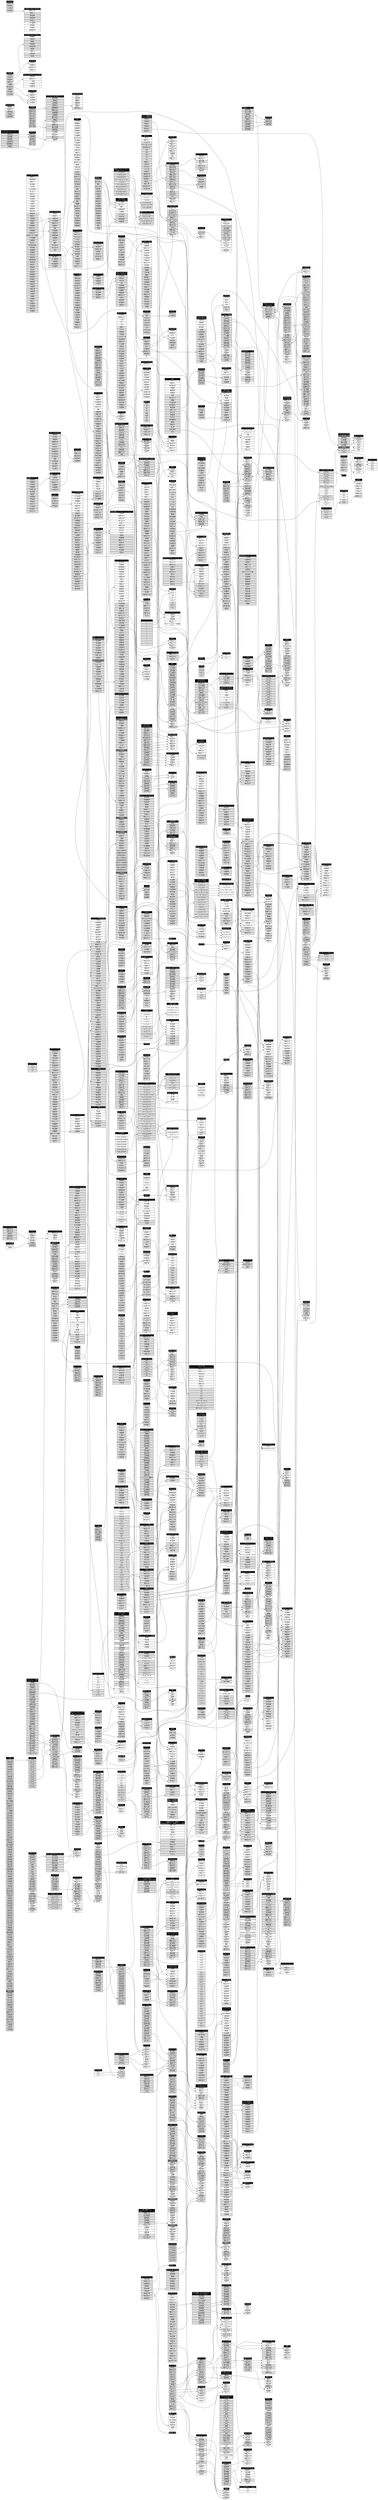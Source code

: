 digraph g {
    graph [
        rankdir = "LR"
    ];
    node [
        // fontsize = "16"
        shape = "none"
    ];

    "SAKA-SAMA" [ label=<
        <table border="0" cellspacing="0" cellborder="1">
        <tr><td colspan="3" bgcolor="#000000"><font color="#ffffff">SAKA-SAMA</font></td></tr>
        <tr><td colspan="3" bgcolor="#ffffff" port="寿々木ことね">寿々木ことね<br/><font point-size="8">(2016.12 - )</font></td></tr>
        <tr><td colspan="3" bgcolor="#dddddd" port="Dr.まひるん">Dr.まひるん<br/><font point-size="8">(2016.12 - 2019.8)</font></td></tr>
        <tr><td colspan="3" bgcolor="#dddddd" port="四ッ葉かぐや">四ッ葉かぐや<br/><font point-size="8">(2016.12 - 2017.4)</font></td></tr>
        <tr><td colspan="3" bgcolor="#dddddd" port="あいうえまし子">あいうえまし子<br/><font point-size="8">(2017.3 - 2019.4)</font></td></tr>
        <tr><td colspan="3" bgcolor="#dddddd" port="春眠みこ">春眠みこ<br/><font point-size="8">(2017.7 - 2017.12)</font></td></tr>
        <tr><td colspan="3" bgcolor="#dddddd" port="しゅがーしゅらら">しゅがーしゅらら<br/><font point-size="8">(2017.9 - 2017.12)</font></td></tr>
        <tr><td colspan="3" bgcolor="#dddddd" port="猫田えね">猫田えね<br/><font point-size="8">(2017.12 - 2018.5)</font></td></tr>
        <tr><td colspan="3" bgcolor="#dddddd" port="瀬戸まーな">瀬戸まーな<br/><font point-size="8">(2018.6 - 2019.8)</font></td></tr>
        <tr><td colspan="3" bgcolor="#dddddd" port="ミ米ミ">ミ米ミ<br/><font point-size="8">(2018.6 - 2019.8)</font></td></tr>
        <tr><td colspan="3" bgcolor="#dddddd" port="水野たまご">水野たまご<br/><font point-size="8">(2018.6 - 2019.8)</font></td></tr>
        <tr><td colspan="3" bgcolor="#dddddd" port="つつみ">つつみ<br/><font point-size="8">(2018.8 - 2019.3)</font></td></tr>
        <tr><td colspan="3" bgcolor="#ffffff" port="朝倉みずほ">朝倉みずほ<br/><font point-size="8">(2019.8 - )</font></td></tr>
        </table>>
    ];

    "THERE THERE THERES" [ label=< 
        <table border="0" cellspacing="0" cellborder="1">
        <tr><td colspan="3" bgcolor="#000000"><font color="#ffffff">THERE THERE THERES</font></td></tr>
        <tr><td colspan="3" bgcolor="#dddddd" port="カイ">カイ<br/><font point-size="8">(2017.2 - 2019.2)</font></td></tr>
        <tr><td colspan="3" bgcolor="#dddddd" port="有坂玲奈">有坂玲奈<br/><font point-size="8">(2017.2 - 2019.2)</font></td></tr>
        <tr><td colspan="3" bgcolor="#dddddd" port="平澤芽衣">平澤芽衣<br/><font point-size="8">(2017.2 - 2019.2)</font></td></tr>
        <tr><td colspan="3" bgcolor="#dddddd" port="一条さえき">一条さえき<br/><font point-size="8">(2017.2 - 2017.5)</font></td></tr>
        <tr><td colspan="3" bgcolor="#dddddd" port="緒倉かりん">緒倉かりん<br/><font point-size="8">(2017.2 - 2017.12)</font></td></tr>
        <tr><td colspan="3" bgcolor="#dddddd" port="朝倉みずほ">朝倉みずほ<br/><font point-size="8">(2017.12 - 2019.2)</font></td></tr>
        <tr><td colspan="3" bgcolor="#dddddd" port="小島ノエ">小島ノエ<br/><font point-size="8">(2018.5 - 2019.1)</font></td></tr>
        </table>>
    ];

    "BELLRING少女ハート" [ label=<
        <table border="0" cellspacing="0" cellborder="1">
        <tr><td colspan="3" bgcolor="#000000"><font color="#ffffff">BELLRING少女ハート</font></td></tr>
        <tr><td colspan="3" bgcolor="#dddddd" port="朝倉みずほ">朝倉みずほ<br/><font point-size="8">(2012.2 - 2016.12)</font></td></tr>
        <tr><td colspan="3" bgcolor="#dddddd" port="鈴原なな">鈴原なな<br/><font point-size="8">(2012.2 - 2012.4)</font></td></tr>
        <tr><td colspan="3" bgcolor="#dddddd" port="桑原秀梨">桑原秀梨<br/><font point-size="8">(2012.8 - 2012.10)</font></td></tr>
        <tr><td colspan="3" bgcolor="#dddddd" port="土谷りな">土谷りな<br/><font point-size="8">(2012.2 - 2013.2)</font></td></tr>
        <tr><td colspan="3" bgcolor="#dddddd" port="仲野珠梨">仲野珠梨<br/><font point-size="8">(2012.2 - 2015.2)</font></td></tr>
        <tr><td colspan="3" bgcolor="#dddddd" port="美月柚香">美月柚香<br/><font point-size="8">(2012.2 - 2015.2)</font></td></tr>
        <tr><td colspan="3" bgcolor="#dddddd" port="TIRA">TIRA<br/><font point-size="8">(2012.2 - 2015.8)</font></td></tr>
        <tr><td colspan="3" bgcolor="#dddddd" port="宇佐美萌">宇佐美萌<br/><font point-size="8">(2012.12 - 2016.2)</font></td></tr>
        <tr><td colspan="3" bgcolor="#dddddd" port="柳沢あやの">柳沢あやの<br/><font point-size="8">(2013.9 - 2016.12)</font></td></tr>
        <tr><td colspan="3" bgcolor="#dddddd" port="カイ">カイ<br/><font point-size="8">(2013.9 - 2016.12)</font></td></tr>
        <tr><td colspan="3" bgcolor="#dddddd" port="有坂玲奈">有坂玲奈<br/><font point-size="8">(2015.3 - 2016.12)</font></td></tr>
        <tr><td colspan="3" bgcolor="#dddddd" port="藤城アンナ">藤城アンナ<br/><font point-size="8">(2015.3 - 2015.11)</font></td></tr>
        <tr><td colspan="3" bgcolor="#dddddd" port="甘楽">甘楽<br/><font point-size="8">(2015.3 - 2016.12)</font></td></tr>
        </table>>
    ];

    "NILKLY" [ label=<
        <table border="0" cellspacing="0" cellborder="1">
        <tr><td colspan="3" bgcolor="#000000"><font color="#ffffff">NILKLY</font></td></tr>
        <tr><td colspan="3" bgcolor="#ffffff" port="平澤芽衣">平澤芽衣<br/><font point-size="8">(2019.5 - )</font></td></tr>
        <tr><td colspan="3" bgcolor="#ffffff" port="小林潤">小林潤<br/><font point-size="8">(2019.5 - )</font></td></tr>
        <tr><td colspan="3" bgcolor="#ffffff" port="伊吹咲蘭">伊吹咲蘭<br/><font point-size="8">(2019.5 - )</font></td></tr>
        <tr><td colspan="3" bgcolor="#ffffff" port="蒼山ユーリ">蒼山ユーリ<br/><font point-size="8">(2019.9 - )</font></td></tr>
        <tr><td colspan="3" bgcolor="#ffffff" port="平山・ジェニシー・未知留">平山・ジェニシー・未知留<br/><font point-size="8">(2019.12 - )</font></td></tr>
        </table>>
    ];

    "MIGMA SHELTER" [ label=<
        <table border="0" cellspacing="0" cellborder="1">
        <tr><td colspan="3" bgcolor="#000000"><font color="#ffffff">MIGMA SHELTER</font></td></tr>
        <tr><td colspan="3" bgcolor="#dddddd" port="ヨネコ">ヨネコ<br/><font point-size="8">(2017.2 - 2018.2)</font></td></tr>
        <tr><td colspan="3" bgcolor="#dddddd" port="セイセイ">セイセイ<br/><font point-size="8">(2017.2 - 2018.3)</font></td></tr>
        <tr><td colspan="3" bgcolor="#dddddd" port="コマチ">コマチ<br/><font point-size="8">(2017.2 - 2018.7)</font></td></tr>
        <tr><td colspan="3" bgcolor="#dddddd" port="アマリ">アマリ<br/><font point-size="8">(2017.2 - 2018.7)</font></td></tr>
        <tr><td colspan="3" bgcolor="#dddddd" port="コテジュン">コテジュン<br/><font point-size="8">(2017.2 - 2018.7)</font></td></tr>
        <tr><td colspan="3" bgcolor="#ffffff" port="ミミミユ">ミミミユ<br/><font point-size="8">(2017.2 - )</font></td></tr>
        <tr><td colspan="3" bgcolor="#dddddd" port="ポポポーポ・ポーポポJr.">ポポポーポ・ポーポポJr.<br/><font point-size="8">(2017.10 - 2018.7)</font></td></tr>
        <tr><td colspan="3" bgcolor="#ffffff" port="ブラジル">ブラジル<br/><font point-size="8">(2018.8 - )</font></td></tr>
        <tr><td colspan="3" bgcolor="#ffffff" port="タマネ">タマネ<br/><font point-size="8">(2019.3 - )</font></td></tr>
        <tr><td colspan="3" bgcolor="#ffffff" port="ユブネ">ユブネ<br/><font point-size="8">(2019.3 - )</font></td></tr>
        <tr><td colspan="3" bgcolor="#dddddd" port="シャイシャイコ">シャイシャイコ<br/><font point-size="8">(2019.3 - 2019.7)</font></td></tr>
        <tr><td colspan="3" bgcolor="#dddddd" port="ミソニー">ミソニー<br/><font point-size="8">(2019.3 - 2020.6)</font></td></tr>
        <tr><td colspan="3" bgcolor="#ffffff" port="レーレ">レーレ<br/><font point-size="8">(2019.4 - )</font></td></tr>
        <tr><td colspan="3" bgcolor="#ffffff" port="ナーナナラ">ナーナナラ<br/><font point-size="8">(2019.9 - )</font></td></tr>
        </table>>
    ];

    "HAMIDASYSTEM" [ label=<
        <table border="0" cellspacing="0" cellborder="1">
        <tr><td colspan="3" bgcolor="#000000"><font color="#ffffff">HAMIDASYSTEM</font></td></tr>
        <tr><td colspan="3" bgcolor="#666666"><font color="#ffffff">第一期</font></td></tr>
        <tr><td colspan="3" bgcolor="#dddddd" port="吉田爽田">吉田爽田<br/><font point-size="8">(2016.11 - 2019.3)</font></td></tr>
        <tr><td colspan="3" bgcolor="#dddddd" port="三井飴葉">三井飴葉<br/><font point-size="8">(2016.11 - 2019.3)</font></td></tr>
        <tr><td colspan="3" bgcolor="#dddddd" port="長谷川美途">長谷川美途<br/><font point-size="8">(2016.11 - 2019.3)</font></td></tr>
        <tr><td colspan="3" bgcolor="#dddddd" port="小山振夢">小山振夢<br/><font point-size="8">(2017.9 - 2019.3)</font></td></tr>
        <tr><td colspan="3" bgcolor="#666666"><font color="#ffffff">第二期</font></td></tr>
        <tr><td colspan="3" bgcolor="#dddddd" port="Me">Me<br/><font point-size="8">(2019.5 - 2020.3)</font></td></tr>
        <tr><td colspan="3" bgcolor="#dddddd" port="She">She<br/><font point-size="8">(2019.5 - 2020.3)</font></td></tr>
        </table>>
    ];

    "クロスノエシス" [ label=<
        <table border="0" cellspacing="0" cellborder="1">
        <tr><td colspan="3" bgcolor="#000000"><font color="#ffffff">クロスノエシス</font></td></tr>
        <tr><td colspan="3" bgcolor="#dddddd" port="SODA">SODA<br/><font point-size="8">(2019.4 - 2019.12)</font></td></tr>
        <tr><td colspan="3" bgcolor="#ffffff" port="AMEBA">AMEBA<br/><font point-size="8">(2019.4 - )</font></td></tr>
        <tr><td colspan="3" bgcolor="#ffffff" port="FLAME">FLAME<br/><font point-size="8">(2019.4 - )</font></td></tr>
        <tr><td colspan="3" bgcolor="#ffffff" port="LAKE">LAKE<br/><font point-size="8">(2019.5 - )</font></td></tr>
        <tr><td colspan="3" bgcolor="#ffffff" port="RISA">RISA<br/><font point-size="8">(2020.2 - )</font></td></tr>
        <tr><td colspan="3" bgcolor="#ffffff" port="MAI">MAI<br/><font point-size="8">(2020.2 - )</font></td></tr>
        </table>>
    ];

    "Avandoned" [ label=<
        <table border="0" cellspacing="0" cellborder="1">
        <tr><td colspan="3" bgcolor="#000000"><font color="#ffffff">Avandoned<br/>(あヴぁんだんど)</font></td></tr>
        <tr><td colspan="3" bgcolor="#dddddd" port="宇佐蔵べに">宇佐蔵べに<br/><font point-size="8">(2014.7 - 2020.2)</font></td></tr>
        <tr><td colspan="3" bgcolor="#dddddd" port="うたた寝音">うたた寝音<br/><font point-size="8">(2014.7 - 2014.10)</font></td></tr>
        <tr><td colspan="3" bgcolor="#dddddd" port="南実あんず">南実あんず<br/><font point-size="8">(2014.7 - 2015.3)</font></td></tr>
        <tr><td colspan="3" bgcolor="#dddddd" port="星なゆた">星なゆた<br/><font point-size="8">(2014.7 - 2016.3)</font></td></tr>
        <tr><td colspan="3" bgcolor="#dddddd" port="東雲好">東雲好<br/><font point-size="8">(2014.7 - 2016.4)</font></td></tr>
        <tr><td colspan="3" bgcolor="#dddddd" port="小日向夏季">小日向夏季<br/><font point-size="8">(2014.7 - 2016.12)</font></td></tr>
        <tr><td colspan="3" bgcolor="#dddddd" port="小鳥こたお">小鳥こたお<br/><font point-size="8">(2016.3 - 2019.1)</font></td></tr>
        <tr><td colspan="3" bgcolor="#dddddd" port="犬飼はる">犬飼はる<br/><font point-size="8">(2019.2 - 2020.2)</font></td></tr>
        <tr><td colspan="3" bgcolor="#dddddd" port="ゑりかちゃんべいびー">ゑりかちゃんべいびー<br/><font point-size="8">(2019.2 - 2019.10)</font></td></tr>
        <tr><td colspan="3" bgcolor="#dddddd" port="真戸しずく">真戸しずく<br/><font point-size="8">(2019.2 - 2019.12)</font></td></tr>
        <tr><td colspan="3" bgcolor="#dddddd" port="出雲にっき">出雲にっき<br/><font point-size="8">(2019.3 - 2020.2)</font></td></tr>
        <tr><td colspan="3" bgcolor="#dddddd" port="清水まな">清水まな<br/><font point-size="8">(2019.3 - 2020.2)</font></td></tr>
        <tr><td colspan="3" bgcolor="#dddddd" port="音々ひるね">音々ひるね<br/><font point-size="8">(2019.11 - 2020.2)</font></td></tr>
        </table>>
    ];

    "ポポロコネクト" [ label=<
        <table border="0" cellspacing="0" cellborder="1">
        <tr><td colspan="3" bgcolor="#000000"><font color="#ffffff">ポポロコネクト</font></td></tr>
        <tr><td colspan="3" bgcolor="#ffffff" port="深町未紗">深町未紗<br/><font point-size="8">(2019.3 - )</font></td></tr>
        <tr><td colspan="3" bgcolor="#ffffff" port="結崎このみ">結崎このみ<br/><font point-size="8">(2019.3 - )</font></td></tr>
        <tr><td colspan="3" bgcolor="#dddddd" port="成瀬真那">成瀬真那<br/><font point-size="8">(2019.3 - 2020.2)</font></td></tr>
        <tr><td colspan="3" bgcolor="#ffffff" port="加山夕莉">加山夕莉<br/><font point-size="8">(2019.3 - )</font></td></tr>
        <tr><td colspan="3" bgcolor="#ffffff" port="朝日奈宥希">朝日奈宥希<br/><font point-size="8">(2020.1 - )</font></td></tr>
        <tr><td colspan="3" bgcolor="#ffffff" port="シイカ">シイカ<br/><font point-size="8">(2020.4 - )</font></td></tr>
        </table>>
    ];

    "SUMMER ROCKET" [ label=<
        <table border="0" cellspacing="0" cellborder="1">
        <tr><td colspan="3" bgcolor="#000000"><font color="#ffffff">SUMMER ROCKET</font></td></tr>
        <tr><td colspan="3" bgcolor="#dddddd" port="那波玲奈">那波玲奈<br/><font point-size="8">(2016.7 - 2016.10)</font></td></tr>
        <tr><td colspan="3" bgcolor="#dddddd" port="夏凪木の実">夏凪木の実<br/><font point-size="8">(2016.7 - 2017.3)</font></td></tr>
        <tr><td colspan="3" bgcolor="#dddddd" port="桐生ちあり">桐生ちあり<br/><font point-size="8">(2016.7 - 2018.3)</font></td></tr>
        <tr><td colspan="3" bgcolor="#dddddd" port="愛わなび">愛わなび<br/><font point-size="8">(2016.7 - 2018.3)</font></td></tr>
        <tr><td colspan="3" bgcolor="#dddddd" port="東雲しなの">東雲しなの<br/><font point-size="8">(2016.7 - 2018.3)</font></td></tr>
        <tr><td colspan="3" bgcolor="#dddddd" port="桃宮くるみ">桃宮くるみ<br/><font point-size="8">(2016.9 - 2018.3)</font></td></tr>
        <tr><td colspan="3" bgcolor="#dddddd" port="日曜日ゆず">日曜日ゆず<br/><font point-size="8">(2017.12 - 2018.6)</font></td></tr>
        <tr><td colspan="3" bgcolor="#dddddd" port="家守ニト">家守ニト<br/><font point-size="8">(2017.12 - 2019.3)</font></td></tr>
        <tr><td colspan="3" bgcolor="#dddddd" port="烏丸じゅりあ">烏丸じゅりあ<br/><font point-size="8">(2017.12 - 2019.3)</font></td></tr>
        <tr><td colspan="3" bgcolor="#dddddd" port="姫宮なの">姫宮なの<br/><font point-size="8">(2018.5 - 2018.10)</font></td></tr>
        <tr><td colspan="3" bgcolor="#ffffff" port="茉莉はな">茉莉はな<br/><font point-size="8">(2018.5 - )</font></td></tr>
        <tr><td colspan="3" bgcolor="#dddddd" port="紬木むぎ">紬木むぎ<br/><font point-size="8">(2018.5 - 2020.3)</font></td></tr>
        <tr><td colspan="3" bgcolor="#dddddd" port="りるはかせ">りるはかせ<br/><font point-size="8">(2019.3 - 2019.5)</font></td></tr>
        <tr><td colspan="3" bgcolor="#dddddd" port="えり">えり<br/><font point-size="8">(2019.3 - 2019.5)</font></td></tr>
        <tr><td colspan="3" bgcolor="#ffffff" port="空野沙希恵">空野沙希恵<br/><font point-size="8">(2019.5 - )</font></td></tr>
        <tr><td colspan="3" bgcolor="#ffffff" port="榛名みやび">榛名みやび<br/><font point-size="8">(2019.5 - )</font></td></tr>
        </table>>
    ];

    "Hauptharmonie" [ label=<
        <table border="0" cellspacing="0" cellborder="1">
        <tr><td colspan="3" bgcolor="#000000"><font color="#ffffff">Hauptharmonie</font></td></tr>
        <tr><td colspan="3" bgcolor="#dddddd" port="相沢光梨">相沢光梨<br/><font point-size="8">(2014.7 - 2017.6)</font></td></tr>
        <tr><td colspan="3" bgcolor="#dddddd" port="寺田珠乃">寺田珠乃<br/><font point-size="8">(2014.7 - 2017.6)</font></td></tr>
        <tr><td colspan="3" bgcolor="#dddddd" port="小川花">小川花<br/><font point-size="8">(2014.7 - 2016.5)</font></td></tr>
        <tr><td colspan="3" bgcolor="#dddddd" port="アイハラエミ">アイハラエミ<br/><font point-size="8">(2014.7 - 2016.2)</font></td></tr>
        <tr><td colspan="3" bgcolor="#dddddd" port="瀬戸ゆりな">瀬戸ゆりな<br/><font point-size="8">(2014.7 - 2015.10)</font></td></tr>
        <tr><td colspan="3" bgcolor="#dddddd" port="五十嵐なる">五十嵐なる<br/><font point-size="8">(2014.7 - 2015.6)</font></td></tr>
        <tr><td colspan="3" bgcolor="#dddddd" port="豊田冴香">豊田冴香<br/><font point-size="8">(2014.7 - 2014.12)</font></td></tr>
        <tr><td colspan="3" bgcolor="#dddddd" port="倉木七海">倉木七海<br/><font point-size="8">(2016.2 - 2017.6)</font></td></tr>
        <tr><td colspan="3" bgcolor="#dddddd" port="茅ヶ崎りこ">茅ヶ崎りこ<br/><font point-size="8">(2016.2 - 2017.3)</font></td></tr>
        <tr><td colspan="3" bgcolor="#dddddd" port="芹奈莉温">芹奈莉温<br/><font point-size="8">(2016.2 - 2017.2)</font></td></tr>
        <tr><td colspan="3" bgcolor="#dddddd" port="一花寿">一花寿<br/><font point-size="8">(2016.10 - 2017.6)</font></td></tr>
        <tr><td colspan="3" bgcolor="#dddddd" port="銀りん">銀りん<br/><font point-size="8">(2016.10 - 2017.6)</font></td></tr>
        </table>>
    ];

    "さっきの女の子、" [ label=<
        <table border="0" cellspacing="0" cellborder="1">
        <tr><td colspan="3" bgcolor="#000000"><font color="#ffffff">さっきの女の子、</font></td></tr>
        <tr><td colspan="3" bgcolor="#ffffff" port="乃々宮いぶ">乃々宮いぶ<br/><font point-size="8">(2016.11 - )</font></td></tr>
        <tr><td colspan="3" bgcolor="#ffffff" port="古川すい">古川すい<br/><font point-size="8">(2016.11 - )</font></td></tr>
        <tr><td colspan="3" bgcolor="#dddddd" port="来栖るぶ">来栖るぶ<br/><font point-size="8">(2016.11 - 2018.7)</font></td></tr>
        <tr><td colspan="3" bgcolor="#dddddd" port="霜月まふゆ">霜月まふゆ<br/><font point-size="8">(2016.11 - 2018.8)</font></td></tr>
        <tr><td colspan="3" bgcolor="#dddddd" port="雨音うみ">雨音うみ<br/><font point-size="8">(2016.11 - 2018.1)</font></td></tr>
        <tr><td colspan="3" bgcolor="#dddddd" port="月村朱里">月村朱里<br/><font point-size="8">(2018.9 - 2019.5)</font></td></tr>
        <tr><td colspan="3" bgcolor="#ffffff" port="有明ゆの">有明ゆの<br/><font point-size="8">(2018.10 - )</font></td></tr>
        <tr><td colspan="3" bgcolor="#dddddd" port="葉月まお">葉月まお<br/><font point-size="8">(2019.5 - 2020.2)</font></td></tr>
        <tr><td colspan="3" bgcolor="#ffffff" port="柊しゅう">柊しゅう<br/><font point-size="8">(2020.5 - )</font></td></tr>
        <tr><td colspan="3" bgcolor="#ffffff" port="水野きよ">水野きよ<br/><font point-size="8">(2020.5 - )</font></td></tr>
        </table>>
    ];

    "レッツポコポコ" [ label=<
        <table border="0" cellspacing="0" cellborder="1">
        <tr><td colspan="3" bgcolor="#000000"><font color="#ffffff">レッツポコポコ</font></td></tr>
        <tr><td colspan="3" bgcolor="#dddddd" port="愛須れい">愛須れい<br/><font point-size="8">(2016.1 - 2018.1)</font></td></tr>
        <tr><td colspan="3" bgcolor="#dddddd" port="久々御こひな">久々御こひな<br/><font point-size="8">(2016.1 - 2018.1)</font></td></tr>
        <tr><td colspan="3" bgcolor="#dddddd" port="小枝えこ">小枝えこ<br/><font point-size="8">(2016.1 - 2018.1)</font></td></tr>
        <tr><td colspan="3" bgcolor="#dddddd" port="月野きりん">月野きりん<br/><font point-size="8">(2016.1 - 2016.5)</font></td></tr>
        <tr><td colspan="3" bgcolor="#dddddd" port="九間よもぎ">九間よもぎ<br/><font point-size="8">(2016.1 - 2016.7)</font></td></tr>
        <tr><td colspan="3" bgcolor="#dddddd" port="夢那ゆに">夢那ゆに<br/><font point-size="8">(2016.1 - 2017.4)</font></td></tr>
        <tr><td colspan="3" bgcolor="#dddddd" port="森かえる">森かえる<br/><font point-size="8">(2016.1 - 2016.3)</font></td></tr>
        <tr><td colspan="3" bgcolor="#dddddd" port="二階堂はる">二階堂はる<br/><font point-size="8">(2016.1 - 2016.3)</font></td></tr>
        <tr><td colspan="3" bgcolor="#dddddd" port="琴海りお">琴海りお<br/><font point-size="8">(2016.8 - 2018.1)</font></td></tr>
        <tr><td colspan="3" bgcolor="#dddddd" port="千歳ちの">千歳ちの<br/><font point-size="8">(2016.8 - 2018.1)</font></td></tr>
        </table>>
    ];

    "BLACKNAZARENE" [ label=<
        <table border="0" cellspacing="0" cellborder="1">
        <tr><td colspan="3" bgcolor="#000000"><font color="#ffffff">BLACKNAZARENE</font></td></tr>
        <tr><td colspan="3" bgcolor="#ffffff" port="村田実果子">村田実果子<br/><font point-size="8">(2018.3 - )</font></td></tr>
        <tr><td colspan="3" bgcolor="#ffffff" port="冬野あゐく">冬野あゐく<br/><font point-size="8">(2018.3 - )</font></td></tr>
        <tr><td colspan="3" bgcolor="#ffffff" port="戸田ころね">戸田ころね<br/><font point-size="8">(2018.3 - )</font></td></tr>
        <tr><td colspan="3" bgcolor="#ffffff" port="南向いずみ">南向いずみ<br/><font point-size="8">(2018.3 - )</font></td></tr>
        <tr><td colspan="3" bgcolor="#ffffff" port="清乃希子">清乃希子<br/><font point-size="8">(2018.3 - )</font></td></tr>
        </table>>
    ];

    "#いちごのヘタですっころ部" [ label=<
        <table border="0" cellspacing="0" cellborder="1">
        <tr><td colspan="3" bgcolor="#000000"><font color="#ffffff">#いちごのヘタですっころ部</font></td></tr>
        <tr><td colspan="3" bgcolor="#dddddd" port="ゆの">ゆの<br/><font point-size="8">(2018.3 - 2018.8)</font></td></tr>
        <tr><td colspan="3" bgcolor="#dddddd" port="さくら">さくら<br/><font point-size="8">(2018.3 - 2018.8)</font></td></tr>
        <tr><td colspan="3" bgcolor="#dddddd" port="こねぎ">こねぎ<br/><font point-size="8">(2018.3 - 2018.8)</font></td></tr>
        <tr><td colspan="3" bgcolor="#dddddd" port="ねいろ">ねいろ<br/><font point-size="8">(2018.7 - 2018.7)</font></td></tr>
        </table>>
    ];

    "EMOE" [ label=<
        <table border="0" cellspacing="0" cellborder="1">
        <tr><td colspan="3" bgcolor="#000000"><font color="#ffffff">EMOE</font></td></tr>
        <tr><td colspan="3" bgcolor="#ffffff" port="さくら">さくら<br/><font point-size="8">(2018.9 - )</font></td></tr>
        <tr><td colspan="3" bgcolor="#ffffff" port="へち">へち<br/><font point-size="8">(2018.9 - )</font></td></tr>
        </table>>
    ];

    "ピューパ!!" [ label=<
        <table border="0" cellspacing="0" cellborder="1">
        <tr><td colspan="3" bgcolor="#000000"><font color="#ffffff">ピューパ!!</font></td></tr>
        <tr><td colspan="3" bgcolor="#ffffff" port="天音たると">天音たると<br/><font point-size="8">( - )</font></td></tr>
        <tr><td colspan="3" bgcolor="#dddddd" port="ひなたゆか">ひなたゆか<br/><font point-size="8">(2018.7 - 2019.12)</font></td></tr>
        <tr><td colspan="3" bgcolor="#ffffff" port="柊ゆいの">柊ゆいの<br/><font point-size="8">(2020.1 - )</font></td></tr>
        <tr><td colspan="3" bgcolor="#ffffff" port="詩賀らみ">詩賀らみ<br/><font point-size="8">(2020.5 - )</font></td></tr>
        </table>>
    ];

    "Stereo Tokyo" [ label=<
        <table border="0" cellspacing="0" cellborder="1">
        <tr><td colspan="3" bgcolor="#000000"><font color="#ffffff">Stereo Tokyo</font></td></tr>
        <tr><td colspan="3" bgcolor="#dddddd" port="三浦菜々子">三浦菜々子<br/><font point-size="8">(2014.8 - 2017.7)</font></td></tr>
        <tr><td colspan="3" bgcolor="#dddddd" port="岸森ちはな">岸森ちはな<br/><font point-size="8">(2014.8 - 2017.7)</font></td></tr>
        <tr><td colspan="3" bgcolor="#dddddd" port="西園寺未彩">西園寺未彩<br/><font point-size="8">(2014.8 - 2017.7)</font></td></tr>
        <tr><td colspan="3" bgcolor="#dddddd" port="辰巳真由佳">辰巳真由佳<br/><font point-size="8">(2014.8 - 2014.9)</font></td></tr>
        <tr><td colspan="3" bgcolor="#dddddd" port="青木理咲">青木理咲<br/><font point-size="8">(2014.8 - 2015.3)</font></td></tr>
        <tr><td colspan="3" bgcolor="#dddddd" port="金山紗菜">金山紗菜<br/><font point-size="8">(2014.8 - 2015.3)</font></td></tr>
        <tr><td colspan="3" bgcolor="#dddddd" port="椎名彩花">椎名彩花<br/><font point-size="8">(2015.4 - 2017.7)</font></td></tr>
        <tr><td colspan="3" bgcolor="#dddddd" port="河村ゆりな">河村ゆりな<br/><font point-size="8">(2015.4 - 2017.7)</font></td></tr>
        <tr><td colspan="3" bgcolor="#dddddd" port="八木来未">八木来未<br/><font point-size="8">(2015.4 - 2015.12)</font></td></tr>
        </table>>
    ];

    "ReLIeF" [ label=<
        <table border="0" cellspacing="0" cellborder="1">
        <tr><td colspan="3" bgcolor="#000000"><font color="#ffffff">ReLIeF</font></td></tr>
        <tr><td colspan="3" bgcolor="#dddddd" port="西園寺未彩">西園寺未彩<br/><font point-size="8">(2018.7 - 2019.7)</font></td></tr>
        <tr><td colspan="3" bgcolor="#dddddd" port="岸森ちはな">岸森ちはな<br/><font point-size="8">(2018.7 - 2019.7)</font></td></tr>
        </table>>
    ];

    "かんたんふ" [ label=<
        <table border="0" cellspacing="0" cellborder="1">
        <tr><td colspan="3" bgcolor="#000000"><font color="#ffffff">かんたんふ</font></td></tr>
        <tr><td colspan="3" bgcolor="#ffffff" port="西園寺未彩">西園寺未彩<br/><font point-size="8">(2019.7 - )</font></td></tr>
        <tr><td colspan="3" bgcolor="#dddddd" port="朱亞">朱亞<br/><font point-size="8">(2019.7 - 2020.6)</font></td></tr>
        <tr><td colspan="3" bgcolor="#dddddd" port="夏目奏多">夏目奏多<br/><font point-size="8">(2019.7 - 2019.10)</font></td></tr>
        <tr><td colspan="3" bgcolor="#dddddd" port="ミア・ナシメント">ミア・ナシメント<br/><font point-size="8">(2019.7 - 2020.4)</font></td></tr>
        <tr><td colspan="3" bgcolor="#dddddd" port="永峰みこ">永峰みこ<br/><font point-size="8">(2020.4 - 2020.5)</font></td></tr>
        <tr><td colspan="3" bgcolor="#dddddd" port="染井のあ">染井のあ<br/><font point-size="8">(2020.4 - 2020.6)</font></td></tr>
        <tr><td colspan="3" bgcolor="#ffffff" port="武石乃音">武石乃音<br/><font point-size="8">(2020.4 - )</font></td></tr>
        </table>>
    ];

    "校庭カメラガールドライ" [ label=<
        <table border="0" cellspacing="0" cellborder="1">
        <tr><td colspan="3" bgcolor="#000000"><font color="#ffffff">校庭カメラガールドライ</font></td></tr>
        <tr><td colspan="3" bgcolor="#dddddd" port="きゃちまいはー">きゃちまいはー<br/><font point-size="8">( - )</font></td></tr>
        <tr><td colspan="3" bgcolor="#dddddd" port="ぱちょとんぱ">ぱちょとんぱ<br/><font point-size="8">( - )</font></td></tr>
        <tr><td colspan="3" bgcolor="#dddddd" port="うぉーうぉーとぅーみー">うぉーうぉーとぅーみー<br/><font point-size="8">( - )</font></td></tr>
        <tr><td colspan="3" bgcolor="#dddddd" port="さっぴーはろうぃん">さっぴーはろうぃん<br/><font point-size="8">( - )</font></td></tr>
        <tr><td colspan="3" bgcolor="#dddddd" port="らみたたらった">らみたたらった<br/><font point-size="8">( - )</font></td></tr>
        </table>>
    ];

    "校庭カメラガールツヴァイ" [ label=<
        <table border="0" cellspacing="0" cellborder="1">
        <tr><td colspan="3" bgcolor="#000000"><font color="#ffffff">校庭カメラガールツヴァイ<br/>(校庭カメラガール)</font></td></tr>
        <tr><td colspan="3" bgcolor="#dddddd" port="もるももる">もるももる<br/><font point-size="8">( - )</font></td></tr>
        <tr><td colspan="3" bgcolor="#dddddd" port="しゅがしゅらら">しゅがしゅらら<br/><font point-size="8">( - )</font></td></tr>
        <tr><td colspan="3" bgcolor="#dddddd" port="ののるるれめる">ののるるれめる<br/><font point-size="8">( - )</font></td></tr>
        <tr><td colspan="3" bgcolor="#dddddd" port="うぉーうぉーとぅーみー">うぉーうぉーとぅーみー<br/><font point-size="8">( - )</font></td></tr>
        <tr><td colspan="3" bgcolor="#dddddd" port="ミニレム">ミニレム<br/><font point-size="8">( - )</font></td></tr>
        <tr><td colspan="3" bgcolor="#dddddd" port="すてぅらちゃりん">すてぅらちゃりん<br/><font point-size="8">( - )</font></td></tr>
        <tr><td colspan="3" bgcolor="#dddddd" port="ましゅりどますてぃ">ましゅりどますてぃ<br/><font point-size="8">( - )</font></td></tr>
        <tr><td colspan="3" bgcolor="#dddddd" port="らみたたらった">らみたたらった<br/><font point-size="8">( - )</font></td></tr>
        <tr><td colspan="3" bgcolor="#dddddd" port="ぱこたあんどぱたこ">ぱこたあんどぱたこ<br/><font point-size="8">( - )</font></td></tr>
        <tr><td colspan="3" bgcolor="#dddddd" port="せろりぱすちゃんす">せろりぱすちゃんす<br/><font point-size="8">( - )</font></td></tr>
        </table>>
    ];

    "∥ネコプラ∥" [ label=<
        <table border="0" cellspacing="0" cellborder="1">
        <tr><td colspan="3" bgcolor="#000000"><font color="#ffffff">∥ネコプラ∥<br/>(ネコプラ∞・ネコプラ・NECO PLASTIC)</font></td></tr>
        <tr><td colspan="3" bgcolor="#ffffff" port="蒼島ゆりな">蒼島ゆりな<br/><font point-size="8">( - )</font></td></tr>
        <tr><td colspan="3" bgcolor="#ffffff" port="高宮さくら">高宮さくら<br/><font point-size="8">( - )</font></td></tr>
        <tr><td colspan="3" bgcolor="#ffffff" port="世良ゆきの">世良ゆきの<br/><font point-size="8">( - )</font></td></tr>
        <tr><td colspan="3" bgcolor="#ffffff" port="桧山れな">桧山れな<br/><font point-size="8">( - )</font></td></tr>
        <tr><td colspan="3" bgcolor="#ffffff" port="増田みい">増田みい<br/><font point-size="8">( - )</font></td></tr>
        <tr><td colspan="3" bgcolor="#ffffff" port="藍川みり">藍川みり<br/><font point-size="8">( - )</font></td></tr>
        <tr><td colspan="3" bgcolor="#ffffff" port="成瀬かおり">成瀬かおり<br/><font point-size="8">( - )</font></td></tr>
        <tr><td colspan="3" bgcolor="#ffffff" port="立花りく">立花りく<br/><font point-size="8">( - )</font></td></tr>
        <tr><td colspan="3" bgcolor="#dddddd" port="みく">みく<br/><font point-size="8">( - )</font></td></tr>
        <tr><td colspan="3" bgcolor="#dddddd" port="もも">もも<br/><font point-size="8">( - )</font></td></tr>
        <tr><td colspan="3" bgcolor="#dddddd" port="りさ">りさ<br/><font point-size="8">( - )</font></td></tr>
        <tr><td colspan="3" bgcolor="#dddddd" port="ゆい">ゆい<br/><font point-size="8">( - )</font></td></tr>
        <tr><td colspan="3" bgcolor="#dddddd" port="みちか">みちか<br/><font point-size="8">( - )</font></td></tr>
        <tr><td colspan="3" bgcolor="#dddddd" port="ラヴィーヌ・エリコ">ラヴィーヌ・エリコ<br/><font point-size="8">( - )</font></td></tr>
        <tr><td colspan="3" bgcolor="#dddddd" port="サキ・イナート">サキ・イナート<br/><font point-size="8">( - )</font></td></tr>
        <tr><td colspan="3" bgcolor="#dddddd" port="マナ・アンファン">マナ・アンファン<br/><font point-size="8">( - )</font></td></tr>
        <tr><td colspan="3" bgcolor="#dddddd" port="椿クロエド・ユミカ">椿クロエド・ユミカ<br/><font point-size="8">( - )</font></td></tr>
        </table>>
    ];

    "強がりセンセーション" [ label=<
        <table border="0" cellspacing="0" cellborder="1">
        <tr><td colspan="3" bgcolor="#000000"><font color="#ffffff">強がりセンセーション</font></td></tr>
        <tr><td colspan="3" bgcolor="#dddddd" port="笹木都々">笹木都々<br/><font point-size="8">(2014.8 - 2014.9)</font></td></tr>
        <tr><td colspan="3" bgcolor="#dddddd" port="蒼井ちひろ">蒼井ちひろ<br/><font point-size="8">(2014.8 - 2015.2)</font></td></tr>
        <tr><td colspan="3" bgcolor="#dddddd" port="辻本あや">辻本あや<br/><font point-size="8">(2014.8 - 2015.2)</font></td></tr>
        <tr><td colspan="3" bgcolor="#dddddd" port="市川結愛">市川結愛<br/><font point-size="8">(2014.8 - 2017.3)</font></td></tr>
        <tr><td colspan="3" bgcolor="#dddddd" port="上條笑果">上條笑果<br/><font point-size="8">(2014.8 - 2016.1)</font></td></tr>
        <tr><td colspan="3" bgcolor="#dddddd" port="鈴森玲奈">鈴森玲奈<br/><font point-size="8">(2015.4 - 2015.8)</font></td></tr>
        <tr><td colspan="3" bgcolor="#dddddd" port="瑞月杏樹">瑞月杏樹<br/><font point-size="8">(2015.4 - 2015.8)</font></td></tr>
        <tr><td colspan="3" bgcolor="#dddddd" port="松本百合愛">松本百合愛<br/><font point-size="8">(2015.4 - 2015.11)</font></td></tr>
        <tr><td colspan="3" bgcolor="#dddddd" port="山本なほ">山本なほ<br/><font point-size="8">(2015.4 - 2017.7)</font></td></tr>
        <tr><td colspan="3" bgcolor="#dddddd" port="藤井睦">藤井睦<br/><font point-size="8">(2015.10 - 2017.2)</font></td></tr>
        <tr><td colspan="3" bgcolor="#dddddd" port="水原ゆうい">水原ゆうい<br/><font point-size="8">(2015.10 - 2017.12)</font></td></tr>
        <tr><td colspan="3" bgcolor="#dddddd" port="木村美陽">木村美陽<br/><font point-size="8">(2016.5 - 2017.12)</font></td></tr>
        <tr><td colspan="3" bgcolor="#dddddd" port="広瀬みのり">広瀬みのり<br/><font point-size="8">(2016.5 - 2017.12)</font></td></tr>
        <tr><td colspan="3" bgcolor="#dddddd" port="嶋宗凛">嶋宗凛<br/><font point-size="8">(2017.7 - 2018.4)</font></td></tr>
        <tr><td colspan="3" bgcolor="#dddddd" port="丸谷あさひ">丸谷あさひ<br/><font point-size="8">(2017.7 - 2018.2)</font></td></tr>
        <tr><td colspan="3" bgcolor="#dddddd" port="染矢みさき">染矢みさき<br/><font point-size="8">(2017.7 - 2018.4)</font></td></tr>
        </table>>
    ];

    "戦国アニマル極楽浄土" [ label=<
        <table border="0" cellspacing="0" cellborder="1">
        <tr><td colspan="3" bgcolor="#000000"><font color="#ffffff">戦国アニマル極楽浄土</font></td></tr>
        <tr><td colspan="3" bgcolor="#ffffff" port="鴻森月紫">鴻森月紫<br/><font point-size="8">(2018.10 - )</font></td></tr>
        <tr><td colspan="3" bgcolor="#ffffff" port="窮鼠百合">窮鼠百合<br/><font point-size="8">(2018.10 - )</font></td></tr>
        <tr><td colspan="3" bgcolor="#ffffff" port="寅丸さらさ">寅丸さらさ<br/><font point-size="8">(2018.10 - )</font></td></tr>
        <tr><td colspan="3" bgcolor="#ffffff" port="海飛あお">海飛あお<br/><font point-size="8">(2018.10 - )</font></td></tr>
        <tr><td colspan="3" bgcolor="#ffffff" port="兎遊みゆう">兎遊みゆう<br/><font point-size="8">(2018.10 - )</font></td></tr>
        <tr><td colspan="3" bgcolor="#ffffff" port="好蘭ありさ">好蘭ありさ<br/><font point-size="8">(2018.10 - )</font></td></tr>
        <tr><td colspan="3" bgcolor="#ffffff" port="狐々ちーりん">狐々ちーりん<br/><font point-size="8">(2019.8 - )</font></td></tr>
        </table>>
    ];

    "ラストクエスチョン" [ label=<
        <table border="0" cellspacing="0" cellborder="1">
        <tr><td colspan="3" bgcolor="#000000"><font color="#ffffff">ラストクエスチョン<br/>(クエス？チョン)</font></td></tr>
        <tr><td colspan="3" bgcolor="#ffffff" port="桃井美鈴">桃井美鈴<br/><font point-size="8">(2015.2 - )</font></td></tr>
        <tr><td colspan="3" bgcolor="#dddddd" port="南杏果">南杏果<br/><font point-size="8">(2015.2 - 2016.3)</font></td></tr>
        <tr><td colspan="3" bgcolor="#dddddd" port="安藤ひかる">安藤ひかる<br/><font point-size="8">(2015.2 - 2016.3)</font></td></tr>
        <tr><td colspan="3" bgcolor="#dddddd" port="浅川琴音">浅川琴音<br/><font point-size="8">(2015.2 - 2017.9)</font></td></tr>
        <tr><td colspan="3" bgcolor="#dddddd" port="濱ヶ崎美季">濱ヶ崎美季<br/><font point-size="8">(2015.2 - 2015.2)</font></td></tr>
        <tr><td colspan="3" bgcolor="#dddddd" port="矢野百合愛">矢野百合愛<br/><font point-size="8">(2016.3 - 2017.7)</font></td></tr>
        <tr><td colspan="3" bgcolor="#ffffff" port="月見むぎ">月見むぎ<br/><font point-size="8">(2016.12 - )</font></td></tr>
        <tr><td colspan="3" bgcolor="#dddddd" port="瀬乃朋美">瀬乃朋美<br/><font point-size="8">(2016.12 - 2017.7)</font></td></tr>
        <tr><td colspan="3" bgcolor="#dddddd" port="中田灯里">中田灯里<br/><font point-size="8">(2016.12 - 2017.4)</font></td></tr>
        <tr><td colspan="3" bgcolor="#ffffff" port="御坂しのぐ">御坂しのぐ<br/><font point-size="8">(2017.10 - )</font></td></tr>
        </table>>
    ];

    "天晴れ！原宿" [ label=<
        <table border="0" cellspacing="0" cellborder="1">
        <tr><td colspan="3" bgcolor="#000000"><font color="#ffffff">天晴れ！原宿</font></td></tr>
        <tr><td colspan="3" bgcolor="#ffffff" port="朝比奈れい">朝比奈れい<br/><font point-size="8">(2017.7 - )</font></td></tr>
        <tr><td colspan="3" bgcolor="#dddddd" port="成実みく">成実みく<br/><font point-size="8">(2017.7 - 2020.3)</font></td></tr>
        <tr><td colspan="3" bgcolor="#dddddd" port="東雲しの">東雲しの<br/><font point-size="8">(2017.7 - 2018.12)</font></td></tr>
        <tr><td colspan="3" bgcolor="#dddddd" port="中江さき">中江さき<br/><font point-size="8">(2017.7 - 2018.9)</font></td></tr>
        <tr><td colspan="3" bgcolor="#dddddd" port="天月ゆり">天月ゆり<br/><font point-size="8">(2017.7 - 2018.1)</font></td></tr>
        <tr><td colspan="3" bgcolor="#dddddd" port="青木りさ">青木りさ<br/><font point-size="8">(2017.7 - 2017.9)</font></td></tr>
        <tr><td colspan="3" bgcolor="#ffffff" port="藤宮めい">藤宮めい<br/><font point-size="8">(2018.3 - )</font></td></tr>
        <tr><td colspan="3" bgcolor="#ffffff" port="永堀ゆめ">永堀ゆめ<br/><font point-size="8">(2018.3 - )</font></td></tr>
        <tr><td colspan="3" bgcolor="#ffffff" port="七瀬れあ">七瀬れあ<br/><font point-size="8">(2018.3 - )</font></td></tr>
        <tr><td colspan="3" bgcolor="#ffffff" port="工藤のか">工藤のか<br/><font point-size="8">(2018.12 - )</font></td></tr>
        <tr><td colspan="3" bgcolor="#ffffff" port="藍井すず">藍井すず<br/><font point-size="8">(2018.12 - )</font></td></tr>
        <tr><td colspan="3" bgcolor="#ffffff" port="橋本あみ">橋本あみ<br/><font point-size="8">(2020.4 - )</font></td></tr>
        </table>>
    ];

    "Kin♡Gin♡Pearls" [ label=<
        <table border="0" cellspacing="0" cellborder="1">
        <tr><td colspan="3" bgcolor="#000000"><font color="#ffffff">Kin♡Gin♡Pearls</font></td></tr>
        <tr><td colspan="3" bgcolor="#dddddd" port="Rui">Rui<br/><font point-size="8">(2014.12 - 2017.2)</font></td></tr>
        <tr><td colspan="3" bgcolor="#dddddd" port="Mio">Mio<br/><font point-size="8">(2014.12 - 2016.11)</font></td></tr>
        <tr><td colspan="3" bgcolor="#dddddd" port="Yui">Yui<br/><font point-size="8">(2014.12 - 2016.4)</font></td></tr>
        <tr><td colspan="3" bgcolor="#dddddd" port="Saki">Saki<br/><font point-size="8">(2014.12 - 2016.4)</font></td></tr>
        <tr><td colspan="3" bgcolor="#dddddd" port="Mayu">Mayu<br/><font point-size="8">(2014.12 - 2016.4)</font></td></tr>
        <tr><td colspan="3" bgcolor="#dddddd" port="Rio">Rio<br/><font point-size="8">(2014.12 - 2015.9)</font></td></tr>
        <tr><td colspan="3" bgcolor="#dddddd" port="Airi">Airi<br/><font point-size="8">(2014.12 - 2015.9)</font></td></tr>
        </table>>
    ];

    "ラルムーン" [ label=<
        <table border="0" cellspacing="0" cellborder="1">
        <tr><td colspan="3" bgcolor="#000000"><font color="#ffffff">ラルムーン</font></td></tr>
        <tr><td colspan="3" bgcolor="#ffffff" port="津野美里">津野美里<br/><font point-size="8">(2019.7 - )</font></td></tr>
        <tr><td colspan="3" bgcolor="#ffffff" port="南まな">南まな<br/><font point-size="8">(2019.7 - )</font></td></tr>
        <tr><td colspan="3" bgcolor="#ffffff" port="鈴川りか">鈴川りか<br/><font point-size="8">(2019.7 - )</font></td></tr>
        <tr><td colspan="3" bgcolor="#ffffff" port="双葉ゆり">双葉ゆり<br/><font point-size="8">(2019.7 - )</font></td></tr>
        <tr><td colspan="3" bgcolor="#dddddd" port="知里美幸">知里美幸<br/><font point-size="8">(2019.7 - 2020.3)</font></td></tr>
        <tr><td colspan="3" bgcolor="#dddddd" port="松脇朱里">松脇朱里<br/><font point-size="8">(2019.7 - 2020.3)</font></td></tr>
        <tr><td colspan="3" bgcolor="#dddddd" port="海老原みあ">海老原みあ<br/><font point-size="8">(2019.7 - 2020.2)</font></td></tr>
        </table>>
    ];

    "piyo☆piyo" [ label=<
        <table border="0" cellspacing="0" cellborder="1">
        <tr><td colspan="3" bgcolor="#000000"><font color="#ffffff">piyo☆piyo</font></td></tr>
        <tr><td colspan="3" bgcolor="#dddddd" port="田中らいら">田中らいら<br/><font point-size="8">( - )</font></td></tr>
        <tr><td colspan="3" bgcolor="#dddddd" port="姫香">姫香<br/><font point-size="8">( - )</font></td></tr>
        </table>>
    ];

    "アストレイア*" [ label=<
        <table border="0" cellspacing="0" cellborder="1">
        <tr><td colspan="3" bgcolor="#000000"><font color="#ffffff">アストレイア*<br/>(アスタリスク*)</font></td></tr>
        <tr><td colspan="3" bgcolor="#dddddd" port="筒井キアラ">筒井キアラ<br/><font point-size="8">(2018.5 - 2020.4)</font></td></tr>
        <tr><td colspan="3" bgcolor="#dddddd" port="平野うみ">平野うみ<br/><font point-size="8">(2018.5 - 2020.4)</font></td></tr>
        <tr><td colspan="3" bgcolor="#dddddd" port="天見綾沙">天見綾沙<br/><font point-size="8">(2018.5 - 2020.3)</font></td></tr>
        <tr><td colspan="3" bgcolor="#dddddd" port="ふうか">ふうか<br/><font point-size="8">(2018.5 - 2018.7)</font></td></tr>
        <tr><td colspan="3" bgcolor="#dddddd" port="瑠川らら">瑠川らら<br/><font point-size="8">(2018.7 - 2020.4)</font></td></tr>
        <tr><td colspan="3" bgcolor="#dddddd" port="朝日奈ひめか">朝日奈ひめか<br/><font point-size="8">(2018.7 - 2020.4)</font></td></tr>
        </table>>
    ];

    "BiSH" [ label=<
        <table border="0" cellspacing="0" cellborder="1">
        <tr><td colspan="3" bgcolor="#000000"><font color="#ffffff">BiSH</font></td></tr>
        <tr><td colspan="3" bgcolor="#ffffff" port="アイナ・ジ・エンド">アイナ・ジ・エンド<br/><font point-size="8">(2015.3 - )</font></td></tr>
        <tr><td colspan="3" bgcolor="#ffffff" port="セントチヒロ・チッチ">セントチヒロ・チッチ<br/><font point-size="8">(2015.3 - )</font></td></tr>
        <tr><td colspan="3" bgcolor="#ffffff" port="モモコグミカンパニー">モモコグミカンパニー<br/><font point-size="8">(2015.3 - )</font></td></tr>
        <tr><td colspan="3" bgcolor="#ffffff" port="ハシヤスメ・アツコ">ハシヤスメ・アツコ<br/><font point-size="8">(2015.8 - )</font></td></tr>
        <tr><td colspan="3" bgcolor="#dddddd" port="ハグ・ミィ">ハグ・ミィ<br/><font point-size="8">(2015.3 - 2016.6)</font></td></tr>
        <tr><td colspan="3" bgcolor="#dddddd" port="ユカコラブデラックス">ユカコラブデラックス<br/><font point-size="8">(2015.3 - 2015.4)</font></td></tr>
        <tr><td colspan="3" bgcolor="#ffffff" port="リンリン">リンリン<br/><font point-size="8">(2015.8 - )</font></td></tr>
        <tr><td colspan="3" bgcolor="#ffffff" port="アユニ・D">アユニ・D<br/><font point-size="8">(2016.8 - )</font></td></tr>
        </table>>
    ];

    "PLIC PROCK" [ label=<
        <table border="0" cellspacing="0" cellborder="1">
        <tr><td colspan="3" bgcolor="#000000"><font color="#ffffff">PLIC PROCK<br/>(パラレルJAPAN・PARALLEL)</font></td></tr>
        <tr><td colspan="3" bgcolor="#dddddd" port="野口沙里">野口沙里<br/><font point-size="8">(2013.8 - 2018.5)</font></td></tr>
        <tr><td colspan="3" bgcolor="#dddddd" port="小栗明日美">小栗明日美<br/><font point-size="8">(2013.8 - 2018.5)</font></td></tr>
        <tr><td colspan="3" bgcolor="#dddddd" port="矢部唯">矢部唯<br/><font point-size="8">(2013.8 - 2018.5)</font></td></tr>
        <tr><td colspan="3" bgcolor="#dddddd" port="高柳和美">高柳和美<br/><font point-size="8">(2013.8 - 2015.3)</font></td></tr>
        <tr><td colspan="3" bgcolor="#dddddd" port="飯谷愛菜">飯谷愛菜<br/><font point-size="8">(2013.8 - 2015.1)</font></td></tr>
        </table>>
    ];

    "SAY-LA" [ label=<
        <table border="0" cellspacing="0" cellborder="1">
        <tr><td colspan="3" bgcolor="#000000"><font color="#ffffff">SAY-LA</font></td></tr>
        <tr><td colspan="3" bgcolor="#dddddd" port="白石りか">白石りか<br/><font point-size="8">(2014.12 - 2017.7)</font></td></tr>
        <tr><td colspan="3" bgcolor="#dddddd" port="森川夕衣">森川夕衣<br/><font point-size="8">(2014.12 - 2015.4)</font></td></tr>
        <tr><td colspan="3" bgcolor="#dddddd" port="山本新奈">山本新奈<br/><font point-size="8">(2014.12 - 2015.4)</font></td></tr>
        <tr><td colspan="3" bgcolor="#dddddd" port="岡村美緒">岡村美緒<br/><font point-size="8">(2015.1 - 2016.3)</font></td></tr>
        <tr><td colspan="3" bgcolor="#dddddd" port="春野絵里">春野絵里<br/><font point-size="8">(2015.1 - 2015.9)</font></td></tr>
        <tr><td colspan="3" bgcolor="#ffffff" port="森のんの">森のんの<br/><font point-size="8">(2015.3 - )</font></td></tr>
        <tr><td colspan="3" bgcolor="#dddddd" port="椎名杏実">椎名杏実<br/><font point-size="8">(2015.4 - 2016.3)</font></td></tr>
        <tr><td colspan="3" bgcolor="#dddddd" port="清川麗奈">清川麗奈<br/><font point-size="8">(2015.4 - 2016.3)</font></td></tr>
        <tr><td colspan="3" bgcolor="#dddddd" port="大下奈央">大下奈央<br/><font point-size="8">(2015.8 - 2015.11)</font></td></tr>
        <tr><td colspan="3" bgcolor="#dddddd" port="彩川さやな">彩川さやな<br/><font point-size="8">(2015.8 - 2015.8)</font></td></tr>
        <tr><td colspan="3" bgcolor="#dddddd" port="東江ひかり">東江ひかり<br/><font point-size="8">(2015.9 - 2018.1)</font></td></tr>
        <tr><td colspan="3" bgcolor="#ffffff" port="藤沢泉美">藤沢泉美<br/><font point-size="8">(2016.4 - )</font></td></tr>
        <tr><td colspan="3" bgcolor="#dddddd" port="西野葵">西野葵<br/><font point-size="8">(2016.4 - 2017.9)</font></td></tr>
        <tr><td colspan="3" bgcolor="#dddddd" port="天原瑠理">天原瑠理<br/><font point-size="8">(2016.8 - 2020.2)</font></td></tr>
        <tr><td colspan="3" bgcolor="#dddddd" port="大咲れいな">大咲れいな<br/><font point-size="8">(2017.10 - 2018.3)</font></td></tr>
        <tr><td colspan="3" bgcolor="#dddddd" port="吉永みいな">吉永みいな<br/><font point-size="8">(2017.12 - 2019.2)</font></td></tr>
        <tr><td colspan="3" bgcolor="#dddddd" port="森咲のどか">森咲のどか<br/><font point-size="8">(2018.3 - 2019.2)</font></td></tr>
        <tr><td colspan="3" bgcolor="#ffffff" port="沙藤まなか">沙藤まなか<br/><font point-size="8">(2018.9 - )</font></td></tr>
        <tr><td colspan="3" bgcolor="#ffffff" port="咲山しほ">咲山しほ<br/><font point-size="8">(2018.9 - )</font></td></tr>
        <tr><td colspan="3" bgcolor="#dddddd" port="清水亜夢">清水亜夢<br/><font point-size="8">(2018.9 - 2020.2)</font></td></tr>
        <tr><td colspan="3" bgcolor="#ffffff" port="星奈さな">星奈さな<br/><font point-size="8">(2020.2 - )</font></td></tr>
        <tr><td colspan="3" bgcolor="#ffffff" port="七聖真祐">七聖真祐<br/><font point-size="8">(2020.6 - )</font></td></tr>
        <tr><td colspan="3" bgcolor="#ffffff" port="加藤まい">加藤まい<br/><font point-size="8">(2020.6 - )</font></td></tr>
        </table>>
    ];

    "RAY" [ label=<
        <table border="0" cellspacing="0" cellborder="1">
        <tr><td colspan="3" bgcolor="#000000"><font color="#ffffff">RAY</font></td></tr>
        <tr><td colspan="3" bgcolor="#ffffff" port="内山結愛">内山結愛<br/><font point-size="8">(2019.5 - )</font></td></tr>
        <tr><td colspan="3" bgcolor="#ffffff" port="甲斐莉乃">甲斐莉乃<br/><font point-size="8">(2019.5 - )</font></td></tr>
        <tr><td colspan="3" bgcolor="#ffffff" port="白川さやか">白川さやか<br/><font point-size="8">(2019.5 - )</font></td></tr>
        <tr><td colspan="3" bgcolor="#ffffff" port="月日">月日<br/><font point-size="8">(2019.5 - )</font></td></tr>
        </table>>
    ];

    "・・・・・・・・・" [ label=<
        <table border="0" cellspacing="0" cellborder="1">
        <tr><td colspan="3" bgcolor="#000000"><font color="#ffffff">・・・・・・・・・</font></td></tr>
        <tr><td colspan="3" bgcolor="#dddddd" port="・_1">・<br/><font point-size="8">( - )</font></td></tr>
        <tr><td colspan="3" bgcolor="#dddddd" port="・_2">・<br/><font point-size="8">( - )</font></td></tr>
        <tr><td colspan="3" bgcolor="#dddddd" port="・_3">・<br/><font point-size="8">( - )</font></td></tr>
        <tr><td colspan="3" bgcolor="#dddddd" port="・_4">・<br/><font point-size="8">( - )</font></td></tr>
        <tr><td colspan="3" bgcolor="#dddddd" port="・_5">・<br/><font point-size="8">( - )</font></td></tr>
        <tr><td colspan="3" bgcolor="#dddddd" port="・_6">・<br/><font point-size="8">( - )</font></td></tr>
        <tr><td colspan="3" bgcolor="#dddddd" port="・_7">・<br/><font point-size="8">( - )</font></td></tr>
        <tr><td colspan="3" bgcolor="#dddddd" port="・_8">・<br/><font point-size="8">( - )</font></td></tr>
        <tr><td colspan="3" bgcolor="#dddddd" port="・_9">・<br/><font point-size="8">( - )</font></td></tr>
        <tr><td colspan="3" bgcolor="#dddddd" port="・_10">・<br/><font point-size="8">( - )</font></td></tr>
        </table>>
    ];

    "RYUKYU IDOL" [ label=<
        <table border="0" cellspacing="0" cellborder="1">
        <tr><td colspan="3" bgcolor="#000000"><font color="#ffffff">RYUKYU IDOL</font></td></tr>
        <tr><td colspan="3" bgcolor="#ffffff" port="天久舞子">天久舞子<br/><font point-size="8">( - )</font></td></tr>
        <tr><td colspan="3" bgcolor="#ffffff" port="園田はるか">園田はるか<br/><font point-size="8">( - )</font></td></tr>
        <tr><td colspan="3" bgcolor="#ffffff" port="こうあ">こうあ<br/><font point-size="8">( - )</font></td></tr>
        <tr><td colspan="3" bgcolor="#ffffff" port="まり">まり<br/><font point-size="8">( - )</font></td></tr>
        <tr><td colspan="3" bgcolor="#ffffff" port="しゅり">しゅり<br/><font point-size="8">( - )</font></td></tr>
        <tr><td colspan="3" bgcolor="#dddddd" port="福地正">福地正<br/><font point-size="8">( - )</font></td></tr>
        <tr><td colspan="3" bgcolor="#dddddd" port="ゆきや">ゆきや<br/><font point-size="8">( - )</font></td></tr>
        <tr><td colspan="3" bgcolor="#dddddd" port="宮城幸恵">宮城幸恵<br/><font point-size="8">( - )</font></td></tr>
        <tr><td colspan="3" bgcolor="#dddddd" port="下地佳楽">下地佳楽<br/><font point-size="8">( - )</font></td></tr>
        <tr><td colspan="3" bgcolor="#dddddd" port="いしかわなつき">いしかわなつき<br/><font point-size="8">( - )</font></td></tr>
        <tr><td colspan="3" bgcolor="#dddddd" port="仲松由香里">仲松由香里<br/><font point-size="8">( - )</font></td></tr>
        <tr><td colspan="3" bgcolor="#dddddd" port="田港ゆきの">田港ゆきの<br/><font point-size="8">( - )</font></td></tr>
        <tr><td colspan="3" bgcolor="#dddddd" port="川上凛華">川上凛華<br/><font point-size="8">( - )</font></td></tr>
        <tr><td colspan="3" bgcolor="#dddddd" port="上間五月">上間五月<br/><font point-size="8">( - )</font></td></tr>
        <tr><td colspan="3" bgcolor="#dddddd" port="山木なな">山木なな<br/><font point-size="8">( - )</font></td></tr>
        <tr><td colspan="3" bgcolor="#dddddd" port="新川万里花">新川万里花<br/><font point-size="8">( - )</font></td></tr>
        <tr><td colspan="3" bgcolor="#dddddd" port="伊佐海都">伊佐海都<br/><font point-size="8">( - )</font></td></tr>
        <tr><td colspan="3" bgcolor="#dddddd" port="島袋芽依">島袋芽依<br/><font point-size="8">( - )</font></td></tr>
        <tr><td colspan="3" bgcolor="#dddddd" port="松田幸恵">松田幸恵<br/><font point-size="8">( - )</font></td></tr>
        <tr><td colspan="3" bgcolor="#dddddd" port="末吉梓">末吉梓<br/><font point-size="8">( - )</font></td></tr>
        <tr><td colspan="3" bgcolor="#dddddd" port="北林はや">北林はや<br/><font point-size="8">( - )</font></td></tr>
        <tr><td colspan="3" bgcolor="#dddddd" port="戸嶋サラ">戸嶋サラ<br/><font point-size="8">( - )</font></td></tr>
        <tr><td colspan="3" bgcolor="#dddddd" port="古井凛">古井凛<br/><font point-size="8">( - )</font></td></tr>
        <tr><td colspan="3" bgcolor="#dddddd" port="玉城愛">玉城愛<br/><font point-size="8">( - )</font></td></tr>
        <tr><td colspan="3" bgcolor="#dddddd" port="盛島麻央">盛島麻央<br/><font point-size="8">( - )</font></td></tr>
        <tr><td colspan="3" bgcolor="#dddddd" port="知念明紗">知念明紗<br/><font point-size="8">( - )</font></td></tr>
        <tr><td colspan="3" bgcolor="#dddddd" port="池間彩花">池間彩花<br/><font point-size="8">( - )</font></td></tr>
        <tr><td colspan="3" bgcolor="#dddddd" port="佐久川偉音">佐久川偉音<br/><font point-size="8">( - )</font></td></tr>
        <tr><td colspan="3" bgcolor="#dddddd" port="伊敷梨乃">伊敷梨乃<br/><font point-size="8">( - )</font></td></tr>
        <tr><td colspan="3" bgcolor="#dddddd" port="高江洲乃愛">高江洲乃愛<br/><font point-size="8">( - )</font></td></tr>
        <tr><td colspan="3" bgcolor="#dddddd" port="鈴木彩花">鈴木彩花<br/><font point-size="8">( - )</font></td></tr>
        <tr><td colspan="3" bgcolor="#dddddd" port="與座史織">與座史織<br/><font point-size="8">( - )</font></td></tr>
        <tr><td colspan="3" bgcolor="#dddddd" port="根間菜月">根間菜月<br/><font point-size="8">( - )</font></td></tr>
        <tr><td colspan="3" bgcolor="#dddddd" port="與座麗羅">與座麗羅<br/><font point-size="8">( - )</font></td></tr>
        <tr><td colspan="3" bgcolor="#dddddd" port="前田凛々朱">前田凛々朱<br/><font point-size="8">( - )</font></td></tr>
        <tr><td colspan="3" bgcolor="#dddddd" port="亀田阿依音">亀田阿依音<br/><font point-size="8">( - )</font></td></tr>
        <tr><td colspan="3" bgcolor="#dddddd" port="嘉手川華">嘉手川華<br/><font point-size="8">( - )</font></td></tr>
        <tr><td colspan="3" bgcolor="#dddddd" port="須崎萌花">須崎萌花<br/><font point-size="8">( - )</font></td></tr>
        <tr><td colspan="3" bgcolor="#dddddd" port="山田純亜">山田純亜<br/><font point-size="8">( - )</font></td></tr>
        </table>>
    ];

    "サンダルテレフォン" [ label=<
        <table border="0" cellspacing="0" cellborder="1">
        <tr><td colspan="3" bgcolor="#000000"><font color="#ffffff">終演後物販</font></td></tr>
        <tr><td colspan="3" bgcolor="#dddddd" port="兎遊">兎遊<br/><font point-size="8">(2017.7 - 2017.4)</font></td></tr>
        <tr><td colspan="3" bgcolor="#dddddd" port="都築伊澄">都築伊澄<br/><font point-size="8">(2017.7 - 2017.4)</font></td></tr>
        <tr><td colspan="3" bgcolor="#dddddd" port="七海はるな">七海はるな<br/><font point-size="8">(2017.7 - 2017.4)</font></td></tr>
        <tr><td colspan="3" bgcolor="#dddddd" port="渋谷朱音">渋谷朱音<br/><font point-size="8">(2017.7 - 2017.4)</font></td></tr>
        <tr><td colspan="3" bgcolor="#dddddd" port="柳ゆうか">柳ゆうか<br/><font point-size="8">(2017.7 - 2017.4)</font></td></tr>
        <tr><td colspan="3" bgcolor="#000000"><font color="#ffffff">サンダルテレフォン<br/>(終演後物販卍)</font></td></tr>
        <tr><td colspan="3" bgcolor="#ffffff" port="小町まい">小町まい<br/><font point-size="8">(2018.5 - )</font></td></tr>
        <tr><td colspan="3" bgcolor="#ffffff" port="夏芽ナツ">夏芽ナツ<br/><font point-size="8">(2018.5 - )</font></td></tr>
        <tr><td colspan="3" bgcolor="#dddddd" port="花音レイナ">花音レイナ<br/><font point-size="8">(2018.5 - 2018.12)</font></td></tr>
        <tr><td colspan="3" bgcolor="#dddddd" port="黒瀧紗雅">黒瀧紗雅<br/><font point-size="8">(2018.5 - 2019.4)</font></td></tr>
        <tr><td colspan="3" bgcolor="#dddddd" port="馬都レミ">馬都レミ<br/><font point-size="8">(2018.5 - 2019.4)</font></td></tr>
        <tr><td colspan="3" bgcolor="#ffffff" port="藤井エリカ">藤井エリカ<br/><font point-size="8">(2019.4 - )</font></td></tr>
        <tr><td colspan="3" bgcolor="#ffffff" port="西脇朱音">西脇朱音<br/><font point-size="8">(2019.4 - )</font></td></tr>
        </table>>
    ];

    "エモクルスコップ" [ label=<
        <table border="0" cellspacing="0" cellborder="1">
        <tr><td colspan="3" bgcolor="#000000"><font color="#ffffff">エモクルスコップ</font></td></tr>
        <tr><td colspan="3" bgcolor="#dddddd" port="白浜さや">白浜さや<br/><font point-size="8">(2017.3 - 2018.7)</font></td></tr>
        <tr><td colspan="3" bgcolor="#dddddd" port="小川歩乃花">小川歩乃花<br/><font point-size="8">(2017.3 - 2018.7)</font></td></tr>
        <tr><td colspan="3" bgcolor="#dddddd" port="雨宮未来">雨宮未来<br/><font point-size="8">(2017.3 - 2018.1)</font></td></tr>
        <tr><td colspan="3" bgcolor="#dddddd" port="水島さくら">水島さくら<br/><font point-size="8">(2017.3 - 2017.8)</font></td></tr>
        <tr><td colspan="3" bgcolor="#dddddd" port="丸谷あさひ">丸谷あさひ<br/><font point-size="8">(2018.3 - 2018.7)</font></td></tr>
        <tr><td colspan="3" bgcolor="#dddddd" port="葵井るき">葵井るき<br/><font point-size="8">(2018.3 - 2018.7)</font></td></tr>
        </table>>
    ];

    "NaNoMoRaL" [ label=<
        <table border="0" cellspacing="0" cellborder="1">
        <tr><td colspan="3" bgcolor="#000000"><font color="#ffffff">NaNoMoRaL</font></td></tr>
        <tr><td colspan="3" bgcolor="#ffffff" port="雨宮未來">雨宮未來<br/><font point-size="8">( - )</font></td></tr>
        <tr><td colspan="3" bgcolor="#ffffff" port="梶原パセリちゃん">梶原パセリちゃん<br/><font point-size="8">( - )</font></td></tr>
        </table>>
    ];

    "TAKENOKO▲" [ label=<
        <table border="0" cellspacing="0" cellborder="1">
        <tr><td colspan="3" bgcolor="#000000"><font color="#ffffff">TAKENOKO▲</font></td></tr>
        <tr><td colspan="3" bgcolor="#ffffff" port="なつき">なつき<br/><font point-size="8">( - )</font></td></tr>
        <tr><td colspan="3" bgcolor="#ffffff" port="ゆり">ゆり<br/><font point-size="8">( - )</font></td></tr>
        <tr><td colspan="3" bgcolor="#dddddd" port="うたの">うたの<br/><font point-size="8">( - )</font></td></tr>
        <tr><td colspan="3" bgcolor="#dddddd" port="まい">まい<br/><font point-size="8">( - )</font></td></tr>
        </table>>
    ];

    "いちぜん！" [ label=<
        <table border="0" cellspacing="0" cellborder="1">
        <tr><td colspan="3" bgcolor="#000000"><font color="#ffffff">いちぜん！</font></td></tr>
        <tr><td colspan="3" bgcolor="#ffffff" port="篠宮奈々美">篠宮奈々美<br/><font point-size="8">( - )</font></td></tr>
        <tr><td colspan="3" bgcolor="#ffffff" port="大嵜翔子">大嵜翔子<br/><font point-size="8">( - )</font></td></tr>
        <tr><td colspan="3" bgcolor="#ffffff" port="白浜さや">白浜さや<br/><font point-size="8">( - )</font></td></tr>
        <tr><td colspan="3" bgcolor="#ffffff" port="宇佐美るか">宇佐美るか<br/><font point-size="8">( - )</font></td></tr>
        <tr><td colspan="3" bgcolor="#ffffff" port="高山結衣">高山結衣<br/><font point-size="8">( - )</font></td></tr>
        <tr><td colspan="3" bgcolor="#ffffff" port="平野七夕">平野七夕<br/><font point-size="8">( - )</font></td></tr>
        <tr><td colspan="3" bgcolor="#ffffff" port="片上あいな">片上あいな<br/><font point-size="8">( - )</font></td></tr>
        </table>>
    ];

    "メリーメリーファンファーレ" [ label=<
        <table border="0" cellspacing="0" cellborder="1">
        <tr><td colspan="3" bgcolor="#000000"><font color="#ffffff">メリーメリーファンファーレ</font></td></tr>
        <tr><td colspan="3" bgcolor="#ffffff" port="花咲りか">花咲りか<br/><font point-size="8">( - )</font></td></tr>
        <tr><td colspan="3" bgcolor="#ffffff" port="涼川菜月">涼川菜月<br/><font point-size="8">( - )</font></td></tr>
        <tr><td colspan="3" bgcolor="#ffffff" port="あさ陽あい">あさ陽あい<br/><font point-size="8">( - )</font></td></tr>
        <tr><td colspan="3" bgcolor="#ffffff" port="たべる子">たべる子<br/><font point-size="8">( - )</font></td></tr>
        <tr><td colspan="3" bgcolor="#dddddd" port="エド・マエ">エド・マエ<br/><font point-size="8">( - )</font></td></tr>
        <tr><td colspan="3" bgcolor="#dddddd" port="達磨ゆき">達磨ゆき<br/><font point-size="8">( - )</font></td></tr>
        <tr><td colspan="3" bgcolor="#dddddd" port="雪乃メルティー">雪乃メルティー<br/><font point-size="8">( - )</font></td></tr>
        </table>>
    ];

    "ぶっ壊れRe:論‰" [ label=<
        <table border="0" cellspacing="0" cellborder="1">
        <tr><td colspan="3" bgcolor="#000000"><font color="#ffffff">ぶっ壊れRe:論‰</font></td></tr>
        <tr><td colspan="3" bgcolor="#dddddd" port="五月女桃子">五月女桃子<br/><font point-size="8">( - )</font></td></tr>
        <tr><td colspan="3" bgcolor="#dddddd" port="月村朱里">月村朱里<br/><font point-size="8">( - )</font></td></tr>
        <tr><td colspan="3" bgcolor="#dddddd" port="雨宿ゑる">雨宿ゑる<br/><font point-size="8">( - )</font></td></tr>
        <tr><td colspan="3" bgcolor="#dddddd" port="牡丹">牡丹<br/><font point-size="8">( - )</font></td></tr>
        <tr><td colspan="3" bgcolor="#dddddd" port="爽っしやん">爽っしやん<br/><font point-size="8">( - )</font></td></tr>
        <tr><td colspan="3" bgcolor="#dddddd" port="せなまる">せなまる<br/><font point-size="8">( - )</font></td></tr>
        </table>>
    ];

    "KAQRIYOTERROR" [ label=<
        <table border="0" cellspacing="0" cellborder="1">
        <tr><td colspan="3" bgcolor="#000000"><font color="#ffffff">KAQRIYOTERROR<br/>(幽世テロルArchitect)</font></td></tr>
        <tr><td colspan="3" bgcolor="#ffffff" port="聖涙丸">聖涙丸<br/><font point-size="8">( - )</font></td></tr>
        <tr><td colspan="3" bgcolor="#ffffff" port="李">李<br/><font point-size="8">( - )</font></td></tr>
        <tr><td colspan="3" bgcolor="#ffffff" port="心鞠游">心鞠游<br/><font point-size="8">( - )</font></td></tr>
        <tr><td colspan="3" bgcolor="#ffffff" port="ノア・ロンド">ノア・ロンド<br/><font point-size="8">( - )</font></td></tr>
        <tr><td colspan="3" bgcolor="#ffffff" port="DKI">DKI<br/><font point-size="8">( - )</font></td></tr>
        <tr><td colspan="3" bgcolor="#dddddd" port="ヤマコマロ">ヤマコマロ<br/><font point-size="8">( - )</font></td></tr>
        <tr><td colspan="3" bgcolor="#dddddd" port="个喆">个喆<br/><font point-size="8">( - )</font></td></tr>
        <tr><td colspan="3" bgcolor="#dddddd" port="のなめら">のなめら<br/><font point-size="8">( - )</font></td></tr>
        </table>>
    ];

    "APOKALIPPPS" [ label=<
        <table border="0" cellspacing="0" cellborder="1">
        <tr><td colspan="3" bgcolor="#000000"><font color="#ffffff">APOKALIPPPS</font></td></tr>
        <tr><td colspan="3" bgcolor="#ffffff" port="ぱいぱいでか美">ぱいぱいでか美<br/><font point-size="8">( - )</font></td></tr>
        <tr><td colspan="3" bgcolor="#ffffff" port="西井万理那">西井万理那<br/><font point-size="8">( - )</font></td></tr>
        <tr><td colspan="3" bgcolor="#ffffff" port="宇佐蔵べに">宇佐蔵べに<br/><font point-size="8">( - )</font></td></tr>
        <tr><td colspan="3" bgcolor="#ffffff" port="仲瀬みあら">仲瀬みあら<br/><font point-size="8">( - )</font></td></tr>
        <tr><td colspan="3" bgcolor="#ffffff" port="ゑりかちゃんべいびー">ゑりかちゃんべいびー<br/><font point-size="8">( - )</font></td></tr>
        <tr><td colspan="3" bgcolor="#ffffff" port="平野友里">平野友里<br/><font point-size="8">( - )</font></td></tr>
        <tr><td colspan="3" bgcolor="#ffffff" port="あいうえまし子">あいうえまし子<br/><font point-size="8">( - )</font></td></tr>
        <tr><td colspan="3" bgcolor="#dddddd" port="化野ゆらり">化野ゆらり<br/><font point-size="8">( - )</font></td></tr>
        <tr><td colspan="3" bgcolor="#dddddd" port="しふぉん">しふぉん<br/><font point-size="8">( - )</font></td></tr>
        <tr><td colspan="3" bgcolor="#dddddd" port="奏月まりん">奏月まりん<br/><font point-size="8">( - )</font></td></tr>
        </table>>
    ];

    "病ンドル" [ label=<
        <table border="0" cellspacing="0" cellborder="1">
        <tr><td colspan="3" bgcolor="#000000"><font color="#ffffff">病ンドル</font></td></tr>
        <tr><td colspan="3" bgcolor="#ffffff" port="纏きる">纏きる<br/><font point-size="8">( - )</font></td></tr>
        <tr><td colspan="3" bgcolor="#ffffff" port="蜜戯りんご">蜜戯りんご<br/><font point-size="8">( - )</font></td></tr>
        <tr><td colspan="3" bgcolor="#dddddd" port="ようちらり">ようちらり<br/><font point-size="8">( - )</font></td></tr>
        <tr><td colspan="3" bgcolor="#dddddd" port="サケノガレマイカ">サケノガレマイカ<br/><font point-size="8">( - )</font></td></tr>
        <tr><td colspan="3" bgcolor="#dddddd" port="紫乃宮あんず">紫乃宮あんず<br/><font point-size="8">( - )</font></td></tr>
        <tr><td colspan="3" bgcolor="#dddddd" port="すず">すず<br/><font point-size="8">( - )</font></td></tr>
        <tr><td colspan="3" bgcolor="#dddddd" port="はな">はな<br/><font point-size="8">( - )</font></td></tr>
        <tr><td colspan="3" bgcolor="#dddddd" port="しおん">しおん<br/><font point-size="8">( - )</font></td></tr>
        <tr><td colspan="3" bgcolor="#dddddd" port="さら">さら<br/><font point-size="8">( - )</font></td></tr>
        <tr><td colspan="3" bgcolor="#dddddd" port="そら">そら<br/><font point-size="8">( - )</font></td></tr>
        <tr><td colspan="3" bgcolor="#dddddd" port="華麗るぅ">華麗るぅ<br/><font point-size="8">( - )</font></td></tr>
        <tr><td colspan="3" bgcolor="#dddddd" port="日向ひゆ">日向ひゆ<br/><font point-size="8">( - )</font></td></tr>
        <tr><td colspan="3" bgcolor="#dddddd" port="ながせゆに">ながせゆに<br/><font point-size="8">( - )</font></td></tr>
        <tr><td colspan="3" bgcolor="#dddddd" port="しずく涙">しずく涙<br/><font point-size="8">( - )</font></td></tr>
        <tr><td colspan="3" bgcolor="#dddddd" port="如月きら">如月きら<br/><font point-size="8">( - )</font></td></tr>
        <tr><td colspan="3" bgcolor="#dddddd" port="陽菜菜々羽">陽菜菜々羽<br/><font point-size="8">( - )</font></td></tr>
        <tr><td colspan="3" bgcolor="#dddddd" port="小鳥遊まゆう">小鳥遊まゆう<br/><font point-size="8">( - )</font></td></tr>
        <tr><td colspan="3" bgcolor="#dddddd" port="宇佐美みこ">宇佐美みこ<br/><font point-size="8">( - )</font></td></tr>
        <tr><td colspan="3" bgcolor="#dddddd" port="胡桃るく">胡桃るく<br/><font point-size="8">( - )</font></td></tr>
        <tr><td colspan="3" bgcolor="#dddddd" port="蓮水一夏">蓮水一夏<br/><font point-size="8">( - )</font></td></tr>
        <tr><td colspan="3" bgcolor="#dddddd" port="朝日奈まろん">朝日奈まろん<br/><font point-size="8">( - )</font></td></tr>
        <tr><td colspan="3" bgcolor="#dddddd" port="月山寿々蘭">月山寿々蘭<br/><font point-size="8">( - )</font></td></tr>
        </table>>
    ];

    "Leo-Wonder" [ label=<
        <table border="0" cellspacing="0" cellborder="1">
        <tr><td colspan="3" bgcolor="#000000"><font color="#ffffff">Leo-Wonder</font></td></tr>
        <tr><td colspan="3" bgcolor="#ffffff" port="nene">nene<br/><font point-size="8">( - )</font></td></tr>
        <tr><td colspan="3" bgcolor="#ffffff" port="anne">anne<br/><font point-size="8">( - )</font></td></tr>
        <tr><td colspan="3" bgcolor="#ffffff" port="rin">rin<br/><font point-size="8">( - )</font></td></tr>
        <tr><td colspan="3" bgcolor="#dddddd" port="aoi">aoi<br/><font point-size="8">( - )</font></td></tr>
        <tr><td colspan="3" bgcolor="#dddddd" port="momo">momo<br/><font point-size="8">( - )</font></td></tr>
        </table>>
    ];

    "【eN】" [ label=<
        <table border="0" cellspacing="0" cellborder="1">
        <tr><td colspan="3" bgcolor="#000000"><font color="#ffffff">【eN】</font></td></tr>
        <tr><td colspan="3" bgcolor="#ffffff" port="やまだなみ">やまだなみ<br/><font point-size="8">( - )</font></td></tr>
        <tr><td colspan="3" bgcolor="#ffffff" port="雪平菜奈">雪平菜奈<br/><font point-size="8">( - )</font></td></tr>
        <tr><td colspan="3" bgcolor="#ffffff" port="北野めぐみ">北野めぐみ<br/><font point-size="8">( - )</font></td></tr>
        <tr><td colspan="3" bgcolor="#ffffff" port="成瀬せな">成瀬せな<br/><font point-size="8">( - )</font></td></tr>
        <tr><td colspan="3" bgcolor="#ffffff" port="米倉みゆ">米倉みゆ<br/><font point-size="8">( - )</font></td></tr>
        <tr><td colspan="3" bgcolor="#ffffff" port="高橋那々美">高橋那々美<br/><font point-size="8">( - )</font></td></tr>
        <tr><td colspan="3" bgcolor="#dddddd" port="真城もなこ">真城もなこ<br/><font point-size="8">( - )</font></td></tr>
        </table>>
    ];

    "水戸ご当地アイドル（仮）" [ label=<
        <table border="0" cellspacing="0" cellborder="1">
        <tr><td colspan="3" bgcolor="#000000"><font color="#ffffff">水戸ご当地アイドル（仮）</font></td></tr>
        <tr><td colspan="3" bgcolor="#ffffff" port="ゆりか">ゆりか<br/><font point-size="8">( - )</font></td></tr>
        <tr><td colspan="3" bgcolor="#ffffff" port="さゆみん">さゆみん<br/><font point-size="8">( - )</font></td></tr>
        <tr><td colspan="3" bgcolor="#ffffff" port="かほっほ">かほっほ<br/><font point-size="8">( - )</font></td></tr>
        <tr><td colspan="3" bgcolor="#dddddd" port="さやぴよ">さやぴよ<br/><font point-size="8">( - )</font></td></tr>
        <tr><td colspan="3" bgcolor="#dddddd" port="えりぴよ">えりぴよ<br/><font point-size="8">( - )</font></td></tr>
        <tr><td colspan="3" bgcolor="#dddddd" port="ひな">ひな<br/><font point-size="8">( - )</font></td></tr>
        <tr><td colspan="3" bgcolor="#dddddd" port="みちゃと">みちゃと<br/><font point-size="8">( - )</font></td></tr>
        <tr><td colspan="3" bgcolor="#dddddd" port="ことみ">ことみ<br/><font point-size="8">( - )</font></td></tr>
        <tr><td colspan="3" bgcolor="#dddddd" port="あき">あき<br/><font point-size="8">( - )</font></td></tr>
        <tr><td colspan="3" bgcolor="#dddddd" port="えりりん">えりりん<br/><font point-size="8">( - )</font></td></tr>
        <tr><td colspan="3" bgcolor="#dddddd" port="ほなみ">ほなみ<br/><font point-size="8">( - )</font></td></tr>
        <tr><td colspan="3" bgcolor="#dddddd" port="ねぎ">ねぎ<br/><font point-size="8">( - )</font></td></tr>
        <tr><td colspan="3" bgcolor="#dddddd" port="りーりん">りーりん<br/><font point-size="8">( - )</font></td></tr>
        <tr><td colspan="3" bgcolor="#dddddd" port="まりなっぴ">まりなっぴ<br/><font point-size="8">( - )</font></td></tr>
        <tr><td colspan="3" bgcolor="#dddddd" port="れな">れな<br/><font point-size="8">( - )</font></td></tr>
        <tr><td colspan="3" bgcolor="#dddddd" port="りこ">りこ<br/><font point-size="8">( - )</font></td></tr>
        <tr><td colspan="3" bgcolor="#dddddd" port="まりの">まりの<br/><font point-size="8">( - )</font></td></tr>
        <tr><td colspan="3" bgcolor="#dddddd" port="だいず">だいず<br/><font point-size="8">( - )</font></td></tr>
        <tr><td colspan="3" bgcolor="#dddddd" port="りま">りま<br/><font point-size="8">( - )</font></td></tr>
        <tr><td colspan="3" bgcolor="#dddddd" port="るか">るか<br/><font point-size="8">( - )</font></td></tr>
        <tr><td colspan="3" bgcolor="#dddddd" port="まりな">まりな<br/><font point-size="8">( - )</font></td></tr>
        <tr><td colspan="3" bgcolor="#dddddd" port="あやや">あやや<br/><font point-size="8">( - )</font></td></tr>
        <tr><td colspan="3" bgcolor="#dddddd" port="うめ">うめ<br/><font point-size="8">( - )</font></td></tr>
        <tr><td colspan="3" bgcolor="#dddddd" port="あみ">あみ<br/><font point-size="8">( - )</font></td></tr>
        <tr><td colspan="3" bgcolor="#dddddd" port="ゆりりん">ゆりりん<br/><font point-size="8">( - )</font></td></tr>
        <tr><td colspan="3" bgcolor="#dddddd" port="れん">れん<br/><font point-size="8">( - )</font></td></tr>
        <tr><td colspan="3" bgcolor="#dddddd" port="らら">らら<br/><font point-size="8">( - )</font></td></tr>
        <tr><td colspan="3" bgcolor="#dddddd" port="みづき">みづき<br/><font point-size="8">( - )</font></td></tr>
        <tr><td colspan="3" bgcolor="#dddddd" port="ちひろん">ちひろん<br/><font point-size="8">( - )</font></td></tr>
        <tr><td colspan="3" bgcolor="#dddddd" port="みき">みき<br/><font point-size="8">( - )</font></td></tr>
        <tr><td colspan="3" bgcolor="#dddddd" port="りぃ">りぃ<br/><font point-size="8">( - )</font></td></tr>
        <tr><td colspan="3" bgcolor="#dddddd" port="ゆめ">ゆめ<br/><font point-size="8">( - )</font></td></tr>
        <tr><td colspan="3" bgcolor="#dddddd" port="こまり">こまり<br/><font point-size="8">( - )</font></td></tr>
        <tr><td colspan="3" bgcolor="#dddddd" port="みさき">みさき<br/><font point-size="8">( - )</font></td></tr>
        </table>>
    ];

    "虹のコンキスタドール" [ label=<
        <table border="0" cellspacing="0" cellborder="1">
        <tr><td colspan="3" bgcolor="#000000"><font color="#ffffff">虹のコンキスタドール(赤組)</font></td></tr>
        <tr><td colspan="3" bgcolor="#ffffff" port="鶴見萌">鶴見萌<br/><font point-size="8">( - )</font></td></tr>
        <tr><td colspan="3" bgcolor="#ffffff" port="中村朱里">中村朱里<br/><font point-size="8">( - )</font></td></tr>
        <tr><td colspan="3" bgcolor="#ffffff" port="根本凪">根本凪<br/><font point-size="8">( - )</font></td></tr>
        <tr><td colspan="3" bgcolor="#ffffff" port="的場華鈴">的場華鈴<br/><font point-size="8">( - )</font></td></tr>
        <tr><td colspan="3" bgcolor="#ffffff" port="大和明桜">大和明桜<br/><font point-size="8">( - )</font></td></tr>
        </table>>
    ];

    "ベボガ！" [ label=<
        <table border="0" cellspacing="0" cellborder="1">
        <tr><td colspan="3" bgcolor="#000000"><font color="#ffffff">ベボガ！</font></td></tr>
        <tr><td colspan="3" bgcolor="#dddddd" port="鹿目凛">鹿目凛<br/><font point-size="8">( - )</font></td></tr>
        <tr><td colspan="3" bgcolor="#dddddd" port="水沢心愛">水沢心愛<br/><font point-size="8">( - )</font></td></tr>
        <tr><td colspan="3" bgcolor="#dddddd" port="葉月梨花">葉月梨花<br/><font point-size="8">( - )</font></td></tr>
        <tr><td colspan="3" bgcolor="#dddddd" port="三浜ありさ">三浜ありさ<br/><font point-size="8">( - )</font></td></tr>
        <tr><td colspan="3" bgcolor="#dddddd" port="水戸しのぶ">水戸しのぶ<br/><font point-size="8">( - )</font></td></tr>
        <tr><td colspan="3" bgcolor="#dddddd" port="樋口彩">樋口彩<br/><font point-size="8">( - )</font></td></tr>
        </table>>
    ];

    "でんぱ組inc." [ label=<
        <table border="0" cellspacing="0" cellborder="1">
        <tr><td colspan="3" bgcolor="#000000"><font color="#ffffff">でんぱ組inc.</font></td></tr>
        <tr><td colspan="3" bgcolor="#ffffff" port="古川未鈴">古川未鈴<br/><font point-size="8">( - )</font></td></tr>
        <tr><td colspan="3" bgcolor="#ffffff" port="相沢梨紗">相沢梨紗<br/><font point-size="8">( - )</font></td></tr>
        <tr><td colspan="3" bgcolor="#ffffff" port="成瀬瑛美">成瀬瑛美<br/><font point-size="8">( - )</font></td></tr>
        <tr><td colspan="3" bgcolor="#ffffff" port="藤咲彩音">藤咲彩音<br/><font point-size="8">( - )</font></td></tr>
        <tr><td colspan="3" bgcolor="#ffffff" port="鹿目凛">鹿目凛<br/><font point-size="8">( - )</font></td></tr>
        <tr><td colspan="3" bgcolor="#ffffff" port="根本凪">根本凪<br/><font point-size="8">( - )</font></td></tr>
        <tr><td colspan="3" bgcolor="#dddddd" port="夢眠ねむ">夢眠ねむ<br/><font point-size="8">( - )</font></td></tr>
        <tr><td colspan="3" bgcolor="#dddddd" port="最上もが">最上もが<br/><font point-size="8">( - )</font></td></tr>
        <tr><td colspan="3" bgcolor="#dddddd" port="小和田あかり">小和田あかり<br/><font point-size="8">( - )</font></td></tr>
        <tr><td colspan="3" bgcolor="#dddddd" port="跡部みぅ">跡部みぅ<br/><font point-size="8">( - )</font></td></tr>
        </table>>
    ];

    "Jewel☆Neige" [ label=<
        <table border="0" cellspacing="0" cellborder="1">
        <tr><td colspan="3" bgcolor="#000000"><font color="#ffffff">Jewel☆Neige<br/>(じぇるの！)</font></td></tr>
        <tr><td colspan="3" bgcolor="#ffffff" port="中川梨来">中川梨来<br/><font point-size="8">( - )</font></td></tr>
        <tr><td colspan="3" bgcolor="#ffffff" port="倉田かすみ">倉田かすみ<br/><font point-size="8">( - )</font></td></tr>
        <tr><td colspan="3" bgcolor="#ffffff" port="青山玲奈">青山玲奈<br/><font point-size="8">( - )</font></td></tr>
        <tr><td colspan="3" bgcolor="#ffffff" port="小林杏実">小林杏実<br/><font point-size="8">( - )</font></td></tr>
        <tr><td colspan="3" bgcolor="#ffffff" port="星野千那">星野千那<br/><font point-size="8">( - )</font></td></tr>
        <tr><td colspan="3" bgcolor="#ffffff" port="白兎めい">白兎めい<br/><font point-size="8">( - )</font></td></tr>
        <tr><td colspan="3" bgcolor="#ffffff" port="福村優月">福村優月<br/><font point-size="8">( - )</font></td></tr>
        <tr><td colspan="3" bgcolor="#dddddd" port="雨宮七々">雨宮七々<br/><font point-size="8">( - )</font></td></tr>
        <tr><td colspan="3" bgcolor="#dddddd" port="ケルシー・パニゴニ">ケルシー・パニゴニ<br/><font point-size="8">( - )</font></td></tr>
        <tr><td colspan="3" bgcolor="#dddddd" port="愛野アミ">愛野アミ<br/><font point-size="8">( - )</font></td></tr>
        <tr><td colspan="3" bgcolor="#dddddd" port="早坂麻友子">早坂麻友子<br/><font point-size="8">( - )</font></td></tr>
        <tr><td colspan="3" bgcolor="#dddddd" port="神矢あおい">神矢あおい<br/><font point-size="8">( - )</font></td></tr>
        <tr><td colspan="3" bgcolor="#dddddd" port="加々美ゆの">加々美ゆの<br/><font point-size="8">( - )</font></td></tr>
        <tr><td colspan="3" bgcolor="#dddddd" port="武田じゅり">武田じゅり<br/><font point-size="8">( - )</font></td></tr>
        <tr><td colspan="3" bgcolor="#dddddd" port="中崎彩香">中崎彩香<br/><font point-size="8">( - )</font></td></tr>
        <tr><td colspan="3" bgcolor="#dddddd" port="佐々木里奈">佐々木里奈<br/><font point-size="8">( - )</font></td></tr>
        <tr><td colspan="3" bgcolor="#dddddd" port="佐伯遥">佐伯遥<br/><font point-size="8">( - )</font></td></tr>
        <tr><td colspan="3" bgcolor="#dddddd" port="眞城ゆうか">眞城ゆうか<br/><font point-size="8">( - )</font></td></tr>
        <tr><td colspan="3" bgcolor="#dddddd" port="大崎瑠衣">大崎瑠衣<br/><font point-size="8">( - )</font></td></tr>
        <tr><td colspan="3" bgcolor="#dddddd" port="桜木琴歌">桜木琴歌<br/><font point-size="8">( - )</font></td></tr>
        <tr><td colspan="3" bgcolor="#dddddd" port="磯有沙">磯有沙<br/><font point-size="8">( - )</font></td></tr>
        <tr><td colspan="3" bgcolor="#dddddd" port="白川あやね">白川あやね<br/><font point-size="8">( - )</font></td></tr>
        <tr><td colspan="3" bgcolor="#dddddd" port="水野結愛">水野結愛<br/><font point-size="8">( - )</font></td></tr>
        <tr><td colspan="3" bgcolor="#dddddd" port="常井侑紀">常井侑紀<br/><font point-size="8">( - )</font></td></tr>
        <tr><td colspan="3" bgcolor="#dddddd" port="今木なこ">今木なこ<br/><font point-size="8">( - )</font></td></tr>
        <tr><td colspan="3" bgcolor="#dddddd" port="針谷早織">針谷早織<br/><font point-size="8">( - )</font></td></tr>
        <tr><td colspan="3" bgcolor="#dddddd" port="瀬戸真凛">瀬戸真凛<br/><font point-size="8">( - )</font></td></tr>
        <tr><td colspan="3" bgcolor="#dddddd" port="桜井ゆい">桜井ゆい<br/><font point-size="8">( - )</font></td></tr>
        <tr><td colspan="3" bgcolor="#dddddd" port="和田帆乃夏">和田帆乃夏<br/><font point-size="8">( - )</font></td></tr>
        <tr><td colspan="3" bgcolor="#dddddd" port="涼掛凛">涼掛凛<br/><font point-size="8">( - )</font></td></tr>
        <tr><td colspan="3" bgcolor="#dddddd" port="松田あゆな">松田あゆな<br/><font point-size="8">( - )</font></td></tr>
        </table>>
    ];

    "Chu☆Oh!Dolly" [ label=<
        <table border="0" cellspacing="0" cellborder="1">
        <tr><td colspan="3" bgcolor="#000000"><font color="#ffffff">Chu☆Oh!Dolly</font></td></tr>
        <tr><td colspan="3" bgcolor="#dddddd" port="大崎瑠衣">大崎瑠衣<br/><font point-size="8">( - )</font></td></tr>
        <tr><td colspan="3" bgcolor="#dddddd" port="城崎桃華">城崎桃華<br/><font point-size="8">( - )</font></td></tr>
        <tr><td colspan="3" bgcolor="#dddddd" port="神咲雅">神咲雅<br/><font point-size="8">( - )</font></td></tr>
        <tr><td colspan="3" bgcolor="#dddddd" port="大葉みゆ">大葉みゆ<br/><font point-size="8">( - )</font></td></tr>
        <tr><td colspan="3" bgcolor="#dddddd" port="東条泉美">東条泉美<br/><font point-size="8">( - )</font></td></tr>
        <tr><td colspan="3" bgcolor="#dddddd" port="安藤莉々花">安藤莉々花<br/><font point-size="8">( - )</font></td></tr>
        <tr><td colspan="3" bgcolor="#dddddd" port="佐伯遥">佐伯遥<br/><font point-size="8">( - )</font></td></tr>
        <tr><td colspan="3" bgcolor="#dddddd" port="神崎裕奈">神崎裕奈<br/><font point-size="8">( - )</font></td></tr>
        <tr><td colspan="3" bgcolor="#dddddd" port="五十嵐彩伽">五十嵐彩伽<br/><font point-size="8">( - )</font></td></tr>
        <tr><td colspan="3" bgcolor="#dddddd" port="眞城ゆうか">眞城ゆうか<br/><font point-size="8">( - )</font></td></tr>
        <tr><td colspan="3" bgcolor="#dddddd" port="春野絵美莉">春野絵美莉<br/><font point-size="8">( - )</font></td></tr>
        <tr><td colspan="3" bgcolor="#dddddd" port="辻村美月">辻村美月<br/><font point-size="8">( - )</font></td></tr>
        <tr><td colspan="3" bgcolor="#dddddd" port="吉川結里">吉川結里<br/><font point-size="8">( - )</font></td></tr>
        <tr><td colspan="3" bgcolor="#dddddd" port="大部萌衣">大部萌衣<br/><font point-size="8">( - )</font></td></tr>
        <tr><td colspan="3" bgcolor="#dddddd" port="桜木琴歌">桜木琴歌<br/><font point-size="8">( - )</font></td></tr>
        </table>>
    ];

    "#DSPMSTARS" [ label=<
        <table border="0" cellspacing="0" cellborder="1">
        <tr><td colspan="3" bgcolor="#000000"><font color="#ffffff">#DSPMSTARS</font></td></tr>
        <tr><td colspan="3" bgcolor="#ffffff" port="大崎瑠衣">大崎瑠衣<br/><font point-size="8">( - )</font></td></tr>
        <tr><td colspan="3" bgcolor="#ffffff" port="城崎桃華">城崎桃華<br/><font point-size="8">( - )</font></td></tr>
        <tr><td colspan="3" bgcolor="#ffffff" port="神咲雅">神咲雅<br/><font point-size="8">( - )</font></td></tr>
        <tr><td colspan="3" bgcolor="#ffffff" port="大葉みゆ">大葉みゆ<br/><font point-size="8">( - )</font></td></tr>
        <tr><td colspan="3" bgcolor="#ffffff" port="東条泉美">東条泉美<br/><font point-size="8">( - )</font></td></tr>
        <tr><td colspan="3" bgcolor="#ffffff" port="安藤莉々花">安藤莉々花<br/><font point-size="8">( - )</font></td></tr>
        <tr><td colspan="3" bgcolor="#ffffff" port="小泉よう">小泉よう<br/><font point-size="8">( - )</font></td></tr>
        <tr><td colspan="3" bgcolor="#ffffff" port="柏木しいな">柏木しいな<br/><font point-size="8">( - )</font></td></tr>
        <tr><td colspan="3" bgcolor="#ffffff" port="日菜森めぶき">日菜森めぶき<br/><font point-size="8">( - )</font></td></tr>
        <tr><td colspan="3" bgcolor="#ffffff" port="たべる子">たべる子<br/><font point-size="8">( - )</font></td></tr>
        <tr><td colspan="3" bgcolor="#ffffff" port="あさ陽あい">あさ陽あい<br/><font point-size="8">( - )</font></td></tr>
        <tr><td colspan="3" bgcolor="#ffffff" port="奈胡みみ">奈胡みみ<br/><font point-size="8">( - )</font></td></tr>
        <tr><td colspan="3" bgcolor="#ffffff" port="清野宮あんな">清野宮あんな<br/><font point-size="8">( - )</font></td></tr>
        </table>>
    ];

    "SKOOL GIRL BYE BYE" [ label=<
        <table border="0" cellspacing="0" cellborder="1">
        <tr><td colspan="3" bgcolor="#000000"><font color="#ffffff">SKOOL GIRL BYE BYE</font></td></tr>
        <tr><td colspan="3" bgcolor="#dddddd" port="藍井ミスク">藍井ミスク<br/><font point-size="8">( - )</font></td></tr>
        <tr><td colspan="3" bgcolor="#dddddd" port="すみれ せぷてんばー">すみれ せぷてんばー<br/><font point-size="8">( - )</font></td></tr>
        <tr><td colspan="3" bgcolor="#dddddd" port="清野宮あんな">清野宮あんな<br/><font point-size="8">( - )</font></td></tr>
        <tr><td colspan="3" bgcolor="#dddddd" port="奈胡みみ">奈胡みみ<br/><font point-size="8">( - )</font></td></tr>
        </table>>
    ];

    "ニァピン" [ label=<
        <table border="0" cellspacing="0" cellborder="1">
        <tr><td colspan="3" bgcolor="#000000"><font color="#ffffff">ニァピン</font></td></tr>
        <tr><td colspan="3" bgcolor="#dddddd" port="藤咲彩音">藤咲彩音<br/><font point-size="8">( - )</font></td></tr>
        <tr><td colspan="3" bgcolor="#dddddd" port="星野にぁ">星野にぁ<br/><font point-size="8">( - )</font></td></tr>
        </table>>
    ];

    "妄想キャリブレーション" [ label=<
        <table border="0" cellspacing="0" cellborder="1">
        <tr><td colspan="3" bgcolor="#000000"><font color="#ffffff">妄想キャリブレーション</font></td></tr>
        <tr><td colspan="3" bgcolor="#dddddd" port="胡桃沢まひる">胡桃沢まひる<br/><font point-size="8">( - )</font></td></tr>
        <tr><td colspan="3" bgcolor="#dddddd" port="桜野羽咲">桜野羽咲<br/><font point-size="8">( - )</font></td></tr>
        <tr><td colspan="3" bgcolor="#dddddd" port="星野にぁ">星野にぁ<br/><font point-size="8">( - )</font></td></tr>
        <tr><td colspan="3" bgcolor="#dddddd" port="雨宮伊織">雨宮伊織<br/><font point-size="8">( - )</font></td></tr>
        <tr><td colspan="3" bgcolor="#dddddd" port="水城夢子">水城夢子<br/><font point-size="8">( - )</font></td></tr>
        <tr><td colspan="3" bgcolor="#dddddd" port="双葉苗">双葉苗<br/><font point-size="8">( - )</font></td></tr>
        <tr><td colspan="3" bgcolor="#dddddd" port="神堂未裕奈">神堂未裕奈<br/><font point-size="8">( - )</font></td></tr>
        <tr><td colspan="3" bgcolor="#dddddd" port="一之瀬えみり">一之瀬えみり<br/><font point-size="8">( - )</font></td></tr>
        </table>>
    ];

    "meme tokyo." [ label=<
        <table border="0" cellspacing="0" cellborder="1">
        <tr><td colspan="3" bgcolor="#000000"><font color="#ffffff">meme tokyo.</font></td></tr>
        <tr><td colspan="3" bgcolor="#ffffff" port="MEW">MEW<br/><font point-size="8">( - )</font></td></tr>
        <tr><td colspan="3" bgcolor="#ffffff" port="ASUKA">ASUKA<br/><font point-size="8">( - )</font></td></tr>
        <tr><td colspan="3" bgcolor="#ffffff" port="RITO">RITO<br/><font point-size="8">( - )</font></td></tr>
        <tr><td colspan="3" bgcolor="#ffffff" port="KOROMO">KOROMO<br/><font point-size="8">( - )</font></td></tr>
        <tr><td colspan="3" bgcolor="#ffffff" port="SOLI">SOLI<br/><font point-size="8">( - )</font></td></tr>
        <tr><td colspan="3" bgcolor="#dddddd" port="PERO">PERO<br/><font point-size="8">( - )</font></td></tr>
        </table>>
    ];

    "豆柴の大群" [ label=<
        <table border="0" cellspacing="0" cellborder="1">
        <tr><td colspan="3" bgcolor="#000000"><font color="#ffffff">豆柴の大群</font></td></tr>
        <tr><td colspan="3" bgcolor="#ffffff" port="アイカ・ザ・スパイ">アイカ・ザ・スパイ<br/><font point-size="8">( - )</font></td></tr>
        <tr><td colspan="3" bgcolor="#ffffff" port="ナオ・オブ・ナオ">ナオ・オブ・ナオ<br/><font point-size="8">( - )</font></td></tr>
        <tr><td colspan="3" bgcolor="#ffffff" port="ミユキエンジェル">ミユキエンジェル<br/><font point-size="8">( - )</font></td></tr>
        <tr><td colspan="3" bgcolor="#ffffff" port="ハナエモンスター">ハナエモンスター<br/><font point-size="8">( - )</font></td></tr>
        <tr><td colspan="3" bgcolor="#ffffff" port="カエデフェニックス">カエデフェニックス<br/><font point-size="8">( - )</font></td></tr>
        </table>>
    ];

    "EMPiRE" [ label=<
        <table border="0" cellspacing="0" cellborder="1">
        <tr><td colspan="3" bgcolor="#000000"><font color="#ffffff">EMPiRE</font></td></tr>
        <tr><td colspan="3" bgcolor="#ffffff" port="YU-Ki EMPiRE">YU-Ki EMPiRE<br/><font point-size="8">( - )</font></td></tr>
        <tr><td colspan="3" bgcolor="#ffffff" port="MAYU EMPiRE">MAYU EMPiRE<br/><font point-size="8">( - )</font></td></tr>
        <tr><td colspan="3" bgcolor="#ffffff" port="MiDORiKO EMPiRE">MiDORiKO EMPiRE<br/><font point-size="8">( - )</font></td></tr>
        <tr><td colspan="3" bgcolor="#ffffff" port="MAHO EMPiRE">MAHO EMPiRE<br/><font point-size="8">( - )</font></td></tr>
        <tr><td colspan="3" bgcolor="#ffffff" port="MiKiNA EMPiRE">MiKiNA EMPiRE<br/><font point-size="8">( - )</font></td></tr>
        <tr><td colspan="3" bgcolor="#ffffff" port="NOW EMPiRE">NOW EMPiRE<br/><font point-size="8">( - )</font></td></tr>
        <tr><td colspan="3" bgcolor="#dddddd" port="YUiNA EMPiRE">YUiNA EMPiRE<br/><font point-size="8">( - )</font></td></tr>
        <tr><td colspan="3" bgcolor="#dddddd" port="YUKA EMPiRE">YUKA EMPiRE<br/><font point-size="8">( - )</font></td></tr>
        </table>>
    ];

    "Wagg" [ label=<
        <table border="0" cellspacing="0" cellborder="1">
        <tr><td colspan="3" bgcolor="#000000"><font color="#ffffff">Wagg</font></td></tr>
        <tr><td colspan="3" bgcolor="#ffffff" port="ア・アンズピア">ア・アンズピア<br/><font point-size="8">( - )</font></td></tr>
        <tr><td colspan="3" bgcolor="#ffffff" port="ウタウウタ">ウタウウタ<br/><font point-size="8">( - )</font></td></tr>
        <tr><td colspan="3" bgcolor="#ffffff" port="愛">愛<br/><font point-size="8">( - )</font></td></tr>
        <tr><td colspan="3" bgcolor="#ffffff" port="サアヤイト">サアヤイト<br/><font point-size="8">( - )</font></td></tr>
        <tr><td colspan="3" bgcolor="#ffffff" port="ナアユ">ナアユ<br/><font point-size="8">( - )</font></td></tr>
        <tr><td colspan="3" bgcolor="#ffffff" port="アイナスター">アイナスター<br/><font point-size="8">( - )</font></td></tr>
        <tr><td colspan="3" bgcolor="#dddddd" port="ナルハワールド">ナルハワールド<br/><font point-size="8">( - )</font></td></tr>
        <tr><td colspan="3" bgcolor="#dddddd" port="マリン・バ">マリン・バ<br/><font point-size="8">( - )</font></td></tr>
        <tr><td colspan="3" bgcolor="#dddddd" port="ウルウ・ル">ウルウ・ル<br/><font point-size="8">( - )</font></td></tr>
        <tr><td colspan="3" bgcolor="#dddddd" port="ハナエ・モンスター">ハナエ・モンスター<br/><font point-size="8">( - )</font></td></tr>
        <tr><td colspan="3" bgcolor="#dddddd" port="キラメイ">キラメイ<br/><font point-size="8">( - )</font></td></tr>
        <tr><td colspan="3" bgcolor="#ffffff" port="ユウドット・com">ユウドット・com<br/><font point-size="8">( - )</font></td></tr>
        </table>>
    ];

    "GO TO THE BEDS" [ label=<
        <table border="0" cellspacing="0" cellborder="1">
        <tr><td colspan="3" bgcolor="#000000"><font color="#ffffff">GO TO THE BEDS</font></td></tr>
        <tr><td colspan="3" bgcolor="#ffffff" port="ヤママチミキ">ヤママチミキ<br/><font point-size="8">( - )</font></td></tr>
        <tr><td colspan="3" bgcolor="#ffffff" port="ユメノユア">ユメノユア<br/><font point-size="8">( - )</font></td></tr>
        <tr><td colspan="3" bgcolor="#ffffff" port="キャン・GP・マイカ">キャン・GP・マイカ<br/><font point-size="8">( - )</font></td></tr>
        <tr><td colspan="3" bgcolor="#ffffff" port="ココ・パーティン・ココ">ココ・パーティン・ココ<br/><font point-size="8">( - )</font></td></tr>
        <tr><td colspan="3" bgcolor="#ffffff" port="ユイ・ガ・ドクソン">ユイ・ガ・ドクソン<br/><font point-size="8">( - )</font></td></tr>
        </table>>
    ];

    "PARADISES" [ label=<
        <table border="0" cellspacing="0" cellborder="1">
        <tr><td colspan="3" bgcolor="#000000"><font color="#ffffff">PARADISES</font></td></tr>
        <tr><td colspan="3" bgcolor="#ffffff" port="テラシマユウカ">テラシマユウカ<br/><font point-size="8">( - )</font></td></tr>
        <tr><td colspan="3" bgcolor="#ffffff" port="月ノウサギ">月ノウサギ<br/><font point-size="8">( - )</font></td></tr>
        <tr><td colspan="3" bgcolor="#ffffff" port="ナルハワールド">ナルハワールド<br/><font point-size="8">( - )</font></td></tr>
        <tr><td colspan="3" bgcolor="#ffffff" port="キラ・メイ">キラ・メイ<br/><font point-size="8">( - )</font></td></tr>
        </table>>
    ];

    "ゆくえしれずつれづれ" [ label=<
        <table border="0" cellspacing="0" cellborder="1">
        <tr><td colspan="3" bgcolor="#000000"><font color="#ffffff">ゆくえしれずつれづれ</font></td></tr>
        <tr><td colspan="3" bgcolor="#ffffff" port="まれ・A・小町">まれ・A・小町<br/><font point-size="8">( - )</font></td></tr>
        <tr><td colspan="3" bgcolor="#ffffff" port="メイユイメイ">メイユイメイ<br/><font point-size="8">( - )</font></td></tr>
        <tr><td colspan="3" bgcolor="#ffffff" port="个喆">个喆<br/><font point-size="8">( - )</font></td></tr>
        <tr><td colspan="3" bgcolor="#ffffff" port="たかりたから">たかりたから<br/><font point-size="8">( - )</font></td></tr>
        <tr><td colspan="3" bgcolor="#ffffff" port="想九里倫">想九里倫<br/><font point-size="8">( - )</font></td></tr>
        <tr><td colspan="3" bgcolor="#ffffff" port="潮賽乃吉">潮賽乃吉<br/><font point-size="8">( - )</font></td></tr>
        <tr><td colspan="3" bgcolor="#ffffff" port="子子子">子子子<br/><font point-size="8">( - )</font></td></tr>
        <tr><td colspan="3" bgcolor="#ffffff" port="英艶奴">英艶奴<br/><font point-size="8">( - )</font></td></tr>
        <tr><td colspan="3" bgcolor="#ffffff" port="◎屋しだれ">◎屋しだれ<br/><font point-size="8">( - )</font></td></tr>
        </table>>
    ];

    "星歴13夜" [ label=<
        <table border="0" cellspacing="0" cellborder="1">
        <tr><td colspan="3" bgcolor="#000000"><font color="#ffffff">星歴13夜</font></td></tr>
        <tr><td colspan="3" bgcolor="#ffffff" port="園ほまれ">園ほまれ<br/><font point-size="8">( - )</font></td></tr>
        <tr><td colspan="3" bgcolor="#ffffff" port="色とわ">色とわ<br/><font point-size="8">( - )</font></td></tr>
        <tr><td colspan="3" bgcolor="#ffffff" port="寝こもち">寝こもち<br/><font point-size="8">( - )</font></td></tr>
        <tr><td colspan="3" bgcolor="#ffffff" port="浮あかね">浮あかね<br/><font point-size="8">( - )</font></td></tr>
        <tr><td colspan="3" bgcolor="#ffffff" port="天まるう">天まるう<br/><font point-size="8">( - )</font></td></tr>
        </table>>
    ];

    "プティパ-petit pas!" [ label=<
        <table border="0" cellspacing="0" cellborder="1">
        <tr><td colspan="3" bgcolor="#000000"><font color="#ffffff">プティパ-petit pas!</font></td></tr>
        <tr><td colspan="3" bgcolor="#dddddd" port="篠崎こころ">篠崎こころ<br/><font point-size="8">( - )</font></td></tr>
        <tr><td colspan="3" bgcolor="#dddddd" port="真中のぞみ">真中のぞみ<br/><font point-size="8">( - )</font></td></tr>
        <tr><td colspan="3" bgcolor="#dddddd" port="日向すず">日向すず<br/><font point-size="8">( - )</font></td></tr>
        </table>>
    ];

    "O'CHAWANZ" [ label=<
        <table border="0" cellspacing="0" cellborder="1">
        <tr><td colspan="3" bgcolor="#000000"><font color="#ffffff">O'CHAWANZ</font></td></tr>
        <tr><td colspan="3" bgcolor="#ffffff" port="しゅがーしゅらら">しゅがーしゅらら<br/><font point-size="8">( - )</font></td></tr>
        <tr><td colspan="3" bgcolor="#ffffff" port="いちこにこ">いちこにこ<br/><font point-size="8">( - )</font></td></tr>
        <tr><td colspan="3" bgcolor="#ffffff" port="りるかはせ">りるかはせ<br/><font point-size="8">( - )</font></td></tr>
        <tr><td colspan="3" bgcolor="#dddddd" port="のんのんれめる">のんのんれめる<br/><font point-size="8">( - )</font></td></tr>
        <tr><td colspan="3" bgcolor="#dddddd" port="セシモン・ディアス">セシモン・ディアス<br/><font point-size="8">( - )</font></td></tr>
        <tr><td colspan="3" bgcolor="#dddddd" port="じょしゅあんぬ">じょしゅあんぬ<br/><font point-size="8">( - )</font></td></tr>
        </table>>
    ];

    "WILL-O’" [ label=<
        <table border="0" cellspacing="0" cellborder="1">
        <tr><td colspan="3" bgcolor="#000000"><font color="#ffffff">WILL-O’(Alloy)</font></td></tr>
        <tr><td colspan="3" bgcolor="#ffffff" port="榎本りょう">榎本りょう<br/><font point-size="8">( - )</font></td></tr>
        <tr><td colspan="3" bgcolor="#ffffff" port="小森うずら">小森うずら<br/><font point-size="8">( - )</font></td></tr>
        <tr><td colspan="3" bgcolor="#ffffff" port="桐乃みゆ">桐乃みゆ<br/><font point-size="8">( - )</font></td></tr>
        <tr><td colspan="3" bgcolor="#ffffff" port="佐伯つみき">佐伯つみき<br/><font point-size="8">( - )</font></td></tr>
        <tr><td colspan="3" bgcolor="#dddddd" port="佐藤ゆに">佐藤ゆに<br/><font point-size="8">( - )</font></td></tr>
        <tr><td colspan="3" bgcolor="#dddddd" port="神崎のの">神崎のの<br/><font point-size="8">( - )</font></td></tr>
        <tr><td colspan="3" bgcolor="#dddddd" port="真中のぞみ">真中のぞみ<br/><font point-size="8">( - )</font></td></tr>
        <tr><td colspan="3" bgcolor="#dddddd" port="藤崎りりな">藤崎りりな<br/><font point-size="8">( - )</font></td></tr>
        <tr><td colspan="3" bgcolor="#dddddd" port="菊川ゆきの">菊川ゆきの<br/><font point-size="8">( - )</font></td></tr>
        <tr><td colspan="3" bgcolor="#dddddd" port="北野ももこ">北野ももこ<br/><font point-size="8">( - )</font></td></tr>
        </table>>
    ];

    "ばんざいわーるど" [ label=<
        <table border="0" cellspacing="0" cellborder="1">
        <tr><td colspan="3" bgcolor="#000000"><font color="#ffffff">ばんざいわーるど</font></td></tr>
        <tr><td colspan="3" bgcolor="#dddddd" port="ぱきすたん">ぱきすたん<br/><font point-size="8">( - )</font></td></tr>
        <tr><td colspan="3" bgcolor="#dddddd" port="がーな">がーな<br/><font point-size="8">( - )</font></td></tr>
        <tr><td colspan="3" bgcolor="#dddddd" port="もなこ">もなこ<br/><font point-size="8">( - )</font></td></tr>
        <tr><td colspan="3" bgcolor="#dddddd" port="ぱらお">ぱらお<br/><font point-size="8">( - )</font></td></tr>
        </table>>
    ];

    "偶想Drop" [ label=<
        <table border="0" cellspacing="0" cellborder="1">
        <tr><td colspan="3" bgcolor="#000000"><font color="#ffffff">偶想Drop</font></td></tr>
        <tr><td colspan="3" bgcolor="#dddddd" port="都子">都子<br/><font point-size="8">( - )</font></td></tr>
        <tr><td colspan="3" bgcolor="#dddddd" port="凛">凛<br/><font point-size="8">( - )</font></td></tr>
        <tr><td colspan="3" bgcolor="#dddddd" port="若">若<br/><font point-size="8">( - )</font></td></tr>
        <tr><td colspan="3" bgcolor="#dddddd" port="咲">咲<br/><font point-size="8">( - )</font></td></tr>
        <tr><td colspan="3" bgcolor="#dddddd" port="紫音">紫音<br/><font point-size="8">( - )</font></td></tr>
        <tr><td colspan="3" bgcolor="#dddddd" port="結良">結良<br/><font point-size="8">( - )</font></td></tr>
        <tr><td colspan="3" bgcolor="#dddddd" port="零">零<br/><font point-size="8">( - )</font></td></tr>
        <tr><td colspan="3" bgcolor="#dddddd" port="杏奈">杏奈<br/><font point-size="8">( - )</font></td></tr>
        </table>>
    ];

    "スーパー転校生X" [ label=<
        <table border="0" cellspacing="0" cellborder="1">
        <tr><td colspan="3" bgcolor="#000000"><font color="#ffffff">スーパー転校生X<br/>(おばけは転校生)</font></td></tr>
        <tr><td colspan="3" bgcolor="#dddddd" port="転校生A">転校生A<br/><font point-size="8">( - )</font></td></tr>
        <tr><td colspan="3" bgcolor="#dddddd" port="転校生B">転校生B<br/><font point-size="8">( - )</font></td></tr>
        <tr><td colspan="3" bgcolor="#dddddd" port="転校生C">転校生C<br/><font point-size="8">( - )</font></td></tr>
        <tr><td colspan="3" bgcolor="#dddddd" port="転校生D">転校生D<br/><font point-size="8">( - )</font></td></tr>
        <tr><td colspan="3" bgcolor="#dddddd" port="転校生E1">転校生E1<br/><font point-size="8">( - )</font></td></tr>
        <tr><td colspan="3" bgcolor="#dddddd" port="転校生F2">転校生F2<br/><font point-size="8">( - )</font></td></tr>
        </table>>
    ];

    "THE BANANA MONKEYS" [ label=<
        <table border="0" cellspacing="0" cellborder="1">
        <tr><td colspan="3" bgcolor="#000000"><font color="#ffffff">THE BANANA MONKEYS</font></td></tr>
        <tr><td colspan="3" bgcolor="#dddddd" port="安部真白">安部真白<br/><font point-size="8">( - )</font></td></tr>
        <tr><td colspan="3" bgcolor="#dddddd" port="古谷紀香">古谷紀香<br/><font point-size="8">( - )</font></td></tr>
        <tr><td colspan="3" bgcolor="#ffffff" port="天下のちゃんゆき">天下のちゃんゆき<br/><font point-size="8">( - )</font></td></tr>
        <tr><td colspan="3" bgcolor="#dddddd" port="モズク・サン">モズク・サン<br/><font point-size="8">( - )</font></td></tr>
        <tr><td colspan="3" bgcolor="#dddddd" port="みんみん">みんみん<br/><font point-size="8">( - )</font></td></tr>
        <tr><td colspan="3" bgcolor="#dddddd" port="豊臣カリン">豊臣カリン<br/><font point-size="8">( - )</font></td></tr>
        <tr><td colspan="3" bgcolor="#dddddd" port="春野みる">春野みる<br/><font point-size="8">( - )</font></td></tr>
        <tr><td colspan="3" bgcolor="#dddddd" port="アスカ・レイ">アスカ・レイ<br/><font point-size="8">( - )</font></td></tr>
        <tr><td colspan="3" bgcolor="#dddddd" port="水口じゃぐち">水口じゃぐち<br/><font point-size="8">( - )</font></td></tr>
        <tr><td colspan="3" bgcolor="#ffffff" port="ほんま・かいな">ほんま・かいな<br/><font point-size="8">( - )</font></td></tr>
        <tr><td colspan="3" bgcolor="#ffffff" port="ダイナマイト・マリン">ダイナマイト・マリン<br/><font point-size="8">( - )</font></td></tr>
        <tr><td colspan="3" bgcolor="#ffffff" port="ピノコ">ピノコ<br/><font point-size="8">( - )</font></td></tr>
        <tr><td colspan="3" bgcolor="#ffffff" port="チャンチー">チャンチー<br/><font point-size="8">( - )</font></td></tr>
        </table>>
    ];

    "むすびズム" [ label=<
        <table border="0" cellspacing="0" cellborder="1">
        <tr><td colspan="3" bgcolor="#000000"><font color="#ffffff">むすびズム</font></td></tr>
        <tr><td colspan="3" bgcolor="#dddddd" port="木村ミサ">木村ミサ<br/><font point-size="8">( - )</font></td></tr>
        <tr><td colspan="3" bgcolor="#dddddd" port="椎名エル">椎名エル<br/><font point-size="8">( - )</font></td></tr>
        <tr><td colspan="3" bgcolor="#dddddd" port="山田なみ">山田なみ<br/><font point-size="8">( - )</font></td></tr>
        <tr><td colspan="3" bgcolor="#dddddd" port="今井マイ">今井マイ<br/><font point-size="8">( - )</font></td></tr>
        <tr><td colspan="3" bgcolor="#dddddd" port="宮島るりか">宮島るりか<br/><font point-size="8">( - )</font></td></tr>
        <tr><td colspan="3" bgcolor="#dddddd" port="和田うに">和田うに<br/><font point-size="8">( - )</font></td></tr>
        </table>>
    ];

    "ジキルトハイド" [ label=<
        <table border="0" cellspacing="0" cellborder="1">
        <tr><td colspan="3" bgcolor="#000000"><font color="#ffffff">ジキルトハイド</font></td></tr>
        <tr><td colspan="3" bgcolor="#dddddd" port="木苺あめ">木苺あめ<br/><font point-size="8">( - )</font></td></tr>
        <tr><td colspan="3" bgcolor="#dddddd" port="安藤稟桜">安藤稟桜<br/><font point-size="8">( - )</font></td></tr>
        <tr><td colspan="3" bgcolor="#dddddd" port="平野いのり">平野いのり<br/><font point-size="8">( - )</font></td></tr>
        <tr><td colspan="3" bgcolor="#dddddd" port="宮星ちさと">宮星ちさと<br/><font point-size="8">( - )</font></td></tr>
        <tr><td colspan="3" bgcolor="#dddddd" port="天音ゆめ">天音ゆめ<br/><font point-size="8">( - )</font></td></tr>
        <tr><td colspan="3" bgcolor="#dddddd" port="足立みく">足立みく<br/><font point-size="8">( - )</font></td></tr>
        </table>>
    ];

    "グーグールル" [ label=<
        <table border="0" cellspacing="0" cellborder="1">
        <tr><td colspan="3" bgcolor="#000000"><font color="#ffffff">グーグールル</font></td></tr>
        <tr><td colspan="3" bgcolor="#ffffff" port="柳沢あやの">柳沢あやの<br/><font point-size="8">( - )</font></td></tr>
        <tr><td colspan="3" bgcolor="#ffffff" port="遠藤遥">遠藤遥<br/><font point-size="8">( - )</font></td></tr>
        <tr><td colspan="3" bgcolor="#ffffff" port="朝比奈るの">朝比奈るの<br/><font point-size="8">( - )</font></td></tr>
        <tr><td colspan="3" bgcolor="#ffffff" port="瀬戸杏奈">瀬戸杏奈<br/><font point-size="8">( - )</font></td></tr>
        <tr><td colspan="3" bgcolor="#ffffff" port="藤宮コマチ">藤宮コマチ<br/><font point-size="8">( - )</font></td></tr>
        <tr><td colspan="3" bgcolor="#ffffff" port="八屋ほのか">八屋ほのか<br/><font point-size="8">( - )</font></td></tr>
        </table>>
    ];

    "CLOCK & BOTAN" [ label=<
        <table border="0" cellspacing="0" cellborder="1">
        <tr><td colspan="3" bgcolor="#000000"><font color="#ffffff">CLOCK &amp; BOTAN</font></td></tr>
        <tr><td colspan="3" bgcolor="#ffffff" port="柳沢あやの">柳沢あやの<br/><font point-size="8">( - )</font></td></tr>
        </table>>
    ];

    "Maison book girl" [ label=<
        <table border="0" cellspacing="0" cellborder="1">
        <tr><td colspan="3" bgcolor="#000000"><font color="#ffffff">Maison book girl</font></td></tr>
        <tr><td colspan="3" bgcolor="#ffffff" port="矢川葵">矢川葵<br/><font point-size="8">( - )</font></td></tr>
        <tr><td colspan="3" bgcolor="#ffffff" port="井上唯">井上唯<br/><font point-size="8">( - )</font></td></tr>
        <tr><td colspan="3" bgcolor="#ffffff" port="和田輪">和田輪<br/><font point-size="8">( - )</font></td></tr>
        <tr><td colspan="3" bgcolor="#ffffff" port="コショージメグミ">コショージメグミ<br/><font point-size="8">( - )</font></td></tr>
        </table>>
    ];

    "ナト☆カン" [ label=<
        <table border="0" cellspacing="0" cellborder="1">
        <tr><td colspan="3" bgcolor="#000000"><font color="#ffffff">ナト☆カン</font></td></tr>
        <tr><td colspan="3" bgcolor="#ffffff" port="桃宮まや">桃宮まや<br/><font point-size="8">( - )</font></td></tr>
        <tr><td colspan="3" bgcolor="#ffffff" port="為永七海">為永七海<br/><font point-size="8">( - )</font></td></tr>
        <tr><td colspan="3" bgcolor="#ffffff" port="甘夏のん">甘夏のん<br/><font point-size="8">( - )</font></td></tr>
        <tr><td colspan="3" bgcolor="#ffffff" port="紫桃みく">紫桃みく<br/><font point-size="8">( - )</font></td></tr>
        <tr><td colspan="3" bgcolor="#ffffff" port="小萌きる">小萌きる<br/><font point-size="8">( - )</font></td></tr>
        <tr><td colspan="3" bgcolor="#ffffff" port="桜田にこ">桜田にこ<br/><font point-size="8">( - )</font></td></tr>
        <tr><td colspan="3" bgcolor="#dddddd" port="まきりん">まきりん<br/><font point-size="8">( - )</font></td></tr>
        <tr><td colspan="3" bgcolor="#dddddd" port="横地志保">横地志保<br/><font point-size="8">( - )</font></td></tr>
        <tr><td colspan="3" bgcolor="#dddddd" port="大野まりな">大野まりな<br/><font point-size="8">( - )</font></td></tr>
        <tr><td colspan="3" bgcolor="#dddddd" port="浅田菜津子">浅田菜津子<br/><font point-size="8">( - )</font></td></tr>
        <tr><td colspan="3" bgcolor="#dddddd" port="上野美雪">上野美雪<br/><font point-size="8">( - )</font></td></tr>
        <tr><td colspan="3" bgcolor="#dddddd" port="音華花">音華花<br/><font point-size="8">( - )</font></td></tr>
        <tr><td colspan="3" bgcolor="#dddddd" port="河井実来">河井実来<br/><font point-size="8">( - )</font></td></tr>
        <tr><td colspan="3" bgcolor="#dddddd" port="熊谷彩香">熊谷彩香<br/><font point-size="8">( - )</font></td></tr>
        <tr><td colspan="3" bgcolor="#dddddd" port="國武成美">國武成美<br/><font point-size="8">( - )</font></td></tr>
        <tr><td colspan="3" bgcolor="#dddddd" port="堀智美">堀智美<br/><font point-size="8">( - )</font></td></tr>
        <tr><td colspan="3" bgcolor="#dddddd" port="永田千裕">永田千裕<br/><font point-size="8">( - )</font></td></tr>
        <tr><td colspan="3" bgcolor="#dddddd" port="松下桃子">松下桃子<br/><font point-size="8">( - )</font></td></tr>
        <tr><td colspan="3" bgcolor="#dddddd" port="朝倉ゆりな">朝倉ゆりな<br/><font point-size="8">( - )</font></td></tr>
        <tr><td colspan="3" bgcolor="#dddddd" port="百瀬優美">百瀬優美<br/><font point-size="8">( - )</font></td></tr>
        <tr><td colspan="3" bgcolor="#dddddd" port="加瀬薆">加瀬薆<br/><font point-size="8">( - )</font></td></tr>
        <tr><td colspan="3" bgcolor="#dddddd" port="倉田みずき">倉田みずき<br/><font point-size="8">( - )</font></td></tr>
        <tr><td colspan="3" bgcolor="#dddddd" port="柴田茜">柴田茜<br/><font point-size="8">( - )</font></td></tr>
        <tr><td colspan="3" bgcolor="#dddddd" port="横井良加">横井良加<br/><font point-size="8">( - )</font></td></tr>
        <tr><td colspan="3" bgcolor="#dddddd" port="真中しおり">真中しおり<br/><font point-size="8">( - )</font></td></tr>
        <tr><td colspan="3" bgcolor="#dddddd" port="水谷ことの">水谷ことの<br/><font point-size="8">( - )</font></td></tr>
        <tr><td colspan="3" bgcolor="#dddddd" port="間瀬柚巴">間瀬柚巴<br/><font point-size="8">( - )</font></td></tr>
        <tr><td colspan="3" bgcolor="#dddddd" port="相田真緒">相田真緒<br/><font point-size="8">( - )</font></td></tr>
        <tr><td colspan="3" bgcolor="#dddddd" port="末永なこ">末永なこ<br/><font point-size="8">( - )</font></td></tr>
        <tr><td colspan="3" bgcolor="#dddddd" port="坂上美玲">坂上美玲<br/><font point-size="8">( - )</font></td></tr>
        <tr><td colspan="3" bgcolor="#dddddd" port="長瀬リサ">長瀬リサ<br/><font point-size="8">( - )</font></td></tr>
        <tr><td colspan="3" bgcolor="#dddddd" port="井口えり">井口えり<br/><font point-size="8">( - )</font></td></tr>
        <tr><td colspan="3" bgcolor="#dddddd" port="みやのはらじゅり">みやのはらじゅり<br/><font point-size="8">( - )</font></td></tr>
        <tr><td colspan="3" bgcolor="#dddddd" port="松澤あんな">松澤あんな<br/><font point-size="8">( - )</font></td></tr>
        <tr><td colspan="3" bgcolor="#dddddd" port="門主ゆま">門主ゆま<br/><font point-size="8">( - )</font></td></tr>
        <tr><td colspan="3" bgcolor="#dddddd" port="大場彩友香">大場彩友香<br/><font point-size="8">( - )</font></td></tr>
        <tr><td colspan="3" bgcolor="#dddddd" port="水曜日のもぶ">水曜日のもぶ<br/><font point-size="8">( - )</font></td></tr>
        <tr><td colspan="3" bgcolor="#dddddd" port="中島あも">中島あも<br/><font point-size="8">( - )</font></td></tr>
        <tr><td colspan="3" bgcolor="#dddddd" port="まぐろ醤油">まぐろ醤油<br/><font point-size="8">( - )</font></td></tr>
        <tr><td colspan="3" bgcolor="#dddddd" port="北野みづき">北野みづき<br/><font point-size="8">( - )</font></td></tr>
        <tr><td colspan="3" bgcolor="#dddddd" port="星奈あまゆ">星奈あまゆ<br/><font point-size="8">( - )</font></td></tr>
        <tr><td colspan="3" bgcolor="#dddddd" port="白石ことね">白石ことね<br/><font point-size="8">( - )</font></td></tr>
        <tr><td colspan="3" bgcolor="#dddddd" port="遠藤遥">遠藤遥<br/><font point-size="8">( - )</font></td></tr>
        <tr><td colspan="3" bgcolor="#dddddd" port="中原みりん">中原みりん<br/><font point-size="8">( - )</font></td></tr>
        <tr><td colspan="3" bgcolor="#dddddd" port="島方唯">島方唯<br/><font point-size="8">( - )</font></td></tr>
        <tr><td colspan="3" bgcolor="#dddddd" port="田部井くれは">田部井くれは<br/><font point-size="8">( - )</font></td></tr>
        </table>>
    ];

    "Living Dead I Dolls" [ label=<
        <table border="0" cellspacing="0" cellborder="1">
        <tr><td colspan="3" bgcolor="#000000"><font color="#ffffff">Living Dead I Dolls</font></td></tr>
        <tr><td colspan="3" bgcolor="#dddddd" port="松原むつみ">松原むつみ<br/><font point-size="8">( - )</font></td></tr>
        <tr><td colspan="3" bgcolor="#dddddd" port="宮西亜沙子">宮西亜沙子<br/><font point-size="8">( - )</font></td></tr>
        <tr><td colspan="3" bgcolor="#dddddd" port="八屋いち架">八屋いち架<br/><font point-size="8">( - )</font></td></tr>
        <tr><td colspan="3" bgcolor="#dddddd" port="花桃さとみ">花桃さとみ<br/><font point-size="8">( - )</font></td></tr>
        </table>>
    ];

    "ふれふれチャイムFes." [ label=<
        <table border="0" cellspacing="0" cellborder="1">
        <tr><td colspan="3" bgcolor="#000000"><font color="#ffffff">ふれふれチャイムFes.</font></td></tr>
        <tr><td colspan="3" bgcolor="#dddddd" port="高山ありさ">高山ありさ<br/><font point-size="8">( - )</font></td></tr>
        <tr><td colspan="3" bgcolor="#dddddd" port="平澤芽衣">平澤芽衣<br/><font point-size="8">( - )</font></td></tr>
        <tr><td colspan="3" bgcolor="#dddddd" port="細川瑞姫">細川瑞姫<br/><font point-size="8">( - )</font></td></tr>
        <tr><td colspan="3" bgcolor="#dddddd" port="安部真白">安部真白<br/><font point-size="8">( - )</font></td></tr>
        <tr><td colspan="3" bgcolor="#dddddd" port="小泉里緒菜">小泉里緒菜<br/><font point-size="8">( - )</font></td></tr>
        <tr><td colspan="3" bgcolor="#dddddd" port="如月一火">如月一火<br/><font point-size="8">( - )</font></td></tr>
        <tr><td colspan="3" bgcolor="#dddddd" port="神原みほ">神原みほ<br/><font point-size="8">( - )</font></td></tr>
        </table>>
    ];

    "BiS" [ label=<
        <table border="0" cellspacing="0" cellborder="1">
        <tr><td colspan="3" bgcolor="#000000"><font color="#ffffff">BiS</font></td></tr>
        <tr><td colspan="3" bgcolor="#dddddd" port="プー・ルイ">プー・ルイ<br/><font point-size="8">( - )</font></td></tr>
        <tr><td colspan="3" bgcolor="#dddddd" port="ヒラノノゾミ">ヒラノノゾミ<br/><font point-size="8">( - )</font></td></tr>
        <tr><td colspan="3" bgcolor="#dddddd" port="カミヤサキ">カミヤサキ<br/><font point-size="8">( - )</font></td></tr>
        <tr><td colspan="3" bgcolor="#dddddd" port="テンテンコ">テンテンコ<br/><font point-size="8">( - )</font></td></tr>
        <tr><td colspan="3" bgcolor="#dddddd" port="ファーストサマーウイカ">ファーストサマーウイカ<br/><font point-size="8">( - )</font></td></tr>
        <tr><td colspan="3" bgcolor="#dddddd" port="コショージメグミ">コショージメグミ<br/><font point-size="8">( - )</font></td></tr>
        <tr><td colspan="3" bgcolor="#dddddd" port="ヨコヤマリナ">ヨコヤマリナ<br/><font point-size="8">( - )</font></td></tr>
        <tr><td colspan="3" bgcolor="#dddddd" port="ナカヤマユキコ">ナカヤマユキコ<br/><font point-size="8">( - )</font></td></tr>
        <tr><td colspan="3" bgcolor="#dddddd" port="ワキサカユリカ">ワキサカユリカ<br/><font point-size="8">( - )</font></td></tr>
        <tr><td colspan="3" bgcolor="#dddddd" port="テラシマユフ">テラシマユフ<br/><font point-size="8">( - )</font></td></tr>
        <tr><td colspan="3" bgcolor="#dddddd" port="ミチバヤシリオ">ミチバヤシリオ<br/><font point-size="8">( - )</font></td></tr>
        <tr><td colspan="3" bgcolor="#dddddd" port="コシノジュンコ">コシノジュンコ<br/><font point-size="8">( - )</font></td></tr>
        <tr><td colspan="3" bgcolor="#dddddd" port="キカ・フロント・フロンタール">キカ・フロント・フロンタール<br/><font point-size="8">( - )</font></td></tr>
        <tr><td colspan="3" bgcolor="#dddddd" port="ペリ・ウブ">ペリ・ウブ<br/><font point-size="8">( - )</font></td></tr>
        <tr><td colspan="3" bgcolor="#dddddd" port="アヤ・エイトプリンス">アヤ・エイトプリンス<br/><font point-size="8">( - )</font></td></tr>
        <tr><td colspan="3" bgcolor="#dddddd" port="ゴ・ジーラ">ゴ・ジーラ<br/><font point-size="8">( - )</font></td></tr>
        <tr><td colspan="3" bgcolor="#dddddd" port="パン・ルナリーフィ">パン・ルナリーフィ<br/><font point-size="8">( - )</font></td></tr>
        <tr><td colspan="3" bgcolor="#dddddd" port="トリアエズ・ハナ">トリアエズ・ハナ<br/><font point-size="8">( - )</font></td></tr>
        <tr><td colspan="3" bgcolor="#dddddd" port="ムロパナコ">ムロパナコ<br/><font point-size="8">( - )</font></td></tr>
        <tr><td colspan="3" bgcolor="#dddddd" port="ミュークラブ">ミュークラブ<br/><font point-size="8">( - )</font></td></tr>
        <tr><td colspan="3" bgcolor="#dddddd" port="YUiNA EMPiRE">YUiNA EMPiRE<br/><font point-size="8">( - )</font></td></tr>
        <tr><td colspan="3" bgcolor="#dddddd" port="ももらんど">ももらんど<br/><font point-size="8">( - )</font></td></tr>
        <tr><td colspan="3" bgcolor="#dddddd" port="ネル・ネール">ネル・ネール<br/><font point-size="8">( - )</font></td></tr>
        </table>>
    ];

    "micoooooズ" [ label=<
        <table border="0" cellspacing="0" cellborder="1">
        <tr><td colspan="3" bgcolor="#000000"><font color="#ffffff">micoooooズ</font></td></tr>
        <tr><td colspan="3" bgcolor="#dddddd" port="いちみ">いちみ<br/><font point-size="8">( - )</font></td></tr>
        <tr><td colspan="3" bgcolor="#dddddd" port="にのさと">にのさと<br/><font point-size="8">( - )</font></td></tr>
        <tr><td colspan="3" bgcolor="#dddddd" port="あずさ５号">あずさ５号<br/><font point-size="8">( - )</font></td></tr>
        <tr><td colspan="3" bgcolor="#dddddd" port="メロック">メロック<br/><font point-size="8">( - )</font></td></tr>
        <tr><td colspan="3" bgcolor="#dddddd" port="かめなな">かめなな<br/><font point-size="8">( - )</font></td></tr>
        <tr><td colspan="3" bgcolor="#dddddd" port="ハチレミオス">ハチレミオス<br/><font point-size="8">( - )</font></td></tr>
        <tr><td colspan="3" bgcolor="#dddddd" port="クドー">クドー<br/><font point-size="8">( - )</font></td></tr>
        <tr><td colspan="3" bgcolor="#dddddd" port="アタマ">アタマ<br/><font point-size="8">( - )</font></td></tr>
        <tr><td colspan="3" bgcolor="#dddddd" port="ヒトニミドリ">ヒトニミドリ<br/><font point-size="8">( - )</font></td></tr>
        <tr><td colspan="3" bgcolor="#dddddd" port="ヒガシンガー">ヒガシンガー<br/><font point-size="8">( - )</font></td></tr>
        <tr><td colspan="3" bgcolor="#dddddd" port="十五夜">十五夜<br/><font point-size="8">( - )</font></td></tr>
        <tr><td colspan="3" bgcolor="#dddddd" port="イヤシン">イヤシン<br/><font point-size="8">( - )</font></td></tr>
        <tr><td colspan="3" bgcolor="#dddddd" port="イッキュー">イッキュー<br/><font point-size="8">( - )</font></td></tr>
        <tr><td colspan="3" bgcolor="#dddddd" port="セッシ">セッシ<br/><font point-size="8">( - )</font></td></tr>
        <tr><td colspan="3" bgcolor="#dddddd" port="にいぽ">にいぽ<br/><font point-size="8">( - )</font></td></tr>
        <tr><td colspan="3" bgcolor="#dddddd" port="にーにー">にーにー<br/><font point-size="8">( - )</font></td></tr>
        <tr><td colspan="3" bgcolor="#dddddd" port="ウテニーサン">ウテニーサン<br/><font point-size="8">( - )</font></td></tr>
        <tr><td colspan="3" bgcolor="#dddddd" port="ヤマトゥ">ヤマトゥ<br/><font point-size="8">( - )</font></td></tr>
        <tr><td colspan="3" bgcolor="#dddddd" port="ヒトナツ">ヒトナツ<br/><font point-size="8">( - )</font></td></tr>
        <tr><td colspan="3" bgcolor="#dddddd" port="ニョッギ">ニョッギ<br/><font point-size="8">( - )</font></td></tr>
        </table>>
    ];

    "あにばぁ～す" [ label=<
        <table border="0" cellspacing="0" cellborder="1">
        <tr><td colspan="3" bgcolor="#000000"><font color="#ffffff">あにばぁ～す</font></td></tr>
        <tr><td colspan="3" bgcolor="#dddddd" port="荒木音々">荒木音々<br/><font point-size="8">( - )</font></td></tr>
        <tr><td colspan="3" bgcolor="#dddddd" port="一ノ瀬梓">一ノ瀬梓<br/><font point-size="8">( - )</font></td></tr>
        <tr><td colspan="3" bgcolor="#dddddd" port="西井万理那">西井万理那<br/><font point-size="8">( - )</font></td></tr>
        <tr><td colspan="3" bgcolor="#dddddd" port="さちくさとみ">さちくさとみ<br/><font point-size="8">( - )</font></td></tr>
        </table>>
    ];

    "FES☆TIVE" [ label=<
        <table border="0" cellspacing="0" cellborder="1">
        <tr><td colspan="3" bgcolor="#000000"><font color="#ffffff">FES☆TIVE</font></td></tr>
        <tr><td colspan="3" bgcolor="#ffffff" port="青葉ひなり">青葉ひなり<br/><font point-size="8">( - )</font></td></tr>
        <tr><td colspan="3" bgcolor="#ffffff" port="真野彩里愛">真野彩里愛<br/><font point-size="8">( - )</font></td></tr>
        <tr><td colspan="3" bgcolor="#ffffff" port="土光瑠璃子">土光瑠璃子<br/><font point-size="8">( - )</font></td></tr>
        <tr><td colspan="3" bgcolor="#ffffff" port="近藤沙瑛子">近藤沙瑛子<br/><font point-size="8">( - )</font></td></tr>
        <tr><td colspan="3" bgcolor="#ffffff" port="南茉莉花">南茉莉花<br/><font point-size="8">( - )</font></td></tr>
        <tr><td colspan="3" bgcolor="#ffffff" port="八木ひなた">八木ひなた<br/><font point-size="8">( - )</font></td></tr>
        <tr><td colspan="3" bgcolor="#dddddd" port="菅野由真">菅野由真<br/><font point-size="8">( - )</font></td></tr>
        <tr><td colspan="3" bgcolor="#dddddd" port="藤村萌々花">藤村萌々花<br/><font point-size="8">( - )</font></td></tr>
        <tr><td colspan="3" bgcolor="#dddddd" port="堺愛海">堺愛海<br/><font point-size="8">( - )</font></td></tr>
        <tr><td colspan="3" bgcolor="#dddddd" port="横井ほなみ">横井ほなみ<br/><font point-size="8">( - )</font></td></tr>
        <tr><td colspan="3" bgcolor="#dddddd" port="椎名あかり">椎名あかり<br/><font point-size="8">( - )</font></td></tr>
        <tr><td colspan="3" bgcolor="#dddddd" port="鈴木みつき">鈴木みつき<br/><font point-size="8">( - )</font></td></tr>
        <tr><td colspan="3" bgcolor="#dddddd" port="鈴木ことね">鈴木ことね<br/><font point-size="8">( - )</font></td></tr>
        <tr><td colspan="3" bgcolor="#dddddd" port="坂本由奈">坂本由奈<br/><font point-size="8">( - )</font></td></tr>
        <tr><td colspan="3" bgcolor="#dddddd" port="桃原ひよ">桃原ひよ<br/><font point-size="8">( - )</font></td></tr>
        <tr><td colspan="3" bgcolor="#dddddd" port="汐咲玲亜">汐咲玲亜<br/><font point-size="8">( - )</font></td></tr>
        <tr><td colspan="3" bgcolor="#dddddd" port="白石ぴあの">白石ぴあの<br/><font point-size="8">( - )</font></td></tr>
        </table>>
    ];

    "CY8ER" [ label=<
        <table border="0" cellspacing="0" cellborder="1">
        <tr><td colspan="3" bgcolor="#000000"><font color="#ffffff">CY8ER<br/>(BPM15Q)</font></td></tr>
        <tr><td colspan="3" bgcolor="#ffffff" port="苺りなはむ">苺りなはむ<br/><font point-size="8">( - )</font></td></tr>
        <tr><td colspan="3" bgcolor="#ffffff" port="小犬丸ぽち">小犬丸ぽち<br/><font point-size="8">( - )</font></td></tr>
        <tr><td colspan="3" bgcolor="#ffffff" port="ましろ">ましろ<br/><font point-size="8">( - )</font></td></tr>
        <tr><td colspan="3" bgcolor="#ffffff" port="病夢やみい">病夢やみい<br/><font point-size="8">( - )</font></td></tr>
        <tr><td colspan="3" bgcolor="#ffffff" port="藤城アンナ">藤城アンナ<br/><font point-size="8">( - )</font></td></tr>
        <tr><td colspan="3" bgcolor="#dddddd" port="なぁたんコロ虫">なぁたんコロ虫<br/><font point-size="8">( - )</font></td></tr>
        <tr><td colspan="3" bgcolor="#dddddd" port="にかもきゅ">にかもきゅ<br/><font point-size="8">( - )</font></td></tr>
        </table>>
    ];

    "GANG PARADE" [ label=<
        <table border="0" cellspacing="0" cellborder="1">
        <tr><td colspan="3" bgcolor="#000000"><font color="#ffffff">GANG PARADE<br/>(プラニメ・POP)</font></td></tr>
        <tr><td colspan="3" bgcolor="#dddddd" port="カミヤサキ">カミヤサキ<br/><font point-size="8">( - )</font></td></tr>
        <tr><td colspan="3" bgcolor="#dddddd" port="ヤママチミキ">ヤママチミキ<br/><font point-size="8">( - )</font></td></tr>
        <tr><td colspan="3" bgcolor="#dddddd" port="ユメノユア">ユメノユア<br/><font point-size="8">( - )</font></td></tr>
        <tr><td colspan="3" bgcolor="#dddddd" port="キャン・GP・マイカ">キャン・GP・マイカ<br/><font point-size="8">( - )</font></td></tr>
        <tr><td colspan="3" bgcolor="#dddddd" port="ココ・パーティン・ココ">ココ・パーティン・ココ<br/><font point-size="8">( - )</font></td></tr>
        <tr><td colspan="3" bgcolor="#dddddd" port="ユイ・ガ・ドクソン">ユイ・ガ・ドクソン<br/><font point-size="8">( - )</font></td></tr>
        <tr><td colspan="3" bgcolor="#dddddd" port="テラシマユウカ">テラシマユウカ<br/><font point-size="8">( - )</font></td></tr>
        <tr><td colspan="3" bgcolor="#dddddd" port="月ノウサギ">月ノウサギ<br/><font point-size="8">( - )</font></td></tr>
        <tr><td colspan="3" bgcolor="#dddddd" port="ナルハワールド">ナルハワールド<br/><font point-size="8">( - )</font></td></tr>
        <tr><td colspan="3" bgcolor="#dddddd" port="キラ・メイ">キラ・メイ<br/><font point-size="8">( - )</font></td></tr>
        <tr><td colspan="3" bgcolor="#dddddd" port="ミズタマリ">ミズタマリ<br/><font point-size="8">( - )</font></td></tr>
        <tr><td colspan="3" bgcolor="#dddddd" port="シグサワアオ">シグサワアオ<br/><font point-size="8">( - )</font></td></tr>
        <tr><td colspan="3" bgcolor="#dddddd" port="イヌカイマアヤ">イヌカイマアヤ<br/><font point-size="8">( - )</font></td></tr>
        <tr><td colspan="3" bgcolor="#dddddd" port="アヤ・エイトプリンセス">アヤ・エイトプリンセス<br/><font point-size="8">( - )</font></td></tr>
        <tr><td colspan="3" bgcolor="#dddddd" port="ハルナ・バッ・チーン">ハルナ・バッ・チーン<br/><font point-size="8">( - )</font></td></tr>
        </table>>
    ];

    "le biglemoi" [ label=<
        <table border="0" cellspacing="0" cellborder="1">
        <tr><td colspan="3" bgcolor="#000000"><font color="#ffffff">le biglemoi</font></td></tr>
        <tr><td colspan="3" bgcolor="#dddddd" port="大島ひなた">大島ひなた<br/><font point-size="8">( - )</font></td></tr>
        <tr><td colspan="3" bgcolor="#dddddd" port="高松優安">高松優安<br/><font point-size="8">( - )</font></td></tr>
        <tr><td colspan="3" bgcolor="#dddddd" port="香月愛莉">香月愛莉<br/><font point-size="8">( - )</font></td></tr>
        <tr><td colspan="3" bgcolor="#dddddd" port="瀬那みずき">瀬那みずき<br/><font point-size="8">( - )</font></td></tr>
        <tr><td colspan="3" bgcolor="#dddddd" port="立花ゆかり">立花ゆかり<br/><font point-size="8">( - )</font></td></tr>
        <tr><td colspan="3" bgcolor="#dddddd" port="羽田えりか">羽田えりか<br/><font point-size="8">( - )</font></td></tr>
        <tr><td colspan="3" bgcolor="#dddddd" port="百千もね">百千もね<br/><font point-size="8">( - )</font></td></tr>
        <tr><td colspan="3" bgcolor="#dddddd" port="垣内璃世">垣内璃世<br/><font point-size="8">( - )</font></td></tr>
        <tr><td colspan="3" bgcolor="#dddddd" port="横井ほなみ">横井ほなみ<br/><font point-size="8">( - )</font></td></tr>
        </table>>
    ];

    "かっこいいこちゃんず" [ label=<
        <table border="0" cellspacing="0" cellborder="1">
        <tr><td colspan="3" bgcolor="#000000"><font color="#ffffff">かっこいいこちゃんず</font></td></tr>
        <tr><td colspan="3" bgcolor="#dddddd" port="高松優安">高松優安<br/><font point-size="8">( - )</font></td></tr>
        <tr><td colspan="3" bgcolor="#dddddd" port="垣内璃世">垣内璃世<br/><font point-size="8">( - )</font></td></tr>
        </table>>
    ];

    "夢幻クレッシェンド" [ label=<
        <table border="0" cellspacing="0" cellborder="1">
        <tr><td colspan="3" bgcolor="#000000"><font color="#ffffff">夢幻クレッシェンド</font></td></tr>
        <tr><td colspan="3" bgcolor="#ffffff" port="うだちゃん">うだちゃん<br/><font point-size="8">( - )</font></td></tr>
        <tr><td colspan="3" bgcolor="#ffffff" port="百千もね">百千もね<br/><font point-size="8">( - )</font></td></tr>
        <tr><td colspan="3" bgcolor="#ffffff" port="朝比奈もも">朝比奈もも<br/><font point-size="8">( - )</font></td></tr>
        <tr><td colspan="3" bgcolor="#ffffff" port="鈴永璃咲">鈴永璃咲<br/><font point-size="8">( - )</font></td></tr>
        <tr><td colspan="3" bgcolor="#ffffff" port="さくらりおん">さくらりおん<br/><font point-size="8">( - )</font></td></tr>
        <tr><td colspan="3" bgcolor="#ffffff" port="空叶るり">空叶るり<br/><font point-size="8">( - )</font></td></tr>
        <tr><td colspan="3" bgcolor="#dddddd" port="渡辺ミコ">渡辺ミコ<br/><font point-size="8">( - )</font></td></tr>
        <tr><td colspan="3" bgcolor="#dddddd" port="立花ゆかり">立花ゆかり<br/><font point-size="8">( - )</font></td></tr>
        </table>>
    ];

    "北風インパクトChoque!" [ label=<
        <table border="0" cellspacing="0" cellborder="1">
        <tr><td colspan="3" bgcolor="#000000"><font color="#ffffff">北風インパクトChoque!</font></td></tr>
        <tr><td colspan="3" bgcolor="#dddddd" port="立花ゆかり">立花ゆかり<br/><font point-size="8">( - )</font></td></tr>
        <tr><td colspan="3" bgcolor="#dddddd" port="岡村あいり">岡村あいり<br/><font point-size="8">( - )</font></td></tr>
        <tr><td colspan="3" bgcolor="#dddddd" port="中森真菜">中森真菜<br/><font point-size="8">( - )</font></td></tr>
        <tr><td colspan="3" bgcolor="#dddddd" port="草野亜希子">草野亜希子<br/><font point-size="8">( - )</font></td></tr>
        <tr><td colspan="3" bgcolor="#dddddd" port="美咲ももか">美咲ももか<br/><font point-size="8">( - )</font></td></tr>
        <tr><td colspan="3" bgcolor="#dddddd" port="一ノ瀬ななみ">一ノ瀬ななみ<br/><font point-size="8">( - )</font></td></tr>
        <tr><td colspan="3" bgcolor="#dddddd" port="白瀬まい">白瀬まい<br/><font point-size="8">( - )</font></td></tr>
        <tr><td colspan="3" bgcolor="#dddddd" port="上田リマ">上田リマ<br/><font point-size="8">( - )</font></td></tr>
        </table>>
    ];

    "キャンディzoo" [ label=<
        <table border="0" cellspacing="0" cellborder="1">
        <tr><td colspan="3" bgcolor="#000000"><font color="#ffffff">キャンディzoo</font></td></tr>
        <tr><td colspan="3" bgcolor="#ffffff" port="菅谷夏子">菅谷夏子<br/><font point-size="8">( - )</font></td></tr>
        <tr><td colspan="3" bgcolor="#ffffff" port="仲原芙海">仲原芙海<br/><font point-size="8">( - )</font></td></tr>
        <tr><td colspan="3" bgcolor="#ffffff" port="橋本りょうか">橋本りょうか<br/><font point-size="8">( - )</font></td></tr>
        <tr><td colspan="3" bgcolor="#ffffff" port="雅城くるみ">雅城くるみ<br/><font point-size="8">( - )</font></td></tr>
        <tr><td colspan="3" bgcolor="#ffffff" port="叶井みるか">叶井みるか<br/><font point-size="8">( - )</font></td></tr>
        <tr><td colspan="3" bgcolor="#ffffff" port="木南むぎ">木南むぎ<br/><font point-size="8">( - )</font></td></tr>
        <tr><td colspan="3" bgcolor="#ffffff" port="妃咲ななか">妃咲ななか<br/><font point-size="8">( - )</font></td></tr>
        <tr><td colspan="3" bgcolor="#dddddd" port="片山結愛">片山結愛<br/><font point-size="8">( - )</font></td></tr>
        <tr><td colspan="3" bgcolor="#dddddd" port="西里梨奈">西里梨奈<br/><font point-size="8">( - )</font></td></tr>
        <tr><td colspan="3" bgcolor="#dddddd" port="山本丕見子">山本丕見子<br/><font point-size="8">( - )</font></td></tr>
        <tr><td colspan="3" bgcolor="#dddddd" port="坂牧佑菜">坂牧佑菜<br/><font point-size="8">( - )</font></td></tr>
        <tr><td colspan="3" bgcolor="#dddddd" port="山本ミカラ">山本ミカラ<br/><font point-size="8">( - )</font></td></tr>
        <tr><td colspan="3" bgcolor="#dddddd" port="大塚美波">大塚美波<br/><font point-size="8">( - )</font></td></tr>
        <tr><td colspan="3" bgcolor="#dddddd" port="ちばりあん">ちばりあん<br/><font point-size="8">( - )</font></td></tr>
        <tr><td colspan="3" bgcolor="#dddddd" port="中嶋美友">中嶋美友<br/><font point-size="8">( - )</font></td></tr>
        <tr><td colspan="3" bgcolor="#dddddd" port="星りあら">星りあら<br/><font point-size="8">( - )</font></td></tr>
        </table>>
    ];

    "Loop" [ label=<
        <table border="0" cellspacing="0" cellborder="1">
        <tr><td colspan="3" bgcolor="#000000"><font color="#ffffff">Loop</font></td></tr>
        <tr><td colspan="3" bgcolor="#dddddd" port="浅見怜美">浅見怜美<br/><font point-size="8">( - )</font></td></tr>
        <tr><td colspan="3" bgcolor="#dddddd" port="宝生ゆりあ">宝生ゆりあ<br/><font point-size="8">( - )</font></td></tr>
        <tr><td colspan="3" bgcolor="#dddddd" port="河井玲奈">河井玲奈<br/><font point-size="8">( - )</font></td></tr>
        <tr><td colspan="3" bgcolor="#dddddd" port="香月愛莉">香月愛莉<br/><font point-size="8">( - )</font></td></tr>
        <tr><td colspan="3" bgcolor="#dddddd" port="高梨りさ">高梨りさ<br/><font point-size="8">( - )</font></td></tr>
        <tr><td colspan="3" bgcolor="#dddddd" port="小日向雫">小日向雫<br/><font point-size="8">( - )</font></td></tr>
        <tr><td colspan="3" bgcolor="#dddddd" port="星りあら">星りあら<br/><font point-size="8">( - )</font></td></tr>
        <tr><td colspan="3" bgcolor="#dddddd" port="西里梨奈">西里梨奈<br/><font point-size="8">( - )</font></td></tr>
        <tr><td colspan="3" bgcolor="#dddddd" port="ちばりあん">ちばりあん<br/><font point-size="8">( - )</font></td></tr>
        <tr><td colspan="3" bgcolor="#dddddd" port="蓮華あやか">蓮華あやか<br/><font point-size="8">( - )</font></td></tr>
        <tr><td colspan="3" bgcolor="#dddddd" port="吉村恵美">吉村恵美<br/><font point-size="8">( - )</font></td></tr>
        <tr><td colspan="3" bgcolor="#dddddd" port="板澤美優">板澤美優<br/><font point-size="8">( - )</font></td></tr>
        <tr><td colspan="3" bgcolor="#dddddd" port="藤村萌々花">藤村萌々花<br/><font point-size="8">( - )</font></td></tr>
        <tr><td colspan="3" bgcolor="#dddddd" port="堺愛海">堺愛海<br/><font point-size="8">( - )</font></td></tr>
        <tr><td colspan="3" bgcolor="#dddddd" port="木村花">木村花<br/><font point-size="8">( - )</font></td></tr>
        </table>>
    ];

    "にじいろ学園" [ label=<
        <table border="0" cellspacing="0" cellborder="1">
        <tr><td colspan="3" bgcolor="#000000"><font color="#ffffff">にじいろ学園</font></td></tr>
        <tr><td colspan="3" bgcolor="#dddddd" port="鈴木ことね">鈴木ことね<br/><font point-size="8">( - )</font></td></tr>
        <tr><td colspan="3" bgcolor="#dddddd" port="岡村あいり">岡村あいり<br/><font point-size="8">( - )</font></td></tr>
        <tr><td colspan="3" bgcolor="#dddddd" port="桃原ひよ">桃原ひよ<br/><font point-size="8">( - )</font></td></tr>
        <tr><td colspan="3" bgcolor="#dddddd" port="森永あむ">森永あむ<br/><font point-size="8">( - )</font></td></tr>
        <tr><td colspan="3" bgcolor="#dddddd" port="片山結愛">片山結愛<br/><font point-size="8">( - )</font></td></tr>
        <tr><td colspan="3" bgcolor="#dddddd" port="上田リマ">上田リマ<br/><font point-size="8">( - )</font></td></tr>
        <tr><td colspan="3" bgcolor="#dddddd" port="水野真由">水野真由<br/><font point-size="8">( - )</font></td></tr>
        <tr><td colspan="3" bgcolor="#000000"><font color="#ffffff">にじいろ学園(season2)</font></td></tr>
        <tr><td colspan="3" bgcolor="#dddddd" port="大島ひなた_2">大島ひなた<br/><font point-size="8">( - )</font></td></tr>
        <tr><td colspan="3" bgcolor="#dddddd" port="瀬那みずき_2">瀬那みずき<br/><font point-size="8">( - )</font></td></tr>
        <tr><td colspan="3" bgcolor="#dddddd" port="浅石莉奈_2">浅石莉奈<br/><font point-size="8">( - )</font></td></tr>
        <tr><td colspan="3" bgcolor="#dddddd" port="梨田つぐみ_2">梨田つぐみ<br/><font point-size="8">( - )</font></td></tr>
        <tr><td colspan="3" bgcolor="#dddddd" port="垣内璃世_2">垣内璃世<br/><font point-size="8">( - )</font></td></tr>
        <tr><td colspan="3" bgcolor="#dddddd" port="高松優安_2">高松優安<br/><font point-size="8">( - )</font></td></tr>
        <tr><td colspan="3" bgcolor="#dddddd" port="百千もね_2">百千もね<br/><font point-size="8">( - )</font></td></tr>
        <tr><td colspan="3" bgcolor="#dddddd" port="羽田えりか_2">羽田えりか<br/><font point-size="8">( - )</font></td></tr>
        <tr><td colspan="3" bgcolor="#dddddd" port="新井みのり_2">新井みのり<br/><font point-size="8">( - )</font></td></tr>
        <tr><td colspan="3" bgcolor="#dddddd" port="花咲萌_2">花咲萌<br/><font point-size="8">( - )</font></td></tr>
        <tr><td colspan="3" bgcolor="#000000"><font color="#ffffff">にじいろ学園(season3)</font></td></tr>
        <tr><td colspan="3" bgcolor="#dddddd" port="梨田つぐみ_3">梨田つぐみ<br/><font point-size="8">( - )</font></td></tr>
        <tr><td colspan="3" bgcolor="#dddddd" port="新井みのり_3">新井みのり<br/><font point-size="8">( - )</font></td></tr>
        <tr><td colspan="3" bgcolor="#dddddd" port="浅石莉奈_3">浅石莉奈<br/><font point-size="8">( - )</font></td></tr>
        <tr><td colspan="3" bgcolor="#dddddd" port="櫻井まい_3">櫻井まい<br/><font point-size="8">( - )</font></td></tr>
        <tr><td colspan="3" bgcolor="#dddddd" port="山本笑瑠_3">山本笑瑠<br/><font point-size="8">( - )</font></td></tr>
        <tr><td colspan="3" bgcolor="#dddddd" port="夏目すあ_3">夏目すあ<br/><font point-size="8">( - )</font></td></tr>
        <tr><td colspan="3" bgcolor="#dddddd" port="一ノ瀬りお_3">一ノ瀬りお<br/><font point-size="8">( - )</font></td></tr>
        <tr><td colspan="3" bgcolor="#000000"><font color="#ffffff">にじいろ学園(season4)</font></td></tr>
        <tr><td colspan="3" bgcolor="#dddddd" port="新井みのり_4">新井みのり<br/><font point-size="8">( - )</font></td></tr>
        <tr><td colspan="3" bgcolor="#dddddd" port="鈴永璃咲_4">鈴永璃咲<br/><font point-size="8">( - )</font></td></tr>
        <tr><td colspan="3" bgcolor="#dddddd" port="茶倉璃音_4">茶倉璃音<br/><font point-size="8">( - )</font></td></tr>
        <tr><td colspan="3" bgcolor="#dddddd" port="朝比奈もも_4">朝比奈もも<br/><font point-size="8">( - )</font></td></tr>
        <tr><td colspan="3" bgcolor="#dddddd" port="渡辺ミコ_4">渡辺ミコ<br/><font point-size="8">( - )</font></td></tr>
        <tr><td colspan="3" bgcolor="#dddddd" port="仲原芙海_4">仲原芙海<br/><font point-size="8">( - )</font></td></tr>
        <tr><td colspan="3" bgcolor="#dddddd" port="橋本りょうか_4">橋本りょうか<br/><font point-size="8">( - )</font></td></tr>
        <tr><td colspan="3" bgcolor="#dddddd" port="柊もか_4">柊もか<br/><font point-size="8">( - )</font></td></tr>
        <tr><td colspan="3" bgcolor="#dddddd" port="月乃かの_4">月乃かの<br/><font point-size="8">( - )</font></td></tr>
        <tr><td colspan="3" bgcolor="#dddddd" port="湊しずか_4">湊しずか<br/><font point-size="8">( - )</font></td></tr>
        </table>>
    ];

    "VeryVeryRedBerry" [ label=<
        <table border="0" cellspacing="0" cellborder="1">
        <tr><td colspan="3" bgcolor="#000000"><font color="#ffffff">VeryVeryRedBerry</font></td></tr>
        <tr><td colspan="3" bgcolor="#ffffff" port="水島杏">水島杏<br/><font point-size="8">( - )</font></td></tr>
        <tr><td colspan="3" bgcolor="#ffffff" port="黒木莉奈">黒木莉奈<br/><font point-size="8">( - )</font></td></tr>
        <tr><td colspan="3" bgcolor="#ffffff" port="星乃夏未">星乃夏未<br/><font point-size="8">( - )</font></td></tr>
        <tr><td colspan="3" bgcolor="#dddddd" port="テン・チャン">テン・チャン<br/><font point-size="8">( - )</font></td></tr>
        <tr><td colspan="3" bgcolor="#dddddd" port="櫻井まい">櫻井まい<br/><font point-size="8">( - )</font></td></tr>
        <tr><td colspan="3" bgcolor="#dddddd" port="梨田つぐみ">梨田つぐみ<br/><font point-size="8">( - )</font></td></tr>
        <tr><td colspan="3" bgcolor="#dddddd" port="成宮千聖">成宮千聖<br/><font point-size="8">( - )</font></td></tr>
        </table>>
    ];

    "寺嶋由芙" [ label=<
        <table border="0" cellspacing="0" cellborder="1">
        <tr><td colspan="3" bgcolor="#000000" port="寺嶋由芙"><font color="#ffffff">寺嶋由芙</font></td></tr>
        </table>>
    ];

    "BILLIE IDLE®" [ label=<
        <table border="0" cellspacing="0" cellborder="1">
        <tr><td colspan="3" bgcolor="#000000"><font color="#ffffff">BILLIE IDLE®</font></td></tr>
        <tr><td colspan="3" bgcolor="#dddddd" port="ファーストサマーウイカ">ファーストサマーウイカ<br/><font point-size="8">( - )</font></td></tr>
        <tr><td colspan="3" bgcolor="#dddddd" port="ヒラノノゾミ">ヒラノノゾミ<br/><font point-size="8">( - )</font></td></tr>
        <tr><td colspan="3" bgcolor="#dddddd" port="モモセモモ">モモセモモ<br/><font point-size="8">( - )</font></td></tr>
        <tr><td colspan="3" bgcolor="#dddddd" port="アキラ">アキラ<br/><font point-size="8">( - )</font></td></tr>
        <tr><td colspan="3" bgcolor="#dddddd" port="プー・ルイ">プー・ルイ<br/><font point-size="8">( - )</font></td></tr>
        <tr><td colspan="3" bgcolor="#dddddd" port="ヤスイユウヒ">ヤスイユウヒ<br/><font point-size="8">( - )</font></td></tr>
        </table>>
    ];

    "Simpatix" [ label=<
        <table border="0" cellspacing="0" cellborder="1">
        <tr><td colspan="3" bgcolor="#000000"><font color="#ffffff">Simpatix</font></td></tr>
        <tr><td colspan="3" bgcolor="#ffffff" port="高井つき奈">高井つき奈<br/><font point-size="8">( - )</font></td></tr>
        <tr><td colspan="3" bgcolor="#ffffff" port="寺嶋由芙">寺嶋由芙<br/><font point-size="8">( - )</font></td></tr>
        <tr><td colspan="3" bgcolor="#dddddd" port="可恩">可恩<br/><font point-size="8">( - )</font></td></tr>
        <tr><td colspan="3" bgcolor="#dddddd" port="柚餅子みこ">柚餅子みこ<br/><font point-size="8">( - )</font></td></tr>
        </table>>
    ];

    "ヨネコ" [ label=<
        <table border="0" cellspacing="0" cellborder="1">
        <tr><td colspan="3" bgcolor="#000000" port="ヨネコ"><font color="#ffffff">ヨネコ</font></td></tr>
        </table>>
    ];

    "ももいろクローバーZ" [ label=<
        <table border="0" cellspacing="0" cellborder="1">
        <tr><td colspan="3" bgcolor="#000000"><font color="#ffffff">ももいろクローバーZ<br/>(ももいろクローバー)</font></td></tr>
        <tr><td colspan="3" bgcolor="#ffffff" port="百田夏菜子">百田夏菜子<br/><font point-size="8">( - )</font></td></tr>
        <tr><td colspan="3" bgcolor="#ffffff" port="玉井詩織">玉井詩織<br/><font point-size="8">( - )</font></td></tr>
        <tr><td colspan="3" bgcolor="#ffffff" port="佐々木彩夏">佐々木彩夏<br/><font point-size="8">( - )</font></td></tr>
        <tr><td colspan="3" bgcolor="#ffffff" port="高城れに">高城れに<br/><font point-size="8">( - )</font></td></tr>
        <tr><td colspan="3" bgcolor="#dddddd" port="有安杏果">有安杏果<br/><font point-size="8">( - )</font></td></tr>
        <tr><td colspan="3" bgcolor="#dddddd" port="早見あかり">早見あかり<br/><font point-size="8">( - )</font></td></tr>
        <tr><td colspan="3" bgcolor="#dddddd" port="伊倉愛美">伊倉愛美<br/><font point-size="8">( - )</font></td></tr>
        <tr><td colspan="3" bgcolor="#dddddd" port="柏幸奈">柏幸奈<br/><font point-size="8">( - )</font></td></tr>
        <tr><td colspan="3" bgcolor="#dddddd" port="高井つき奈">高井つき奈<br/><font point-size="8">( - )</font></td></tr>
        <tr><td colspan="3" bgcolor="#dddddd" port="藤白すみれ">藤白すみれ<br/><font point-size="8">( - )</font></td></tr>
        <tr><td colspan="3" bgcolor="#dddddd" port="弓川留奈">弓川留奈<br/><font point-size="8">( - )</font></td></tr>
        <tr><td colspan="3" bgcolor="#dddddd" port="和川未優">和川未優<br/><font point-size="8">( - )</font></td></tr>
        </table>>
    ];

    "3776" [ label=<
        <table border="0" cellspacing="0" cellborder="1">
        <tr><td colspan="3" bgcolor="#000000"><font color="#ffffff">3776</font></td></tr>
        <tr><td colspan="3" bgcolor="#ffffff" port="井出ちよの">井出ちよの<br/><font point-size="8">( - )</font></td></tr>
        <tr><td colspan="3" bgcolor="#dddddd" port="中原莉奈">中原莉奈<br/><font point-size="8">( - )</font></td></tr>
        <tr><td colspan="3" bgcolor="#dddddd" port="瀧結花">瀧結花<br/><font point-size="8">( - )</font></td></tr>
        <tr><td colspan="3" bgcolor="#dddddd" port="原聖菜">原聖菜<br/><font point-size="8">( - )</font></td></tr>
        <tr><td colspan="3" bgcolor="#dddddd" port="鈴木さくら">鈴木さくら<br/><font point-size="8">( - )</font></td></tr>
        <tr><td colspan="3" bgcolor="#dddddd" port="望月玲那">望月玲那<br/><font point-size="8">( - )</font></td></tr>
        <tr><td colspan="3" bgcolor="#dddddd" port="齋藤妃夏">齋藤妃夏<br/><font point-size="8">( - )</font></td></tr>
        <tr><td colspan="3" bgcolor="#dddddd" port="三本真梨">三本真梨<br/><font point-size="8">( - )</font></td></tr>
        <tr><td colspan="3" bgcolor="#dddddd" port="すみれ">すみれ<br/><font point-size="8">( - )</font></td></tr>
        <tr><td colspan="3" bgcolor="#dddddd" port="広瀬愛菜">広瀬愛菜<br/><font point-size="8">( - )</font></td></tr>
        </table>>
    ];

    "うさぎのみみっく!!" [ label=<
        <table border="0" cellspacing="0" cellborder="1">
        <tr><td colspan="3" bgcolor="#000000"><font color="#ffffff">うさぎのみみっく!!</font></td></tr>
        <tr><td colspan="3" bgcolor="#ffffff" port="川上きらら">川上きらら<br/><font point-size="8">( - )</font></td></tr>
        <tr><td colspan="3" bgcolor="#ffffff" port="新山ひな">新山ひな<br/><font point-size="8">( - )</font></td></tr>
        <tr><td colspan="3" bgcolor="#ffffff" port="井出ちよの">井出ちよの<br/><font point-size="8">( - )</font></td></tr>
        <tr><td colspan="3" bgcolor="#ffffff" port="児玉律子">児玉律子<br/><font point-size="8">( - )</font></td></tr>
        <tr><td colspan="3" bgcolor="#ffffff" port="ナツイ・フェスタ・マリナ">ナツイ・フェスタ・マリナ<br/><font point-size="8">( - )</font></td></tr>
        <tr><td colspan="3" bgcolor="#dddddd" port="奥望">奥望<br/><font point-size="8">( - )</font></td></tr>
        <tr><td colspan="3" bgcolor="#dddddd" port="西野舞里">西野舞里<br/><font point-size="8">( - )</font></td></tr>
        <tr><td colspan="3" bgcolor="#dddddd" port="小林桃歌">小林桃歌<br/><font point-size="8">( - )</font></td></tr>
        <tr><td colspan="3" bgcolor="#dddddd" port="清水かれん">清水かれん<br/><font point-size="8">( - )</font></td></tr>
        <tr><td colspan="3" bgcolor="#dddddd" port="染谷すず">染谷すず<br/><font point-size="8">( - )</font></td></tr>
        </table>>
    ];

    "FAREWELL, MY L.u.v" [ label=<
        <table border="0" cellspacing="0" cellborder="1">
        <tr><td colspan="3" bgcolor="#000000"><font color="#ffffff">FAREWELL, MY L.u.v</font></td></tr>
        <tr><td colspan="3" bgcolor="#ffffff" port="児玉律子">児玉律子<br/><font point-size="8">( - )</font></td></tr>
        <tr><td colspan="3" bgcolor="#ffffff" port="もりきこまる">もりきこまる<br/><font point-size="8">( - )</font></td></tr>
        <tr><td colspan="3" bgcolor="#dddddd" port="児玉咲子">児玉咲子<br/><font point-size="8">( - )</font></td></tr>
        <tr><td colspan="3" bgcolor="#dddddd" port="工藤七夏">工藤七夏<br/><font point-size="8">( - )</font></td></tr>
        <tr><td colspan="3" bgcolor="#dddddd" port="山添みなみ">山添みなみ<br/><font point-size="8">( - )</font></td></tr>
        <tr><td colspan="3" bgcolor="#dddddd" port="杉浦杏">杉浦杏<br/><font point-size="8">( - )</font></td></tr>
        </table>>
    ];

    "ライムベリー" [ label=<
        <table border="0" cellspacing="0" cellborder="1">
        <tr><td colspan="3" bgcolor="#000000"><font color="#ffffff">ライムベリー</font></td></tr>
        <tr><td colspan="3" bgcolor="#dddddd" port="MC MIRI">MC MIRI<br/><font point-size="8">( - )</font></td></tr>
        <tr><td colspan="3" bgcolor="#dddddd" port="MC YUIKA">MC YUIKA<br/><font point-size="8">( - )</font></td></tr>
        <tr><td colspan="3" bgcolor="#dddddd" port="DJ OMOCHI">DJ OMOCHI<br/><font point-size="8">( - )</font></td></tr>
        <tr><td colspan="3" bgcolor="#dddddd" port="MC YUKA">MC YUKA<br/><font point-size="8">( - )</font></td></tr>
        <tr><td colspan="3" bgcolor="#dddddd" port="MC HIME">MC HIME<br/><font point-size="8">( - )</font></td></tr>
        <tr><td colspan="3" bgcolor="#dddddd" port="DJ HIKARU">DJ HIKARU<br/><font point-size="8">( - )</font></td></tr>
        <tr><td colspan="3" bgcolor="#dddddd" port="DJ U-NIN">DJ U-NIN<br/><font point-size="8">( - )</font></td></tr>
        <tr><td colspan="3" bgcolor="#dddddd" port="MC MISAKI">MC MISAKI<br/><font point-size="8">( - )</font></td></tr>
        </table>>
    ];

    "ヤなことそっとミュート" [ label=<
        <table border="0" cellspacing="0" cellborder="1">
        <tr><td colspan="3" bgcolor="#000000"><font color="#ffffff">ヤなことそっとミュート</font></td></tr>
        <tr><td colspan="3" bgcolor="#ffffff" port="間宮まに">間宮まに<br/><font point-size="8">( - )</font></td></tr>
        <tr><td colspan="3" bgcolor="#ffffff" port="なでしこ">なでしこ<br/><font point-size="8">( - )</font></td></tr>
        <tr><td colspan="3" bgcolor="#ffffff" port="南一花">南一花<br/><font point-size="8">( - )</font></td></tr>
        <tr><td colspan="3" bgcolor="#ffffff" port="凛つかさ">凛つかさ<br/><font point-size="8">( - )</font></td></tr>
        <tr><td colspan="3" bgcolor="#dddddd" port="レナ">レナ<br/><font point-size="8">( - )</font></td></tr>
        </table>>
    ];

    "meltia" [ label=<
        <table border="0" cellspacing="0" cellborder="1">
        <tr><td colspan="3" bgcolor="#000000"><font color="#ffffff">meltia</font></td></tr>
        <tr><td colspan="3" bgcolor="#dddddd" port="鈴末絵美里">鈴末絵美里<br/><font point-size="8">( - )</font></td></tr>
        <tr><td colspan="3" bgcolor="#dddddd" port="田んぼかてぃ">田んぼかてぃ<br/><font point-size="8">( - )</font></td></tr>
        <tr><td colspan="3" bgcolor="#dddddd" port="ふわりるる">ふわりるる<br/><font point-size="8">( - )</font></td></tr>
        <tr><td colspan="3" bgcolor="#dddddd" port="白雪めろ">白雪めろ<br/><font point-size="8">( - )</font></td></tr>
        <tr><td colspan="3" bgcolor="#dddddd" port="水木なでしこ">水木なでしこ<br/><font point-size="8">( - )</font></td></tr>
        <tr><td colspan="3" bgcolor="#dddddd" port="椎菜ゆら">椎菜ゆら<br/><font point-size="8">( - )</font></td></tr>
        <tr><td colspan="3" bgcolor="#dddddd" port="星乃アイラ">星乃アイラ<br/><font point-size="8">( - )</font></td></tr>
        </table>>
    ];

    "我儘ラキア" [ label=<
        <table border="0" cellspacing="0" cellborder="1">
        <tr><td colspan="3" bgcolor="#000000"><font color="#ffffff">我儘ラキア</font></td></tr>
        <tr><td colspan="3" bgcolor="#ffffff" port="星熊南巫">星熊南巫<br/><font point-size="8">( - )</font></td></tr>
        <tr><td colspan="3" bgcolor="#ffffff" port="海羽凛">海羽凛<br/><font point-size="8">( - )</font></td></tr>
        <tr><td colspan="3" bgcolor="#ffffff" port="川﨑怜奈">川﨑怜奈<br/><font point-size="8">( - )</font></td></tr>
        <tr><td colspan="3" bgcolor="#ffffff" port="MIRI">MIRI<br/><font point-size="8">( - )</font></td></tr>
        <tr><td colspan="3" bgcolor="#dddddd" port="小笠原矢宵">小笠原矢宵<br/><font point-size="8">( - )</font></td></tr>
        <tr><td colspan="3" bgcolor="#dddddd" port="相谷麗菜">相谷麗菜<br/><font point-size="8">( - )</font></td></tr>
        </table>>
    ];

    "少女閣下のインターナショナル" [ label=<
        <table border="0" cellspacing="0" cellborder="1">
        <tr><td colspan="3" bgcolor="#000000"><font color="#ffffff">少女閣下のインターナショナル</font></td></tr>
        <tr><td colspan="3" bgcolor="#dddddd" port="里咲りさ">里咲りさ<br/><font point-size="8">( - )</font></td></tr>
        <tr><td colspan="3" bgcolor="#dddddd" port="羊戸ひなの">羊戸ひなの<br/><font point-size="8">( - )</font></td></tr>
        <tr><td colspan="3" bgcolor="#dddddd" port="黒石衿花">黒石衿花<br/><font point-size="8">( - )</font></td></tr>
        <tr><td colspan="3" bgcolor="#dddddd" port="白河花凛">白河花凛<br/><font point-size="8">( - )</font></td></tr>
        <tr><td colspan="3" bgcolor="#dddddd" port="福円もち">福円もち<br/><font point-size="8">( - )</font></td></tr>
        <tr><td colspan="3" bgcolor="#dddddd" port="雨宮あまめ">雨宮あまめ<br/><font point-size="8">( - )</font></td></tr>
        <tr><td colspan="3" bgcolor="#dddddd" port="二文字杏">二文字杏<br/><font point-size="8">( - )</font></td></tr>
        </table>>
    ];

    "里咲りさ" [ label=<
        <table border="0" cellspacing="0" cellborder="1">
        <tr><td colspan="3" bgcolor="#000000" port="里咲りさ"><font color="#ffffff">里咲りさ</font></td></tr>
        </table>>
    ];

    "かちあげガールズ" [ label=<
        <table border="0" cellspacing="0" cellborder="1">
        <tr><td colspan="3" bgcolor="#000000"><font color="#ffffff">かちあげガールズ</font></td></tr>
        <tr><td colspan="3" bgcolor="#dddddd" port="さゆなし">さゆなし<br/><font point-size="8">( - )</font></td></tr>
        <tr><td colspan="3" bgcolor="#dddddd" port="とみにか">とみにか<br/><font point-size="8">( - )</font></td></tr>
        <tr><td colspan="3" bgcolor="#dddddd" port="白河花凛">白河花凛<br/><font point-size="8">( - )</font></td></tr>
        <tr><td colspan="3" bgcolor="#dddddd" port="斤乃井もこ">斤乃井もこ<br/><font point-size="8">( - )</font></td></tr>
        </table>>
    ];

    "D'yerMak'er?" [ label=<
        <table border="0" cellspacing="0" cellborder="1">
        <tr><td colspan="3" bgcolor="#000000"><font color="#ffffff">D'yerMak'er?</font></td></tr>
        <tr><td colspan="3" bgcolor="#dddddd" port="桐生ちあり">桐生ちあり<br/><font point-size="8">( - )</font></td></tr>
        <tr><td colspan="3" bgcolor="#dddddd" port="宮代沙凪">宮代沙凪<br/><font point-size="8">( - )</font></td></tr>
        <tr><td colspan="3" bgcolor="#dddddd" port="遊楽木節子">遊楽木節子<br/><font point-size="8">( - )</font></td></tr>
        <tr><td colspan="3" bgcolor="#dddddd" port="まるじゅりさ">まるじゅりさ<br/><font point-size="8">( - )</font></td></tr>
        <tr><td colspan="3" bgcolor="#dddddd" port="清瀬海">清瀬海<br/><font point-size="8">( - )</font></td></tr>
        </table>>
    ];

    "エムトピ" [ label=<
        <table border="0" cellspacing="0" cellborder="1">
        <tr><td colspan="3" bgcolor="#000000"><font color="#ffffff">エムトピ</font></td></tr>
        <tr><td colspan="3" bgcolor="#ffffff" port="瑞稀ミキ">瑞稀ミキ<br/><font point-size="8">( - )</font></td></tr>
        <tr><td colspan="3" bgcolor="#ffffff" port="ミズタマリ">ミズタマリ<br/><font point-size="8">( - )</font></td></tr>
        <tr><td colspan="3" bgcolor="#ffffff" port="篠原ゆり">篠原ゆり<br/><font point-size="8">( - )</font></td></tr>
        </table>>
    ];

    "やまもとゆい" [ label=<
        <table border="0" cellspacing="0" cellborder="1">
        <tr><td colspan="3" bgcolor="#000000" port="やまもとゆい"><font color="#ffffff">やまもとゆい</font></td></tr>
        </table>>
    ];

    "ゆるめるモ！" [ label=<
        <table border="0" cellspacing="0" cellborder="1">
        <tr><td colspan="3" bgcolor="#000000"><font color="#ffffff">ゆるめるモ！</font></td></tr>
        <tr><td colspan="3" bgcolor="#ffffff" port="けちょん">けちょん<br/><font point-size="8">( - )</font></td></tr>
        <tr><td colspan="3" bgcolor="#ffffff" port="しふぉん">しふぉん<br/><font point-size="8">( - )</font></td></tr>
        <tr><td colspan="3" bgcolor="#ffffff" port="ようなぴ">ようなぴ<br/><font point-size="8">( - )</font></td></tr>
        <tr><td colspan="3" bgcolor="#ffffff" port="なに">なに<br/><font point-size="8">( - )</font></td></tr>
        <tr><td colspan="3" bgcolor="#ffffff" port="ねるん">ねるん<br/><font point-size="8">( - )</font></td></tr>
        <tr><td colspan="3" bgcolor="#dddddd" port="あの">あの<br/><font point-size="8">( - )</font></td></tr>
        <tr><td colspan="3" bgcolor="#dddddd" port="いっちー">いっちー<br/><font point-size="8">( - )</font></td></tr>
        <tr><td colspan="3" bgcolor="#dddddd" port="のんちゃん">のんちゃん<br/><font point-size="8">( - )</font></td></tr>
        <tr><td colspan="3" bgcolor="#dddddd" port="ゆいざらす">ゆいざらす<br/><font point-size="8">( - )</font></td></tr>
        <tr><td colspan="3" bgcolor="#dddddd" port="ゆみこーん">ゆみこーん<br/><font point-size="8">( - )</font></td></tr>
        <tr><td colspan="3" bgcolor="#dddddd" port="もね">もね<br/><font point-size="8">( - )</font></td></tr>
        <tr><td colspan="3" bgcolor="#dddddd" port="ちーぼう">ちーぼう<br/><font point-size="8">( - )</font></td></tr>
        </table>>
    ];

    "ZOC" [ label=<
        <table border="0" cellspacing="0" cellborder="1">
        <tr><td colspan="3" bgcolor="#000000"><font color="#ffffff">ZOC</font></td></tr>
        <tr><td colspan="3" bgcolor="#ffffff" port="大森靖子">大森靖子<br/><font point-size="8">( - )</font></td></tr>
        <tr><td colspan="3" bgcolor="#ffffff" port="藍染カレン">藍染カレン<br/><font point-size="8">( - )</font></td></tr>
        <tr><td colspan="3" bgcolor="#ffffff" port="戦慄かなの">戦慄かなの<br/><font point-size="8">( - )</font></td></tr>
        <tr><td colspan="3" bgcolor="#ffffff" port="香椎かてぃ">香椎かてぃ<br/><font point-size="8">( - )</font></td></tr>
        <tr><td colspan="3" bgcolor="#ffffff" port="西井万理那">西井万理那<br/><font point-size="8">( - )</font></td></tr>
        <tr><td colspan="3" bgcolor="#ffffff" port="巫まろ">巫まろ<br/><font point-size="8">( - )</font></td></tr>
        <tr><td colspan="3" bgcolor="#dddddd" port="葵時フィン">葵時フィン<br/><font point-size="8">( - )</font></td></tr>
        <tr><td colspan="3" bgcolor="#dddddd" port="兎凪さやか">兎凪さやか<br/><font point-size="8">( - )</font></td></tr>
        </table>>
    ];

    "生ハムと焼うどん" [ label=<
        <table border="0" cellspacing="0" cellborder="1">
        <tr><td colspan="3" bgcolor="#000000"><font color="#ffffff">生ハムと焼うどん</font></td></tr>
        <tr><td colspan="3" bgcolor="#dddddd" port="東理紗">東理紗<br/><font point-size="8">( - )</font></td></tr>
        <tr><td colspan="3" bgcolor="#dddddd" port="西井万理那">西井万理那<br/><font point-size="8">( - )</font></td></tr>
        </table>>
    ];

    "THECROW" [ label=<
        <table border="0" cellspacing="0" cellborder="1">
        <tr><td colspan="3" bgcolor="#000000"><font color="#ffffff">THECROW</font></td></tr>
        <tr><td colspan="3" bgcolor="#ffffff" port="有明ゆの">有明ゆの<br/><font point-size="8">( - )</font></td></tr>
        <tr><td colspan="3" bgcolor="#ffffff" port="ゑりかちゃんべいびー">ゑりかちゃんべいびー<br/><font point-size="8">( - )</font></td></tr>
        </table>>
    ];

    "劇場版ゴキゲン帝国Ω" [ label=<
        <table border="0" cellspacing="0" cellborder="1">
        <tr><td colspan="3" bgcolor="#000000"><font color="#ffffff">劇場版ゴキゲン帝国Ω<br/>(最終未来兵器mofu・劇場版ゴキゲン帝国)</font></td></tr>
        <tr><td colspan="3" bgcolor="#ffffff" port="白幡いちほ">白幡いちほ<br/><font point-size="8">( - )</font></td></tr>
        <tr><td colspan="3" bgcolor="#ffffff" port="先斗ぺろ">先斗ぺろ<br/><font point-size="8">( - )</font></td></tr>
        <tr><td colspan="3" bgcolor="#ffffff" port="初詣ほの">初詣ほの<br/><font point-size="8">( - )</font></td></tr>
        <tr><td colspan="3" bgcolor="#ffffff" port="星紫穂">星紫穂<br/><font point-size="8">( - )</font></td></tr>
        <tr><td colspan="3" bgcolor="#ffffff" port="小壺ミユウ">小壺ミユウ<br/><font point-size="8">( - )</font></td></tr>
        <tr><td colspan="3" bgcolor="#ffffff" port="ちんたく">ちんたく<br/><font point-size="8">( - )</font></td></tr>
        <tr><td colspan="3" bgcolor="#dddddd" port="ゆりあんぬ">ゆりあんぬ<br/><font point-size="8">( - )</font></td></tr>
        <tr><td colspan="3" bgcolor="#dddddd" port="雨情華月">雨情華月<br/><font point-size="8">( - )</font></td></tr>
        <tr><td colspan="3" bgcolor="#dddddd" port="九軒ひびき">九軒ひびき<br/><font point-size="8">( - )</font></td></tr>
        <tr><td colspan="3" bgcolor="#dddddd" port="御握りん">御握りん<br/><font point-size="8">( - )</font></td></tr>
        <tr><td colspan="3" bgcolor="#dddddd" port="廿楽なぎ">廿楽なぎ<br/><font point-size="8">( - )</font></td></tr>
        <tr><td colspan="3" bgcolor="#dddddd" port="紫乃ありす">紫乃ありす<br/><font point-size="8">( - )</font></td></tr>
        <tr><td colspan="3" bgcolor="#dddddd" port="れんれん">れんれん<br/><font point-size="8">( - )</font></td></tr>
        </table>>
    ];

    "NECRONOMIDOL" [ label=<
        <table border="0" cellspacing="0" cellborder="1">
        <tr><td colspan="3" bgcolor="#000000"><font color="#ffffff">NECRONOMIDOL</font></td></tr>
        <tr><td colspan="3" bgcolor="#ffffff" port="月城ひまり">月城ひまり<br/><font point-size="8">( - )</font></td></tr>
        <tr><td colspan="3" bgcolor="#ffffff" port="神乃菜愛">神乃菜愛<br/><font point-size="8">( - )</font></td></tr>
        <tr><td colspan="3" bgcolor="#ffffff" port="流川慈綺">流川慈綺<br/><font point-size="8">( - )</font></td></tr>
        <tr><td colspan="3" bgcolor="#ffffff" port="兎蛇髏亞">兎蛇髏亞<br/><font point-size="8">( - )</font></td></tr>
        <tr><td colspan="3" bgcolor="#dddddd" port="逸見静羅">逸見静羅<br/><font point-size="8">( - )</font></td></tr>
        <tr><td colspan="3" bgcolor="#dddddd" port="碧海涙雨*(橘涙雨*)">碧海涙雨*(橘涙雨*)<br/><font point-size="8">( - )</font></td></tr>
        <tr><td colspan="3" bgcolor="#dddddd" port="久坂華恋">久坂華恋<br/><font point-size="8">( - )</font></td></tr>
        <tr><td colspan="3" bgcolor="#dddddd" port="九十九ほたる">九十九ほたる<br/><font point-size="8">( - )</font></td></tr>
        <tr><td colspan="3" bgcolor="#dddddd" port="瑳里">瑳里<br/><font point-size="8">( - )</font></td></tr>
        <tr><td colspan="3" bgcolor="#dddddd" port="夜露ひな">夜露ひな<br/><font point-size="8">( - )</font></td></tr>
        <tr><td colspan="3" bgcolor="#dddddd" port="剣菱くのぎ">剣菱くのぎ<br/><font point-size="8">( - )</font></td></tr>
        <tr><td colspan="3" bgcolor="#dddddd" port="柿崎李咲">柿崎李咲<br/><font point-size="8">( - )</font></td></tr>
        <tr><td colspan="3" bgcolor="#dddddd" port="今泉怜">今泉怜<br/><font point-size="8">( - )</font></td></tr>
        <tr><td colspan="3" bgcolor="#dddddd" port="みしぇる">みしぇる<br/><font point-size="8">( - )</font></td></tr>
        </table>>
    ];

    "ぱいぱいでか美" [ label=<
        <table border="0" cellspacing="0" cellborder="1">
        <tr><td colspan="3" bgcolor="#000000" port="ぱいぱいでか美"><font color="#ffffff">ぱいぱいでか美</font></td></tr>
        </table>>
    ];

    "アンジュルム" [ label=<
        <table border="0" cellspacing="0" cellborder="1">
        <tr><td colspan="3" bgcolor="#000000"><font color="#ffffff">アンジュルム<br/>(スマイレージ)</font></td></tr>
        <tr><td colspan="3" bgcolor="#ffffff" port="竹内朱莉">竹内朱莉<br/><font point-size="8">( - )</font></td></tr>
        <tr><td colspan="3" bgcolor="#ffffff" port="佐々木莉佳子">佐々木莉佳子<br/><font point-size="8">( - )</font></td></tr>
        <tr><td colspan="3" bgcolor="#ffffff" port="上國料萌衣">上國料萌衣<br/><font point-size="8">( - )</font></td></tr>
        <tr><td colspan="3" bgcolor="#ffffff" port="笠原桃奈">笠原桃奈<br/><font point-size="8">( - )</font></td></tr>
        <tr><td colspan="3" bgcolor="#ffffff" port="船木結">船木結<br/><font point-size="8">( - )</font></td></tr>
        <tr><td colspan="3" bgcolor="#ffffff" port="川村文乃">川村文乃<br/><font point-size="8">( - )</font></td></tr>
        <tr><td colspan="3" bgcolor="#ffffff" port="太田遥香">太田遥香<br/><font point-size="8">( - )</font></td></tr>
        <tr><td colspan="3" bgcolor="#ffffff" port="伊勢鈴蘭">伊勢鈴蘭<br/><font point-size="8">( - )</font></td></tr>
        <tr><td colspan="3" bgcolor="#ffffff" port="橋迫鈴">橋迫鈴<br/><font point-size="8">( - )</font></td></tr>
        <tr><td colspan="3" bgcolor="#dddddd" port="小川紗季">小川紗季<br/><font point-size="8">( - )</font></td></tr>
        <tr><td colspan="3" bgcolor="#dddddd" port="小数賀芙由香">小数賀芙由香<br/><font point-size="8">( - )</font></td></tr>
        <tr><td colspan="3" bgcolor="#dddddd" port="前田憂佳">前田憂佳<br/><font point-size="8">( - )</font></td></tr>
        <tr><td colspan="3" bgcolor="#dddddd" port="福田花音">福田花音<br/><font point-size="8">( - )</font></td></tr>
        <tr><td colspan="3" bgcolor="#dddddd" port="田村芽実">田村芽実<br/><font point-size="8">( - )</font></td></tr>
        <tr><td colspan="3" bgcolor="#dddddd" port="相川茉帆">相川茉帆<br/><font point-size="8">( - )</font></td></tr>
        <tr><td colspan="3" bgcolor="#dddddd" port="和田彩花">和田彩花<br/><font point-size="8">( - )</font></td></tr>
        <tr><td colspan="3" bgcolor="#dddddd" port="勝田里奈">勝田里奈<br/><font point-size="8">( - )</font></td></tr>
        <tr><td colspan="3" bgcolor="#dddddd" port="中西香菜">中西香菜<br/><font point-size="8">( - )</font></td></tr>
        <tr><td colspan="3" bgcolor="#dddddd" port="室田瑞希">室田瑞希<br/><font point-size="8">( - )</font></td></tr>
        </table>>
    ];

    "ぜんぶ君のせいだ。" [ label=<
        <table border="0" cellspacing="0" cellborder="1">
        <tr><td colspan="3" bgcolor="#000000"><font color="#ffffff">ぜんぶ君のせいだ。</font></td></tr>
        <tr><td colspan="3" bgcolor="#ffffff" port="如月愛海">如月愛海<br/><font point-size="8">( - )</font></td></tr>
        <tr><td colspan="3" bgcolor="#ffffff" port="ましろ">ましろ<br/><font point-size="8">( - )</font></td></tr>
        <tr><td colspan="3" bgcolor="#ffffff" port="一十三四">一十三四<br/><font point-size="8">( - )</font></td></tr>
        <tr><td colspan="3" bgcolor="#ffffff" port="凪あけぼの">凪あけぼの<br/><font point-size="8">( - )</font></td></tr>
        <tr><td colspan="3" bgcolor="#ffffff" port="征之丞十五時">征之丞十五時<br/><font point-size="8">( - )</font></td></tr>
        <tr><td colspan="3" bgcolor="#dddddd" port="夢咲夢日">夢咲夢日<br/><font point-size="8">( - )</font></td></tr>
        <tr><td colspan="3" bgcolor="#dddddd" port="十字">十字<br/><font point-size="8">( - )</font></td></tr>
        <tr><td colspan="3" bgcolor="#dddddd" port="成海５才">成海５才<br/><font point-size="8">( - )</font></td></tr>
        <tr><td colspan="3" bgcolor="#dddddd" port="未来千代めね">未来千代めね<br/><font point-size="8">( - )</font></td></tr>
        <tr><td colspan="3" bgcolor="#dddddd" port="咎憐无">咎憐无<br/><font point-size="8">( - )</font></td></tr>
        </table>>
    ];

    "まねきケチャ" [ label=<
        <table border="0" cellspacing="0" cellborder="1">
        <tr><td colspan="3" bgcolor="#000000"><font color="#ffffff">まねきケチャ</font></td></tr>
        <tr><td colspan="3" bgcolor="#ffffff" port="松下玲緒菜">松下玲緒菜<br/><font point-size="8">( - )</font></td></tr>
        <tr><td colspan="3" bgcolor="#ffffff" port="中川美優">中川美優<br/><font point-size="8">( - )</font></td></tr>
        <tr><td colspan="3" bgcolor="#ffffff" port="宮内凛">宮内凛<br/><font point-size="8">( - )</font></td></tr>
        <tr><td colspan="3" bgcolor="#ffffff" port="深瀬美桜">深瀬美桜<br/><font point-size="8">( - )</font></td></tr>
        <tr><td colspan="3" bgcolor="#ffffff" port="篠原葵">篠原葵<br/><font point-size="8">( - )</font></td></tr>
        <tr><td colspan="3" bgcolor="#dddddd" port="藤川千愛">藤川千愛<br/><font point-size="8">( - )</font></td></tr>
        <tr><td colspan="3" bgcolor="#dddddd" port="藤咲真有香">藤咲真有香<br/><font point-size="8">( - )</font></td></tr>
        </table>>
    ];

    "STELLABEATS" [ label=<
        <table border="0" cellspacing="0" cellborder="1">
        <tr><td colspan="3" bgcolor="#000000"><font color="#ffffff">STELLABEATS<br/>(Stella☆Beats)</font></td></tr>
        <tr><td colspan="3" bgcolor="#ffffff" port="石原花鈴">石原花鈴<br/><font point-size="8">( - )</font></td></tr>
        <tr><td colspan="3" bgcolor="#ffffff" port="宮園奈那">宮園奈那<br/><font point-size="8">( - )</font></td></tr>
        <tr><td colspan="3" bgcolor="#ffffff" port="中山みなみ">中山みなみ<br/><font point-size="8">( - )</font></td></tr>
        <tr><td colspan="3" bgcolor="#ffffff" port="橋爪愛花">橋爪愛花<br/><font point-size="8">( - )</font></td></tr>
        <tr><td colspan="3" bgcolor="#dddddd" port="本田雅">本田雅<br/><font point-size="8">( - )</font></td></tr>
        <tr><td colspan="3" bgcolor="#dddddd" port="北野眞夢萌">北野眞夢萌<br/><font point-size="8">( - )</font></td></tr>
        <tr><td colspan="3" bgcolor="#dddddd" port="星野愛菜">星野愛菜<br/><font point-size="8">( - )</font></td></tr>
        <tr><td colspan="3" bgcolor="#dddddd" port="七瀬 望美">七瀬 望美<br/><font point-size="8">( - )</font></td></tr>
        <tr><td colspan="3" bgcolor="#dddddd" port="笹木 ありさ">笹木 ありさ<br/><font point-size="8">( - )</font></td></tr>
        <tr><td colspan="3" bgcolor="#dddddd" port="アヤ">アヤ<br/><font point-size="8">( - )</font></td></tr>
        <tr><td colspan="3" bgcolor="#dddddd" port="桜木琴歌">桜木琴歌<br/><font point-size="8">( - )</font></td></tr>
        <tr><td colspan="3" bgcolor="#dddddd" port="愛野アミ">愛野アミ<br/><font point-size="8">( - )</font></td></tr>
        <tr><td colspan="3" bgcolor="#dddddd" port="米満梨湖">米満梨湖<br/><font point-size="8">( - )</font></td></tr>
        <tr><td colspan="3" bgcolor="#dddddd" port="藤田あかり">藤田あかり<br/><font point-size="8">( - )</font></td></tr>
        <tr><td colspan="3" bgcolor="#dddddd" port="前田美咲">前田美咲<br/><font point-size="8">( - )</font></td></tr>
        <tr><td colspan="3" bgcolor="#dddddd" port="新穂貴城">新穂貴城<br/><font point-size="8">( - )</font></td></tr>
        <tr><td colspan="3" bgcolor="#dddddd" port="小倉月奏">小倉月奏<br/><font point-size="8">( - )</font></td></tr>
        <tr><td colspan="3" bgcolor="#dddddd" port="佐藤葵">佐藤葵<br/><font point-size="8">( - )</font></td></tr>
        </table>>
    ];

    "Fullfull Pocket" [ label=<
        <table border="0" cellspacing="0" cellborder="1">
        <tr><td colspan="3" bgcolor="#000000"><font color="#dddddd">Fullfull Pocket<br/>(Fullfull☆Pocket)</font></td></tr>
        <tr><td colspan="3" bgcolor="#ffffff" port="石井栞">石井栞<br/><font point-size="8">( - )</font></td></tr>
        <tr><td colspan="3" bgcolor="#ffffff" port="宇敷陽南">宇敷陽南<br/><font point-size="8">( - )</font></td></tr>
        <tr><td colspan="3" bgcolor="#ffffff" port="広瀬みのり">広瀬みのり<br/><font point-size="8">( - )</font></td></tr>
        <tr><td colspan="3" bgcolor="#ffffff" port="桜木ゆふ">桜木ゆふ<br/><font point-size="8">( - )</font></td></tr>
        <tr><td colspan="3" bgcolor="#dddddd" port="花谷麻妃">花谷麻妃<br/><font point-size="8">( - )</font></td></tr>
        <tr><td colspan="3" bgcolor="#dddddd" port="田附未衣愛">田附未衣愛<br/><font point-size="8">( - )</font></td></tr>
        <tr><td colspan="3" bgcolor="#dddddd" port="中原ありす">中原ありす<br/><font point-size="8">( - )</font></td></tr>
        <tr><td colspan="3" bgcolor="#dddddd" port="角田珠沙">角田珠沙<br/><font point-size="8">( - )</font></td></tr>
        </table>>
    ];

    "からっと☆" [ label=<
        <table border="0" cellspacing="0" cellborder="1">
        <tr><td colspan="3" bgcolor="#000000"><font color="#ffffff">からっと☆</font></td></tr>
        <tr><td colspan="3" bgcolor="#dddddd" port="中原ありす">中原ありす<br/><font point-size="8">( - )</font></td></tr>
        <tr><td colspan="3" bgcolor="#dddddd" port="田附未衣愛">田附未衣愛<br/><font point-size="8">( - )</font></td></tr>
        <tr><td colspan="3" bgcolor="#dddddd" port="菅井さくら">菅井さくら<br/><font point-size="8">( - )</font></td></tr>
        <tr><td colspan="3" bgcolor="#dddddd" port="花谷麻妃">花谷麻妃<br/><font point-size="8">( - )</font></td></tr>
        <tr><td colspan="3" bgcolor="#dddddd" port="石井栞">石井 栞<br/><font point-size="8">( - )</font></td></tr>
        <tr><td colspan="3" bgcolor="#dddddd" port="アリエル">アリエル<br/><font point-size="8">( - )</font></td></tr>
        <tr><td colspan="3" bgcolor="#dddddd" port="樋渡結依">樋渡結依<br/><font point-size="8">( - )</font></td></tr>
        </table>>
    ];

    "AiDOLOXXXY" [ label=<
        <table border="0" cellspacing="0" cellborder="1">
        <tr><td colspan="3" bgcolor="#000000"><font color="#ffffff">AiDOLOXXXY</font></td></tr>
        <tr><td colspan="3" bgcolor="#ffffff" port="羅夢みくも">羅夢みくも<br/><font point-size="8">( - )</font></td></tr>
        <tr><td colspan="3" bgcolor="#ffffff" port="兎月りと">兎月りと<br/><font point-size="8">( - )</font></td></tr>
        <tr><td colspan="3" bgcolor="#ffffff" port="丸谷あさひ">丸谷あさひ<br/><font point-size="8">( - )</font></td></tr>
        <tr><td colspan="3" bgcolor="#dddddd" port="凛ノ星まり">凛ノ星まり<br/><font point-size="8">( - )</font></td></tr>
        </table>>
    ];

    "まどもあ54世" [ label=<
        <table border="0" cellspacing="0" cellborder="1">
        <tr><td colspan="3" bgcolor="#000000"><font color="#ffffff">まどもあ54世</font></td></tr>
        <tr><td colspan="3" bgcolor="#dddddd" port="大友千里菜">大友千里菜<br/><font point-size="8">( - )</font></td></tr>
        <tr><td colspan="3" bgcolor="#dddddd" port="室井ゆう">室井ゆう<br/><font point-size="8">( - )</font></td></tr>
        <tr><td colspan="3" bgcolor="#dddddd" port="櫻井悠">櫻井悠<br/><font point-size="8">( - )</font></td></tr>
        <tr><td colspan="3" bgcolor="#dddddd" port="古瀬瑠希">古瀬瑠希<br/><font point-size="8">( - )</font></td></tr>
        </table>>
    ];

    "マタタvv" [ label=<
        <table border="0" cellspacing="0" cellborder="1">
        <tr><td colspan="3" bgcolor="#000000"><font color="#ffffff">マタタvv</font></td></tr>
        <tr><td colspan="3" bgcolor="#dddddd" port="AYAKA">AYAKA<br/><font point-size="8">( - )</font></td></tr>
        <tr><td colspan="3" bgcolor="#dddddd" port="KANA">KANA<br/><font point-size="8">( - )</font></td></tr>
        <tr><td colspan="3" bgcolor="#dddddd" port="YURIA">YURIA<br/><font point-size="8">( - )</font></td></tr>
        <tr><td colspan="3" bgcolor="#dddddd" port="NAHO">NAHO<br/><font point-size="8">( - )</font></td></tr>
        </table>>
    ];

    "リルネード" [ label=<
        <table border="0" cellspacing="0" cellborder="1">
        <tr><td colspan="3" bgcolor="#000000"><font color="#ffffff">リルネード</font></td></tr>
        <tr><td colspan="3" bgcolor="#ffffff" port="蔀祐佳">蔀祐佳<br/><font point-size="8">( - )</font></td></tr>
        <tr><td colspan="3" bgcolor="#ffffff" port="桐原美月">桐原美月<br/><font point-size="8">( - )</font></td></tr>
        <tr><td colspan="3" bgcolor="#ffffff" port="栗原舞優">栗原舞優<br/><font point-size="8">( - )</font></td></tr>
        </table>>
    ];

    "Li-V-RAVE" [ label=<
        <table border="0" cellspacing="0" cellborder="1">
        <tr><td colspan="3" bgcolor="#000000"><font color="#ffffff">Li-V-RAVE</font></td></tr>
        <tr><td colspan="3" bgcolor="#ffffff" port="凪里緒菜">凪里緒菜<br/><font point-size="8">( - )</font></td></tr>
        <tr><td colspan="3" bgcolor="#ffffff" port="大弓ほのか">大弓ほのか<br/><font point-size="8">( - )</font></td></tr>
        <tr><td colspan="3" bgcolor="#ffffff" port="遥川みのり">遥川みのり<br/><font point-size="8">( - )</font></td></tr>
        </table>>
    ];

    "RIOT BABY" [ label=<
        <table border="0" cellspacing="0" cellborder="1">
        <tr><td colspan="3" bgcolor="#000000"><font color="#ffffff">RIOT BABY</font></td></tr>
        <tr><td colspan="3" bgcolor="#dddddd" port="RIN">RIN<br/><font point-size="8">( - )</font></td></tr>
        <tr><td colspan="3" bgcolor="#dddddd" port="KAE">KAE<br/><font point-size="8">( - )</font></td></tr>
        <tr><td colspan="3" bgcolor="#dddddd" port="AINA">AINA<br/><font point-size="8">( - )</font></td></tr>
        <tr><td colspan="3" bgcolor="#ffffff" port="MIKARA">MIKARA<br/><font point-size="8">( - )</font></td></tr>
        <tr><td colspan="3" bgcolor="#ffffff" port="TOMOKA">TOMOKA<br/><font point-size="8">( - )</font></td></tr>
        <tr><td colspan="3" bgcolor="#ffffff" port="EMIRU">EMIRU<br/><font point-size="8">( - )</font></td></tr>
        </table>>
    ];

    "lyrical school" [ label=<
        <table border="0" cellspacing="0" cellborder="1">
        <tr><td colspan="3" bgcolor="#000000"><font color="#ffffff">lyrical school</font></td></tr>
        <tr><td colspan="3" bgcolor="#ffffff" port="minan">minan<br/><font point-size="8">( - )</font></td></tr>
        <tr><td colspan="3" bgcolor="#ffffff" port="hime">hime<br/><font point-size="8">( - )</font></td></tr>
        <tr><td colspan="3" bgcolor="#ffffff" port="hinako">hinako<br/><font point-size="8">( - )</font></td></tr>
        <tr><td colspan="3" bgcolor="#ffffff" port="yuu">yuu<br/><font point-size="8">( - )</font></td></tr>
        <tr><td colspan="3" bgcolor="#ffffff" port="risano">risano<br/><font point-size="8">( - )</font></td></tr>
        <tr><td colspan="3" bgcolor="#dddddd" port="mariko">mariko<br/><font point-size="8">( - )</font></td></tr>
        <tr><td colspan="3" bgcolor="#dddddd" port="erika">erika<br/><font point-size="8">( - )</font></td></tr>
        <tr><td colspan="3" bgcolor="#dddddd" port="hina">hina<br/><font point-size="8">( - )</font></td></tr>
        <tr><td colspan="3" bgcolor="#dddddd" port="yumi">yumi<br/><font point-size="8">( - )</font></td></tr>
        <tr><td colspan="3" bgcolor="#dddddd" port="ayaka">ayaka<br/><font point-size="8">( - )</font></td></tr>
        <tr><td colspan="3" bgcolor="#dddddd" port="mei">mei<br/><font point-size="8">( - )</font></td></tr>
        <tr><td colspan="3" bgcolor="#dddddd" port="ami">ami<br/><font point-size="8">( - )</font></td></tr>
        </table>>
    ];

    "(株)やみつきカンパニー" [ label=<
        <table border="0" cellspacing="0" cellborder="1">
        <tr><td colspan="3" bgcolor="#000000"><font color="#ffffff">(株)やみつきカンパニー</font></td></tr>
        <tr><td colspan="3" bgcolor="#dddddd" port="村田実果子">村田実果子<br/><font point-size="8">( - )</font></td></tr>
        <tr><td colspan="3" bgcolor="#dddddd" port="憑妄つく">憑妄つく<br/><font point-size="8">( - )</font></td></tr>
        <tr><td colspan="3" bgcolor="#dddddd" port="五条香月">五条香月<br/><font point-size="8">( - )</font></td></tr>
        <tr><td colspan="3" bgcolor="#dddddd" port="清乃きこ">清乃きこ<br/><font point-size="8">( - )</font></td></tr>
        </table>>
    ];

    "atME" [ label=<
        <table border="0" cellspacing="0" cellborder="1">
        <tr><td colspan="3" bgcolor="#000000"><font color="#ffffff">atME</font></td></tr>
        <tr><td colspan="3" bgcolor="#dddddd" port="園崎まゆ">園崎まゆ<br/><font point-size="8">( - )</font></td></tr>
        <tr><td colspan="3" bgcolor="#dddddd" port="戸田ころね">戸田ころね<br/><font point-size="8">( - )</font></td></tr>
        <tr><td colspan="3" bgcolor="#dddddd" port="裕木真生">裕木真生<br/><font point-size="8">( - )</font></td></tr>
        <tr><td colspan="3" bgcolor="#dddddd" port="涼本奈緒">涼本奈緒<br/><font point-size="8">( - )</font></td></tr>
        </table>>
    ];

    "Peach sugar story" [ label=<
        <table border="0" cellspacing="0" cellborder="1">
        <tr><td colspan="3" bgcolor="#000000"><font color="#ffffff">Peach sugar story<br/>(Peach sugar snow)</font></td></tr>
        <tr><td colspan="3" bgcolor="#dddddd" port="あん">あん<br/><font point-size="8">( - )</font></td></tr>
        <tr><td colspan="3" bgcolor="#dddddd" port="ももか">ももか<br/><font point-size="8">( - )</font></td></tr>
        <tr><td colspan="3" bgcolor="#dddddd" port="あいな">あいな<br/><font point-size="8">( - )</font></td></tr>
        <tr><td colspan="3" bgcolor="#dddddd" port="山口サララ">山口サララ<br/><font point-size="8">( - )</font></td></tr>
        <tr><td colspan="3" bgcolor="#dddddd" port="hana">hana<br/><font point-size="8">( - )</font></td></tr>
        <tr><td colspan="3" bgcolor="#ffffff" port="瑠璃">瑠璃<br/><font point-size="8">( - )</font></td></tr>
        </table>>
    ];

    "広瀬愛菜" [ label=<
        <table border="0" cellspacing="0" cellborder="1">
        <tr><td colspan="3" bgcolor="#000000" port="広瀬愛菜"><font color="#ffffff">広瀬愛菜</font></td></tr>
        </table>>
    ];

    "Especia" [ label=<
        <table border="0" cellspacing="0" cellborder="1">
        <tr><td colspan="3" bgcolor="#000000"><font color="#ffffff">Especia</font></td></tr>
        <tr><td colspan="3" bgcolor="#dddddd" port="冨永悠香">冨永悠香<br/><font point-size="8">( - )</font></td></tr>
        <tr><td colspan="3" bgcolor="#dddddd" port="森絵莉加">森絵莉加<br/><font point-size="8">( - )</font></td></tr>
        <tr><td colspan="3" bgcolor="#dddddd" port="Mia Nascimento">Mia Nascimento<br/><font point-size="8">( - )</font></td></tr>
        <tr><td colspan="3" bgcolor="#dddddd" port="井上江玲奈">井上江玲奈<br/><font point-size="8">( - )</font></td></tr>
        <tr><td colspan="3" bgcolor="#dddddd" port="今井明香里">今井明香里<br/><font point-size="8">( - )</font></td></tr>
        <tr><td colspan="3" bgcolor="#dddddd" port="上坂みずき">上坂みずき<br/><font point-size="8">( - )</font></td></tr>
        <tr><td colspan="3" bgcolor="#dddddd" port="井立田優香">井立田優香<br/><font point-size="8">( - )</font></td></tr>
        <tr><td colspan="3" bgcolor="#dddddd" port="杉本暁音">杉本暁音<br/><font point-size="8">( - )</font></td></tr>
        <tr><td colspan="3" bgcolor="#dddddd" port="三ノ宮ちか">三ノ宮ちか<br/><font point-size="8">( - )</font></td></tr>
        <tr><td colspan="3" bgcolor="#dddddd" port="三瀬ちひろ">三瀬ちひろ<br/><font point-size="8">( - )</font></td></tr>
        <tr><td colspan="3" bgcolor="#dddddd" port="脇田もなり">脇田もなり<br/><font point-size="8">( - )</font></td></tr>
        </table>>
    ];

    "脇田もなり" [ label=<
        <table border="0" cellspacing="0" cellborder="1">
        <tr><td colspan="3" bgcolor="#000000" port="脇田もなり"><font color="#ffffff">脇田もなり</font></td></tr>
        </table>>
    ];

    "銚子元気娘。" [ label=<
        <table border="0" cellspacing="0" cellborder="1">
        <tr><td colspan="3" bgcolor="#000000"><font color="#ffffff">銚子元気娘。</font></td></tr>
        <tr><td colspan="3" bgcolor="#dddddd" port="今知香子">今知香子<br/><font point-size="8">( - )</font></td></tr>
        <tr><td colspan="3" bgcolor="#dddddd" port="大崎瑠衣">大崎瑠衣<br/><font point-size="8">( - )</font></td></tr>
        </table>>
    ];

    "フラップガールズスクール" [ label=<
        <table border="0" cellspacing="0" cellborder="1">
        <tr><td colspan="3" bgcolor="#000000"><font color="#ffffff">フラップガールズスクール</font></td></tr>
        <tr><td colspan="3" bgcolor="#dddddd" port="道江幸子">道江幸子<br/><font point-size="8">( - )</font></td></tr>
        <tr><td colspan="3" bgcolor="#dddddd" port="坂本マリア">坂本マリア<br/><font point-size="8">( - )</font></td></tr>
        <tr><td colspan="3" bgcolor="#dddddd" port="赤津杏子">赤津杏子<br/><font point-size="8">( - )</font></td></tr>
        <tr><td colspan="3" bgcolor="#dddddd" port="齋藤雛乃">齋藤雛乃<br/><font point-size="8">( - )</font></td></tr>
        <tr><td colspan="3" bgcolor="#dddddd" port="佐藤優香">佐藤優香<br/><font point-size="8">( - )</font></td></tr>
        <tr><td colspan="3" bgcolor="#dddddd" port="横山未蘭">横山未蘭<br/><font point-size="8">( - )</font></td></tr>
        <tr><td colspan="3" bgcolor="#dddddd" port="青山玲奈">青山玲奈<br/><font point-size="8">( - )</font></td></tr>
        <tr><td colspan="3" bgcolor="#dddddd" port="高野千絵">高野千絵<br/><font point-size="8">( - )</font></td></tr>
        </table>>
    ];

    "愛乙女☆DOLL" [ label=<
        <table border="0" cellspacing="0" cellborder="1">
        <tr><td colspan="3" bgcolor="#000000"><font color="#ffffff">愛乙女☆DOLL</font></td></tr>
        <tr><td colspan="3" bgcolor="#ffffff" port="日向春菜">日向春菜<br/><font point-size="8">( - )</font></td></tr>
        <tr><td colspan="3" bgcolor="#ffffff" port="佐野友里子">佐野友里子<br/><font point-size="8">( - )</font></td></tr>
        <tr><td colspan="3" bgcolor="#ffffff" port="太田里織菜">太田里織菜<br/><font point-size="8">( - )</font></td></tr>
        <tr><td colspan="3" bgcolor="#ffffff" port="佐倉みき">佐倉みき<br/><font point-size="8">( - )</font></td></tr>
        <tr><td colspan="3" bgcolor="#ffffff" port="前田美咲">前田美咲<br/><font point-size="8">( - )</font></td></tr>
        <tr><td colspan="3" bgcolor="#ffffff" port="星凪桃佳">星凪桃佳<br/><font point-size="8">( - )</font></td></tr>
        <tr><td colspan="3" bgcolor="#dddddd" port="花園まゆ">花園まゆ<br/><font point-size="8">( - )</font></td></tr>
        <tr><td colspan="3" bgcolor="#dddddd" port="管野まりな">管野まりな<br/><font point-size="8">( - )</font></td></tr>
        <tr><td colspan="3" bgcolor="#dddddd" port="岩田あかね">岩田あかね<br/><font point-size="8">( - )</font></td></tr>
        <tr><td colspan="3" bgcolor="#dddddd" port="岩崎夢生">岩崎夢生<br/><font point-size="8">( - )</font></td></tr>
        <tr><td colspan="3" bgcolor="#dddddd" port="芦崎麻耶">芦崎麻耶<br/><font point-size="8">( - )</font></td></tr>
        <tr><td colspan="3" bgcolor="#dddddd" port="都築かな">都築かな<br/><font point-size="8">( - )</font></td></tr>
        <tr><td colspan="3" bgcolor="#dddddd" port="吉橋亜理砂">吉橋亜理砂<br/><font point-size="8">( - )</font></td></tr>
        <tr><td colspan="3" bgcolor="#dddddd" port="中川梨来">中川梨来<br/><font point-size="8">( - )</font></td></tr>
        <tr><td colspan="3" bgcolor="#dddddd" port="朝比奈花恋">朝比奈花恋<br/><font point-size="8">( - )</font></td></tr>
        <tr><td colspan="3" bgcolor="#dddddd" port="安藤笑">安藤笑<br/><font point-size="8">( - )</font></td></tr>
        <tr><td colspan="3" bgcolor="#dddddd" port="愛迫みゆ">愛迫みゆ<br/><font point-size="8">( - )</font></td></tr>
        </table>>
    ];

    "Ange☆Reve" [ label=<
        <table border="0" cellspacing="0" cellborder="1">
        <tr><td colspan="3" bgcolor="#000000"><font color="#ffffff">Ange☆Reve</font></td></tr>
        <tr><td colspan="3" bgcolor="#ffffff" port="佐々木璃花">佐々木璃花<br/><font point-size="8">( - )</font></td></tr>
        <tr><td colspan="3" bgcolor="#ffffff" port="吉橋亜理砂">吉橋亜理砂<br/><font point-size="8">( - )</font></td></tr>
        <tr><td colspan="3" bgcolor="#ffffff" port="水野結愛">水野結愛<br/><font point-size="8">( - )</font></td></tr>
        <tr><td colspan="3" bgcolor="#ffffff" port="権田夏海">権田夏海<br/><font point-size="8">( - )</font></td></tr>
        <tr><td colspan="3" bgcolor="#ffffff" port="原姫子">原姫子<br/><font point-size="8">( - )</font></td></tr>
        <tr><td colspan="3" bgcolor="#ffffff" port="澤田明菜">澤田明菜<br/><font point-size="8">( - )</font></td></tr>
        <tr><td colspan="3" bgcolor="#dddddd" port="音咲セリナ">音咲セリナ<br/><font point-size="8">( - )</font></td></tr>
        <tr><td colspan="3" bgcolor="#dddddd" port="渡辺くるみ">渡辺くるみ<br/><font point-size="8">( - )</font></td></tr>
        <tr><td colspan="3" bgcolor="#dddddd" port="橘はるか">橘はるか<br/><font point-size="8">( - )</font></td></tr>
        <tr><td colspan="3" bgcolor="#dddddd" port="幸坂萌未">幸坂萌未<br/><font point-size="8">( - )</font></td></tr>
        <tr><td colspan="3" bgcolor="#dddddd" port="大島理緒">大島理緒<br/><font point-size="8">( - )</font></td></tr>
        <tr><td colspan="3" bgcolor="#dddddd" port="松田あゆな">松田あゆな<br/><font point-size="8">( - )</font></td></tr>
        <tr><td colspan="3" bgcolor="#dddddd" port="山手キセキ">山手キセキ<br/><font point-size="8">( - )</font></td></tr>
        <tr><td colspan="3" bgcolor="#dddddd" port="松脇朱里">松脇朱里<br/><font point-size="8">( - )</font></td></tr>
        <tr><td colspan="3" bgcolor="#dddddd" port="さいごうみずき">さいごうみずき<br/><font point-size="8">( - )</font></td></tr>
        </table>>
    ];

    "CARRY LOOSE" [ label=<
        <table border="0" cellspacing="0" cellborder="1">
        <tr><td colspan="3" bgcolor="#000000"><font color="#ffffff">CARRY LOOSE</font></td></tr>
        <tr><td colspan="3" bgcolor="#ffffff" port="パン・ルナリーフィ">パン・ルナリーフィ<br/><font point-size="8">( - )</font></td></tr>
        <tr><td colspan="3" bgcolor="#ffffff" port="YUiNA EMPiRE">YUiNA EMPiRE<br/><font point-size="8">( - )</font></td></tr>
        <tr><td colspan="3" bgcolor="#ffffff" port="ウルウ・ル">ウルウ・ル<br/><font point-size="8">( - )</font></td></tr>
        <tr><td colspan="3" bgcolor="#ffffff" port="ユメカ・ナウカナ?">ユメカ・ナウカナ?<br/><font point-size="8">( - )</font></td></tr>
        </table>>
    ];

    "アイドルネッサンス" [ label=<
        <table border="0" cellspacing="0" cellborder="1">
        <tr><td colspan="3" bgcolor="#000000"><font color="#ffffff">アイドルネッサンス</font></td></tr>
        <tr><td colspan="3" bgcolor="#dddddd" port="新井乃亜">新井乃亜<br/><font point-size="8">( - )</font></td></tr>
        <tr><td colspan="3" bgcolor="#dddddd" port="南端まいな">南端まいな<br/><font point-size="8">( - )</font></td></tr>
        <tr><td colspan="3" bgcolor="#dddddd" port="比嘉奈菜子">比嘉奈菜子<br/><font point-size="8">( - )</font></td></tr>
        <tr><td colspan="3" bgcolor="#dddddd" port="石野理子">石野理子<br/><font point-size="8">( - )</font></td></tr>
        <tr><td colspan="3" bgcolor="#dddddd" port="宮本茉凜">宮本茉凜<br/><font point-size="8">( - )</font></td></tr>
        <tr><td colspan="3" bgcolor="#dddddd" port="百岡古宵">百岡古宵<br/><font point-size="8">( - )</font></td></tr>
        <tr><td colspan="3" bgcolor="#dddddd" port="原田珠々華">原田珠々華<br/><font point-size="8">( - )</font></td></tr>
        <tr><td colspan="3" bgcolor="#dddddd" port="野本ゆめか">野本ゆめか<br/><font point-size="8">( - )</font></td></tr>
        <tr><td colspan="3" bgcolor="#dddddd" port="橋本佳奈">橋本佳奈<br/><font point-size="8">( - )</font></td></tr>
        </table>>
    ];

    "南端まいな" [ label=<
        <table border="0" cellspacing="0" cellborder="1">
        <tr><td colspan="3" bgcolor="#000000" port="南端まいな"><font color="#ffffff">南端まいな</font></td></tr>
        </table>>
    ];

    "原田珠々華" [ label=<
        <table border="0" cellspacing="0" cellborder="1">
        <tr><td colspan="3" bgcolor="#000000" port="原田珠々華"><font color="#ffffff">原田珠々華</font></td></tr>
        </table>>
    ];

    "開歌-かいか-" [ label=<
        <table border="0" cellspacing="0" cellborder="1">
        <tr><td colspan="3" bgcolor="#000000"><font color="#ffffff">開歌-かいか-</font></td></tr>
        <tr><td colspan="3" bgcolor="#ffffff" port="青木眞歩">青木眞歩<br/><font point-size="8">( - )</font></td></tr>
        <tr><td colspan="3" bgcolor="#ffffff" port="琴平萌花">琴平萌花<br/><font point-size="8">( - )</font></td></tr>
        <tr><td colspan="3" bgcolor="#ffffff" port="佐々木亜実">佐々木亜実<br/><font point-size="8">( - )</font></td></tr>
        <tr><td colspan="3" bgcolor="#ffffff" port="南雲咲楽">南雲咲楽<br/><font point-size="8">( - )</font></td></tr>
        <tr><td colspan="3" bgcolor="#ffffff" port="百岡古宵">百岡古宵<br/><font point-size="8">( - )</font></td></tr>
        <tr><td colspan="3" bgcolor="#ffffff" port="渡邉陽">渡邉陽<br/><font point-size="8">( - )</font></td></tr>
        </table>>
    ];

    "清竜人25" [ label=<
        <table border="0" cellspacing="0" cellborder="1">
        <tr><td colspan="3" bgcolor="#000000"><font color="#ffffff">清竜人25</font></td></tr>
        <tr><td colspan="3" bgcolor="#dddddd" port="清竜人">清竜人<br/><font point-size="8">( - )</font></td></tr>
        <tr><td colspan="3" bgcolor="#dddddd" port="清咲乃">清咲乃<br/><font point-size="8">( - )</font></td></tr>
        <tr><td colspan="3" bgcolor="#dddddd" port="清亜美">清亜美<br/><font point-size="8">( - )</font></td></tr>
        <tr><td colspan="3" bgcolor="#dddddd" port="清美咲">清美咲<br/><font point-size="8">( - )</font></td></tr>
        <tr><td colspan="3" bgcolor="#dddddd" port="清可恩">清可恩<br/><font point-size="8">( - )</font></td></tr>
        <tr><td colspan="3" bgcolor="#dddddd" port="清優華">清優華<br/><font point-size="8">( - )</font></td></tr>
        <tr><td colspan="3" bgcolor="#dddddd" port="清菜月">清菜月<br/><font point-size="8">( - )</font></td></tr>
        <tr><td colspan="3" bgcolor="#dddddd" port="清桃花">清桃花<br/><font point-size="8">( - )</font></td></tr>
        </table>>
    ];

    "転校少女*" [ label=<
        <table border="0" cellspacing="0" cellborder="1">
        <tr><td colspan="3" bgcolor="#000000"><font color="#ffffff">転校少女*<br/>(転校少女歌撃団)</font></td></tr>
        <tr><td colspan="3" bgcolor="#ffffff" port="松井さやか">松井さやか<br/><font point-size="8">( - )</font></td></tr>
        <tr><td colspan="3" bgcolor="#ffffff" port="塩川莉世">塩川莉世<br/><font point-size="8">( - )</font></td></tr>
        <tr><td colspan="3" bgcolor="#ffffff" port="寺田葵">寺田葵<br/><font point-size="8">( - )</font></td></tr>
        <tr><td colspan="3" bgcolor="#ffffff" port="小倉月奏">小倉月奏<br/><font point-size="8">( - )</font></td></tr>
        <tr><td colspan="3" bgcolor="#dddddd" port="古森結衣">古森結衣<br/><font point-size="8">( - )</font></td></tr>
        <tr><td colspan="3" bgcolor="#dddddd" port="栗田恵美">栗田恵美<br/><font point-size="8">( - )</font></td></tr>
        <tr><td colspan="3" bgcolor="#dddddd" port="松本香穂">松本香穂<br/><font point-size="8">( - )</font></td></tr>
        <tr><td colspan="3" bgcolor="#dddddd" port="千葉妃理">千葉妃理<br/><font point-size="8">( - )</font></td></tr>
        <tr><td colspan="3" bgcolor="#dddddd" port="渚まお">渚まお<br/><font point-size="8">( - )</font></td></tr>
        <tr><td colspan="3" bgcolor="#dddddd" port="岡田夢以">岡田夢以<br/><font point-size="8">( - )</font></td></tr>
        <tr><td colspan="3" bgcolor="#dddddd" port="小西杏優">小西杏優<br/><font point-size="8">( - )</font></td></tr>
        <tr><td colspan="3" bgcolor="#dddddd" port="上原わかな">上原わかな<br/><font point-size="8">( - )</font></td></tr>
        </table>>
    ];

    "IVOLVE" [ label=<
        <table border="0" cellspacing="0" cellborder="1">
        <tr><td colspan="3" bgcolor="#000000"><font color="#ffffff">IVOLVE</font></td></tr>
        <tr><td colspan="3" bgcolor="#ffffff" port="AYAMI">AYAMI<br/><font point-size="8">( - )</font></td></tr>
        <tr><td colspan="3" bgcolor="#ffffff" port="ARISU">ARISU<br/><font point-size="8">( - )</font></td></tr>
        <tr><td colspan="3" bgcolor="#ffffff" port="MIKU">MIKU<br/><font point-size="8">( - )</font></td></tr>
        <tr><td colspan="3" bgcolor="#ffffff" port="AOI">AOI<br/><font point-size="8">( - )</font></td></tr>
        <tr><td colspan="3" bgcolor="#dddddd" port="MAFUYU">MAFUYU<br/><font point-size="8">( - )</font></td></tr>
        <tr><td colspan="3" bgcolor="#dddddd" port="NOA">NOA<br/><font point-size="8">( - )</font></td></tr>
        </table>>
    ];

    "Doll☆Elements" [ label=<
        <table border="0" cellspacing="0" cellborder="1">
        <tr><td colspan="3" bgcolor="#000000"><font color="#ffffff">Doll☆Elements</font></td></tr>
        <tr><td colspan="3" bgcolor="#dddddd" port="権田夏海">権田夏海<br/><font point-size="8">( - )</font></td></tr>
        <tr><td colspan="3" bgcolor="#dddddd" port="外崎梨香">外崎梨香<br/><font point-size="8">( - )</font></td></tr>
        <tr><td colspan="3" bgcolor="#dddddd" port="小島瑠那">小島瑠那<br/><font point-size="8">( - )</font></td></tr>
        <tr><td colspan="3" bgcolor="#dddddd" port="小森ゆきの">小森ゆきの<br/><font point-size="8">( - )</font></td></tr>
        <tr><td colspan="3" bgcolor="#dddddd" port="小泉遥">小泉遥<br/><font point-size="8">( - )</font></td></tr>
        <tr><td colspan="3" bgcolor="#dddddd" port="為近あんな">為近あんな<br/><font point-size="8">( - )</font></td></tr>
        <tr><td colspan="3" bgcolor="#dddddd" port="綾森あおい">綾森あおい<br/><font point-size="8">( - )</font></td></tr>
        </table>>
    ];

    "Jewel☆Ciel" [ label=<
        <table border="0" cellspacing="0" cellborder="1">
        <tr><td colspan="3" bgcolor="#000000"><font color="#ffffff">Jewel☆Ciel</font></td></tr>
        <tr><td colspan="3" bgcolor="#ffffff" port="安藤笑">安藤笑<br/><font point-size="8">( - )</font></td></tr>
        <tr><td colspan="3" bgcolor="#ffffff" port="天音七星">天音七星<br/><font point-size="8">( - )</font></td></tr>
        <tr><td colspan="3" bgcolor="#ffffff" port="夢咲りりあ">夢咲りりあ<br/><font point-size="8">( - )</font></td></tr>
        <tr><td colspan="3" bgcolor="#ffffff" port="濱田菜々">濱田菜々<br/><font point-size="8">( - )</font></td></tr>
        <tr><td colspan="3" bgcolor="#ffffff" port="佐藤千花子">佐藤千花子<br/><font point-size="8">( - )</font></td></tr>
        </table>>
    ];

    "SiAM&POPTUNe" [ label=<
        <table border="0" cellspacing="0" cellborder="1">
        <tr><td colspan="3" bgcolor="#000000"><font color="#ffffff">SiAM&amp;POPTUNe</font></td></tr>
        <tr><td colspan="3" bgcolor="#dddddd" port="渡久山美月">渡久山美月<br/><font point-size="8">( - )</font></td></tr>
        <tr><td colspan="3" bgcolor="#dddddd" port="大津瑛理奈">大津瑛理奈<br/><font point-size="8">( - )</font></td></tr>
        <tr><td colspan="3" bgcolor="#dddddd" port="高田仁美">高田仁美<br/><font point-size="8">( - )</font></td></tr>
        <tr><td colspan="3" bgcolor="#dddddd" port="吉野ひな">吉野ひな<br/><font point-size="8">( - )</font></td></tr>
        <tr><td colspan="3" bgcolor="#dddddd" port="野呂百合香">野呂百合香<br/><font point-size="8">( - )</font></td></tr>
        <tr><td colspan="3" bgcolor="#dddddd" port="前田菜於">前田菜於<br/><font point-size="8">( - )</font></td></tr>
        <tr><td colspan="3" bgcolor="#dddddd" port="濱田菜々">濱田菜々<br/><font point-size="8">( - )</font></td></tr>
        <tr><td colspan="3" bgcolor="#dddddd" port="宮下一紗">宮下一紗<br/><font point-size="8">( - )</font></td></tr>
        <tr><td colspan="3" bgcolor="#dddddd" port="小林瑞希">小林瑞希<br/><font point-size="8">( - )</font></td></tr>
        <tr><td colspan="3" bgcolor="#dddddd" port="遠藤未薫">遠藤未薫<br/><font point-size="8">( - )</font></td></tr>
        <tr><td colspan="3" bgcolor="#dddddd" port="増田琴音">増田琴音<br/><font point-size="8">( - )</font></td></tr>
        </table>>
    ];

    "WiLL" [ label=<
        <table border="0" cellspacing="0" cellborder="1">
        <tr><td colspan="3" bgcolor="#000000"><font color="#ffffff">WiLL</font></td></tr>
        <tr><td colspan="3" bgcolor="#dddddd" port="釆澤彩香">釆澤彩香<br/><font point-size="8">(2016.6 - 2018.9)</font></td></tr>
        <tr><td colspan="3" bgcolor="#dddddd" port="坂本愛里">坂本愛里<br/><font point-size="8">(2016.6 - 2017.10)</font></td></tr>
        <tr><td colspan="3" bgcolor="#dddddd" port="凪原亜季">凪原亜季<br/><font point-size="8">(2016.6 - 2017.7)</font></td></tr>
        <tr><td colspan="3" bgcolor="#dddddd" port="本間美咲">本間美咲<br/><font point-size="8">(2016.6 - 2017.7)</font></td></tr>
        <tr><td colspan="3" bgcolor="#dddddd" port="日比野実紅">日比野実紅<br/><font point-size="8">(2016.6 - 2016.10)</font></td></tr>
        <tr><td colspan="3" bgcolor="#dddddd" port="RIHO">RIHO<br/><font point-size="8">(2017.8 - 2018.4)</font></td></tr>
        <tr><td colspan="3" bgcolor="#dddddd" port="大山恵利奈">大山恵利奈<br/><font point-size="8">(2017.8 - 2018.4)</font></td></tr>
        <tr><td colspan="3" bgcolor="#dddddd" port="田仲はな">田仲はな<br/><font point-size="8">(2017.8 - 2018.4)</font></td></tr>
        <tr><td colspan="3" bgcolor="#dddddd" port="天野七星">天野七星<br/><font point-size="8">(2017.8 - 2018.4)</font></td></tr>
        <tr><td colspan="3" bgcolor="#dddddd" port="小鳥遊胡桃">小鳥遊胡桃<br/><font point-size="8">(2018.5 - 2018.8)</font></td></tr>
        <tr><td colspan="3" bgcolor="#dddddd" port="桜井つくね">桜井つくね<br/><font point-size="8">(2018.5 - 2018.8)</font></td></tr>
        </table>>
    ];

    "chuLa" [ label=<
        <table border="0" cellspacing="0" cellborder="1">
        <tr><td colspan="3" bgcolor="#000000"><font color="#ffffff">chuLa</font></td></tr>
        <tr><td colspan="3" bgcolor="#ffffff" port="桜木妃奈">桜木妃奈<br/><font point-size="8">( - )</font></td></tr>
        <tr><td colspan="3" bgcolor="#ffffff" port="佐藤まりん">佐藤まりん<br/><font point-size="8">( - )</font></td></tr>
        <tr><td colspan="3" bgcolor="#ffffff" port="渡辺あやの">渡辺あやの<br/><font point-size="8">( - )</font></td></tr>
        <tr><td colspan="3" bgcolor="#ffffff" port="蒼井聖南">蒼井聖南<br/><font point-size="8">( - )</font></td></tr>
        <tr><td colspan="3" bgcolor="#ffffff" port="長尾優">長尾優<br/><font point-size="8">( - )</font></td></tr>
        <tr><td colspan="3" bgcolor="#ffffff" port="北野ゆか">北野ゆか<br/><font point-size="8">( - )</font></td></tr>
        <tr><td colspan="3" bgcolor="#ffffff" port="七瀬うた">七瀬うた<br/><font point-size="8">( - )</font></td></tr>
        <tr><td colspan="3" bgcolor="#dddddd" port="北山姫華">北山姫華<br/><font point-size="8">( - )</font></td></tr>
        <tr><td colspan="3" bgcolor="#dddddd" port="佐倉百音">佐倉百音<br/><font point-size="8">( - )</font></td></tr>
        <tr><td colspan="3" bgcolor="#dddddd" port="藤井瑛実加">藤井瑛実加<br/><font point-size="8">( - )</font></td></tr>
        <tr><td colspan="3" bgcolor="#dddddd" port="橘ききょう">橘ききょう<br/><font point-size="8">( - )</font></td></tr>
        <tr><td colspan="3" bgcolor="#dddddd" port="大場美優佳">大場美優佳<br/><font point-size="8">( - )</font></td></tr>
        <tr><td colspan="3" bgcolor="#dddddd" port="夏目みさき">夏目みさき<br/><font point-size="8">( - )</font></td></tr>
        <tr><td colspan="3" bgcolor="#dddddd" port="花咲ひより">花咲ひより<br/><font point-size="8">( - )</font></td></tr>
        </table>>
    ];

    "Tri-Sphere" [ label=<
        <table border="0" cellspacing="0" cellborder="1">
        <tr><td colspan="3" bgcolor="#000000"><font color="#ffffff">Tri-Sphere</font></td></tr>
        <tr><td colspan="3" bgcolor="#ffffff" port="釆澤彩香">釆澤彩香<br/><font point-size="8">(2019.5 - )</font></td></tr>
        <tr><td colspan="3" bgcolor="#ffffff" port="大塚美青">大塚美青<br/><font point-size="8">(2019.5 - )</font></td></tr>
        <tr><td colspan="3" bgcolor="#ffffff" port="斉藤春香">斉藤春香<br/><font point-size="8">(2019.5 - )</font></td></tr>
        <tr><td colspan="3" bgcolor="#dddddd" port="宮尾しあ">宮尾しあ<br/><font point-size="8">(2019.5 - 2019.7)</font></td></tr>
        </table>>
    ];

    "CANDY GO!GO!" [ label=<
        <table border="0" cellspacing="0" cellborder="1">
        <tr><td colspan="3" bgcolor="#000000"><font color="#ffffff">CANDY GO!GO!</font></td></tr>
        <tr><td colspan="3" bgcolor="#ffffff" port="なぎさりん">なぎさりん<br/><font point-size="8">( - )</font></td></tr>
        <tr><td colspan="3" bgcolor="#ffffff" port="菜月アイル">菜月アイル<br/><font point-size="8">( - )</font></td></tr>
        <tr><td colspan="3" bgcolor="#ffffff" port="磯野未来">磯野未来<br/><font point-size="8">( - )</font></td></tr>
        <tr><td colspan="3" bgcolor="#ffffff" port="杉本莉愛">杉本莉愛<br/><font point-size="8">( - )</font></td></tr>
        <tr><td colspan="3" bgcolor="#ffffff" port="永瀬りか">永瀬りか<br/><font point-size="8">( - )</font></td></tr>
        <tr><td colspan="3" bgcolor="#ffffff" port="夏井さら">夏井さら<br/><font point-size="8">( - )</font></td></tr>
        <tr><td colspan="3" bgcolor="#ffffff" port="宇野みずき">宇野みずき<br/><font point-size="8">( - )</font></td></tr>
        <tr><td colspan="3" bgcolor="#dddddd" port="持田ゆり子">持田ゆり子<br/><font point-size="8">( - )</font></td></tr>
        <tr><td colspan="3" bgcolor="#dddddd" port="間宮照子">間宮照子<br/><font point-size="8">( - )</font></td></tr>
        <tr><td colspan="3" bgcolor="#dddddd" port="佐倉朋香">佐倉朋香<br/><font point-size="8">( - )</font></td></tr>
        <tr><td colspan="3" bgcolor="#dddddd" port="泉沢紋音">泉沢紋音<br/><font point-size="8">( - )</font></td></tr>
        <tr><td colspan="3" bgcolor="#dddddd" port="櫻井めぐみ">櫻井めぐみ<br/><font point-size="8">( - )</font></td></tr>
        <tr><td colspan="3" bgcolor="#dddddd" port="高橋ナツミ">高橋ナツミ<br/><font point-size="8">( - )</font></td></tr>
        <tr><td colspan="3" bgcolor="#dddddd" port="森咲なな">森咲なな<br/><font point-size="8">( - )</font></td></tr>
        <tr><td colspan="3" bgcolor="#dddddd" port="三浦裕子">三浦裕子<br/><font point-size="8">( - )</font></td></tr>
        <tr><td colspan="3" bgcolor="#dddddd" port="円田はるか">円田はるか<br/><font point-size="8">( - )</font></td></tr>
        <tr><td colspan="3" bgcolor="#dddddd" port="羽鳥紗希">羽鳥紗希<br/><font point-size="8">( - )</font></td></tr>
        <tr><td colspan="3" bgcolor="#dddddd" port="宍戸桃子">宍戸桃子<br/><font point-size="8">( - )</font></td></tr>
        <tr><td colspan="3" bgcolor="#dddddd" port="佐伯かな">佐伯かな<br/><font point-size="8">( - )</font></td></tr>
        <tr><td colspan="3" bgcolor="#dddddd" port="関根ゆみ">関根ゆみ<br/><font point-size="8">( - )</font></td></tr>
        <tr><td colspan="3" bgcolor="#dddddd" port="高城しおり">高城しおり<br/><font point-size="8">( - )</font></td></tr>
        </table>>
    ];

    "アキシブproject" [ label=<
        <table border="0" cellspacing="0" cellborder="1">
        <tr><td colspan="3" bgcolor="#000000"><font color="#ffffff">アキシブproject</font></td></tr>
        <tr><td colspan="3" bgcolor="#ffffff" port="田口未彩">田口未彩<br/><font point-size="8">( - )</font></td></tr>
        <tr><td colspan="3" bgcolor="#ffffff" port="真城里帆">真城里帆<br/><font point-size="8">( - )</font></td></tr>
        <tr><td colspan="3" bgcolor="#ffffff" port="福山梨乃">福山梨乃<br/><font point-size="8">( - )</font></td></tr>
        <tr><td colspan="3" bgcolor="#ffffff" port="児嶋七奈">児嶋七奈<br/><font point-size="8">( - )</font></td></tr>
        <tr><td colspan="3" bgcolor="#ffffff" port="橘ひより">橘ひより<br/><font point-size="8">( - )</font></td></tr>
        <tr><td colspan="3" bgcolor="#ffffff" port="浅見歩果">浅見歩果<br/><font point-size="8">( - )</font></td></tr>
        <tr><td colspan="3" bgcolor="#ffffff" port="藤木愛">藤木愛<br/><font point-size="8">( - )</font></td></tr>
        <tr><td colspan="3" bgcolor="#dddddd" port="荒川優那">荒川優那<br/><font point-size="8">( - )</font></td></tr>
        <tr><td colspan="3" bgcolor="#dddddd" port="石川夏海">石川夏海<br/><font point-size="8">( - )</font></td></tr>
        <tr><td colspan="3" bgcolor="#dddddd" port="森下かのん">森下かのん<br/><font point-size="8">( - )</font></td></tr>
        <tr><td colspan="3" bgcolor="#dddddd" port="伊関亜美">伊関亜美<br/><font point-size="8">( - )</font></td></tr>
        <tr><td colspan="3" bgcolor="#dddddd" port="大谷映美里">大谷映美里<br/><font point-size="8">( - )</font></td></tr>
        <tr><td colspan="3" bgcolor="#dddddd" port="船木沙織">船木沙織<br/><font point-size="8">( - )</font></td></tr>
        <tr><td colspan="3" bgcolor="#dddddd" port="林玲奈">林玲奈<br/><font point-size="8">( - )</font></td></tr>
        <tr><td colspan="3" bgcolor="#dddddd" port="横山利奈">横山利奈<br/><font point-size="8">( - )</font></td></tr>
        <tr><td colspan="3" bgcolor="#dddddd" port="宮古かおり">宮古かおり<br/><font point-size="8">( - )</font></td></tr>
        <tr><td colspan="3" bgcolor="#dddddd" port="藤本美紀">藤本美紀<br/><font point-size="8">( - )</font></td></tr>
        <tr><td colspan="3" bgcolor="#dddddd" port="鈴木瑛海里">鈴木瑛海里<br/><font point-size="8">( - )</font></td></tr>
        <tr><td colspan="3" bgcolor="#dddddd" port="村山沙羅">村山沙羅<br/><font point-size="8">( - )</font></td></tr>
        <tr><td colspan="3" bgcolor="#dddddd" port="ゆりんご">ゆりんご<br/><font point-size="8">( - )</font></td></tr>
        <tr><td colspan="3" bgcolor="#dddddd" port="星乃まひろ">星乃まひろ<br/><font point-size="8">( - )</font></td></tr>
        <tr><td colspan="3" bgcolor="#dddddd" port="小此木流花">小此木流花<br/><font point-size="8">( - )</font></td></tr>
        <tr><td colspan="3" bgcolor="#dddddd" port="津代美月">津代美月<br/><font point-size="8">( - )</font></td></tr>
        <tr><td colspan="3" bgcolor="#dddddd" port="計良日向子">計良日向子<br/><font point-size="8">( - )</font></td></tr>
        <tr><td colspan="3" bgcolor="#dddddd" port="宮谷優恵">宮谷優恵<br/><font point-size="8">( - )</font></td></tr>
        <tr><td colspan="3" bgcolor="#dddddd" port="菅野芹那">菅野芹那<br/><font point-size="8">( - )</font></td></tr>
        </table>>
    ];

    "=LOVE" [ label=<
        <table border="0" cellspacing="0" cellborder="1">
        <tr><td colspan="3" bgcolor="#000000"><font color="#ffffff">=LOVE</font></td></tr>
        <tr><td colspan="3" bgcolor="#ffffff" port="大谷映美里">大谷映美里<br/><font point-size="8">(2017.4 - )</font></td></tr>
        <tr><td colspan="3" bgcolor="#ffffff" port="大場花菜">大場花菜<br/><font point-size="8">(2017.4 - )</font></td></tr>
        <tr><td colspan="3" bgcolor="#ffffff" port="音嶋莉沙">音嶋莉沙<br/><font point-size="8">(2017.4 - )</font></td></tr>
        <tr><td colspan="3" bgcolor="#ffffff" port="齋藤樹愛羅">齋藤樹愛羅<br/><font point-size="8">(2017.4 - )</font></td></tr>
        <tr><td colspan="3" bgcolor="#ffffff" port="齊藤なぎさ">齊藤なぎさ<br/><font point-size="8">(2017.4 - )</font></td></tr>
        <tr><td colspan="3" bgcolor="#ffffff" port="佐々木舞香">佐々木舞香<br/><font point-size="8">(2017.4 - )</font></td></tr>
        <tr><td colspan="3" bgcolor="#ffffff" port="佐竹のん乃">佐竹のん乃<br/><font point-size="8">(2017.4 - )</font></td></tr>
        <tr><td colspan="3" bgcolor="#ffffff" port="髙松瞳">髙松瞳<br/><font point-size="8">(2017.4 - )</font></td></tr>
        <tr><td colspan="3" bgcolor="#ffffff" port="瀧脇笙古">瀧脇笙古<br/><font point-size="8">(2017.4 - )</font></td></tr>
        <tr><td colspan="3" bgcolor="#ffffff" port="野口衣織">野口衣織<br/><font point-size="8">(2017.4 - )</font></td></tr>
        <tr><td colspan="3" bgcolor="#ffffff" port="諸橋沙夏">諸橋沙夏<br/><font point-size="8">(2017.4 - )</font></td></tr>
        <tr><td colspan="3" bgcolor="#ffffff" port="山本杏奈">山本杏奈<br/><font point-size="8">(2017.4 - )</font></td></tr>
        </table>>
    ];

    "With Love" [ label=<
        <table border="0" cellspacing="0" cellborder="1">
        <tr><td colspan="3" bgcolor="#000000"><font color="#ffffff">With Love</font></td></tr>
        <tr><td colspan="3" bgcolor="#dddddd" port="西田有愛">西田有愛<br/><font point-size="8">( - )</font></td></tr>
        <tr><td colspan="3" bgcolor="#dddddd" port="麻鳥桃世">麻鳥桃世<br/><font point-size="8">( - )</font></td></tr>
        <tr><td colspan="3" bgcolor="#dddddd" port="小日向梨花">小日向梨花<br/><font point-size="8">( - )</font></td></tr>
        <tr><td colspan="3" bgcolor="#dddddd" port="富山美友樹">富山美友樹<br/><font point-size="8">( - )</font></td></tr>
        <tr><td colspan="3" bgcolor="#dddddd" port="千葉粋">千葉粋<br/><font point-size="8">( - )</font></td></tr>
        <tr><td colspan="3" bgcolor="#dddddd" port="高槻しおり">高槻しおり<br/><font point-size="8">( - )</font></td></tr>
        <tr><td colspan="3" bgcolor="#dddddd" port="鈴宮沙季">鈴宮沙季<br/><font point-size="8">( - )</font></td></tr>
        <tr><td colspan="3" bgcolor="#dddddd" port="永堀夢乃">永堀夢乃<br/><font point-size="8">( - )</font></td></tr>
        </table>>
    ];

    "恥じらいレスキューJPN" [ label=<
        <table border="0" cellspacing="0" cellborder="1">
        <tr><td colspan="3" bgcolor="#000000"><font color="#ffffff">恥じらいレスキューJPN<br/>(恥じらいレスキュー)</font></td></tr>
        <tr><td colspan="3" bgcolor="#dddddd" port="椎名つかさ">椎名つかさ<br/><font point-size="8">( - )</font></td></tr>
        <tr><td colspan="3" bgcolor="#dddddd" port="星埜なつみ">星埜なつみ<br/><font point-size="8">( - )</font></td></tr>
        <tr><td colspan="3" bgcolor="#dddddd" port="一条あおい">一条あおい<br/><font point-size="8">( - )</font></td></tr>
        <tr><td colspan="3" bgcolor="#dddddd" port="佐伯香織">佐伯香織<br/><font point-size="8">( - )</font></td></tr>
        <tr><td colspan="3" bgcolor="#dddddd" port="鈴木音々">鈴木音々<br/><font point-size="8">( - )</font></td></tr>
        <tr><td colspan="3" bgcolor="#dddddd" port="ブラダ">ブラダ<br/><font point-size="8">( - )</font></td></tr>
        <tr><td colspan="3" bgcolor="#dddddd" port="サブリナ・サイン">サブリナ・サイン<br/><font point-size="8">( - )</font></td></tr>
        <tr><td colspan="3" bgcolor="#dddddd" port="璃々">璃々<br/><font point-size="8">( - )</font></td></tr>
        <tr><td colspan="3" bgcolor="#dddddd" port="里々佳">里々佳<br/><font point-size="8">( - )</font></td></tr>
        <tr><td colspan="3" bgcolor="#dddddd" port="ケルシー・パニゴニ">ケルシー・パニゴニ<br/><font point-size="8">( - )</font></td></tr>
        <tr><td colspan="3" bgcolor="#dddddd" port="月詠まみ">月詠まみ<br/><font point-size="8">( - )</font></td></tr>
        <tr><td colspan="3" bgcolor="#dddddd" port="品田セシル">品田セシル<br/><font point-size="8">( - )</font></td></tr>
        </table>>
    ];

    "Party Rockets GT" [ label=<
        <table border="0" cellspacing="0" cellborder="1">
        <tr><td colspan="3" bgcolor="#000000"><font color="#ffffff">Party Rockets GT<br/>(Party Rockets)</font></td></tr>
        <tr><td colspan="3" bgcolor="#dddddd" port="吉木悠佳">吉木悠佳<br/><font point-size="8">( - )</font></td></tr>
        <tr><td colspan="3" bgcolor="#dddddd" port="堀尾歩未">堀尾歩未<br/><font point-size="8">( - )</font></td></tr>
        <tr><td colspan="3" bgcolor="#dddddd" port="守永七彩">守永七彩<br/><font point-size="8">( - )</font></td></tr>
        <tr><td colspan="3" bgcolor="#dddddd" port="SAE">SAE<br/><font point-size="8">( - )</font></td></tr>
        <tr><td colspan="3" bgcolor="#dddddd" port="辻村愛璃">辻村愛璃<br/><font point-size="8">( - )</font></td></tr>
        <tr><td colspan="3" bgcolor="#dddddd" port="佐藤陽誉吏">佐藤陽誉吏<br/><font point-size="8">( - )</font></td></tr>
        <tr><td colspan="3" bgcolor="#dddddd" port="金野優花">金野優花<br/><font point-size="8">( - )</font></td></tr>
        <tr><td colspan="3" bgcolor="#dddddd" port="渡邉幸愛">渡邉幸愛<br/><font point-size="8">( - )</font></td></tr>
        <tr><td colspan="3" bgcolor="#dddddd" port="藤田あかり">藤田あかり<br/><font point-size="8">( - )</font></td></tr>
        <tr><td colspan="3" bgcolor="#dddddd" port="ARISA">ARISA<br/><font point-size="8">( - )</font></td></tr>
        <tr><td colspan="3" bgcolor="#dddddd" port="菊地史夏">菊地史夏<br/><font point-size="8">( - )</font></td></tr>
        <tr><td colspan="3" bgcolor="#dddddd" port="新谷姫加">新谷姫加<br/><font point-size="8">( - )</font></td></tr>
        <tr><td colspan="3" bgcolor="#dddddd" port="谷野有沙">谷野有沙<br/><font point-size="8">( - )</font></td></tr>
        </table>>
    ];

    "GALETTe" [ label=<
        <table border="0" cellspacing="0" cellborder="1">
        <tr><td colspan="3" bgcolor="#000000"><font color="#ffffff">GALETTe</font></td></tr>
        <tr><td colspan="3" bgcolor="#dddddd" port="村山しほり">村山しほり<br/><font point-size="8">( - )</font></td></tr>
        <tr><td colspan="3" bgcolor="#dddddd" port="保坂朱乃">保坂朱乃<br/><font point-size="8">( - )</font></td></tr>
        <tr><td colspan="3" bgcolor="#dddddd" port="四島早紀">四島早紀<br/><font point-size="8">( - )</font></td></tr>
        <tr><td colspan="3" bgcolor="#dddddd" port="ののこ">ののこ<br/><font point-size="8">( - )</font></td></tr>
        <tr><td colspan="3" bgcolor="#dddddd" port="古森結衣">古森結衣<br/><font point-size="8">( - )</font></td></tr>
        <tr><td colspan="3" bgcolor="#dddddd" port="藤田あかり">藤田あかり<br/><font point-size="8">( - )</font></td></tr>
        <tr><td colspan="3" bgcolor="#dddddd" port="野田怜奈">野田怜奈<br/><font point-size="8">( - )</font></td></tr>
        </table>>
    ];

    "DEAR KISS" [ label=<
        <table border="0" cellspacing="0" cellborder="1">
        <tr><td colspan="3" bgcolor="#000000"><font color="#ffffff">DEAR KISS</font></td></tr>
        <tr><td colspan="3" bgcolor="#ffffff" port="四島早紀">四島早紀<br/><font point-size="8">( - )</font></td></tr>
        <tr><td colspan="3" bgcolor="#ffffff" port="齋藤里佳子">齋藤里佳子<br/><font point-size="8">( - )</font></td></tr>
        <tr><td colspan="3" bgcolor="#ffffff" port="ののこ">ののこ<br/><font point-size="8">( - )</font></td></tr>
        <tr><td colspan="3" bgcolor="#ffffff" port="伊山摩穂">伊山摩穂<br/><font point-size="8">( - )</font></td></tr>
        <tr><td colspan="3" bgcolor="#dddddd" port="藤本美帆">藤本美帆<br/><font point-size="8">( - )</font></td></tr>
        <tr><td colspan="3" bgcolor="#dddddd" port="水野真莉絵">水野真莉絵<br/><font point-size="8">( - )</font></td></tr>
        <tr><td colspan="3" bgcolor="#dddddd" port="鹿島渚">鹿島渚<br/><font point-size="8">( - )</font></td></tr>
        <tr><td colspan="3" bgcolor="#dddddd" port="山崎みいわ">山崎みいわ<br/><font point-size="8">( - )</font></td></tr>
        </table>>
    ];

    "つりビット" [ label=<
        <table border="0" cellspacing="0" cellborder="1">
        <tr><td colspan="3" bgcolor="#000000"><font color="#ffffff">つりビット</font></td></tr>
        <tr><td colspan="3" bgcolor="#dddddd" port="長谷川瑞">長谷川瑞<br/><font point-size="8">( - )</font></td></tr>
        <tr><td colspan="3" bgcolor="#dddddd" port="竹内夏紀">竹内夏紀<br/><font point-size="8">( - )</font></td></tr>
        <tr><td colspan="3" bgcolor="#dddddd" port="聞間彩">聞間彩<br/><font point-size="8">( - )</font></td></tr>
        <tr><td colspan="3" bgcolor="#dddddd" port="安藤咲桜">安藤咲桜<br/><font point-size="8">( - )</font></td></tr>
        <tr><td colspan="3" bgcolor="#dddddd" port="小西杏優">小西杏優<br/><font point-size="8">( - )</font></td></tr>
        </table>>
    ];

    "真っ白なキャンバス" [ label=<
        <table border="0" cellspacing="0" cellborder="1">
        <tr><td colspan="3" bgcolor="#000000"><font color="#ffffff">真っ白なキャンバス</font></td></tr>
        <tr><td colspan="3" bgcolor="#ffffff" port="小野寺梓">小野寺梓<br/><font point-size="8">( - )</font></td></tr>
        <tr><td colspan="3" bgcolor="#ffffff" port="麦田ひかる">麦田ひかる<br/><font point-size="8">( - )</font></td></tr>
        <tr><td colspan="3" bgcolor="#ffffff" port="鈴木えま">鈴木えま<br/><font point-size="8">( - )</font></td></tr>
        <tr><td colspan="3" bgcolor="#ffffff" port="三浦菜々子">三浦菜々子<br/><font point-size="8">( - )</font></td></tr>
        <tr><td colspan="3" bgcolor="#ffffff" port="西野千明">西野千明<br/><font point-size="8">( - )</font></td></tr>
        <tr><td colspan="3" bgcolor="#ffffff" port="橋本美桜">橋本美桜<br/><font point-size="8">( - )</font></td></tr>
        <tr><td colspan="3" bgcolor="#dddddd" port="立花悠子">立花悠子<br/><font point-size="8">( - )</font></td></tr>
        </table>>
    ];

    "黒猫の憂鬱" [ label=<
        <table border="0" cellspacing="0" cellborder="1">
        <tr><td colspan="3" bgcolor="#000000"><font color="#ffffff">黒猫の憂鬱</font></td></tr>
        <tr><td colspan="3" bgcolor="#dddddd" port="くり子">くり子<br/><font point-size="8">( - )</font></td></tr>
        <tr><td colspan="3" bgcolor="#dddddd" port="さゆなし">さゆなし<br/><font point-size="8">( - )</font></td></tr>
        </table>>
    ];

    "femme fatale" [ label=<
        <table border="0" cellspacing="0" cellborder="1">
        <tr><td colspan="3" bgcolor="#000000"><font color="#ffffff">femme fatale</font></td></tr>
        <tr><td colspan="3" bgcolor="#ffffff" port="戦慄かなの">戦慄かなの<br/><font point-size="8">( - )</font></td></tr>
        <tr><td colspan="3" bgcolor="#ffffff" port="頓知気さきな">頓知気さきな<br/><font point-size="8">( - )</font></td></tr>
        </table>>
    ];

    "SUPER☆GiRLS" [ label=<
        <table border="0" cellspacing="0" cellborder="1">
        <tr><td colspan="3" bgcolor="#000000"><font color="#ffffff">SUPER☆GiRLS</font></td></tr>
        <tr><td colspan="3" bgcolor="#ffffff" port="渡邉幸愛">渡邉幸愛<br/><font point-size="8">( - )</font></td></tr>
        <tr><td colspan="3" bgcolor="#ffffff" port="阿部夢梨">阿部夢梨<br/><font point-size="8">( - )</font></td></tr>
        <tr><td colspan="3" bgcolor="#ffffff" port="長尾しおり">長尾しおり<br/><font point-size="8">( - )</font></td></tr>
        <tr><td colspan="3" bgcolor="#ffffff" port="金澤有希">金澤有希<br/><font point-size="8">( - )</font></td></tr>
        <tr><td colspan="3" bgcolor="#ffffff" port="石丸千賀">石丸千賀<br/><font point-size="8">( - )</font></td></tr>
        <tr><td colspan="3" bgcolor="#ffffff" port="坂林佳奈">坂林佳奈<br/><font point-size="8">( - )</font></td></tr>
        <tr><td colspan="3" bgcolor="#ffffff" port="井上真由子">井上真由子<br/><font point-size="8">( - )</font></td></tr>
        <tr><td colspan="3" bgcolor="#ffffff" port="門林有羽">門林有羽<br/><font point-size="8">( - )</font></td></tr>
        <tr><td colspan="3" bgcolor="#ffffff" port="樋口なづな">樋口なづな<br/><font point-size="8">( - )</font></td></tr>
        <tr><td colspan="3" bgcolor="#ffffff" port="松本愛花">松本愛花<br/><font point-size="8">( - )</font></td></tr>
        <tr><td colspan="3" bgcolor="#dddddd" port="秋田恵里">秋田恵里<br/><font point-size="8">( - )</font></td></tr>
        <tr><td colspan="3" bgcolor="#dddddd" port="稼農楓">稼農楓<br/><font point-size="8">( - )</font></td></tr>
        <tr><td colspan="3" bgcolor="#dddddd" port="八坂沙織">八坂沙織<br/><font point-size="8">( - )</font></td></tr>
        <tr><td colspan="3" bgcolor="#dddddd" port="後藤彩">後藤彩<br/><font point-size="8">( - )</font></td></tr>
        <tr><td colspan="3" bgcolor="#dddddd" port="勝田梨乃">勝田梨乃<br/><font point-size="8">( - )</font></td></tr>
        <tr><td colspan="3" bgcolor="#dddddd" port="荒井玲良">荒井玲良<br/><font point-size="8">( - )</font></td></tr>
        <tr><td colspan="3" bgcolor="#dddddd" port="前島亜美">前島亜美<br/><font point-size="8">( - )</font></td></tr>
        <tr><td colspan="3" bgcolor="#dddddd" port="木戸口桜子">木戸口桜子<br/><font point-size="8">( - )</font></td></tr>
        <tr><td colspan="3" bgcolor="#dddddd" port="尾澤ルナ">尾澤ルナ<br/><font point-size="8">( - )</font></td></tr>
        <tr><td colspan="3" bgcolor="#dddddd" port="田中美麗">田中美麗<br/><font point-size="8">( - )</font></td></tr>
        <tr><td colspan="3" bgcolor="#dddddd" port="志村理佳">志村理佳<br/><font point-size="8">( - )</font></td></tr>
        <tr><td colspan="3" bgcolor="#dddddd" port="渡邉ひかる">渡邉ひかる<br/><font point-size="8">( - )</font></td></tr>
        <tr><td colspan="3" bgcolor="#dddddd" port="宮崎理奈">宮崎理奈<br/><font point-size="8">( - )</font></td></tr>
        <tr><td colspan="3" bgcolor="#dddddd" port="溝手るか">溝手るか<br/><font point-size="8">( - )</font></td></tr>
        <tr><td colspan="3" bgcolor="#dddddd" port="浅川梨奈">浅川梨奈<br/><font point-size="8">( - )</font></td></tr>
        <tr><td colspan="3" bgcolor="#dddddd" port="内村莉彩">内村莉彩<br/><font point-size="8">( - )</font></td></tr>
        <tr><td colspan="3" bgcolor="#dddddd" port="石橋蛍">石橋蛍<br/><font point-size="8">( - )</font></td></tr>
        </table>>
    ];

    "GEM" [ label=<
        <table border="0" cellspacing="0" cellborder="1">
        <tr><td colspan="3" bgcolor="#000000"><font color="#ffffff">GEM</font></td></tr>
        <tr><td colspan="3" bgcolor="#dddddd" port="金澤有希">金澤有希<br/><font point-size="8">( - )</font></td></tr>
        <tr><td colspan="3" bgcolor="#dddddd" port="伊藤千咲美">伊藤千咲美<br/><font point-size="8">( - )</font></td></tr>
        <tr><td colspan="3" bgcolor="#dddddd" port="森岡悠">森岡悠<br/><font point-size="8">( - )</font></td></tr>
        <tr><td colspan="3" bgcolor="#dddddd" port="南口奈々">南口奈々<br/><font point-size="8">( - )</font></td></tr>
        <tr><td colspan="3" bgcolor="#dddddd" port="熊代珠琳">熊代珠琳<br/><font point-size="8">( - )</font></td></tr>
        <tr><td colspan="3" bgcolor="#dddddd" port="小栗かこ">小栗かこ<br/><font point-size="8">( - )</font></td></tr>
        <tr><td colspan="3" bgcolor="#dddddd" port="村上来渚">村上来渚<br/><font point-size="8">( - )</font></td></tr>
        <tr><td colspan="3" bgcolor="#dddddd" port="武田舞彩">武田舞彩<br/><font point-size="8">( - )</font></td></tr>
        <tr><td colspan="3" bgcolor="#dddddd" port="伊山摩穂">伊山摩穂<br/><font point-size="8">( - )</font></td></tr>
        <tr><td colspan="3" bgcolor="#dddddd" port="平野沙羅">平野沙羅<br/><font point-size="8">( - )</font></td></tr>
        <tr><td colspan="3" bgcolor="#dddddd" port="野口もなみ">野口もなみ<br/><font point-size="8">( - )</font></td></tr>
        <tr><td colspan="3" bgcolor="#dddddd" port="西田ひらり">西田ひらり<br/><font point-size="8">( - )</font></td></tr>
        </table>>
    ];

    "AIS -All Idol Songs-" [ label=<
        <table border="0" cellspacing="0" cellborder="1">
        <tr><td colspan="3" bgcolor="#000000"><font color="#ffffff">AIS -All Idol Songs-</font></td></tr>
        <tr><td colspan="3" bgcolor="#dddddd" port="橋本麗愛">橋本麗愛<br/><font point-size="8">( - )</font></td></tr>
        <tr><td colspan="3" bgcolor="#dddddd" port="栗原舞優">栗原舞優<br/><font point-size="8">( - )</font></td></tr>
        <tr><td colspan="3" bgcolor="#dddddd" port="朝熊萌">朝熊萌<br/><font point-size="8">( - )</font></td></tr>
        <tr><td colspan="3" bgcolor="#dddddd" port="島崎友莉亜">島崎友莉亜<br/><font point-size="8">( - )</font></td></tr>
        <tr><td colspan="3" bgcolor="#dddddd" port="関澤朋花">関澤朋花<br/><font point-size="8">( - )</font></td></tr>
        <tr><td colspan="3" bgcolor="#dddddd" port="徳久陽日">徳久陽日<br/><font point-size="8">( - )</font></td></tr>
        <tr><td colspan="3" bgcolor="#dddddd" port="磯前星来">磯前星来<br/><font point-size="8">( - )</font></td></tr>
        <tr><td colspan="3" bgcolor="#dddddd" port="宮本茉凜">宮本茉凜<br/><font point-size="8">( - )</font></td></tr>
        </table>>
    ];

    "アップアップガールズ（2）" [ label=<
        <table border="0" cellspacing="0" cellborder="1">
        <tr><td colspan="3" bgcolor="#000000"><font color="#ffffff">アップアップガールズ（2）</font></td></tr>
        <tr><td colspan="3" bgcolor="#ffffff" port="髙萩千夏">髙萩千夏<br/><font point-size="8">( - )</font></td></tr>
        <tr><td colspan="3" bgcolor="#ffffff" port="吉川茉優">吉川茉優<br/><font point-size="8">( - )</font></td></tr>
        <tr><td colspan="3" bgcolor="#ffffff" port="鍛治島彩">鍛治島彩<br/><font point-size="8">( - )</font></td></tr>
        <tr><td colspan="3" bgcolor="#ffffff" port="中川千尋">中川千尋<br/><font point-size="8">( - )</font></td></tr>
        <tr><td colspan="3" bgcolor="#ffffff" port="佐々木ほのか">佐々木ほのか<br/><font point-size="8">( - )</font></td></tr>
        <tr><td colspan="3" bgcolor="#ffffff" port="森永新菜">森永新菜<br/><font point-size="8">( - )</font></td></tr>
        <tr><td colspan="3" bgcolor="#ffffff" port="島崎友莉亜">島崎友莉亜<br/><font point-size="8">( - )</font></td></tr>
        <tr><td colspan="3" bgcolor="#ffffff" port="新倉愛海">新倉愛海<br/><font point-size="8">( - )</font></td></tr>
        <tr><td colspan="3" bgcolor="#dddddd" port="橋村理子">橋村理子<br/><font point-size="8">( - )</font></td></tr>
        <tr><td colspan="3" bgcolor="#dddddd" port="中沖凜">中沖凜<br/><font point-size="8">( - )</font></td></tr>
        </table>>
    ];

    "pramo" [ label=<
        <table border="0" cellspacing="0" cellborder="1">
        <tr><td colspan="3" bgcolor="#000000"><font color="#ffffff">pramo</font></td></tr>
        <tr><td colspan="3" bgcolor="#dddddd" port="AYAKA">AYAKA<br/><font point-size="8">( - )</font></td></tr>
        <tr><td colspan="3" bgcolor="#dddddd" port="AOBA">AOBA<br/><font point-size="8">( - )</font></td></tr>
        <tr><td colspan="3" bgcolor="#dddddd" port="RIRU">RIRU<br/><font point-size="8">( - )</font></td></tr>
        <tr><td colspan="3" bgcolor="#dddddd" port="YUARA">YUARA<br/><font point-size="8">( - )</font></td></tr>
        <tr><td colspan="3" bgcolor="#dddddd" port="MAYUMI">MAYUMI<br/><font point-size="8">( - )</font></td></tr>
        <tr><td colspan="3" bgcolor="#dddddd" port="SONOKA">SONOKA<br/><font point-size="8">( - )</font></td></tr>
        <tr><td colspan="3" bgcolor="#dddddd" port="MIYU">MIYU<br/><font point-size="8">( - )</font></td></tr>
        <tr><td colspan="3" bgcolor="#dddddd" port="MARINA">MARINA<br/><font point-size="8">( - )</font></td></tr>
        <tr><td colspan="3" bgcolor="#dddddd" port="MISAKI">MISAKI<br/><font point-size="8">( - )</font></td></tr>
        <tr><td colspan="3" bgcolor="#dddddd" port="AOI">AOI<br/><font point-size="8">( - )</font></td></tr>
        <tr><td colspan="3" bgcolor="#dddddd" port="AYANO">AYANO<br/><font point-size="8">( - )</font></td></tr>
        <tr><td colspan="3" bgcolor="#dddddd" port="SEREN">SEREN<br/><font point-size="8">( - )</font></td></tr>
        <tr><td colspan="3" bgcolor="#dddddd" port="WAKANA">WAKANA<br/><font point-size="8">( - )</font></td></tr>
        <tr><td colspan="3" bgcolor="#dddddd" port="MAYU">MAYU<br/><font point-size="8">( - )</font></td></tr>
        <tr><td colspan="3" bgcolor="#dddddd" port="KOMUGI">KOMUGI<br/><font point-size="8">( - )</font></td></tr>
        <tr><td colspan="3" bgcolor="#dddddd" port="KAHO">KAHO<br/><font point-size="8">( - )</font></td></tr>
        <tr><td colspan="3" bgcolor="#dddddd" port="CHIKAKO">CHIKAKO<br/><font point-size="8">( - )</font></td></tr>
        <tr><td colspan="3" bgcolor="#dddddd" port="YUUKA">YUUKA<br/><font point-size="8">( - )</font></td></tr>
        </table>>
    ];

    "アイくるガールズ" [ label=<
        <table border="0" cellspacing="0" cellborder="1">
        <tr><td colspan="3" bgcolor="#000000"><font color="#ffffff">アイくるガールズ</font></td></tr>
        <tr><td colspan="3" bgcolor="#dddddd" port="須藤理央">須藤理央<br/><font point-size="8">( - )</font></td></tr>
        <tr><td colspan="3" bgcolor="#dddddd" port="木村汐里">木村汐里<br/><font point-size="8">( - )</font></td></tr>
        <tr><td colspan="3" bgcolor="#dddddd" port="坂本藍">坂本藍<br/><font point-size="8">( - )</font></td></tr>
        <tr><td colspan="3" bgcolor="#dddddd" port="戸部里紗子">戸部里紗子<br/><font point-size="8">( - )</font></td></tr>
        <tr><td colspan="3" bgcolor="#dddddd" port="齋藤麻奈理">齋藤麻奈理<br/><font point-size="8">( - )</font></td></tr>
        <tr><td colspan="3" bgcolor="#dddddd" port="石田茉夕">石田茉夕<br/><font point-size="8">( - )</font></td></tr>
        <tr><td colspan="3" bgcolor="#dddddd" port="高萩千夏">高萩千夏<br/><font point-size="8">( - )</font></td></tr>
        <tr><td colspan="3" bgcolor="#dddddd" port="鈴木希実香">鈴木希実香<br/><font point-size="8">( - )</font></td></tr>
        <tr><td colspan="3" bgcolor="#dddddd" port="平山真凜">平山真凜<br/><font point-size="8">( - )</font></td></tr>
        <tr><td colspan="3" bgcolor="#dddddd" port="宮本あかり">宮本あかり<br/><font point-size="8">( - )</font></td></tr>
        <tr><td colspan="3" bgcolor="#dddddd" port="田巻果奈">田巻果奈<br/><font point-size="8">( - )</font></td></tr>
        <tr><td colspan="3" bgcolor="#dddddd" port="上野愛">上野愛<br/><font point-size="8">( - )</font></td></tr>
        <tr><td colspan="3" bgcolor="#ffffff" port="しーたん">しーたん<br/><font point-size="8">( - )</font></td></tr>
        <tr><td colspan="3" bgcolor="#dddddd" port="さーや">さーや<br/><font point-size="8">( - )</font></td></tr>
        <tr><td colspan="3" bgcolor="#ffffff" port="りんりん">りんりん<br/><font point-size="8">( - )</font></td></tr>
        <tr><td colspan="3" bgcolor="#ffffff" port="いぶちぃ">いぶちぃ<br/><font point-size="8">( - )</font></td></tr>
        <tr><td colspan="3" bgcolor="#dddddd" port="せんちゃん">せんちゃん<br/><font point-size="8">( - )</font></td></tr>
        <tr><td colspan="3" bgcolor="#ffffff" port="まあやん">まあやん<br/><font point-size="8">( - )</font></td></tr>
        </table>>
    ];

    "Someday Somewhere" [ label=<
        <table border="0" cellspacing="0" cellborder="1">
        <tr><td colspan="3" bgcolor="#000000"><font color="#ffffff">Someday Somewhere</font></td></tr>
        <tr><td colspan="3" bgcolor="#ffffff" port="間島和奏">間島和奏<br/><font point-size="8">( - )</font></td></tr>
        <tr><td colspan="3" bgcolor="#ffffff" port="猪子れいあ">猪子れいあ<br/><font point-size="8">( - )</font></td></tr>
        <tr><td colspan="3" bgcolor="#ffffff" port="籾山ひめり">籾山ひめり<br/><font point-size="8">( - )</font></td></tr>
        <tr><td colspan="3" bgcolor="#dddddd" port="清原梨央">清原梨央<br/><font point-size="8">( - )</font></td></tr>
        <tr><td colspan="3" bgcolor="#dddddd" port="山田まひろ">山田まひろ<br/><font point-size="8">( - )</font></td></tr>
        <tr><td colspan="3" bgcolor="#ffffff" port="木村美咲">木村美咲<br/><font point-size="8">( - )</font></td></tr>
        </table>>
    ];

    "SCK GIRLS" [ label=<
        <table border="0" cellspacing="0" cellborder="1">
        <tr><td colspan="3" bgcolor="#000000"><font color="#ffffff">SCK GIRLS</font></td></tr>
        <tr><td colspan="3" bgcolor="#ffffff" port="まりか">まりか<br/><font point-size="8">( - )</font></td></tr>
        <tr><td colspan="3" bgcolor="#ffffff" port="みさき">みさき<br/><font point-size="8">( - )</font></td></tr>
        <tr><td colspan="3" bgcolor="#ffffff" port="ゆうき">ゆうき<br/><font point-size="8">( - )</font></td></tr>
        <tr><td colspan="3" bgcolor="#ffffff" port="まゆ">まゆ<br/><font point-size="8">( - )</font></td></tr>
        <tr><td colspan="3" bgcolor="#ffffff" port="くるみ">くるみ<br/><font point-size="8">( - )</font></td></tr>
        <tr><td colspan="3" bgcolor="#ffffff" port="さき">さき<br/><font point-size="8">( - )</font></td></tr>
        <tr><td colspan="3" bgcolor="#ffffff" port="なつき">なつき<br/><font point-size="8">( - )</font></td></tr>
        <tr><td colspan="3" bgcolor="#ffffff" port="ステフィー">ステフィー<br/><font point-size="8">( - )</font></td></tr>
        <tr><td colspan="3" bgcolor="#dddddd" port="なみ">なみ<br/><font point-size="8">( - )</font></td></tr>
        <tr><td colspan="3" bgcolor="#dddddd" port="ななこ">ななこ<br/><font point-size="8">( - )</font></td></tr>
        <tr><td colspan="3" bgcolor="#dddddd" port="すずか">すずか<br/><font point-size="8">( - )</font></td></tr>
        <tr><td colspan="3" bgcolor="#dddddd" port="かおるこ">かおるこ<br/><font point-size="8">( - )</font></td></tr>
        <tr><td colspan="3" bgcolor="#dddddd" port="あかり">あかり<br/><font point-size="8">( - )</font></td></tr>
        <tr><td colspan="3" bgcolor="#dddddd" port="れいか">れいか<br/><font point-size="8">( - )</font></td></tr>
        <tr><td colspan="3" bgcolor="#dddddd" port="りの">りの<br/><font point-size="8">( - )</font></td></tr>
        <tr><td colspan="3" bgcolor="#dddddd" port="りせ">りせ<br/><font point-size="8">( - )</font></td></tr>
        <tr><td colspan="3" bgcolor="#dddddd" port="さとみ">さとみ<br/><font point-size="8">( - )</font></td></tr>
        <tr><td colspan="3" bgcolor="#dddddd" port="あみ">あみ<br/><font point-size="8">( - )</font></td></tr>
        <tr><td colspan="3" bgcolor="#dddddd" port="りん">りん<br/><font point-size="8">( - )</font></td></tr>
        <tr><td colspan="3" bgcolor="#dddddd" port="ともか">ともか<br/><font point-size="8">( - )</font></td></tr>
        <tr><td colspan="3" bgcolor="#dddddd" port="あやか">あやか<br/><font point-size="8">( - )</font></td></tr>
        <tr><td colspan="3" bgcolor="#dddddd" port="ありさ">ありさ<br/><font point-size="8">( - )</font></td></tr>
        <tr><td colspan="3" bgcolor="#dddddd" port="めい">めい<br/><font point-size="8">( - )</font></td></tr>
        <tr><td colspan="3" bgcolor="#dddddd" port="あおい">あおい<br/><font point-size="8">( - )</font></td></tr>
        <tr><td colspan="3" bgcolor="#dddddd" port="のの">のの<br/><font point-size="8">( - )</font></td></tr>
        <tr><td colspan="3" bgcolor="#dddddd" port="りかこ">りかこ<br/><font point-size="8">( - )</font></td></tr>
        <tr><td colspan="3" bgcolor="#dddddd" port="すず">すず<br/><font point-size="8">( - )</font></td></tr>
        <tr><td colspan="3" bgcolor="#dddddd" port="きょうか">きょうか<br/><font point-size="8">( - )</font></td></tr>
        <tr><td colspan="3" bgcolor="#dddddd" port="マリフィー">マリフィー<br/><font point-size="8">( - )</font></td></tr>
        <tr><td colspan="3" bgcolor="#dddddd" port="ゆい">ゆい<br/><font point-size="8">( - )</font></td></tr>
        <tr><td colspan="3" bgcolor="#dddddd" port="かれん">かれん<br/><font point-size="8">( - )</font></td></tr>
        </table>>
    ];

    "いぎなり東北産" [ label=<
        <table border="0" cellspacing="0" cellborder="1">
        <tr><td colspan="3" bgcolor="#000000"><font color="#ffffff">いぎなり東北産</font></td></tr>
        <tr><td colspan="3" bgcolor="#ffffff" port="橘花怜">橘花怜<br/><font point-size="8">( - )</font></td></tr>
        <tr><td colspan="3" bgcolor="#ffffff" port="律月ひかる">律月ひかる<br/><font point-size="8">( - )</font></td></tr>
        <tr><td colspan="3" bgcolor="#ffffff" port="北美梨寧">北美梨寧<br/><font point-size="8">( - )</font></td></tr>
        <tr><td colspan="3" bgcolor="#ffffff" port="安杜羽加">安杜羽加<br/><font point-size="8">( - )</font></td></tr>
        <tr><td colspan="3" bgcolor="#ffffff" port="吉瀬真珠">吉瀬真珠<br/><font point-size="8">( - )</font></td></tr>
        <tr><td colspan="3" bgcolor="#ffffff" port="桜ひなの">桜ひなの<br/><font point-size="8">( - )</font></td></tr>
        <tr><td colspan="3" bgcolor="#ffffff" port="藤谷美海">藤谷美海<br/><font point-size="8">( - )</font></td></tr>
        <tr><td colspan="3" bgcolor="#ffffff" port="伊達花彩">伊達花彩<br/><font point-size="8">( - )</font></td></tr>
        <tr><td colspan="3" bgcolor="#ffffff" port="葉月結菜">葉月結菜<br/><font point-size="8">( - )</font></td></tr>
        <tr><td colspan="3" bgcolor="#dddddd" port="湊梨紗">湊梨紗<br/><font point-size="8">( - )</font></td></tr>
        </table>>
    ];

    "はちきんガールズ" [ label=<
        <table border="0" cellspacing="0" cellborder="1">
        <tr><td colspan="3" bgcolor="#000000"><font color="#ffffff">はちきんガールズ</font></td></tr>
        <tr><td colspan="3" bgcolor="#ffffff" port="石川彩楓">石川彩楓<br/><font point-size="8">( - )</font></td></tr>
        <tr><td colspan="3" bgcolor="#dddddd" port="山崎はるな">山崎はるな<br/><font point-size="8">( - )</font></td></tr>
        <tr><td colspan="3" bgcolor="#dddddd" port="山崎わかな">山崎わかな<br/><font point-size="8">( - )</font></td></tr>
        <tr><td colspan="3" bgcolor="#dddddd" port="山田彩">山田彩<br/><font point-size="8">( - )</font></td></tr>
        <tr><td colspan="3" bgcolor="#dddddd" port="立仙愛理">立仙愛理<br/><font point-size="8">( - )</font></td></tr>
        <tr><td colspan="3" bgcolor="#dddddd" port="藤原愛良">藤原愛良<br/><font point-size="8">( - )</font></td></tr>
        <tr><td colspan="3" bgcolor="#dddddd" port="川村蕗">川村蕗<br/><font point-size="8">( - )</font></td></tr>
        <tr><td colspan="3" bgcolor="#dddddd" port="濱田紫乃">濱田紫乃<br/><font point-size="8">( - )</font></td></tr>
        <tr><td colspan="3" bgcolor="#dddddd" port="平田伊梨亜">平田伊梨亜<br/><font point-size="8">( - )</font></td></tr>
        <tr><td colspan="3" bgcolor="#dddddd" port="川村あやの">川村あやの<br/><font point-size="8">( - )</font></td></tr>
        <tr><td colspan="3" bgcolor="#dddddd" port="梶原妃菜子">梶原妃菜子<br/><font point-size="8">( - )</font></td></tr>
        </table>>
    ];

    "カントリー・ガールズ" [ label=<
        <table border="0" cellspacing="0" cellborder="1">
        <tr><td colspan="3" bgcolor="#000000"><font color="#ffffff">カントリー・ガールズ</font></td></tr>
        <tr><td colspan="3" bgcolor="#dddddd" port="山木梨沙">山木梨沙<br/><font point-size="8">( - )</font></td></tr>
        <tr><td colspan="3" bgcolor="#dddddd" port="森戸知沙希">森戸知沙希<br/><font point-size="8">( - )</font></td></tr>
        <tr><td colspan="3" bgcolor="#dddddd" port="小関舞">小関舞<br/><font point-size="8">( - )</font></td></tr>
        <tr><td colspan="3" bgcolor="#dddddd" port="船木結">船木結<br/><font point-size="8">( - )</font></td></tr>
        <tr><td colspan="3" bgcolor="#dddddd" port="嗣永桃子">嗣永桃子<br/><font point-size="8">( - )</font></td></tr>
        <tr><td colspan="3" bgcolor="#dddddd" port="稲場愛香">稲場愛香<br/><font point-size="8">( - )</font></td></tr>
        <tr><td colspan="3" bgcolor="#dddddd" port="島村嬉唄">島村嬉唄<br/><font point-size="8">( - )</font></td></tr>
        <tr><td colspan="3" bgcolor="#dddddd" port="梁川奈々美">梁川奈々美<br/><font point-size="8">( - )</font></td></tr>
        </table>>
    ];

    "OBP" [ label=<
        <table border="0" cellspacing="0" cellborder="1">
        <tr><td colspan="3" bgcolor="#000000"><font color="#ffffff">OBP</font></td></tr>
        <tr><td colspan="3" bgcolor="#ffffff" port="小宮山裕子">小宮山裕子<br/><font point-size="8">( - )</font></td></tr>
        <tr><td colspan="3" bgcolor="#ffffff" port="宜野座麻鈴">宜野座麻鈴<br/><font point-size="8">( - )</font></td></tr>
        <tr><td colspan="3" bgcolor="#ffffff" port="ココナ">ココナ<br/><font point-size="8">( - )</font></td></tr>
        <tr><td colspan="3" bgcolor="#ffffff" port="れんれん">れんれん<br/><font point-size="8">( - )</font></td></tr>
        <tr><td colspan="3" bgcolor="#ffffff" port="るーりー">るーりー<br/><font point-size="8">( - )</font></td></tr>
        <tr><td colspan="3" bgcolor="#ffffff" port="綾聖">綾聖<br/><font point-size="8">( - )</font></td></tr>
        <tr><td colspan="3" bgcolor="#ffffff" port="福島あかり">福島あかり<br/><font point-size="8">( - )</font></td></tr>
        </table>>
    ];

    "Spindle" [ label=<
        <table border="0" cellspacing="0" cellborder="1">
        <tr><td colspan="3" bgcolor="#000000"><font color="#ffffff">Spindle</font></td></tr>
        <tr><td colspan="3" bgcolor="#ffffff" port="はまだちおり">はまだちおり<br/><font point-size="8">( - )</font></td></tr>
        <tr><td colspan="3" bgcolor="#ffffff" port="有馬莉子">有馬莉子<br/><font point-size="8">( - )</font></td></tr>
        <tr><td colspan="3" bgcolor="#ffffff" port="山口恋歌音">山口恋歌音<br/><font point-size="8">( - )</font></td></tr>
        <tr><td colspan="3" bgcolor="#ffffff" port="成瀬みゆ">成瀬みゆ<br/><font point-size="8">( - )</font></td></tr>
        <tr><td colspan="3" bgcolor="#dddddd" port="籾山ひめり">籾山ひめり<br/><font point-size="8">( - )</font></td></tr>
        <tr><td colspan="3" bgcolor="#dddddd" port="ことね">ことね<br/><font point-size="8">( - )</font></td></tr>
        <tr><td colspan="3" bgcolor="#dddddd" port="みゆ">みゆ<br/><font point-size="8">( - )</font></td></tr>
        <tr><td colspan="3" bgcolor="#dddddd" port="椎名桃子">椎名桃子<br/><font point-size="8">( - )</font></td></tr>
        </table>>
    ];

    "爆音少女症候群Ø" [ label=<
        <table border="0" cellspacing="0" cellborder="1">
        <tr><td colspan="3" bgcolor="#000000"><font color="#ffffff">爆音少女症候群Ø<br/>(爆音少女症候群)</font></td></tr>
        <tr><td colspan="3" bgcolor="#ffffff" port="天音凛">天音凛<br/><font point-size="8">( - )</font></td></tr>
        <tr><td colspan="3" bgcolor="#ffffff" port="上原栞音">上原栞音<br/><font point-size="8">( - )</font></td></tr>
        <tr><td colspan="3" bgcolor="#dddddd" port="麻生Urara玲菜">麻生Urara玲菜<br/><font point-size="8">( - )</font></td></tr>
        <tr><td colspan="3" bgcolor="#dddddd" port="イマママmayu">イマママmayu<br/><font point-size="8">( - )</font></td></tr>
        <tr><td colspan="3" bgcolor="#dddddd" port="一ノ瀬さとみ">一ノ瀬さとみ<br/><font point-size="8">( - )</font></td></tr>
        <tr><td colspan="3" bgcolor="#dddddd" port="斎藤美良">斎藤美良<br/><font point-size="8">( - )</font></td></tr>
        <tr><td colspan="3" bgcolor="#dddddd" port="月城ひまり">月城ひまり<br/><font point-size="8">( - )</font></td></tr>
        </table>>
    ];

    "Vienolossi" [ label=<
        <table border="0" cellspacing="0" cellborder="1">
        <tr><td colspan="3" bgcolor="#000000"><font color="#ffffff">Vienolossi</font></td></tr>
        <tr><td colspan="3" bgcolor="#ffffff" port="片山夏希">片山夏希<br/><font point-size="8">( - )</font></td></tr>
        <tr><td colspan="3" bgcolor="#ffffff" port="押川愛永">押川愛永<br/><font point-size="8">( - )</font></td></tr>
        <tr><td colspan="3" bgcolor="#ffffff" port="マナ">マナ<br/><font point-size="8">( - )</font></td></tr>
        <tr><td colspan="3" bgcolor="#ffffff" port="らんらん">らんらん<br/><font point-size="8">( - )</font></td></tr>
        <tr><td colspan="3" bgcolor="#dddddd" port="中野留美">中野留美<br/><font point-size="8">( - )</font></td></tr>
        <tr><td colspan="3" bgcolor="#dddddd" port="松長沙都希">松長沙都希<br/><font point-size="8">( - )</font></td></tr>
        <tr><td colspan="3" bgcolor="#dddddd" port="堀田彩">堀田彩<br/><font point-size="8">( - )</font></td></tr>
        <tr><td colspan="3" bgcolor="#dddddd" port="早瀬結麻">早瀬結麻<br/><font point-size="8">( - )</font></td></tr>
        <tr><td colspan="3" bgcolor="#dddddd" port="神山青唯">神山青唯<br/><font point-size="8">( - )</font></td></tr>
        <tr><td colspan="3" bgcolor="#dddddd" port="空野青空">空野青空<br/><font point-size="8">( - )</font></td></tr>
        <tr><td colspan="3" bgcolor="#dddddd" port="寶島美春">寶島美春<br/><font point-size="8">( - )</font></td></tr>
        <tr><td colspan="3" bgcolor="#dddddd" port="藤井希来里">藤井希来里<br/><font point-size="8">( - )</font></td></tr>
        <tr><td colspan="3" bgcolor="#dddddd" port="松井リズ">松井リズ<br/><font point-size="8">( - )</font></td></tr>
        <tr><td colspan="3" bgcolor="#dddddd" port="松岡凛子">松岡凛子<br/><font point-size="8">( - )</font></td></tr>
        <tr><td colspan="3" bgcolor="#dddddd" port="杉本彩希">杉本彩希<br/><font point-size="8">( - )</font></td></tr>
        <tr><td colspan="3" bgcolor="#dddddd" port="田辺和紗">田辺和紗<br/><font point-size="8">( - )</font></td></tr>
        <tr><td colspan="3" bgcolor="#dddddd" port="中沖凜">中沖凜<br/><font point-size="8">( - )</font></td></tr>
        <tr><td colspan="3" bgcolor="#dddddd" port="中川幸香">中川幸香<br/><font point-size="8">( - )</font></td></tr>
        <tr><td colspan="3" bgcolor="#dddddd" port="伏木結晶乃">伏木結晶乃<br/><font point-size="8">( - )</font></td></tr>
        <tr><td colspan="3" bgcolor="#dddddd" port="島田理奈">島田理奈<br/><font point-size="8">( - )</font></td></tr>
        <tr><td colspan="3" bgcolor="#dddddd" port="稲田琴乃">稲田琴乃<br/><font point-size="8">( - )</font></td></tr>
        <tr><td colspan="3" bgcolor="#dddddd" port="みれい">みれい<br/><font point-size="8">( - )</font></td></tr>
        <tr><td colspan="3" bgcolor="#dddddd" port="加治杏">加治杏<br/><font point-size="8">( - )</font></td></tr>
        <tr><td colspan="3" bgcolor="#dddddd" port="うえだまゆ">うえだまゆ<br/><font point-size="8">( - )</font></td></tr>
        <tr><td colspan="3" bgcolor="#dddddd" port="西川桜那">西川桜那<br/><font point-size="8">( - )</font></td></tr>
        <tr><td colspan="3" bgcolor="#dddddd" port="松井千明">松井千明<br/><font point-size="8">( - )</font></td></tr>
        <tr><td colspan="3" bgcolor="#dddddd" port="橘由紀子">橘由紀子<br/><font point-size="8">( - )</font></td></tr>
        </table>>
    ];

    "空野青空" [ label=<
        <table border="0" cellspacing="0" cellborder="1">
        <tr><td colspan="3" bgcolor="#000000" port="空野青空"><font color="#ffffff">空野青空</font><br/><font color="#ffffff" point-size="8">(2014.10 - )</font></td></tr>
        </table>>
    ];

    "TOY SMILEY" [ label=<
        <table border="0" cellspacing="0" cellborder="1">
        <tr><td colspan="3" bgcolor="#000000"><font color="#ffffff">TOY SMILEY</font></td></tr>
        <tr><td colspan="3" bgcolor="#dddddd" port="乙幡さな">乙幡さな<br/><font point-size="8">( - )</font></td></tr>
        <tr><td colspan="3" bgcolor="#dddddd" port="新倉あみ">新倉あみ<br/><font point-size="8">( - )</font></td></tr>
        <tr><td colspan="3" bgcolor="#dddddd" port="喜多見ことか">喜多見ことか<br/><font point-size="8">( - )</font></td></tr>
        <tr><td colspan="3" bgcolor="#dddddd" port="芦田まほ">芦田まほ<br/><font point-size="8">( - )</font></td></tr>
        <tr><td colspan="3" bgcolor="#dddddd" port="末永かのん">末永かのん<br/><font point-size="8">( - )</font></td></tr>
        <tr><td colspan="3" bgcolor="#dddddd" port="辻ゆうか">辻ゆうか<br/><font point-size="8">( - )</font></td></tr>
        <tr><td colspan="3" bgcolor="#dddddd" port="松川りな">松川りな<br/><font point-size="8">( - )</font></td></tr>
        </table>>
    ];

    "LoveLink" [ label=<
        <table border="0" cellspacing="0" cellborder="1">
        <tr><td colspan="3" bgcolor="#000000"><font color="#ffffff">LoveLink</font></td></tr>
        <tr><td colspan="3" bgcolor="#dddddd" port="末永香乃">末永香乃<br/><font point-size="8">( - )</font></td></tr>
        <tr><td colspan="3" bgcolor="#dddddd" port="瀬戸ひな子">瀬戸ひな子<br/><font point-size="8">( - )</font></td></tr>
        <tr><td colspan="3" bgcolor="#dddddd" port="芳賀えりこ">芳賀えりこ<br/><font point-size="8">( - )</font></td></tr>
        <tr><td colspan="3" bgcolor="#dddddd" port="羽月ゆい">羽月ゆい<br/><font point-size="8">( - )</font></td></tr>
        <tr><td colspan="3" bgcolor="#dddddd" port="星川汐音">星川汐音<br/><font point-size="8">( - )</font></td></tr>
        <tr><td colspan="3" bgcolor="#dddddd" port="宮崎あさみ">宮崎あさみ<br/><font point-size="8">( - )</font></td></tr>
        <tr><td colspan="3" bgcolor="#dddddd" port="桜井侑">桜井侑<br/><font point-size="8">( - )</font></td></tr>
        <tr><td colspan="3" bgcolor="#dddddd" port="北沢羽雨">北沢羽雨<br/><font point-size="8">( - )</font></td></tr>
        <tr><td colspan="3" bgcolor="#dddddd" port="小夜こはく">小夜こはく<br/><font point-size="8">( - )</font></td></tr>
        <tr><td colspan="3" bgcolor="#dddddd" port="暁月まりん">暁月まりん<br/><font point-size="8">( - )</font></td></tr>
        </table>>
    ];

    "綺星★フィオレナード" [ label=<
        <table border="0" cellspacing="0" cellborder="1">
        <tr><td colspan="3" bgcolor="#000000"><font color="#ffffff">綺星★フィオレナード</font></td></tr>
        <tr><td colspan="3" bgcolor="#ffffff" port="橘すず">橘すず<br/><font point-size="8">( - )</font></td></tr>
        <tr><td colspan="3" bgcolor="#ffffff" port="垣村玲那">垣村玲那<br/><font point-size="8">( - )</font></td></tr>
        <tr><td colspan="3" bgcolor="#ffffff" port="前田優歩">前田優歩<br/><font point-size="8">( - )</font></td></tr>
        <tr><td colspan="3" bgcolor="#ffffff" port="世良明梨">世良明梨<br/><font point-size="8">( - )</font></td></tr>
        <tr><td colspan="3" bgcolor="#ffffff" port="小泉花恋">小泉花恋<br/><font point-size="8">( - )</font></td></tr>
        <tr><td colspan="3" bgcolor="#ffffff" port="白瀬乃愛">白瀬乃愛<br/><font point-size="8">( - )</font></td></tr>
        <tr><td colspan="3" bgcolor="#dddddd" port="仁科海華">仁科海華<br/><font point-size="8">( - )</font></td></tr>
        <tr><td colspan="3" bgcolor="#dddddd" port="前島百香">前島百香<br/><font point-size="8">( - )</font></td></tr>
        <tr><td colspan="3" bgcolor="#dddddd" port="宮本佳織">宮本佳織<br/><font point-size="8">( - )</font></td></tr>
        <tr><td colspan="3" bgcolor="#dddddd" port="末永奏乃">末永奏乃<br/><font point-size="8">( - )</font></td></tr>
        </table>>
    ];

    "小泉花恋" [ label=<
        <table border="0" cellspacing="0" cellborder="1">
        <tr><td colspan="3" bgcolor="#000000" port="小泉花恋"><font color="#ffffff">小泉花恋</font></td></tr>
        </table>>
    ];

    "bonbon ange" [ label=<
        <table border="0" cellspacing="0" cellborder="1">
        <tr><td colspan="3" bgcolor="#000000"><font color="#ffffff">bonbon ange</font></td></tr>
        <tr><td colspan="3" bgcolor="#dddddd" port="高橋由佳">高橋由佳<br/><font point-size="8">( - )</font></td></tr>
        <tr><td colspan="3" bgcolor="#dddddd" port="藤井悠乃">藤井悠乃<br/><font point-size="8">( - )</font></td></tr>
        <tr><td colspan="3" bgcolor="#dddddd" port="小泉花恋">小泉花恋<br/><font point-size="8">( - )</font></td></tr>
        <tr><td colspan="3" bgcolor="#dddddd" port="山崎朱梨">山崎朱梨<br/><font point-size="8">( - )</font></td></tr>
        <tr><td colspan="3" bgcolor="#dddddd" port="斎藤翔子">斎藤翔子<br/><font point-size="8">( - )</font></td></tr>
        <tr><td colspan="3" bgcolor="#dddddd" port="蒼井みわ">蒼井みわ<br/><font point-size="8">( - )</font></td></tr>
        <tr><td colspan="3" bgcolor="#dddddd" port="小川真央">小川真央<br/><font point-size="8">( - )</font></td></tr>
        <tr><td colspan="3" bgcolor="#dddddd" port="鈴木美菜代">鈴木美菜代<br/><font point-size="8">( - )</font></td></tr>
        <tr><td colspan="3" bgcolor="#dddddd" port="山蔭華">山蔭華<br/><font point-size="8">( - )</font></td></tr>
        <tr><td colspan="3" bgcolor="#dddddd" port="池田百">池田百<br/><font point-size="8">( - )</font></td></tr>
        </table>>
    ];

    "ユイガドクソン" [ label=<
        <table border="0" cellspacing="0" cellborder="1">
        <tr><td colspan="3" bgcolor="#000000"><font color="#ffffff">ユイガドクソン</font></td></tr>
        <tr><td colspan="3" bgcolor="#dddddd" port="岩崎舞">岩崎舞<br/><font point-size="8">( - )</font></td></tr>
        <tr><td colspan="3" bgcolor="#dddddd" port="床爪さくら">床爪さくら<br/><font point-size="8">( - )</font></td></tr>
        <tr><td colspan="3" bgcolor="#dddddd" port="木戸優歩">木戸優歩<br/><font point-size="8">( - )</font></td></tr>
        <tr><td colspan="3" bgcolor="#dddddd" port="宮城乃奈実">宮城乃奈実<br/><font point-size="8">( - )</font></td></tr>
        </table>>
    ];

    "Barbee" [ label=<
        <table border="0" cellspacing="0" cellborder="1">
        <tr><td colspan="3" bgcolor="#000000"><font color="#ffffff">Barbee</font></td></tr>
        <tr><td colspan="3" bgcolor="#dddddd" port="落合莉菜">落合莉菜<br/><font point-size="8">( - )</font></td></tr>
        <tr><td colspan="3" bgcolor="#dddddd" port="柾川裕紀">柾川裕紀<br/><font point-size="8">( - )</font></td></tr>
        <tr><td colspan="3" bgcolor="#dddddd" port="安島奈々">安島奈々<br/><font point-size="8">( - )</font></td></tr>
        <tr><td colspan="3" bgcolor="#dddddd" port="木戸優歩">木戸優歩<br/><font point-size="8">( - )</font></td></tr>
        <tr><td colspan="3" bgcolor="#dddddd" port="坂本莉央">坂本莉央<br/><font point-size="8">( - )</font></td></tr>
        <tr><td colspan="3" bgcolor="#dddddd" port="立花里佳子">立花里佳子<br/><font point-size="8">( - )</font></td></tr>
        <tr><td colspan="3" bgcolor="#dddddd" port="藤谷寧々">藤谷寧々<br/><font point-size="8">( - )</font></td></tr>
        </table>>
    ];

    "POMERO" [ label=<
        <table border="0" cellspacing="0" cellborder="1">
        <tr><td colspan="3" bgcolor="#000000"><font color="#ffffff">POMERO</font></td></tr>
        <tr><td colspan="3" bgcolor="#ffffff" port="ちはる">ちはる<br/><font point-size="8">( - )</font></td></tr>
        <tr><td colspan="3" bgcolor="#ffffff" port="ゆうき">ゆうき<br/><font point-size="8">( - )</font></td></tr>
        <tr><td colspan="3" bgcolor="#ffffff" port="さき">さき<br/><font point-size="8">( - )</font></td></tr>
        <tr><td colspan="3" bgcolor="#ffffff" port="るい">るい<br/><font point-size="8">( - )</font></td></tr>
        <tr><td colspan="3" bgcolor="#ffffff" port="かれん">かれん<br/><font point-size="8">( - )</font></td></tr>
        <tr><td colspan="3" bgcolor="#dddddd" port="りか">りか<br/><font point-size="8">( - )</font></td></tr>
        <tr><td colspan="3" bgcolor="#dddddd" port="ゆとり">ゆとり<br/><font point-size="8">( - )</font></td></tr>
        <tr><td colspan="3" bgcolor="#dddddd" port="もも">もも<br/><font point-size="8">( - )</font></td></tr>
        </table>>
    ];

    "Aither" [ label=<
        <table border="0" cellspacing="0" cellborder="1">
        <tr><td colspan="3" bgcolor="#000000"><font color="#ffffff">Aither</font></td></tr>
        <tr><td colspan="3" bgcolor="#dddddd" port="YUUKA">YUUKA<br/><font point-size="8">( - )</font></td></tr>
        <tr><td colspan="3" bgcolor="#dddddd" port="AIRI">AIRI<br/><font point-size="8">( - )</font></td></tr>
        <tr><td colspan="3" bgcolor="#dddddd" port="MISAKI">MISAKI<br/><font point-size="8">( - )</font></td></tr>
        <tr><td colspan="3" bgcolor="#dddddd" port="MEGUMI">MEGUMI<br/><font point-size="8">( - )</font></td></tr>
        <tr><td colspan="3" bgcolor="#dddddd" port="SAKURA">SAKURA<br/><font point-size="8">( - )</font></td></tr>
        <tr><td colspan="3" bgcolor="#dddddd" port="XIMENA">XIMENA<br/><font point-size="8">( - )</font></td></tr>
        <tr><td colspan="3" bgcolor="#dddddd" port="SAE">SAE<br/><font point-size="8">( - )</font></td></tr>
        <tr><td colspan="3" bgcolor="#dddddd" port="MUTSUMI">MUTSUMI<br/><font point-size="8">( - )</font></td></tr>
        <tr><td colspan="3" bgcolor="#dddddd" port="CHIHARU">CHIHARU<br/><font point-size="8">( - )</font></td></tr>
        </table>>
    ];

    "アイドルカレッジ" [ label=<
        <table border="0" cellspacing="0" cellborder="1">
        <tr><td colspan="3" bgcolor="#000000"><font color="#ffffff">アイドルカレッジ</font></td></tr>
        <tr><td colspan="3" bgcolor="#ffffff" port="南千紗登">南千紗登<br/><font point-size="8">( - )</font></td></tr>
        <tr><td colspan="3" bgcolor="#ffffff" port="中島優衣">中島優衣<br/><font point-size="8">( - )</font></td></tr>
        <tr><td colspan="3" bgcolor="#ffffff" port="冨田樹梨亜">冨田樹梨亜<br/><font point-size="8">( - )</font></td></tr>
        <tr><td colspan="3" bgcolor="#ffffff" port="海老原優花">海老原優花<br/><font point-size="8">( - )</font></td></tr>
        <tr><td colspan="3" bgcolor="#ffffff" port="河東杏樹">河東杏樹<br/><font point-size="8">( - )</font></td></tr>
        <tr><td colspan="3" bgcolor="#ffffff" port="石塚汐花">石塚汐花<br/><font point-size="8">( - )</font></td></tr>
        <tr><td colspan="3" bgcolor="#ffffff" port="今野穂乃花">今野穂乃花<br/><font point-size="8">( - )</font></td></tr>
        <tr><td colspan="3" bgcolor="#ffffff" port="田口空">田口空<br/><font point-size="8">( - )</font></td></tr>
        <tr><td colspan="3" bgcolor="#ffffff" port="小淵妃乃">小淵妃乃<br/><font point-size="8">( - )</font></td></tr>
        <tr><td colspan="3" bgcolor="#ffffff" port="高橋なみ">高橋なみ<br/><font point-size="8">( - )</font></td></tr>
        <tr><td colspan="3" bgcolor="#ffffff" port="内藤里奈">内藤里奈<br/><font point-size="8">( - )</font></td></tr>
        <tr><td colspan="3" bgcolor="#ffffff" port="佐藤春奈">佐藤春奈<br/><font point-size="8">( - )</font></td></tr>
        <tr><td colspan="3" bgcolor="#ffffff" port="若林春来">若林春来<br/><font point-size="8">( - )</font></td></tr>
        <tr><td colspan="3" bgcolor="#ffffff" port="鈴木あゆ">鈴木あゆ<br/><font point-size="8">( - )</font></td></tr>
        <tr><td colspan="3" bgcolor="#ffffff" port="三好夢摘">三好夢摘<br/><font point-size="8">( - )</font></td></tr>
        <tr><td colspan="3" bgcolor="#ffffff" port="間山優">間山優<br/><font point-size="8">( - )</font></td></tr>
        <tr><td colspan="3" bgcolor="#ffffff" port="藤代梨々花">藤代梨々花<br/><font point-size="8">( - )</font></td></tr>
        <tr><td colspan="3" bgcolor="#dddddd" port="戸井智恵美">戸井智恵美<br/><font point-size="8">( - )</font></td></tr>
        <tr><td colspan="3" bgcolor="#dddddd" port="荒井美咲">荒井美咲<br/><font point-size="8">( - )</font></td></tr>
        <tr><td colspan="3" bgcolor="#dddddd" port="幕田一未">幕田一未<br/><font point-size="8">( - )</font></td></tr>
        <tr><td colspan="3" bgcolor="#dddddd" port="山崎彩花">山崎彩花<br/><font point-size="8">( - )</font></td></tr>
        <tr><td colspan="3" bgcolor="#dddddd" port="坂田しおり">坂田しおり<br/><font point-size="8">( - )</font></td></tr>
        <tr><td colspan="3" bgcolor="#dddddd" port="床爪さくら">床爪さくら<br/><font point-size="8">( - )</font></td></tr>
        <tr><td colspan="3" bgcolor="#dddddd" port="重本未紗">重本未紗<br/><font point-size="8">( - )</font></td></tr>
        <tr><td colspan="3" bgcolor="#dddddd" port="宮城乃奈実">宮城乃奈実<br/><font point-size="8">( - )</font></td></tr>
        <tr><td colspan="3" bgcolor="#dddddd" port="友松花穂">友松花穂<br/><font point-size="8">( - )</font></td></tr>
        <tr><td colspan="3" bgcolor="#dddddd" port="大久保舞香">大久保舞香<br/><font point-size="8">( - )</font></td></tr>
        <tr><td colspan="3" bgcolor="#dddddd" port="千葉奈々希">千葉奈々希<br/><font point-size="8">( - )</font></td></tr>
        <tr><td colspan="3" bgcolor="#dddddd" port="安藤直">安藤直<br/><font point-size="8">( - )</font></td></tr>
        <tr><td colspan="3" bgcolor="#dddddd" port="山口りえ">山口りえ<br/><font point-size="8">( - )</font></td></tr>
        <tr><td colspan="3" bgcolor="#dddddd" port="重本愛瑠">重本愛瑠<br/><font point-size="8">( - )</font></td></tr>
        <tr><td colspan="3" bgcolor="#dddddd" port="稲葉美咲">稲葉美咲<br/><font point-size="8">( - )</font></td></tr>
        <tr><td colspan="3" bgcolor="#dddddd" port="齋藤綺咲">齋藤綺咲<br/><font point-size="8">( - )</font></td></tr>
        <tr><td colspan="3" bgcolor="#dddddd" port="近藤栞菜">近藤栞菜<br/><font point-size="8">( - )</font></td></tr>
        <tr><td colspan="3" bgcolor="#dddddd" port="神田緋那">神田緋那<br/><font point-size="8">( - )</font></td></tr>
        <tr><td colspan="3" bgcolor="#dddddd" port="小笠原彩乃">小笠原彩乃<br/><font point-size="8">( - )</font></td></tr>
        <tr><td colspan="3" bgcolor="#dddddd" port="伊豆原もも">伊豆原もも<br/><font point-size="8">( - )</font></td></tr>
        <tr><td colspan="3" bgcolor="#dddddd" port="上水口姫香">上水口姫香<br/><font point-size="8">( - )</font></td></tr>
        <tr><td colspan="3" bgcolor="#dddddd" port="戸沢舞">戸沢舞<br/><font point-size="8">( - )</font></td></tr>
        <tr><td colspan="3" bgcolor="#dddddd" port="河端美津希">河端美津希<br/><font point-size="8">( - )</font></td></tr>
        <tr><td colspan="3" bgcolor="#dddddd" port="川音希">川音希<br/><font point-size="8">( - )</font></td></tr>
        <tr><td colspan="3" bgcolor="#dddddd" port="影澤里南">影澤里南<br/><font point-size="8">( - )</font></td></tr>
        <tr><td colspan="3" bgcolor="#dddddd" port="平田亜耶加">平田亜耶加<br/><font point-size="8">( - )</font></td></tr>
        <tr><td colspan="3" bgcolor="#dddddd" port="竹井玲那">竹井玲那<br/><font point-size="8">( - )</font></td></tr>
        <tr><td colspan="3" bgcolor="#dddddd" port="増田悠那">増田悠那<br/><font point-size="8">( - )</font></td></tr>
        <tr><td colspan="3" bgcolor="#dddddd" port="下田渚">下田渚<br/><font point-size="8">( - )</font></td></tr>
        <tr><td colspan="3" bgcolor="#dddddd" port="小池真絢">小池真絢<br/><font point-size="8">( - )</font></td></tr>
        <tr><td colspan="3" bgcolor="#dddddd" port="立川紅葉">立川紅葉<br/><font point-size="8">( - )</font></td></tr>
        <tr><td colspan="3" bgcolor="#dddddd" port="原口桃花">原口桃花<br/><font point-size="8">( - )</font></td></tr>
        <tr><td colspan="3" bgcolor="#dddddd" port="田所栞">田所栞<br/><font point-size="8">( - )</font></td></tr>
        <tr><td colspan="3" bgcolor="#dddddd" port="河地柚奈">河地柚奈<br/><font point-size="8">( - )</font></td></tr>
        <tr><td colspan="3" bgcolor="#dddddd" port="岡崎いちご">岡崎いちご<br/><font point-size="8">( - )</font></td></tr>
        <tr><td colspan="3" bgcolor="#dddddd" port="川邊花実">川邊花実<br/><font point-size="8">( - )</font></td></tr>
        <tr><td colspan="3" bgcolor="#dddddd" port="白形れお">白形れお<br/><font point-size="8">( - )</font></td></tr>
        <tr><td colspan="3" bgcolor="#000000"><font color="#ffffff">B.L.T.IDOL COLLEGE</font></td></tr>
        <tr><td colspan="3" bgcolor="#dddddd" port="蛇川真菜">蛇川真菜<br/><font point-size="8">( - )</font></td></tr>
        <tr><td colspan="3" bgcolor="#dddddd" port="松沢千帆">松沢千帆<br/><font point-size="8">( - )</font></td></tr>
        <tr><td colspan="3" bgcolor="#dddddd" port="山下光希">山下光希<br/><font point-size="8">( - )</font></td></tr>
        <tr><td colspan="3" bgcolor="#dddddd" port="木下尚美">木下尚美<br/><font point-size="8">( - )</font></td></tr>
        <tr><td colspan="3" bgcolor="#dddddd" port="酒井蘭">酒井蘭<br/><font point-size="8">( - )</font></td></tr>
        <tr><td colspan="3" bgcolor="#dddddd" port="倉沢みのり">倉沢みのり<br/><font point-size="8">( - )</font></td></tr>
        <tr><td colspan="3" bgcolor="#dddddd" port="輿石光">輿石光<br/><font point-size="8">( - )</font></td></tr>
        <tr><td colspan="3" bgcolor="#dddddd" port="阿部梨奈">阿部梨奈<br/><font point-size="8">( - )</font></td></tr>
        </table>>
    ];

    "SweetS" [ label=<
        <table border="0" cellspacing="0" cellborder="1">
        <tr><td colspan="3" bgcolor="#000000"><font color="#ffffff">SweetS</font></td></tr>
        <tr><td colspan="3" bgcolor="#dddddd" port="柏木亜季子">柏木亜季子<br/><font point-size="8">( - )</font></td></tr>
        <tr><td colspan="3" bgcolor="#dddddd" port="吉村綾花">吉村綾花<br/><font point-size="8">( - )</font></td></tr>
        <tr><td colspan="3" bgcolor="#dddddd" port="竹輪春奈">竹輪春奈<br/><font point-size="8">( - )</font></td></tr>
        <tr><td colspan="3" bgcolor="#dddddd" port="瀧本美織">瀧本美織<br/><font point-size="8">( - )</font></td></tr>
        <tr><td colspan="3" bgcolor="#dddddd" port="岩崎舞">岩崎舞<br/><font point-size="8">( - )</font></td></tr>
        </table>>
    ];

    "ステーション♪" [ label=<
        <table border="0" cellspacing="0" cellborder="1">
        <tr><td colspan="3" bgcolor="#000000"><font color="#ffffff">ステーション♪</font></td></tr>
        <tr><td colspan="3" bgcolor="#ffffff" port="小麦ぱんこ">小麦ぱんこ<br/><font point-size="8">( - )</font></td></tr>
        <tr><td colspan="3" bgcolor="#ffffff" port="高橋みう">高橋みう<br/><font point-size="8">( - )</font></td></tr>
        <tr><td colspan="3" bgcolor="#ffffff" port="永綱紗良">永綱紗良<br/><font point-size="8">( - )</font></td></tr>
        <tr><td colspan="3" bgcolor="#ffffff" port="岩谷愛友星">岩谷愛友星<br/><font point-size="8">( - )</font></td></tr>
        <tr><td colspan="3" bgcolor="#ffffff" port="川嶋芙優">川嶋芙優<br/><font point-size="8">( - )</font></td></tr>
        <tr><td colspan="3" bgcolor="#ffffff" port="桜井かえで">桜井かえで<br/><font point-size="8">( - )</font></td></tr>
        <tr><td colspan="3" bgcolor="#ffffff" port="祐実">祐実<br/><font point-size="8">( - )</font></td></tr>
        <tr><td colspan="3" bgcolor="#dddddd" port="金城成美">金城成美<br/><font point-size="8">( - )</font></td></tr>
        <tr><td colspan="3" bgcolor="#dddddd" port="加藤一華">加藤一華<br/><font point-size="8">( - )</font></td></tr>
        <tr><td colspan="3" bgcolor="#dddddd" port="三江彩花">三江彩花<br/><font point-size="8">( - )</font></td></tr>
        <tr><td colspan="3" bgcolor="#dddddd" port="千葉奈々希">千葉奈々希<br/><font point-size="8">( - )</font></td></tr>
        <tr><td colspan="3" bgcolor="#dddddd" port="石川きなり">石川きなり<br/><font point-size="8">( - )</font></td></tr>
        <tr><td colspan="3" bgcolor="#dddddd" port="神野愛莉">神野愛莉<br/><font point-size="8">( - )</font></td></tr>
        <tr><td colspan="3" bgcolor="#dddddd" port="南寧々">南寧々<br/><font point-size="8">( - )</font></td></tr>
        <tr><td colspan="3" bgcolor="#dddddd" port="小池真実">小池真実<br/><font point-size="8">( - )</font></td></tr>
        <tr><td colspan="3" bgcolor="#dddddd" port="安田帆花">安田帆花<br/><font point-size="8">( - )</font></td></tr>
        <tr><td colspan="3" bgcolor="#dddddd" port="山下花奈">山下花奈<br/><font point-size="8">( - )</font></td></tr>
        <tr><td colspan="3" bgcolor="#dddddd" port="葉月沙耶">葉月沙耶<br/><font point-size="8">( - )</font></td></tr>
        <tr><td colspan="3" bgcolor="#dddddd" port="神田彩夏">神田彩夏<br/><font point-size="8">( - )</font></td></tr>
        <tr><td colspan="3" bgcolor="#dddddd" port="佐藤まりな">佐藤まりな<br/><font point-size="8">( - )</font></td></tr>
        <tr><td colspan="3" bgcolor="#dddddd" port="倉沢菜央">倉沢菜央<br/><font point-size="8">( - )</font></td></tr>
        <tr><td colspan="3" bgcolor="#dddddd" port="桜田初姫">桜田初姫<br/><font point-size="8">( - )</font></td></tr>
        <tr><td colspan="3" bgcolor="#dddddd" port="吉村めぐみ">吉村めぐみ<br/><font point-size="8">( - )</font></td></tr>
        <tr><td colspan="3" bgcolor="#dddddd" port="土屋真凜">土屋真凜<br/><font point-size="8">( - )</font></td></tr>
        <tr><td colspan="3" bgcolor="#dddddd" port="水湊あおひ">水湊あおひ<br/><font point-size="8">( - )</font></td></tr>
        <tr><td colspan="3" bgcolor="#dddddd" port="長谷川葉音">長谷川葉音<br/><font point-size="8">( - )</font></td></tr>
        <tr><td colspan="3" bgcolor="#dddddd" port="足立未羽">足立未羽<br/><font point-size="8">( - )</font></td></tr>
        <tr><td colspan="3" bgcolor="#dddddd" port="北川愛莉">北川愛莉<br/><font point-size="8">( - )</font></td></tr>
        <tr><td colspan="3" bgcolor="#dddddd" port="松島佳乃">松島佳乃<br/><font point-size="8">( - )</font></td></tr>
        <tr><td colspan="3" bgcolor="#dddddd" port="瀬尾かのん">瀬尾かのん<br/><font point-size="8">( - )</font></td></tr>
        <tr><td colspan="3" bgcolor="#dddddd" port="中谷亜優">中谷亜優<br/><font point-size="8">( - )</font></td></tr>
        <tr><td colspan="3" bgcolor="#dddddd" port="篠川亜衣">篠川亜衣<br/><font point-size="8">( - )</font></td></tr>
        <tr><td colspan="3" bgcolor="#dddddd" port="大塚朱里">大塚朱里<br/><font point-size="8">( - )</font></td></tr>
        </table>>
    ];

    "スマイル学園" [ label=<
        <table border="0" cellspacing="0" cellborder="1">
        <tr><td colspan="3" bgcolor="#000000"><font color="#ffffff">スマイル学園</font></td></tr>
        <tr><td colspan="3" bgcolor="#dddddd" port="飯田ゆか">飯田ゆか<br/><font point-size="8">( - )</font></td></tr>
        <tr><td colspan="3" bgcolor="#dddddd" port="櫻井杏美">櫻井杏美<br/><font point-size="8">( - )</font></td></tr>
        <tr><td colspan="3" bgcolor="#dddddd" port="羽矢有佐">羽矢有佐<br/><font point-size="8">( - )</font></td></tr>
        <tr><td colspan="3" bgcolor="#dddddd" port="北村真珠">北村真珠<br/><font point-size="8">( - )</font></td></tr>
        <tr><td colspan="3" bgcolor="#dddddd" port="田谷奈々子">田谷奈々子<br/><font point-size="8">( - )</font></td></tr>
        <tr><td colspan="3" bgcolor="#dddddd" port="柏木佑井">柏木佑井<br/><font point-size="8">( - )</font></td></tr>
        <tr><td colspan="3" bgcolor="#dddddd" port="川越由奈">川越由奈<br/><font point-size="8">( - )</font></td></tr>
        <tr><td colspan="3" bgcolor="#dddddd" port="北澤鞠佳">北澤鞠佳<br/><font point-size="8">( - )</font></td></tr>
        <tr><td colspan="3" bgcolor="#dddddd" port="内田美衣">内田美衣<br/><font point-size="8">( - )</font></td></tr>
        <tr><td colspan="3" bgcolor="#dddddd" port="黒木舞花">黒木舞花<br/><font point-size="8">( - )</font></td></tr>
        <tr><td colspan="3" bgcolor="#dddddd" port="今井花凛">今井花凛<br/><font point-size="8">( - )</font></td></tr>
        <tr><td colspan="3" bgcolor="#dddddd" port="山田あみ">山田あみ<br/><font point-size="8">( - )</font></td></tr>
        <tr><td colspan="3" bgcolor="#dddddd" port="井咲碧海">井咲碧海<br/><font point-size="8">( - )</font></td></tr>
        <tr><td colspan="3" bgcolor="#dddddd" port="永島穂乃果">永島穂乃果<br/><font point-size="8">( - )</font></td></tr>
        <tr><td colspan="3" bgcolor="#dddddd" port="岡崎苺">岡崎苺<br/><font point-size="8">( - )</font></td></tr>
        <tr><td colspan="3" bgcolor="#dddddd" port="木沢瑠那">木沢瑠那<br/><font point-size="8">( - )</font></td></tr>
        <tr><td colspan="3" bgcolor="#dddddd" port="小西ねね">小西ねね<br/><font point-size="8">( - )</font></td></tr>
        <tr><td colspan="3" bgcolor="#dddddd" port="中原芽生">中原芽生<br/><font point-size="8">( - )</font></td></tr>
        <tr><td colspan="3" bgcolor="#dddddd" port="向井静">向井静<br/><font point-size="8">( - )</font></td></tr>
        <tr><td colspan="3" bgcolor="#dddddd" port="西脇留菜">西脇留菜<br/><font point-size="8">( - )</font></td></tr>
        <tr><td colspan="3" bgcolor="#dddddd" port="会田りか">会田りか<br/><font point-size="8">( - )</font></td></tr>
        <tr><td colspan="3" bgcolor="#dddddd" port="水野あおい">水野あおい<br/><font point-size="8">( - )</font></td></tr>
        </table>>
    ];

    "赤マルダッシュ☆" [ label=<
        <table border="0" cellspacing="0" cellborder="1">
        <tr><td colspan="3" bgcolor="#000000"><font color="#ffffff">赤マルダッシュ☆</font></td></tr>
        <tr><td colspan="3" bgcolor="#dddddd" port="北澤鞠佳">北澤鞠佳<br/><font point-size="8">( - )</font></td></tr>
        <tr><td colspan="3" bgcolor="#dddddd" port="大西菜友">大西菜友<br/><font point-size="8">( - )</font></td></tr>
        <tr><td colspan="3" bgcolor="#dddddd" port="玉城茉里">玉城茉里<br/><font point-size="8">( - )</font></td></tr>
        <tr><td colspan="3" bgcolor="#dddddd" port="川村彩花">川村彩花<br/><font point-size="8">( - )</font></td></tr>
        </table>>
    ];

    "桃色革命" [ label=<
        <table border="0" cellspacing="0" cellborder="1">
        <tr><td colspan="3" bgcolor="#000000"><font color="#ffffff">桃色革命</font></td></tr>
        <tr><td colspan="3" bgcolor="#ffffff" port="志柿じゅみ">志柿じゅみ<br/><font point-size="8">( - )</font></td></tr>
        <tr><td colspan="3" bgcolor="#ffffff" port="桜田華奈">桜田華奈<br/><font point-size="8">( - )</font></td></tr>
        <tr><td colspan="3" bgcolor="#ffffff" port="白鳥茉歩">白鳥茉歩<br/><font point-size="8">( - )</font></td></tr>
        <tr><td colspan="3" bgcolor="#ffffff" port="七瀬菜未">七瀬菜未<br/><font point-size="8">( - )</font></td></tr>
        <tr><td colspan="3" bgcolor="#ffffff" port="黒宮ゆりか">黒宮ゆりか<br/><font point-size="8">( - )</font></td></tr>
        <tr><td colspan="3" bgcolor="#dddddd" port="百瀬はる夏">百瀬はる夏<br/><font point-size="8">( - )</font></td></tr>
        <tr><td colspan="3" bgcolor="#dddddd" port="桜井愛">桜井愛<br/><font point-size="8">( - )</font></td></tr>
        <tr><td colspan="3" bgcolor="#dddddd" port="遠藤星七">遠藤星七<br/><font point-size="8">( - )</font></td></tr>
        <tr><td colspan="3" bgcolor="#dddddd" port="丸川小雪">丸川小雪<br/><font point-size="8">( - )</font></td></tr>
        <tr><td colspan="3" bgcolor="#dddddd" port="七瀬いづみ">七瀬いづみ<br/><font point-size="8">( - )</font></td></tr>
        <tr><td colspan="3" bgcolor="#dddddd" port="宮森ひなた">宮森ひなた<br/><font point-size="8">( - )</font></td></tr>
        <tr><td colspan="3" bgcolor="#dddddd" port="安田玲">安田玲<br/><font point-size="8">( - )</font></td></tr>
        <tr><td colspan="3" bgcolor="#dddddd" port="伊倉結音">伊倉結音<br/><font point-size="8">( - )</font></td></tr>
        <tr><td colspan="3" bgcolor="#dddddd" port="稲澤舞菜">稲澤舞菜<br/><font point-size="8">( - )</font></td></tr>
        <tr><td colspan="3" bgcolor="#dddddd" port="望月美希">望月美希<br/><font point-size="8">( - )</font></td></tr>
        <tr><td colspan="3" bgcolor="#dddddd" port="増本あきな">増本あきな<br/><font point-size="8">( - )</font></td></tr>
        <tr><td colspan="3" bgcolor="#dddddd" port="池田優花">池田優花<br/><font point-size="8">( - )</font></td></tr>
        <tr><td colspan="3" bgcolor="#dddddd" port="児玉せりか">児玉せりか<br/><font point-size="8">( - )</font></td></tr>
        <tr><td colspan="3" bgcolor="#dddddd" port="相沢美玲">相沢美玲<br/><font point-size="8">( - )</font></td></tr>
        <tr><td colspan="3" bgcolor="#dddddd" port="藤咲まみ">藤咲まみ<br/><font point-size="8">( - )</font></td></tr>
        <tr><td colspan="3" bgcolor="#dddddd" port="楠花純">楠花純<br/><font point-size="8">( - )</font></td></tr>
        <tr><td colspan="3" bgcolor="#dddddd" port="小桃音まい">小桃音まい<br/><font point-size="8">( - )</font></td></tr>
        <tr><td colspan="3" bgcolor="#dddddd" port="桜本眞向明">桜本眞向明<br/><font point-size="8">( - )</font></td></tr>
        <tr><td colspan="3" bgcolor="#dddddd" port="北澤鞠佳">北澤鞠佳<br/><font point-size="8">( - )</font></td></tr>
        <tr><td colspan="3" bgcolor="#dddddd" port="星宮琴都">星宮琴都<br/><font point-size="8">( - )</font></td></tr>
        <tr><td colspan="3" bgcolor="#dddddd" port="茜屋さき">茜屋さき<br/><font point-size="8">( - )</font></td></tr>
        <tr><td colspan="3" bgcolor="#dddddd" port="鈴木咲良">鈴木咲良<br/><font point-size="8">( - )</font></td></tr>
        <tr><td colspan="3" bgcolor="#dddddd" port="朝比奈きらり">朝比奈きらり<br/><font point-size="8">( - )</font></td></tr>
        <tr><td colspan="3" bgcolor="#dddddd" port="成瀬千咲">成瀬千咲<br/><font point-size="8">( - )</font></td></tr>
        <tr><td colspan="3" bgcolor="#dddddd" port="葉月湖子夏">葉月湖子夏<br/><font point-size="8">( - )</font></td></tr>
        <tr><td colspan="3" bgcolor="#dddddd" port="森田愛">森田愛<br/><font point-size="8">( - )</font></td></tr>
        </table>>
    ];

    "小桃音まい" [ label=<
        <table border="0" cellspacing="0" cellborder="1">
        <tr><td colspan="3" bgcolor="#000000" port="小桃音まい"><font color="#ffffff">小桃音まい</font><br/><font color="#ffffff" point-size="8">(2009.4 - 2016.8)</font></td></tr>
        </table>>
    ];

    "黄金時代" [ label=<
        <table border="0" cellspacing="0" cellborder="1">
        <tr><td colspan="3" bgcolor="#000000"><font color="#ffffff">黄金時代</font></td></tr>
        <tr><td colspan="3" bgcolor="#dddddd" port="日向いちか">日向いちか<br/><font point-size="8">( - )</font></td></tr>
        <tr><td colspan="3" bgcolor="#dddddd" port="七瀬つばさ">七瀬つばさ<br/><font point-size="8">( - )</font></td></tr>
        <tr><td colspan="3" bgcolor="#dddddd" port="安田帆花">安田帆花<br/><font point-size="8">( - )</font></td></tr>
        <tr><td colspan="3" bgcolor="#dddddd" port="葵あおい">葵あおい<br/><font point-size="8">( - )</font></td></tr>
        <tr><td colspan="3" bgcolor="#dddddd" port="柚木れも">柚木れも<br/><font point-size="8">( - )</font></td></tr>
        <tr><td colspan="3" bgcolor="#dddddd" port="築山凛花">築山凛花<br/><font point-size="8">( - )</font></td></tr>
        <tr><td colspan="3" bgcolor="#dddddd" port="花望ひより">花望ひより<br/><font point-size="8">( - )</font></td></tr>
        <tr><td colspan="3" bgcolor="#dddddd" port="美月麻衣">美月麻衣<br/><font point-size="8">( - )</font></td></tr>
        </table>>
    ];

    "ナナランド" [ label=<
        <table border="0" cellspacing="0" cellborder="1">
        <tr><td colspan="3" bgcolor="#000000"><font color="#ffffff">ナナランド</font></td></tr>
        <tr><td colspan="3" bgcolor="#ffffff" port="大場はるか">大場はるか<br/><font point-size="8">( - )</font></td></tr>
        <tr><td colspan="3" bgcolor="#ffffff" port="峰島こまき">峰島こまき<br/><font point-size="8">( - )</font></td></tr>
        <tr><td colspan="3" bgcolor="#ffffff" port="雪村花鈴">雪村花鈴<br/><font point-size="8">( - )</font></td></tr>
        <tr><td colspan="3" bgcolor="#ffffff" port="西嶋菜々子">西嶋菜々子<br/><font point-size="8">( - )</font></td></tr>
        <tr><td colspan="3" bgcolor="#ffffff" port="竹内月音">竹内月音<br/><font point-size="8">( - )</font></td></tr>
        <tr><td colspan="3" bgcolor="#ffffff" port="瀬戸みなみ">瀬戸みなみ<br/><font point-size="8">( - )</font></td></tr>
        <tr><td colspan="3" bgcolor="#ffffff" port="三好麗奈">三好麗奈<br/><font point-size="8">( - )</font></td></tr>
        <tr><td colspan="3" bgcolor="#dddddd" port="小泉留菜">小泉留菜<br/><font point-size="8">( - )</font></td></tr>
        <tr><td colspan="3" bgcolor="#dddddd" port="牧野あやみ">牧野あやみ<br/><font point-size="8">( - )</font></td></tr>
        <tr><td colspan="3" bgcolor="#dddddd" port="高倉藍夏">高倉藍夏<br/><font point-size="8">( - )</font></td></tr>
        <tr><td colspan="3" bgcolor="#dddddd" port="武井梨緒">武井梨緒<br/><font point-size="8">( - )</font></td></tr>
        <tr><td colspan="3" bgcolor="#dddddd" port="笹原琴音">笹原琴音<br/><font point-size="8">( - )</font></td></tr>
        <tr><td colspan="3" bgcolor="#dddddd" port="安藤ゆきね">安藤ゆきね<br/><font point-size="8">( - )</font></td></tr>
        <tr><td colspan="3" bgcolor="#dddddd" port="小日向麻衣">小日向麻衣<br/><font point-size="8">( - )</font></td></tr>
        </table>>
    ];

    "少女隊" [ label=<
        <table border="0" cellspacing="0" cellborder="1">
        <tr><td colspan="3" bgcolor="#000000"><font color="#ffffff">少女隊</font></td></tr>
        <tr><td colspan="3" bgcolor="#dddddd" port="西野早耶">西野早耶<br/><font point-size="8">( - )</font></td></tr>
        <tr><td colspan="3" bgcolor="#dddddd" port="木村葉月">木村葉月<br/><font point-size="8">( - )</font></td></tr>
        <tr><td colspan="3" bgcolor="#dddddd" port="河野みなみ">河野みなみ<br/><font point-size="8">( - )</font></td></tr>
        <tr><td colspan="3" bgcolor="#dddddd" port="浅葉愛">浅葉愛<br/><font point-size="8">( - )</font></td></tr>
        <tr><td colspan="3" bgcolor="#dddddd" port="湊あむ">湊あむ<br/><font point-size="8">( - )</font></td></tr>
        <tr><td colspan="3" bgcolor="#dddddd" port="佐藤まりな">佐藤まりな<br/><font point-size="8">( - )</font></td></tr>
        </table>>
    ];

    "FLOWLIGHT" [ label=<
        <table border="0" cellspacing="0" cellborder="1">
        <tr><td colspan="3" bgcolor="#000000"><font color="#ffffff">FLOWLIGHT</font></td></tr>
        <tr><td colspan="3" bgcolor="#dddddd" port="佐藤琴乃">佐藤琴乃<br/><font point-size="8">( - )</font></td></tr>
        <tr><td colspan="3" bgcolor="#dddddd" port="木村葉月">木村葉月<br/><font point-size="8">( - )</font></td></tr>
        <tr><td colspan="3" bgcolor="#dddddd" port="大渕野々花">大渕野々花<br/><font point-size="8">( - )</font></td></tr>
        <tr><td colspan="3" bgcolor="#dddddd" port="三田萌日香">三田萌日香<br/><font point-size="8">( - )</font></td></tr>
        <tr><td colspan="3" bgcolor="#dddddd" port="豊川りおん">豊川りおん<br/><font point-size="8">( - )</font></td></tr>
        <tr><td colspan="3" bgcolor="#dddddd" port="東雲れいか">東雲れいか<br/><font point-size="8">( - )</font></td></tr>
        </table>>
    ];

    "ピンク・ベイビーズ" [ label=<
        <table border="0" cellspacing="0" cellborder="1">
        <tr><td colspan="3" bgcolor="#000000"><font color="#ffffff">ピンク・ベイビーズ</font></td></tr>
        <tr><td colspan="3" bgcolor="#dddddd" port="大森莉緒">大森莉緒<br/><font point-size="8">( - )</font></td></tr>
        <tr><td colspan="3" bgcolor="#dddddd" port="佐藤琴乃">佐藤琴乃<br/><font point-size="8">( - )</font></td></tr>
        <tr><td colspan="3" bgcolor="#dddddd" port="始関琉央">始関琉央<br/><font point-size="8">( - )</font></td></tr>
        <tr><td colspan="3" bgcolor="#dddddd" port="菅沼茉祐">菅沼茉祐<br/><font point-size="8">( - )</font></td></tr>
        <tr><td colspan="3" bgcolor="#dddddd" port="鈴木咲良">鈴木咲良<br/><font point-size="8">( - )</font></td></tr>
        <tr><td colspan="3" bgcolor="#dddddd" port="鈴木千夏">鈴木千夏<br/><font point-size="8">( - )</font></td></tr>
        <tr><td colspan="3" bgcolor="#dddddd" port="古川友佳理">古川友佳理<br/><font point-size="8">( - )</font></td></tr>
        <tr><td colspan="3" bgcolor="#dddddd" port="吉田亜衣奈">吉田亜衣奈<br/><font point-size="8">( - )</font></td></tr>
        <tr><td colspan="3" bgcolor="#dddddd" port="朝田茉侑">朝田茉侑<br/><font point-size="8">( - )</font></td></tr>
        <tr><td colspan="3" bgcolor="#dddddd" port="正木琴菜">正木琴菜<br/><font point-size="8">( - )</font></td></tr>
        <tr><td colspan="3" bgcolor="#dddddd" port="籔田奈々帆">籔田奈々帆<br/><font point-size="8">( - )</font></td></tr>
        <tr><td colspan="3" bgcolor="#dddddd" port="櫻井優衣">櫻井優衣<br/><font point-size="8">( - )</font></td></tr>
        <tr><td colspan="3" bgcolor="#dddddd" port="荒川紗穂">荒川紗穂<br/><font point-size="8">( - )</font></td></tr>
        </table>>
    ];

    "Love Cocchi" [ label=<
        <table border="0" cellspacing="0" cellborder="1">
        <tr><td colspan="3" bgcolor="#000000"><font color="#ffffff">Love Cocchi</font></td></tr>
        <tr><td colspan="3" bgcolor="#ffffff" port="山本愛梨">山本愛梨<br/><font point-size="8">( - )</font></td></tr>
        <tr><td colspan="3" bgcolor="#ffffff" port="中村守里">中村守里<br/><font point-size="8">( - )</font></td></tr>
        <tr><td colspan="3" bgcolor="#ffffff" port="大森莉緒">大森莉緒<br/><font point-size="8">( - )</font></td></tr>
        <tr><td colspan="3" bgcolor="#ffffff" port="西村歩乃果">西村歩乃果<br/><font point-size="8">( - )</font></td></tr>
        <tr><td colspan="3" bgcolor="#dddddd" port="石川夏海">石川夏海<br/><font point-size="8">( - )</font></td></tr>
        </table>>
    ];

    "eyes" [ label=<
        <table border="0" cellspacing="0" cellborder="1">
        <tr><td colspan="3" bgcolor="#000000"><font color="#ffffff">eyes</font></td></tr>
        <tr><td colspan="3" bgcolor="#dddddd" port="大森莉緒">大森莉緒<br/><font point-size="8">( - )</font></td></tr>
        <tr><td colspan="3" bgcolor="#dddddd" port="鈴木千夏">鈴木千夏<br/><font point-size="8">( - )</font></td></tr>
        <tr><td colspan="3" bgcolor="#dddddd" port="長島凛">長島凛<br/><font point-size="8">( - )</font></td></tr>
        <tr><td colspan="3" bgcolor="#dddddd" port="花岡依恵">花岡依恵<br/><font point-size="8">( - )</font></td></tr>
        <tr><td colspan="3" bgcolor="#dddddd" port="渡部麗那">渡部麗那<br/><font point-size="8">( - )</font></td></tr>
        </table>>
    ];

    "drop" [ label=<
        <table border="0" cellspacing="0" cellborder="1">
        <tr><td colspan="3" bgcolor="#000000"><font color="#ffffff">drop</font></td></tr>
        <tr><td colspan="3" bgcolor="#dddddd" port="大場はるか">大場はるか<br/><font point-size="8">( - )</font></td></tr>
        <tr><td colspan="3" bgcolor="#dddddd" port="小泉留菜">小泉留菜<br/><font point-size="8">( - )</font></td></tr>
        <tr><td colspan="3" bgcolor="#dddddd" port="小日向麻衣">小日向麻衣<br/><font point-size="8">( - )</font></td></tr>
        <tr><td colspan="3" bgcolor="#dddddd" port="杉野静香">杉野静香<br/><font point-size="8">( - )</font></td></tr>
        <tr><td colspan="3" bgcolor="#dddddd" port="三嵜みさと">三嵜みさと<br/><font point-size="8">( - )</font></td></tr>
        <tr><td colspan="3" bgcolor="#dddddd" port="滝口ひかり">滝口ひかり<br/><font point-size="8">( - )</font></td></tr>
        </table>>
    ];

    "ゑんら" [ label=<
        <table border="0" cellspacing="0" cellborder="1">
        <tr><td colspan="3" bgcolor="#000000"><font color="#ffffff">ゑんら</font></td></tr>
        <tr><td colspan="3" bgcolor="#ffffff" port="木乃伊みさと">木乃伊みさと<br/><font point-size="8">( - )</font></td></tr>
        <tr><td colspan="3" bgcolor="#ffffff" port="滝口ひかり">滝口ひかり<br/><font point-size="8">( - )</font></td></tr>
        <tr><td colspan="3" bgcolor="#ffffff" port="滝口きらら">滝口きらら<br/><font point-size="8">( - )</font></td></tr>
        </table>>
    ];

    "KAGUYA" [ label=<
        <table border="0" cellspacing="0" cellborder="1">
        <tr><td colspan="3" bgcolor="#000000"><font color="#ffffff">KAGUYA</font></td></tr>
        <tr><td colspan="3" bgcolor="#dddddd" port="品田セシル">品田セシル<br/><font point-size="8">( - )</font></td></tr>
        <tr><td colspan="3" bgcolor="#dddddd" port="楠ほのか">楠ほのか<br/><font point-size="8">( - )</font></td></tr>
        <tr><td colspan="3" bgcolor="#dddddd" port="鈴山ひな">鈴山ひな<br/><font point-size="8">( - )</font></td></tr>
        <tr><td colspan="3" bgcolor="#dddddd" port="あびるなつみ">あびるなつみ<br/><font point-size="8">( - )</font></td></tr>
        <tr><td colspan="3" bgcolor="#dddddd" port="滝口きらら">滝口きらら<br/><font point-size="8">( - )</font></td></tr>
        <tr><td colspan="3" bgcolor="#dddddd" port="高橋瑠奈">高橋瑠奈<br/><font point-size="8">( - )</font></td></tr>
        </table>>
    ];

    "なんきんペッパー" [ label=<
        <table border="0" cellspacing="0" cellborder="1">
        <tr><td colspan="3" bgcolor="#000000"><font color="#ffffff">なんきんペッパー</font></td></tr>
        <tr><td colspan="3" bgcolor="#dddddd" port="八木ひなた">八木ひなた<br/><font point-size="8">( - )</font></td></tr>
        <tr><td colspan="3" bgcolor="#dddddd" port="反田葉月">反田葉月<br/><font point-size="8">( - )</font></td></tr>
        <tr><td colspan="3" bgcolor="#dddddd" port="羽原由佳">羽原由佳<br/><font point-size="8">( - )</font></td></tr>
        <tr><td colspan="3" bgcolor="#dddddd" port="山本優菜">山本優菜<br/><font point-size="8">( - )</font></td></tr>
        </table>>
    ];

    "ぷちぱすぽ☆" [ label=<
        <table border="0" cellspacing="0" cellborder="1">
        <tr><td colspan="3" bgcolor="#000000"><font color="#ffffff">ぷちぱすぽ☆</font></td></tr>
        <tr><td colspan="3" bgcolor="#dddddd" port="千葉思佳">千葉思佳<br/><font point-size="8">( - )</font></td></tr>
        <tr><td colspan="3" bgcolor="#dddddd" port="外園愛理">外園愛理<br/><font point-size="8">( - )</font></td></tr>
        <tr><td colspan="3" bgcolor="#dddddd" port="八木ひなた">八木ひなた<br/><font point-size="8">( - )</font></td></tr>
        <tr><td colspan="3" bgcolor="#dddddd" port="藤本理子">藤本理子<br/><font point-size="8">( - )</font></td></tr>
        <tr><td colspan="3" bgcolor="#dddddd" port="山本優菜">山本優菜<br/><font point-size="8">( - )</font></td></tr>
        </table>>
    ];

    "PALET" [ label=<
        <table border="0" cellspacing="0" cellborder="1">
        <tr><td colspan="3" bgcolor="#000000"><font color="#ffffff">PALET</font></td></tr>
        <tr><td colspan="3" bgcolor="#dddddd" port="藤本結衣">藤本結衣<br/><font point-size="8">( - )</font></td></tr>
        <tr><td colspan="3" bgcolor="#dddddd" port="平口みゆき">平口みゆき<br/><font point-size="8">( - )</font></td></tr>
        <tr><td colspan="3" bgcolor="#dddddd" port="渡邊真由">渡邊真由<br/><font point-size="8">( - )</font></td></tr>
        <tr><td colspan="3" bgcolor="#dddddd" port="小磯陽香">小磯陽香<br/><font point-size="8">( - )</font></td></tr>
        <tr><td colspan="3" bgcolor="#dddddd" port="一ノ瀬りと">一ノ瀬りと<br/><font point-size="8">( - )</font></td></tr>
        <tr><td colspan="3" bgcolor="#dddddd" port="羽原由佳">羽原由佳<br/><font point-size="8">( - )</font></td></tr>
        <tr><td colspan="3" bgcolor="#dddddd" port="反田葉月">反田葉月<br/><font point-size="8">( - )</font></td></tr>
        <tr><td colspan="3" bgcolor="#dddddd" port="さいとうゆりな">さいとうゆりな<br/><font point-size="8">( - )</font></td></tr>
        <tr><td colspan="3" bgcolor="#dddddd" port="君島光輝">君島光輝<br/><font point-size="8">( - )</font></td></tr>
        <tr><td colspan="3" bgcolor="#dddddd" port="武田紗季">武田紗季<br/><font point-size="8">( - )</font></td></tr>
        <tr><td colspan="3" bgcolor="#dddddd" port="大塚光">大塚光<br/><font point-size="8">( - )</font></td></tr>
        <tr><td colspan="3" bgcolor="#dddddd" port="木元みずき">木元みずき<br/><font point-size="8">( - )</font></td></tr>
        <tr><td colspan="3" bgcolor="#dddddd" port="井草里桜菜">井草里桜菜<br/><font point-size="8">( - )</font></td></tr>
        <tr><td colspan="3" bgcolor="#dddddd" port="中野佑美">中野佑美<br/><font point-size="8">( - )</font></td></tr>
        </table>>
    ];

    "サンミニ" [ label=<
        <table border="0" cellspacing="0" cellborder="1">
        <tr><td colspan="3" bgcolor="#000000"><font color="#ffffff">サンミニ</font></td></tr>
        <tr><td colspan="3" bgcolor="#dddddd" port="久松かおり">久松かおり<br/><font point-size="8">( - )</font></td></tr>
        <tr><td colspan="3" bgcolor="#dddddd" port="南彩夏">南彩夏<br/><font point-size="8">( - )</font></td></tr>
        <tr><td colspan="3" bgcolor="#dddddd" port="柏元萌華">柏元萌華<br/><font point-size="8">( - )</font></td></tr>
        <tr><td colspan="3" bgcolor="#dddddd" port="有沢来夢">有沢来夢<br/><font point-size="8">( - )</font></td></tr>
        <tr><td colspan="3" bgcolor="#dddddd" port="高鳥吏恵">高鳥吏恵<br/><font point-size="8">( - )</font></td></tr>
        <tr><td colspan="3" bgcolor="#dddddd" port="安田唯">安田唯<br/><font point-size="8">( - )</font></td></tr>
        <tr><td colspan="3" bgcolor="#dddddd" port="逢月ひな">逢月ひな<br/><font point-size="8">( - )</font></td></tr>
        <tr><td colspan="3" bgcolor="#dddddd" port="渡邊真由">渡邊真由<br/><font point-size="8">( - )</font></td></tr>
        <tr><td colspan="3" bgcolor="#dddddd" port="喜多陽子">喜多陽子<br/><font point-size="8">( - )</font></td></tr>
        </table>>
    ];

    "並木橋ハイスクール" [ label=<
        <table border="0" cellspacing="0" cellborder="1">
        <tr><td colspan="3" bgcolor="#000000"><font color="#ffffff">並木橋ハイスクール</font></td></tr>
        <tr><td colspan="3" bgcolor="#dddddd" port="在原莉夏">在原莉夏<br/><font point-size="8">( - )</font></td></tr>
        <tr><td colspan="3" bgcolor="#dddddd" port="伊藤弥鈴">伊藤弥鈴<br/><font point-size="8">( - )</font></td></tr>
        <tr><td colspan="3" bgcolor="#dddddd" port="大沼采奈">大沼采奈<br/><font point-size="8">( - )</font></td></tr>
        <tr><td colspan="3" bgcolor="#dddddd" port="菊池晴美">菊池晴美<br/><font point-size="8">( - )</font></td></tr>
        <tr><td colspan="3" bgcolor="#dddddd" port="小林奈々香">小林奈々香<br/><font point-size="8">( - )</font></td></tr>
        <tr><td colspan="3" bgcolor="#dddddd" port="塩川絵理">塩川絵理<br/><font point-size="8">( - )</font></td></tr>
        <tr><td colspan="3" bgcolor="#dddddd" port="静麻波">静麻波<br/><font point-size="8">( - )</font></td></tr>
        <tr><td colspan="3" bgcolor="#dddddd" port="道京莉羅">道京莉羅<br/><font point-size="8">( - )</font></td></tr>
        <tr><td colspan="3" bgcolor="#dddddd" port="戸田杏香">戸田杏香<br/><font point-size="8">( - )</font></td></tr>
        <tr><td colspan="3" bgcolor="#dddddd" port="中原未來">中原未來<br/><font point-size="8">( - )</font></td></tr>
        <tr><td colspan="3" bgcolor="#dddddd" port="林あやの">林あやの<br/><font point-size="8">( - )</font></td></tr>
        <tr><td colspan="3" bgcolor="#dddddd" port="久次紗希">久次紗希<br/><font point-size="8">( - )</font></td></tr>
        <tr><td colspan="3" bgcolor="#dddddd" port="細川菜花">細川菜花<br/><font point-size="8">( - )</font></td></tr>
        <tr><td colspan="3" bgcolor="#dddddd" port="まみやりん">まみやりん<br/><font point-size="8">( - )</font></td></tr>
        </table>>
    ];

    "FYT" [ label=<
        <table border="0" cellspacing="0" cellborder="1">
        <tr><td colspan="3" bgcolor="#000000"><font color="#ffffff">FYT</font></td></tr>
        <tr><td colspan="3" bgcolor="#dddddd" port="都丸紗也華">都丸紗也華<br/><font point-size="8">( - )</font></td></tr>
        <tr><td colspan="3" bgcolor="#dddddd" port="喜多裕子">喜多裕子<br/><font point-size="8">( - )</font></td></tr>
        <tr><td colspan="3" bgcolor="#dddddd" port="松川菜々花">松川菜々花<br/><font point-size="8">( - )</font></td></tr>
        <tr><td colspan="3" bgcolor="#dddddd" port="縣みりあ">縣みりあ<br/><font point-size="8">( - )</font></td></tr>
        <tr><td colspan="3" bgcolor="#dddddd" port="戸田杏香">戸田杏香<br/><font point-size="8">( - )</font></td></tr>
        </table>>
    ];

    "シブヤDOMINION" [ label=<
        <table border="0" cellspacing="0" cellborder="1">
        <tr><td colspan="3" bgcolor="#000000"><font color="#ffffff">シブヤDOMINION</font></td></tr>
        <tr><td colspan="3" bgcolor="#ffffff" port="黒木未織">黒木未織<br/><font point-size="8">( - )</font></td></tr>
        <tr><td colspan="3" bgcolor="#ffffff" port="山下百合菜">山下百合菜<br/><font point-size="8">( - )</font></td></tr>
        <tr><td colspan="3" bgcolor="#ffffff" port="五十嵐鵬悦">五十嵐鵬悦<br/><font point-size="8">( - )</font></td></tr>
        <tr><td colspan="3" bgcolor="#ffffff" port="高橋詩織">高橋詩織<br/><font point-size="8">( - )</font></td></tr>
        <tr><td colspan="3" bgcolor="#ffffff" port="やしろみあ">やしろみあ<br/><font point-size="8">( - )</font></td></tr>
        <tr><td colspan="3" bgcolor="#ffffff" port="結城千晴">結城千晴<br/><font point-size="8">( - )</font></td></tr>
        <tr><td colspan="3" bgcolor="#ffffff" port="高田すず">高田すず<br/><font point-size="8">( - )</font></td></tr>
        <tr><td colspan="3" bgcolor="#ffffff" port="井上舞香">井上舞香<br/><font point-size="8">( - )</font></td></tr>
        <tr><td colspan="3" bgcolor="#dddddd" port="中嶋彩賀">中嶋彩賀<br/><font point-size="8">( - )</font></td></tr>
        <tr><td colspan="3" bgcolor="#dddddd" port="瀬川真結">瀬川真結<br/><font point-size="8">( - )</font></td></tr>
        <tr><td colspan="3" bgcolor="#dddddd" port="鈴川るりの">鈴川るりの<br/><font point-size="8">( - )</font></td></tr>
        <tr><td colspan="3" bgcolor="#dddddd" port="寺尾優美">寺尾優美<br/><font point-size="8">( - )</font></td></tr>
        <tr><td colspan="3" bgcolor="#dddddd" port="吉田みお">吉田みお<br/><font point-size="8">( - )</font></td></tr>
        <tr><td colspan="3" bgcolor="#dddddd" port="佐久間遥">佐久間遥<br/><font point-size="8">( - )</font></td></tr>
        <tr><td colspan="3" bgcolor="#dddddd" port="藤田かなえ">藤田かなえ<br/><font point-size="8">( - )</font></td></tr>
        <tr><td colspan="3" bgcolor="#dddddd" port="雨宮海咲">雨宮海咲<br/><font point-size="8">( - )</font></td></tr>
        <tr><td colspan="3" bgcolor="#dddddd" port="吉野ていら">吉野ていら<br/><font point-size="8">( - )</font></td></tr>
        <tr><td colspan="3" bgcolor="#dddddd" port="小島果帆">小島果帆<br/><font point-size="8">( - )</font></td></tr>
        <tr><td colspan="3" bgcolor="#dddddd" port="松島ゆめの">松島ゆめの<br/><font point-size="8">( - )</font></td></tr>
        <tr><td colspan="3" bgcolor="#dddddd" port="服部香津">服部香津<br/><font point-size="8">( - )</font></td></tr>
        <tr><td colspan="3" bgcolor="#dddddd" port="大崎きら">大崎きら<br/><font point-size="8">( - )</font></td></tr>
        <tr><td colspan="3" bgcolor="#dddddd" port="神永舞花">神永舞花<br/><font point-size="8">( - )</font></td></tr>
        <tr><td colspan="3" bgcolor="#dddddd" port="望月咲希">望月咲希<br/><font point-size="8">( - )</font></td></tr>
        <tr><td colspan="3" bgcolor="#dddddd" port="栗原智">栗原智<br/><font point-size="8">( - )</font></td></tr>
        <tr><td colspan="3" bgcolor="#dddddd" port="桑元稜">桑元稜<br/><font point-size="8">( - )</font></td></tr>
        <tr><td colspan="3" bgcolor="#dddddd" port="小田切瑠衣">小田切瑠衣<br/><font point-size="8">( - )</font></td></tr>
        <tr><td colspan="3" bgcolor="#dddddd" port="岩下美佳子">岩下美佳子<br/><font point-size="8">( - )</font></td></tr>
        <tr><td colspan="3" bgcolor="#dddddd" port="星宮うらら">星宮うらら<br/><font point-size="8">( - )</font></td></tr>
        <tr><td colspan="3" bgcolor="#dddddd" port="里宮ちはる">里宮ちはる<br/><font point-size="8">( - )</font></td></tr>
        <tr><td colspan="3" bgcolor="#dddddd" port="森崎志桜里">森崎志桜里<br/><font point-size="8">( - )</font></td></tr>
        <tr><td colspan="3" bgcolor="#dddddd" port="森優里乃">森優里乃<br/><font point-size="8">( - )</font></td></tr>
        <tr><td colspan="3" bgcolor="#dddddd" port="深山やよい">深山やよい<br/><font point-size="8">( - )</font></td></tr>
        <tr><td colspan="3" bgcolor="#dddddd" port="長谷部あいる">長谷部あいる<br/><font point-size="8">( - )</font></td></tr>
        <tr><td colspan="3" bgcolor="#dddddd" port="藤田愛純">藤田愛純<br/><font point-size="8">( - )</font></td></tr>
        <tr><td colspan="3" bgcolor="#dddddd" port="夏目あいりん">夏目あいりん<br/><font point-size="8">( - )</font></td></tr>
        <tr><td colspan="3" bgcolor="#dddddd" port="涼乃菜々子">涼乃菜々子<br/><font point-size="8">( - )</font></td></tr>
        <tr><td colspan="3" bgcolor="#dddddd" port="柳澤南帆">柳澤南帆<br/><font point-size="8">( - )</font></td></tr>
        <tr><td colspan="3" bgcolor="#dddddd" port="光安みゆり">光安みゆり<br/><font point-size="8">( - )</font></td></tr>
        <tr><td colspan="3" bgcolor="#dddddd" port="美星らみ">美星らみ<br/><font point-size="8">( - )</font></td></tr>
        <tr><td colspan="3" bgcolor="#dddddd" port="葉山怜果">葉山怜果<br/><font point-size="8">( - )</font></td></tr>
        </table>>
    ];

    "メイビーME" [ label=<
        <table border="0" cellspacing="0" cellborder="1">
        <tr><td colspan="3" bgcolor="#000000"><font color="#ffffff">メイビーME</font></td></tr>
        <tr><td colspan="3" bgcolor="#ffffff" port="石原すずか">石原すずか<br/><font point-size="8">( - )</font></td></tr>
        <tr><td colspan="3" bgcolor="#ffffff" port="大塚のりか">大塚のりか<br/><font point-size="8">( - )</font></td></tr>
        <tr><td colspan="3" bgcolor="#ffffff" port="木内ゆうか">木内ゆうか<br/><font point-size="8">( - )</font></td></tr>
        <tr><td colspan="3" bgcolor="#ffffff" port="新庄愛">新庄愛<br/><font point-size="8">( - )</font></td></tr>
        <tr><td colspan="3" bgcolor="#ffffff" port="谷あやか">谷あやか<br/><font point-size="8">( - )</font></td></tr>
        <tr><td colspan="3" bgcolor="#ffffff" port="西野みやび">西野みやび<br/><font point-size="8">( - )</font></td></tr>
        <tr><td colspan="3" bgcolor="#ffffff" port="藤原奈穂">藤原奈穂<br/><font point-size="8">( - )</font></td></tr>
        <tr><td colspan="3" bgcolor="#dddddd" port="広川つむぎ">広川つむぎ<br/><font point-size="8">( - )</font></td></tr>
        <tr><td colspan="3" bgcolor="#dddddd" port="クレア">クレア<br/><font point-size="8">( - )</font></td></tr>
        <tr><td colspan="3" bgcolor="#dddddd" port="能登谷このん">能登谷このん<br/><font point-size="8">( - )</font></td></tr>
        <tr><td colspan="3" bgcolor="#dddddd" port="金子なつき">金子なつき<br/><font point-size="8">( - )</font></td></tr>
        <tr><td colspan="3" bgcolor="#dddddd" port="白咲月">白咲月<br/><font point-size="8">( - )</font></td></tr>
        <tr><td colspan="3" bgcolor="#dddddd" port="夏目りと">夏目りと<br/><font point-size="8">( - )</font></td></tr>
        </table>>
    ];

    "Team くれれっ娘！" [ label=<
        <table border="0" cellspacing="0" cellborder="1">
        <tr><td colspan="3" bgcolor="#000000"><font color="#ffffff">Team くれれっ娘！</font></td></tr>
        <tr><td colspan="3" bgcolor="#dddddd" port="青木千春">青木千春<br/><font point-size="8">( - )</font></td></tr>
        <tr><td colspan="3" bgcolor="#dddddd" port="太田桜子">太田桜子<br/><font point-size="8">( - )</font></td></tr>
        <tr><td colspan="3" bgcolor="#dddddd" port="杉山千秋">杉山千秋<br/><font point-size="8">( - )</font></td></tr>
        <tr><td colspan="3" bgcolor="#dddddd" port="浦谷はるな">浦谷はるな<br/><font point-size="8">( - )</font></td></tr>
        <tr><td colspan="3" bgcolor="#dddddd" port="佐々木優香">佐々木優香<br/><font point-size="8">( - )</font></td></tr>
        <tr><td colspan="3" bgcolor="#dddddd" port="谷野柚葉">谷野柚葉<br/><font point-size="8">( - )</font></td></tr>
        <tr><td colspan="3" bgcolor="#dddddd" port="松本栞">松本栞<br/><font point-size="8">( - )</font></td></tr>
        <tr><td colspan="3" bgcolor="#dddddd" port="大塚麗奈">大塚麗奈<br/><font point-size="8">( - )</font></td></tr>
        <tr><td colspan="3" bgcolor="#dddddd" port="日比優花">日比優花<br/><font point-size="8">( - )</font></td></tr>
        <tr><td colspan="3" bgcolor="#dddddd" port="斎藤麗奈">斎藤麗奈<br/><font point-size="8">( - )</font></td></tr>
        <tr><td colspan="3" bgcolor="#dddddd" port="沖津真琴">沖津真琴<br/><font point-size="8">( - )</font></td></tr>
        <tr><td colspan="3" bgcolor="#dddddd" port="河本聖菜">河本聖菜<br/><font point-size="8">( - )</font></td></tr>
        <tr><td colspan="3" bgcolor="#dddddd" port="岩崎怜奈">岩崎怜奈<br/><font point-size="8">( - )</font></td></tr>
        <tr><td colspan="3" bgcolor="#dddddd" port="高橋里予">高橋里予<br/><font point-size="8">( - )</font></td></tr>
        <tr><td colspan="3" bgcolor="#dddddd" port="小林愛莉">小林愛莉<br/><font point-size="8">( - )</font></td></tr>
        <tr><td colspan="3" bgcolor="#dddddd" port="土橋蒼">土橋蒼<br/><font point-size="8">( - )</font></td></tr>
        <tr><td colspan="3" bgcolor="#dddddd" port="奈良希藍">奈良希藍<br/><font point-size="8">( - )</font></td></tr>
        <tr><td colspan="3" bgcolor="#dddddd" port="藏口しいな">藏口しいな<br/><font point-size="8">( - )</font></td></tr>
        <tr><td colspan="3" bgcolor="#dddddd" port="松田瀬七">松田瀬七<br/><font point-size="8">( - )</font></td></tr>
        <tr><td colspan="3" bgcolor="#dddddd" port="浅野彩加">浅野彩加<br/><font point-size="8">( - )</font></td></tr>
        <tr><td colspan="3" bgcolor="#dddddd" port="三浦幸奈">三浦幸奈<br/><font point-size="8">( - )</font></td></tr>
        <tr><td colspan="3" bgcolor="#dddddd" port="水上まひる">水上まひる<br/><font point-size="8">( - )</font></td></tr>
        <tr><td colspan="3" bgcolor="#dddddd" port="石田流季">石田流季<br/><font point-size="8">( - )</font></td></tr>
        <tr><td colspan="3" bgcolor="#dddddd" port="藤元志帆">藤元志帆<br/><font point-size="8">( - )</font></td></tr>
        <tr><td colspan="3" bgcolor="#dddddd" port="伊豆倉綾香">伊豆倉綾香<br/><font point-size="8">( - )</font></td></tr>
        <tr><td colspan="3" bgcolor="#ffffff" port="信野樹奈">信野樹奈<br/><font point-size="8">( - )</font></td></tr>
        <tr><td colspan="3" bgcolor="#dddddd" port="羽瀬川こころ">羽瀬川こころ<br/><font point-size="8">( - )</font></td></tr>
        <tr><td colspan="3" bgcolor="#dddddd" port="野口結衣">野口結衣<br/><font point-size="8">( - )</font></td></tr>
        <tr><td colspan="3" bgcolor="#dddddd" port="寺島愛里梨">寺島愛里梨<br/><font point-size="8">( - )</font></td></tr>
        <tr><td colspan="3" bgcolor="#dddddd" port="寺島愛百合">寺島愛百合<br/><font point-size="8">( - )</font></td></tr>
        <tr><td colspan="3" bgcolor="#dddddd" port="松橋優希奈">松橋優希奈<br/><font point-size="8">( - )</font></td></tr>
        <tr><td colspan="3" bgcolor="#dddddd" port="上野りみ">上野りみ<br/><font point-size="8">( - )</font></td></tr>
        <tr><td colspan="3" bgcolor="#dddddd" port="長崎彩華">長崎彩華<br/><font point-size="8">( - )</font></td></tr>
        <tr><td colspan="3" bgcolor="#dddddd" port="七瀬麗未">七瀬麗未<br/><font point-size="8">( - )</font></td></tr>
        <tr><td colspan="3" bgcolor="#dddddd" port="久保田絢圭">久保田絢圭<br/><font point-size="8">( - )</font></td></tr>
        <tr><td colspan="3" bgcolor="#dddddd" port="樋口舞">樋口舞<br/><font point-size="8">( - )</font></td></tr>
        <tr><td colspan="3" bgcolor="#dddddd" port="大場遥奈">大場遥奈<br/><font point-size="8">( - )</font></td></tr>
        <tr><td colspan="3" bgcolor="#ffffff" port="淺田乃音">淺田乃音<br/><font point-size="8">( - )</font></td></tr>
        <tr><td colspan="3" bgcolor="#ffffff" port="渡辺姫愛">渡辺姫愛<br/><font point-size="8">( - )</font></td></tr>
        <tr><td colspan="3" bgcolor="#dddddd" port="月島まゆり">月島まゆり<br/><font point-size="8">( - )</font></td></tr>
        <tr><td colspan="3" bgcolor="#dddddd" port="東雲ゆきな">東雲ゆきな<br/><font point-size="8">( - )</font></td></tr>
        <tr><td colspan="3" bgcolor="#ffffff" port="山崎未羽">山崎未羽<br/><font point-size="8">( - )</font></td></tr>
        <tr><td colspan="3" bgcolor="#dddddd" port="赤間四季">赤間四季<br/><font point-size="8">( - )</font></td></tr>
        <tr><td colspan="3" bgcolor="#dddddd" port="堀柚羽">堀柚羽<br/><font point-size="8">( - )</font></td></tr>
        <tr><td colspan="3" bgcolor="#dddddd" port="小松愛生">小松愛生<br/><font point-size="8">( - )</font></td></tr>
        <tr><td colspan="3" bgcolor="#ffffff" port="秋吉真衣">秋吉真衣<br/><font point-size="8">( - )</font></td></tr>
        <tr><td colspan="3" bgcolor="#dddddd" port="柴田明奈">柴田明奈<br/><font point-size="8">( - )</font></td></tr>
        <tr><td colspan="3" bgcolor="#dddddd" port="釜澤春花">釜澤春花<br/><font point-size="8">( - )</font></td></tr>
        <tr><td colspan="3" bgcolor="#dddddd" port="名和優花">名和優花<br/><font point-size="8">( - )</font></td></tr>
        <tr><td colspan="3" bgcolor="#ffffff" port="​福島瑠智愛">​福島瑠智愛<br/><font point-size="8">( - )</font></td></tr>
        <tr><td colspan="3" bgcolor="#dddddd" port="澤田亜美">澤田亜美<br/><font point-size="8">( - )</font></td></tr>
        <tr><td colspan="3" bgcolor="#dddddd" port="渡邊万貴">渡邊万貴<br/><font point-size="8">( - )</font></td></tr>
        <tr><td colspan="3" bgcolor="#dddddd" port="森野さくら">森野さくら<br/><font point-size="8">( - )</font></td></tr>
        <tr><td colspan="3" bgcolor="#dddddd" port="桜田葵">桜田葵<br/><font point-size="8">( - )</font></td></tr>
        <tr><td colspan="3" bgcolor="#dddddd" port="楠芙杏">楠芙杏<br/><font point-size="8">( - )</font></td></tr>
        <tr><td colspan="3" bgcolor="#ffffff" port="木原茉実">木原茉実<br/><font point-size="8">( - )</font></td></tr>
        <tr><td colspan="3" bgcolor="#dddddd" port="永井愛彩">永井愛彩<br/><font point-size="8">( - )</font></td></tr>
        </table>>
    ];

    "北琉夢ラビリンス" [ label=<
        <table border="0" cellspacing="0" cellborder="1">
        <tr><td colspan="3" bgcolor="#000000"><font color="#ffffff">北琉夢ラビリンス</font></td></tr>
        <tr><td colspan="3" bgcolor="#ffffff" port="信野樹奈">信野樹奈<br/><font point-size="8">( - )</font></td></tr>
        <tr><td colspan="3" bgcolor="#ffffff" port="秋吉真衣">秋吉真衣<br/><font point-size="8">( - )</font></td></tr>
        </table>>
    ];

    "Poplatte" [ label=<
        <table border="0" cellspacing="0" cellborder="1">
        <tr><td colspan="3" bgcolor="#000000"><font color="#ffffff">Poplatte</font></td></tr>
        <tr><td colspan="3" bgcolor="#ffffff" port="渡辺姫愛">渡辺姫愛<br/><font point-size="8">( - )</font></td></tr>
        <tr><td colspan="3" bgcolor="#ffffff" port="信野樹奈">信野樹奈<br/><font point-size="8">( - )</font></td></tr>
        <tr><td colspan="3" bgcolor="#ffffff" port="山崎未羽">山崎未羽<br/><font point-size="8">( - )</font></td></tr>
        </table>>
    ];

    "浅草RainboWブリッジ" [ label=<
        <table border="0" cellspacing="0" cellborder="1">
        <tr><td colspan="3" bgcolor="#000000"><font color="#ffffff">浅草RainboWブリッジ</font></td></tr>
        <tr><td colspan="3" bgcolor="#ffffff" port="信野樹奈">信野樹奈<br/><font point-size="8">( - )</font></td></tr>
        <tr><td colspan="3" bgcolor="#ffffff" port="山崎未羽">山崎未羽<br/><font point-size="8">( - )</font></td></tr>
        </table>>
    ];

    "Powerful☆Energy" [ label=<
        <table border="0" cellspacing="0" cellborder="1">
        <tr><td colspan="3" bgcolor="#000000"><font color="#ffffff">Powerful☆Energy</font></td></tr>
        <tr><td colspan="3" bgcolor="#ffffff" port="淺田乃音">淺田乃音<br/><font point-size="8">( - )</font></td></tr>
        </table>>
    ];

    "Milky Rose" [ label=<
        <table border="0" cellspacing="0" cellborder="1">
        <tr><td colspan="3" bgcolor="#000000"><font color="#ffffff">Milky Rose</font></td></tr>
        <tr><td colspan="3" bgcolor="#ffffff" port="渡辺姫愛">渡辺姫愛<br/><font point-size="8">( - )</font></td></tr>
        <tr><td colspan="3" bgcolor="#ffffff" port="淺田乃音">淺田乃音<br/><font point-size="8">( - )</font></td></tr>
        <tr><td colspan="3" bgcolor="#dddddd" port="小林愛莉">小林愛莉<br/><font point-size="8">( - )</font></td></tr>
        </table>>
    ];

    "ICE☆PASTEL" [ label=<
        <table border="0" cellspacing="0" cellborder="1">
        <tr><td colspan="3" bgcolor="#000000"><font color="#ffffff">ICE☆PASTEL<br/>(あいす☆ぱれっと)</font></td></tr>
        <tr><td colspan="3" bgcolor="#dddddd" port="河本聖菜">河本聖菜<br/><font point-size="8">( - )</font></td></tr>
        <tr><td colspan="3" bgcolor="#dddddd" port="岸本悠花">岸本悠花<br/><font point-size="8">( - )</font></td></tr>
        <tr><td colspan="3" bgcolor="#dddddd" port="高橋里予">高橋里予<br/><font point-size="8">( - )</font></td></tr>
        <tr><td colspan="3" bgcolor="#dddddd" port="佐藤祐歌">佐藤祐歌<br/><font point-size="8">( - )</font></td></tr>
        <tr><td colspan="3" bgcolor="#dddddd" port="千葉憂紀乃">千葉憂紀乃<br/><font point-size="8">( - )</font></td></tr>
        <tr><td colspan="3" bgcolor="#dddddd" port="木田葉音">木田葉音<br/><font point-size="8">( - )</font></td></tr>
        <tr><td colspan="3" bgcolor="#dddddd" port="結城瑠莉">結城瑠莉<br/><font point-size="8">( - )</font></td></tr>
        <tr><td colspan="3" bgcolor="#dddddd" port="神崎莉菜">神崎莉菜<br/><font point-size="8">( - )</font></td></tr>
        <tr><td colspan="3" bgcolor="#dddddd" port="羽鳥紗良">羽鳥紗良<br/><font point-size="8">( - )</font></td></tr>
        <tr><td colspan="3" bgcolor="#dddddd" port="小川奈緒">小川奈緒<br/><font point-size="8">( - )</font></td></tr>
        <tr><td colspan="3" bgcolor="#dddddd" port="白咲あい">白咲あい<br/><font point-size="8">( - )</font></td></tr>
        <tr><td colspan="3" bgcolor="#dddddd" port="天野七星">天野七星<br/><font point-size="8">( - )</font></td></tr>
        </table>>
    ];

    "WHY@DOLL" [ label=<
        <table border="0" cellspacing="0" cellborder="1">
        <tr><td colspan="3" bgcolor="#000000"><font color="#ffffff">WHY@DOLL</font></td></tr>
        <tr><td colspan="3" bgcolor="#dddddd" port="青木千春">青木千春<br/><font point-size="8">( - )</font></td></tr>
        <tr><td colspan="3" bgcolor="#dddddd" port="浦谷はるな">浦谷はるな<br/><font point-size="8">( - )</font></td></tr>
        <tr><td colspan="3" bgcolor="#dddddd" port="西東まやな">西東まやな<br/><font point-size="8">( - )</font></td></tr>
        <tr><td colspan="3" bgcolor="#dddddd" port="長岡夢">長岡夢<br/><font point-size="8">( - )</font></td></tr>
        <tr><td colspan="3" bgcolor="#dddddd" port="太田桜子">太田桜子<br/><font point-size="8">( - )</font></td></tr>
        </table>>
    ];

    "ワールズエンド。" [ label=<
        <table border="0" cellspacing="0" cellborder="1">
        <tr><td colspan="3" bgcolor="#000000"><font color="#ffffff">ワールズエンド。<br/>(マリオネッ。)</font></td></tr>
        <tr><td colspan="3" bgcolor="#ffffff" port="百瀬あぐり">百瀬あぐり<br/><font point-size="8">( - )</font></td></tr>
        <tr><td colspan="3" bgcolor="#ffffff" port="久留あずさ">久留あずさ<br/><font point-size="8">( - )</font></td></tr>
        <tr><td colspan="3" bgcolor="#ffffff" port="星島ゆい">星島ゆい<br/><font point-size="8">( - )</font></td></tr>
        <tr><td colspan="3" bgcolor="#ffffff" port="二瀬ひなた">二瀬ひなた<br/><font point-size="8">( - )</font></td></tr>
        <tr><td colspan="3" bgcolor="#ffffff" port="深月かおり">深月かおり<br/><font point-size="8">( - )</font></td></tr>
        <tr><td colspan="3" bgcolor="#ffffff" port="星名ふみみ">星名ふみみ<br/><font point-size="8">( - )</font></td></tr>
        <tr><td colspan="3" bgcolor="#ffffff" port="日南りと">日南りと<br/><font point-size="8">( - )</font></td></tr>
        <tr><td colspan="3" bgcolor="#ffffff" port="柊木あいな">柊木あいな<br/><font point-size="8">( - )</font></td></tr>
        </table>>
    ];

    "IDOLATER" [ label=<
        <table border="0" cellspacing="0" cellborder="1">
        <tr><td colspan="3" bgcolor="#000000"><font color="#ffffff">IDOLATER</font></td></tr>
        <tr><td colspan="3" bgcolor="#dddddd" port="八木みなみ">八木みなみ<br/><font point-size="8">( - )</font></td></tr>
        <tr><td colspan="3" bgcolor="#ffffff" port="月代来実">月代来実<br/><font point-size="8">( - )</font></td></tr>
        <tr><td colspan="3" bgcolor="#ffffff" port="奥田彩友">奥田彩友<br/><font point-size="8">( - )</font></td></tr>
        <tr><td colspan="3" bgcolor="#ffffff" port="伏木結晶乃">伏木結晶乃<br/><font point-size="8">( - )</font></td></tr>
        <tr><td colspan="3" bgcolor="#ffffff" port="青野千聖">青野千聖<br/><font point-size="8">( - )</font></td></tr>
        </table>>
    ];

    "ハコイリ♡ムスメ" [ label=<
        <table border="0" cellspacing="0" cellborder="1">
        <tr><td colspan="3" bgcolor="#000000"><font color="#ffffff">ハコイリ♡ムスメ</font></td></tr>
        <tr><td colspan="3" bgcolor="#dddddd" port="我妻桃実">我妻桃実<br/><font point-size="8">(2014.7 - 2019.9)</font></td></tr>
        <tr><td colspan="3" bgcolor="#dddddd" port="鉄戸美桜">鉄戸美桜<br/><font point-size="8">(2014.7 - 2018.3)</font></td></tr>
        <tr><td colspan="3" bgcolor="#dddddd" port="神岡実希">神岡実希<br/><font point-size="8">(2014.7 - 2017.5)</font></td></tr>
        <tr><td colspan="3" bgcolor="#dddddd" port="菅沼もにか">菅沼もにか<br/><font point-size="8">(2014.7 - 2016.12)</font></td></tr>
        <tr><td colspan="3" bgcolor="#dddddd" port="小松もか">小松もか<br/><font point-size="8">(2014.7 - 2016.7)</font></td></tr>
        <tr><td colspan="3" bgcolor="#dddddd" port="内山珠希">内山珠希<br/><font point-size="8">(2014.7 - 2016.3)</font></td></tr>
        <tr><td colspan="3" bgcolor="#dddddd" port="門前亜里">門前亜里<br/><font point-size="8">(2014.7 - 2015.7)</font></td></tr>
        <tr><td colspan="3" bgcolor="#dddddd" port="阿部かれん">阿部かれん<br/><font point-size="8">(2015.4 - 2018.10)</font></td></tr>
        <tr><td colspan="3" bgcolor="#dddddd" port="吉田万葉">吉田万葉<br/><font point-size="8">(2016.3 - 2020.4)</font></td></tr>
        <tr><td colspan="3" bgcolor="#dddddd" port="井上姫月">井上姫月<br/><font point-size="8">(2016.3 - 2020.4)</font></td></tr>
        <tr><td colspan="3" bgcolor="#dddddd" port="星里奈">星里奈<br/><font point-size="8">(2016.3 - 2019.3)</font></td></tr>
        <tr><td colspan="3" bgcolor="#dddddd" port="樋井紅陽">樋井紅陽<br/><font point-size="8">(2016.3 - 2016.3)</font></td></tr>
        <tr><td colspan="3" bgcolor="#dddddd" port="塩野虹">塩野虹<br/><font point-size="8">(2017.4 - 2020.4)</font></td></tr>
        <tr><td colspan="3" bgcolor="#dddddd" port="寺島和花">寺島和花<br/><font point-size="8">(2017.4 - 2019.10)</font></td></tr>
        <tr><td colspan="3" bgcolor="#dddddd" port="戸羽望実">戸羽望実<br/><font point-size="8">(2017.4 - 2019.10)</font></td></tr>
        <tr><td colspan="3" bgcolor="#dddddd" port="依田彩花">依田彩花<br/><font point-size="8">(2019.4 - 2020.4)</font></td></tr>
        <tr><td colspan="3" bgcolor="#dddddd" port="山本花奈">山本花奈<br/><font point-size="8">(2019.4 - 2020.4)</font></td></tr>
        </table>>
    ];

    "聖☆ボナプロ学園" [ label=<
        <table border="0" cellspacing="0" cellborder="1">
        <tr><td colspan="3" bgcolor="#000000"><font color="#ffffff">聖☆ボナプロ学園</font></td></tr>
        <tr><td colspan="3" bgcolor="#dddddd" port="石倉未悠">石倉未悠<br/><font point-size="8">( - )</font></td></tr>
        <tr><td colspan="3" bgcolor="#dddddd" port="櫻井理子">櫻井理子<br/><font point-size="8">( - )</font></td></tr>
        <tr><td colspan="3" bgcolor="#dddddd" port="石川鈴果">石川鈴果<br/><font point-size="8">( - )</font></td></tr>
        <tr><td colspan="3" bgcolor="#dddddd" port="石川夢花">石川夢花<br/><font point-size="8">( - )</font></td></tr>
        <tr><td colspan="3" bgcolor="#dddddd" port="依田彩花">依田彩花<br/><font point-size="8">( - )</font></td></tr>
        <tr><td colspan="3" bgcolor="#dddddd" port="吉川莉央">吉川莉央<br/><font point-size="8">( - )</font></td></tr>
        <tr><td colspan="3" bgcolor="#dddddd" port="真船乃暖">真船乃暖<br/><font point-size="8">( - )</font></td></tr>
        <tr><td colspan="3" bgcolor="#dddddd" port="丸本凜">丸本凜<br/><font point-size="8">( - )</font></td></tr>
        <tr><td colspan="3" bgcolor="#dddddd" port="今村美里">今村美里<br/><font point-size="8">( - )</font></td></tr>
        <tr><td colspan="3" bgcolor="#dddddd" port="大橋礼実">大橋礼実<br/><font point-size="8">( - )</font></td></tr>
        <tr><td colspan="3" bgcolor="#dddddd" port="天野みみ">天野みみ<br/><font point-size="8">( - )</font></td></tr>
        <tr><td colspan="3" bgcolor="#dddddd" port="天野美咲">天野美咲<br/><font point-size="8">( - )</font></td></tr>
        <tr><td colspan="3" bgcolor="#dddddd" port="赤井桜">赤井桜<br/><font point-size="8">( - )</font></td></tr>
        </table>>
    ];

    "bob up." [ label=<
        <table border="0" cellspacing="0" cellborder="1">
        <tr><td colspan="3" bgcolor="#000000"><font color="#ffffff">bob up.</font></td></tr>
        <tr><td colspan="3" bgcolor="#ffffff" port="音羽かのん">音羽かのん<br/><font point-size="8">( - )</font></td></tr>
        <tr><td colspan="3" bgcolor="#ffffff" port="森宮あい">森宮あい<br/><font point-size="8">( - )</font></td></tr>
        <tr><td colspan="3" bgcolor="#ffffff" port="桃瀬めぐ">桃瀬めぐ<br/><font point-size="8">( - )</font></td></tr>
        </table>>
    ];

    "SeedS" [ label=<
        <table border="0" cellspacing="0" cellborder="1">
        <tr><td colspan="3" bgcolor="#000000"><font color="#ffffff">SeedS</font></td></tr>
        <tr><td colspan="3" bgcolor="#dddddd" port="佐伯香織">佐伯香織<br/><font point-size="8">( - )</font></td></tr>
        <tr><td colspan="3" bgcolor="#dddddd" port="音木りおん">音木りおん<br/><font point-size="8">( - )</font></td></tr>
        <tr><td colspan="3" bgcolor="#dddddd" port="本郷ななか">本郷ななか<br/><font point-size="8">( - )</font></td></tr>
        <tr><td colspan="3" bgcolor="#dddddd" port="SHIRO">SHIRO<br/><font point-size="8">( - )</font></td></tr>
        <tr><td colspan="3" bgcolor="#dddddd" port="川又咲">川又咲<br/><font point-size="8">( - )</font></td></tr>
        </table>>
    ];

    "FRUN FRIN FRIENDS" [ label=<
        <table border="0" cellspacing="0" cellborder="1">
        <tr><td colspan="3" bgcolor="#000000"><font color="#ffffff">FRUN FRIN FRIENDS</font></td></tr>
        <tr><td colspan="3" bgcolor="#ffffff" port="宇佐蔵べに">宇佐蔵べに<br/><font point-size="8">( - )</font></td></tr>
        <tr><td colspan="3" bgcolor="#ffffff" port="なゆたあく">なゆたあく<br/><font point-size="8">( - )</font></td></tr>
        </table>>
    ];

    "はつめろ☆彡" [ label=<
        <table border="0" cellspacing="0" cellborder="1">
        <tr><td colspan="3" bgcolor="#000000"><font color="#ffffff">はつめろ☆彡</font></td></tr>
        <tr><td colspan="3" bgcolor="#ffffff" port="千葉奈々希">千葉奈々希<br/><font point-size="8">( - )</font></td></tr>
        </table>>
    ];

    "PLC" [ label=<
        <table border="0" cellspacing="0" cellborder="1">
        <tr><td colspan="3" bgcolor="#000000"><font color="#ffffff">PLC</font></td></tr>
        <tr><td colspan="3" bgcolor="#dddddd" port="岡部祐美">岡部祐美<br/><font point-size="8">(2013.1 - 2017.2)</font></td></tr>
        <tr><td colspan="3" bgcolor="#dddddd" port="川上愛美">川上愛美<br/><font point-size="8">(2013.1 - 2015.6)</font></td></tr>
        <tr><td colspan="3" bgcolor="#dddddd" port="石井美香">石井美香<br/><font point-size="8">(2013.1 - 2014.7)</font></td></tr>
        <tr><td colspan="3" bgcolor="#dddddd" port="三上亜希子">三上亜希子<br/><font point-size="8">(2013.1 - 2014.7)</font></td></tr>
        <tr><td colspan="3" bgcolor="#dddddd" port="春原里佳">春原里佳<br/><font point-size="8">(2013.1 - 2014.4)</font></td></tr>
        <tr><td colspan="3" bgcolor="#dddddd" port="安斉絵莉花">安斉絵莉花<br/><font point-size="8">(2013.1 - 2014.4)</font></td></tr>
        <tr><td colspan="3" bgcolor="#dddddd" port="梅村実礼">梅村実礼<br/><font point-size="8">(2013.1 - 2013.12)</font></td></tr>
        <tr><td colspan="3" bgcolor="#dddddd" port="川島絵里香">川島絵里香<br/><font point-size="8">(2013.1 - 2013.12)</font></td></tr>
        <tr><td colspan="3" bgcolor="#dddddd" port="菊地麻友">菊地麻友<br/><font point-size="8">(2013.1 - 2013.12)</font></td></tr>
        <tr><td colspan="3" bgcolor="#dddddd" port="矢野悠来">矢野悠来<br/><font point-size="8">(2013.1 - 2013.12)</font></td></tr>
        <tr><td colspan="3" bgcolor="#dddddd" port="玉山智恵">玉山智恵<br/><font point-size="8">(2013.1 - 2013.9)</font></td></tr>
        <tr><td colspan="3" bgcolor="#dddddd" port="北條莉奈">北條莉奈<br/><font point-size="8">(2013.1 - 2013.9)</font></td></tr>
        <tr><td colspan="3" bgcolor="#dddddd" port="北川芽韻">北川芽韻<br/><font point-size="8">(2014.3 - 2018.3)</font></td></tr>
        <tr><td colspan="3" bgcolor="#dddddd" port="松田空">松田空<br/><font point-size="8">(2014.3 - 2016.4)</font></td></tr>
        <tr><td colspan="3" bgcolor="#dddddd" port="森一美">森一美<br/><font point-size="8">(2014.3 - 2014.8)</font></td></tr>
        <tr><td colspan="3" bgcolor="#dddddd" port="宮川桃佳">宮川桃佳<br/><font point-size="8">(2014.3 - 2014.7)</font></td></tr>
        <tr><td colspan="3" bgcolor="#dddddd" port="吉田みお">吉田みお<br/><font point-size="8">(2014.12 - 2016.5)</font></td></tr>
        <tr><td colspan="3" bgcolor="#ffffff" port="もりしょうこ">もりしょうこ<br/><font point-size="8">(2015.3 - )</font></td></tr>
        <tr><td colspan="3" bgcolor="#dddddd" port="江口晴子">江口晴子<br/><font point-size="8">(2015.3 - 2017.4)</font></td></tr>
        <tr><td colspan="3" bgcolor="#dddddd" port="高津彩果">高津彩果<br/><font point-size="8">(2015.3 - 2015.6)</font></td></tr>
        <tr><td colspan="3" bgcolor="#dddddd" port="小西梨花">小西梨花<br/><font point-size="8">(2016.5 - 2018.3)</font></td></tr>
        <tr><td colspan="3" bgcolor="#dddddd" port="小松りりか">小松りりか<br/><font point-size="8">(2017.5 - 2018.4)</font></td></tr>
        <tr><td colspan="3" bgcolor="#dddddd" port="深田咲奈">深田咲奈<br/><font point-size="8">(2017.5 - 2017.10)</font></td></tr>
        <tr><td colspan="3" bgcolor="#ffffff" port="千葉奈々希">千葉奈々希<br/><font point-size="8">(2018.6 - )</font></td></tr>
        <tr><td colspan="3" bgcolor="#ffffff" port="齊藤ある">齊藤ある<br/><font point-size="8">(2018.8 - )</font></td></tr>
        <tr><td colspan="3" bgcolor="#dddddd" port="加藤ありさ">加藤ありさ<br/><font point-size="8">(2018.12 - 2020.6)</font></td></tr>
        </table>>
    ];

    "怪傑！トロピカル丸" [ label=<
        <table border="0" cellspacing="0" cellborder="1">
        <tr><td colspan="3" bgcolor="#000000"><font color="#ffffff">怪傑！トロピカル丸</font></td></tr>
        <tr><td colspan="3" bgcolor="#666666"><font color="#ffffff">青春！トロピカル丸</font></td></tr>
        <tr><td colspan="3" bgcolor="#dddddd" port="山口水季">山口水季<br/><font point-size="8">( - )</font></td></tr>
        <tr><td colspan="3" bgcolor="#dddddd" port="百川晴香">百川晴香<br/><font point-size="8">( - )</font></td></tr>
        <tr><td colspan="3" bgcolor="#dddddd" port="木下蓮乃">木下蓮乃<br/><font point-size="8">( - )</font></td></tr>
        <tr><td colspan="3" bgcolor="#dddddd" port="清水咲希">清水咲希<br/><font point-size="8">( - )</font></td></tr>
        <tr><td colspan="3" bgcolor="#dddddd" port="中川新菜">中川新菜<br/><font point-size="8">( - )</font></td></tr>
        <tr><td colspan="3" bgcolor="#dddddd" port="森山恵里花">森山恵里花<br/><font point-size="8">( - )</font></td></tr>
        <tr><td colspan="3" bgcolor="#dddddd" port="七美こはる">七美こはる<br/><font point-size="8">( - )</font></td></tr>
        <tr><td colspan="3" bgcolor="#dddddd" port="石岡真衣">石岡真衣<br/><font point-size="8">( - )</font></td></tr>
        <tr><td colspan="3" bgcolor="#666666"><font color="#ffffff">純情！トロピカル丸</font></td></tr>
        <tr><td colspan="3" bgcolor="#dddddd" port="太田真奈美">太田真奈美<br/><font point-size="8">( - )</font></td></tr>
        <tr><td colspan="3" bgcolor="#dddddd" port="丸山リリカ">丸山リリカ<br/><font point-size="8">( - )</font></td></tr>
        <tr><td colspan="3" bgcolor="#dddddd" port="月城知美">月城知美<br/><font point-size="8">( - )</font></td></tr>
        <tr><td colspan="3" bgcolor="#dddddd" port="東馬楓">東馬楓<br/><font point-size="8">( - )</font></td></tr>
        <tr><td colspan="3" bgcolor="#dddddd" port="谷垣綾南">谷垣綾南<br/><font point-size="8">( - )</font></td></tr>
        <tr><td colspan="3" bgcolor="#dddddd" port="山中ゆき">山中ゆき<br/><font point-size="8">( - )</font></td></tr>
        <tr><td colspan="3" bgcolor="#dddddd" port="よこはまりほ">よこはまりほ<br/><font point-size="8">( - )</font></td></tr>
        <tr><td colspan="3" bgcolor="#dddddd" port="金野美穂">金野美穂<br/><font point-size="8">( - )</font></td></tr>
        <tr><td colspan="3" bgcolor="#dddddd" port="辰見栞">辰見栞<br/><font point-size="8">( - )</font></td></tr>
        <tr><td colspan="3" bgcolor="#dddddd" port="岡田珠莉愛">岡田珠莉愛<br/><font point-size="8">( - )</font></td></tr>
        <tr><td colspan="3" bgcolor="#dddddd" port="橘未来">橘未来<br/><font point-size="8">( - )</font></td></tr>
        <tr><td colspan="3" bgcolor="#dddddd" port="松下恵里香">松下恵里香<br/><font point-size="8">( - )</font></td></tr>
        <tr><td colspan="3" bgcolor="#dddddd" port="幸野ゆりあ">幸野ゆりあ<br/><font point-size="8">( - )</font></td></tr>
        </table>>
    ];

    "全力少女R" [ label=<
        <table border="0" cellspacing="0" cellborder="1">
        <tr><td colspan="3" bgcolor="#000000"><font color="#ffffff">全力少女R<br/>(Ru:Run・RuRian)</font></td></tr>
        <tr><td colspan="3" bgcolor="#ffffff" port="百川晴香">百川晴香<br/><font point-size="8">( - )</font></td></tr>
        <tr><td colspan="3" bgcolor="#ffffff" port="廣川かのん">廣川かのん<br/><font point-size="8">( - )</font></td></tr>
        <tr><td colspan="3" bgcolor="#ffffff" port="舞花">舞花<br/><font point-size="8">( - )</font></td></tr>
        <tr><td colspan="3" bgcolor="#ffffff" port="佐藤絵里香">佐藤絵里香<br/><font point-size="8">( - )</font></td></tr>
        <tr><td colspan="3" bgcolor="#ffffff" port="江室里香">江室里香<br/><font point-size="8">( - )</font></td></tr>
        <tr><td colspan="3" bgcolor="#dddddd" port="山下はるひ">山下はるひ<br/><font point-size="8">( - )</font></td></tr>
        <tr><td colspan="3" bgcolor="#dddddd" port="田中可恋">田中可恋<br/><font point-size="8">( - )</font></td></tr>
        <tr><td colspan="3" bgcolor="#dddddd" port="岡崎絵理菜">岡崎絵理菜<br/><font point-size="8">( - )</font></td></tr>
        <tr><td colspan="3" bgcolor="#dddddd" port="成瀬未夏">成瀬未夏<br/><font point-size="8">( - )</font></td></tr>
        </table>>
    ];

    "流星群少女" [ label=<
        <table border="0" cellspacing="0" cellborder="1">
        <tr><td colspan="3" bgcolor="#000000"><font color="#ffffff">流星群少女</font></td></tr>
        <tr><td colspan="3" bgcolor="#dddddd" port="岡崎絵理菜">岡崎絵理菜<br/><font point-size="8">( - )</font></td></tr>
        <tr><td colspan="3" bgcolor="#dddddd" port="廣川かのん">廣川かのん<br/><font point-size="8">( - )</font></td></tr>
        <tr><td colspan="3" bgcolor="#dddddd" port="舞花">舞花<br/><font point-size="8">( - )</font></td></tr>
        <tr><td colspan="3" bgcolor="#dddddd" port="村山しほり">村山しほり<br/><font point-size="8">( - )</font></td></tr>
        <tr><td colspan="3" bgcolor="#dddddd" port="緒方愛">緒方愛<br/><font point-size="8">( - )</font></td></tr>
        <tr><td colspan="3" bgcolor="#dddddd" port="山中花菜">山中花菜<br/><font point-size="8">( - )</font></td></tr>
        <tr><td colspan="3" bgcolor="#dddddd" port="小嶺沙絵">小嶺沙絵<br/><font point-size="8">( - )</font></td></tr>
        <tr><td colspan="3" bgcolor="#dddddd" port="大澤舞">大澤舞<br/><font point-size="8">( - )</font></td></tr>
        <tr><td colspan="3" bgcolor="#dddddd" port="桜野萌香">桜野萌香<br/><font point-size="8">( - )</font></td></tr>
        <tr><td colspan="3" bgcolor="#dddddd" port="篠原真衣">篠原真衣<br/><font point-size="8">( - )</font></td></tr>
        <tr><td colspan="3" bgcolor="#dddddd" port="渋谷菜那">渋谷菜那<br/><font point-size="8">( - )</font></td></tr>
        <tr><td colspan="3" bgcolor="#dddddd" port="内田瑠菜">内田瑠菜<br/><font point-size="8">( - )</font></td></tr>
        <tr><td colspan="3" bgcolor="#dddddd" port="吉留茉里奈">吉留茉里奈<br/><font point-size="8">( - )</font></td></tr>
        <tr><td colspan="3" bgcolor="#dddddd" port="張口聖菜">張口聖菜<br/><font point-size="8">( - )</font></td></tr>
        <tr><td colspan="3" bgcolor="#dddddd" port="廣野実咲">廣野実咲<br/><font point-size="8">( - )</font></td></tr>
        <tr><td colspan="3" bgcolor="#dddddd" port="川島愛奏">川島愛奏<br/><font point-size="8">( - )</font></td></tr>
        <tr><td colspan="3" bgcolor="#dddddd" port="小西優花">小西優花<br/><font point-size="8">( - )</font></td></tr>
        <tr><td colspan="3" bgcolor="#dddddd" port="七瀬末夢">七瀬末夢<br/><font point-size="8">( - )</font></td></tr>
        <tr><td colspan="3" bgcolor="#dddddd" port="大友茉莉">大友茉莉<br/><font point-size="8">( - )</font></td></tr>
        <tr><td colspan="3" bgcolor="#dddddd" port="明希">明希<br/><font point-size="8">( - )</font></td></tr>
        <tr><td colspan="3" bgcolor="#dddddd" port="小倉恵">小倉恵<br/><font point-size="8">( - )</font></td></tr>
        </table>>
    ];

    "Advance Arc Harmony" [ label=<
        <table border="0" cellspacing="0" cellborder="1">
        <tr><td colspan="3" bgcolor="#000000"><font color="#ffffff">Advance Arc Harmony</font></td></tr>
        <tr><td colspan="3" bgcolor="#dddddd" port="鷲山加奈">鷲山加奈<br/><font point-size="8">( - )</font></td></tr>
        <tr><td colspan="3" bgcolor="#dddddd" port="谷島愛美李">谷島愛美李<br/><font point-size="8">( - )</font></td></tr>
        <tr><td colspan="3" bgcolor="#dddddd" port="若宮伶奈">若宮伶奈<br/><font point-size="8">( - )</font></td></tr>
        <tr><td colspan="3" bgcolor="#dddddd" port="野田瞳">野田瞳<br/><font point-size="8">( - )</font></td></tr>
        <tr><td colspan="3" bgcolor="#dddddd" port="成田彩">成田彩<br/><font point-size="8">( - )</font></td></tr>
        <tr><td colspan="3" bgcolor="#dddddd" port="牧野まこと">牧野まこと<br/><font point-size="8">( - )</font></td></tr>
        <tr><td colspan="3" bgcolor="#dddddd" port="佐々木梨乃">佐々木梨乃<br/><font point-size="8">( - )</font></td></tr>
        <tr><td colspan="3" bgcolor="#dddddd" port="友田みら">友田みら<br/><font point-size="8">( - )</font></td></tr>
        <tr><td colspan="3" bgcolor="#dddddd" port="福元つくし">福元つくし<br/><font point-size="8">( - )</font></td></tr>
        <tr><td colspan="3" bgcolor="#dddddd" port="神谷結季">神谷結季<br/><font point-size="8">( - )</font></td></tr>
        <tr><td colspan="3" bgcolor="#dddddd" port="吉原明梨">吉原明梨<br/><font point-size="8">( - )</font></td></tr>
        <tr><td colspan="3" bgcolor="#dddddd" port="まりん">まりん<br/><font point-size="8">( - )</font></td></tr>
        <tr><td colspan="3" bgcolor="#dddddd" port="七瀬なつき">七瀬なつき<br/><font point-size="8">( - )</font></td></tr>
        <tr><td colspan="3" bgcolor="#dddddd" port="浦谷瑠璃香">浦谷瑠璃香<br/><font point-size="8">( - )</font></td></tr>
        <tr><td colspan="3" bgcolor="#dddddd" port="今浦希月">今浦希月<br/><font point-size="8">( - )</font></td></tr>
        <tr><td colspan="3" bgcolor="#dddddd" port="河合優花">河合優花<br/><font point-size="8">( - )</font></td></tr>
        <tr><td colspan="3" bgcolor="#dddddd" port="山田伎彩">山田伎彩<br/><font point-size="8">( - )</font></td></tr>
        <tr><td colspan="3" bgcolor="#dddddd" port="北野友佳">北野友佳<br/><font point-size="8">( - )</font></td></tr>
        <tr><td colspan="3" bgcolor="#dddddd" port="平沢星奈">平沢星奈<br/><font point-size="8">( - )</font></td></tr>
        <tr><td colspan="3" bgcolor="#dddddd" port="彩柚華">彩柚華<br/><font point-size="8">( - )</font></td></tr>
        <tr><td colspan="3" bgcolor="#dddddd" port="青木朝輝佳">青木朝輝佳<br/><font point-size="8">( - )</font></td></tr>
        <tr><td colspan="3" bgcolor="#dddddd" port="巽沙樹">巽沙樹<br/><font point-size="8">( - )</font></td></tr>
        <tr><td colspan="3" bgcolor="#dddddd" port="上原わかな">上原わかな<br/><font point-size="8">( - )</font></td></tr>
        <tr><td colspan="3" bgcolor="#dddddd" port="永井ひなの">永井ひなの<br/><font point-size="8">( - )</font></td></tr>
        <tr><td colspan="3" bgcolor="#dddddd" port="藍川明日香">藍川明日香<br/><font point-size="8">( - )</font></td></tr>
        </table>>
    ];

    "ヤンチャン学園 音楽部" [ label=<
        <table border="0" cellspacing="0" cellborder="1">
        <tr><td colspan="3" bgcolor="#000000"><font color="#ffffff">ヤンチャン学園 音楽部</font></td></tr>
        <tr><td colspan="3" bgcolor="#ffffff" port="竹内花">竹内花<br/><font point-size="8">( - )</font></td></tr>
        <tr><td colspan="3" bgcolor="#ffffff" port="木保英里香">木保英里香<br/><font point-size="8">( - )</font></td></tr>
        <tr><td colspan="3" bgcolor="#ffffff" port="杉原莉夏">杉原莉夏<br/><font point-size="8">( - )</font></td></tr>
        <tr><td colspan="3" bgcolor="#ffffff" port="古野愛奈">古野愛奈<br/><font point-size="8">( - )</font></td></tr>
        <tr><td colspan="3" bgcolor="#ffffff" port="柚稀まい">柚稀まい<br/><font point-size="8">( - )</font></td></tr>
        <tr><td colspan="3" bgcolor="#ffffff" port="榎本奈里子">榎本奈里子<br/><font point-size="8">( - )</font></td></tr>
        <tr><td colspan="3" bgcolor="#ffffff" port="花川怜奈">花川怜奈<br/><font point-size="8">( - )</font></td></tr>
        <tr><td colspan="3" bgcolor="#ffffff" port="青科まき">青科まき<br/><font point-size="8">( - )</font></td></tr>
        <tr><td colspan="3" bgcolor="#ffffff" port="角山由莉">角山由莉<br/><font point-size="8">( - )</font></td></tr>
        <tr><td colspan="3" bgcolor="#dddddd" port="酒井蘭">酒井蘭<br/><font point-size="8">( - )</font></td></tr>
        <tr><td colspan="3" bgcolor="#dddddd" port="富樫あずさ">富樫あずさ<br/><font point-size="8">( - )</font></td></tr>
        <tr><td colspan="3" bgcolor="#dddddd" port="吉野ていら">吉野ていら<br/><font point-size="8">( - )</font></td></tr>
        <tr><td colspan="3" bgcolor="#dddddd" port="橋本楓">橋本楓<br/><font point-size="8">( - )</font></td></tr>
        <tr><td colspan="3" bgcolor="#dddddd" port="白石柚月">白石柚月<br/><font point-size="8">( - )</font></td></tr>
        <tr><td colspan="3" bgcolor="#dddddd" port="大月あくあ">大月あくあ<br/><font point-size="8">( - )</font></td></tr>
        <tr><td colspan="3" bgcolor="#dddddd" port="宮本彩">宮本彩<br/><font point-size="8">( - )</font></td></tr>
        <tr><td colspan="3" bgcolor="#dddddd" port="森あさみ">森あさみ<br/><font point-size="8">( - )</font></td></tr>
        <tr><td colspan="3" bgcolor="#dddddd" port="小山夏希">小山夏希<br/><font point-size="8">( - )</font></td></tr>
        <tr><td colspan="3" bgcolor="#dddddd" port="犬塚志乃">犬塚志乃<br/><font point-size="8">( - )</font></td></tr>
        <tr><td colspan="3" bgcolor="#dddddd" port="小田島渚">小田島渚<br/><font point-size="8">( - )</font></td></tr>
        <tr><td colspan="3" bgcolor="#dddddd" port="髙橋蘭">髙橋蘭<br/><font point-size="8">( - )</font></td></tr>
        <tr><td colspan="3" bgcolor="#dddddd" port="麻衣愛">麻衣愛<br/><font point-size="8">( - )</font></td></tr>
        <tr><td colspan="3" bgcolor="#dddddd" port="八尋莉那">八尋莉那<br/><font point-size="8">( - )</font></td></tr>
        <tr><td colspan="3" bgcolor="#dddddd" port="弓彩也香">弓彩也香<br/><font point-size="8">( - )</font></td></tr>
        <tr><td colspan="3" bgcolor="#dddddd" port="茜さや">茜さや<br/><font point-size="8">( - )</font></td></tr>
        <tr><td colspan="3" bgcolor="#dddddd" port="一戸日菜子">一戸日菜子<br/><font point-size="8">( - )</font></td></tr>
        <tr><td colspan="3" bgcolor="#dddddd" port="のんの">のんの<br/><font point-size="8">( - )</font></td></tr>
        <tr><td colspan="3" bgcolor="#dddddd" port="加藤シーナ">加藤シーナ<br/><font point-size="8">( - )</font></td></tr>
        <tr><td colspan="3" bgcolor="#dddddd" port="あがりえひかり">あがりえひかり<br/><font point-size="8">( - )</font></td></tr>
        <tr><td colspan="3" bgcolor="#dddddd" port="白井萌香">白井萌香<br/><font point-size="8">( - )</font></td></tr>
        <tr><td colspan="3" bgcolor="#dddddd" port="誉田みに">誉田みに<br/><font point-size="8">( - )</font></td></tr>
        <tr><td colspan="3" bgcolor="#dddddd" port="高松雪乃">高松雪乃<br/><font point-size="8">( - )</font></td></tr>
        <tr><td colspan="3" bgcolor="#dddddd" port="百瀬美鈴">百瀬美鈴<br/><font point-size="8">( - )</font></td></tr>
        <tr><td colspan="3" bgcolor="#dddddd" port="和泉美沙希">和泉美沙希<br/><font point-size="8">( - )</font></td></tr>
        <tr><td colspan="3" bgcolor="#dddddd" port="八城まゆ">八城まゆ<br/><font point-size="8">( - )</font></td></tr>
        <tr><td colspan="3" bgcolor="#dddddd" port="三輪晴香">三輪晴香<br/><font point-size="8">( - )</font></td></tr>
        <tr><td colspan="3" bgcolor="#dddddd" port="若木萌">若木萌<br/><font point-size="8">( - )</font></td></tr>
        <tr><td colspan="3" bgcolor="#dddddd" port="奈良岡美夢">奈良岡美夢<br/><font point-size="8">( - )</font></td></tr>
        <tr><td colspan="3" bgcolor="#dddddd" port="アイシス">アイシス<br/><font point-size="8">( - )</font></td></tr>
        <tr><td colspan="3" bgcolor="#dddddd" port="松原未季">松原未季<br/><font point-size="8">( - )</font></td></tr>
        <tr><td colspan="3" bgcolor="#dddddd" port="森崎のどか">森崎のどか<br/><font point-size="8">( - )</font></td></tr>
        <tr><td colspan="3" bgcolor="#dddddd" port="葉月">葉月<br/><font point-size="8">( - )</font></td></tr>
        <tr><td colspan="3" bgcolor="#dddddd" port="枝窪純子">枝窪純子<br/><font point-size="8">( - )</font></td></tr>
        <tr><td colspan="3" bgcolor="#dddddd" port="小野桃花">小野桃花<br/><font point-size="8">( - )</font></td></tr>
        <tr><td colspan="3" bgcolor="#dddddd" port="国友愛佳">国友愛佳<br/><font point-size="8">( - )</font></td></tr>
        <tr><td colspan="3" bgcolor="#dddddd" port="潮田ひかる">潮田ひかる<br/><font point-size="8">( - )</font></td></tr>
        <tr><td colspan="3" bgcolor="#dddddd" port="辻村ゆりな">辻村ゆりな<br/><font point-size="8">( - )</font></td></tr>
        <tr><td colspan="3" bgcolor="#dddddd" port="藤縄穂月">藤縄穂月<br/><font point-size="8">( - )</font></td></tr>
        <tr><td colspan="3" bgcolor="#dddddd" port="若原ゆめの">若原ゆめの<br/><font point-size="8">( - )</font></td></tr>
        <tr><td colspan="3" bgcolor="#dddddd" port="五城せのん">五城せのん<br/><font point-size="8">( - )</font></td></tr>
        <tr><td colspan="3" bgcolor="#dddddd" port="川崎美海">川崎美海<br/><font point-size="8">( - )</font></td></tr>
        <tr><td colspan="3" bgcolor="#dddddd" port="嶋村杏樹">嶋村杏樹<br/><font point-size="8">( - )</font></td></tr>
        <tr><td colspan="3" bgcolor="#dddddd" port="花島桃子">花島桃子<br/><font point-size="8">( - )</font></td></tr>
        <tr><td colspan="3" bgcolor="#dddddd" port="星野白花">星野白花<br/><font point-size="8">( - )</font></td></tr>
        <tr><td colspan="3" bgcolor="#dddddd" port="斉藤結女">斉藤結女<br/><font point-size="8">( - )</font></td></tr>
        <tr><td colspan="3" bgcolor="#dddddd" port="幕内里奈">幕内里奈<br/><font point-size="8">( - )</font></td></tr>
        <tr><td colspan="3" bgcolor="#dddddd" port="花井円香">花井円香<br/><font point-size="8">( - )</font></td></tr>
        <tr><td colspan="3" bgcolor="#dddddd" port="港乃碧">港乃碧<br/><font point-size="8">( - )</font></td></tr>
        <tr><td colspan="3" bgcolor="#dddddd" port="葛屋柚香">葛屋柚香<br/><font point-size="8">( - )</font></td></tr>
        <tr><td colspan="3" bgcolor="#dddddd" port="河路由希子">河路由希子<br/><font point-size="8">( - )</font></td></tr>
        <tr><td colspan="3" bgcolor="#dddddd" port="山口結優">山口結優<br/><font point-size="8">( - )</font></td></tr>
        <tr><td colspan="3" bgcolor="#000000"><font color="#ffffff">ヤンチャン学園KANSAI</font></td></tr>
        <tr><td colspan="3" bgcolor="#dddddd" port="きらら">きらら<br/><font point-size="8">( - )</font></td></tr>
        <tr><td colspan="3" bgcolor="#dddddd" port="西野陽菜">西野陽菜<br/><font point-size="8">( - )</font></td></tr>
        <tr><td colspan="3" bgcolor="#dddddd" port="政田桃子">政田桃子<br/><font point-size="8">( - )</font></td></tr>
        <tr><td colspan="3" bgcolor="#dddddd" port="松本玲奈">松本玲奈<br/><font point-size="8">( - )</font></td></tr>
        <tr><td colspan="3" bgcolor="#dddddd" port="果琳">果琳<br/><font point-size="8">( - )</font></td></tr>
        <tr><td colspan="3" bgcolor="#dddddd" port="成瀬紫音">成瀬紫音<br/><font point-size="8">( - )</font></td></tr>
        <tr><td colspan="3" bgcolor="#dddddd" port="愛雪">愛雪<br/><font point-size="8">( - )</font></td></tr>
        <tr><td colspan="3" bgcolor="#dddddd" port="髙橋采伽">髙橋采伽<br/><font point-size="8">( - )</font></td></tr>
        <tr><td colspan="3" bgcolor="#dddddd" port="竹川由華">竹川由華<br/><font point-size="8">( - )</font></td></tr>
        <tr><td colspan="3" bgcolor="#dddddd" port="内藤里奈">内藤里奈<br/><font point-size="8">( - )</font></td></tr>
        <tr><td colspan="3" bgcolor="#dddddd" port="橋本摩耶">橋本摩耶<br/><font point-size="8">( - )</font></td></tr>
        <tr><td colspan="3" bgcolor="#dddddd" port="脇坂真恋">脇坂真恋<br/><font point-size="8">( - )</font></td></tr>
        <tr><td colspan="3" bgcolor="#dddddd" port="村川杏寿">村川杏寿<br/><font point-size="8">( - )</font></td></tr>
        <tr><td colspan="3" bgcolor="#dddddd" port="大場まりあ">大場まりあ<br/><font point-size="8">( - )</font></td></tr>
        <tr><td colspan="3" bgcolor="#dddddd" port="谷口夕佳">谷口夕佳<br/><font point-size="8">( - )</font></td></tr>
        <tr><td colspan="3" bgcolor="#000000"><font color="#ffffff">ヤンチャン学園NAGOYA</font></td></tr>
        <tr><td colspan="3" bgcolor="#ffffff" port="あい">あい<br/><font point-size="8">( - )</font></td></tr>
        <tr><td colspan="3" bgcolor="#ffffff" port="青木聖">青木聖<br/><font point-size="8">( - )</font></td></tr>
        <tr><td colspan="3" bgcolor="#ffffff" port="金城詩織">金城詩織<br/><font point-size="8">( - )</font></td></tr>
        <tr><td colspan="3" bgcolor="#ffffff" port="恋文あゆ">恋文あゆ<br/><font point-size="8">( - )</font></td></tr>
        <tr><td colspan="3" bgcolor="#ffffff" port="姫切める">姫切める<br/><font point-size="8">( - )</font></td></tr>
        <tr><td colspan="3" bgcolor="#dddddd" port="佐々木ひな">佐々木ひな<br/><font point-size="8">( - )</font></td></tr>
        <tr><td colspan="3" bgcolor="#dddddd" port="朝比奈ゆい">朝比奈ゆい<br/><font point-size="8">( - )</font></td></tr>
        <tr><td colspan="3" bgcolor="#dddddd" port="辻本日菜">辻本日菜<br/><font point-size="8">( - )</font></td></tr>
        </table>>
    ];

    "Sweet Surrender" [ label=<
        <table border="0" cellspacing="0" cellborder="1">
        <tr><td colspan="3" bgcolor="#000000"><font color="#ffffff">Sweet Surrender</font></td></tr>
        <tr><td colspan="3" bgcolor="#ffffff" port="AKANE">AKANE<br/><font point-size="8">( - )</font></td></tr>
        <tr><td colspan="3" bgcolor="#ffffff" port="真田幸乃">真田幸乃<br/><font point-size="8">( - )</font></td></tr>
        <tr><td colspan="3" bgcolor="#dddddd" port="犬童美乃梨">犬童美乃梨<br/><font point-size="8">( - )</font></td></tr>
        <tr><td colspan="3" bgcolor="#dddddd" port="土方瑛里香">土方瑛里香<br/><font point-size="8">( - )</font></td></tr>
        <tr><td colspan="3" bgcolor="#dddddd" port="高野まりな">高野まりな<br/><font point-size="8">( - )</font></td></tr>
        <tr><td colspan="3" bgcolor="#dddddd" port="水野桜子">水野桜子<br/><font point-size="8">( - )</font></td></tr>
        <tr><td colspan="3" bgcolor="#dddddd" port="南梓">南梓<br/><font point-size="8">( - )</font></td></tr>
        <tr><td colspan="3" bgcolor="#dddddd" port="臼田瑞姫">臼田瑞姫<br/><font point-size="8">( - )</font></td></tr>
        <tr><td colspan="3" bgcolor="#dddddd" port="深見真衣">深見真衣<br/><font point-size="8">( - )</font></td></tr>
        <tr><td colspan="3" bgcolor="#dddddd" port="増田奈津美">増田奈津美<br/><font point-size="8">( - )</font></td></tr>
        <tr><td colspan="3" bgcolor="#dddddd" port="谷岡瑠美">谷岡瑠美<br/><font point-size="8">( - )</font></td></tr>
        <tr><td colspan="3" bgcolor="#dddddd" port="山本エリ">山本エリ<br/><font point-size="8">( - )</font></td></tr>
        <tr><td colspan="3" bgcolor="#dddddd" port="麗羽">麗羽<br/><font point-size="8">( - )</font></td></tr>
        <tr><td colspan="3" bgcolor="#dddddd" port="奈々実なな">奈々実なな<br/><font point-size="8">( - )</font></td></tr>
        <tr><td colspan="3" bgcolor="#dddddd" port="佐々木ひな">佐々木ひな<br/><font point-size="8">( - )</font></td></tr>
        <tr><td colspan="3" bgcolor="#dddddd" port="MIO">MIO<br/><font point-size="8">( - )</font></td></tr>
        </table>>
    ];

    "ヲルタナティヴ" [ label=<
        <table border="0" cellspacing="0" cellborder="1">
        <tr><td colspan="3" bgcolor="#000000"><font color="#ffffff">ヲルタナティヴ</font></td></tr>
        <tr><td colspan="3" bgcolor="#dddddd" port="鈴屋もずく">鈴屋もずく<br/><font point-size="8">( - )</font></td></tr>
        <tr><td colspan="3" bgcolor="#dddddd" port="柊木ハツミ">柊木ハツミ<br/><font point-size="8">( - )</font></td></tr>
        <tr><td colspan="3" bgcolor="#dddddd" port="桃川もも子">桃川もも子<br/><font point-size="8">( - )</font></td></tr>
        <tr><td colspan="3" bgcolor="#dddddd" port="ツキモリ">ツキモリ<br/><font point-size="8">( - )</font></td></tr>
        <tr><td colspan="3" bgcolor="#dddddd" port="かなせはな">かなせはな<br/><font point-size="8">( - )</font></td></tr>
        <tr><td colspan="3" bgcolor="#dddddd" port="柴田恵芽">柴田恵芽<br/><font point-size="8">( - )</font></td></tr>
        <tr><td colspan="3" bgcolor="#dddddd" port="姫川風子">姫川風子<br/><font point-size="8">( - )</font></td></tr>
        <tr><td colspan="3" bgcolor="#dddddd" port="今井双葉">今井双葉<br/><font point-size="8">( - )</font></td></tr>
        <tr><td colspan="3" bgcolor="#dddddd" port="月乃のあ">月乃のあ<br/><font point-size="8">( - )</font></td></tr>
        <tr><td colspan="3" bgcolor="#dddddd" port="相沢奈那">相沢奈那<br/><font point-size="8">( - )</font></td></tr>
        <tr><td colspan="3" bgcolor="#dddddd" port="未夢">未夢<br/><font point-size="8">( - )</font></td></tr>
        <tr><td colspan="3" bgcolor="#dddddd" port="小泉明音">小泉明音<br/><font point-size="8">( - )</font></td></tr>
        <tr><td colspan="3" bgcolor="#dddddd" port="美里由奈">美里由奈<br/><font point-size="8">( - )</font></td></tr>
        <tr><td colspan="3" bgcolor="#dddddd" port="三島凛">三島凛<br/><font point-size="8">( - )</font></td></tr>
        <tr><td colspan="3" bgcolor="#dddddd" port="神谷さくら">神谷さくら<br/><font point-size="8">( - )</font></td></tr>
        </table>>
    ];

    "ジュネス☆プリンセス" [ label=<
        <table border="0" cellspacing="0" cellborder="1">
        <tr><td colspan="3" bgcolor="#000000"><font color="#ffffff">ジュネス☆プリンセス</font></td></tr>
        <tr><td colspan="3" bgcolor="#dddddd" port="姫川風子">姫川風子<br/><font point-size="8">( - )</font></td></tr>
        <tr><td colspan="3" bgcolor="#dddddd" port="五十嵐彩伽">五十嵐彩伽<br/><font point-size="8">( - )</font></td></tr>
        <tr><td colspan="3" bgcolor="#dddddd" port="中嶋春陽">中嶋春陽<br/><font point-size="8">( - )</font></td></tr>
        <tr><td colspan="3" bgcolor="#dddddd" port="関谷樹愛瑠">関谷樹愛瑠<br/><font point-size="8">( - )</font></td></tr>
        <tr><td colspan="3" bgcolor="#dddddd" port="杉本優羽">杉本優羽<br/><font point-size="8">( - )</font></td></tr>
        </table>>
    ];

    "garnet.garnet.." [ label=<
        <table border="0" cellspacing="0" cellborder="1">
        <tr><td colspan="3" bgcolor="#000000"><font color="#ffffff">garnet.garnet..</font></td></tr>
        <tr><td colspan="3" bgcolor="#dddddd" port="りょうか">りょうか<br/><font point-size="8">( - )</font></td></tr>
        <tr><td colspan="3" bgcolor="#dddddd" port="姫川風子">姫川風子<br/><font point-size="8">( - )</font></td></tr>
        <tr><td colspan="3" bgcolor="#dddddd" port="逢沢ありあ">逢沢ありあ<br/><font point-size="8">( - )</font></td></tr>
        <tr><td colspan="3" bgcolor="#dddddd" port="神代冥">神代冥<br/><font point-size="8">( - )</font></td></tr>
        <tr><td colspan="3" bgcolor="#dddddd" port="恋羽なな">恋羽なな<br/><font point-size="8">( - )</font></td></tr>
        <tr><td colspan="3" bgcolor="#dddddd" port="夢乃あやね">夢乃あやね<br/><font point-size="8">( - )</font></td></tr>
        <tr><td colspan="3" bgcolor="#dddddd" port="高槻ゆり">高槻ゆり<br/><font point-size="8">( - )</font></td></tr>
        </table>>
    ];

    "sherbet" [ label=<
        <table border="0" cellspacing="0" cellborder="1">
        <tr><td colspan="3" bgcolor="#000000"><font color="#ffffff">sherbet</font></td></tr>
        <tr><td colspan="3" bgcolor="#ffffff" port="犬童美乃梨">犬童美乃梨<br/><font point-size="8">( - )</font></td></tr>
        <tr><td colspan="3" bgcolor="#ffffff" port="橋本梨菜">橋本梨菜<br/><font point-size="8">( - )</font></td></tr>
        <tr><td colspan="3" bgcolor="#ffffff" port="青山ひかる">青山ひかる<br/><font point-size="8">( - )</font></td></tr>
        <tr><td colspan="3" bgcolor="#dddddd" port="奈良岡美夢">奈良岡美夢<br/><font point-size="8">( - )</font></td></tr>
        <tr><td colspan="3" bgcolor="#dddddd" port="橘莉彩">橘莉彩<br/><font point-size="8">( - )</font></td></tr>
        <tr><td colspan="3" bgcolor="#dddddd" port="椿ゆみか">椿ゆみか<br/><font point-size="8">( - )</font></td></tr>
        <tr><td colspan="3" bgcolor="#dddddd" port="佐藤ゆうき">佐藤ゆうき<br/><font point-size="8">( - )</font></td></tr>
        <tr><td colspan="3" bgcolor="#dddddd" port="水口愛琉">水口愛琉<br/><font point-size="8">( - )</font></td></tr>
        <tr><td colspan="3" bgcolor="#dddddd" port="星優姫">星優姫<br/><font point-size="8">( - )</font></td></tr>
        <tr><td colspan="3" bgcolor="#dddddd" port="三神美優">三神美優<br/><font point-size="8">( - )</font></td></tr>
        <tr><td colspan="3" bgcolor="#dddddd" port="藤北れな">藤北れな<br/><font point-size="8">( - )</font></td></tr>
        <tr><td colspan="3" bgcolor="#ffffff" port="有村瞳">有村瞳<br/><font point-size="8">( - )</font></td></tr>
        <tr><td colspan="3" bgcolor="#dddddd" port="鈴木れもん">鈴木れもん<br/><font point-size="8">( - )</font></td></tr>
        <tr><td colspan="3" bgcolor="#dddddd" port="中島瑠美">中島瑠美<br/><font point-size="8">( - )</font></td></tr>
        <tr><td colspan="3" bgcolor="#ffffff" port="佐藤望美">佐藤望美<br/><font point-size="8">( - )</font></td></tr>
        <tr><td colspan="3" bgcolor="#dddddd" port="宮瀬なこ">宮瀬なこ<br/><font point-size="8">( - )</font></td></tr>
        <tr><td colspan="3" bgcolor="#dddddd" port="上村みやび">上村みやび<br/><font point-size="8">( - )</font></td></tr>
        <tr><td colspan="3" bgcolor="#ffffff" port="河路由希子">河路由希子<br/><font point-size="8">( - )</font></td></tr>
        <tr><td colspan="3" bgcolor="#ffffff" port="清瀬汐希">清瀬汐希<br/><font point-size="8">( - )</font></td></tr>
        </table>>
    ];

    "桜丘ショコラ" [ label=<
        <table border="0" cellspacing="0" cellborder="1">
        <tr><td colspan="3" bgcolor="#000000"><font color="#ffffff">桜丘ショコラ</font></td></tr>
        <tr><td colspan="3" bgcolor="#dddddd" port="萌木七海">萌木七海<br/><font point-size="8">( - )</font></td></tr>
        <tr><td colspan="3" bgcolor="#dddddd" port="黒崎れおん">黒崎れおん<br/><font point-size="8">( - )</font></td></tr>
        <tr><td colspan="3" bgcolor="#dddddd" port="高橋ナツミ">高橋ナツミ<br/><font point-size="8">( - )</font></td></tr>
        <tr><td colspan="3" bgcolor="#dddddd" port="青山ひかる">青山ひかる<br/><font point-size="8">( - )</font></td></tr>
        <tr><td colspan="3" bgcolor="#dddddd" port="小森千沙">小森千沙<br/><font point-size="8">( - )</font></td></tr>
        <tr><td colspan="3" bgcolor="#dddddd" port="矢野冬子">矢野冬子<br/><font point-size="8">( - )</font></td></tr>
        <tr><td colspan="3" bgcolor="#dddddd" port="加納葉月">加納葉月<br/><font point-size="8">( - )</font></td></tr>
        <tr><td colspan="3" bgcolor="#dddddd" port="福森つかさ">福森つかさ<br/><font point-size="8">( - )</font></td></tr>
        <tr><td colspan="3" bgcolor="#dddddd" port="渋沢一葉">渋沢一葉<br/><font point-size="8">( - )</font></td></tr>
        </table>>
    ];

    "Jewel☆Rouge" [ label=<
        <table border="0" cellspacing="0" cellborder="1">
        <tr><td colspan="3" bgcolor="#000000"><font color="#ffffff">Jewel☆Rouge</font></td></tr>
        <tr><td colspan="3" bgcolor="#ffffff" port="星野白花">星野白花<br/><font point-size="8">( - )</font></td></tr>
        <tr><td colspan="3" bgcolor="#ffffff" port="咲舞のどか">咲舞のどか<br/><font point-size="8">( - )</font></td></tr>
        <tr><td colspan="3" bgcolor="#ffffff" port="花宮ことり">花宮ことり<br/><font point-size="8">( - )</font></td></tr>
        <tr><td colspan="3" bgcolor="#ffffff" port="月美たまご">月美たまご<br/><font point-size="8">( - )</font></td></tr>
        <tr><td colspan="3" bgcolor="#ffffff" port="榎本佳純">榎本佳純<br/><font point-size="8">( - )</font></td></tr>
        <tr><td colspan="3" bgcolor="#dddddd" port="桃璃美夢">桃璃美夢<br/><font point-size="8">( - )</font></td></tr>
        <tr><td colspan="3" bgcolor="#dddddd" port="矢吹愛">矢吹愛<br/><font point-size="8">( - )</font></td></tr>
        <tr><td colspan="3" bgcolor="#dddddd" port="水川優">水川優<br/><font point-size="8">( - )</font></td></tr>
        <tr><td colspan="3" bgcolor="#dddddd" port="桜羽那奈">桜羽那奈<br/><font point-size="8">( - )</font></td></tr>
        <tr><td colspan="3" bgcolor="#dddddd" port="有沢美亜">有沢美亜<br/><font point-size="8">( - )</font></td></tr>
        <tr><td colspan="3" bgcolor="#dddddd" port="橘はるか">橘はるか<br/><font point-size="8">( - )</font></td></tr>
        </table>>
    ];

    "READY TO KISS" [ label=<
        <table border="0" cellspacing="0" cellborder="1">
        <tr><td colspan="3" bgcolor="#000000"><font color="#ffffff">READY TO KISS</font></td></tr>
        <tr><td colspan="3" bgcolor="#ffffff" port="清川麗奈">清川麗奈<br/><font point-size="8">( - )</font></td></tr>
        <tr><td colspan="3" bgcolor="#ffffff" port="天羽希純">天羽希純<br/><font point-size="8">( - )</font></td></tr>
        <tr><td colspan="3" bgcolor="#ffffff" port="佐々木美帆">佐々木美帆<br/><font point-size="8">( - )</font></td></tr>
        <tr><td colspan="3" bgcolor="#ffffff" port="牧野広実">牧野広実<br/><font point-size="8">( - )</font></td></tr>
        <tr><td colspan="3" bgcolor="#ffffff" port="弓川いち華">弓川いち華<br/><font point-size="8">( - )</font></td></tr>
        <tr><td colspan="3" bgcolor="#ffffff" port="柚木美桜">柚木美桜<br/><font point-size="8">( - )</font></td></tr>
        <tr><td colspan="3" bgcolor="#ffffff" port="如月優衣">如月優衣<br/><font point-size="8">( - )</font></td></tr>
        <tr><td colspan="3" bgcolor="#dddddd" port="永藤葵">永藤葵<br/><font point-size="8">( - )</font></td></tr>
        <tr><td colspan="3" bgcolor="#dddddd" port="小林玲奈">小林玲奈<br/><font point-size="8">( - )</font></td></tr>
        <tr><td colspan="3" bgcolor="#dddddd" port="来田みや">来田みや<br/><font point-size="8">( - )</font></td></tr>
        <tr><td colspan="3" bgcolor="#dddddd" port="後藤美弥">後藤美弥<br/><font point-size="8">( - )</font></td></tr>
        <tr><td colspan="3" bgcolor="#dddddd" port="渡邊恋">渡邊恋<br/><font point-size="8">( - )</font></td></tr>
        <tr><td colspan="3" bgcolor="#dddddd" port="河合風花">河合風花<br/><font point-size="8">( - )</font></td></tr>
        <tr><td colspan="3" bgcolor="#dddddd" port="一ノ瀬杏樹">一ノ瀬杏樹<br/><font point-size="8">( - )</font></td></tr>
        <tr><td colspan="3" bgcolor="#dddddd" port="坂井古都">坂井古都<br/><font point-size="8">( - )</font></td></tr>
        <tr><td colspan="3" bgcolor="#dddddd" port="野田仁美">野田仁美<br/><font point-size="8">( - )</font></td></tr>
        <tr><td colspan="3" bgcolor="#dddddd" port="大川彩菜">大川彩菜<br/><font point-size="8">( - )</font></td></tr>
        <tr><td colspan="3" bgcolor="#dddddd" port="春川桃菜">春川桃菜<br/><font point-size="8">( - )</font></td></tr>
        <tr><td colspan="3" bgcolor="#dddddd" port="上原歩子">上原歩子<br/><font point-size="8">( - )</font></td></tr>
        <tr><td colspan="3" bgcolor="#dddddd" port="千葉咲乃">千葉咲乃<br/><font point-size="8">( - )</font></td></tr>
        </table>>
    ];

    "放課後プリンセス" [ label=<
        <table border="0" cellspacing="0" cellborder="1">
        <tr><td colspan="3" bgcolor="#000000"><font color="#ffffff">放課後プリンセス</font></td></tr>
        <tr><td colspan="3" bgcolor="#ffffff" port="関根ささら">関根ささら<br/><font point-size="8">( - )</font></td></tr>
        <tr><td colspan="3" bgcolor="#ffffff" port="舞花">舞花<br/><font point-size="8">( - )</font></td></tr>
        <tr><td colspan="3" bgcolor="#ffffff" port="道重佐保">道重佐保<br/><font point-size="8">( - )</font></td></tr>
        <tr><td colspan="3" bgcolor="#ffffff" port="小日向ななせ">小日向ななせ<br/><font point-size="8">( - )</font></td></tr>
        <tr><td colspan="3" bgcolor="#ffffff" port="澤田桃佳">澤田桃佳<br/><font point-size="8">( - )</font></td></tr>
        <tr><td colspan="3" bgcolor="#dddddd" port="山口舞">山口舞<br/><font point-size="8">( - )</font></td></tr>
        <tr><td colspan="3" bgcolor="#dddddd" port="岸谷優希">岸谷優希<br/><font point-size="8">( - )</font></td></tr>
        <tr><td colspan="3" bgcolor="#dddddd" port="夢夏">夢夏<br/><font point-size="8">( - )</font></td></tr>
        <tr><td colspan="3" bgcolor="#dddddd" port="小林玲奈">小林玲奈<br/><font point-size="8">( - )</font></td></tr>
        <tr><td colspan="3" bgcolor="#dddddd" port="千葉さきの">千葉さきの<br/><font point-size="8">( - )</font></td></tr>
        <tr><td colspan="3" bgcolor="#dddddd" port="野田仁美">野田仁美<br/><font point-size="8">( - )</font></td></tr>
        <tr><td colspan="3" bgcolor="#dddddd" port="永藤葵">永藤葵<br/><font point-size="8">( - )</font></td></tr>
        <tr><td colspan="3" bgcolor="#dddddd" port="白石りか">白石りか<br/><font point-size="8">( - )</font></td></tr>
        <tr><td colspan="3" bgcolor="#dddddd" port="山川莉砂">山川莉砂<br/><font point-size="8">( - )</font></td></tr>
        <tr><td colspan="3" bgcolor="#dddddd" port="早水凛">早水凛<br/><font point-size="8">( - )</font></td></tr>
        <tr><td colspan="3" bgcolor="#dddddd" port="桜木寧々">桜木寧々<br/><font point-size="8">( - )</font></td></tr>
        <tr><td colspan="3" bgcolor="#dddddd" port="綾瀬美穂">綾瀬美穂<br/><font point-size="8">( - )</font></td></tr>
        <tr><td colspan="3" bgcolor="#dddddd" port="宮下まゆか">宮下まゆか<br/><font point-size="8">( - )</font></td></tr>
        <tr><td colspan="3" bgcolor="#dddddd" port="長澤茉里奈">長澤茉里奈<br/><font point-size="8">( - )</font></td></tr>
        <tr><td colspan="3" bgcolor="#dddddd" port="城崎ひまり">城崎ひまり<br/><font point-size="8">( - )</font></td></tr>
        <tr><td colspan="3" bgcolor="#dddddd" port="小島まゆみ">小島まゆみ<br/><font point-size="8">( - )</font></td></tr>
        <tr><td colspan="3" bgcolor="#dddddd" port="小田桐奈々">小田桐奈々<br/><font point-size="8">( - )</font></td></tr>
        <tr><td colspan="3" bgcolor="#dddddd" port="山口みらん">山口みらん<br/><font point-size="8">( - )</font></td></tr>
        <tr><td colspan="3" bgcolor="#dddddd" port="木月沙織">木月沙織<br/><font point-size="8">( - )</font></td></tr>
        <tr><td colspan="3" bgcolor="#dddddd" port="水希蒼">水希蒼<br/><font point-size="8">( - )</font></td></tr>
        <tr><td colspan="3" bgcolor="#dddddd" port="雪乃ゆりあ">雪乃ゆりあ<br/><font point-size="8">( - )</font></td></tr>
        <tr><td colspan="3" bgcolor="#dddddd" port="山本夏望">山本夏望<br/><font point-size="8">( - )</font></td></tr>
        <tr><td colspan="3" bgcolor="#dddddd" port="高野日和">高野日和<br/><font point-size="8">( - )</font></td></tr>
        <tr><td colspan="3" bgcolor="#dddddd" port="谷のばら">谷のばら<br/><font point-size="8">( - )</font></td></tr>
        </table>>
    ];

    "藍色アステリズム" [ label=<
        <table border="0" cellspacing="0" cellborder="1">
        <tr><td colspan="3" bgcolor="#000000"><font color="#ffffff">藍色アステリズム</font></td></tr>
        <tr><td colspan="3" bgcolor="#dddddd" port="佐藤芽衣">佐藤芽衣<br/><font point-size="8">( - )</font></td></tr>
        <tr><td colspan="3" bgcolor="#dddddd" port="桜木花純">桜木花純<br/><font point-size="8">( - )</font></td></tr>
        <tr><td colspan="3" bgcolor="#dddddd" port="西谷依織">西谷依織<br/><font point-size="8">( - )</font></td></tr>
        <tr><td colspan="3" bgcolor="#dddddd" port="星野彩">星野彩<br/><font point-size="8">( - )</font></td></tr>
        <tr><td colspan="3" bgcolor="#dddddd" port="深山凛">深山凛<br/><font point-size="8">( - )</font></td></tr>
        <tr><td colspan="3" bgcolor="#dddddd" port="倉田もか">倉田もか<br/><font point-size="8">( - )</font></td></tr>
        <tr><td colspan="3" bgcolor="#dddddd" port="渡辺美碧">渡辺美碧<br/><font point-size="8">( - )</font></td></tr>
        <tr><td colspan="3" bgcolor="#dddddd" port="平野百桃">平野百桃<br/><font point-size="8">( - )</font></td></tr>
        <tr><td colspan="3" bgcolor="#ffffff" port="城崎ひまり">城崎ひまり<br/><font point-size="8">( - )</font></td></tr>
        <tr><td colspan="3" bgcolor="#ffffff" port="音無りの">音無りの<br/><font point-size="8">( - )</font></td></tr>
        <tr><td colspan="3" bgcolor="#ffffff" port="春田彩花">春田彩花<br/><font point-size="8">( - )</font></td></tr>
        <tr><td colspan="3" bgcolor="#ffffff" port="愛野琴都恵">愛野琴都恵<br/><font point-size="8">( - )</font></td></tr>
        <tr><td colspan="3" bgcolor="#ffffff" port="高梨真緒">高梨真緒<br/><font point-size="8">( - )</font></td></tr>
        </table>>
    ];

    "Power Age" [ label=<
        <table border="0" cellspacing="0" cellborder="1">
        <tr><td colspan="3" bgcolor="#000000"><font color="#ffffff">Power Age</font></td></tr>
        <tr><td colspan="3" bgcolor="#dddddd" port="湯川舞">湯川舞<br/><font point-size="8">( - )</font></td></tr>
        <tr><td colspan="3" bgcolor="#dddddd" port="池田光咲">池田光咲<br/><font point-size="8">( - )</font></td></tr>
        <tr><td colspan="3" bgcolor="#dddddd" port="宮下舞花">宮下舞花<br/><font point-size="8">( - )</font></td></tr>
        <tr><td colspan="3" bgcolor="#dddddd" port="荷田麻彩">荷田麻彩<br/><font point-size="8">( - )</font></td></tr>
        <tr><td colspan="3" bgcolor="#dddddd" port="菅聡美">菅聡美<br/><font point-size="8">( - )</font></td></tr>
        <tr><td colspan="3" bgcolor="#dddddd" port="桑江咲菜">桑江咲菜<br/><font point-size="8">( - )</font></td></tr>
        <tr><td colspan="3" bgcolor="#dddddd" port="萩原汐希">萩原汐希<br/><font point-size="8">( - )</font></td></tr>
        <tr><td colspan="3" bgcolor="#dddddd" port="西崎莉麻">西崎莉麻<br/><font point-size="8">( - )</font></td></tr>
        <tr><td colspan="3" bgcolor="#dddddd" port="有安杏果">有安杏果<br/><font point-size="8">( - )</font></td></tr>
        <tr><td colspan="3" bgcolor="#dddddd" port="市川美織">市川美織<br/><font point-size="8">( - )</font></td></tr>
        <tr><td colspan="3" bgcolor="#dddddd" port="大島江里奈">大島江里奈<br/><font point-size="8">( - )</font></td></tr>
        <tr><td colspan="3" bgcolor="#dddddd" port="岡本杏理">岡本杏理<br/><font point-size="8">( - )</font></td></tr>
        <tr><td colspan="3" bgcolor="#dddddd" port="寺本愛美">寺本愛美<br/><font point-size="8">( - )</font></td></tr>
        <tr><td colspan="3" bgcolor="#dddddd" port="安倍エレナ">安倍エレナ<br/><font point-size="8">( - )</font></td></tr>
        </table>>
    ];

    "DollyKiss" [ label=<
        <table border="0" cellspacing="0" cellborder="1">
        <tr><td colspan="3" bgcolor="#000000"><font color="#ffffff">DollyKiss</font></td></tr>
        <tr><td colspan="3" bgcolor="#ffffff" port="鈴森ゆりあ">鈴森ゆりあ<br/><font point-size="8">( - )</font></td></tr>
        <tr><td colspan="3" bgcolor="#ffffff" port="湯井のん">湯井のん<br/><font point-size="8">( - )</font></td></tr>
        <tr><td colspan="3" bgcolor="#ffffff" port="卯ノ花うさぎ">卯ノ花うさぎ<br/><font point-size="8">( - )</font></td></tr>
        <tr><td colspan="3" bgcolor="#ffffff" port="乃井りこ">乃井りこ<br/><font point-size="8">( - )</font></td></tr>
        <tr><td colspan="3" bgcolor="#ffffff" port="砂糖ひな">砂糖ひな<br/><font point-size="8">( - )</font></td></tr>
        <tr><td colspan="3" bgcolor="#ffffff" port="音此望いのり">音此望いのり<br/><font point-size="8">( - )</font></td></tr>
        <tr><td colspan="3" bgcolor="#dddddd" port="楠みゆう">楠みゆう<br/><font point-size="8">( - )</font></td></tr>
        <tr><td colspan="3" bgcolor="#dddddd" port="西園寺理子">西園寺理子<br/><font point-size="8">( - )</font></td></tr>
        <tr><td colspan="3" bgcolor="#dddddd" port="黒木ひかり">黒木ひかり<br/><font point-size="8">( - )</font></td></tr>
        <tr><td colspan="3" bgcolor="#dddddd" port="佐倉ましろ">佐倉ましろ<br/><font point-size="8">( - )</font></td></tr>
        <tr><td colspan="3" bgcolor="#dddddd" port="小鳥遊もか">小鳥遊もか<br/><font point-size="8">( - )</font></td></tr>
        <tr><td colspan="3" bgcolor="#dddddd" port="白咲ゆか">白咲ゆか<br/><font point-size="8">( - )</font></td></tr>
        <tr><td colspan="3" bgcolor="#dddddd" port="鈴川朱奈">鈴川朱奈<br/><font point-size="8">( - )</font></td></tr>
        <tr><td colspan="3" bgcolor="#dddddd" port="椚なつみ">椚なつみ<br/><font point-size="8">( - )</font></td></tr>
        <tr><td colspan="3" bgcolor="#dddddd" port="星名のぞみ">星名のぞみ<br/><font point-size="8">( - )</font></td></tr>
        <tr><td colspan="3" bgcolor="#dddddd" port="狩野咲輝">狩野咲輝<br/><font point-size="8">( - )</font></td></tr>
        </table>>
    ];

    "PIGGS" [ label=<
        <table border="0" cellspacing="0" cellborder="1">
        <tr><td colspan="3" bgcolor="#000000"><font color="#ffffff">PIGGS</font></td></tr>
        <tr><td colspan="3" bgcolor="#ffffff" port="プー・ルイ">プー・ルイ<br/><font point-size="8">( - )</font></td></tr>
        <tr><td colspan="3" bgcolor="#ffffff" port="CHIYO-P">CHIYO-P<br/><font point-size="8">( - )</font></td></tr>
        <tr><td colspan="3" bgcolor="#ffffff" port="SHELLME">SHELLME<br/><font point-size="8">( - )</font></td></tr>
        <tr><td colspan="3" bgcolor="#ffffff" port="UMI">UMI<br/><font point-size="8">( - )</font></td></tr>
        <tr><td colspan="3" bgcolor="#ffffff" port="BAN-BAN">BAN-BAN<br/><font point-size="8">( - )</font></td></tr>
        </table>>
    ];

    "やよいももこ" [ label=<
        <table border="0" cellspacing="0" cellborder="1">
        <tr><td colspan="3" bgcolor="#000000"><font color="#ffffff">やよいももこ</font></td></tr>
        <tr><td colspan="3" bgcolor="#ffffff" port="やよい">やよい<br/><font point-size="8">( - )</font></td></tr>
        <tr><td colspan="3" bgcolor="#ffffff" port="ももこ">ももこ<br/><font point-size="8">( - )</font></td></tr>
        </table>>
    ];

    "uijin" [ label=<
        <table border="0" cellspacing="0" cellborder="1">
        <tr><td colspan="3" bgcolor="#000000"><font color="#ffffff">uijin</font></td></tr>
        <tr><td colspan="3" bgcolor="#dddddd" port="ありぃ">ありぃ<br/><font point-size="8">( - )</font></td></tr>
        <tr><td colspan="3" bgcolor="#dddddd" port="ひとちび">ひとちび<br/><font point-size="8">( - )</font></td></tr>
        <tr><td colspan="3" bgcolor="#dddddd" port="やよい">やよい<br/><font point-size="8">( - )</font></td></tr>
        <tr><td colspan="3" bgcolor="#dddddd" port="りん">りん<br/><font point-size="8">( - )</font></td></tr>
        </table>>
    ];

    "FairyFloss." [ label=<
        <table border="0" cellspacing="0" cellborder="1">
        <tr><td colspan="3" bgcolor="#000000"><font color="#ffffff">FairyFloss.</font></td></tr>
        <tr><td colspan="3" bgcolor="#dddddd" port="あお茶">あお茶<br/><font point-size="8">( - )</font></td></tr>
        <tr><td colspan="3" bgcolor="#dddddd" port="夢咲なぎ">夢咲なぎ<br/><font point-size="8">( - )</font></td></tr>
        <tr><td colspan="3" bgcolor="#dddddd" port="塩小路しょうゆ">塩小路しょうゆ<br/><font point-size="8">( - )</font></td></tr>
        <tr><td colspan="3" bgcolor="#dddddd" port="まるこまり">まるこまり<br/><font point-size="8">( - )</font></td></tr>
        <tr><td colspan="3" bgcolor="#dddddd" port="榮倉めんま">榮倉めんま<br/><font point-size="8">( - )</font></td></tr>
        <tr><td colspan="3" bgcolor="#dddddd" port="水無月はづき">水無月はづき<br/><font point-size="8">( - )</font></td></tr>
        </table>>
    ];

    "花ちらし組" [ label=<
        <table border="0" cellspacing="0" cellborder="1">
        <tr><td colspan="3" bgcolor="#000000"><font color="#ffffff">花ちらし組</font></td></tr>
        <tr><td colspan="3" bgcolor="#dddddd" port="葵あおい">葵あおい<br/><font point-size="8">( - )</font></td></tr>
        <tr><td colspan="3" bgcolor="#dddddd" port="夕日鈴">夕日鈴<br/><font point-size="8">( - )</font></td></tr>
        <tr><td colspan="3" bgcolor="#dddddd" port="猫間とうこ">猫間とうこ<br/><font point-size="8">( - )</font></td></tr>
        <tr><td colspan="3" bgcolor="#dddddd" port="天瀬みゆき">天瀬みゆき<br/><font point-size="8">( - )</font></td></tr>
        <tr><td colspan="3" bgcolor="#dddddd" port="七城なぎ">七城なぎ<br/><font point-size="8">( - )</font></td></tr>
        <tr><td colspan="3" bgcolor="#dddddd" port="花籠ひびき">花籠ひびき<br/><font point-size="8">( - )</font></td></tr>
        <tr><td colspan="3" bgcolor="#dddddd" port="おつる">おつる<br/><font point-size="8">( - )</font></td></tr>
        </table>>
    ];

    "閃光ロードショー" [ label=<
        <table border="0" cellspacing="0" cellborder="1">
        <tr><td colspan="3" bgcolor="#000000"><font color="#ffffff">閃光ロードショー</font></td></tr>
        <tr><td colspan="3" bgcolor="#dddddd" port="若林萌々">若林萌々<br/><font point-size="8">( - )</font></td></tr>
        <tr><td colspan="3" bgcolor="#dddddd" port="大沼采奈">大沼采奈<br/><font point-size="8">( - )</font></td></tr>
        <tr><td colspan="3" bgcolor="#dddddd" port="木内くるみ">木内くるみ<br/><font point-size="8">( - )</font></td></tr>
        <tr><td colspan="3" bgcolor="#dddddd" port="舞石まこと">舞石まこと<br/><font point-size="8">( - )</font></td></tr>
        <tr><td colspan="3" bgcolor="#dddddd" port="鳥海絢菜">鳥海絢菜<br/><font point-size="8">( - )</font></td></tr>
        <tr><td colspan="3" bgcolor="#dddddd" port="金澤絹理">金澤絹理<br/><font point-size="8">( - )</font></td></tr>
        <tr><td colspan="3" bgcolor="#dddddd" port="山本瑚々南">山本瑚々南<br/><font point-size="8">( - )</font></td></tr>
        </table>>
    ];

    "LiT" [ label=<
        <table border="0" cellspacing="0" cellborder="1">
        <tr><td colspan="3" bgcolor="#000000"><font color="#ffffff">LiT</font></td></tr>
        <tr><td colspan="3" bgcolor="#dddddd" port="田中えれな">田中えれな<br/><font point-size="8">( - )</font></td></tr>
        <tr><td colspan="3" bgcolor="#dddddd" port="月野こすも">月野こすも<br/><font point-size="8">( - )</font></td></tr>
        <tr><td colspan="3" bgcolor="#dddddd" port="星名あゆみ">星名あゆみ<br/><font point-size="8">( - )</font></td></tr>
        <tr><td colspan="3" bgcolor="#dddddd" port="望月朱音">望月朱音<br/><font point-size="8">( - )</font></td></tr>
        <tr><td colspan="3" bgcolor="#dddddd" port="鳥海絢菜">鳥海絢菜<br/><font point-size="8">( - )</font></td></tr>
        </table>>
    ];

    "アオハルsince2015" [ label=<
        <table border="0" cellspacing="0" cellborder="1">
        <tr><td colspan="3" bgcolor="#000000"><font color="#ffffff">アオハルsince2015</font></td></tr>
        <tr><td colspan="3" bgcolor="#dddddd" port="遠藤朱音">遠藤朱音<br/><font point-size="8">( - )</font></td></tr>
        <tr><td colspan="3" bgcolor="#dddddd" port="片山采女">片山采女<br/><font point-size="8">( - )</font></td></tr>
        <tr><td colspan="3" bgcolor="#dddddd" port="加藤柔那">加藤柔那<br/><font point-size="8">( - )</font></td></tr>
        <tr><td colspan="3" bgcolor="#dddddd" port="加藤萌々華">加藤萌々華<br/><font point-size="8">( - )</font></td></tr>
        <tr><td colspan="3" bgcolor="#dddddd" port="速水みる">速水みる<br/><font point-size="8">( - )</font></td></tr>
        <tr><td colspan="3" bgcolor="#dddddd" port="佐北ゆみ">佐北ゆみ<br/><font point-size="8">( - )</font></td></tr>
        <tr><td colspan="3" bgcolor="#dddddd" port="松永ありさ">松永ありさ<br/><font point-size="8">( - )</font></td></tr>
        <tr><td colspan="3" bgcolor="#dddddd" port="星谷梨里花">星谷梨里花<br/><font point-size="8">( - )</font></td></tr>
        <tr><td colspan="3" bgcolor="#dddddd" port="ゆみゆみ香">ゆみゆみ香<br/><font point-size="8">( - )</font></td></tr>
        <tr><td colspan="3" bgcolor="#dddddd" port="市川あみな">市川あみな<br/><font point-size="8">( - )</font></td></tr>
        <tr><td colspan="3" bgcolor="#dddddd" port="桃愛">桃愛<br/><font point-size="8">( - )</font></td></tr>
        <tr><td colspan="3" bgcolor="#dddddd" port="今井明日香">今井明日香<br/><font point-size="8">( - )</font></td></tr>
        <tr><td colspan="3" bgcolor="#dddddd" port="水上侑香">水上侑香<br/><font point-size="8">( - )</font></td></tr>
        <tr><td colspan="3" bgcolor="#dddddd" port="堀本凪沙">堀本凪沙<br/><font point-size="8">( - )</font></td></tr>
        <tr><td colspan="3" bgcolor="#dddddd" port="丸山美月">丸山美月<br/><font point-size="8">( - )</font></td></tr>
        </table>>
    ];

    "≠ME" [ label=<
        <table border="0" cellspacing="0" cellborder="1">
        <tr><td colspan="3" bgcolor="#000000"><font color="#ffffff">≠ME</font></td></tr>
        <tr><td colspan="3" bgcolor="#ffffff" port="尾木波菜">尾木波菜<br/><font point-size="8">( - )</font></td></tr>
        <tr><td colspan="3" bgcolor="#ffffff" port="落合希来里">落合希来里<br/><font point-size="8">( - )</font></td></tr>
        <tr><td colspan="3" bgcolor="#ffffff" port="蟹沢萌子">蟹沢萌子<br/><font point-size="8">( - )</font></td></tr>
        <tr><td colspan="3" bgcolor="#ffffff" port="河口夏音">河口夏音<br/><font point-size="8">( - )</font></td></tr>
        <tr><td colspan="3" bgcolor="#ffffff" port="川中子奈月心">川中子奈月心<br/><font point-size="8">( - )</font></td></tr>
        <tr><td colspan="3" bgcolor="#ffffff" port="櫻井もも">櫻井もも<br/><font point-size="8">( - )</font></td></tr>
        <tr><td colspan="3" bgcolor="#ffffff" port="菅波美玲">菅波美玲<br/><font point-size="8">( - )</font></td></tr>
        <tr><td colspan="3" bgcolor="#ffffff" port="鈴木瞳美">鈴木瞳美<br/><font point-size="8">( - )</font></td></tr>
        <tr><td colspan="3" bgcolor="#ffffff" port="谷崎早耶">谷崎早耶<br/><font point-size="8">( - )</font></td></tr>
        <tr><td colspan="3" bgcolor="#ffffff" port="冨田菜々風">冨田菜々風<br/><font point-size="8">( - )</font></td></tr>
        <tr><td colspan="3" bgcolor="#ffffff" port="永田詩央里">永田詩央里<br/><font point-size="8">( - )</font></td></tr>
        <tr><td colspan="3" bgcolor="#ffffff" port="本田珠由記">本田珠由記<br/><font point-size="8">( - )</font></td></tr>
        </table>>
    ];

    "キプリスモルホォ" [ label=<
        <table border="0" cellspacing="0" cellborder="1">
        <tr><td colspan="3" bgcolor="#000000"><font color="#ffffff">キプリスモルホォ</font></td></tr>
        <tr><td colspan="3" bgcolor="#ffffff" port="花咲結愛">花咲結愛<br/><font point-size="8">( - )</font></td></tr>
        <tr><td colspan="3" bgcolor="#ffffff" port="高坂琴水">高坂琴水<br/><font point-size="8">( - )</font></td></tr>
        <tr><td colspan="3" bgcolor="#ffffff" port="猫西こに">猫西こに<br/><font point-size="8">( - )</font></td></tr>
        <tr><td colspan="3" bgcolor="#ffffff" port="神城うい">神城うい<br/><font point-size="8">( - )</font></td></tr>
        <tr><td colspan="3" bgcolor="#ffffff" port="高木愛">高木愛<br/><font point-size="8">( - )</font></td></tr>
        <tr><td colspan="3" bgcolor="#dddddd" port="サーリア">サーリア<br/><font point-size="8">( - )</font></td></tr>
        <tr><td colspan="3" bgcolor="#dddddd" port="和泉ひより">和泉ひより<br/><font point-size="8">( - )</font></td></tr>
        <tr><td colspan="3" bgcolor="#dddddd" port="双葉ありす">双葉ありす<br/><font point-size="8">( - )</font></td></tr>
        <tr><td colspan="3" bgcolor="#dddddd" port="五十嵐鵬悦">五十嵐鵬悦<br/><font point-size="8">( - )</font></td></tr>
        </table>>
    ];

    "alma" [ label=<
        <table border="0" cellspacing="0" cellborder="1">
        <tr><td colspan="3" bgcolor="#000000"><font color="#ffffff">alma</font></td></tr>
        <tr><td colspan="3" bgcolor="#ffffff" port="飯島桃子">飯島桃子<br/><font point-size="8">( - )</font></td></tr>
        <tr><td colspan="3" bgcolor="#ffffff" port="犬神ユウ">犬神ユウ<br/><font point-size="8">( - )</font></td></tr>
        <tr><td colspan="3" bgcolor="#ffffff" port="小田切るる">小田切るる<br/><font point-size="8">( - )</font></td></tr>
        <tr><td colspan="3" bgcolor="#ffffff" port="竹井玲那">竹井玲那<br/><font point-size="8">( - )</font></td></tr>
        <tr><td colspan="3" bgcolor="#ffffff" port="花沢真里乃">花沢真里乃<br/><font point-size="8">( - )</font></td></tr>
        <tr><td colspan="3" bgcolor="#ffffff" port="米山穂香">米山穂香<br/><font point-size="8">( - )</font></td></tr>
        </table>>
    ];

    "ごちゃすと" [ label=<
        <table border="0" cellspacing="0" cellborder="1">
        <tr><td colspan="3" bgcolor="#000000"><font color="#ffffff">ごちゃすと<br/>(SOUL MATE)</font></td></tr>
        <tr><td colspan="3" bgcolor="#dddddd" port="ちーりん">ちーりん<br/><font point-size="8">( - )</font></td></tr>
        <tr><td colspan="3" bgcolor="#dddddd" port="こはる">こはる<br/><font point-size="8">( - )</font></td></tr>
        <tr><td colspan="3" bgcolor="#dddddd" port="かすみん">かすみん<br/><font point-size="8">( - )</font></td></tr>
        <tr><td colspan="3" bgcolor="#dddddd" port="まこ">まこ<br/><font point-size="8">( - )</font></td></tr>
        <tr><td colspan="3" bgcolor="#dddddd" port="早乙女あいる">早乙女あいる<br/><font point-size="8">( - )</font></td></tr>
        <tr><td colspan="3" bgcolor="#dddddd" port="つかさ">つかさ<br/><font point-size="8">( - )</font></td></tr>
        <tr><td colspan="3" bgcolor="#dddddd" port="ほのか">ほのか<br/><font point-size="8">( - )</font></td></tr>
        <tr><td colspan="3" bgcolor="#dddddd" port="みーちゃん">みーちゃん<br/><font point-size="8">( - )</font></td></tr>
        <tr><td colspan="3" bgcolor="#dddddd" port="ゆーか">ゆーか<br/><font point-size="8">( - )</font></td></tr>
        </table>>
    ];

    "METROPOLIS" [ label=<
        <table border="0" cellspacing="0" cellborder="1">
        <tr><td colspan="3" bgcolor="#000000"><font color="#ffffff">METROPOLIS</font></td></tr>
        <tr><td colspan="3" bgcolor="#ffffff" port="佐藤さゆき">佐藤さゆき<br/><font point-size="8">( - )</font></td></tr>
        <tr><td colspan="3" bgcolor="#ffffff" port="冨永ゆり">冨永ゆり<br/><font point-size="8">( - )</font></td></tr>
        <tr><td colspan="3" bgcolor="#ffffff" port="夏宮あやか">夏宮あやか<br/><font point-size="8">( - )</font></td></tr>
        <tr><td colspan="3" bgcolor="#dddddd" port="山岡リリコ">山岡リリコ<br/><font point-size="8">( - )</font></td></tr>
        <tr><td colspan="3" bgcolor="#dddddd" port="朝日花奈">朝日花奈<br/><font point-size="8">( - )</font></td></tr>
        <tr><td colspan="3" bgcolor="#dddddd" port="朝日奈恋">朝日奈恋<br/><font point-size="8">( - )</font></td></tr>
        <tr><td colspan="3" bgcolor="#dddddd" port="早坂美咲">早坂美咲<br/><font point-size="8">( - )</font></td></tr>
        <tr><td colspan="3" bgcolor="#dddddd" port="相馬ふうな">相馬ふうな<br/><font point-size="8">( - )</font></td></tr>
        <tr><td colspan="3" bgcolor="#dddddd" port="今野じゅり">今野じゅり<br/><font point-size="8">( - )</font></td></tr>
        <tr><td colspan="3" bgcolor="#dddddd" port="大野あおい">大野あおい<br/><font point-size="8">( - )</font></td></tr>
        <tr><td colspan="3" bgcolor="#dddddd" port="南瀬菜">南瀬菜<br/><font point-size="8">( - )</font></td></tr>
        <tr><td colspan="3" bgcolor="#dddddd" port="弘大月菜">弘大月菜<br/><font point-size="8">( - )</font></td></tr>
        <tr><td colspan="3" bgcolor="#dddddd" port="叶原じゅみ">叶原じゅみ<br/><font point-size="8">( - )</font></td></tr>
        <tr><td colspan="3" bgcolor="#dddddd" port="織咲もう">織咲もう<br/><font point-size="8">( - )</font></td></tr>
        <tr><td colspan="3" bgcolor="#dddddd" port="一城つかさ">一城つかさ<br/><font point-size="8">( - )</font></td></tr>
        <tr><td colspan="3" bgcolor="#dddddd" port="小早川れいか">小早川れいか<br/><font point-size="8">( - )</font></td></tr>
        <tr><td colspan="3" bgcolor="#dddddd" port="麻木ことり">麻木ことり<br/><font point-size="8">( - )</font></td></tr>
        <tr><td colspan="3" bgcolor="#dddddd" port="神吉栞菜">神吉栞菜<br/><font point-size="8">( - )</font></td></tr>
        <tr><td colspan="3" bgcolor="#dddddd" port="叶原えみる">叶原えみる<br/><font point-size="8">( - )</font></td></tr>
        <tr><td colspan="3" bgcolor="#dddddd" port="仲間ゆめ">仲間ゆめ<br/><font point-size="8">( - )</font></td></tr>
        <tr><td colspan="3" bgcolor="#dddddd" port="姫宮さくら">姫宮さくら<br/><font point-size="8">( - )</font></td></tr>
        <tr><td colspan="3" bgcolor="#dddddd" port="小暮ともか">小暮ともか<br/><font point-size="8">( - )</font></td></tr>
        <tr><td colspan="3" bgcolor="#dddddd" port="藤田さき">藤田さき<br/><font point-size="8">( - )</font></td></tr>
        <tr><td colspan="3" bgcolor="#dddddd" port="松井こひな">松井こひな<br/><font point-size="8">( - )</font></td></tr>
        <tr><td colspan="3" bgcolor="#dddddd" port="松嶋にこ">松嶋にこ<br/><font point-size="8">( - )</font></td></tr>
        <tr><td colspan="3" bgcolor="#dddddd" port="桜瀬あゆき">桜瀬あゆき<br/><font point-size="8">( - )</font></td></tr>
        <tr><td colspan="3" bgcolor="#dddddd" port="葉山ここね">葉山ここね<br/><font point-size="8">( - )</font></td></tr>
        <tr><td colspan="3" bgcolor="#dddddd" port="藤谷ゆりひめ">藤谷ゆりひめ<br/><font point-size="8">( - )</font></td></tr>
        </table>>
    ];

    "モエギノジノム" [ label=<
        <table border="0" cellspacing="0" cellborder="1">
        <tr><td colspan="3" bgcolor="#000000"><font color="#ffffff">モエギノジノム</font></td></tr>
        <tr><td colspan="3" bgcolor="#dddddd" port="亜乃のあ">亜乃のあ<br/><font point-size="8">( - )</font></td></tr>
        <tr><td colspan="3" bgcolor="#dddddd" port="天音いのり">天音いのり<br/><font point-size="8">( - )</font></td></tr>
        <tr><td colspan="3" bgcolor="#dddddd" port="小松世奈">小松世奈<br/><font point-size="8">( - )</font></td></tr>
        <tr><td colspan="3" bgcolor="#dddddd" port="高森ゆな">高森ゆな<br/><font point-size="8">( - )</font></td></tr>
        <tr><td colspan="3" bgcolor="#dddddd" port="立石ほのか">立石ほのか<br/><font point-size="8">( - )</font></td></tr>
        <tr><td colspan="3" bgcolor="#dddddd" port="藤田愛純">藤田愛純<br/><font point-size="8">( - )</font></td></tr>
        <tr><td colspan="3" bgcolor="#dddddd" port="久保はる子">久保はる子<br/><font point-size="8">( - )</font></td></tr>
        <tr><td colspan="3" bgcolor="#dddddd" port="花岡里菜">花岡里菜<br/><font point-size="8">( - )</font></td></tr>
        <tr><td colspan="3" bgcolor="#dddddd" port="小泉えみか">小泉えみか<br/><font point-size="8">( - )</font></td></tr>
        <tr><td colspan="3" bgcolor="#dddddd" port="八坂すもも">八坂すもも<br/><font point-size="8">( - )</font></td></tr>
        </table>>
    ];

    "NA-NA" [ label=<
        <table border="0" cellspacing="0" cellborder="1">
        <tr><td colspan="3" bgcolor="#000000"><font color="#ffffff">NA-NA</font></td></tr>
        <tr><td colspan="3" bgcolor="#dddddd" port="原瑞雪">原瑞雪<br/><font point-size="8">( - )</font></td></tr>
        <tr><td colspan="3" bgcolor="#dddddd" port="谷口爽音">谷口爽音<br/><font point-size="8">( - )</font></td></tr>
        <tr><td colspan="3" bgcolor="#dddddd" port="本田桐子">本田桐子<br/><font point-size="8">( - )</font></td></tr>
        <tr><td colspan="3" bgcolor="#dddddd" port="瀧本結月">瀧本結月<br/><font point-size="8">( - )</font></td></tr>
        <tr><td colspan="3" bgcolor="#dddddd" port="木村果琳">木村果琳<br/><font point-size="8">( - )</font></td></tr>
        </table>>
    ];

    "カラフルスクリーム" [ label=<
        <table border="0" cellspacing="0" cellborder="1">
        <tr><td colspan="3" bgcolor="#000000"><font color="#ffffff">カラフルスクリーム</font></td></tr>
        <tr><td colspan="3" bgcolor="#ffffff" port="なこ">なこ<br/><font point-size="8">( - )</font></td></tr>
        <tr><td colspan="3" bgcolor="#ffffff" port="かのん">かのん<br/><font point-size="8">( - )</font></td></tr>
        <tr><td colspan="3" bgcolor="#ffffff" port="れん">れん<br/><font point-size="8">( - )</font></td></tr>
        <tr><td colspan="3" bgcolor="#ffffff" port="さや">さや<br/><font point-size="8">( - )</font></td></tr>
        <tr><td colspan="3" bgcolor="#ffffff" port="ゆうか">ゆうか<br/><font point-size="8">( - )</font></td></tr>
        <tr><td colspan="3" bgcolor="#ffffff" port="ともか">ともか<br/><font point-size="8">( - )</font></td></tr>
        <tr><td colspan="3" bgcolor="#dddddd" port="とうこ">とうこ<br/><font point-size="8">( - )</font></td></tr>
        <tr><td colspan="3" bgcolor="#dddddd" port="さら">さら<br/><font point-size="8">( - )</font></td></tr>
        <tr><td colspan="3" bgcolor="#dddddd" port="さくらこ">さくらこ<br/><font point-size="8">( - )</font></td></tr>
        </table>>
    ];

    "Miniature Garden" [ label=<
        <table border="0" cellspacing="0" cellborder="1">
        <tr><td colspan="3" bgcolor="#000000"><font color="#ffffff">Miniature Garden</font></td></tr>
        <tr><td colspan="3" bgcolor="#dddddd" port="長妻美玖">長妻美玖<br/><font point-size="8">( - )</font></td></tr>
        <tr><td colspan="3" bgcolor="#dddddd" port="稲澤舞菜">稲澤舞菜<br/><font point-size="8">( - )</font></td></tr>
        <tr><td colspan="3" bgcolor="#dddddd" port="田中梨瑚">田中梨瑚<br/><font point-size="8">( - )</font></td></tr>
        <tr><td colspan="3" bgcolor="#dddddd" port="松葉絢香">松葉絢香<br/><font point-size="8">( - )</font></td></tr>
        <tr><td colspan="3" bgcolor="#dddddd" port="片倉勧奈">片倉勧奈<br/><font point-size="8">( - )</font></td></tr>
        <tr><td colspan="3" bgcolor="#dddddd" port="星野りいな">星野りいな<br/><font point-size="8">( - )</font></td></tr>
        <tr><td colspan="3" bgcolor="#dddddd" port="古川み也美">古川み也美<br/><font point-size="8">( - )</font></td></tr>
        <tr><td colspan="3" bgcolor="#dddddd" port="川見美冴君">川見美冴君<br/><font point-size="8">( - )</font></td></tr>
        <tr><td colspan="3" bgcolor="#dddddd" port="大長世羅">大長世羅<br/><font point-size="8">( - )</font></td></tr>
        <tr><td colspan="3" bgcolor="#dddddd" port="松尾琴菜">松尾琴菜<br/><font point-size="8">( - )</font></td></tr>
        <tr><td colspan="3" bgcolor="#dddddd" port="飯田杏珠">飯田杏珠<br/><font point-size="8">( - )</font></td></tr>
        <tr><td colspan="3" bgcolor="#dddddd" port="竹ノ内良夢">竹ノ内良夢<br/><font point-size="8">( - )</font></td></tr>
        </table>>
    ];

    "群青のユリシーズ" [ label=<
        <table border="0" cellspacing="0" cellborder="1">
        <tr><td colspan="3" bgcolor="#000000"><font color="#ffffff">群青のユリシーズ</font></td></tr>
        <tr><td colspan="3" bgcolor="#dddddd" port="田中梨瑚">田中梨瑚<br/><font point-size="8">( - )</font></td></tr>
        <tr><td colspan="3" bgcolor="#dddddd" port="松葉絢香">松葉絢香<br/><font point-size="8">( - )</font></td></tr>
        <tr><td colspan="3" bgcolor="#dddddd" port="我妻聖夏">我妻聖夏<br/><font point-size="8">( - )</font></td></tr>
        </table>>
    ];

    "One Stopin Step" [ label=<
        <table border="0" cellspacing="0" cellborder="1">
        <tr><td colspan="3" bgcolor="#000000"><font color="#ffffff">One Stopin Step</font></td></tr>
        <tr><td colspan="3" bgcolor="#dddddd" port="楠原安里梨">楠原安里梨<br/><font point-size="8">( - )</font></td></tr>
        <tr><td colspan="3" bgcolor="#dddddd" port="大葉さや">大葉さや<br/><font point-size="8">( - )</font></td></tr>
        <tr><td colspan="3" bgcolor="#dddddd" port="楠花純">楠花純<br/><font point-size="8">( - )</font></td></tr>
        <tr><td colspan="3" bgcolor="#dddddd" port="梅田芽衣">梅田芽衣<br/><font point-size="8">( - )</font></td></tr>
        <tr><td colspan="3" bgcolor="#dddddd" port="相田ゆかり">相田ゆかり<br/><font point-size="8">( - )</font></td></tr>
        </table>>
    ];

    "コスメティックロボット" [ label=<
        <table border="0" cellspacing="0" cellborder="1">
        <tr><td colspan="3" bgcolor="#000000"><font color="#ffffff">コスメティックロボット</font></td></tr>
        <tr><td colspan="3" bgcolor="#ffffff" port="相沢美玲">相沢美玲<br/><font point-size="8">( - )</font></td></tr>
        <tr><td colspan="3" bgcolor="#ffffff" port="新藤まゆこ">新藤まゆこ<br/><font point-size="8">( - )</font></td></tr>
        <tr><td colspan="3" bgcolor="#ffffff" port="永峰さら">永峰さら<br/><font point-size="8">( - )</font></td></tr>
        <tr><td colspan="3" bgcolor="#dddddd" port="稲富菜穂">稲富菜穂<br/><font point-size="8">( - )</font></td></tr>
        <tr><td colspan="3" bgcolor="#dddddd" port="新芽歩">新芽歩<br/><font point-size="8">( - )</font></td></tr>
        <tr><td colspan="3" bgcolor="#dddddd" port="橋本亜美">橋本亜美<br/><font point-size="8">( - )</font></td></tr>
        <tr><td colspan="3" bgcolor="#dddddd" port="楠花純">楠花純<br/><font point-size="8">( - )</font></td></tr>
        <tr><td colspan="3" bgcolor="#dddddd" port="新海さや">新海さや<br/><font point-size="8">( - )</font></td></tr>
        <tr><td colspan="3" bgcolor="#dddddd" port="増本あきな">増本あきな<br/><font point-size="8">( - )</font></td></tr>
        </table>>
    ];

    "Chu-Z" [ label=<
        <table border="0" cellspacing="0" cellborder="1">
        <tr><td colspan="3" bgcolor="#000000"><font color="#ffffff">Chu-Z</font></td></tr>
        <tr><td colspan="3" bgcolor="#ffffff" port="留奈">留奈<br/><font point-size="8">( - )</font></td></tr>
        <tr><td colspan="3" bgcolor="#ffffff" port="加奈">加奈<br/><font point-size="8">( - )</font></td></tr>
        <tr><td colspan="3" bgcolor="#ffffff" port="吉田明加">吉田明加<br/><font point-size="8">( - )</font></td></tr>
        <tr><td colspan="3" bgcolor="#ffffff" port="楓">楓<br/><font point-size="8">( - )</font></td></tr>
        <tr><td colspan="3" bgcolor="#ffffff" port="レボリューションMAYU">レボリューションMAYU<br/><font point-size="8">( - )</font></td></tr>
        <tr><td colspan="3" bgcolor="#ffffff" port="双葉">双葉<br/><font point-size="8">( - )</font></td></tr>
        <tr><td colspan="3" bgcolor="#ffffff" port="萌">萌<br/><font point-size="8">( - )</font></td></tr>
        <tr><td colspan="3" bgcolor="#ffffff" port="西萌葉">西萌葉<br/><font point-size="8">( - )</font></td></tr>
        <tr><td colspan="3" bgcolor="#ffffff" port="春日かなこ">春日かなこ<br/><font point-size="8">( - )</font></td></tr>
        <tr><td colspan="3" bgcolor="#dddddd" port="麻衣愛">麻衣愛<br/><font point-size="8">( - )</font></td></tr>
        <tr><td colspan="3" bgcolor="#dddddd" port="あすか">あすか<br/><font point-size="8">( - )</font></td></tr>
        <tr><td colspan="3" bgcolor="#dddddd" port="初音">初音<br/><font point-size="8">( - )</font></td></tr>
        <tr><td colspan="3" bgcolor="#dddddd" port="HONOMI">HONOMI<br/><font point-size="8">( - )</font></td></tr>
        </table>>
    ];

    "バニラビーンズ" [ label=<
        <table border="0" cellspacing="0" cellborder="1">
        <tr><td colspan="3" bgcolor="#000000"><font color="#ffffff">バニラビーンズ</font></td></tr>
        <tr><td colspan="3" bgcolor="#dddddd" port="レナ">レナ<br/><font point-size="8">( - )</font></td></tr>
        <tr><td colspan="3" bgcolor="#dddddd" port="リサ">リサ<br/><font point-size="8">( - )</font></td></tr>
        <tr><td colspan="3" bgcolor="#dddddd" port="リカ">リカ<br/><font point-size="8">( - )</font></td></tr>
        </table>>
    ];

    "アイドリング!!!" [ label=<
        <table border="0" cellspacing="0" cellborder="1">
        <tr><td colspan="3" bgcolor="#000000"><font color="#ffffff">アイドリング!!!</font></td></tr>
        <tr><td colspan="3" bgcolor="#dddddd" port="加藤沙耶香">加藤沙耶香<br/><font point-size="8">( - )</font></td></tr>
        <tr><td colspan="3" bgcolor="#dddddd" port="小泉瑠美">小泉瑠美<br/><font point-size="8">( - )</font></td></tr>
        <tr><td colspan="3" bgcolor="#dddddd" port="遠藤舞">遠藤舞<br/><font point-size="8">( - )</font></td></tr>
        <tr><td colspan="3" bgcolor="#dddddd" port="江渡万里彩">江渡万里彩<br/><font point-size="8">( - )</font></td></tr>
        <tr><td colspan="3" bgcolor="#dddddd" port="滝口ミラ">滝口ミラ<br/><font point-size="8">( - )</font></td></tr>
        <tr><td colspan="3" bgcolor="#dddddd" port="外岡えりか">外岡えりか<br/><font point-size="8">( - )</font></td></tr>
        <tr><td colspan="3" bgcolor="#dddddd" port="谷澤恵里香">谷澤恵里香<br/><font point-size="8">( - )</font></td></tr>
        <tr><td colspan="3" bgcolor="#dddddd" port="フォンチー">フォンチー<br/><font point-size="8">( - )</font></td></tr>
        <tr><td colspan="3" bgcolor="#dddddd" port="小林麻衣愛">小林麻衣愛<br/><font point-size="8">( - )</font></td></tr>
        <tr><td colspan="3" bgcolor="#dddddd" port="横山ルリカ">横山ルリカ<br/><font point-size="8">( - )</font></td></tr>
        <tr><td colspan="3" bgcolor="#dddddd" port="森田涼花">森田涼花<br/><font point-size="8">( - )</font></td></tr>
        <tr><td colspan="3" bgcolor="#dddddd" port="河村唯">河村唯<br/><font point-size="8">( - )</font></td></tr>
        <tr><td colspan="3" bgcolor="#dddddd" port="長野せりな">長野せりな<br/><font point-size="8">( - )</font></td></tr>
        <tr><td colspan="3" bgcolor="#dddddd" port="酒井瞳">酒井瞳<br/><font point-size="8">( - )</font></td></tr>
        <tr><td colspan="3" bgcolor="#dddddd" port="朝日奈央">朝日奈央<br/><font point-size="8">( - )</font></td></tr>
        <tr><td colspan="3" bgcolor="#dddddd" port="菊地亜美">菊地亜美<br/><font point-size="8">( - )</font></td></tr>
        <tr><td colspan="3" bgcolor="#dddddd" port="三宅ひとみ">三宅ひとみ<br/><font point-size="8">( - )</font></td></tr>
        <tr><td colspan="3" bgcolor="#dddddd" port="ミシェル未来">ミシェル未来<br/><font point-size="8">( - )</font></td></tr>
        <tr><td colspan="3" bgcolor="#dddddd" port="橘ゆりか">橘ゆりか<br/><font point-size="8">( - )</font></td></tr>
        <tr><td colspan="3" bgcolor="#dddddd" port="大川藍">大川藍<br/><font point-size="8">( - )</font></td></tr>
        <tr><td colspan="3" bgcolor="#dddddd" port="橋本楓">橋本楓<br/><font point-size="8">( - )</font></td></tr>
        <tr><td colspan="3" bgcolor="#dddddd" port="倉田瑠夏">倉田瑠夏<br/><font point-size="8">( - )</font></td></tr>
        <tr><td colspan="3" bgcolor="#dddddd" port="伊藤祐奈">伊藤祐奈<br/><font point-size="8">( - )</font></td></tr>
        <tr><td colspan="3" bgcolor="#dddddd" port="野元愛">野元愛<br/><font point-size="8">( - )</font></td></tr>
        <tr><td colspan="3" bgcolor="#dddddd" port="後藤郁">後藤郁<br/><font point-size="8">( - )</font></td></tr>
        <tr><td colspan="3" bgcolor="#dddddd" port="尾島知佳">尾島知佳<br/><font point-size="8">( - )</font></td></tr>
        <tr><td colspan="3" bgcolor="#dddddd" port="高橋胡桃">高橋胡桃<br/><font point-size="8">( - )</font></td></tr>
        <tr><td colspan="3" bgcolor="#dddddd" port="石田佳蓮">石田佳蓮<br/><font point-size="8">( - )</font></td></tr>
        <tr><td colspan="3" bgcolor="#dddddd" port="玉川来夢">玉川来夢<br/><font point-size="8">( - )</font></td></tr>
        <tr><td colspan="3" bgcolor="#dddddd" port="清久レイア">清久レイア<br/><font point-size="8">( - )</font></td></tr>
        <tr><td colspan="3" bgcolor="#dddddd" port="古橋舞悠">古橋舞悠<br/><font point-size="8">( - )</font></td></tr>
        <tr><td colspan="3" bgcolor="#dddddd" port="関谷真由">関谷真由<br/><font point-size="8">( - )</font></td></tr>
        <tr><td colspan="3" bgcolor="#dddddd" port="橋本瑠果">橋本瑠果<br/><font point-size="8">( - )</font></td></tr>
        <tr><td colspan="3" bgcolor="#dddddd" port="佐藤麗奈">佐藤麗奈<br/><font point-size="8">( - )</font></td></tr>
        <tr><td colspan="3" bgcolor="#dddddd" port="佐藤ミケーラ倭子">佐藤ミケーラ倭子<br/><font point-size="8">( - )</font></td></tr>
        <tr><td colspan="3" bgcolor="#dddddd" port="朝日るな">朝日るな<br/><font point-size="8">( - )</font></td></tr>
        <tr><td colspan="3" bgcolor="#dddddd" port="橋本夏希">橋本夏希<br/><font point-size="8">( - )</font></td></tr>
        <tr><td colspan="3" bgcolor="#dddddd" port="酒井芳子">酒井芳子<br/><font point-size="8">( - )</font></td></tr>
        </table>>
    ];

    "マジカル・パンチライン" [ label=<
        <table border="0" cellspacing="0" cellborder="1">
        <tr><td colspan="3" bgcolor="#000000"><font color="#ffffff">マジカル・パンチライン</font></td></tr>
        <tr><td colspan="3" bgcolor="#ffffff" port="小山リーナ">小山リーナ<br/><font point-size="8">( - )</font></td></tr>
        <tr><td colspan="3" bgcolor="#ffffff" port="浅野杏奈">浅野杏奈<br/><font point-size="8">( - )</font></td></tr>
        <tr><td colspan="3" bgcolor="#ffffff" port="浅野杏奈">浅野杏奈<br/><font point-size="8">( - )</font></td></tr>
        <tr><td colspan="3" bgcolor="#ffffff" port="沖口優奈">沖口優奈<br/><font point-size="8">( - )</font></td></tr>
        <tr><td colspan="3" bgcolor="#ffffff" port="吉澤悠華">吉澤悠華<br/><font point-size="8">( - )</font></td></tr>
        <tr><td colspan="3" bgcolor="#ffffff" port="吉田優良里">吉田優良里<br/><font point-size="8">( - )</font></td></tr>
        <tr><td colspan="3" bgcolor="#dddddd" port="佐藤麗奈">佐藤麗奈<br/><font point-size="8">( - )</font></td></tr>
        </table>>
    ];

    "手羽先センセーション" [ label=<
        <table border="0" cellspacing="0" cellborder="1">
        <tr><td colspan="3" bgcolor="#000000"><font color="#ffffff">手羽先センセーション</font></td></tr>
        <tr><td colspan="3" bgcolor="#ffffff" port="森田陽菜">森田陽菜<br/><font point-size="8">( - )</font></td></tr>
        <tr><td colspan="3" bgcolor="#ffffff" port="神谷美玲">神谷美玲<br/><font point-size="8">( - )</font></td></tr>
        <tr><td colspan="3" bgcolor="#ffffff" port="橋本琴春">橋本琴春<br/><font point-size="8">( - )</font></td></tr>
        <tr><td colspan="3" bgcolor="#ffffff" port="斉藤まなか">斉藤まなか<br/><font point-size="8">( - )</font></td></tr>
        <tr><td colspan="3" bgcolor="#ffffff" port="塚野なゆ">塚野なゆ<br/><font point-size="8">( - )</font></td></tr>
        <tr><td colspan="3" bgcolor="#ffffff" port="佐野いちか">佐野いちか<br/><font point-size="8">( - )</font></td></tr>
        <tr><td colspan="3" bgcolor="#dddddd" port="藤宮帆乃香">藤宮帆乃香<br/><font point-size="8">( - )</font></td></tr>
        <tr><td colspan="3" bgcolor="#dddddd" port="澄川もあ">澄川もあ<br/><font point-size="8">( - )</font></td></tr>
        <tr><td colspan="3" bgcolor="#dddddd" port="立花凛乃">立花凛乃<br/><font point-size="8">( - )</font></td></tr>
        <tr><td colspan="3" bgcolor="#dddddd" port="市川結愛">市川結愛<br/><font point-size="8">( - )</font></td></tr>
        <tr><td colspan="3" bgcolor="#dddddd" port="三池志歩">三池志歩<br/><font point-size="8">( - )</font></td></tr>
        </table>>
    ];

    "煌めき☆アンフォレント" [ label=<
        <table border="0" cellspacing="0" cellborder="1">
        <tr><td colspan="3" bgcolor="#000000"><font color="#ffffff">煌めき☆アンフォレント</font></td></tr>
        <tr><td colspan="3" bgcolor="#ffffff" port="二條満月">二條満月<br/><font point-size="8">( - )</font></td></tr>
        <tr><td colspan="3" bgcolor="#ffffff" port="茉井良菜">茉井良菜<br/><font point-size="8">( - )</font></td></tr>
        <tr><td colspan="3" bgcolor="#ffffff" port="双葉凛乃">双葉凛乃<br/><font point-size="8">( - )</font></td></tr>
        <tr><td colspan="3" bgcolor="#ffffff" port="谷麻由里">谷麻由里<br/><font point-size="8">( - )</font></td></tr>
        <tr><td colspan="3" bgcolor="#ffffff" port="高橋みお">高橋みお<br/><font point-size="8">( - )</font></td></tr>
        <tr><td colspan="3" bgcolor="#ffffff" port="日南遥">日南遥<br/><font point-size="8">( - )</font></td></tr>
        <tr><td colspan="3" bgcolor="#ffffff" port="藤宮もな">藤宮もな<br/><font point-size="8">( - )</font></td></tr>
        <tr><td colspan="3" bgcolor="#dddddd" port="瀬乃かなみ">瀬乃かなみ<br/><font point-size="8">( - )</font></td></tr>
        <tr><td colspan="3" bgcolor="#dddddd" port="小日向りぃり">小日向りぃり<br/><font point-size="8">( - )</font></td></tr>
        <tr><td colspan="3" bgcolor="#dddddd" port="如月愛花">如月愛花<br/><font point-size="8">( - )</font></td></tr>
        <tr><td colspan="3" bgcolor="#dddddd" port="花乃木りおな">花乃木りおな<br/><font point-size="8">( - )</font></td></tr>
        <tr><td colspan="3" bgcolor="#dddddd" port="小倉あん">小倉あん<br/><font point-size="8">( - )</font></td></tr>
        <tr><td colspan="3" bgcolor="#dddddd" port="西ひより">西ひより<br/><font point-size="8">( - )</font></td></tr>
        </table>>
    ];

    "市川結愛" [ label=<
        <table border="0" cellspacing="0" cellborder="1">
        <tr><td colspan="3" bgcolor="#000000" port="市川結愛"><font color="#ffffff">市川結愛</font></td></tr>
        </table>>
    ];

    "GlitchVOX" [ label=<
        <table border="0" cellspacing="0" cellborder="1">
        <tr><td colspan="3" bgcolor="#000000"><font color="#ffffff">GlitchVOX</font></td></tr>
        <tr><td colspan="3" bgcolor="#dddddd" port="Yualit">Yualit<br/><font point-size="8">( - )</font></td></tr>
        <tr><td colspan="3" bgcolor="#dddddd" port="Sakura the JP">Sakura the JP<br/><font point-size="8">( - )</font></td></tr>
        <tr><td colspan="3" bgcolor="#dddddd" port="MAI-47">MAI-47<br/><font point-size="8">( - )</font></td></tr>
        </table>>
    ];

    "Le Siana" [ label=<
        <table border="0" cellspacing="0" cellborder="1">
        <tr><td colspan="3" bgcolor="#000000"><font color="#ffffff">Le Siana</font></td></tr>
        <tr><td colspan="3" bgcolor="#ffffff" port="天谷桃寧">天谷桃寧<br/><font point-size="8">( - )</font></td></tr>
        <tr><td colspan="3" bgcolor="#ffffff" port="咲良木愛波">咲良木愛波<br/><font point-size="8">( - )</font></td></tr>
        <tr><td colspan="3" bgcolor="#ffffff" port="永瀬かこ">永瀬かこ<br/><font point-size="8">( - )</font></td></tr>
        <tr><td colspan="3" bgcolor="#ffffff" port="龍音寺瑠衣">龍音寺瑠衣<br/><font point-size="8">( - )</font></td></tr>
        <tr><td colspan="3" bgcolor="#dddddd" port="ゆっきのん">ゆっきのん<br/><font point-size="8">( - )</font></td></tr>
        <tr><td colspan="3" bgcolor="#dddddd" port="りりり">りりり<br/><font point-size="8">( - )</font></td></tr>
        <tr><td colspan="3" bgcolor="#dddddd" port="ゆか">ゆか<br/><font point-size="8">( - )</font></td></tr>
        <tr><td colspan="3" bgcolor="#dddddd" port="りさんこ">りさんこ<br/><font point-size="8">( - )</font></td></tr>
        <tr><td colspan="3" bgcolor="#dddddd" port="しょぉか">しょぉか<br/><font point-size="8">( - )</font></td></tr>
        <tr><td colspan="3" bgcolor="#dddddd" port="ゆぃのら">ゆぃのら<br/><font point-size="8">( - )</font></td></tr>
        <tr><td colspan="3" bgcolor="#dddddd" port="みる">みる<br/><font point-size="8">( - )</font></td></tr>
        <tr><td colspan="3" bgcolor="#dddddd" port="花里菜里花">花里菜里花<br/><font point-size="8">( - )</font></td></tr>
        <tr><td colspan="3" bgcolor="#dddddd" port="大和明日香">大和明日香<br/><font point-size="8">( - )</font></td></tr>
        <tr><td colspan="3" bgcolor="#dddddd" port="繭香舞">繭香舞<br/><font point-size="8">( - )</font></td></tr>
        <tr><td colspan="3" bgcolor="#dddddd" port="海月古都梨">海月古都梨<br/><font point-size="8">( - )</font></td></tr>
        <tr><td colspan="3" bgcolor="#dddddd" port="星奈らん">星奈らん<br/><font point-size="8">( - )</font></td></tr>
        <tr><td colspan="3" bgcolor="#dddddd" port="茉井良菜">茉井良菜<br/><font point-size="8">( - )</font></td></tr>
        <tr><td colspan="3" bgcolor="#dddddd" port="日向菜々子">日向菜々子<br/><font point-size="8">( - )</font></td></tr>
        <tr><td colspan="3" bgcolor="#dddddd" port="蒼井みか">蒼井みか<br/><font point-size="8">( - )</font></td></tr>
        <tr><td colspan="3" bgcolor="#dddddd" port="堂本苺愛">堂本苺愛<br/><font point-size="8">( - )</font></td></tr>
        <tr><td colspan="3" bgcolor="#dddddd" port="相沢美玲">相沢美玲<br/><font point-size="8">( - )</font></td></tr>
        <tr><td colspan="3" bgcolor="#dddddd" port="小倉あん">小倉あん<br/><font point-size="8">( - )</font></td></tr>
        <tr><td colspan="3" bgcolor="#dddddd" port="菟田野まな">菟田野まな<br/><font point-size="8">( - )</font></td></tr>
        <tr><td colspan="3" bgcolor="#dddddd" port="月野みな">月野みな<br/><font point-size="8">( - )</font></td></tr>
        <tr><td colspan="3" bgcolor="#dddddd" port="瀧本詩愛">瀧本詩愛<br/><font point-size="8">( - )</font></td></tr>
        <tr><td colspan="3" bgcolor="#dddddd" port="小鳥遊あみ">小鳥遊あみ<br/><font point-size="8">( - )</font></td></tr>
        <tr><td colspan="3" bgcolor="#dddddd" port="西倉優">西倉優<br/><font point-size="8">( - )</font></td></tr>
        <tr><td colspan="3" bgcolor="#dddddd" port="服部ゆうみ">服部ゆうみ<br/><font point-size="8">( - )</font></td></tr>
        <tr><td colspan="3" bgcolor="#dddddd" port="藤岡花">藤岡花<br/><font point-size="8">( - )</font></td></tr>
        <tr><td colspan="3" bgcolor="#dddddd" port="朝丘初">朝丘初<br/><font point-size="8">( - )</font></td></tr>
        </table>>
    ];

    "KAMOがネギをしょってくるッ!!!" [ label=<
        <table border="0" cellspacing="0" cellborder="1">
        <tr><td colspan="3" bgcolor="#000000"><font color="#ffffff">KAMOがネギをしょってくるッ!!!</font></td></tr>
        <tr><td colspan="3" bgcolor="#ffffff" port="立花あみな">立花あみな<br/><font point-size="8">( - )</font></td></tr>
        <tr><td colspan="3" bgcolor="#ffffff" port="坂口ひより">坂口ひより<br/><font point-size="8">( - )</font></td></tr>
        <tr><td colspan="3" bgcolor="#dddddd" port="夏目ゆりか">夏目ゆりか<br/><font point-size="8">( - )</font></td></tr>
        <tr><td colspan="3" bgcolor="#dddddd" port="八雲ゆり">八雲ゆり<br/><font point-size="8">( - )</font></td></tr>
        <tr><td colspan="3" bgcolor="#dddddd" port="雨音まゆ">雨音まゆ<br/><font point-size="8">( - )</font></td></tr>
        <tr><td colspan="3" bgcolor="#dddddd" port="蒼井はるな">蒼井はるな<br/><font point-size="8">( - )</font></td></tr>
        <tr><td colspan="3" bgcolor="#dddddd" port="柊はな">柊はな<br/><font point-size="8">( - )</font></td></tr>
        <tr><td colspan="3" bgcolor="#dddddd" port="朝日みゆ">朝日みゆ<br/><font point-size="8">( - )</font></td></tr>
        <tr><td colspan="3" bgcolor="#dddddd" port="樋口さや">樋口さや<br/><font point-size="8">( - )</font></td></tr>
        <tr><td colspan="3" bgcolor="#dddddd" port="藤宮もな">藤宮もな<br/><font point-size="8">( - )</font></td></tr>
        <tr><td colspan="3" bgcolor="#dddddd" port="日向ねる">日向ねる<br/><font point-size="8">( - )</font></td></tr>
        </table>>
    ];

    "ミルクス本物" [ label=<
        <table border="0" cellspacing="0" cellborder="1">
        <tr><td colspan="3" bgcolor="#000000"><font color="#ffffff">ミルクス本物<br/>(ミルクス)</font></td></tr>
        <tr><td colspan="3" bgcolor="#dddddd" port="澤田樹">澤田樹<br/><font point-size="8">( - )</font></td></tr>
        <tr><td colspan="3" bgcolor="#dddddd" port="渋川紗有実">渋川紗有実<br/><font point-size="8">( - )</font></td></tr>
        <tr><td colspan="3" bgcolor="#dddddd" port="谷乃愛">谷乃愛<br/><font point-size="8">( - )</font></td></tr>
        <tr><td colspan="3" bgcolor="#dddddd" port="檜山奈南果">檜山奈南果<br/><font point-size="8">( - )</font></td></tr>
        <tr><td colspan="3" bgcolor="#dddddd" port="新居睦実">新居睦実<br/><font point-size="8">( - )</font></td></tr>
        <tr><td colspan="3" bgcolor="#dddddd" port="小林渚">小林渚<br/><font point-size="8">( - )</font></td></tr>
        <tr><td colspan="3" bgcolor="#dddddd" port="松井さやか">松井さやか<br/><font point-size="8">( - )</font></td></tr>
        <tr><td colspan="3" bgcolor="#dddddd" port="池田優花">池田優花<br/><font point-size="8">( - )</font></td></tr>
        <tr><td colspan="3" bgcolor="#dddddd" port="西尾咲璃">西尾咲璃<br/><font point-size="8">( - )</font></td></tr>
        <tr><td colspan="3" bgcolor="#dddddd" port="斉藤梨々子">斉藤梨々子<br/><font point-size="8">( - )</font></td></tr>
        <tr><td colspan="3" bgcolor="#dddddd" port="藤崎くるみ">藤崎くるみ<br/><font point-size="8">( - )</font></td></tr>
        <tr><td colspan="3" bgcolor="#dddddd" port="粕谷音">粕谷音<br/><font point-size="8">( - )</font></td></tr>
        <tr><td colspan="3" bgcolor="#dddddd" port="マリオン">マリオン<br/><font point-size="8">( - )</font></td></tr>
        </table>>
    ];

    "asfi" [ label=<
        <table border="0" cellspacing="0" cellborder="1">
        <tr><td colspan="3" bgcolor="#000000"><font color="#ffffff">asfi</font></td></tr>
        <tr><td colspan="3" bgcolor="#ffffff" port="はづきちーぬめるてぃーぬ">はづきちーぬめるてぃーぬ<br/><font point-size="8">( - )</font></td></tr>
        <tr><td colspan="3" bgcolor="#ffffff" port="斉藤とも">斉藤とも<br/><font point-size="8">( - )</font></td></tr>
        <tr><td colspan="3" bgcolor="#ffffff" port="高杉美々羽">高杉美々羽<br/><font point-size="8">( - )</font></td></tr>
        <tr><td colspan="3" bgcolor="#ffffff" port="山根優佳">山根優佳<br/><font point-size="8">( - )</font></td></tr>
        <tr><td colspan="3" bgcolor="#ffffff" port="藤野蓮里">藤野蓮里<br/><font point-size="8">( - )</font></td></tr>
        <tr><td colspan="3" bgcolor="#ffffff" port="松岡麻衣">松岡麻衣<br/><font point-size="8">( - )</font></td></tr>
        <tr><td colspan="3" bgcolor="#dddddd" port="朱音">朱音<br/><font point-size="8">( - )</font></td></tr>
        <tr><td colspan="3" bgcolor="#dddddd" port="星川だりる">星川だりる<br/><font point-size="8">( - )</font></td></tr>
        <tr><td colspan="3" bgcolor="#dddddd" port="渡瀬純">渡瀬純<br/><font point-size="8">( - )</font></td></tr>
        <tr><td colspan="3" bgcolor="#dddddd" port="牛山穂乃香">牛山穂乃香<br/><font point-size="8">( - )</font></td></tr>
        <tr><td colspan="3" bgcolor="#dddddd" port="椎名香奈江">椎名香奈江<br/><font point-size="8">( - )</font></td></tr>
        <tr><td colspan="3" bgcolor="#dddddd" port="橋本紗樹">橋本紗樹<br/><font point-size="8">( - )</font></td></tr>
        <tr><td colspan="3" bgcolor="#dddddd" port="七瀬いづみ">七瀬いづみ<br/><font point-size="8">( - )</font></td></tr>
        <tr><td colspan="3" bgcolor="#dddddd" port="葵なつみ">葵なつみ<br/><font point-size="8">( - )</font></td></tr>
        <tr><td colspan="3" bgcolor="#dddddd" port="百瀬杏菜">百瀬杏菜<br/><font point-size="8">( - )</font></td></tr>
        <tr><td colspan="3" bgcolor="#dddddd" port="石井りえ">石井りえ<br/><font point-size="8">( - )</font></td></tr>
        <tr><td colspan="3" bgcolor="#dddddd" port="美木優希奈">美木優希奈<br/><font point-size="8">( - )</font></td></tr>
        <tr><td colspan="3" bgcolor="#dddddd" port="橘琴似">橘琴似<br/><font point-size="8">( - )</font></td></tr>
        <tr><td colspan="3" bgcolor="#dddddd" port="田原あや">田原あや<br/><font point-size="8">( - )</font></td></tr>
        <tr><td colspan="3" bgcolor="#dddddd" port="市川咲">市川咲<br/><font point-size="8">( - )</font></td></tr>
        <tr><td colspan="3" bgcolor="#dddddd" port="有栖川優奈">有栖川優奈<br/><font point-size="8">( - )</font></td></tr>
        <tr><td colspan="3" bgcolor="#dddddd" port="MEY">MEY<br/><font point-size="8">( - )</font></td></tr>
        </table>>
    ];

    "絶対直球女子!プレイボールズ" [ label=<
        <table border="0" cellspacing="0" cellborder="1">
        <tr><td colspan="3" bgcolor="#000000"><font color="#ffffff">絶対直球女子!プレイボールズ</font></td></tr>
        <tr><td colspan="3" bgcolor="#dddddd" port="一二三塁">一二三塁<br/><font point-size="8">( - )</font></td></tr>
        <tr><td colspan="3" bgcolor="#dddddd" port="小笠原叶恵">小笠原叶恵<br/><font point-size="8">( - )</font></td></tr>
        <tr><td colspan="3" bgcolor="#dddddd" port="松井奈々">松井奈々<br/><font point-size="8">( - )</font></td></tr>
        <tr><td colspan="3" bgcolor="#dddddd" port="篠塚つぐみ">篠塚つぐみ<br/><font point-size="8">( - )</font></td></tr>
        <tr><td colspan="3" bgcolor="#dddddd" port="大熊こころ">大熊こころ<br/><font point-size="8">( - )</font></td></tr>
        <tr><td colspan="3" bgcolor="#dddddd" port="木原美空">木原美空<br/><font point-size="8">( - )</font></td></tr>
        <tr><td colspan="3" bgcolor="#dddddd" port="高木マルティネス綾">高木マルティネス綾<br/><font point-size="8">( - )</font></td></tr>
        <tr><td colspan="3" bgcolor="#dddddd" port="黒木美帆">黒木美帆<br/><font point-size="8">( - )</font></td></tr>
        <tr><td colspan="3" bgcolor="#dddddd" port="大道寺葵">大道寺葵<br/><font point-size="8">( - )</font></td></tr>
        <tr><td colspan="3" bgcolor="#dddddd" port="半田詩保子">半田詩保子<br/><font point-size="8">( - )</font></td></tr>
        <tr><td colspan="3" bgcolor="#dddddd" port="廣島明音">廣島明音<br/><font point-size="8">( - )</font></td></tr>
        <tr><td colspan="3" bgcolor="#dddddd" port="越智美咲">越智美咲<br/><font point-size="8">( - )</font></td></tr>
        <tr><td colspan="3" bgcolor="#dddddd" port="みゅう">みゅう<br/><font point-size="8">( - )</font></td></tr>
        <tr><td colspan="3" bgcolor="#dddddd" port="郡司芹香">郡司芹香<br/><font point-size="8">( - )</font></td></tr>
        <tr><td colspan="3" bgcolor="#dddddd" port="石田千紘">石田千紘<br/><font point-size="8">( - )</font></td></tr>
        <tr><td colspan="3" bgcolor="#dddddd" port="観月彩恵">観月彩恵<br/><font point-size="8">( - )</font></td></tr>
        <tr><td colspan="3" bgcolor="#dddddd" port="小野村果歩">小野村果歩<br/><font point-size="8">( - )</font></td></tr>
        <tr><td colspan="3" bgcolor="#dddddd" port="中本羽鞠">中本羽鞠<br/><font point-size="8">( - )</font></td></tr>
        <tr><td colspan="3" bgcolor="#dddddd" port="大熊うらら">大熊うらら<br/><font point-size="8">( - )</font></td></tr>
        <tr><td colspan="3" bgcolor="#dddddd" port="奥愛梨">奥愛梨<br/><font point-size="8">( - )</font></td></tr>
        </table>>
    ];

    "BunnyRap" [ label=<
        <table border="0" cellspacing="0" cellborder="1">
        <tr><td colspan="3" bgcolor="#000000"><font color="#ffffff">BunnyRap</font></td></tr>
        <tr><td colspan="3" bgcolor="#dddddd" port="橋本紗樹">橋本紗樹<br/><font point-size="8">(2016.7 - 2019.1)</font></td></tr>
        <tr><td colspan="3" bgcolor="#dddddd" port="青木萌恵">青木萌恵<br/><font point-size="8">(2016.7 - 2019.1)</font></td></tr>
        <tr><td colspan="3" bgcolor="#dddddd" port="岩井彩香">岩井彩香<br/><font point-size="8">(2016.7 - 2019.1)</font></td></tr>
        <tr><td colspan="3" bgcolor="#dddddd" port="平尾優佳">平尾優佳<br/><font point-size="8">(2016.7 - 2017.9)</font></td></tr>
        <tr><td colspan="3" bgcolor="#dddddd" port="矢倉梨々香">矢倉梨々香<br/><font point-size="8">(2017.5 - 2017.9)</font></td></tr>
        <tr><td colspan="3" bgcolor="#dddddd" port="日高水琴">日高水琴<br/><font point-size="8">(2017.5 - 2017.9)</font></td></tr>
        </table>>
    ];

    "WildBunny" [ label=<
        <table border="0" cellspacing="0" cellborder="1">
        <tr><td colspan="3" bgcolor="#000000"><font color="#ffffff">WildBunny</font></td></tr>
        <tr><td colspan="3" bgcolor="#ffffff" port="澄田綾乃">澄田綾乃<br/><font point-size="8">( - )</font></td></tr>
        <tr><td colspan="3" bgcolor="#ffffff" port="高坂さら">高坂さら<br/><font point-size="8">( - )</font></td></tr>
        <tr><td colspan="3" bgcolor="#ffffff" port="いがらしほとり">いがらしほとり<br/><font point-size="8">( - )</font></td></tr>
        <tr><td colspan="3" bgcolor="#dddddd" port="岩井彩香">岩井彩香<br/><font point-size="8">( - )</font></td></tr>
        <tr><td colspan="3" bgcolor="#dddddd" port="星虹音">星虹音<br/><font point-size="8">( - )</font></td></tr>
        <tr><td colspan="3" bgcolor="#dddddd" port="成瀬海愛">成瀬海愛<br/><font point-size="8">( - )</font></td></tr>
        </table>>
    ];

    "Whoop!e Whoop!e" [ label=<
        <table border="0" cellspacing="0" cellborder="1">
        <tr><td colspan="3" bgcolor="#000000"><font color="#ffffff">Whoop!e Whoop!e</font></td></tr>
        <tr><td colspan="3" bgcolor="#dddddd" port="守永七彩">守永七彩<br/><font point-size="8">( - )</font></td></tr>
        <tr><td colspan="3" bgcolor="#dddddd" port="長門朱華">長門朱華<br/><font point-size="8">( - )</font></td></tr>
        <tr><td colspan="3" bgcolor="#dddddd" port="葛山優奈">葛山優奈<br/><font point-size="8">( - )</font></td></tr>
        <tr><td colspan="3" bgcolor="#dddddd" port="堀尾歩未">堀尾歩未<br/><font point-size="8">( - )</font></td></tr>
        </table>>
    ];

    "Anji Airi" [ label=<
        <table border="0" cellspacing="0" cellborder="1">
        <tr><td colspan="3" bgcolor="#000000"><font color="#ffffff">Anji Airi</font></td></tr>
        <tr><td colspan="3" bgcolor="#dddddd" port="倉本あんじ">倉本あんじ<br/><font point-size="8">( - )</font></td></tr>
        <tr><td colspan="3" bgcolor="#dddddd" port="辻村愛璃">辻村愛璃<br/><font point-size="8">( - )</font></td></tr>
        </table>>
    ];

    "Tokyo Flamingo" [ label=<
        <table border="0" cellspacing="0" cellborder="1">
        <tr><td colspan="3" bgcolor="#000000"><font color="#ffffff">Tokyo Flamingo</font></td></tr>
        <tr><td colspan="3" bgcolor="#dddddd" port="岩崎夢生">岩崎夢生<br/><font point-size="8">( - )</font></td></tr>
        <tr><td colspan="3" bgcolor="#dddddd" port="綾瀬絵梨香">綾瀬絵梨香<br/><font point-size="8">( - )</font></td></tr>
        <tr><td colspan="3" bgcolor="#dddddd" port="SANA">SANA<br/><font point-size="8">( - )</font></td></tr>
        <tr><td colspan="3" bgcolor="#dddddd" port="福士マイカ">福士マイカ<br/><font point-size="8">( - )</font></td></tr>
        <tr><td colspan="3" bgcolor="#dddddd" port="中崎あやか">中崎あやか<br/><font point-size="8">( - )</font></td></tr>
        <tr><td colspan="3" bgcolor="#dddddd" port="桜美香">桜美香<br/><font point-size="8">( - )</font></td></tr>
        <tr><td colspan="3" bgcolor="#dddddd" port="若槻彩香">若槻彩香<br/><font point-size="8">( - )</font></td></tr>
        <tr><td colspan="3" bgcolor="#dddddd" port="MIKU">MIKU<br/><font point-size="8">( - )</font></td></tr>
        <tr><td colspan="3" bgcolor="#dddddd" port="吉永由莉子">吉永由莉子<br/><font point-size="8">( - )</font></td></tr>
        <tr><td colspan="3" bgcolor="#dddddd" port="西宮愛理">西宮愛理<br/><font point-size="8">( - )</font></td></tr>
        </table>>
    ];

    "コスミックガール" [ label=<
        <table border="0" cellspacing="0" cellborder="1">
        <tr><td colspan="3" bgcolor="#000000"><font color="#ffffff">コスミックガール</font></td></tr>
        <tr><td colspan="3" bgcolor="#dddddd" port="小泉優歩">小泉優歩<br/><font point-size="8">( - )</font></td></tr>
        <tr><td colspan="3" bgcolor="#dddddd" port="大部もえ">大部もえ<br/><font point-size="8">( - )</font></td></tr>
        <tr><td colspan="3" bgcolor="#dddddd" port="小嶋なりか">小嶋なりか<br/><font point-size="8">( - )</font></td></tr>
        <tr><td colspan="3" bgcolor="#dddddd" port="琴梨">琴梨<br/><font point-size="8">( - )</font></td></tr>
        <tr><td colspan="3" bgcolor="#dddddd" port="木下桃奈">木下桃奈<br/><font point-size="8">( - )</font></td></tr>
        </table>>
    ];

    "xoxo EXTREME" [ label=<
        <table border="0" cellspacing="0" cellborder="1">
        <tr><td colspan="3" bgcolor="#000000"><font color="#ffffff">xoxo</font></td></tr>
        <tr><td colspan="3" bgcolor="#dddddd" port="本間美咲">本間美咲<br/><font point-size="8">( - )</font></td></tr>
        <tr><td colspan="3" bgcolor="#dddddd" port="凪原亜季">凪原亜季<br/><font point-size="8">( - )</font></td></tr>
        <tr><td colspan="3" bgcolor="#dddddd" port="加藤桃奈">加藤桃奈<br/><font point-size="8">( - )</font></td></tr>
        <tr><td colspan="3" bgcolor="#dddddd" port="あまの稀音">あまの稀音<br/><font point-size="8">( - )</font></td></tr>
        <tr><td colspan="3" bgcolor="#000000"><font color="#ffffff">xoxo EXTREME</font></td></tr>
        <tr><td colspan="3" bgcolor="#dddddd" port="楠芽瑠">楠芽瑠<br/><font point-size="8">( - )</font></td></tr>
        <tr><td colspan="3" bgcolor="#ffffff" port="一色萌">一色萌<br/><font point-size="8">( - )</font></td></tr>
        <tr><td colspan="3" bgcolor="#dddddd" port="新條ひかり">新條ひかり<br/><font point-size="8">( - )</font></td></tr>
        <tr><td colspan="3" bgcolor="#dddddd" port="ネネ">ネネ<br/><font point-size="8">( - )</font></td></tr>
        <tr><td colspan="3" bgcolor="#dddddd" port="小日向まお">小日向まお<br/><font point-size="8">( - )</font></td></tr>
        <tr><td colspan="3" bgcolor="#ffffff" port="小嶋りん">小嶋りん<br/><font point-size="8">( - )</font></td></tr>
        <tr><td colspan="3" bgcolor="#ffffff" port="浅水るり">浅水るり<br/><font point-size="8">( - )</font></td></tr>
        </table>>
    ];

    "Sugary Hug" [ label=<
        <table border="0" cellspacing="0" cellborder="1">
        <tr><td colspan="3" bgcolor="#000000"><font color="#ffffff">Sugary Hug</font></td></tr>
        <tr><td colspan="3" bgcolor="#dddddd" port="楠芽瑠">楠芽瑠<br/><font point-size="8">( - )</font></td></tr>
        <tr><td colspan="3" bgcolor="#dddddd" port="新條ひかり">新條ひかり<br/><font point-size="8">( - )</font></td></tr>
        </table>>
    ];

    "みきちゅ" [ label=<
        <table border="0" cellspacing="0" cellborder="1">
        <tr><td colspan="3" bgcolor="#000000" port="みきちゅ"><font color="#ffffff">みきちゅ</font></td></tr>
        </table>>
    ];

    "リリスリバース" [ label=<
        <table border="0" cellspacing="0" cellborder="1">
        <tr><td colspan="3" bgcolor="#000000"><font color="#ffffff">リリスリバース</font></td></tr>
        <tr><td colspan="3" bgcolor="#ffffff" port="ミコト">ミコト<br/><font point-size="8">(2020.6 - )</font></td></tr>
        <tr><td colspan="3" bgcolor="#ffffff" port="シイカ">シイカ<br/><font point-size="8">(2020.6 - )</font></td></tr>
        <tr><td colspan="3" bgcolor="#ffffff" port="アサギ">アサギ<br/><font point-size="8">(2020.6 - )</font></td></tr>
        <tr><td colspan="3" bgcolor="#ffffff" port="モエギ">モエギ<br/><font point-size="8">(2020.6 - )</font></td></tr>
        </table>>
    ];

    "DISDOL" [ label=<
        <table border="0" cellspacing="0" cellborder="1">
        <tr><td colspan="3" bgcolor="#000000"><font color="#ffffff">DISDOL<br/>(DISSENTER DOLLS)</font></td></tr>
        <tr><td colspan="3" bgcolor="#dddddd" port="高橋ナツミ">高橋ナツミ<br/><font point-size="8">( - )</font></td></tr>
        <tr><td colspan="3" bgcolor="#dddddd" port="辻あいり">辻あいり<br/><font point-size="8">( - )</font></td></tr>
        <tr><td colspan="3" bgcolor="#dddddd" port="一色杏子">一色杏子<br/><font point-size="8">( - )</font></td></tr>
        <tr><td colspan="3" bgcolor="#dddddd" port="藤北れな">藤北れな<br/><font point-size="8">( - )</font></td></tr>
        <tr><td colspan="3" bgcolor="#dddddd" port="大塚結生">大塚結生<br/><font point-size="8">( - )</font></td></tr>
        <tr><td colspan="3" bgcolor="#dddddd" port="小夏ちえり">小夏ちえり<br/><font point-size="8">( - )</font></td></tr>
        <tr><td colspan="3" bgcolor="#dddddd" port="相沢仁菜">相沢仁菜<br/><font point-size="8">( - )</font></td></tr>
        <tr><td colspan="3" bgcolor="#dddddd" port="みさきまゆ">みさきまゆ<br/><font point-size="8">( - )</font></td></tr>
        <tr><td colspan="3" bgcolor="#dddddd" port="若林春花">若林春花<br/><font point-size="8">( - )</font></td></tr>
        <tr><td colspan="3" bgcolor="#dddddd" port="結城ひめり">結城ひめり<br/><font point-size="8">( - )</font></td></tr>
        <tr><td colspan="3" bgcolor="#dddddd" port="ましろさくら">ましろさくら<br/><font point-size="8">( - )</font></td></tr>
        <tr><td colspan="3" bgcolor="#dddddd" port="黒崎はるな">黒崎はるな<br/><font point-size="8">( - )</font></td></tr>
        </table>>
    ];

    "刹那SONIC" [ label=<
        <table border="0" cellspacing="0" cellborder="1">
        <tr><td colspan="3" bgcolor="#000000"><font color="#ffffff">刹那SONIC</font></td></tr>
        <tr><td colspan="3" bgcolor="#dddddd" port="朝倉あさか">朝倉あさか<br/><font point-size="8">( - )</font></td></tr>
        <tr><td colspan="3" bgcolor="#dddddd" port="櫻木もも">櫻木もも<br/><font point-size="8">( - )</font></td></tr>
        <tr><td colspan="3" bgcolor="#dddddd" port="紫ナス子">紫ナス子<br/><font point-size="8">( - )</font></td></tr>
        <tr><td colspan="3" bgcolor="#dddddd" port="結城ひめり">結城ひめり<br/><font point-size="8">( - )</font></td></tr>
        <tr><td colspan="3" bgcolor="#dddddd" port="柚本愛美">柚本愛美<br/><font point-size="8">( - )</font></td></tr>
        </table>>
    ];

    "ユレルランドスケープ" [ label=<
        <table border="0" cellspacing="0" cellborder="1">
        <tr><td colspan="3" bgcolor="#000000"><font color="#ffffff">ユレルランドスケープ</font></td></tr>
        <tr><td colspan="3" bgcolor="#ffffff" port="ひめり・バレード">ひめり・バレード<br/><font point-size="8">( - )</font></td></tr>
        <tr><td colspan="3" bgcolor="#dddddd" port="春眠メイ">春眠メイ<br/><font point-size="8">( - )</font></td></tr>
        <tr><td colspan="3" bgcolor="#ffffff" port="未明ひかる">未明ひかる<br/><font point-size="8">( - )</font></td></tr>
        <tr><td colspan="3" bgcolor="#ffffff" port="小野町子">小野町子<br/><font point-size="8">( - )</font></td></tr>
        </table>>
    ];

    "知らない間に私は" [ label=<
        <table border="0" cellspacing="0" cellborder="1">
        <tr><td colspan="3" bgcolor="#000000"><font color="#ffffff">知らない間に私は</font></td></tr>
        <tr><td colspan="3" bgcolor="#dddddd" port="春眠メイ">春眠メイ<br/><font point-size="8">( - )</font></td></tr>
        <tr><td colspan="3" bgcolor="#dddddd" port="小野町子">小野町子<br/><font point-size="8">( - )</font></td></tr>
        <tr><td colspan="3" bgcolor="#dddddd" port="仲花そよか">仲花そよか<br/><font point-size="8">( - )</font></td></tr>
        </table>>
    ];

    "東京イルミナティ" [ label=<
        <table border="0" cellspacing="0" cellborder="1">
        <tr><td colspan="3" bgcolor="#000000"><font color="#ffffff">東京イルミナティ</font></td></tr>
        <tr><td colspan="3" bgcolor="#dddddd" port="柚本愛美">柚本愛美<br/><font point-size="8">( - )</font></td></tr>
        <tr><td colspan="3" bgcolor="#dddddd" port="片瀬美月">片瀬美月<br/><font point-size="8">( - )</font></td></tr>
        <tr><td colspan="3" bgcolor="#dddddd" port="二宮さくら">二宮さくら<br/><font point-size="8">( - )</font></td></tr>
        <tr><td colspan="3" bgcolor="#dddddd" port="島ちあき">島ちあき<br/><font point-size="8">( - )</font></td></tr>
        <tr><td colspan="3" bgcolor="#dddddd" port="涼宮雪音">涼宮雪音<br/><font point-size="8">( - )</font></td></tr>
        <tr><td colspan="3" bgcolor="#dddddd" port="白咲春花">白咲春花<br/><font point-size="8">( - )</font></td></tr>
        <tr><td colspan="3" bgcolor="#dddddd" port="五城せのん">五城せのん<br/><font point-size="8">( - )</font></td></tr>
        <tr><td colspan="3" bgcolor="#dddddd" port="如月優衣">如月優衣<br/><font point-size="8">( - )</font></td></tr>
        <tr><td colspan="3" bgcolor="#dddddd" port="桃瀬はるか">桃瀬はるか<br/><font point-size="8">( - )</font></td></tr>
        </table>>
    ];

    "Love☆Cha" [ label=<
        <table border="0" cellspacing="0" cellborder="1">
        <tr><td colspan="3" bgcolor="#000000"><font color="#ffffff">Love☆Cha</font></td></tr>
        <tr><td colspan="3" bgcolor="#dddddd" port="松原愛乃">松原愛乃<br/><font point-size="8">( - )</font></td></tr>
        <tr><td colspan="3" bgcolor="#dddddd" port="楠本玲奈">楠本玲奈<br/><font point-size="8">( - )</font></td></tr>
        <tr><td colspan="3" bgcolor="#dddddd" port="結城愛">結城愛<br/><font point-size="8">( - )</font></td></tr>
        <tr><td colspan="3" bgcolor="#dddddd" port="近藤優衣">近藤優衣<br/><font point-size="8">( - )</font></td></tr>
        <tr><td colspan="3" bgcolor="#dddddd" port="社本梨央">社本梨央<br/><font point-size="8">( - )</font></td></tr>
        <tr><td colspan="3" bgcolor="#dddddd" port="柏木羽依">柏木羽依<br/><font point-size="8">( - )</font></td></tr>
        <tr><td colspan="3" bgcolor="#dddddd" port="姫月ことみ">姫月ことみ<br/><font point-size="8">( - )</font></td></tr>
        <tr><td colspan="3" bgcolor="#dddddd" port="小野寺ちか">小野寺ちか<br/><font point-size="8">( - )</font></td></tr>
        <tr><td colspan="3" bgcolor="#dddddd" port="来栖まりや">来栖まりや<br/><font point-size="8">( - )</font></td></tr>
        </table>>
    ];

    "Honey Squash" [ label=<
        <table border="0" cellspacing="0" cellborder="1">
        <tr><td colspan="3" bgcolor="#000000"><font color="#ffffff">Honey Squash</font></td></tr>
        <tr><td colspan="3" bgcolor="#dddddd" port="可鈴山京子">可鈴山京子<br/><font point-size="8">( - )</font></td></tr>
        <tr><td colspan="3" bgcolor="#dddddd" port="福島理紗">福島理紗<br/><font point-size="8">( - )</font></td></tr>
        <tr><td colspan="3" bgcolor="#dddddd" port="片瀬咲月">片瀬咲月<br/><font point-size="8">( - )</font></td></tr>
        <tr><td colspan="3" bgcolor="#dddddd" port="常井侑紀">常井侑紀<br/><font point-size="8">( - )</font></td></tr>
        <tr><td colspan="3" bgcolor="#dddddd" port="瀬戸ちひろ">瀬戸ちひろ<br/><font point-size="8">( - )</font></td></tr>
        <tr><td colspan="3" bgcolor="#dddddd" port="みさきまゆ">みさきまゆ<br/><font point-size="8">( - )</font></td></tr>
        <tr><td colspan="3" bgcolor="#dddddd" port="観月ルナ">観月ルナ<br/><font point-size="8">( - )</font></td></tr>
        <tr><td colspan="3" bgcolor="#dddddd" port="花澤加奈">花澤加奈<br/><font point-size="8">( - )</font></td></tr>
        <tr><td colspan="3" bgcolor="#dddddd" port="七宮さとり">七宮さとり<br/><font point-size="8">( - )</font></td></tr>
        <tr><td colspan="3" bgcolor="#dddddd" port="瀬戸あんな">瀬戸あんな<br/><font point-size="8">( - )</font></td></tr>
        <tr><td colspan="3" bgcolor="#dddddd" port="橋口ゆずき">橋口ゆずき<br/><font point-size="8">( - )</font></td></tr>
        <tr><td colspan="3" bgcolor="#dddddd" port="春名瑠香">春名瑠香<br/><font point-size="8">( - )</font></td></tr>
        <tr><td colspan="3" bgcolor="#dddddd" port="小日向亜美">小日向亜美<br/><font point-size="8">( - )</font></td></tr>
        <tr><td colspan="3" bgcolor="#dddddd" port="近藤優衣">近藤優衣<br/><font point-size="8">( - )</font></td></tr>
        <tr><td colspan="3" bgcolor="#dddddd" port="鈴木カンナ">鈴木カンナ<br/><font point-size="8">( - )</font></td></tr>
        <tr><td colspan="3" bgcolor="#dddddd" port="紗倉侑季">紗倉侑季<br/><font point-size="8">( - )</font></td></tr>
        <tr><td colspan="3" bgcolor="#dddddd" port="月野茉莉花">月野茉莉花<br/><font point-size="8">( - )</font></td></tr>
        <tr><td colspan="3" bgcolor="#dddddd" port="大咲れいな">大咲れいな<br/><font point-size="8">( - )</font></td></tr>
        </table>>
    ];

    "のーぷらん。" [ label=<
        <table border="0" cellspacing="0" cellborder="1">
        <tr><td colspan="3" bgcolor="#000000"><font color="#ffffff">のーぷらん。</font></td></tr>
        <tr><td colspan="3" bgcolor="#ffffff" port="おがたゆき">おがたゆき<br/><font point-size="8">(2017.2 - )</font></td></tr>
        <tr><td colspan="3" bgcolor="#ffffff" port="瀬戸栞">瀬戸栞<br/><font point-size="8">(2017.2 - )</font></td></tr>
        <tr><td colspan="3" bgcolor="#ffffff" port="咲桜百花">咲桜百花<br/><font point-size="8">(2017.2 - )</font></td></tr>
        <tr><td colspan="3" bgcolor="#dddddd" port="村川菜穂">村川菜穂<br/><font point-size="8">(2017.2 - 2018.9)</font></td></tr>
        <tr><td colspan="3" bgcolor="#dddddd" port="結城ひめり">結城ひめり<br/><font point-size="8">(2017.2 - 2017.8)</font></td></tr>
        <tr><td colspan="3" bgcolor="#dddddd" port="戦慄かなの">戦慄かなの<br/><font point-size="8">(2017.2 - 2017.5)</font></td></tr>
        <tr><td colspan="3" bgcolor="#dddddd" port="ななせよつば">ななせよつば<br/><font point-size="8">(2017.2 - 2017.4)</font></td></tr>
        <tr><td colspan="3" bgcolor="#dddddd" port="桜田結希乃">桜田結希乃<br/><font point-size="8">(2017.3 - 2017.11)</font></td></tr>
        <tr><td colspan="3" bgcolor="#dddddd" port="SOYOKA">SOYOKA<br/><font point-size="8">(2017.6 - 2017.9)</font></td></tr>
        <tr><td colspan="3" bgcolor="#dddddd" port="ひなたせり">ひなたせり<br/><font point-size="8">(2017.6 - 2017.8)</font></td></tr>
        <tr><td colspan="3" bgcolor="#ffffff" port="間宮華恋">間宮華恋<br/><font point-size="8">(2017.7 - )</font></td></tr>
        <tr><td colspan="3" bgcolor="#dddddd" port="南らむ">南らむ<br/><font point-size="8">(2017.7 - 2018.3)</font></td></tr>
        <tr><td colspan="3" bgcolor="#dddddd" port="あかね玲奈">あかね玲奈<br/><font point-size="8">(2017.8 - 2018.12)</font></td></tr>
        <tr><td colspan="3" bgcolor="#dddddd" port="観月ルナ">観月ルナ<br/><font point-size="8">(2017.10 - 2019.4)</font></td></tr>
        <tr><td colspan="3" bgcolor="#dddddd" port="四家六花">四家六花<br/><font point-size="8">(2017.11 - 2018.6)</font></td></tr>
        <tr><td colspan="3" bgcolor="#ffffff" port="遥野まいか">遥野まいか<br/><font point-size="8">(2018.7 - )</font></td></tr>
        <tr><td colspan="3" bgcolor="#dddddd" port="桐島はる">桐島はる<br/><font point-size="8">(2018.7 - 2019.8)</font></td></tr>
        <tr><td colspan="3" bgcolor="#dddddd" port="斉藤でじ">斉藤でじ<br/><font point-size="8">(2018.11 - 2018.12)</font></td></tr>
        <tr><td colspan="3" bgcolor="#ffffff" port="岩倉愛">岩倉愛<br/><font point-size="8">(2019.5 - )</font></td></tr>
        <tr><td colspan="3" bgcolor="#dddddd" port="有栖もえ">有栖もえ<br/><font point-size="8">(2019.5 - 2019.5)</font></td></tr>
        <tr><td colspan="3" bgcolor="#ffffff" port="もぐゆうか">もぐゆうか<br/><font point-size="8">(2019.6 - )</font></td></tr>
        <tr><td colspan="3" bgcolor="#dddddd" port="吉乃さくら">吉乃さくら<br/><font point-size="8">(2019.6 - 2019.7)</font></td></tr>
        <tr><td colspan="3" bgcolor="#ffffff" port="雪城りんご">雪城りんご<br/><font point-size="8">(2020.2 - )</font></td></tr>
        </table>>
    ];

    "81moment" [ label=<
        <table border="0" cellspacing="0" cellborder="1">
        <tr><td colspan="3" bgcolor="#000000"><font color="#ffffff">81moment</font></td></tr>
        <tr><td colspan="3" bgcolor="#dddddd" port="シイナナルミ">シイナナルミ<br/><font point-size="8">(2015.8 - 2017.8)</font></td></tr>
        <tr><td colspan="3" bgcolor="#dddddd" port="春野絵実莉">春野絵実莉<br/><font point-size="8">(2015.8 - 2017.5)</font></td></tr>
        <tr><td colspan="3" bgcolor="#dddddd" port="五十嵐茉優">五十嵐茉優<br/><font point-size="8">(2015.8 - 2016.7)</font></td></tr>
        <tr><td colspan="3" bgcolor="#dddddd" port="綾瀬愛">綾瀬愛<br/><font point-size="8">(2015.8 - 2016.6)</font></td></tr>
        <tr><td colspan="3" bgcolor="#dddddd" port="清水理子">清水理子<br/><font point-size="8">(2015.8 - 2016.4)</font></td></tr>
        <tr><td colspan="3" bgcolor="#dddddd" port="野田衣梨奈">野田衣梨奈<br/><font point-size="8">(2015.8 - 2016.2)</font></td></tr>
        <tr><td colspan="3" bgcolor="#dddddd" port="東雲れいか">東雲れいか<br/><font point-size="8">(2016.8 - 2018.8)</font></td></tr>
        <tr><td colspan="3" bgcolor="#dddddd" port="天使みるきぃ">天使みるきぃ<br/><font point-size="8">(2016.8 - 2017.9)</font></td></tr>
        <tr><td colspan="3" bgcolor="#dddddd" port="天王寺ハル">天王寺ハル<br/><font point-size="8">(2017.2 - 2019.2)</font></td></tr>
        <tr><td colspan="3" bgcolor="#dddddd" port="櫻井ななも">櫻井ななも<br/><font point-size="8">(2017.8 - 2018.3)</font></td></tr>
        <tr><td colspan="3" bgcolor="#dddddd" port="白雪ことり">白雪ことり<br/><font point-size="8">(2017.8 - 2018.3)</font></td></tr>
        <tr><td colspan="3" bgcolor="#ffffff" port="村咲ふたば">村咲ふたば<br/><font point-size="8">(2017.8 - )</font></td></tr>
        <tr><td colspan="3" bgcolor="#dddddd" port="皆川優香">皆川優香<br/><font point-size="8">(2018.6 - 2018.11)</font></td></tr>
        <tr><td colspan="3" bgcolor="#dddddd" port="中本星七">中本星七<br/><font point-size="8">(2018.11 - 2020.4)</font></td></tr>
        <tr><td colspan="3" bgcolor="#dddddd" port="神谷じゅりな">神谷じゅりな<br/><font point-size="8">(2018.11 - 2019.5)</font></td></tr>
        <tr><td colspan="3" bgcolor="#dddddd" port="新谷もあ">新谷もあ<br/><font point-size="8">(2019.4 - 2019.10)</font></td></tr>
        <tr><td colspan="3" bgcolor="#dddddd" port="日高ふみ夏">日高ふみ夏<br/><font point-size="8">(2019.4 - 2019.5)</font></td></tr>
        <tr><td colspan="3" bgcolor="#dddddd" port="立花かれん">立花かれん<br/><font point-size="8">(2019.7 - )</font></td></tr>
        <tr><td colspan="3" bgcolor="#dddddd" port="夏目りさ">夏目りさ<br/><font point-size="8">(2019.7 - 2020.6)</font></td></tr>
        <tr><td colspan="3" bgcolor="#dddddd" port="奏りお">奏りお<br/><font point-size="8">(2019.8 - 2020.6)</font></td></tr>
        <tr><td colspan="3" bgcolor="#ffffff" port="小鳥遊彩花">小鳥遊彩花<br/><font point-size="8">(2020.6 - )</font></td></tr>
        <tr><td colspan="3" bgcolor="#ffffff" port="百瀬まい">百瀬まい<br/><font point-size="8">(2020.6 - )</font></td></tr>
        <tr><td colspan="3" bgcolor="#ffffff" port="餅宮りよ">餅宮りよ<br/><font point-size="8">(2020.6 - )</font></td></tr>
        <tr><td colspan="3" bgcolor="#ffffff" port="ひなたひなの">ひなたひなの<br/><font point-size="8">(2020.6 - )</font></td></tr>
        </table>>
    ];

    "おやすみセカイ" [ label=<
        <table border="0" cellspacing="0" cellborder="1">
        <tr><td colspan="3" bgcolor="#000000"><font color="#ffffff">おやすみセカイ</font></td></tr>
        <tr><td colspan="3" bgcolor="#dddddd" port="神谷じゅりな">神谷じゅりな<br/><font point-size="8">(2017.2 - 2018.2)</font></td></tr>
        <tr><td colspan="3" bgcolor="#dddddd" port="りかぴ">りかぴ<br/><font point-size="8">(2017.2 - 2018.2)</font></td></tr>
        <tr><td colspan="3" bgcolor="#dddddd" port="天使みるきぃ">天使みるきぃ<br/><font point-size="8">(2017.2 - 2017.9)</font></td></tr>
        <tr><td colspan="3" bgcolor="#dddddd" port="白咲まゆ">白咲まゆ<br/><font point-size="8">(2017.2 - 2017.9)</font></td></tr>
        <tr><td colspan="3" bgcolor="#dddddd" port="来夢みう">来夢みう<br/><font point-size="8">(2017.10 - 2018.2)</font></td></tr>
        <tr><td colspan="3" bgcolor="#dddddd" port="楠木れいな">楠木れいな<br/><font point-size="8">(2018.2 - 2019.4)</font></td></tr>
        <tr><td colspan="3" bgcolor="#dddddd" port="えも">えも<br/><font point-size="8">(2018.2 -2018.8)</font></td></tr>
        <tr><td colspan="3" bgcolor="#dddddd" port="城乃りりか">城乃りりか<br/><font point-size="8">(2018.2 - 2018.8)</font></td></tr>
        <tr><td colspan="3" bgcolor="#dddddd" port="桜川みか">桜川みか<br/><font point-size="8">(2018.2 - 2018.6)</font></td></tr>
        <tr><td colspan="3" bgcolor="#dddddd" port="如月もえ">如月もえ<br/><font point-size="8">(2018.2 - 2018.10)</font></td></tr>
        <tr><td colspan="3" bgcolor="#dddddd" port="椎名美桜">椎名美桜<br/><font point-size="8">(2018.7 - 2018.10)</font></td></tr>
        <tr><td colspan="3" bgcolor="#dddddd" port="胡桃澤ゆず">胡桃澤ゆず<br/><font point-size="8">(2018.7 - 2018.8)</font></td></tr>
        <tr><td colspan="3" bgcolor="#dddddd" port="虎瀬美也子">虎瀬美也子<br/><font point-size="8">(2018.11 - 2019.4)</font></td></tr>
        <tr><td colspan="3" bgcolor="#dddddd" port="皆川優香">皆川優香<br/><font point-size="8">(2018.11 - 2019.4)</font></td></tr>
        <tr><td colspan="3" bgcolor="#dddddd" port="千田羽海乃">千田羽海乃<br/><font point-size="8">(2018.11 - 2019.3)</font></td></tr>
        <tr><td colspan="3" bgcolor="#dddddd" port="穂綿ことね">穂綿ことね<br/><font point-size="8">(2019.4 - 2020.2)</font></td></tr>
        <tr><td colspan="3" bgcolor="#dddddd" port="黒崎さくら">黒崎さくら<br/><font point-size="8">(2019.4 - 2020.2)</font></td></tr>
        <tr><td colspan="3" bgcolor="#dddddd" port="真城りま">真城りま<br/><font point-size="8">(2019.4 - 2020.2)</font></td></tr>
        <tr><td colspan="3" bgcolor="#dddddd" port="明栗聖奈">明栗聖奈<br/><font point-size="8">(2019.4 - 2020.2)</font></td></tr>
        <tr><td colspan="3" bgcolor="#dddddd" port="星乃美流">星乃美流<br/><font point-size="8">(2019.4 - 2019.5)</font></td></tr>
        <tr><td colspan="3" bgcolor="#ffffff" port="小川寧々">小川寧々<br/><font point-size="8">(2020.2 - )</font></td></tr>
        <tr><td colspan="3" bgcolor="#ffffff" port="上條りん">上條りん<br/><font point-size="8">(2020.2 - )</font></td></tr>
        <tr><td colspan="3" bgcolor="#dddddd" port="桜もも">桜もも<br/><font point-size="8">(2020.2 - 2020.4)</font></td></tr>
        <tr><td colspan="3" bgcolor="#dddddd" port="中本星七">中本星七<br/><font point-size="8">(2020.2 - 2020.4)</font></td></tr>
        </table>>
    ];

    "迷愛へるぷ！" [ label=<
        <table border="0" cellspacing="0" cellborder="1">
        <tr><td colspan="3" bgcolor="#000000"><font color="#ffffff">迷愛へるぷ！</font></td></tr>
        <tr><td colspan="3" bgcolor="#dddddd" port="結城らいむ">結城らいむ<br/><font point-size="8">(2016.3 - 2017.11)</font></td></tr>
        <tr><td colspan="3" bgcolor="#dddddd" port="ひろか">ひろか<br/><font point-size="8">(2016.3 - 2017.4)</font></td></tr>
        <tr><td colspan="3" bgcolor="#dddddd" port="ヤギ">ヤギ<br/><font point-size="8">(2016.3 - 2017.4)</font></td></tr>
        <tr><td colspan="3" bgcolor="#dddddd" port="雪白ことの">雪白ことの<br/><font point-size="8">(2016.3 - 2017.4)</font></td></tr>
        <tr><td colspan="3" bgcolor="#dddddd" port="藤井らな">藤井らな<br/><font point-size="8">(2016.3 - 2017.4)</font></td></tr>
        <tr><td colspan="3" bgcolor="#dddddd" port="病みこ">病みこ<br/><font point-size="8">(2016.3 - 2016.9)</font></td></tr>
        <tr><td colspan="3" bgcolor="#dddddd" port="シイナナルミ">シイナナルミ<br/><font point-size="8">(2017.4 - 2017.8)</font></td></tr>
        <tr><td colspan="3" bgcolor="#dddddd" port="ましろまゆ">ましろまゆ<br/><font point-size="8">(2017.5 - 2018.6)</font></td></tr>
        <tr><td colspan="3" bgcolor="#dddddd" port="神谷えりさ">神谷えりさ<br/><font point-size="8">(2017.5 - 2018.6)</font></td></tr>
        <tr><td colspan="3" bgcolor="#dddddd" port="宇佐美ゆりこ">宇佐美ゆりこ<br/><font point-size="8">(2017.5 - 2017.7)</font></td></tr>
        <tr><td colspan="3" bgcolor="#dddddd" port="かおりん">かおりん<br/><font point-size="8">(2017.5 - 2017.11)</font></td></tr>
        <tr><td colspan="3" bgcolor="#dddddd" port="熊咲しお">熊咲しお<br/><font point-size="8">(2017.11 - 2018.6)</font></td></tr>
        <tr><td colspan="3" bgcolor="#dddddd" port="姫香">姫香<br/><font point-size="8">(2017.11 - 2018.6)</font></td></tr>
        <tr><td colspan="3" bgcolor="#dddddd" port="あやきゅん">あやきゅん<br/><font point-size="8">(2017.11 - 2018.5)</font></td></tr>
        <tr><td colspan="3" bgcolor="#dddddd" port="桃兎奈子">桃兎奈子<br/><font point-size="8">(2017.11 - 2018.2)</font></td></tr>
        <tr><td colspan="3" bgcolor="#dddddd" port="長谷川あき">長谷川あき<br/><font point-size="8">(2018.9 - 2019.4)</font></td></tr>
        <tr><td colspan="3" bgcolor="#dddddd" port="真城りま">真城りま<br/><font point-size="8">(2018.9 - 2019.4)</font></td></tr>
        <tr><td colspan="3" bgcolor="#dddddd" port="紺野りさ">紺野りさ<br/><font point-size="8">(2018.9 - 2019.2)</font></td></tr>
        <tr><td colspan="3" bgcolor="#dddddd" port="七星結衣">七星結衣<br/><font point-size="8">(2018.9 - 2019.2)</font></td></tr>
        <tr><td colspan="3" bgcolor="#dddddd" port="天王寺ハル">天王寺ハル<br/><font point-size="8">(2019.2 - 2019.4)</font></td></tr>
        <tr><td colspan="3" bgcolor="#dddddd" port="木ノ実このみ">木ノ実このみ<br/><font point-size="8">(2019.2 - 2019.4)</font></td></tr>
        <tr><td colspan="3" bgcolor="#dddddd" port="新谷もあ">新谷もあ<br/><font point-size="8">(2019.2 - 2019.4)</font></td></tr>
        <tr><td colspan="3" bgcolor="#dddddd" port="黒崎さくら">黒崎さくら<br/><font point-size="8">(2019.2 - 2019.4)</font></td></tr>
        <tr><td colspan="3" bgcolor="#dddddd" port="MISAKI">MISAKI<br/><font point-size="8">(2019.2 - 2019.4)</font></td></tr>
        <tr><td colspan="3" bgcolor="#ffffff" port="金星杏奈">金星杏奈<br/><font point-size="8">(2019.9 - )</font></td></tr>
        <tr><td colspan="3" bgcolor="#dddddd" port="白河彩月">白河彩月<br/><font point-size="8">(2019.9 - 2019.12)</font></td></tr>
        <tr><td colspan="3" bgcolor="#dddddd" port="星えみり">星えみり<br/><font point-size="8">(2019.9 - 2019.11)</font></td></tr>
        <tr><td colspan="3" bgcolor="#dddddd" port="寿司">寿司<br/><font point-size="8">(2019.9 - 2019.12)</font></td></tr>
        <tr><td colspan="3" bgcolor="#dddddd" port="皆木赤莉">皆木赤莉<br/><font point-size="8">(2019.9 - 2019.10)</font></td></tr>
        <tr><td colspan="3" bgcolor="#dddddd" port="知坂莉奈">知坂莉奈<br/><font point-size="8">(2019.9 - 2020.4)</font></td></tr>
        <tr><td colspan="3" bgcolor="#dddddd" port="黄瀬ひとみ">黄瀬ひとみ<br/><font point-size="8">(2019.12 - 2020.4)</font></td></tr>
        </table>>
    ];

    "虹色幻想曲 〜プリズム・ファンタジア〜" [ label=<
        <table border="0" cellspacing="0" cellborder="1">
        <tr><td colspan="3" bgcolor="#000000"><font color="#ffffff">虹色幻想曲 〜プリズム・ファンタジア〜</font></td></tr>
        <tr><td colspan="3" bgcolor="#ffffff" port="穴見沙帆">穴見沙帆<br/><font point-size="8">( - )</font></td></tr>
        <tr><td colspan="3" bgcolor="#ffffff" port="篠原みなみ">篠原みなみ<br/><font point-size="8">( - )</font></td></tr>
        <tr><td colspan="3" bgcolor="#ffffff" port="白星ちあき">白星ちあき<br/><font point-size="8">( - )</font></td></tr>
        <tr><td colspan="3" bgcolor="#ffffff" port="倉川さいか">倉川さいか<br/><font point-size="8">( - )</font></td></tr>
        <tr><td colspan="3" bgcolor="#ffffff" port="美羽えり">美羽えり<br/><font point-size="8">( - )</font></td></tr>
        <tr><td colspan="3" bgcolor="#ffffff" port="神崎りのあ">神崎りのあ<br/><font point-size="8">( - )</font></td></tr>
        <tr><td colspan="3" bgcolor="#ffffff" port="西森可恋">西森可恋<br/><font point-size="8">( - )</font></td></tr>
        <tr><td colspan="3" bgcolor="#ffffff" port="渚いのり">渚いのり<br/><font point-size="8">( - )</font></td></tr>
        <tr><td colspan="3" bgcolor="#ffffff" port="雫のあ">雫のあ<br/><font point-size="8">( - )</font></td></tr>
        <tr><td colspan="3" bgcolor="#dddddd" port="愛梨萌">愛梨萌<br/><font point-size="8">( - )</font></td></tr>
        <tr><td colspan="3" bgcolor="#dddddd" port="黒瀬咲舞">黒瀬咲舞<br/><font point-size="8">( - )</font></td></tr>
        <tr><td colspan="3" bgcolor="#dddddd" port="雛形まりい">雛形まりい<br/><font point-size="8">( - )</font></td></tr>
        <tr><td colspan="3" bgcolor="#dddddd" port="夜月めゆ">夜月めゆ<br/><font point-size="8">( - )</font></td></tr>
        <tr><td colspan="3" bgcolor="#dddddd" port="城夢サキョ">城夢サキョ<br/><font point-size="8">( - )</font></td></tr>
        <tr><td colspan="3" bgcolor="#dddddd" port="咲耶るな">咲耶るな<br/><font point-size="8">( - )</font></td></tr>
        <tr><td colspan="3" bgcolor="#dddddd" port="兎乃結衣">兎乃結衣<br/><font point-size="8">( - )</font></td></tr>
        <tr><td colspan="3" bgcolor="#dddddd" port="九重はる">九重はる<br/><font point-size="8">( - )</font></td></tr>
        </table>>
    ];

    "センチメンタルウインク" [ label=<
        <table border="0" cellspacing="0" cellborder="1">
        <tr><td colspan="3" bgcolor="#000000"><font color="#ffffff">センチメンタルウインク</font></td></tr>
        <tr><td colspan="3" bgcolor="#dddddd" port="みさ">みさ<br/><font point-size="8">(2014.10 - 2015.4)</font></td></tr>
        <tr><td colspan="3" bgcolor="#dddddd" port="うたた寝音">うたた寝音<br/><font point-size="8">(2014.10 - 2018.12)</font></td></tr>
        <tr><td colspan="3" bgcolor="#dddddd" port="あつき">あつき<br/><font point-size="8">(2014.10 - 2015.4)</font></td></tr>
        <tr><td colspan="3" bgcolor="#dddddd" port="六条なな">六条なな<br/><font point-size="8">(2014.10 - 2015.10)</font></td></tr>
        </table>>
    ];

    "透明なカンケイ、3分30秒" [ label=<
        <table border="0" cellspacing="0" cellborder="1">
        <tr><td colspan="3" bgcolor="#000000"><font color="#ffffff">透明なカンケイ、3分30秒</font></td></tr>
        <tr><td colspan="3" bgcolor="#dddddd" port="渋谷朱音">渋谷朱音<br/><font point-size="8">(2019.2 - 2019.8)</font></td></tr>
        <tr><td colspan="3" bgcolor="#dddddd" port="阿良々木あらら">阿良々木あらら<br/><font point-size="8">(2019.2 - 2019.8)</font></td></tr>
        <tr><td colspan="3" bgcolor="#dddddd" port="ニヤ">ニヤ<br/><font point-size="8">(2019.2 - 2019.8)</font></td></tr>
        <tr><td colspan="3" bgcolor="#dddddd" port="桃香">桃香<br/><font point-size="8">(2019.2 - 2019.8)</font></td></tr>
        <tr><td colspan="3" bgcolor="#dddddd" port="RIKO">RIKO<br/><font point-size="8">(2019.2 - 2019.8)</font></td></tr>
        </table>>
    ];

    "モノクロイズム" [ label=<
        <table border="0" cellspacing="0" cellborder="1">
        <tr><td colspan="3" bgcolor="#000000"><font color="#ffffff">モノクロイズム</font></td></tr>
        <tr><td colspan="3" bgcolor="#dddddd" port="渋谷朱音">渋谷朱音<br/><font point-size="8">(2019.9 - )</font></td></tr>
        <tr><td colspan="3" bgcolor="#dddddd" port="阿良々木あらら">阿良々木あらら<br/><font point-size="8">(2019.9 - )</font></td></tr>
        <tr><td colspan="3" bgcolor="#dddddd" port="蒼井璃子">RIKO<br/><font point-size="8">(2019.9 - )</font></td></tr>
        </table>>
    ];

    "Happy Dance" [ label=<
        <table border="0" cellspacing="0" cellborder="1">
        <tr><td colspan="3" bgcolor="#000000"><font color="#ffffff">Happy Dance</font></td></tr>
        <tr><td colspan="3" bgcolor="#dddddd" port="杉本ゆり">杉本ゆり<br/><font point-size="8">( - )</font></td></tr>
        <tr><td colspan="3" bgcolor="#dddddd" port="渋谷朱音">渋谷朱音<br/><font point-size="8">( - )</font></td></tr>
        <tr><td colspan="3" bgcolor="#dddddd" port="荒井紗也香">荒井紗也香<br/><font point-size="8">( - )</font></td></tr>
        <tr><td colspan="3" bgcolor="#dddddd" port="野田怜奈">野田怜奈<br/><font point-size="8">( - )</font></td></tr>
        <tr><td colspan="3" bgcolor="#dddddd" port="伏見野乃花">伏見野乃花<br/><font point-size="8">( - )</font></td></tr>
        <tr><td colspan="3" bgcolor="#dddddd" port="佐藤七彩">佐藤七彩<br/><font point-size="8">( - )</font></td></tr>
        <tr><td colspan="3" bgcolor="#dddddd" port="菅原伊織">菅原伊織<br/><font point-size="8">( - )</font></td></tr>
        <tr><td colspan="3" bgcolor="#dddddd" port="木村愛貴">木村愛貴<br/><font point-size="8">( - )</font></td></tr>
        </table>>
    ];

    "美人餅屋" [ label=<
        <table border="0" cellspacing="0" cellborder="1">
        <tr><td colspan="3" bgcolor="#000000"><font color="#ffffff">美人餅屋</font></td></tr>
        <tr><td colspan="3" bgcolor="#dddddd" port="渋谷朱音">渋谷朱音<br/><font point-size="8">( - )</font></td></tr>
        <tr><td colspan="3" bgcolor="#dddddd" port="荒井紗也香">荒井紗也香<br/><font point-size="8">( - )</font></td></tr>
        <tr><td colspan="3" bgcolor="#dddddd" port="加藤亜希菜">加藤亜希菜<br/><font point-size="8">( - )</font></td></tr>
        <tr><td colspan="3" bgcolor="#ffffff" port="大内万凛">大内万凛<br/><font point-size="8">( - )</font></td></tr>
        <tr><td colspan="3" bgcolor="#dddddd" port="なお">なお<br/><font point-size="8">( - )</font></td></tr>
        <tr><td colspan="3" bgcolor="#dddddd" port="渡邉瑚白">渡邉瑚白<br/><font point-size="8">( - )</font></td></tr>
        <tr><td colspan="3" bgcolor="#dddddd" port="あやな">あやな<br/><font point-size="8">( - )</font></td></tr>
        <tr><td colspan="3" bgcolor="#dddddd" port="ななえ">ななえ<br/><font point-size="8">( - )</font></td></tr>
        </table>>
    ];

    "Dorothy Little Happy" [ label=<
        <table border="0" cellspacing="0" cellborder="1">
        <tr><td colspan="3" bgcolor="#000000"><font color="#ffffff">Dorothy Little Happy</font></td></tr>
        <tr><td colspan="3" bgcolor="#dddddd" port="白戸佳奈">白戸佳奈<br/><font point-size="8">(2010.7 - 2017.7)</font></td></tr>
        <tr><td colspan="3" bgcolor="#dddddd" port="髙橋麻里">髙橋麻里<br/><font point-size="8">(2010.7 - 2018.12)</font></td></tr>
        <tr><td colspan="3" bgcolor="#dddddd" port="鈴木美知代">鈴木美知代<br/><font point-size="8">(2010.7 - 2010.11)</font></td></tr>
        <tr><td colspan="3" bgcolor="#dddddd" port="富永美杜">富永美杜<br/><font point-size="8">(2010.7 - 2015.7)</font></td></tr>
        <tr><td colspan="3" bgcolor="#dddddd" port="秋元瑠海">秋元瑠海<br/><font point-size="8">(2010.7 - 2015.7)</font></td></tr>
        <tr><td colspan="3" bgcolor="#dddddd" port="早坂香美">早坂香美<br/><font point-size="8">(2010.11 - 2015.7)</font></td></tr>
        <tr><td colspan="3" bgcolor="#dddddd" port="黒川季里">黒川季里<br/><font point-size="8">(2019.4 - 2020.1)</font></td></tr>
        <tr><td colspan="3" bgcolor="#dddddd" port="竹内菜々">竹内菜々<br/><font point-size="8">(2019.5 - 2019.10)</font></td></tr>
        <tr><td colspan="3" bgcolor="#ffffff" port="栗村風香">栗村風香<br/><font point-size="8">(2019.2 - )</font></td></tr>
        <tr><td colspan="3" bgcolor="#ffffff" port="加藤亜希菜">加藤亜希菜<br/><font point-size="8">(2019.2 - )</font></td></tr>
        <tr><td colspan="3" bgcolor="#ffffff" port="渡邉瑚白">渡邉瑚白<br/><font point-size="8">(2019.11 - )</font></td></tr>
        <tr><td colspan="3" bgcolor="#ffffff" port="齋藤きらら">齋藤きらら<br/><font point-size="8">(2019.11 - )</font></td></tr>
        <tr><td colspan="3" bgcolor="#ffffff" port="内海里菜">内海里菜<br/><font point-size="8">(2019.11 - )</font></td></tr>
        </table>>
    ];

    "Star☆T" [ label=<
        <table border="0" cellspacing="0" cellborder="1">
        <tr><td colspan="3" bgcolor="#000000"><font color="#ffffff">Star☆T</font></td></tr>
        <tr><td colspan="3" bgcolor="#dddddd" port="Rio">Rio<br/><font point-size="8">(2011.12 - 2012.5)</font></td></tr>
        <tr><td colspan="3" bgcolor="#dddddd" port="ルーシー">ルーシー<br/><font point-size="8">(2011.12 - 2012.6)</font></td></tr>
        <tr><td colspan="3" bgcolor="#dddddd" port="片岡萌">片岡萌<br/><font point-size="8">(2011.12 - 2013.3)</font></td></tr>
        <tr><td colspan="3" bgcolor="#dddddd" port="いっこ">いっこ<br/><font point-size="8">(2011.12 - 2013.4)</font></td></tr>
        <tr><td colspan="3" bgcolor="#dddddd" port="里園侑希">里園侑希<br/><font point-size="8">(2011.12 - 2014.1)</font></td></tr>
        <tr><td colspan="3" bgcolor="#dddddd" port="横山七重">横山七重<br/><font point-size="8">(2011.12 - 2014.3)</font></td></tr>
        <tr><td colspan="3" bgcolor="#dddddd" port="竹端花澄">竹端花澄<br/><font point-size="8">(2011.12 - 2014.3)</font></td></tr>
        <tr><td colspan="3" bgcolor="#dddddd" port="磯村明日美">磯村明日美<br/><font point-size="8">(2011.12 - 2015.3)</font></td></tr>
        <tr><td colspan="3" bgcolor="#dddddd" port="安藤笑">安藤笑<br/><font point-size="8">(2011.12 - 2016.7)</font></td></tr>
        <tr><td colspan="3" bgcolor="#dddddd" port="橋本杏奈">橋本杏奈<br/><font point-size="8">(2011.12 - 2016.8)</font></td></tr>
        <tr><td colspan="3" bgcolor="#dddddd" port="橋本優奈">橋本優奈<br/><font point-size="8">(2011.12 - 2017.5)</font></td></tr>
        <tr><td colspan="3" bgcolor="#dddddd" port="橋本佳那">橋本佳那<br/><font point-size="8">(2011.12 - 2017.5)</font></td></tr>
        <tr><td colspan="3" bgcolor="#dddddd" port="小川結莉">小川結莉<br/><font point-size="8">(2012.5 - 2013.3)</font></td></tr>
        <tr><td colspan="3" bgcolor="#dddddd" port="加藤瑞希">加藤瑞希<br/><font point-size="8">(2012.5 - 2013.4)</font></td></tr>
        <tr><td colspan="3" bgcolor="#dddddd" port="林美憂">林美憂<br/><font point-size="8">(2012.5 - )</font></td></tr>
        <tr><td colspan="3" bgcolor="#dddddd" port="千賀璃奈">千賀璃奈<br/><font point-size="8">(2012.5 - )</font></td></tr>
        <tr><td colspan="3" bgcolor="#dddddd" port="ちさと">ちさと<br/><font point-size="8">(2012.5 - 2017.5)</font></td></tr>
        <tr><td colspan="3" bgcolor="#ffffff" port="和久田朱里">和久田朱里<br/><font point-size="8">(2012.5 - )</font></td></tr>
        <tr><td colspan="3" bgcolor="#dddddd" port="神山りくな">神山りくな<br/><font point-size="8">(2013.5 - 2013.11)</font></td></tr>
        <tr><td colspan="3" bgcolor="#dddddd" port="相川舞音">相川舞音<br/><font point-size="8">(2013.5 - )</font></td></tr>
        <tr><td colspan="3" bgcolor="#dddddd" port="木戸怜緒奈">木戸怜緒奈<br/><font point-size="8">(2013.5 - 2017.8)</font></td></tr>
        <tr><td colspan="3" bgcolor="#ffffff" port="牧野凪紗">牧野凪紗<br/><font point-size="8">(2013.5 - )</font></td></tr>
        <tr><td colspan="3" bgcolor="#dddddd" port="森本凪彩">森本凪彩<br/><font point-size="8">( - )</font></td></tr>
        <tr><td colspan="3" bgcolor="#dddddd" port="中野采美">中野采美<br/><font point-size="8">(2014.7 - 2017.5)</font></td></tr>
        <tr><td colspan="3" bgcolor="#dddddd" port="山下恋">山下恋<br/><font point-size="8">(2016.7 - 2017.11)</font></td></tr>
        <tr><td colspan="3" bgcolor="#dddddd" port="佐藤花音">佐藤花音<br/><font point-size="8">(2016.7 - 2018.9)</font></td></tr>
        <tr><td colspan="3" bgcolor="#dddddd" port="松崎夢七">松崎夢七<br/><font point-size="8">(2016.7 - 2018.9)</font></td></tr>
        <tr><td colspan="3" bgcolor="#dddddd" port="伊藤楓花">伊藤楓花<br/><font point-size="8">(2016.7 - 2019.2)</font></td></tr>
        <tr><td colspan="3" bgcolor="#dddddd" port="上戸愛">上戸愛<br/><font point-size="8">(2017.7 - 2019.9)</font></td></tr>
        <tr><td colspan="3" bgcolor="#ffffff" port="嶋﨑友莉亜">嶋﨑友莉亜<br/><font point-size="8">(2014.7 - )</font></td></tr>
        <tr><td colspan="3" bgcolor="#ffffff" port="misola">misola<br/><font point-size="8">(2014.7 - )</font></td></tr>
        <tr><td colspan="3" bgcolor="#ffffff" port="朝空詩珠紅">朝空詩珠紅<br/><font point-size="8">(2014.7 - )</font></td></tr>
        <tr><td colspan="3" bgcolor="#ffffff" port="萩野陽向子">萩野陽向子<br/><font point-size="8">(2014.7 - )</font></td></tr>
        <tr><td colspan="3" bgcolor="#ffffff" port="浜川一愛">浜川一愛<br/><font point-size="8">(2016.7 - )</font></td></tr>
        <tr><td colspan="3" bgcolor="#ffffff" port="佐藤瑠那">佐藤瑠那<br/><font point-size="8">(2016.7 - )</font></td></tr>
        <tr><td colspan="3" bgcolor="#ffffff" port="斉藤暉">斉藤暉<br/><font point-size="8">(2016.7 - )</font></td></tr>
        <tr><td colspan="3" bgcolor="#ffffff" port="荒武彩音">荒武彩音<br/><font point-size="8">(2016.7 - )</font></td></tr>
        <tr><td colspan="3" bgcolor="#ffffff" port="近藤実希">近藤実希<br/><font point-size="8">(2017.7 - )</font></td></tr>
        <tr><td colspan="3" bgcolor="#ffffff" port="伊勢実恩">伊勢実恩<br/><font point-size="8">(2017.7 - )</font></td></tr>
        <tr><td colspan="3" bgcolor="#ffffff" port="瑠果">瑠果<br/><font point-size="8">(2017.7 - )</font></td></tr>
        <tr><td colspan="3" bgcolor="#ffffff" port="岡田歩佳">岡田歩佳<br/><font point-size="8">(2018.11 - )</font></td></tr>
        <tr><td colspan="3" bgcolor="#dddddd" port="葉山寧々">葉山寧々<br/><font point-size="8">(2018.11 - 2020.2)</font></td></tr>
        </table>>
    ];

    "きゅい〜ん'ズ" [ label=<
        <table border="0" cellspacing="0" cellborder="1">
        <tr><td colspan="3" bgcolor="#000000"><font color="#ffffff">きゅい〜ん'ズ</font></td></tr>
        <tr><td colspan="3" bgcolor="#ffffff" port="小野光奈">小野光奈<br/><font point-size="8">( - )</font></td></tr>
        <tr><td colspan="3" bgcolor="#ffffff" port="橘祐里">橘祐里<br/><font point-size="8">( - )</font></td></tr>
        <tr><td colspan="3" bgcolor="#ffffff" port="真白あかり">真白あかり<br/><font point-size="8">( - )</font></td></tr>
        <tr><td colspan="3" bgcolor="#ffffff" port="鳴海咲菜">鳴海咲菜<br/><font point-size="8">( - )</font></td></tr>
        <tr><td colspan="3" bgcolor="#ffffff" port="黒崎はる">黒崎はる<br/><font point-size="8">( - )</font></td></tr>
        <tr><td colspan="3" bgcolor="#dddddd" port="愛沢優姫乃">愛沢優姫乃<br/><font point-size="8">( - )</font></td></tr>
        <tr><td colspan="3" bgcolor="#dddddd" port="早乙女まこ">早乙女まこ<br/><font point-size="8">( - )</font></td></tr>
        <tr><td colspan="3" bgcolor="#dddddd" port="望月ひより">望月ひより<br/><font point-size="8">( - )</font></td></tr>
        <tr><td colspan="3" bgcolor="#dddddd" port="西葉瑞希">西葉瑞希<br/><font point-size="8">( - )</font></td></tr>
        <tr><td colspan="3" bgcolor="#dddddd" port="双葉はな">双葉はな<br/><font point-size="8">( - )</font></td></tr>
        <tr><td colspan="3" bgcolor="#dddddd" port="瀬能愛未">瀬能愛未<br/><font point-size="8">( - )</font></td></tr>
        <tr><td colspan="3" bgcolor="#dddddd" port="新野海優">新野海優<br/><font point-size="8">( - )</font></td></tr>
        </table>>
    ];

    "GRATIA-ALA" [ label=<
        <table border="0" cellspacing="0" cellborder="1">
        <tr><td colspan="3" bgcolor="#000000"><font color="#ffffff">GRATIA-ALA</font></td></tr>
        <tr><td colspan="3" bgcolor="#ffffff" port="Nagi">Nagi<br/><font point-size="8">(2016.12 - )</font></td></tr>
        <tr><td colspan="3" bgcolor="#ffffff" port="Miyu">Miyu<br/><font point-size="8">(2016.12 - )</font></td></tr>
        <tr><td colspan="3" bgcolor="#ffffff" port="Rina">Rina<br/><font point-size="8">(2016.12 - )</font></td></tr>
        </table>>
    ];

    "カタモミ女子" [ label=<
        <table border="0" cellspacing="0" cellborder="1">
        <tr><td colspan="3" bgcolor="#000000"><font color="#ffffff">カタモミ女子</font></td></tr>
        <tr><td colspan="3" bgcolor="#dddddd" port="平塚由佳">平塚由佳<br/><font point-size="8">( - )</font></td></tr>
        <tr><td colspan="3" bgcolor="#dddddd" port="潮田ひかる">潮田ひかる<br/><font point-size="8">( - )</font></td></tr>
        <tr><td colspan="3" bgcolor="#dddddd" port="常盤小百合">常盤小百合<br/><font point-size="8">( - )</font></td></tr>
        <tr><td colspan="3" bgcolor="#dddddd" port="並木紅">並木紅<br/><font point-size="8">( - )</font></td></tr>
        <tr><td colspan="3" bgcolor="#dddddd" port="橋本なお">橋本なお<br/><font point-size="8">( - )</font></td></tr>
        <tr><td colspan="3" bgcolor="#dddddd" port="葉音">葉音<br/><font point-size="8">( - )</font></td></tr>
        <tr><td colspan="3" bgcolor="#dddddd" port="田内友里愛">田内友里愛<br/><font point-size="8">( - )</font></td></tr>
        <tr><td colspan="3" bgcolor="#dddddd" port="間宮一子">間宮一子<br/><font point-size="8">( - )</font></td></tr>
        <tr><td colspan="3" bgcolor="#dddddd" port="小泉りりあ">小泉りりあ<br/><font point-size="8">( - )</font></td></tr>
        <tr><td colspan="3" bgcolor="#dddddd" port="南玲奈">南玲奈<br/><font point-size="8">( - )</font></td></tr>
        <tr><td colspan="3" bgcolor="#dddddd" port="赤根京">赤根京<br/><font point-size="8">( - )</font></td></tr>
        <tr><td colspan="3" bgcolor="#dddddd" port="まゆ菜">まゆ菜<br/><font point-size="8">( - )</font></td></tr>
        <tr><td colspan="3" bgcolor="#dddddd" port="真田真奈美">真田真奈美<br/><font point-size="8">( - )</font></td></tr>
        <tr><td colspan="3" bgcolor="#dddddd" port="唐澤すみね">唐澤すみね<br/><font point-size="8">( - )</font></td></tr>
        <tr><td colspan="3" bgcolor="#dddddd" port="林宏美">林宏美<br/><font point-size="8">( - )</font></td></tr>
        <tr><td colspan="3" bgcolor="#dddddd" port="森田芽生">森田芽生<br/><font point-size="8">( - )</font></td></tr>
        <tr><td colspan="3" bgcolor="#dddddd" port="里谷明莉">里谷明莉<br/><font point-size="8">( - )</font></td></tr>
        <tr><td colspan="3" bgcolor="#dddddd" port="坂巻美雨">坂巻美雨<br/><font point-size="8">( - )</font></td></tr>
        <tr><td colspan="3" bgcolor="#dddddd" port="田宮杏菜">田宮杏菜<br/><font point-size="8">( - )</font></td></tr>
        <tr><td colspan="3" bgcolor="#dddddd" port="白濱佑梨">白濱佑梨<br/><font point-size="8">( - )</font></td></tr>
        <tr><td colspan="3" bgcolor="#dddddd" port="田中愛梨">田中愛梨<br/><font point-size="8">( - )</font></td></tr>
        <tr><td colspan="3" bgcolor="#dddddd" port="四方桃香">四方桃香<br/><font point-size="8">( - )</font></td></tr>
        </table>>
    ];

    "あと3センチ" [ label=<
        <table border="0" cellspacing="0" cellborder="1">
        <tr><td colspan="3" bgcolor="#000000"><font color="#ffffff">あと3センチ</font></td></tr>
        <tr><td colspan="3" bgcolor="#dddddd" port="和泉美沙希">和泉美沙希<br/><font point-size="8">( - )</font></td></tr>
        <tr><td colspan="3" bgcolor="#dddddd" port="潮田ひかる">潮田ひかる<br/><font point-size="8">( - )</font></td></tr>
        <tr><td colspan="3" bgcolor="#dddddd" port="平泉彩">平泉彩<br/><font point-size="8">( - )</font></td></tr>
        <tr><td colspan="3" bgcolor="#dddddd" port="松本ゆん">松本ゆん<br/><font point-size="8">( - )</font></td></tr>
        <tr><td colspan="3" bgcolor="#dddddd" port="いけながあいみ">いけながあいみ<br/><font point-size="8">( - )</font></td></tr>
        <tr><td colspan="3" bgcolor="#dddddd" port="蓬田結梨杏">蓬田結梨杏<br/><font point-size="8">( - )</font></td></tr>
        </table>>
    ];

    "あんどもあ" [ label=<
        <table border="0" cellspacing="0" cellborder="1">
        <tr><td colspan="3" bgcolor="#000000"><font color="#ffffff">あんどもあ</font></td></tr>
        <tr><td colspan="3" bgcolor="#dddddd" port="さくらみあ">さくらみあ<br/><font point-size="8">( - )</font></td></tr>
        <tr><td colspan="3" bgcolor="#dddddd" port="小川るな">小川るな<br/><font point-size="8">( - )</font></td></tr>
        <tr><td colspan="3" bgcolor="#dddddd" port="早川美紅">早川美紅<br/><font point-size="8">( - )</font></td></tr>
        <tr><td colspan="3" bgcolor="#dddddd" port="森えむこ">森えむこ<br/><font point-size="8">( - )</font></td></tr>
        <tr><td colspan="3" bgcolor="#dddddd" port="藤崎ひかり">藤崎ひかり<br/><font point-size="8">( - )</font></td></tr>
        <tr><td colspan="3" bgcolor="#dddddd" port="潮田ひかる">潮田ひかる<br/><font point-size="8">( - )</font></td></tr>
        <tr><td colspan="3" bgcolor="#dddddd" port="星美由芽">星美由芽<br/><font point-size="8">( - )</font></td></tr>
        <tr><td colspan="3" bgcolor="#dddddd" port="城田ゆりあ">城田ゆりあ<br/><font point-size="8">( - )</font></td></tr>
        </table>>
    ];

    "info.m@te－インフォメイト－" [ label=<
        <table border="0" cellspacing="0" cellborder="1">
        <tr><td colspan="3" bgcolor="#000000"><font color="#ffffff">info.m@te－インフォメイト－</font></td></tr>
        <tr><td colspan="3" bgcolor="#dddddd" port="一宮麻由加">一宮麻由加<br/><font point-size="8">(2015.6 - 2016.5)</font></td></tr>
        <tr><td colspan="3" bgcolor="#dddddd" port="小泉りあ">小泉りあ<br/><font point-size="8">(2015.6 - 2016.5)</font></td></tr>
        <tr><td colspan="3" bgcolor="#dddddd" port="中野たむ">中野たむ<br/><font point-size="8">(2015.6 - 2016.5)</font></td></tr>
        <tr><td colspan="3" bgcolor="#dddddd" port="大和鈴奈">大和鈴奈<br/><font point-size="8">(2015.6 - 2016.5)</font></td></tr>
        </table>>
    ];

    "アライブとレイニー" [ label=<
        <table border="0" cellspacing="0" cellborder="1">
        <tr><td colspan="3" bgcolor="#000000"><font color="#ffffff">アライブとレイニー</font></td></tr>
        <tr><td colspan="3" bgcolor="#ffffff" port="雨宮光咲">雨宮光咲<br/><font point-size="8">(2017.3 - )</font></td></tr>
        <tr><td colspan="3" bgcolor="#ffffff" port="瀧井あさひ">瀧井あさひ<br/><font point-size="8">(2017.3 - )</font></td></tr>
        <tr><td colspan="3" bgcolor="#dddddd" port="西川沙里">西川沙里<br/><font point-size="8">(2017.3 - 2019.5)</font></td></tr>
        <tr><td colspan="3" bgcolor="#ffffff" port="渡セイラ">渡セイラ<br/><font point-size="8">(2017.3 - )</font></td></tr>
        <tr><td colspan="3" bgcolor="#dddddd" port="桜井つくね">桜井つくね<br/><font point-size="8">(2017.3 - 2017.7)</font></td></tr>
        <tr><td colspan="3" bgcolor="#dddddd" port="小宮しい">小宮しい<br/><font point-size="8">(2017.3 - 2017.8)</font></td></tr>
        <tr><td colspan="3" bgcolor="#ffffff" port="村瀬叶芽">村瀬叶芽<br/><font point-size="8">(2017.11 - )</font></td></tr>
        </table>>
    ];

    "クピドリック" [ label=<
        <table border="0" cellspacing="0" cellborder="1">
        <tr><td colspan="3" bgcolor="#000000"><font color="#ffffff">クピドリック</font></td></tr>
        <tr><td colspan="3" bgcolor="#dddddd" port="小栗あやな">小栗あやな<br/><font point-size="8">(2016.2 - 2016.7)</font></td></tr>
        <tr><td colspan="3" bgcolor="#dddddd" port="四方桃子">四方桃子<br/><font point-size="8">(2016.2 - 2018.3)</font></td></tr>
        <tr><td colspan="3" bgcolor="#dddddd" port="西條まお">西條まお<br/><font point-size="8">(2016.2 - 2018.5)</font></td></tr>
        <tr><td colspan="3" bgcolor="#dddddd" port="桜木みずも">桜木みずも<br/><font point-size="8">(2016.2 - 2016.9)</font></td></tr>
        <tr><td colspan="3" bgcolor="#dddddd" port="植木モコ">植木モコ<br/><font point-size="8">(2016.12 - 2018.5)</font></td></tr>
        <tr><td colspan="3" bgcolor="#dddddd" port="前園彩乃">前園彩乃<br/><font point-size="8">(2017.1 - 2018.5)</font></td></tr>
        </table>>
    ];

    "ころころパピー" [ label=<
        <table border="0" cellspacing="0" cellborder="1">
        <tr><td colspan="3" bgcolor="#000000"><font color="#ffffff">ころころパピー</font></td></tr>
        <tr><td colspan="3" bgcolor="#dddddd" port="植木モコ">植木モコ<br/><font point-size="8">(2018.5 - 2019.10)</font></td></tr>
        <tr><td colspan="3" bgcolor="#dddddd" port="前園彩乃">前園彩乃<br/><font point-size="8">(2018.5 - 2019.10)</font></td></tr>
        <tr><td colspan="3" bgcolor="#dddddd" port="高坂ななみ">高坂ななみ<br/><font point-size="8">(2018.5 - 2020.3)</font></td></tr>
        <tr><td colspan="3" bgcolor="#dddddd" port="栗崎せら">栗崎せら<br/><font point-size="8">(2018.5 - 2018.10)</font></td></tr>
        <tr><td colspan="3" bgcolor="#dddddd" port="早瀬さくら">早瀬さくら<br/><font point-size="8">(2018.5 - 2020.3)</font></td></tr>
        <tr><td colspan="3" bgcolor="#dddddd" port="小此木りん">小此木りん<br/><font point-size="8">(2019.10 - 2020.1)</font></td></tr>
        <tr><td colspan="3" bgcolor="#dddddd" port="武井はる">武井はる<br/><font point-size="8">(2019.10 - 2020.3)</font></td></tr>
        <tr><td colspan="3" bgcolor="#dddddd" port="葉南さき">葉南さき<br/><font point-size="8">(2019.10 - 2020.3)</font></td></tr>
        </table>>
    ];

    "Tokyo Cheer② Party" [ label=<
        <table border="0" cellspacing="0" cellborder="1">
        <tr><td colspan="3" bgcolor="#000000"><font color="#ffffff">Tokyo Cheer② Party</font></td></tr>
        <tr><td colspan="3" bgcolor="#dddddd" port="小池彩夢">小池彩夢<br/><font point-size="8">(2010.8 - 2010.10)</font></td></tr>
        <tr><td colspan="3" bgcolor="#dddddd" port="澤美帆">澤美帆<br/><font point-size="8">(2010.8 - 2015.5)</font></td></tr>
        <tr><td colspan="3" bgcolor="#dddddd" port="中西悠綺">中西悠綺<br/><font point-size="8">(2010.8 - 2015.12)</font></td></tr>
        <tr><td colspan="3" bgcolor="#dddddd" port="須永留奈">須永留奈<br/><font point-size="8">(2010.8 - 2017.3)</font></td></tr>
        <tr><td colspan="3" bgcolor="#dddddd" port="原口貴妃">原口貴妃<br/><font point-size="8">(2010.8 - 2013.10)</font></td></tr>
        <tr><td colspan="3" bgcolor="#dddddd" port="吉村瑠莉">吉村瑠莉<br/><font point-size="8">(2010.8 - 2013.12)</font></td></tr>
        <tr><td colspan="3" bgcolor="#dddddd" port="富永良美">富永良美<br/><font point-size="8">(2010.8 - 2014.12)</font></td></tr>
        <tr><td colspan="3" bgcolor="#dddddd" port="澤翔子">澤翔子<br/><font point-size="8">(2010.8 - 2017.3)</font></td></tr>
        <tr><td colspan="3" bgcolor="#dddddd" port="平井杏奈">平井杏奈<br/><font point-size="8">(2010.8 - 2017.3)</font></td></tr>
        <tr><td colspan="3" bgcolor="#dddddd" port="桝元沙耶">桝元沙耶<br/><font point-size="8">(2010.8 - 2014.6)</font></td></tr>
        <tr><td colspan="3" bgcolor="#dddddd" port="大津美咲">大津美咲<br/><font point-size="8">(2010.8 - 2012.3)</font></td></tr>
        <tr><td colspan="3" bgcolor="#dddddd" port="澤田樹奈">澤田樹奈<br/><font point-size="8">(2011.5 - 2016.10)</font></td></tr>
        <tr><td colspan="3" bgcolor="#dddddd" port="原田里佳子">原田里佳子<br/><font point-size="8">(2011.5 - 2015.3)</font></td></tr>
        <tr><td colspan="3" bgcolor="#dddddd" port="芦原優愛">芦原優愛<br/><font point-size="8">(2011.5 - 2017.3)</font></td></tr>
        <tr><td colspan="3" bgcolor="#dddddd" port="斉藤智子">斉藤智子<br/><font point-size="8">(2011.5 - 2015.9)</font></td></tr>
        <tr><td colspan="3" bgcolor="#dddddd" port="桑澤菜月">桑澤菜月<br/><font point-size="8">(2011.5 - 2017.3)</font></td></tr>
        <tr><td colspan="3" bgcolor="#dddddd" port="長岡茜">長岡茜<br/><font point-size="8">(2011.5 - 2012.9)</font></td></tr>
        <tr><td colspan="3" bgcolor="#dddddd" port="平山くるみ">平山くるみ<br/><font point-size="8">(2011.5 - 2013.8)</font></td></tr>
        <tr><td colspan="3" bgcolor="#dddddd" port="安藤朱音">安藤朱音<br/><font point-size="8">(2012.11 - 2014.6)</font></td></tr>
        <tr><td colspan="3" bgcolor="#dddddd" port="バーンスタイン織美也">バーンスタイン織美也<br/><font point-size="8">(2012.11 - 2015.10)</font></td></tr>
        <tr><td colspan="3" bgcolor="#dddddd" port="山田真帆">山田真帆<br/><font point-size="8">(2012.11 - 2014.6)</font></td></tr>
        <tr><td colspan="3" bgcolor="#dddddd" port="川嶋麗惟">川嶋麗惟<br/><font point-size="8">(2013.9 - 2016.12)</font></td></tr>
        <tr><td colspan="3" bgcolor="#dddddd" port="井上紗希">井上紗希<br/><font point-size="8">(2013.9 - 2015.3)</font></td></tr>
        <tr><td colspan="3" bgcolor="#dddddd" port="本川愛花">本川愛花<br/><font point-size="8">(2013.9 - 2015.7)</font></td></tr>
        <tr><td colspan="3" bgcolor="#dddddd" port="土光瑠璃子">土光瑠璃子<br/><font point-size="8">(2013.9 - 2017.3)</font></td></tr>
        <tr><td colspan="3" bgcolor="#dddddd" port="秋澤美月">秋澤美月<br/><font point-size="8">(2014.5 - 2015.7)</font></td></tr>
        <tr><td colspan="3" bgcolor="#dddddd" port="高野茉宙">高野茉宙<br/><font point-size="8">(2014.6 - 2015.2)</font></td></tr>
        </table>>
    ];

    "ディア☆" [ label=<
        <table border="0" cellspacing="0" cellborder="1">
        <tr><td colspan="3" bgcolor="#000000"><font color="#ffffff">ディア☆</font></td></tr>
        <tr><td colspan="3" bgcolor="#dddddd" port="飴涙める">飴涙める<br/><font point-size="8">(2015.6 - 2016.3)</font></td></tr>
        <tr><td colspan="3" bgcolor="#dddddd" port="雛形羽衣">雛形羽衣<br/><font point-size="8">(2015.6 - 2018.1)</font></td></tr>
        <tr><td colspan="3" bgcolor="#dddddd" port="ひまわり">ひまわり<br/><font point-size="8">(2015.6 - 2015.11)</font></td></tr>
        <tr><td colspan="3" bgcolor="#dddddd" port="LAN">LAN<br/><font point-size="8">(2015.6 - 2016.12)</font></td></tr>
        <tr><td colspan="3" bgcolor="#dddddd" port="綿雪ましろ">綿雪ましろ<br/><font point-size="8">(2015.6 - 2015.8)</font></td></tr>
        <tr><td colspan="3" bgcolor="#dddddd" port="舞川みやこ">舞川みやこ<br/><font point-size="8">(2015.6 - 2018.1)</font></td></tr>
        <tr><td colspan="3" bgcolor="#ffffff" port="柏木しいな">柏木しいな<br/><font point-size="8">(2015.6 - )</font></td></tr>
        <tr><td colspan="3" bgcolor="#dddddd" port="千景みみ">千景みみ<br/><font point-size="8">(2015.6 - 2017.4)</font></td></tr>
        <tr><td colspan="3" bgcolor="#dddddd" port="大木優莉音">大木優莉音<br/><font point-size="8">(2015.6 - 2017.12)</font></td></tr>
        <tr><td colspan="3" bgcolor="#ffffff" port="小泉よう">小泉よう<br/><font point-size="8">(2015.12 - )</font></td></tr>
        <tr><td colspan="3" bgcolor="#ffffff" port="日菜森めぶき">日菜森めぶき<br/><font point-size="8">(2016.8 - )</font></td></tr>
        <tr><td colspan="3" bgcolor="#dddddd" port="白河なな">白河なな<br/><font point-size="8">(2016.11 - 2018.1)</font></td></tr>
        <tr><td colspan="3" bgcolor="#dddddd" port="穂村ゆうか">穂村ゆうか<br/><font point-size="8">(2016.11 - 2018.1)</font></td></tr>
        <tr><td colspan="3" bgcolor="#dddddd" port="あまね">あまね<br/><font point-size="8">(2016.11 - 2018.1)</font></td></tr>
        <tr><td colspan="3" bgcolor="#dddddd" port="小鳩りあ">小鳩りあ<br/><font point-size="8">(2016.11 - 2018.1)</font></td></tr>
        <tr><td colspan="3" bgcolor="#dddddd" port="ノーラ">ノーラ<br/><font point-size="8">(2017.2 - 2017.9)</font></td></tr>
        <tr><td colspan="3" bgcolor="#dddddd" port="ペトラ">ペトラ<br/><font point-size="8">(2017.2 - 2017.9)</font></td></tr>
        <tr><td colspan="3" bgcolor="#dddddd" port="源愛逢">源愛逢<br/><font point-size="8">(2017.2 - 2018.1)</font></td></tr>
        <tr><td colspan="3" bgcolor="#dddddd" port="月雲ねる">月雲ねる<br/><font point-size="8">(2017.2 - 2017.10)</font></td></tr>
        </table>>
    ];

    "CYNHN" [ label=<
        <table border="0" cellspacing="0" cellborder="1">
        <tr><td colspan="3" bgcolor="#000000"><font color="#ffffff">CYNHN</font></td></tr>
        <tr><td colspan="3" bgcolor="#ffffff" port="崎乃奏音">崎乃奏音<br/><font point-size="8">(2017.6 - )</font></td></tr>
        <tr><td colspan="3" bgcolor="#ffffff" port="綾瀬志希">綾瀬志希<br/><font point-size="8">(2017.6 - )</font></td></tr>
        <tr><td colspan="3" bgcolor="#ffffff" port="月雲ねる">月雲ねる<br/><font point-size="8">(2017.6 - )</font></td></tr>
        <tr><td colspan="3" bgcolor="#ffffff" port="百瀬怜">百瀬怜<br/><font point-size="8">(2017.6 - )</font></td></tr>
        <tr><td colspan="3" bgcolor="#ffffff" port="青柳透">青柳透<br/><font point-size="8">(2017.6 - )</font></td></tr>
        <tr><td colspan="3" bgcolor="#dddddd" port="桜坂真愛">桜坂真愛<br/><font point-size="8">(2017.6 - 2019.12)</font></td></tr>
        </table>>
    ];

    "ピンキー!ノーラ&ペトラ" [ label=<
        <table border="0" cellspacing="0" cellborder="1">
        <tr><td colspan="3" bgcolor="#000000"><font color="#ffffff">ピンキー!ノーラ&amp;ペトラ</font></td></tr>
        <tr><td colspan="3" bgcolor="#dddddd" port="藤咲彩音">藤咲彩音<br/><font point-size="8">( - )</font></td></tr>
        <tr><td colspan="3" bgcolor="#dddddd" port="ノーラ">ノーラ<br/><font point-size="8">( - )</font></td></tr>
        <tr><td colspan="3" bgcolor="#dddddd" port="ペトラ">ペトラ<br/><font point-size="8">( - )</font></td></tr>
        </table>>
    ];

    "OS☆U" [ label=<
        <table border="0" cellspacing="0" cellborder="1">
        <tr><td colspan="3" bgcolor="#000000"><font color="#ffffff">OS☆U</font></td></tr>
        <tr><td colspan="3" bgcolor="#ffffff" port="斉藤めぐ">斉藤めぐ<br/><font point-size="8">( - )</font></td></tr>
        <tr><td colspan="3" bgcolor="#ffffff" port="星野麻里愛">星野麻里愛<br/><font point-size="8">( - )</font></td></tr>
        <tr><td colspan="3" bgcolor="#ffffff" port="香田メイ">香田メイ<br/><font point-size="8">( - )</font></td></tr>
        <tr><td colspan="3" bgcolor="#ffffff" port="夏川愛実">夏川愛実<br/><font point-size="8">( - )</font></td></tr>
        <tr><td colspan="3" bgcolor="#ffffff" port="白戸遥">白戸遥<br/><font point-size="8">( - )</font></td></tr>
        <tr><td colspan="3" bgcolor="#ffffff" port="佐々木菜摘">佐々木菜摘<br/><font point-size="8">( - )</font></td></tr>
        <tr><td colspan="3" bgcolor="#ffffff" port="井川なつ">井川なつ<br/><font point-size="8">( - )</font></td></tr>
        <tr><td colspan="3" bgcolor="#ffffff" port="朝日ひな">朝日ひな<br/><font point-size="8">( - )</font></td></tr>
        <tr><td colspan="3" bgcolor="#ffffff" port="伊咲萌香">伊咲萌香<br/><font point-size="8">( - )</font></td></tr>
        <tr><td colspan="3" bgcolor="#ffffff" port="松本莉恋">松本莉恋<br/><font point-size="8">( - )</font></td></tr>
        <tr><td colspan="3" bgcolor="#ffffff" port="江本梨花">江本梨花<br/><font point-size="8">( - )</font></td></tr>
        <tr><td colspan="3" bgcolor="#ffffff" port="砂田雫">砂田雫<br/><font point-size="8">( - )</font></td></tr>
        <tr><td colspan="3" bgcolor="#ffffff" port="山本紗愛">山本紗愛<br/><font point-size="8">( - )</font></td></tr>
        <tr><td colspan="3" bgcolor="#ffffff" port="野田若菜">野田若菜<br/><font point-size="8">( - )</font></td></tr>
        <tr><td colspan="3" bgcolor="#ffffff" port="小夏ゆあな">小夏ゆあな<br/><font point-size="8">( - )</font></td></tr>
        <tr><td colspan="3" bgcolor="#dddddd" port="横地志保">横地志保<br/><font point-size="8">( - )</font></td></tr>
        <tr><td colspan="3" bgcolor="#dddddd" port="藤田まい">藤田まい<br/><font point-size="8">( - )</font></td></tr>
        <tr><td colspan="3" bgcolor="#dddddd" port="小野勇気">小野勇気<br/><font point-size="8">( - )</font></td></tr>
        <tr><td colspan="3" bgcolor="#dddddd" port="犬童梨乃">犬童梨乃<br/><font point-size="8">( - )</font></td></tr>
        <tr><td colspan="3" bgcolor="#dddddd" port="梶美希">梶美希<br/><font point-size="8">( - )</font></td></tr>
        <tr><td colspan="3" bgcolor="#dddddd" port="岡島里恋">岡島里恋<br/><font point-size="8">( - )</font></td></tr>
        <tr><td colspan="3" bgcolor="#dddddd" port="甲本ヒカリ">甲本ヒカリ<br/><font point-size="8">( - )</font></td></tr>
        <tr><td colspan="3" bgcolor="#dddddd" port="臼田瑞姫">臼田瑞姫<br/><font point-size="8">( - )</font></td></tr>
        <tr><td colspan="3" bgcolor="#dddddd" port="氷室のどか">氷室のどか<br/><font point-size="8">( - )</font></td></tr>
        <tr><td colspan="3" bgcolor="#dddddd" port="長澤キャサリン雅子">長澤キャサリン雅子<br/><font point-size="8">( - )</font></td></tr>
        <tr><td colspan="3" bgcolor="#dddddd" port="土方瑛里香">土方瑛里香<br/><font point-size="8">( - )</font></td></tr>
        <tr><td colspan="3" bgcolor="#dddddd" port="玉置亜弥">玉置亜弥<br/><font point-size="8">( - )</font></td></tr>
        <tr><td colspan="3" bgcolor="#dddddd" port="桜木まい">桜木まい<br/><font point-size="8">( - )</font></td></tr>
        <tr><td colspan="3" bgcolor="#dddddd" port="宇佐美沙耶香">宇佐美沙耶香<br/><font point-size="8">( - )</font></td></tr>
        <tr><td colspan="3" bgcolor="#dddddd" port="戸田玲香">戸田玲香<br/><font point-size="8">( - )</font></td></tr>
        <tr><td colspan="3" bgcolor="#dddddd" port="加藤亜優">加藤亜優<br/><font point-size="8">( - )</font></td></tr>
        <tr><td colspan="3" bgcolor="#dddddd" port="大島梨紗">大島梨紗<br/><font point-size="8">( - )</font></td></tr>
        <tr><td colspan="3" bgcolor="#dddddd" port="伴かなみ">伴かなみ<br/><font point-size="8">( - )</font></td></tr>
        <tr><td colspan="3" bgcolor="#dddddd" port="成瀬未佳">成瀬未佳<br/><font point-size="8">( - )</font></td></tr>
        <tr><td colspan="3" bgcolor="#dddddd" port="美和明日香">美和明日香<br/><font point-size="8">( - )</font></td></tr>
        <tr><td colspan="3" bgcolor="#dddddd" port="渡辺友貴">渡辺友貴<br/><font point-size="8">( - )</font></td></tr>
        <tr><td colspan="3" bgcolor="#dddddd" port="奥坂まり">奥坂まり<br/><font point-size="8">( - )</font></td></tr>
        <tr><td colspan="3" bgcolor="#dddddd" port="森咲智美">森咲智美<br/><font point-size="8">( - )</font></td></tr>
        <tr><td colspan="3" bgcolor="#dddddd" port="若杉凜">若杉凜<br/><font point-size="8">( - )</font></td></tr>
        <tr><td colspan="3" bgcolor="#dddddd" port="朝倉真琴">朝倉真琴<br/><font point-size="8">( - )</font></td></tr>
        <tr><td colspan="3" bgcolor="#dddddd" port="蝶野晶美">蝶野晶美<br/><font point-size="8">( - )</font></td></tr>
        <tr><td colspan="3" bgcolor="#dddddd" port="関谷美咲">関谷美咲<br/><font point-size="8">( - )</font></td></tr>
        <tr><td colspan="3" bgcolor="#dddddd" port="望月綾乃">望月綾乃<br/><font point-size="8">( - )</font></td></tr>
        <tr><td colspan="3" bgcolor="#dddddd" port="越智梓葉">越智梓葉<br/><font point-size="8">( - )</font></td></tr>
        <tr><td colspan="3" bgcolor="#dddddd" port="甲斐彩花">甲斐彩花<br/><font point-size="8">( - )</font></td></tr>
        <tr><td colspan="3" bgcolor="#dddddd" port="三浦凛花">三浦凛花<br/><font point-size="8">( - )</font></td></tr>
        <tr><td colspan="3" bgcolor="#dddddd" port="清里千聖">清里千聖<br/><font point-size="8">( - )</font></td></tr>
        <tr><td colspan="3" bgcolor="#dddddd" port="大野咲貴">大野咲貴<br/><font point-size="8">( - )</font></td></tr>
        <tr><td colspan="3" bgcolor="#dddddd" port="八角英子">八角英子<br/><font point-size="8">( - )</font></td></tr>
        <tr><td colspan="3" bgcolor="#dddddd" port="高橋萌">高橋萌<br/><font point-size="8">( - )</font></td></tr>
        <tr><td colspan="3" bgcolor="#dddddd" port="石原優衣">石原優衣<br/><font point-size="8">( - )</font></td></tr>
        <tr><td colspan="3" bgcolor="#dddddd" port="池田にこ">池田にこ<br/><font point-size="8">( - )</font></td></tr>
        <tr><td colspan="3" bgcolor="#dddddd" port="志田梨奈">志田梨奈<br/><font point-size="8">( - )</font></td></tr>
        <tr><td colspan="3" bgcolor="#dddddd" port="荒木美穂">荒木美穂<br/><font point-size="8">( - )</font></td></tr>
        <tr><td colspan="3" bgcolor="#dddddd" port="橋本千央">橋本千央<br/><font point-size="8">( - )</font></td></tr>
        <tr><td colspan="3" bgcolor="#dddddd" port="杉浦希香">杉浦希香<br/><font point-size="8">( - )</font></td></tr>
        </table>>
    ];

    "本とうたた寝。" [ label=<
        <table border="0" cellspacing="0" cellborder="1">
        <tr><td colspan="3" bgcolor="#000000"><font color="#ffffff">本とうたた寝。</font></td></tr>
        <tr><td colspan="3" bgcolor="#dddddd" port="柚木萌花">柚木萌花<br/><font point-size="8">(2018.10 - 2019.4)</font></td></tr>
        <tr><td colspan="3" bgcolor="#ffffff" port="秋谷実生">秋谷実生<br/><font point-size="8">(2018.10 - )</font></td></tr>
        <tr><td colspan="3" bgcolor="#ffffff" port="遥野知波">遥野知波<br/><font point-size="8">(2018.10 - )</font></td></tr>
        <tr><td colspan="3" bgcolor="#ffffff" port="空野沙希恵">空野沙希恵<br/><font point-size="8">(2019.5 - )</font></td></tr>
        <tr><td colspan="3" bgcolor="#ffffff" port="海乃真珠">海乃真珠<br/><font point-size="8">(2019.5 - )</font></td></tr>
        </table>>
    ];

    "ぽすてぃこ" [ label=<
        <table border="0" cellspacing="0" cellborder="1">
        <tr><td colspan="3" bgcolor="#000000"><font color="#ffffff">ぽすてぃこ</font></td></tr>
        <tr><td colspan="3" bgcolor="#dddddd" port="片瀬美月">片瀬美月<br/><font point-size="8">(2016.5 - 2016.9)</font></td></tr>
        <tr><td colspan="3" bgcolor="#dddddd" port="西村彩有里">西村彩有里<br/><font point-size="8">(2016.5 - 2016.9)</font></td></tr>
        <tr><td colspan="3" bgcolor="#dddddd" port="宮崎彩夏">宮崎彩夏<br/><font point-size="8">(2016.5 - 2016.9)</font></td></tr>
        <tr><td colspan="3" bgcolor="#dddddd" port="石黒丞子">石黒丞子<br/><font point-size="8">(2016.5 - 2016.9)</font></td></tr>
        <tr><td colspan="3" bgcolor="#dddddd" port="宮部すず">宮部すず<br/><font point-size="8">(2016.5 - 2016.9)</font></td></tr>
        </table>>
    ];

    "JAPANARIZM" [ label=<
        <table border="0" cellspacing="0" cellborder="1">
        <tr><td colspan="3" bgcolor="#000000"><font color="#ffffff">JAPANARIZM(はっぴっぴ)</font></td></tr>
        <tr><td colspan="3" bgcolor="#dddddd" port="汐海夏那">汐海夏那<br/><font point-size="8">(2016.5 - 2017.9)</font></td></tr>
        <tr><td colspan="3" bgcolor="#ffffff" port="髙木由莉愛">髙木由莉愛<br/><font point-size="8">(2016.5 - )</font></td></tr>
        <tr><td colspan="3" bgcolor="#dddddd" port="吉倉千春">吉倉千春<br/><font point-size="8">(2016.5 - 2017.12)</font></td></tr>
        <tr><td colspan="3" bgcolor="#dddddd" port="江口結香">江口結香<br/><font point-size="8">(2016.5 - 2020.5)</font></td></tr>
        <tr><td colspan="3" bgcolor="#dddddd" port="夏海うらら">夏海うらら<br/><font point-size="8">(2016.5 - 2018.1)</font></td></tr>
        <tr><td colspan="3" bgcolor="#ffffff" port="天乃七夕">天乃七夕<br/><font point-size="8">(2018.2 - )</font></td></tr>
        <tr><td colspan="3" bgcolor="#ffffff" port="なみきんぐ">なみきんぐ(さくらなみき)<br/><font point-size="8">(2018.2 - )</font></td></tr>
        <tr><td colspan="3" bgcolor="#dddddd" port="市川千夏">市川千夏<br/><font point-size="8">(2018.2 - 2018.7)</font></td></tr>
        <tr><td colspan="3" bgcolor="#ffffff" port="西村彩有里">西村彩有里<br/><font point-size="8">(2018.2 - )</font></td></tr>
        <tr><td colspan="3" bgcolor="#ffffff" port="小日向夏実">小日向夏実<br/><font point-size="8">(2019.11 - )</font></td></tr>
        <tr><td colspan="3" bgcolor="#ffffff" port="西野瑠奈">西野瑠奈<br/><font point-size="8">(2020.2 - )</font></td></tr>
        </table>>
    ];

    "虹色の飛行少女" [ label=<
        <table border="0" cellspacing="0" cellborder="1">
        <tr><td colspan="3" bgcolor="#000000"><font color="#ffffff">虹色の飛行少女</font></td></tr>
        <tr><td colspan="3" bgcolor="#ffffff" port="平松可奈子">平松可奈子<br/><font point-size="8">(2018.7 - )</font></td></tr>
        <tr><td colspan="3" bgcolor="#ffffff" port="愛迫みゆ">愛迫みゆ<br/><font point-size="8">(2018.7 - )</font></td></tr>
        <tr><td colspan="3" bgcolor="#ffffff" port="和泉ふみ">和泉ふみ<br/><font point-size="8">(2018.7 - )</font></td></tr>
        <tr><td colspan="3" bgcolor="#ffffff" port="佐倉ちひろ">佐倉ちひろ<br/><font point-size="8">(2018.7 - )</font></td></tr>
        <tr><td colspan="3" bgcolor="#ffffff" port="江﨑葵">江﨑葵<br/><font point-size="8">(2018.7 - )</font></td></tr>
        <tr><td colspan="3" bgcolor="#ffffff" port="林あやの">林あやの<br/><font point-size="8">(2018.7 - )</font></td></tr>
        <tr><td colspan="3" bgcolor="#dddddd" port="宇佐美花菜">宇佐美花菜<br/><font point-size="8">(2018.7 - 2020.2)</font></td></tr>
        </table>>
    ];

    "26時のマスカレイド" [ label=<
        <table border="0" cellspacing="0" cellborder="1">
        <tr><td colspan="3" bgcolor="#000000"><font color="#ffffff">26時のマスカレイド</font></td></tr>
        <tr><td colspan="3" bgcolor="#ffffff" port="来栖りん">来栖りん<br/><font point-size="8">(2016.10 - )</font></td></tr>
        <tr><td colspan="3" bgcolor="#ffffff" port="吉井美優">吉井美優<br/><font point-size="8">(2016.10 - )</font></td></tr>
        <tr><td colspan="3" bgcolor="#ffffff" port="森みはる">森みはる<br/><font point-size="8">(2016.10 - )</font></td></tr>
        <tr><td colspan="3" bgcolor="#ffffff" port="江嶋綾恵梨">江嶋綾恵梨<br/><font point-size="8">(2016.10 - )</font></td></tr>
        <tr><td colspan="3" bgcolor="#dddddd" port="篠原美琴">篠原美琴<br/><font point-size="8">(2016.10 - 2017.3)</font></td></tr>
        <tr><td colspan="3" bgcolor="#dddddd" port="亜桜しおん">亜桜しおん<br/><font point-size="8">(2016.10 - 2018.3)</font></td></tr>
        <tr><td colspan="3" bgcolor="#dddddd" port="大門果琳">大門果琳<br/><font point-size="8">(2016.10 - 2019.9)</font></td></tr>
        <tr><td colspan="3" bgcolor="#ffffff" port="中村果蓮">中村果蓮<br/><font point-size="8">(2020.6 - )</font></td></tr>
        </table>>
    ];

    "ReverseTokyo" [ label=<
        <table border="0" cellspacing="0" cellborder="1">
        <tr><td colspan="3" bgcolor="#000000"><font color="#ffffff">ReverseTokyo</font></td></tr>
        <tr><td colspan="3" bgcolor="#dddddd" port="池田ゆうな">池田ゆうな<br/><font point-size="8">(2019.6 - 2019.12)</font></td></tr>
        <tr><td colspan="3" bgcolor="#dddddd" port="和泉ふみ">和泉ふみ<br/><font point-size="8">(2019.6 - 2019.12)</font></td></tr>
        <tr><td colspan="3" bgcolor="#dddddd" port="華堂りさ">華堂りさ<br/><font point-size="8">(2019.6 - 2019.12)</font></td></tr>
        <tr><td colspan="3" bgcolor="#dddddd" port="香山ゆきほ">香山ゆきほ<br/><font point-size="8">(2019.6 - 2019.12)</font></td></tr>
        <tr><td colspan="3" bgcolor="#dddddd" port="西野とうか">西野とうか<br/><font point-size="8">(2019.6 - 2019.12)</font></td></tr>
        <tr><td colspan="3" bgcolor="#dddddd" port="渡良瀬そら">渡良瀬そら<br/><font point-size="8">(2019.6 - 2019.12)</font></td></tr>
        </table>>
    ];

    "kolme" [ label=<
        <table border="0" cellspacing="0" cellborder="1">
        <tr><td colspan="3" bgcolor="#000000"><font color="#ffffff">kolme(callme)</font></td></tr>
        <tr><td colspan="3" bgcolor="#ffffff" port="RUUNA">RUUNA<br/><font point-size="8">(2015.2 - )</font></td></tr>
        <tr><td colspan="3" bgcolor="#ffffff" port="MIMORI">MIMORI<br/><font point-size="8">(2015.2 - )</font></td></tr>
        <tr><td colspan="3" bgcolor="#ffffff" port="KOUMI">KOUMI<br/><font point-size="8">(2015.2 - )</font></td></tr>
        </table>>
    ];

    "Si☆Stella" [ label=<
        <table border="0" cellspacing="0" cellborder="1">
        <tr><td colspan="3" bgcolor="#000000"><font color="#ffffff">Si☆Stella</font></td></tr>
        <tr><td colspan="3" bgcolor="#dddddd" port="櫻井理子">櫻井理子<br/><font point-size="8">(2014.12 - 2016.12)</font></td></tr>
        <tr><td colspan="3" bgcolor="#dddddd" port="真船乃暖">真船乃暖<br/><font point-size="8">(2014.12 - 2015.8)</font></td></tr>
        <tr><td colspan="3" bgcolor="#dddddd" port="赤井桜">赤井桜<br/><font point-size="8">(2014.12 - 2016.6)</font></td></tr>
        <tr><td colspan="3" bgcolor="#dddddd" port="増田陽菜">増田陽菜<br/><font point-size="8">(2014.12 - 2017.11)</font></td></tr>
        <tr><td colspan="3" bgcolor="#dddddd" port="柏綾菜">柏綾菜<br/><font point-size="8">(2014.12 - 2019.12)</font></td></tr>
        <tr><td colspan="3" bgcolor="#dddddd" port="柏結菜">柏結菜<br/><font point-size="8">(2014.12 - 2019.12)</font></td></tr>
        <tr><td colspan="3" bgcolor="#dddddd" port="中村柚陽">中村柚陽<br/><font point-size="8">(2015.10 - 2017.7)</font></td></tr>
        <tr><td colspan="3" bgcolor="#dddddd" port="古岡瑚遥">古岡瑚遥<br/><font point-size="8">(2016.2 - 2019.12)</font></td></tr>
        <tr><td colspan="3" bgcolor="#dddddd" port="矢嶋綾乃">矢嶋綾乃<br/><font point-size="8">(2019.6 - 2019.12)</font></td></tr>
        </table>>
    ];

    "Si☆4" [ label=<
        <table border="0" cellspacing="0" cellborder="1">
        <tr><td colspan="3" bgcolor="#000000"><font color="#ffffff">Si☆4</font></td></tr>
        <tr><td colspan="3" bgcolor="#ffffff" port="柏綾菜">柏綾菜<br/><font point-size="8">(2018.8 - )</font></td></tr>
        <tr><td colspan="3" bgcolor="#ffffff" port="柏結菜">柏結菜<br/><font point-size="8">(2018.8 - )</font></td></tr>
        <tr><td colspan="3" bgcolor="#ffffff" port="古岡瑚遥">古岡瑚遥<br/><font point-size="8">(2018.8 - )</font></td></tr>
        <tr><td colspan="3" bgcolor="#ffffff" port="菅原みいな">菅原みいな<br/><font point-size="8">(2018.8 - )</font></td></tr>
        </table>>
    ];

    "蓋世ユートピア革命" [ label=<
        <table border="0" cellspacing="0" cellborder="1">
        <tr><td colspan="3" bgcolor="#000000"><font color="#ffffff">蓋世ユートピア革命</font></td></tr>
        <tr><td colspan="3" bgcolor="#ffffff" port="陽向華凛">陽向華凛<br/><font point-size="8">(2020.3 - )</font></td></tr>
        <tr><td colspan="3" bgcolor="#ffffff" port="兎羽姫莉">兎羽姫莉<br/><font point-size="8">(2020.3 - )</font></td></tr>
        <tr><td colspan="3" bgcolor="#ffffff" port="蒼冥依生">蒼冥依生<br/><font point-size="8">(2020.3 - )</font></td></tr>
        <tr><td colspan="3" bgcolor="#ffffff" port="藤堂未渚">藤堂未渚<br/><font point-size="8">(2020.3 - )</font></td></tr>
        <tr><td colspan="3" bgcolor="#ffffff" port="心々優杏果">心々優杏果<br/><font point-size="8">(2020.3 - )</font></td></tr>
        <tr><td colspan="3" bgcolor="#ffffff" port="紫々丸くおん">紫々丸くおん<br/><font point-size="8">(2020.3 - )</font></td></tr>
        </table>>
    ];

    "dela" [ label=<
        <table border="0" cellspacing="0" cellborder="1">
        <tr><td colspan="3" bgcolor="#000000"><font color="#ffffff">dela</font></td></tr>
        <tr><td colspan="3" bgcolor="#ffffff" port="沢井里奈">沢井里奈<br/><font point-size="8">( - )</font></td></tr>
        <tr><td colspan="3" bgcolor="#ffffff" port="綾瀬麗奈">綾瀬麗奈<br/><font point-size="8">( - )</font></td></tr>
        <tr><td colspan="3" bgcolor="#ffffff" port="早見紗英">早見紗英<br/><font point-size="8">( - )</font></td></tr>
        <tr><td colspan="3" bgcolor="#ffffff" port="近藤真琴">近藤真琴<br/><font point-size="8">( - )</font></td></tr>
        <tr><td colspan="3" bgcolor="#ffffff" port="神田風音">神田風音<br/><font point-size="8">( - )</font></td></tr>
        <tr><td colspan="3" bgcolor="#ffffff" port="山本華子">山本華子<br/><font point-size="8">( - )</font></td></tr>
        <tr><td colspan="3" bgcolor="#ffffff" port="山咲夢華">山咲夢華<br/><font point-size="8">( - )</font></td></tr>
        <tr><td colspan="3" bgcolor="#ffffff" port="佐山カオル">佐山カオル<br/><font point-size="8">( - )</font></td></tr>
        <tr><td colspan="3" bgcolor="#ffffff" port="沢口愛華">沢口愛華<br/><font point-size="8">( - )</font></td></tr>
        <tr><td colspan="3" bgcolor="#ffffff" port="川崎成美">川崎成美<br/><font point-size="8">( - )</font></td></tr>
        <tr><td colspan="3" bgcolor="#ffffff" port="村田万葉">村田万葉<br/><font point-size="8">( - )</font></td></tr>
        <tr><td colspan="3" bgcolor="#ffffff" port="山吹萌">山吹萌<br/><font point-size="8">( - )</font></td></tr>
        <tr><td colspan="3" bgcolor="#ffffff" port="若松沙奈">若松沙奈<br/><font point-size="8">( - )</font></td></tr>
        <tr><td colspan="3" bgcolor="#ffffff" port="淡路ゆえ">淡路ゆえ<br/><font point-size="8">( - )</font></td></tr>
        <tr><td colspan="3" bgcolor="#ffffff" port="橋本理央菜">橋本理央菜<br/><font point-size="8">( - )</font></td></tr>
        <tr><td colspan="3" bgcolor="#ffffff" port="斎藤愛奈">斎藤愛奈<br/><font point-size="8">( - )</font></td></tr>
        <tr><td colspan="3" bgcolor="#ffffff" port="坂上舞華">坂上舞華<br/><font point-size="8">( - )</font></td></tr>
        <tr><td colspan="3" bgcolor="#ffffff" port="夏木奈々子">夏木奈々子<br/><font point-size="8">( - )</font></td></tr>
        <tr><td colspan="3" bgcolor="#ffffff" port="藤本南">藤本南<br/><font point-size="8">( - )</font></td></tr>
        <tr><td colspan="3" bgcolor="#ffffff" port="松島七葉">松島七葉<br/><font point-size="8">( - )</font></td></tr>
        <tr><td colspan="3" bgcolor="#ffffff" port="早川雪乃">早川雪乃<br/><font point-size="8">( - )</font></td></tr>
        <tr><td colspan="3" bgcolor="#dddddd" port="犬塚志乃">犬塚志乃 <br/><font point-size="8">( - )</font></td></tr>
        <tr><td colspan="3" bgcolor="#dddddd" port="弓彩也香">弓彩也香<br/><font point-size="8">( - )</font></td></tr>
        <tr><td colspan="3" bgcolor="#dddddd" port="森本チエミ">森本チエミ<br/><font point-size="8">( - )</font></td></tr>
        <tr><td colspan="3" bgcolor="#dddddd" port="松下小夏">松下小夏<br/><font point-size="8">( - )</font></td></tr>
        <tr><td colspan="3" bgcolor="#dddddd" port="片岡かずさ">片岡かずさ<br/><font point-size="8">( - )</font></td></tr>
        <tr><td colspan="3" bgcolor="#dddddd" port="架乃愛美">架乃愛美<br/><font point-size="8">( - )</font></td></tr>
        <tr><td colspan="3" bgcolor="#dddddd" port="河合リカ">河合リカ<br/><font point-size="8">( - )</font></td></tr>
        <tr><td colspan="3" bgcolor="#dddddd" port="美美">美美<br/><font point-size="8">( - )</font></td></tr>
        <tr><td colspan="3" bgcolor="#dddddd" port="瞳さとみ">瞳さとみ<br/><font point-size="8">( - )</font></td></tr>
        <tr><td colspan="3" bgcolor="#dddddd" port="中島咲良">中島咲良<br/><font point-size="8">( - )</font></td></tr>
        <tr><td colspan="3" bgcolor="#dddddd" port="百那まい">百那まい<br/><font point-size="8">( - )</font></td></tr>
        <tr><td colspan="3" bgcolor="#dddddd" port="武田瑞穂">武田瑞穂<br/><font point-size="8">( - )</font></td></tr>
        <tr><td colspan="3" bgcolor="#dddddd" port="麗羽">麗羽<br/><font point-size="8">( - )</font></td></tr>
        <tr><td colspan="3" bgcolor="#dddddd" port="稀亜羅">稀亜羅<br/><font point-size="8">( - )</font></td></tr>
        <tr><td colspan="3" bgcolor="#dddddd" port="桑名ありさ">桑名ありさ<br/><font point-size="8">( - )</font></td></tr>
        <tr><td colspan="3" bgcolor="#dddddd" port="春野彩恵">春野彩恵<br/><font point-size="8">( - )</font></td></tr>
        <tr><td colspan="3" bgcolor="#dddddd" port="池永百合">池永百合<br/><font point-size="8">( - )</font></td></tr>
        <tr><td colspan="3" bgcolor="#dddddd" port="愛梨澄">愛梨澄<br/><font point-size="8">( - )</font></td></tr>
        <tr><td colspan="3" bgcolor="#dddddd" port="秋波愛">秋波愛<br/><font point-size="8">( - )</font></td></tr>
        <tr><td colspan="3" bgcolor="#dddddd" port="桜木彩音">桜木彩音<br/><font point-size="8">( - )</font></td></tr>
        <tr><td colspan="3" bgcolor="#dddddd" port="鈴原華鈴">鈴原華鈴<br/><font point-size="8">( - )</font></td></tr>
        <tr><td colspan="3" bgcolor="#dddddd" port="岡田紬布">岡田紬布<br/><font point-size="8">( - )</font></td></tr>
        <tr><td colspan="3" bgcolor="#dddddd" port="西野結菜">西野結菜<br/><font point-size="8">( - )</font></td></tr>
        </table>>
    ];

    "サンスポアイドルリポーター" [ label=<
        <table border="0" cellspacing="0" cellborder="1">
        <tr><td colspan="3" bgcolor="#000000"><font color="#ffffff">サンスポアイドルリポーター</font></td></tr>
        <tr><td colspan="3" bgcolor="#dddddd" port="山下若菜">山下若菜<br/><font point-size="8">( - )</font></td></tr>
        <tr><td colspan="3" bgcolor="#dddddd" port="大崎由希">大崎由希<br/><font point-size="8">( - )</font></td></tr>
        <tr><td colspan="3" bgcolor="#dddddd" port="佐倉絆">佐倉絆<br/><font point-size="8">( - )</font></td></tr>
        <tr><td colspan="3" bgcolor="#dddddd" port="吉田ユウ">吉田ユウ<br/><font point-size="8">( - )</font></td></tr>
        <tr><td colspan="3" bgcolor="#dddddd" port="成田ゆうこ">成田ゆうこ<br/><font point-size="8">( - )</font></td></tr>
        <tr><td colspan="3" bgcolor="#dddddd" port="櫻井ゆりの">櫻井ゆりの<br/><font point-size="8">( - )</font></td></tr>
        <tr><td colspan="3" bgcolor="#dddddd" port="平野聡子">平野聡子<br/><font point-size="8">( - )</font></td></tr>
        <tr><td colspan="3" bgcolor="#dddddd" port="熊谷知花">熊谷知花<br/><font point-size="8">( - )</font></td></tr>
        <tr><td colspan="3" bgcolor="#dddddd" port="王崎まりな">王崎まりな<br/><font point-size="8">( - )</font></td></tr>
        <tr><td colspan="3" bgcolor="#dddddd" port="水崎綾">水崎綾<br/><font point-size="8">( - )</font></td></tr>
        <tr><td colspan="3" bgcolor="#dddddd" port="橘さり">橘さり<br/><font point-size="8">( - )</font></td></tr>
        <tr><td colspan="3" bgcolor="#dddddd" port="夏希リラ">夏希リラ<br/><font point-size="8">( - )</font></td></tr>
        <tr><td colspan="3" bgcolor="#dddddd" port="瀬名葉月">瀬名葉月<br/><font point-size="8">( - )</font></td></tr>
        <tr><td colspan="3" bgcolor="#dddddd" port="新田麻緒">新田麻緒<br/><font point-size="8">( - )</font></td></tr>
        <tr><td colspan="3" bgcolor="#dddddd" port="坂井古都">坂井古都<br/><font point-size="8">( - )</font></td></tr>
        <tr><td colspan="3" bgcolor="#dddddd" port="佐々木理恵">佐々木理恵<br/><font point-size="8">( - )</font></td></tr>
        <tr><td colspan="3" bgcolor="#dddddd" port="ゆうの">ゆうの<br/><font point-size="8">( - )</font></td></tr>
        <tr><td colspan="3" bgcolor="#dddddd" port="湯川舞">湯川舞<br/><font point-size="8">( - )</font></td></tr>
        <tr><td colspan="3" bgcolor="#dddddd" port="柳瀬悠希">柳瀬悠希<br/><font point-size="8">( - )</font></td></tr>
        <tr><td colspan="3" bgcolor="#dddddd" port="神村風子">神村風子<br/><font point-size="8">( - )</font></td></tr>
        <tr><td colspan="3" bgcolor="#dddddd" port="横屋敷ありさ">横屋敷ありさ<br/><font point-size="8">( - )</font></td></tr>
        <tr><td colspan="3" bgcolor="#dddddd" port="桜井紗稀">桜井紗稀<br/><font point-size="8">( - )</font></td></tr>
        <tr><td colspan="3" bgcolor="#dddddd" port="藤江莉">藤江莉<br/><font point-size="8">( - )</font></td></tr>
        <tr><td colspan="3" bgcolor="#ffffff" port="平塚由佳">平塚由佳<br/><font point-size="8">( - )</font></td></tr>
        <tr><td colspan="3" bgcolor="#ffffff" port="西野亜弥">西野亜弥<br/><font point-size="8">( - )</font></td></tr>
        <tr><td colspan="3" bgcolor="#ffffff" port="利根さやな">利根さやな<br/><font point-size="8">( - )</font></td></tr>
        <tr><td colspan="3" bgcolor="#dddddd" port="木下結愛">木下結愛<br/><font point-size="8">( - )</font></td></tr>
        <tr><td colspan="3" bgcolor="#ffffff" port="鈴川るい">鈴川るい<br/><font point-size="8">( - )</font></td></tr>
        <tr><td colspan="3" bgcolor="#ffffff" port="伊藤みのり">伊藤みのり<br/><font point-size="8">( - )</font></td></tr>
        <tr><td colspan="3" bgcolor="#ffffff" port="小松みゆ">小松みゆ<br/><font point-size="8">( - )</font></td></tr>
        <tr><td colspan="3" bgcolor="#dddddd" port="鍋島桃子">鍋島桃子<br/><font point-size="8">( - )</font></td></tr>
        <tr><td colspan="3" bgcolor="#dddddd" port="佐野礼奈">佐野礼奈<br/><font point-size="8">( - )</font></td></tr>
        <tr><td colspan="3" bgcolor="#dddddd" port="泉明日菜">泉明日菜<br/><font point-size="8">( - )</font></td></tr>
        <tr><td colspan="3" bgcolor="#dddddd" port="樹智子">樹智子<br/><font point-size="8">( - )</font></td></tr>
        <tr><td colspan="3" bgcolor="#dddddd" port="太田薫子">太田薫子<br/><font point-size="8">( - )</font></td></tr>
        <tr><td colspan="3" bgcolor="#dddddd" port="井上貴恵">井上貴恵<br/><font point-size="8">( - )</font></td></tr>
        <tr><td colspan="3" bgcolor="#dddddd" port="横山慈雨">横山慈雨<br/><font point-size="8">( - )</font></td></tr>
        <tr><td colspan="3" bgcolor="#ffffff" port="林歩楓">林歩楓<br/><font point-size="8">( - )</font></td></tr>
        <tr><td colspan="3" bgcolor="#ffffff" port="安井京香">安井京香<br/><font point-size="8">( - )</font></td></tr>
        <tr><td colspan="3" bgcolor="#ffffff" port="来栖有紀">来栖有紀<br/><font point-size="8">( - )</font></td></tr>
        <tr><td colspan="3" bgcolor="#ffffff" port="ゆみゆみ香">ゆみゆみ香<br/><font point-size="8">( - )</font></td></tr>
        <tr><td colspan="3" bgcolor="#dddddd" port="日高なのか">日高なのか<br/><font point-size="8">( - )</font></td></tr>
        </table>>
    ];

    "Premony" [ label=<
        <table border="0" cellspacing="0" cellborder="1">
        <tr><td colspan="3" bgcolor="#000000"><font color="#ffffff">Premony</font></td></tr>
        <tr><td colspan="3" bgcolor="#dddddd" port="坂井古都">坂井古都<br/><font point-size="8">(2017.4 - 2019.9)</font></td></tr>
        <tr><td colspan="3" bgcolor="#ffffff" port="佐々木理恵">佐々木理恵<br/><font point-size="8">(2017.4 - )</font></td></tr>
        <tr><td colspan="3" bgcolor="#dddddd" port="ひなのあや">ひなのあや<br/><font point-size="8">(2017.4 - 2018.8)</font></td></tr>
        <tr><td colspan="3" bgcolor="#dddddd" port="水月桃子">水月桃子<br/><font point-size="8">(2018.9 - 2020.3)</font></td></tr>
        <tr><td colspan="3" bgcolor="#dddddd" port="瑠夏">瑠夏<br/><font point-size="8">(2018.9 - 2020.6)</font></td></tr>
        <tr><td colspan="3" bgcolor="#ffffff" port="針谷早織">針谷早織<br/><font point-size="8">(2019.8 - )</font></td></tr>
        <tr><td colspan="3" bgcolor="#ffffff" port="花園ひめか">花園ひめか<br/><font point-size="8">(2020.2 - )</font></td></tr>
        </table>>
    ];

    "AMA≒KOI" [ label=<
        <table border="0" cellspacing="0" cellborder="1">
        <tr><td colspan="3" bgcolor="#000000"><font color="#ffffff">AMA≒KOI</font></td></tr>
        <tr><td colspan="3" bgcolor="#dddddd" port="大月美雨">大月美雨<br/><font point-size="8">(2018.11 - 2020.2)</font></td></tr>
        <tr><td colspan="3" bgcolor="#dddddd" port="百瀬ゆら">百瀬ゆら<br/><font point-size="8">(2018.11 - 2019.8)</font></td></tr>
        <tr><td colspan="3" bgcolor="#dddddd" port="雪乃かりん">雪乃かりん<br/><font point-size="8">(2018.11 - 2019.11)</font></td></tr>
        <tr><td colspan="3" bgcolor="#dddddd" port="椎名椎">椎名椎<br/><font point-size="8">(2018.11 - 2019.8)</font></td></tr>
        <tr><td colspan="3" bgcolor="#dddddd" port="斎藤ゆのん">斎藤ゆのん<br/><font point-size="8">(2018.11 - 2019.3)</font></td></tr>
        <tr><td colspan="3" bgcolor="#dddddd" port="佐藤純恋">佐藤純恋<br/><font point-size="8">(2018.11 - 2018.12)</font></td></tr>
        <tr><td colspan="3" bgcolor="#dddddd" port="蒼井愛">蒼井愛<br/><font point-size="8">(2018.11 - 2019.3)</font></td></tr>
        <tr><td colspan="3" bgcolor="#dddddd" port="晴野さくら">晴野さくら<br/><font point-size="8">(2019.7 - 2019.9)</font></td></tr>
        <tr><td colspan="3" bgcolor="#dddddd" port="夜代ねおん">夜代ねおん<br/><font point-size="8">(2019.9 - 2020.2)</font></td></tr>
        <tr><td colspan="3" bgcolor="#dddddd" port="小鳥遊とーあ">小鳥遊とーあ<br/><font point-size="8">(2019.9 - 2020.2)</font></td></tr>
        <tr><td colspan="3" bgcolor="#dddddd" port="花園ひめか">花園ひめか<br/><font point-size="8">(2019.10 - 2020.2)</font></td></tr>
        </table>>
    ];

    "PrincessGarden-姫庭-" [ label=<
        <table border="0" cellspacing="0" cellborder="1">
        <tr><td colspan="3" bgcolor="#000000"><font color="#ffffff">PrincessGarden-姫庭-</font></td></tr>
        <tr><td colspan="3" bgcolor="#dddddd" port="青山瑠璃">青山瑠璃<br/><font point-size="8">(2015.9 - 2017.5)</font></td></tr>
        <tr><td colspan="3" bgcolor="#dddddd" port="彩華">彩華<br/><font point-size="8">(2015.9 - 2017.11)</font></td></tr>
        <tr><td colspan="3" bgcolor="#dddddd" port="大月美雨_1">大月美雨<br/><font point-size="8">(2015.9 - 2016.8)</font></td></tr>
        <tr><td colspan="3" bgcolor="#dddddd" port="しずく">しずく<br/><font point-size="8">(2015.9 - 2017.10)</font></td></tr>
        <tr><td colspan="3" bgcolor="#dddddd" port="りょうか">りょうか<br/><font point-size="8">(2015.9 - 2017.11)</font></td></tr>
        <tr><td colspan="3" bgcolor="#dddddd" port="稲垣ゆーか">稲垣ゆーか<br/><font point-size="8">(2016.2 - 2016.4)</font></td></tr>
        <tr><td colspan="3" bgcolor="#dddddd" port="本橋まな">本橋まな<br/><font point-size="8">(2016.3 - 2017.6)</font></td></tr>
        <tr><td colspan="3" bgcolor="#dddddd" port="中川珠里">中川珠里<br/><font point-size="8">(2016.10 - 2017.10)</font></td></tr>
        <tr><td colspan="3" bgcolor="#dddddd" port="綾瀬みつき">綾瀬みつき<br/><font point-size="8">(2016.10 - 2017.11)</font></td></tr>
        <tr><td colspan="3" bgcolor="#dddddd" port="菫">菫<br/><font point-size="8">(2017.5 - 2018.2)</font></td></tr>
        <tr><td colspan="3" bgcolor="#dddddd" port="星野ひなた">星野ひなた<br/><font point-size="8">(2017.10 - 2018.2)</font></td></tr>
        <tr><td colspan="3" bgcolor="#dddddd" port="かりん">かりん<br/><font point-size="8">(2017.10 - 2018.1)</font></td></tr>
        <tr><td colspan="3" bgcolor="#dddddd" port="榊明日那">榊明日那<br/><font point-size="8">(2017.11 - 2018.2)</font></td></tr>
        <tr><td colspan="3" bgcolor="#dddddd" port="いゆ">いゆ<br/><font point-size="8">(2017.11 - 2018.2)</font></td></tr>
        <tr><td colspan="3" bgcolor="#dddddd" port="想">想<br/><font point-size="8">(2017.11 - 2017.11)</font></td></tr>
        <tr><td colspan="3" bgcolor="#dddddd" port="ゆら">ゆら<br/><font point-size="8">(2017.12 - 2018.2)</font></td></tr>
        <tr><td colspan="3" bgcolor="#ffffff" port="天津うさぎ">天津うさぎ<br/><font point-size="8">(2019.9 - )</font></td></tr>
        <tr><td colspan="3" bgcolor="#ffffff" port="如月このみ">如月このみ<br/><font point-size="8">(2019.9 - )</font></td></tr>
        <tr><td colspan="3" bgcolor="#ffffff" port="さくらひよん">さくらひよん<br/><font point-size="8">(2019.9 - )</font></td></tr>
        <tr><td colspan="3" bgcolor="#ffffff" port="佐藤莉桜">佐藤莉桜<br/><font point-size="8">(2019.9 - )</font></td></tr>
        <tr><td colspan="3" bgcolor="#ffffff" port="柊瑠花">柊瑠花<br/><font point-size="8">(2019.9 - )</font></td></tr>
        <tr><td colspan="3" bgcolor="#ffffff" port="陽多マリィ">陽多マリィ<br/><font point-size="8">(2019.9 - )</font></td></tr>
        <tr><td colspan="3" bgcolor="#dddddd" port="ひなたりさ">ひなたりさ<br/><font point-size="8">(2019.9 - 2019.9)</font></td></tr>
        <tr><td colspan="3" bgcolor="#dddddd" port="片瀬梨都花">片瀬梨都花<br/><font point-size="8">(2019.9 - 2019.12)</font></td></tr>
        <tr><td colspan="3" bgcolor="#dddddd" port="優月あいり">優月あいり<br/><font point-size="8">(2019.9 - 2019.12)</font></td></tr>
        <tr><td colspan="3" bgcolor="#dddddd" port="結愛乃はな">結愛乃はな<br/><font point-size="8">(2019.9 - 2019.12)</font></td></tr>
        <tr><td colspan="3" bgcolor="#ffffff" port="橙木りん">橙木りん<br/><font point-size="8">(2020.1 - )</font></td></tr>
        <tr><td colspan="3" bgcolor="#ffffff" port="結原詩音">結原詩音<br/><font point-size="8">(2020.1 - )</font></td></tr>
        <tr><td colspan="3" bgcolor="#ffffff" port="大月美雨_2">大月美雨<br/><font point-size="8">(2020.2 - )</font></td></tr>
        </table>>
    ];

    "花言葉はイノセンス" [ label=<
        <table border="0" cellspacing="0" cellborder="1">
        <tr><td colspan="3" bgcolor="#000000"><font color="#ffffff">花言葉はイノセンス</font></td></tr>
        <tr><td colspan="3" bgcolor="#dddddd" port="森咲幸陽">森咲幸陽<br/><font point-size="8">(2015.10) - 2016.7)</font></td></tr>
        <tr><td colspan="3" bgcolor="#dddddd" port="弓川いち華">弓川いち華<br/><font point-size="8">(2015.10 - 2017.3)</font></td></tr>
        <tr><td colspan="3" bgcolor="#dddddd" port="夏目綾">夏目綾<br/><font point-size="8">(2015.10 - 2018.2)</font></td></tr>
        <tr><td colspan="3" bgcolor="#dddddd" port="結川えみ">結川えみ<br/><font point-size="8">(2015.10 - 2018.2)</font></td></tr>
        <tr><td colspan="3" bgcolor="#dddddd" port="亜里沙">亜里沙<br/><font point-size="8">(2015.10 - 2018.2)</font></td></tr>
        <tr><td colspan="3" bgcolor="#dddddd" port="小野すみれ">小野すみれ<br/><font point-size="8">(2015.10 - 2018.2)</font></td></tr>
        <tr><td colspan="3" bgcolor="#dddddd" port="永田優華">永田優華<br/><font point-size="8">(2015.10 - 2016.2)</font></td></tr>
        <tr><td colspan="3" bgcolor="#dddddd" port="桜井菜帆">桜井菜帆<br/><font point-size="8">(2016.9 - 2018.2)</font></td></tr>
        <tr><td colspan="3" bgcolor="#dddddd" port="星野香穂">星野香穂<br/><font point-size="8">(2017.4 - 2018.2)</font></td></tr>
        </table>>
    ];

    "MewMew" [ label=<
        <table border="0" cellspacing="0" cellborder="1">
        <tr><td colspan="3" bgcolor="#000000"><font color="#ffffff">MewMew</font></td></tr>
        <tr><td colspan="3" bgcolor="#dddddd" port="夏目綾">夏目綾<br/><font point-size="8">(2018.4 - 2019.6)</font></td></tr>
        <tr><td colspan="3" bgcolor="#dddddd" port="小野すみれ">小野すみれ<br/><font point-size="8">(2018.4 - 2019.6)</font></td></tr>
        <tr><td colspan="3" bgcolor="#dddddd" port="桜井菜帆">桜井菜帆<br/><font point-size="8">(2018.4 - 2019.6)</font></td></tr>
        </table>>
    ];

    "ハート×ストリングス" [ label=<
        <table border="0" cellspacing="0" cellborder="1">
        <tr><td colspan="3" bgcolor="#000000"><font color="#ffffff">ハート×ストリングス</font></td></tr>
        <tr><td colspan="3" bgcolor="#dddddd" port="太田希望">太田希望<br/><font point-size="8">(2015.9 - 2016.12)</font></td></tr>
        <tr><td colspan="3" bgcolor="#dddddd" port="明希">明希<br/><font point-size="8">(2015.9 - 2015.12)</font></td></tr>
        <tr><td colspan="3" bgcolor="#dddddd" port="七瀬いづみ">七瀬いづみ<br/><font point-size="8">(2015.9 - 2016.12)</font></td></tr>
        <tr><td colspan="3" bgcolor="#dddddd" port="田中あさみ">田中あさみ<br/><font point-size="8">(2015.9 - 2016.12)</font></td></tr>
        <tr><td colspan="3" bgcolor="#dddddd" port="岡部祐美">岡部祐美<br/><font point-size="8">(2016.5 - 2016.12)</font></td></tr>
        </table>>
    ];

    "AIBECK" [ label=<
        <table border="0" cellspacing="0" cellborder="1">
        <tr><td colspan="3" bgcolor="#000000"><font color="#ffffff">AIBECK</font></td></tr>
        <tr><td colspan="3" bgcolor="#ffffff" port="塩藤さやの">塩藤さやの<br/><font point-size="8">(2017.6 - )</font></td></tr>
        <tr><td colspan="3" bgcolor="#ffffff" port="星乃さゆみ">星乃さゆみ<br/><font point-size="8">(2017.6 - )</font></td></tr>
        <tr><td colspan="3" bgcolor="#dddddd" port="ニーナ・ショコラ">ニーナ・ショコラ<br/><font point-size="8">(2017.6 - 2019.8)</font></td></tr>
        <tr><td colspan="3" bgcolor="#dddddd" port="佐乃茉莉">佐乃茉莉<br/><font point-size="8">(2017.6 - 2018.1)</font></td></tr>
        <tr><td colspan="3" bgcolor="#dddddd" port="アンズ卍100%">アンズ卍100%<br/><font point-size="8">(2017.6 - 2019.8)</font></td></tr>
        <tr><td colspan="3" bgcolor="#dddddd" port="立花まこ">立花まこ<br/><font point-size="8">(2017.6 - 2018.12)</font></td></tr>
        <tr><td colspan="3" bgcolor="#dddddd" port="ラン・マオ">ラン・マオ<br/><font point-size="8">(2018.12 - 2019.8)</font></td></tr>
        <tr><td colspan="3" bgcolor="#dddddd" port="ナナキ・ナコ">ナナキ・ナコ<br/><font point-size="8">(2018.12 - 2019.8)</font></td></tr>
        <tr><td colspan="3" bgcolor="#ffffff" port="ひなたゆか">ひなたゆか<br/><font point-size="8">(2020.6 - )</font></td></tr>
        <tr><td colspan="3" bgcolor="#ffffff" port="あいるてん">あいるてん<br/><font point-size="8">(2020.6 - )</font></td></tr>
        <tr><td colspan="3" bgcolor="#ffffff" port="のんきち">のんきち<br/><font point-size="8">(2020.6 - )</font></td></tr>
        <tr><td colspan="3" bgcolor="#ffffff" port="ビリー・アイリ">ビリー・アイリ<br/><font point-size="8">(2020.6 - )</font></td></tr>
        <tr><td colspan="3" bgcolor="#ffffff" port="姫野紗理々">姫野紗理々<br/><font point-size="8">(2020.6 - )</font></td></tr>
        </table>>
    ];

    "川崎純情小町☆" [ label=<
        <table border="0" cellspacing="0" cellborder="1">
        <tr><td colspan="3" bgcolor="#000000"><font color="#ffffff">川崎純情小町☆</font></td></tr>
        <tr><td colspan="3" bgcolor="#dddddd" port="前田薫里">前田薫里<br/><font point-size="8">(2011.10 - 2018.3)</font></td></tr>
        <tr><td colspan="3" bgcolor="#dddddd" port="田中麗子">田中麗子<br/><font point-size="8">(2011.10 - 2013.4)</font></td></tr>
        <tr><td colspan="3" bgcolor="#dddddd" port="佐藤加奈子">佐藤加奈子<br/><font point-size="8">(2011.10 - 2012.6)</font></td></tr>
        <tr><td colspan="3" bgcolor="#dddddd" port="青山路代">青山路代<br/><font point-size="8">(2011.10 - 2012.3)</font></td></tr>
        <tr><td colspan="3" bgcolor="#dddddd" port="愛花">愛花<br/><font point-size="8">(2011.10 - 2012.2)</font></td></tr>
        <tr><td colspan="3" bgcolor="#dddddd" port="前田沙耶香">前田沙耶香<br/><font point-size="8">(2012.2 - 2015.3)</font></td></tr>
        <tr><td colspan="3" bgcolor="#dddddd" port="伊藤みのり">伊藤みのり<br/><font point-size="8">(2012.4 - 2016.2)</font></td></tr>
        <tr><td colspan="3" bgcolor="#dddddd" port="伊東裕扶子">伊東裕扶子<br/><font point-size="8">(2012.4 - 2014.12)</font></td></tr>
        <tr><td colspan="3" bgcolor="#dddddd" port="淺井雅">淺井雅<br/><font point-size="8">(2012.4 - 2013.10)</font></td></tr>
        <tr><td colspan="3" bgcolor="#dddddd" port="高橋杏実">高橋杏実<br/><font point-size="8">(2013.10 - 2015.1)</font></td></tr>
        <tr><td colspan="3" bgcolor="#dddddd" port="長嶺あずさ">長嶺あずさ<br/><font point-size="8">(2014.12 - 2018.12)</font></td></tr>
        <tr><td colspan="3" bgcolor="#ffffff" port="宮内桃子">宮内桃子<br/><font point-size="8">(2015.7 - )</font></td></tr>
        <tr><td colspan="3" bgcolor="#dddddd" port="立田美梨花">立田美梨花<br/><font point-size="8">(2015.7 - 2019.12)</font></td></tr>
        <tr><td colspan="3" bgcolor="#dddddd" port="橋本朱理">橋本朱理<br/><font point-size="8">(2015.12 - 2019.9)</font></td></tr>
        <tr><td colspan="3" bgcolor="#ffffff" port="宝生麻佑">宝生麻佑<br/><font point-size="8">(2019.1 - )</font></td></tr>
        <tr><td colspan="3" bgcolor="#ffffff" port="服部星奈">服部星奈<br/><font point-size="8">(2019.9 - )</font></td></tr>
        </table>>
    ];

    "Runup!!" [ label=<
        <table border="0" cellspacing="0" cellborder="1">
        <tr><td colspan="3" bgcolor="#000000"><font color="#ffffff">Runup!!</font></td></tr>
        <tr><td colspan="3" bgcolor="#ffffff" port="桜空かえ">桜空かえ<br/><font point-size="8">(2019.6 - )</font></td></tr>
        <tr><td colspan="3" bgcolor="#ffffff" port="桜空りん">桜空りん<br/><font point-size="8">(2019.6 - )</font></td></tr>
        <tr><td colspan="3" bgcolor="#ffffff" port="椎名あやね">椎名あやね<br/><font point-size="8">(2019.12 - )</font></td></tr>
        <tr><td colspan="3" bgcolor="#ffffff" port="世古乙羽">世古乙羽<br/><font point-size="8">(2020.2 - )</font></td></tr>
        </table>>
    ];

    "FAVO♡" [ label=<
        <table border="0" cellspacing="0" cellborder="1">
        <tr><td colspan="3" bgcolor="#000000"><font color="#ffffff">FAVO♡</font></td></tr>
        <tr><td colspan="3" bgcolor="#dddddd" port="前野えま">前野えま<br/><font point-size="8">(2019.4 - 2020.4)</font></td></tr>
        <tr><td colspan="3" bgcolor="#dddddd" port="本間菜穂">本間菜穂<br/><font point-size="8">(2019.4 - 2020.4)</font></td></tr>
        <tr><td colspan="3" bgcolor="#dddddd" port="森田愛生">森田愛生<br/><font point-size="8">(2019.4 - 2020.4)</font></td></tr>
        <tr><td colspan="3" bgcolor="#dddddd" port="石川古都">石川古都<br/><font point-size="8">(2019.4 - 2020.4)</font></td></tr>
        <tr><td colspan="3" bgcolor="#dddddd" port="相川くるみ">相川くるみ<br/><font point-size="8">(2019.4 - 2020.4)</font></td></tr>
        </table>>
    ];

    "いちごみるく色に染まりたい。" [ label=<
        <table border="0" cellspacing="0" cellborder="1">
        <tr><td colspan="3" bgcolor="#000000"><font color="#ffffff">いちごみるく色に染まりたい。</font></td></tr>
        <tr><td colspan="3" bgcolor="#dddddd" port="芦坂早菜">芦坂早菜<br/><font point-size="8">(2016.11 - 2018.6)</font></td></tr>
        <tr><td colspan="3" bgcolor="#dddddd" port="柳宙見">柳宙見<br/><font point-size="8">(2016.11 - 2018.6)</font></td></tr>
        <tr><td colspan="3" bgcolor="#dddddd" port="川崎実祐">川崎実祐<br/><font point-size="8">(2016.11 - 2018.6)</font></td></tr>
        <tr><td colspan="3" bgcolor="#dddddd" port="寺尾音々">寺尾音々<br/><font point-size="8">(2016.11 - 2018.2)</font></td></tr>
        <tr><td colspan="3" bgcolor="#dddddd" port="高橋優里花">高橋優里花<br/><font point-size="8">(2016.11 - 2017.11)</font></td></tr>
        <tr><td colspan="3" bgcolor="#dddddd" port="仲野りおん">仲野りおん<br/><font point-size="8">(2017.4 - 2018.6)</font></td></tr>
        <tr><td colspan="3" bgcolor="#dddddd" port="大場美優佳">大場美優佳<br/><font point-size="8">(2018.6 - 2019.1)</font></td></tr>
        <tr><td colspan="3" bgcolor="#dddddd" port="大森舞生">大森舞生<br/><font point-size="8">(2018.6 - 2019.3)</font></td></tr>
        <tr><td colspan="3" bgcolor="#dddddd" port="夢乃まゆこ">夢乃まゆこ<br/><font point-size="8">(2018.6 - 2019.9)</font></td></tr>
        <tr><td colspan="3" bgcolor="#dddddd" port="伊藤星">伊藤星<br/><font point-size="8">(2018.6 - 2019.9)</font></td></tr>
        <tr><td colspan="3" bgcolor="#ffffff" port="鈴丸すう">鈴丸すう<br/><font point-size="8">(2018.6 - )</font></td></tr>
        <tr><td colspan="3" bgcolor="#dddddd" port="藤田梨々花">藤田梨々花<br/><font point-size="8">(2019.2 - 2019.9)</font></td></tr>
        <tr><td colspan="3" bgcolor="#dddddd" port="長谷川愛里">長谷川愛里<br/><font point-size="8">(2019.9 - 2020.4)</font></td></tr>
        <tr><td colspan="3" bgcolor="#dddddd" port="原田亜美">原田亜美<br/><font point-size="8">(2019.10 - 2020.4)</font></td></tr>
        <tr><td colspan="3" bgcolor="#ffffff" port="夕月朝葉">夕月朝葉<br/><font point-size="8">(2019.11 - )</font></td></tr>
        <tr><td colspan="3" bgcolor="#ffffff" port="長谷川める">長谷川める<br/><font point-size="8">(2019.12 - )</font></td></tr>
        <tr><td colspan="3" bgcolor="#dddddd" port="春日みづき">春日みづき<br/><font point-size="8">(2019.12 - 2020.6)</font></td></tr>
        <tr><td colspan="3" bgcolor="#ffffff" port="本間菜穂">本間菜穂<br/><font point-size="8">(2020.6 - )</font></td></tr>
        </table>>
    ];

    "乙女新党" [ label=<
        <table border="0" cellspacing="0" cellborder="1">
        <tr><td colspan="3" bgcolor="#000000"><font color="#ffffff">乙女新党</font></td></tr>
        <tr><td colspan="3" bgcolor="#dddddd" port="高橋優里花">高橋優里花<br/><font point-size="8">(2012.12 - 2016.7)</font></td></tr>
        <tr><td colspan="3" bgcolor="#dddddd" port="田尻あやめ">田尻あやめ<br/><font point-size="8">(2012.12 - 2016.7)</font></td></tr>
        <tr><td colspan="3" bgcolor="#dddddd" port="葵わかな">葵わかな<br/><font point-size="8">(2012.12 - 2014.7)</font></td></tr>
        <tr><td colspan="3" bgcolor="#dddddd" port="荒川ちか">荒川ちか<br/><font point-size="8">(2012.12 - 2014.7)</font></td></tr>
        <tr><td colspan="3" bgcolor="#dddddd" port="相原まり">相原まり<br/><font point-size="8">(2014.7 - 2016.7)</font></td></tr>
        <tr><td colspan="3" bgcolor="#dddddd" port="緒方真優">緒方真優<br/><font point-size="8">(2014.7 - 2016.7)</font></td></tr>
        <tr><td colspan="3" bgcolor="#dddddd" port="其原有沙">其原有沙<br/><font point-size="8">(2014.7 - 2016.7)</font></td></tr>
        <tr><td colspan="3" bgcolor="#dddddd" port="長谷川愛里">長谷川愛里<br/><font point-size="8">(2014.7 - 2016.7)</font></td></tr>
        </table>>
    ];

    "Splash!" [ label=<
        <table border="0" cellspacing="0" cellborder="1">
        <tr><td colspan="3" bgcolor="#000000"><font color="#ffffff">Splash!</font></td></tr>
        <tr><td colspan="3" bgcolor="#dddddd" port="迫畠彩">迫畠彩<br/><font point-size="8">(2009.12 - 2016.7)</font></td></tr>
        <tr><td colspan="3" bgcolor="#dddddd" port="伊藤ゆい">伊藤ゆい<br/><font point-size="8">(2009.12 - 2010.9)</font></td></tr>
        <tr><td colspan="3" bgcolor="#dddddd" port="橋本李奈">橋本李奈<br/><font point-size="8">(2009.12 - 2010.5)</font></td></tr>
        <tr><td colspan="3" bgcolor="#dddddd" port="波崎しあ">波崎しあ<br/><font point-size="8">(2010.6 - 2011.7)</font></td></tr>
        <tr><td colspan="3" bgcolor="#dddddd" port="星野亜里沙">星野亜里沙<br/><font point-size="8">(2010.10 - 2017.1)</font></td></tr>
        <tr><td colspan="3" bgcolor="#dddddd" port="工藤絵里">工藤絵里<br/><font point-size="8">(2011.7 - 2013.12)</font></td></tr>
        <tr><td colspan="3" bgcolor="#dddddd" port="桐原めぐみ">桐原めぐみ<br/><font point-size="8">(2014.2 - 2015.1)</font></td></tr>
        <tr><td colspan="3" bgcolor="#dddddd" port="大野ちさと">大野ちさと<br/><font point-size="8">(2014.2 - 2015.1)</font></td></tr>
        <tr><td colspan="3" bgcolor="#dddddd" port="柳田絵美花">柳田絵美花<br/><font point-size="8">(2016.3 - 2019.3)</font></td></tr>
        <tr><td colspan="3" bgcolor="#dddddd" port="湊あむ">湊あむ<br/><font point-size="8">(2016.3 - 2017.1)</font></td></tr>
        <tr><td colspan="3" bgcolor="#dddddd" port="青池晃">青池晃<br/><font point-size="8">(2016.3 - 2016.10)</font></td></tr>
        <tr><td colspan="3" bgcolor="#dddddd" port="椎名モコ">椎名モコ<br/><font point-size="8">(2017.11 - 2019.1)</font></td></tr>
        <tr><td colspan="3" bgcolor="#dddddd" port="塚田果澄">塚田果澄<br/><font point-size="8">(2017.11 - 2018.12)</font></td></tr>
        <tr><td colspan="3" bgcolor="#dddddd" port="伊藤歩">伊藤歩<br/><font point-size="8">(2017.12 - 2019.6)</font></td></tr>
        <tr><td colspan="3" bgcolor="#dddddd" port="石戸なつみ">石戸なつみ<br/><font point-size="8">(2017.12 - 2018.2)</font></td></tr>
        <tr><td colspan="3" bgcolor="#dddddd" port="門馬もみ">門馬もみ<br/><font point-size="8">(2018.3 - 2019.1)</font></td></tr>
        </table>>
    ];

    "99%LOVER" [ label=<
        <table border="0" cellspacing="0" cellborder="1">
        <tr><td colspan="3" bgcolor="#000000"><font color="#ffffff">99%LOVER</font></td></tr>
        <tr><td colspan="3" bgcolor="#ffffff" port="大野ちさ">大野ちさ<br/><font point-size="8">(2018.5 - )</font></td></tr>
        <tr><td colspan="3" bgcolor="#ffffff" port="星野亜里沙">星野亜里沙<br/><font point-size="8">(2018.5 - )</font></td></tr>
        <tr><td colspan="3" bgcolor="#ffffff" port="香月まゆか">香月まゆか<br/><font point-size="8">(2018.5 - )</font></td></tr>
        </table>>
    ];

    "Origamillio(n)" [ label=<
        <table border="0" cellspacing="0" cellborder="1">
        <tr><td colspan="3" bgcolor="#000000"><font color="#ffffff">Origamillio(n)</font></td></tr>
        <tr><td colspan="3" bgcolor="#dddddd" port="琴海りお">琴海りお<br/><font point-size="8">(2019.7 - 2020.5)</font></td></tr>
        <tr><td colspan="3" bgcolor="#dddddd" port="夏光まこと">夏光まこと<br/><font point-size="8">(2019.7 - 2020.5)</font></td></tr>
        <tr><td colspan="3" bgcolor="#dddddd" port="伊波まき">伊波まき<br/><font point-size="8">(2019.7 - 2020.5)</font></td></tr>
        <tr><td colspan="3" bgcolor="#dddddd" port="佐藤兎水">佐藤兎水<br/><font point-size="8">(2019.7 - 2020.5)</font></td></tr>
        <tr><td colspan="3" bgcolor="#dddddd" port="有島ゆゆ美">有島ゆゆ美<br/><font point-size="8">(2019.7 - 2019.7)</font></td></tr>
        </table>>
    ];

    "少女交響曲～GirlsSymphony～" [ label=<
        <table border="0" cellspacing="0" cellborder="1">
        <tr><td colspan="3" bgcolor="#000000"><font color="#ffffff">少女交響曲～GirlsSymphony～<br/>(アウイガールズ(仮))</font></td></tr>
        <tr><td colspan="3" bgcolor="#dddddd" port="青山朱里">青山朱里<br/><font point-size="8">(2015.12 - 2017.8)</font></td></tr>
        <tr><td colspan="3" bgcolor="#dddddd" port="二宮亜美">二宮亜美<br/><font point-size="8">(2015.12 - 2017.8)</font></td></tr>
        <tr><td colspan="3" bgcolor="#dddddd" port="てらうちほの">てらうちほの<br/><font point-size="8">(2015.12 - 2017.6)</font></td></tr>
        <tr><td colspan="3" bgcolor="#dddddd" port="朝日花奈">朝日花奈<br/><font point-size="8">(2015.12 - 2017.5)</font></td></tr>
        <tr><td colspan="3" bgcolor="#dddddd" port="白石彩妃">白石彩妃<br/><font point-size="8">(2015.12 - 2017.5)</font></td></tr>
        <tr><td colspan="3" bgcolor="#dddddd" port="神崎晴香">神崎晴香<br/><font point-size="8">(2015.12 - 2017.5)</font></td></tr>
        <tr><td colspan="3" bgcolor="#dddddd" port="早坂美咲">早坂美咲<br/><font point-size="8">(2015.12 - 2016.12)</font></td></tr>
        <tr><td colspan="3" bgcolor="#dddddd" port="清水雪姫莉">清水雪姫莉<br/><font point-size="8">(2016.12 - 2019.1)</font></td></tr>
        <tr><td colspan="3" bgcolor="#dddddd" port="相馬ふうな">相馬ふうな<br/><font point-size="8">(2016.12 - 2017.5)</font></td></tr>
        <tr><td colspan="3" bgcolor="#dddddd" port="蒼山みこと">蒼山みこと<br/><font point-size="8">(2018.7 - 2019.1)</font></td></tr>
        <tr><td colspan="3" bgcolor="#dddddd" port="小湊菜穂">小湊菜穂<br/><font point-size="8">(2018.7 - 2018.7)</font></td></tr>
        <tr><td colspan="3" bgcolor="#dddddd" port="冬野沙恵">冬野沙恵<br/><font point-size="8">(2018.9 - 2019.1)</font></td></tr>
        </table>>
    ];

    "Tokyo Rockets" [ label=<
        <table border="0" cellspacing="0" cellborder="1">
        <tr><td colspan="3" bgcolor="#000000"><font color="#ffffff">Tokyo Rockets</font></td></tr>
        <tr><td colspan="3" bgcolor="#dddddd" port="植松咲衣">植松咲衣<br/><font point-size="8">(2014.2 - 2020.6)</font></td></tr>
        <tr><td colspan="3" bgcolor="#dddddd" port="浅利桃子">浅利桃子<br/><font point-size="8">(2014.2 - 2020.6)</font></td></tr>
        <tr><td colspan="3" bgcolor="#dddddd" port="矢野悠来">矢野悠来<br/><font point-size="8">(2014.2 - 2016.11)</font></td></tr>
        <tr><td colspan="3" bgcolor="#dddddd" port="蒼井望美">蒼井望美<br/><font point-size="8">(2014.2 - 2015.10)</font></td></tr>
        <tr><td colspan="3" bgcolor="#dddddd" port="真城恵梨">真城恵梨<br/><font point-size="8">(2014.2 - 2014.9)</font></td></tr>
        <tr><td colspan="3" bgcolor="#dddddd" port="坂本実紅">坂本実紅<br/><font point-size="8">(2014.11 - 2020.6)</font></td></tr>
        <tr><td colspan="3" bgcolor="#dddddd" port="朝日花奈">朝日花奈<br/><font point-size="8">(2017.2 - 2020.6)</font></td></tr>
        <tr><td colspan="3" bgcolor="#dddddd" port="白石彩妃">白石彩妃<br/><font point-size="8">(2017.2 - 2020.6)</font></td></tr>
        </table>>
    ];

    "MUCHA BRIS" [ label=<
        <table border="0" cellspacing="0" cellborder="1">
        <tr><td colspan="3" bgcolor="#000000"><font color="#ffffff">MUCHA BRIS</font></td></tr>
        <tr><td colspan="3" bgcolor="#dddddd" port="桜木杏菜">桜木杏菜<br/><font point-size="8">(2019.2 - 2020.2)</font></td></tr>
        <tr><td colspan="3" bgcolor="#dddddd" port="流川るか">流川るか<br/><font point-size="8">(2019.2 - 2020.2)</font></td></tr>
        </table>>
    ];

    "Good Tears" [ label=<
        <table border="0" cellspacing="0" cellborder="1">
        <tr><td colspan="3" bgcolor="#000000"><font color="#ffffff">Good Tears</font></td></tr>
        <tr><td colspan="3" bgcolor="#ffffff" port="相澤瑠香">相澤瑠香<br/><font point-size="8">(2017.10 - )</font></td></tr>
        <tr><td colspan="3" bgcolor="#ffffff" port="朝日花奈">朝日花奈<br/><font point-size="8">(2017.10 - )</font></td></tr>
        <tr><td colspan="3" bgcolor="#ffffff" port="池松愛理">池松愛理<br/><font point-size="8">(2017.10 - )</font></td></tr>
        <tr><td colspan="3" bgcolor="#dddddd" port="高橋真由">高橋真由<br/><font point-size="8">(2017.10 - 2019.8)</font></td></tr>
        <tr><td colspan="3" bgcolor="#dddddd" port="王林">王林<br/><font point-size="8">(2017.10 - 2018.6)</font></td></tr>
        </table>>
    ];

    "Pimm's" [ label=<
        <table border="0" cellspacing="0" cellborder="1">
        <tr><td colspan="3" bgcolor="#000000"><font color="#ffffff">Pimm's</font></td></tr>
        <tr><td colspan="3" bgcolor="#dddddd" port="郡司英里沙">郡司英里沙<br/><font point-size="8">(2012.8 - 2019.12)</font></td></tr>
        <tr><td colspan="3" bgcolor="#dddddd" port="宍倉佳奈江">宍倉佳奈江<br/><font point-size="8">(2012.8 - 2013.9)</font></td></tr>
        <tr><td colspan="3" bgcolor="#dddddd" port="石川晶子">石川晶子<br/><font point-size="8">(2012.8 - 2013.9)</font></td></tr>
        <tr><td colspan="3" bgcolor="#dddddd" port="鈴木瑛海里">鈴木瑛海里<br/><font point-size="8">(2013.5 - 2015.1)</font></td></tr>
        <tr><td colspan="3" bgcolor="#ffffff" port="小林智絵">小林智絵<br/><font point-size="8">(2014.4 - )</font></td></tr>
        <tr><td colspan="3" bgcolor="#dddddd" port="吉澤玲菜">吉澤玲菜<br/><font point-size="8">(2014.4 - 2018.12)</font></td></tr>
        <tr><td colspan="3" bgcolor="#dddddd" port="三方優加">三方優加<br/><font point-size="8">(2014.4 - 2015.11)</font></td></tr>
        <tr><td colspan="3" bgcolor="#dddddd" port="石井舞亜">石井舞亜<br/><font point-size="8">(2014.4 - 2015.6)</font></td></tr>
        <tr><td colspan="3" bgcolor="#dddddd" port="川崎ひかる">川崎ひかる<br/><font point-size="8">(2014.4 - 2014.6)</font></td></tr>
        <tr><td colspan="3" bgcolor="#dddddd" port="RENA">RENA<br/><font point-size="8">(2014.4 - 2014.6)</font></td></tr>
        <tr><td colspan="3" bgcolor="#ffffff" port="川崎優菜">川崎優菜<br/><font point-size="8">(2015.8 - )</font></td></tr>
        <tr><td colspan="3" bgcolor="#dddddd" port="坂本らら">坂本らら<br/><font point-size="8">(2015.8 - 2017.11)</font></td></tr>
        <tr><td colspan="3" bgcolor="#dddddd" port="山口紗弥">山口紗弥<br/><font point-size="8">(2015.8 - 2019.12)</font></td></tr>
        <tr><td colspan="3" bgcolor="#dddddd" port="栗田麻理">栗田麻理<br/><font point-size="8">(2016.6 - 2020.5)</font></td></tr>
        <tr><td colspan="3" bgcolor="#dddddd" port="新谷真由">新谷真由<br/><font point-size="8">(2017.11 - 2020.5)</font></td></tr>
        <tr><td colspan="3" bgcolor="#dddddd" port="山田南実">山田南実<br/><font point-size="8">(2019.1 - 2020.5)</font></td></tr>
        <tr><td colspan="3" bgcolor="#ffffff" port="林茜実里">林茜実里<br/><font point-size="8">(2020.3 - )</font></td></tr>
        <tr><td colspan="3" bgcolor="#ffffff" port="高橋真由">高橋真由<br/><font point-size="8">(2020.5 - )</font></td></tr>
        <tr><td colspan="3" bgcolor="#ffffff" port="早川渚紗">早川渚紗<br/><font point-size="8">(2020.5 - )</font></td></tr>
        </table>>
    ];

    "RINGOMUSUME" [ label=<
        <table border="0" cellspacing="0" cellborder="1">
        <tr><td colspan="3" bgcolor="#000000"><font color="#ffffff">RINGOMUSUME<br/>(りんご娘)</font></td></tr>
        <tr><td colspan="3" bgcolor="#dddddd" port="ジョナ">ジョナ<br/><font point-size="8">(2000.7 - 2000.7)</font></td></tr>
        <tr><td colspan="3" bgcolor="#dddddd" port="ふじこ">ふじこ<br/><font point-size="8">(2000.7 - 2000.7)</font></td></tr>
        <tr><td colspan="3" bgcolor="#dddddd" port="つがる">つがる<br/><font point-size="8">(2000.8 - 2003.3)</font></td></tr>
        <tr><td colspan="3" bgcolor="#dddddd" port="あさひ">あさひ<br/><font point-size="8">(2000.8 - 2003.3)</font></td></tr>
        <tr><td colspan="3" bgcolor="#dddddd" port="あかね">あかね<br/><font point-size="8">(2000.8 - 2003.3)</font></td></tr>
        <tr><td colspan="3" bgcolor="#dddddd" port="北斗">北斗<br/><font point-size="8">(2000.8 - 2003.3)</font></td></tr>
        <tr><td colspan="3" bgcolor="#dddddd" port="紅夏">紅夏<br/><font point-size="8">(2000.8 - 2003.3)</font></td></tr>
        <tr><td colspan="3" bgcolor="#dddddd" port="めぐみ">めぐみ<br/><font point-size="8">(2000.10 - 2003.3)</font></td></tr>
        <tr><td colspan="3" bgcolor="#dddddd" port="祝">祝<br/><font point-size="8">(2001.5 - 2003.3)</font></td></tr>
        <tr><td colspan="3" bgcolor="#dddddd" port="千秋">千秋<br/><font point-size="8">(2001.5 - 2003.3)</font></td></tr>
        <tr><td colspan="3" bgcolor="#dddddd" port="紅玉">紅玉<br/><font point-size="8">(2001.5 - 2003.3)</font></td></tr>
        <tr><td colspan="3" bgcolor="#dddddd" port="夏緑">夏緑<br/><font point-size="8">(2001.5 - 2003.3)</font></td></tr>
        <tr><td colspan="3" bgcolor="#dddddd" port="王林">王林<br/><font point-size="8">(2001.12 - 2003.3)</font></td></tr>
        <tr><td colspan="3" bgcolor="#dddddd" port="ジョナゴールド">ジョナゴールド<br/><font point-size="8">(2003.9 - 2012.12)</font></td></tr>
        <tr><td colspan="3" bgcolor="#dddddd" port="金星">金星<br/><font point-size="8">(2003.9 - 2005.4)</font></td></tr>
        <tr><td colspan="3" bgcolor="#dddddd" port="つがる(2代目)">つがる(2代目)<br/><font point-size="8">(2003.9 - 2004.10)</font></td></tr>
        <tr><td colspan="3" bgcolor="#dddddd" port="紅玉(2代目)">紅玉(2代目)<br/><font point-size="8">(2003.9 - 2004.10)</font></td></tr>
        <tr><td colspan="3" bgcolor="#dddddd" port="未希ライフ">未希ライフ<br/><font point-size="8">(2003.9 - 2004.3)</font></td></tr>
        <tr><td colspan="3" bgcolor="#dddddd" port="レットゴールド">レットゴールド<br/><font point-size="8">(2004.7 - 2013.3)</font></td></tr>
        <tr><td colspan="3" bgcolor="#ffffff" port="とき">とき<br/><font point-size="8">(2010.4 - )</font></td></tr>
        <tr><td colspan="3" bgcolor="#dddddd" port="金星(2代目)">金星(2代目)<br/><font point-size="8">(2010.4 - 2013.3)</font></td></tr>
        <tr><td colspan="3" bgcolor="#dddddd" port="むつ">むつ<br/><font point-size="8">(2010.4 - 2010.11)</font></td></tr>
        <tr><td colspan="3" bgcolor="#ffffff" port="王林(2代目)">王林(2代目)<br/><font point-size="8">(2013.3 - )</font></td></tr>
        <tr><td colspan="3" bgcolor="#ffffff" port="ジョナゴールド(2代目)">ジョナゴールド(2代目)<br/><font point-size="8">(2015.10 - )</font></td></tr>
        <tr><td colspan="3" bgcolor="#ffffff" port="彩香">彩香<br/><font point-size="8">(2015.10 - )</font></td></tr>
        </table>>
    ];

    "sendai☆syrup" [ label=<
        <table border="0" cellspacing="0" cellborder="1">
        <tr><td colspan="3" bgcolor="#000000"><font color="#ffffff">sendai☆syrup</font></td></tr>
        <tr><td colspan="3" bgcolor="#dddddd" port="佐藤杏奈">佐藤杏奈<br/><font point-size="8">(2014.6 - 2017.3)</font></td></tr>
        <tr><td colspan="3" bgcolor="#dddddd" port="佐藤佳奈">佐藤佳奈<br/><font point-size="8">(2014.6 - 2017.3)</font></td></tr>
        <tr><td colspan="3" bgcolor="#dddddd" port="石川紗希">石川紗希<br/><font point-size="8">(2014.6 - 2016.10)</font></td></tr>
        <tr><td colspan="3" bgcolor="#dddddd" port="相澤瑠香">相澤瑠香<br/><font point-size="8">(2014.6 - 2016.9)</font></td></tr>
        <tr><td colspan="3" bgcolor="#dddddd" port="菊地玲菜">菊地玲菜<br/><font point-size="8">(2014.6 - 2016.9)</font></td></tr>
        <tr><td colspan="3" bgcolor="#dddddd" port="立花萌香">立花萌香<br/><font point-size="8">(2014.6 - 2015.1)</font></td></tr>
        <tr><td colspan="3" bgcolor="#dddddd" port="佐藤陽菜">佐藤陽菜<br/><font point-size="8">(2014.6 - 2014.9)</font></td></tr>
        <tr><td colspan="3" bgcolor="#dddddd" port="三浦愛夏">三浦愛夏<br/><font point-size="8">(2014.6 - 2014.7)</font></td></tr>
        <tr><td colspan="3" bgcolor="#dddddd" port="DJひなた">DJひなた<br/><font point-size="8">(2015.5 - 2017.3)</font></td></tr>
        </table>>
    ];

    "AKIARIM" [ label=<
        <table border="0" cellspacing="0" cellborder="1">
        <tr><td colspan="3" bgcolor="#000000"><font color="#ffffff">AKIARIM</font></td></tr>
        <tr><td colspan="3" bgcolor="#ffffff" port="佐藤琴乃">佐藤琴乃<br/><font point-size="8">(2020.6 - )</font></td></tr>
        <tr><td colspan="3" bgcolor="#ffffff" port="mee">mee<br/><font point-size="8">(2020.6 - )</font></td></tr>
        <tr><td colspan="3" bgcolor="#ffffff" port="琴石玲菜">琴石玲菜<br/><font point-size="8">(2020.6 - )</font></td></tr>
        <tr><td colspan="3" bgcolor="#ffffff" port="早坂美咲">早坂美咲<br/><font point-size="8">(2020.6 - )</font></td></tr>
        </table>>
    ];

    "KRD8" [ label=<
        <table border="0" cellspacing="0" cellborder="1">
        <tr><td colspan="3" bgcolor="#000000"><font color="#ffffff">KRD8</font></td></tr>
        <tr><td colspan="3" bgcolor="#ffffff" port="宮脇愛">宮脇愛<br/><font point-size="8">(2013.12 - )</font></td></tr>
        <tr><td colspan="3" bgcolor="#ffffff" port="宮脇舞依">宮脇舞依<br/><font point-size="8">(2013.12 - )</font></td></tr>
        <tr><td colspan="3" bgcolor="#dddddd" port="井上千沙">井上千沙<br/><font point-size="8">(2013.12 - )</font></td></tr>
        <tr><td colspan="3" bgcolor="#dddddd" port="伊藤千賀">伊藤千賀<br/><font point-size="8">(2013.12 - 2015.3)</font></td></tr>
        <tr><td colspan="3" bgcolor="#dddddd" port="雨情華月">雨情華月<br/><font point-size="8">(2013.12 - 2015.3)</font></td></tr>
        <tr><td colspan="3" bgcolor="#dddddd" port="寺田香織">寺田香織<br/><font point-size="8">(2013.12 - 2015.3)</font></td></tr>
        <tr><td colspan="3" bgcolor="#dddddd" port="中右遥">中右遥<br/><font point-size="8">(2013.12 - 2015.3)</font></td></tr>
        <tr><td colspan="3" bgcolor="#dddddd" port="西尾真帆">西尾真帆<br/><font point-size="8">(2013.12 - 2015.3)</font></td></tr>
        <tr><td colspan="3" bgcolor="#dddddd" port="前田奈穂">前田奈穂<br/><font point-size="8">(2013.12 - 2015.3)</font></td></tr>
        <tr><td colspan="3" bgcolor="#dddddd" port="八木沙季">八木沙季<br/><font point-size="8">(2013.12 - 2016.3)</font></td></tr>
        <tr><td colspan="3" bgcolor="#dddddd" port="日下部早紀">日下部早紀<br/><font point-size="8">(2013.12 - 2017.3)</font></td></tr>
        <tr><td colspan="3" bgcolor="#dddddd" port="三角笑里">三角笑里<br/><font point-size="8">(2013.12 - 2018.1)</font></td></tr>
        <tr><td colspan="3" bgcolor="#dddddd" port="高本翔菜">高本翔菜<br/><font point-size="8">(2013.12 - 2018.3)</font></td></tr>
        <tr><td colspan="3" bgcolor="#dddddd" port="巽希">巽希<br/><font point-size="8">(2014.9 - 2018.3)</font></td></tr>
        <tr><td colspan="3" bgcolor="#dddddd" port="西紗彩">西紗彩<br/><font point-size="8">(2014.9 - 2016.3)</font></td></tr>
        <tr><td colspan="3" bgcolor="#ffffff" port="桃華りさ">桃華りさ<br/><font point-size="8">(2015.6 - )</font></td></tr>
        <tr><td colspan="3" bgcolor="#dddddd" port="坂本百合子">坂本百合子<br/><font point-size="8">(2016.7 - 2018.3)</font></td></tr>
        <tr><td colspan="3" bgcolor="#dddddd" port="横田萌">横田萌<br/><font point-size="8">(2014.9 - 2018.10)</font></td></tr>
        <tr><td colspan="3" bgcolor="#ffffff" port="菅原未結">菅原未結<br/><font point-size="8">(2018.11 - )</font></td></tr>
        <tr><td colspan="3" bgcolor="#ffffff" port="天野凛">天野凛<br/><font point-size="8">(2018.11 - )</font></td></tr>
        <tr><td colspan="3" bgcolor="#ffffff" port="石川夏">石川夏<br/><font point-size="8">(2018.11 - )</font></td></tr>
        <tr><td colspan="3" bgcolor="#dddddd" port="秋吉茉佑佳">秋吉茉佑佳<br/><font point-size="8">(2018.11 - 2019.8)</font></td></tr>
        <tr><td colspan="3" bgcolor="#dddddd" port="市川ゆま">市川ゆま<br/><font point-size="8">(2018.11 - 2020.1)</font></td></tr>
        <tr><td colspan="3" bgcolor="#ffffff" port="渡辺葉月">渡辺葉月<br/><font point-size="8">(2019.8 - )</font></td></tr>
        </table>>
    ];

    "Lovelys" [ label=<
        <table border="0" cellspacing="0" cellborder="1">
        <tr><td colspan="3" bgcolor="#000000"><font color="#ffffff">Lovelys</font></td></tr>
        <tr><td colspan="3" bgcolor="#ffffff" port="宮崎梨緒">宮崎梨緒<br/><font point-size="8">(2013.7 - )</font></td></tr>
        <tr><td colspan="3" bgcolor="#dddddd" port="さやか">さやか<br/><font point-size="8">(2013.7 - 2016.9)</font></td></tr>
        <tr><td colspan="3" bgcolor="#dddddd" port="こころ">こころ<br/><font point-size="8">(2013.7 - 2016.9)</font></td></tr>
        <tr><td colspan="3" bgcolor="#ffffff" port="八木沙季">八木沙季<br/><font point-size="8">(2014.6 - )</font></td></tr>
        </table>>
    ];

    "Yes Happy!" [ label=<
        <table border="0" cellspacing="0" cellborder="1">
        <tr><td colspan="3" bgcolor="#000000"><font color="#ffffff">Yes Happy!</font></td></tr>
        <tr><td colspan="3" bgcolor="#ffffff" port="さやか">さやか<br/><font point-size="8">(2008 - )</font></td></tr>
        <tr><td colspan="3" bgcolor="#ffffff" port="こころ">こころ<br/><font point-size="8">(2008 - )</font></td></tr>
        </table>>
    ];

    "サクヤコノハナ" [ label=<
        <table border="0" cellspacing="0" cellborder="1">
        <tr><td colspan="3" bgcolor="#000000"><font color="#ffffff">サクヤコノハナ</font></td></tr>
        <tr><td colspan="3" bgcolor="#ffffff" port="嶋田のあ">嶋田のあ<br/><font point-size="8">(2017.3 - )</font></td></tr>
        <tr><td colspan="3" bgcolor="#ffffff" port="瀬山まどか">瀬山まどか<br/><font point-size="8">(2017.3 - )</font></td></tr>
        <tr><td colspan="3" bgcolor="#dddddd" port="阪上彩香">阪上彩香<br/><font point-size="8">(2017.3 - 2019.7)</font></td></tr>
        <tr><td colspan="3" bgcolor="#dddddd" port="阪上晴香">阪上晴香<br/><font point-size="8">(2017.3 - 2019.7)</font></td></tr>
        <tr><td colspan="3" bgcolor="#dddddd" port="渡辺葉月">渡辺葉月<br/><font point-size="8">(2017.3 - 2019.7)</font></td></tr>
        <tr><td colspan="3" bgcolor="#dddddd" port="難波みのり">難波みのり<br/><font point-size="8">(2017.3 - 2018.9)</font></td></tr>
        <tr><td colspan="3" bgcolor="#dddddd" port="辰野梨沙">辰野梨沙<br/><font point-size="8">(2017.3 - 2018.6)</font></td></tr>
        <tr><td colspan="3" bgcolor="#dddddd" port="宮口愛絵里">宮口愛絵里<br/><font point-size="8">(2017.3 - 2018.6)</font></td></tr>
        <tr><td colspan="3" bgcolor="#dddddd" port="桜井ひめか">桜井ひめか<br/><font point-size="8">(2018.7 - 2019.7)</font></td></tr>
        <tr><td colspan="3" bgcolor="#ffffff" port="楠木しゅり">楠木しゅり<br/><font point-size="8">(2019.1 - )</font></td></tr>
        <tr><td colspan="3" bgcolor="#ffffff" port="髙田あかり">髙田あかり<br/><font point-size="8">(2019.7 - )</font></td></tr>
        <tr><td colspan="3" bgcolor="#ffffff" port="川口星">川口星<br/><font point-size="8">(2019.7 - )</font></td></tr>
        <tr><td colspan="3" bgcolor="#dddddd" port="福本奈緒">福本奈緒<br/><font point-size="8">(2019.7 - 2019.12)</font></td></tr>
        <tr><td colspan="3" bgcolor="#ffffff" port="西村アン">西村アン<br/><font point-size="8">(2019.12 - )</font></td></tr>
        </table>>
    ];

    "それでも時代はまわってます。" [ label=<
        <table border="0" cellspacing="0" cellborder="1">
        <tr><td colspan="3" bgcolor="#000000"><font color="#ffffff">それでも時代はまわってます。</font></td></tr>
        <tr><td colspan="3" bgcolor="#dddddd" port="間中芽衣">間中芽衣<br/><font point-size="8">(2017.5 - 2018.12)</font></td></tr>
        <tr><td colspan="3" bgcolor="#dddddd" port="小川すみれ">小川すみれ<br/><font point-size="8">(2017.5 - 2018.12)</font></td></tr>
        <tr><td colspan="3" bgcolor="#dddddd" port="藤方実穂">藤方実穂<br/><font point-size="8">(2017.5 - 2018.2)</font></td></tr>
        <tr><td colspan="3" bgcolor="#dddddd" port="高田みさき">高田みさき<br/><font point-size="8">(2017.5 - 2018.12)</font></td></tr>
        <tr><td colspan="3" bgcolor="#dddddd" port="水口延愛">水口延愛<br/><font point-size="8">(2017.5 - 2018.12)</font></td></tr>
        <tr><td colspan="3" bgcolor="#dddddd" port="西沢美音">西沢美音<br/><font point-size="8">(2018.6 - 2018.8)</font></td></tr>
        <tr><td colspan="3" bgcolor="#dddddd" port="楠木しゅり">楠木しゅり<br/><font point-size="8">(2018.6 - 2018.12)</font></td></tr>
        </table>>
    ];

    "ユメノカケラ" [ label=<
        <table border="0" cellspacing="0" cellborder="1">
        <tr><td colspan="3" bgcolor="#000000"><font color="#ffffff">ユメノカケラ</font></td></tr>
        <tr><td colspan="3" bgcolor="#dddddd" port="水川華奈">水川華奈<br/><font point-size="8">(2015.3 - 2016.9)</font></td></tr>
        <tr><td colspan="3" bgcolor="#dddddd" port="馬谷千聖">馬谷千聖<br/><font point-size="8">(2015.3 - 2015.12)</font></td></tr>
        <tr><td colspan="3" bgcolor="#dddddd" port="佐々木真澄">佐々木真澄<br/><font point-size="8">(2015.3 - 2016.7)</font></td></tr>
        <tr><td colspan="3" bgcolor="#dddddd" port="高坂夏乃">高坂夏乃<br/><font point-size="8">(2015.3 - 2016.9)</font></td></tr>
        <tr><td colspan="3" bgcolor="#dddddd" port="山崎綾華">山崎綾華<br/><font point-size="8">(2015.3 - 2016.9)</font></td></tr>
        <tr><td colspan="3" bgcolor="#dddddd" port="渡辺葉月">渡辺菜月<br/><font point-size="8">(2015.3 - 2016.9)</font></td></tr>
        </table>>
    ];

    "KOBerrieS♪" [ label=<
        <table border="0" cellspacing="0" cellborder="1">
        <tr><td colspan="3" bgcolor="#000000"><font color="#ffffff">KOBerrieS♪</font></td></tr>
        <tr><td colspan="3" bgcolor="#dddddd" port="伊藤優里">伊藤優里<br/><font point-size="8">(2012.3 - 2016.6)</font></td></tr>
        <tr><td colspan="3" bgcolor="#dddddd" port="間中芽衣">間中芽衣<br/><font point-size="8">(2012.3 - 2016.5)</font></td></tr>
        <tr><td colspan="3" bgcolor="#dddddd" port="山下香奈">山下香奈<br/><font point-size="8">(2012.3 - 2016.5)</font></td></tr>
        <tr><td colspan="3" bgcolor="#dddddd" port="あやね">あやね<br/><font point-size="8">(2012.3 - 2015.4)</font></td></tr>
        <tr><td colspan="3" bgcolor="#dddddd" port="郁恵">郁恵<br/><font point-size="8">(2012.3 - 2015.2)</font></td></tr>
        <tr><td colspan="3" bgcolor="#dddddd" port="美優">美優<br/><font point-size="8">(2012.3 - 2014.5)</font></td></tr>
        <tr><td colspan="3" bgcolor="#dddddd" port="真凛">真凛<br/><font point-size="8">(2012.3 - 2014.5)</font></td></tr>
        <tr><td colspan="3" bgcolor="#dddddd" port="茉由">茉由<br/><font point-size="8">(2012.3 - 2014.3)</font></td></tr>
        <tr><td colspan="3" bgcolor="#dddddd" port="千鶴">千鶴<br/><font point-size="8">(2012.3 - 2013.3)</font></td></tr>
        <tr><td colspan="3" bgcolor="#dddddd" port="有彩">有彩<br/><font point-size="8">(2012.3 - 2013.3)</font></td></tr>
        <tr><td colspan="3" bgcolor="#dddddd" port="陽真莉">陽真莉<br/><font point-size="8">(2013.5 - 2013.7)</font></td></tr>
        <tr><td colspan="3" bgcolor="#dddddd" port="巽万柚菜">巽万柚菜<br/><font point-size="8">(2013.5 - 2015.8)</font></td></tr>
        <tr><td colspan="3" bgcolor="#dddddd" port="南川真穂">南川真穂<br/><font point-size="8">(2015.5 - 2015.7)</font></td></tr>
        <tr><td colspan="3" bgcolor="#dddddd" port="濱口莉紗">濱口莉紗<br/><font point-size="8">(2015.1 - 2016.5)</font></td></tr>
        <tr><td colspan="3" bgcolor="#dddddd" port="藤本あきな">藤本あきな<br/><font point-size="8">(2015.12 - 2017.9)</font></td></tr>
        <tr><td colspan="3" bgcolor="#ffffff" port="大出姫花">大出姫花<br/><font point-size="8">(2016.5 - )</font></td></tr>
        <tr><td colspan="3" bgcolor="#dddddd" port="岡野春香">岡野春香<br/><font point-size="8">(2016.5 - 2020.3)</font></td></tr>
        <tr><td colspan="3" bgcolor="#dddddd" port="長谷川鈴菜">長谷川鈴菜<br/><font point-size="8">(2016.11 - 2017.5)</font></td></tr>
        <tr><td colspan="3" bgcolor="#dddddd" port="森島みなみ">森島みなみ<br/><font point-size="8">(2017.9 - 2019.9)</font></td></tr>
        <tr><td colspan="3" bgcolor="#dddddd" port="黒谷真琴">黒谷真琴<br/><font point-size="8">(2017.9 - 2019.3)</font></td></tr>
        <tr><td colspan="3" bgcolor="#ffffff" port="花城沙弥">花城沙弥<br/><font point-size="8">(2018.2 - )</font></td></tr>
        <tr><td colspan="3" bgcolor="#ffffff" port="小形優莉">小形優莉<br/><font point-size="8">(2018.8 - )</font></td></tr>
        <tr><td colspan="3" bgcolor="#dddddd" port="花尾理彩">花尾理彩<br/><font point-size="8">(2018.8 - 2019.12)</font></td></tr>
        <tr><td colspan="3" bgcolor="#ffffff" port="古川莉子">古川莉子<br/><font point-size="8">(2019.7 - )</font></td></tr>
        </table>>
    ];

    "XPLACE" [ label=<
        <table border="0" cellspacing="0" cellborder="1">
        <tr><td colspan="3" bgcolor="#000000"><font color="#ffffff">XPLACE</font></td></tr>
        <tr><td colspan="3" bgcolor="#ffffff" port="越智あいり">越智あいり<br/><font point-size="8">(2020.2 - )</font></td></tr>
        <tr><td colspan="3" bgcolor="#ffffff" port="高田みさき">高田みさき<br/><font point-size="8">(2020.2 - )</font></td></tr>
        <tr><td colspan="3" bgcolor="#ffffff" port="間中芽衣">間中芽衣<br/><font point-size="8">(2020.2 - )</font></td></tr>
        </table>>
    ];

    "scribble scritch" [ label=<
        <table border="0" cellspacing="0" cellborder="1">
        <tr><td colspan="3" bgcolor="#000000"><font color="#ffffff">scribble scritch</font></td></tr>
        <tr><td colspan="3" bgcolor="#dddddd" port="エリナ・エレジー">エリナ・エレジー<br/><font point-size="8">(2018.11 - 2019.11)</font></td></tr>
        <tr><td colspan="3" bgcolor="#dddddd" port="スズナージャ">スズナージャ<br/><font point-size="8">(2018.11 - 2019.11)</font></td></tr>
        <tr><td colspan="3" bgcolor="#dddddd" port="ニーナ・リッチ">ニーナ・リッチ<br/><font point-size="8">(2018.11 - 2019.11)</font></td></tr>
        <tr><td colspan="3" bgcolor="#dddddd" port="ヒメカノン">ヒメカノン<br/><font point-size="8">(2018.11 - 2019.3)</font></td></tr>
        <tr><td colspan="3" bgcolor="#dddddd" port="ツブラ・ジュンテンドー">ツブラ・ジュンテンドー<br/><font point-size="8">(2019.10 - 2019.11)</font></td></tr>
        <tr><td colspan="3" bgcolor="#dddddd" port="ユニ・ソルジャー">ユニ・ソルジャー<br/><font point-size="8">(2019.10 - 2019.11)</font></td></tr>
        </table>>
    ];

    "No,SateLight" [ label=<
        <table border="0" cellspacing="0" cellborder="1">
        <tr><td colspan="3" bgcolor="#000000"><font color="#ffffff">No,SateLight</font></td></tr>
        <tr><td colspan="3" bgcolor="#ffffff" port="藤縄穂月">藤縄穂月<br/><font point-size="8">(2017.4 - )</font></td></tr>
        <tr><td colspan="3" bgcolor="#ffffff" port="鳥羽加奈子">鳥羽加奈子<br/><font point-size="8">(2017.4 - )</font></td></tr>
        <tr><td colspan="3" bgcolor="#dddddd" port="春奈桃佳">春奈桃佳<br/><font point-size="8">(2017.4 - 2019.3)</font></td></tr>
        <tr><td colspan="3" bgcolor="#dddddd" port="長山桜">長山桜<br/><font point-size="8">(2017.4 - 2017.12)</font></td></tr>
        <tr><td colspan="3" bgcolor="#dddddd" port="間渕莉緒">間渕莉緒<br/><font point-size="8">(2017.4 - 2017.12)</font></td></tr>
        </table>>
    ];

    "ミラクルキャンディーベリー＋" [ label=<
        <table border="0" cellspacing="0" cellborder="1">
        <tr><td colspan="3" bgcolor="#000000"><font color="#ffffff">ミラクルキャンディーベリー＋<br/>(ミラクルキャンディーベリー)</font></td></tr>
        <tr><td colspan="3" bgcolor="#dddddd" port="前野えま">前野えま<br/><font point-size="8">(2016.4 - 2019.3)</font></td></tr>
        <tr><td colspan="3" bgcolor="#dddddd" port="本間菜穂">本間菜穂<br/><font point-size="8">(2016.4 - 2019.3)</font></td></tr>
        <tr><td colspan="3" bgcolor="#dddddd" port="桑原優妃">桑原優妃<br/><font point-size="8">(2016.4 - 2019.3)</font></td></tr>
        <tr><td colspan="3" bgcolor="#dddddd" port="山田美紅羽">山田美紅羽<br/><font point-size="8">(2016.4 - 2017.7)</font></td></tr>
        <tr><td colspan="3" bgcolor="#dddddd" port="須田理夏子">須田理夏子<br/><font point-size="8">(2017.6 - 2019.3)</font></td></tr>
        <tr><td colspan="3" bgcolor="#dddddd" port="伊藤星">伊藤星<br/><font point-size="8">(2017.6 - 2018.6)</font></td></tr>
        </table>>
    ];

    "Ringwanderung" [ label=<
        <table border="0" cellspacing="0" cellborder="1">
        <tr><td colspan="3" bgcolor="#000000"><font color="#ffffff">Ringwanderung</font></td></tr>
        <tr><td colspan="3" bgcolor="#ffffff" port="みょん">みょん<br/><font point-size="8">(2019.11 - )</font></td></tr>
        <tr><td colspan="3" bgcolor="#ffffff" port="辺見花琳">辺見花琳<br/><font point-size="8">(2019.11 - )</font></td></tr>
        <tr><td colspan="3" bgcolor="#ffffff" port="佐藤倫子">佐藤倫子<br/><font point-size="8">(2019.11 - )</font></td></tr>
        <tr><td colspan="3" bgcolor="#ffffff" port="増田陽凪">増田陽凪<br/><font point-size="8">(2019.11 - )</font></td></tr>
        <tr><td colspan="3" bgcolor="#ffffff" port="寺尾音々">寺尾音々<br/><font point-size="8">(2019.11 - )</font></td></tr>
        <tr><td colspan="3" bgcolor="#dddddd" port="宮内ゆり">宮内ゆり<br/><font point-size="8">(2019.11 - 2020.5)</font></td></tr>
        </table>>
    ];

    "8FLAG" [ label=<
        <table border="0" cellspacing="0" cellborder="1">
        <tr><td colspan="3" bgcolor="#000000"><font color="#ffffff">8FLAG</font></td></tr>
        <tr><td colspan="3" bgcolor="#ffffff" port="愛素きくみ">愛素きくみ<br/><font point-size="8">(2019.8 - )</font></td></tr>
        <tr><td colspan="3" bgcolor="#ffffff" port="小鳥遊まゆう">小鳥遊まゆう<br/><font point-size="8">(2019.8 - )</font></td></tr>
        <tr><td colspan="3" bgcolor="#ffffff" port="牧原ゆかり">牧原ゆかり<br/><font point-size="8">(2019.8 - )</font></td></tr>
        <tr><td colspan="3" bgcolor="#ffffff" port="宮代はるか">宮代はるか<br/><font point-size="8">(2019.8 - )</font></td></tr>
        <tr><td colspan="3" bgcolor="#ffffff" port="はじめそのか">はじめそのか<br/><font point-size="8">(2019.8 - )</font></td></tr>
        <tr><td colspan="3" bgcolor="#ffffff" port="森岡らいむ">森岡らいむ<br/><font point-size="8">(2019.8 - )</font></td></tr>
        <tr><td colspan="3" bgcolor="#ffffff" port="金咲愛菜">金咲愛菜<br/><font point-size="8">(2019.8 - )</font></td></tr>
        <tr><td colspan="3" bgcolor="#ffffff" port="ねむ">ねむ<br/><font point-size="8">(2019.8 - )</font></td></tr>
        <tr><td colspan="3" bgcolor="#ffffff" port="萌姫いちご">萌姫いちご<br/><font point-size="8">(2019.8 - )</font></td></tr>
        </table>>
    ];

    "malika" [ label=<
        <table border="0" cellspacing="0" cellborder="1">
        <tr><td colspan="3" bgcolor="#000000"><font color="#ffffff">malika</font></td></tr>
        <tr><td colspan="3" bgcolor="#dddddd" port="Lika">Lika<br/><font point-size="8">(2018.2 - 2018.12)</font></td></tr>
        <tr><td colspan="3" bgcolor="#dddddd" port="Ram">Ram<br/><font point-size="8">(2018.2 - 2018.12)</font></td></tr>
        <tr><td colspan="3" bgcolor="#dddddd" port="Ayumi">Ayumi<br/><font point-size="8">(2018.2 - 2018.12)</font></td></tr>
        </table>>
    ];

    "2o Love to Sweet Bullet" [ label=<
        <table border="0" cellspacing="0" cellborder="1">
        <tr><td colspan="3" bgcolor="#000000"><font color="#ffffff">2o Love to Sweet Bullet</font></td></tr>
        <tr><td colspan="3" bgcolor="#dddddd" port="椎名成美">椎名成美<br/><font point-size="8">(2015.3 - )</font></td></tr>
        <tr><td colspan="3" bgcolor="#dddddd" port="長岡真由">長岡真由<br/><font point-size="8">(2015.3 - )</font></td></tr>
        <tr><td colspan="3" bgcolor="#dddddd" port="藤野志穂">藤野志穂<br/><font point-size="8">(2015.3 - 2019.10)</font></td></tr>
        <tr><td colspan="3" bgcolor="#dddddd" port="新城真衣">新城真衣<br/><font point-size="8">(2015.3 - 2019.4)</font></td></tr>
        <tr><td colspan="3" bgcolor="#dddddd" port="立花佳純">立花佳純<br/><font point-size="8">(2015.3 - 2017.5)</font></td></tr>
        <tr><td colspan="3" bgcolor="#dddddd" port="坂口穂乃実">坂口穂乃実<br/><font point-size="8">(2015.3 - 2017.1)</font></td></tr>
        <tr><td colspan="3" bgcolor="#dddddd" port="三田佳凛">三田佳凛<br/><font point-size="8">(2015.6 - 2019.10)</font></td></tr>
        <tr><td colspan="3" bgcolor="#dddddd" port="水谷幸果">水谷幸果<br/><font point-size="8">(2015.6 - 2015.11)</font></td></tr>
        <tr><td colspan="3" bgcolor="#ffffff" port="山広美保子">山広美保子<br/><font point-size="8">(2015.7 - )</font></td></tr>
        <tr><td colspan="3" bgcolor="#ffffff" port="伏見莉穂">伏見莉穂<br/><font point-size="8">(2015.7 - )</font></td></tr>
        <tr><td colspan="3" bgcolor="#dddddd" port="深見真夕">深見真夕<br/><font point-size="8">(2015.10 - 2017.3)</font></td></tr>
        <tr><td colspan="3" bgcolor="#dddddd" port="一之瀬夢">一之瀬夢<br/><font point-size="8">(2018.3 - 2019.8)</font></td></tr>
        <tr><td colspan="3" bgcolor="#ffffff" port="大空美月">大空美月<br/><font point-size="8">(2018.5 - )</font></td></tr>
        <tr><td colspan="3" bgcolor="#ffffff" port="神谷泉水">神谷泉水<br/><font point-size="8">(2019.10 - )</font></td></tr>
        <tr><td colspan="3" bgcolor="#dddddd" port="吉沢千佳">吉沢千佳<br/><font point-size="8">(2019.10 - 2019.12)</font></td></tr>
        </table>>
    ];

    "campus" [ label=<
        <table border="0" cellspacing="0" cellborder="1">
        <tr><td colspan="3" bgcolor="#000000"><font color="#ffffff">campus</font></td></tr>
        <tr><td colspan="3" bgcolor="#dddddd" port="星名はる">星名はる<br/><font point-size="8">(2016.4 - 2018.5)</font></td></tr>
        <tr><td colspan="3" bgcolor="#dddddd" port="大空美月">大空美月<br/><font point-size="8">(2016.4 - 2018.5)</font></td></tr>
        <tr><td colspan="3" bgcolor="#dddddd" port="桜木ひな">桜木ひな<br/><font point-size="8">(2016.4 - 2018.3)</font></td></tr>
        <tr><td colspan="3" bgcolor="#dddddd" port="桜庭あやね">桜庭あやね<br/><font point-size="8">(2016.4 - 2018.3)</font></td></tr>
        <tr><td colspan="3" bgcolor="#dddddd" port="佐倉羽海">佐倉羽海<br/><font point-size="8">(2016.4 - 2018.3)</font></td></tr>
        <tr><td colspan="3" bgcolor="#dddddd" port="香取美咲">香取美咲<br/><font point-size="8">(2016.4 - 2017.7)</font></td></tr>
        <tr><td colspan="3" bgcolor="#dddddd" port="友喜愛乃">友喜愛乃<br/><font point-size="8">(2016.4 - 2017.3)</font></td></tr>
        <tr><td colspan="3" bgcolor="#dddddd" port="鈴谷瑞紀">鈴谷瑞紀<br/><font point-size="8">(2016.4 - 2017.3)</font></td></tr>
        <tr><td colspan="3" bgcolor="#dddddd" port="仲原愛菜">仲原愛菜<br/><font point-size="8">(2016.4 - 2016.12)</font></td></tr>
        <tr><td colspan="3" bgcolor="#dddddd" port="滝川愛莉">滝川愛莉<br/><font point-size="8">(2016.4 - 2016.11)</font></td></tr>
        <tr><td colspan="3" bgcolor="#dddddd" port="橋束咲希">橋束咲希<br/><font point-size="8">(2016.4 - 2016.11)</font></td></tr>
        <tr><td colspan="3" bgcolor="#dddddd" port="藤井琴心">藤井琴心<br/><font point-size="8">(2016.4 - 2016.11)</font></td></tr>
        <tr><td colspan="3" bgcolor="#dddddd" port="陽向菜月">陽向菜月<br/><font point-size="8">(2016.4 - 2016.6)</font></td></tr>
        <tr><td colspan="3" bgcolor="#dddddd" port="ひのいあさひ">ひのいあさひ<br/><font point-size="8">(2016.7 - 2018.5)</font></td></tr>
        <tr><td colspan="3" bgcolor="#dddddd" port="葉月きら">葉月きら<br/><font point-size="8">(2016.7 - 2017.3)</font></td></tr>
        <tr><td colspan="3" bgcolor="#dddddd" port="星月香那">星月香那<br/><font point-size="8">(2016.12 - 2018.3)</font></td></tr>
        </table>>
    ];

    "RynRyn☆彡どろっぷ" [ label=<
        <table border="0" cellspacing="0" cellborder="1">
        <tr><td colspan="3" bgcolor="#000000"><font color="#ffffff">RynRyn☆彡どろっぷ</font></td></tr>
        <tr><td colspan="3" bgcolor="#dddddd" port="桜木ひな">桜木ひな<br/><font point-size="8">(2012.2 - 2016.3)</font></td></tr>
        <tr><td colspan="3" bgcolor="#dddddd" port="安藤穂乃果">安藤穂乃果<br/><font point-size="8">(2012.2 - 2015.4)</font></td></tr>
        <tr><td colspan="3" bgcolor="#dddddd" port="藤野志穂">藤野志穂<br/><font point-size="8">(2012.2 - 2014.9)</font></td></tr>
        <tr><td colspan="3" bgcolor="#dddddd" port="星名はる">星名はる<br/><font point-size="8">(2014.11 - 2016.3)</font></td></tr>
        </table>>
    ];

    "アイロボ" [ label=<
        <table border="0" cellspacing="0" cellborder="1">
        <tr><td colspan="3" bgcolor="#000000"><font color="#ffffff">アイロボ</font></td></tr>
        <tr><td colspan="3" bgcolor="#ffffff" port="末永みゆ">末永みゆ<br/><font point-size="8">(2015.2 - )</font></td></tr>
        <tr><td colspan="3" bgcolor="#ffffff" port="高岡未來">高岡未來<br/><font point-size="8">(2015.2 - )</font></td></tr>
        <tr><td colspan="3" bgcolor="#ffffff" port="桜木ひな">桜木ひな<br/><font point-size="8">(2015.2 - )</font></td></tr>
        <tr><td colspan="3" bgcolor="#ffffff" port="星名はる">星名はる<br/><font point-size="8">(2015.2 - )</font></td></tr>
        <tr><td colspan="3" bgcolor="#ffffff" port="川原かな">川原かな<br/><font point-size="8">(2015.2 - )</font></td></tr>
        <tr><td colspan="3" bgcolor="#ffffff" port="美咲姫">美咲姫<br/><font point-size="8">(2015.2 - )</font></td></tr>
        <tr><td colspan="3" bgcolor="#ffffff" port="末永ゆき">末永ゆき<br/><font point-size="8">(2015.2 - )</font></td></tr>
        <tr><td colspan="3" bgcolor="#ffffff" port="香坂まや">香坂まや<br/><font point-size="8">(2015.2 - )</font></td></tr>
        <tr><td colspan="3" bgcolor="#ffffff" port="森谷まりん">森谷まりん<br/><font point-size="8">(2015.2 - )</font></td></tr>
        </table>>
    ];

    "危ない女の子シスターズ" [ label=<
        <table border="0" cellspacing="0" cellborder="1">
        <tr><td colspan="3" bgcolor="#000000"><font color="#ffffff">危ない女の子シスターズ</font></td></tr>
        <tr><td colspan="3" bgcolor="#dddddd" port="高岡未來">高岡未來<br/><font point-size="8">(2012.2 - 2015.8)</font></td></tr>
        <tr><td colspan="3" bgcolor="#dddddd" port="香坂まや">香坂まや<br/><font point-size="8">(2012.2 - 2015.8)</font></td></tr>
        <tr><td colspan="3" bgcolor="#dddddd" port="芹沢南">芹沢南<br/><font point-size="8">(2012.7 - 2013.6)</font></td></tr>
        <tr><td colspan="3" bgcolor="#dddddd" port="秋月ゆめ">秋月ゆめ<br/><font point-size="8">(2013.7 - 2013.11)</font></td></tr>
        </table>>
    ];

    "RABBIT KICK" [ label=<
        <table border="0" cellspacing="0" cellborder="1">
        <tr><td colspan="3" bgcolor="#000000"><font color="#ffffff">RABBIT KICK</font></td></tr>
        <tr><td colspan="3" bgcolor="#dddddd" port="香取美咲">香取美咲<br/><font point-size="8">(2013.8 - 2016.4)</font></td></tr>
        <tr><td colspan="3" bgcolor="#dddddd" port="高崎伽羅">高崎伽羅<br/><font point-size="8">(2013.8 - 2015.3)</font></td></tr>
        <tr><td colspan="3" bgcolor="#dddddd" port="月城ありす">月城ありす<br/><font point-size="8">(2013.8 - 2014.8)</font></td></tr>
        <tr><td colspan="3" bgcolor="#dddddd" port="桃可花琳">桃可花琳<br/><font point-size="8">(2014.6 - 2014.11)</font></td></tr>
        <tr><td colspan="3" bgcolor="#dddddd" port="桜庭あやね">桜庭あやね<br/><font point-size="8">(2014.6 - 2016.4)</font></td></tr>
        <tr><td colspan="3" bgcolor="#dddddd" port="仲原愛菜">仲原愛菜<br/><font point-size="8">(2014.8 - 2016.4)</font></td></tr>
        <tr><td colspan="3" bgcolor="#dddddd" port="友喜愛乃">友喜愛乃<br/><font point-size="8">(2015.5 - 2016.4)</font></td></tr>
        <tr><td colspan="3" bgcolor="#dddddd" port="大空美月">大空美月<br/><font point-size="8">(2015.12 - 2016.4)</font></td></tr>
        </table>>
    ];

    "#ドルーチュ" [ label=<
        <table border="0" cellspacing="0" cellborder="1">
        <tr><td colspan="3" bgcolor="#000000"><font color="#ffffff">#ドルーチュ</font></td></tr>
        <tr><td colspan="3" bgcolor="#dddddd" port="希月紫帆">希月紫帆<br/><font point-size="8">(2015.7 - 2018.1)</font></td></tr>
        <tr><td colspan="3" bgcolor="#dddddd" port="寺島紀世">寺島紀世<br/><font point-size="8">(2015.7 - 2017.9)</font></td></tr>
        <tr><td colspan="3" bgcolor="#dddddd" port="アンジーカイ">アンジーカイ<br/><font point-size="8">(2015.7 - 2016.9)</font></td></tr>
        <tr><td colspan="3" bgcolor="#dddddd" port="湊さおり">湊さおり<br/><font point-size="8">(2015.7 - 2016.3)</font></td></tr>
        <tr><td colspan="3" bgcolor="#dddddd" port="高岡未來">高岡未來<br/><font point-size="8">(2015.7 - 2015.10)</font></td></tr>
        <tr><td colspan="3" bgcolor="#dddddd" port="夏樹りえ">夏樹りえ<br/><font point-size="8">(2015.10 - 2018.1)</font></td></tr>
        <tr><td colspan="3" bgcolor="#dddddd" port="芹沢南">芹沢南<br/><font point-size="8">(2015.10 - 2018.1)</font></td></tr>
        <tr><td colspan="3" bgcolor="#dddddd" port="aimi">aimi<br/><font point-size="8">(2015.10 - 2016.3)</font></td></tr>
        <tr><td colspan="3" bgcolor="#dddddd" port="葉月美愛">葉月美愛<br/><font point-size="8">(2017.5 - 2018.1)</font></td></tr>
        </table>>
    ];

    "SDおまつりハッピー's" [ label=<
        <table border="0" cellspacing="0" cellborder="1">
        <tr><td colspan="3" bgcolor="#000000"><font color="#ffffff">SDおまつりハッピー's</font></td></tr>
        <tr><td colspan="3" bgcolor="#dddddd" port="夏樹りえ">夏樹りえ<br/><font point-size="8">(2014.6 - 2015.11)</font></td></tr>
        <tr><td colspan="3" bgcolor="#dddddd" port="矢崎ふみ">矢崎ふみ<br/><font point-size="8">(2014.6 - 2015.11)</font></td></tr>
        <tr><td colspan="3" bgcolor="#dddddd" port="城崎ひなの">城崎ひなの<br/><font point-size="8">(2014.6 - 2015.11)</font></td></tr>
        <tr><td colspan="3" bgcolor="#dddddd" port="本田小雪">本田小雪<br/><font point-size="8">(2014.6 - 2015.3)</font></td></tr>
        <tr><td colspan="3" bgcolor="#dddddd" port="七星舞穂">七星舞穂<br/><font point-size="8">(2014.6 - 2014.8)</font></td></tr>
        <tr><td colspan="3" bgcolor="#dddddd" port="湊さおり">湊さおり<br/><font point-size="8">(2015.3 - 2015.7)</font></td></tr>
        <tr><td colspan="3" bgcolor="#dddddd" port="aimi">aimi<br/><font point-size="8">(2015.7 - 2015.11)</font></td></tr>
        </table>>
    ];

    "ラブアグレッション" [ label=<
        <table border="0" cellspacing="0" cellborder="1">
        <tr><td colspan="3" bgcolor="#000000"><font color="#ffffff">ラブアグレッション<br/>(LOVEReS)</font></td></tr>
        <tr><td colspan="3" bgcolor="#ffffff" port="葉月美愛">葉月美愛<br/><font point-size="8">(2018.7 - )</font></td></tr>
        <tr><td colspan="3" bgcolor="#ffffff" port="葵井るき">葵井るき<br/><font point-size="8">(2018.7 - )</font></td></tr>
        <tr><td colspan="3" bgcolor="#ffffff" port="小池れい">小池れい<br/><font point-size="8">(2018.7 - )</font></td></tr>
        <tr><td colspan="3" bgcolor="#dddddd" port="瀧沢乃々華">瀧沢乃々華<br/><font point-size="8">(2018.7 - 2019.5)</font></td></tr>
        <tr><td colspan="3" bgcolor="#dddddd" port="桜庭はな">桜庭はな<br/><font point-size="8">(2018.7 - 2018.8)</font></td></tr>
        <tr><td colspan="3" bgcolor="#ffffff" port="カワイレナ">カワイレナ<br/><font point-size="8">(2019.3 - )</font></td></tr>
        <tr><td colspan="3" bgcolor="#ffffff" port="徳川めい">徳川めい<br/><font point-size="8">(2019.3 - )</font></td></tr>
        <tr><td colspan="3" bgcolor="#ffffff" port="七瀬りお">七瀬りお<br/><font point-size="8">(2020.6 - )</font></td></tr>
        <tr><td colspan="3" bgcolor="#ffffff" port="星野理沙">星野理沙<br/><font point-size="8">(2020.6 - )</font></td></tr>
        </table>>
    ];

    "DolceMisto" [ label=<
        <table border="0" cellspacing="0" cellborder="1">
        <tr><td colspan="3" bgcolor="#000000"><font color="#ffffff">DolceMisto</font></td></tr>
        <tr><td colspan="3" bgcolor="#dddddd" port="野苺うさぎ">野苺うさぎ<br/><font point-size="8">(2018.7 - 2019.12)</font></td></tr>
        <tr><td colspan="3" bgcolor="#dddddd" port="日向まや">日向まや<br/><font point-size="8">(2018.7 - 2019.3)</font></td></tr>
        <tr><td colspan="3" bgcolor="#dddddd" port="佐伯りな">佐伯りな<br/><font point-size="8">(2018.7 - 2019.3)</font></td></tr>
        <tr><td colspan="3" bgcolor="#dddddd" port="結木みらい">結木みらい<br/><font point-size="8">(2018.11 - 2019.10)</font></td></tr>
        <tr><td colspan="3" bgcolor="#dddddd" port="葉月なな">葉月なな<br/><font point-size="8">(2018.11 - 2019.10)</font></td></tr>
        <tr><td colspan="3" bgcolor="#dddddd" port="星野理沙">星野理沙<br/><font point-size="8">(2019.7 - 2019.12)</font></td></tr>
        <tr><td colspan="3" bgcolor="#dddddd" port="小町ゆい">小町ゆい<br/><font point-size="8">(2019.11 - 2019.12)</font></td></tr>
        </table>>
    ];

    "KissBee" [ label=<
        <table border="0" cellspacing="0" cellborder="1">
        <tr><td colspan="3" bgcolor="#000000"><font color="#ffffff">KissBee</font></td></tr>
        <tr><td colspan="3" bgcolor="#ffffff" port="鷹野日南">鷹野日南<br/><font point-size="8">(2014.4 - )</font></td></tr>
        <tr><td colspan="3" bgcolor="#dddddd" port="椿明来">椿明来<br/><font point-size="8">(2014.4 - 2018.3)</font></td></tr>
        <tr><td colspan="3" bgcolor="#dddddd" port="朝日奈美空">朝日奈美空<br/><font point-size="8">(2014.4 - 2016.3)</font></td></tr>
        <tr><td colspan="3" bgcolor="#dddddd" port="Ramu">Ramu<br/><font point-size="8">(2014.4 - 2014.4)</font></td></tr>
        <tr><td colspan="3" bgcolor="#dddddd" port="龍谷瀬菜">龍谷瀬菜<br/><font point-size="8">(2014.4 - 2014.4)</font></td></tr>
        <tr><td colspan="3" bgcolor="#ffffff" port="中山星香">中山星香<br/><font point-size="8">(2014.8 - )</font></td></tr>
        <tr><td colspan="3" bgcolor="#ffffff" port="稗田智優">稗田智優<br/><font point-size="8">(2014.8 - )</font></td></tr>
        <tr><td colspan="3" bgcolor="#dddddd" port="高辻千夏">高辻千夏<br/><font point-size="8">(2014.8 - 2015.12)</font></td></tr>
        <tr><td colspan="3" bgcolor="#dddddd" port="太田和さくら">太田和さくら<br/><font point-size="8">(2014.12 - 2019.4)</font></td></tr>
        <tr><td colspan="3" bgcolor="#dddddd" port="山口瑠璃">山口瑠璃<br/><font point-size="8">(2014.12 - 2017.6)</font></td></tr>
        <tr><td colspan="3" bgcolor="#dddddd" port="山本杏奈">山本杏奈<br/><font point-size="8">(2015.6 - 2016.3)</font></td></tr>
        <tr><td colspan="3" bgcolor="#ffffff" port="谷藤海咲">谷藤海咲<br/><font point-size="8">(2015.8 - )</font></td></tr>
        <tr><td colspan="3" bgcolor="#ffffff" port="石井美音奈">石井美音奈<br/><font point-size="8">(2015.12 - )</font></td></tr>
        <tr><td colspan="3" bgcolor="#ffffff" port="大江麗菜">大江麗菜<br/><font point-size="8">(2016.3 - )</font></td></tr>
        <tr><td colspan="3" bgcolor="#ffffff" port="藤井優衣">藤井優衣<br/><font point-size="8">(2018.7 - )</font></td></tr>
        <tr><td colspan="3" bgcolor="#ffffff" port="篠原ののか">篠原ののか<br/><font point-size="8">(2018.7 - )</font></td></tr>
        <tr><td colspan="3" bgcolor="#ffffff" port="山崎瑛麻">山崎瑛麻<br/><font point-size="8">(2020.1 - )</font></td></tr>
        <tr><td colspan="3" bgcolor="#dddddd" port="前田璃音">前田璃音<br/><font point-size="8">(2017.6 - 2018.7)</font></td></tr>
        <tr><td colspan="3" bgcolor="#dddddd" port="すず">すず<br/><font point-size="8">(2017.6 - 2017.9)</font></td></tr>
        <tr><td colspan="3" bgcolor="#dddddd" port="なる">なる<br/><font point-size="8">(2017.6 - 2017.9)</font></td></tr>
        </table>>
    ];

    "KissBee Youth" [ label=<
        <table border="0" cellspacing="0" cellborder="1">
        <tr><td colspan="3" bgcolor="#000000"><font color="#ffffff">KissBee Youth</font></td></tr>
        <tr><td colspan="3" bgcolor="#dddddd" port="相川うさき">相川うさき<br/><font point-size="8">(2015.12 - 2017.2)</font></td></tr>
        <tr><td colspan="3" bgcolor="#dddddd" port="藤井優衣">藤井優衣<br/><font point-size="8">(2016.6 - 2018.7)</font></td></tr>
        <tr><td colspan="3" bgcolor="#dddddd" port="大井智恵">大井智恵<br/><font point-size="8">(2016.6 - 2017.11)</font></td></tr>
        <tr><td colspan="3" bgcolor="#dddddd" port="茎沢衿香">茎沢衿香<br/><font point-size="8">(2016.6 - 2017.4)</font></td></tr>
        <tr><td colspan="3" bgcolor="#dddddd" port="堀綾奈">堀綾奈<br/><font point-size="8">(2016.6 - 2017.1)</font></td></tr>
        <tr><td colspan="3" bgcolor="#dddddd" port="菅原楓">菅原楓<br/><font point-size="8">(2016.11 - 2017.2)</font></td></tr>
        <tr><td colspan="3" bgcolor="#dddddd" port="坂東沙季">坂東沙季<br/><font point-size="8">(2016.12 - 2017.6)</font></td></tr>
        <tr><td colspan="3" bgcolor="#dddddd" port="田中姿帆">田中姿帆<br/><font point-size="8">(2016.12 - 2017.11)</font></td></tr>
        <tr><td colspan="3" bgcolor="#dddddd" port="麻奈月">麻奈月<br/><font point-size="8">(2017.8 - 2017.11)</font></td></tr>
        <tr><td colspan="3" bgcolor="#dddddd" port="上原明未加">上原明未加<br/><font point-size="8">(2017.11 - 2019.6)</font></td></tr>
        <tr><td colspan="3" bgcolor="#dddddd" port="関口絢巳">関口絢巳<br/><font point-size="8">(2017.11 - 2019.1)</font></td></tr>
        <tr><td colspan="3" bgcolor="#dddddd" port="安形小町">安形小町<br/><font point-size="8">(2017.11 - 2018.9)</font></td></tr>
        <tr><td colspan="3" bgcolor="#dddddd" port="原田真優莉">原田真優莉<br/><font point-size="8">(2017.11 - 2018.8)</font></td></tr>
        <tr><td colspan="3" bgcolor="#dddddd" port="篠原ののか">篠原ののか<br/><font point-size="8">(2017.11 - 2018.7)</font></td></tr>
        <tr><td colspan="3" bgcolor="#666666"><font color="#ffffff">Team K</font></td></tr>
        <tr><td colspan="3" bgcolor="#dddddd" port="七瀬りお">七瀬りお<br/><font point-size="8">(2017.8 - 2020.2)</font></td></tr>
        <tr><td colspan="3" bgcolor="#ffffff" port="野﨑まい">野﨑まい<br/><font point-size="8">(2018.6 - )</font></td></tr>
        <tr><td colspan="3" bgcolor="#dddddd" port="佐藤朱里">佐藤朱里<br/><font point-size="8">(2018.10 - 2019.8)</font></td></tr>
        <tr><td colspan="3" bgcolor="#dddddd" port="牧野あや">牧野あや<br/><font point-size="8">(2018.12 - 2019.9)</font></td></tr>
        <tr><td colspan="3" bgcolor="#ffffff" port="武部彩乃">武部彩乃<br/><font point-size="8">(2019.6 - )</font></td></tr>
        <tr><td colspan="3" bgcolor="#ffffff" port="矢島舞">矢島舞<br/><font point-size="8">(2019.6 - )</font></td></tr>
        <tr><td colspan="3" bgcolor="#dddddd" port="山崎瑛麻">山崎瑛麻<br/><font point-size="8">(2019.6 - 2020.1)</font></td></tr>
        <tr><td colspan="3" bgcolor="#dddddd" port="本多由佳">本多由佳<br/><font point-size="8">(2019.6 - 2019.8)</font></td></tr>
        <tr><td colspan="3" bgcolor="#dddddd" port="松村もみ">松村もみ<br/><font point-size="8">(2019.6 - 2019.7)</font></td></tr>
        <tr><td colspan="3" bgcolor="#ffffff" port="松本百花">松本百花<br/><font point-size="8">(2019.10 - )</font></td></tr>
        <tr><td colspan="3" bgcolor="#dddddd" port="西本百花">西本百花<br/><font point-size="8">(2019.10 - 2020.3)</font></td></tr>
        <tr><td colspan="3" bgcolor="#dddddd" port="新井妃菜乃">新井妃菜乃<br/><font point-size="8">(2019.10 - 2020.1)</font></td></tr>
        <tr><td colspan="3" bgcolor="#ffffff" port="内野ねね">内野ねね<br/><font point-size="8">(2020.2 - )</font></td></tr>
        <tr><td colspan="3" bgcolor="#ffffff" port="志鳥華帆">志鳥華帆<br/><font point-size="8">(2020.2 - )</font></td></tr>
        <tr><td colspan="3" bgcolor="#ffffff" port="外山紗里奈">外山紗里奈<br/><font point-size="8">(2020.2 - )</font></td></tr>
        <tr><td colspan="3" bgcolor="#666666"><font color="#ffffff">Team B</font></td></tr>
        <tr><td colspan="3" bgcolor="#ffffff" port="峰島美咲">峰島美咲<br/><font point-size="8">(2019.6 - )</font></td></tr>
        <tr><td colspan="3" bgcolor="#ffffff" port="成田菜津美">成田菜津美<br/><font point-size="8">(2019.6 - )</font></td></tr>
        <tr><td colspan="3" bgcolor="#ffffff" port="中桐唯那">中桐唯那<br/><font point-size="8">(2019.6 - )</font></td></tr>
        <tr><td colspan="3" bgcolor="#dddddd" port="近藤亜沙">近藤亜沙<br/><font point-size="8">(2019.6 - 2020.2)</font></td></tr>
        <tr><td colspan="3" bgcolor="#dddddd" port="野田玲奈">野田玲奈<br/><font point-size="8">(2019.6 - 2019.7)</font></td></tr>
        <tr><td colspan="3" bgcolor="#ffffff" port="横尾莉緒">横尾莉緒<br/><font point-size="8">(2019.10 - )</font></td></tr>
        <tr><td colspan="3" bgcolor="#ffffff" port="金田胡桃">金田胡桃<br/><font point-size="8">(2020.2 - )</font></td></tr>
        <tr><td colspan="3" bgcolor="#ffffff" port="杉田優衣">杉田優衣<br/><font point-size="8">(2020.2 - )</font></td></tr>
        <tr><td colspan="3" bgcolor="#ffffff" port="増田莉子">増田莉子<br/><font point-size="8">(2020.2 - )</font></td></tr>
        <tr><td colspan="3" bgcolor="#ffffff" port="大坂鈴香">大坂鈴香<br/><font point-size="8">(2020.3 - )</font></td></tr>
        <tr><td colspan="3" bgcolor="#666666"><font color="#ffffff">Team Y</font></td></tr>
        <tr><td colspan="3" bgcolor="#ffffff" port="今岡愛美">今岡愛美<br/><font point-size="8">(2020.3 - )</font></td></tr>
        <tr><td colspan="3" bgcolor="#ffffff" port="石塚明日香">石塚明日香<br/><font point-size="8">(2020.3 - )</font></td></tr>
        <tr><td colspan="3" bgcolor="#ffffff" port="長谷川早紀">長谷川早紀<br/><font point-size="8">(2020.3 - )</font></td></tr>
        <tr><td colspan="3" bgcolor="#ffffff" port="伊藤優花">伊藤優花<br/><font point-size="8">(2020.3 - )</font></td></tr>
        <tr><td colspan="3" bgcolor="#ffffff" port="午菴琴音">午菴琴音<br/><font point-size="8">(2020.3 - )</font></td></tr>
        <tr><td colspan="3" bgcolor="#ffffff" port="山田彩乃">山田彩乃<br/><font point-size="8">(2020.3 - )</font></td></tr>
        </table>>
    ];

    "星空のBaboo" [ label=<
        <table border="0" cellspacing="0" cellborder="1">
        <tr><td colspan="3" bgcolor="#000000"><font color="#ffffff">星空のBaboo</font></td></tr>
        <tr><td colspan="3" bgcolor="#dddddd" port="みちBaboo">みちBaboo<br/><font point-size="8">(2016.12 - 2017.9)</font></td></tr>
        <tr><td colspan="3" bgcolor="#dddddd" port="すずBaboo">すずBaboo<br/><font point-size="8">(2016.12 - 2017.9)</font></td></tr>
        <tr><td colspan="3" bgcolor="#dddddd" port="しーBaboo">しーBaboo<br/><font point-size="8">(2016.12 - 2017.9)</font></td></tr>
        <tr><td colspan="3" bgcolor="#dddddd" port="なるBaboo">なるBaboo<br/><font point-size="8">(2016.12 - 2017.9)</font></td></tr>
        <tr><td colspan="3" bgcolor="#dddddd" port="ゆなBaboo">ゆなBaboo<br/><font point-size="8">(2016.12 - 2017.9)</font></td></tr>
        <tr><td colspan="3" bgcolor="#dddddd" port="さとBaboo">さとBaboo<br/><font point-size="8">(2016.12 - 2017.5)</font></td></tr>
        <tr><td colspan="3" bgcolor="#dddddd" port="みらBaboo">みらBaboo<br/><font point-size="8">(2016.12 - 2017.5)</font></td></tr>
        </table>>
    ];

    "おにごっ娘" [ label=<
        <table border="0" cellspacing="0" cellborder="1">
        <tr><td colspan="3" bgcolor="#000000"><font color="#ffffff">おにごっ娘</font></td></tr>
        <tr><td colspan="3" bgcolor="#dddddd" port="月島あい">月島あい<br/><font point-size="8">(2012.2 - 2016.7)</font></td></tr>
        <tr><td colspan="3" bgcolor="#dddddd" port="希咲あゆき">希咲あゆき<br/><font point-size="8">(2012.2 - 2015.4)</font></td></tr>
        <tr><td colspan="3" bgcolor="#dddddd" port="希咲さくら">希咲さくら<br/><font point-size="8">(2012.2 - 2015.9)</font></td></tr>
        <tr><td colspan="3" bgcolor="#dddddd" port="星名はる">星名はる<br/><font point-size="8">(2012.2 - 2014.5)</font></td></tr>
        <tr><td colspan="3" bgcolor="#dddddd" port="月島める">月島める<br/><font point-size="8">(2012.2 - 2014.5)</font></td></tr>
        <tr><td colspan="3" bgcolor="#dddddd" port="川原かな">川原かな<br/><font point-size="8">(2012.2 - 2014.5)</font></td></tr>
        <tr><td colspan="3" bgcolor="#dddddd" port="小桜苺">小桜苺<br/><font point-size="8">(2014.7 - 2016.10)</font></td></tr>
        <tr><td colspan="3" bgcolor="#dddddd" port="神来希">神来希<br/><font point-size="8">(2014.7 - 2016.7)</font></td></tr>
        <tr><td colspan="3" bgcolor="#dddddd" port="南みくる">南みくる<br/><font point-size="8">(2014.7 - 2016.7)</font></td></tr>
        <tr><td colspan="3" bgcolor="#dddddd" port="桜りん">桜りん<br/><font point-size="8">(2015.7 - 2017.12)</font></td></tr>
        <tr><td colspan="3" bgcolor="#dddddd" port="桜かえ">桜かえ<br/><font point-size="8">(2015.7 - 2017.12)</font></td></tr>
        <tr><td colspan="3" bgcolor="#dddddd" port="葉月きら">葉月きら<br/><font point-size="8">(2015.7 - 2016.7)</font></td></tr>
        <tr><td colspan="3" bgcolor="#dddddd" port="市川奈々">市川奈々<br/><font point-size="8">(2016.2 - 2016.7)</font></td></tr>
        <tr><td colspan="3" bgcolor="#dddddd" port="橘美羽">橘美羽<br/><font point-size="8">(2016.4 - 2016.7)</font></td></tr>
        <tr><td colspan="3" bgcolor="#dddddd" port="花咲美春">花咲美春<br/><font point-size="8">(2016.12 - 2018.4)</font></td></tr>
        <tr><td colspan="3" bgcolor="#dddddd" port="ことは">ことは<br/><font point-size="8">(2017.9 - 2018.4)</font></td></tr>
        <tr><td colspan="3" bgcolor="#dddddd" port="朝比奈らん">朝比奈らん<br/><font point-size="8">(2017.10 - 2018.4)</font></td></tr>
        <tr><td colspan="3" bgcolor="#dddddd" port="神崎りの">神崎りの<br/><font point-size="8">(2017.10 - 2018.4)</font></td></tr>
        </table>>
    ];

    "日日是好日" [ label=<
        <table border="0" cellspacing="0" cellborder="1">
        <tr><td colspan="3" bgcolor="#000000"><font color="#ffffff">日日是好日</font></td></tr>
        <tr><td colspan="3" bgcolor="#ffffff" port="山下倖和">山下倖和<br/><font point-size="8">(2019.5 - )</font></td></tr>
        <tr><td colspan="3" bgcolor="#ffffff" port="榎本紗弥">榎本紗弥<br/><font point-size="8">(2019.5 - )</font></td></tr>
        <tr><td colspan="3" bgcolor="#ffffff" port="双葉結愛">双葉結愛<br/><font point-size="8">(2019.5 - )</font></td></tr>
        <tr><td colspan="3" bgcolor="#dddddd" port="実波花奈">実波花奈<br/><font point-size="8">(2019.5 - 2020.6)</font></td></tr>
        <tr><td colspan="3" bgcolor="#dddddd" port="渡部美咲">渡部美咲<br/><font point-size="8">(2019.5 - 2020.2)</font></td></tr>
        <tr><td colspan="3" bgcolor="#dddddd" port="桜井花音">桜井花音<br/><font point-size="8">(2019.5 - 2019.11)</font></td></tr>
        <tr><td colspan="3" bgcolor="#dddddd" port="日向端くるみ">日向端くるみ<br/><font point-size="8">(2019.5 - 2019.7)</font></td></tr>
        <tr><td colspan="3" bgcolor="#dddddd" port="辻野ひまり">辻野ひまり<br/><font point-size="8">(2019.8 - 2019.8)</font></td></tr>
        <tr><td colspan="3" bgcolor="#dddddd" port="横山みう">横山みう<br/><font point-size="8">(2019.9 - 2019.12)</font></td></tr>
        <tr><td colspan="3" bgcolor="#666666"><font color="#ffffff">研究生</font></td></tr>
        <tr><td colspan="3" bgcolor="#ffffff" port="咲乃ゆい">咲乃ゆい<br/><font point-size="8">(2020.4 - )</font></td></tr>
        <tr><td colspan="3" bgcolor="#ffffff" port="瀧沢乃々華">瀧沢乃々華<br/><font point-size="8">(2020.4 - )</font></td></tr>
        <tr><td colspan="3" bgcolor="#ffffff" port="湊川みる">湊川みる<br/><font point-size="8">(2020.4 - )</font></td></tr>
        <tr><td colspan="3" bgcolor="#dddddd" port="藍野玲花">藍野玲花<br/><font point-size="8">(2020.4 - 2020.5)</font></td></tr>
        <tr><td colspan="3" bgcolor="#dddddd" port="羽柴はる">羽柴はる<br/><font point-size="8">(2020.4 - 2020.5)</font></td></tr>
        <tr><td colspan="3" bgcolor="#ffffff" port="白石ひな">白石ひな<br/><font point-size="8">(2020.5 - )</font></td></tr>
        <tr><td colspan="3" bgcolor="#ffffff" port="夏目莉乃">夏目莉乃<br/><font point-size="8">(2020.5 - )</font></td></tr>
        </table>>
    ];

    "天使ト梅雨ソラ。" [ label=<
        <table border="0" cellspacing="0" cellborder="1">
        <tr><td colspan="3" bgcolor="#000000"><font color="#ffffff">天使ト梅雨ソラ。<br/>(原宿ソフトクリームランド)</font></td></tr>
        <tr><td colspan="3" bgcolor="#dddddd" port="河﨑みーな">河﨑みーな<br/><font point-size="8">(2018.7 - 2019.5)</font></td></tr>
        <tr><td colspan="3" bgcolor="#dddddd" port="松口侑生菜">松口侑生菜<br/><font point-size="8">(2018.7 - 2019.5)</font></td></tr>
        <tr><td colspan="3" bgcolor="#dddddd" port="留田遥歩">留田遥歩<br/><font point-size="8">(2018.7 - 2019.5)</font></td></tr>
        <tr><td colspan="3" bgcolor="#dddddd" port="中島柚奈">中島柚奈<br/><font point-size="8">(2018.7 - 2019.8)</font></td></tr>
        <tr><td colspan="3" bgcolor="#dddddd" port="大坂鈴香">大坂鈴香<br/><font point-size="8">(2018.7 - 2019.8)</font></td></tr>
        <tr><td colspan="3" bgcolor="#ffffff" port="宇佐木えれな">宇佐木えれな<br/><font point-size="8">(2019.9 - )</font></td></tr>
        <tr><td colspan="3" bgcolor="#ffffff" port="大神澪奈">大神澪奈<br/><font point-size="8">(2019.9 - )</font></td></tr>
        <tr><td colspan="3" bgcolor="#ffffff" port="ゆづき">ゆづき<br/><font point-size="8">(2019.9 - )</font></td></tr>
        <tr><td colspan="3" bgcolor="#ffffff" port="田渕友夢">田渕友夢<br/><font point-size="8">(2019.9 - )</font></td></tr>
        <tr><td colspan="3" bgcolor="#dddddd" port="小太郎">小太郎<br/><font point-size="8">(2019.9 - 2020.1)</font></td></tr>
        <tr><td colspan="3" bgcolor="#dddddd" port="ましろあいす">ましろあいす<br/><font point-size="8">(2019.9 - 2019.9)</font></td></tr>
        </table>>
    ];

    "POWER SPOT" [ label=<
        <table border="0" cellspacing="0" cellborder="1">
        <tr><td colspan="3" bgcolor="#000000"><font color="#ffffff">パワースポット</font></td></tr>
        <tr><td colspan="3" bgcolor="#dddddd" port="樹りか">樹りか<br/><font point-size="8">(2011.10 - 2014.12)</font></td></tr>
        <tr><td colspan="3" bgcolor="#dddddd" port="白木ゆい">白木ゆい<br/><font point-size="8">(2011.10 - 2012.1)</font></td></tr>
        <tr><td colspan="3" bgcolor="#dddddd" port="石井瑞季">石井瑞季<br/><font point-size="8">(2011.10 - 2012.1)</font></td></tr>
        <tr><td colspan="3" bgcolor="#dddddd" port="川上麻里奈">川上麻里奈<br/><font point-size="8">(2011.10 - 2011.12)</font></td></tr>
        <tr><td colspan="3" bgcolor="#dddddd" port="豊田早姫">豊田早姫<br/><font point-size="8">(2011.12 - 2014.10)</font></td></tr>
        <tr><td colspan="3" bgcolor="#dddddd" port="渋谷美歩">渋谷美歩<br/><font point-size="8">(2011.12 - 2014.4)</font></td></tr>
        <tr><td colspan="3" bgcolor="#dddddd" port="抱井まな">抱井まな<br/><font point-size="8">(2011.12 - 2013.8)</font></td></tr>
        <tr><td colspan="3" bgcolor="#dddddd" port="多田野冴香">多田野冴香<br/><font point-size="8">(2011.12 - 2012.8)</font></td></tr>
        <tr><td colspan="3" bgcolor="#dddddd" port="城戸桃">城戸桃<br/><font point-size="8">(2011.12 - 2012.1)</font></td></tr>
        <tr><td colspan="3" bgcolor="#dddddd" port="及川真夢">及川真夢<br/><font point-size="8">(2012.2 - 2015.5)</font></td></tr>
        <tr><td colspan="3" bgcolor="#dddddd" port="釜堀まゆ">釜堀まゆ<br/><font point-size="8">(2012.3 - 2014.4)</font></td></tr>
        <tr><td colspan="3" bgcolor="#dddddd" port="寺島紀世">寺島紀世<br/><font point-size="8">(2012.8 - 2015.5)</font></td></tr>
        <tr><td colspan="3" bgcolor="#dddddd" port="立花えれな">立花えれな<br/><font point-size="8">(2015.1 - 2015.5)</font></td></tr>
        <tr><td colspan="3" bgcolor="#dddddd" port="中園ここあ">中園ここあ<br/><font point-size="8">(2015.2 - 2015.5)</font></td></tr>
        <tr><td colspan="3" bgcolor="#dddddd" port="流川るな">流川るな<br/><font point-size="8">(2015.2 - 2015.5)</font></td></tr>
        </table>>
    ];

    "ULTRAGIRL" [ label=<
        <table border="0" cellspacing="0" cellborder="1">
        <tr><td colspan="3" bgcolor="#000000"><font color="#ffffff">ULTRAGIRL</font></td></tr>
        <tr><td colspan="3" bgcolor="#dddddd" port="広瀬光悠">広瀬光悠<br/><font point-size="8">(2012.3 - 2017.1)</font></td></tr>
        <tr><td colspan="3" bgcolor="#dddddd" port="麻生智世">麻生智世<br/><font point-size="8">(2012.3 - 2017.1)</font></td></tr>
        <tr><td colspan="3" bgcolor="#dddddd" port="川崎芹奈">川崎芹奈<br/><font point-size="8">(2012.3 - 2017.1)</font></td></tr>
        <tr><td colspan="3" bgcolor="#dddddd" port="新井郁花">新井郁花<br/><font point-size="8">(2012.3 - 2016.7)</font></td></tr>
        <tr><td colspan="3" bgcolor="#dddddd" port="鈴木希空">鈴木希空<br/><font point-size="8">(2012.3 - 2015.5)</font></td></tr>
        <tr><td colspan="3" bgcolor="#dddddd" port="渡辺アリナ">渡辺アリナ<br/><font point-size="8">(2012.3 - 2013.8)</font></td></tr>
        <tr><td colspan="3" bgcolor="#dddddd" port="金子ゆい">金子ゆい<br/><font point-size="8">(2012.3 - 2013.5)</font></td></tr>
        <tr><td colspan="3" bgcolor="#dddddd" port="白川花音">白川花音<br/><font point-size="8">(2012.3 - 2013.4)</font></td></tr>
        <tr><td colspan="3" bgcolor="#dddddd" port="笹沢茉由花">笹沢茉由花<br/><font point-size="8">(2016.5 - 2017.5)</font></td></tr>
        <tr><td colspan="3" bgcolor="#dddddd" port="流川るな">流川るな<br/><font point-size="8">(2016.5 - 2017.5)</font></td></tr>
        </table>>
    ];

    "ULTRA" [ label=<
        <table border="0" cellspacing="0" cellborder="1">
        <tr><td colspan="3" bgcolor="#000000"><font color="#ffffff">ULTRA</font></td></tr>
        <tr><td colspan="3" bgcolor="#dddddd" port="笹沢茉由花">笹沢茉由花<br/><font point-size="8">(2017.5 - 2018.5)</font></td></tr>
        <tr><td colspan="3" bgcolor="#dddddd" port="流川るな">流川るな<br/><font point-size="8">(2017.5 - 2018.5)</font></td></tr>
        <tr><td colspan="3" bgcolor="#dddddd" port="百ゆめか">百ゆめか<br/><font point-size="8">(2017.5 - 2018.5)</font></td></tr>
        <tr><td colspan="3" bgcolor="#dddddd" port="夢咲もか">夢咲もか<br/><font point-size="8">(2017.5 - 2018.5)</font></td></tr>
        <tr><td colspan="3" bgcolor="#dddddd" port="小日向ひまり">小日向ひまり<br/><font point-size="8">(2017.5 - 2018.4)</font></td></tr>
        </table>>
    ];

    "ULTRA BUZZ" [ label=<
        <table border="0" cellspacing="0" cellborder="1">
        <tr><td colspan="3" bgcolor="#000000"><font color="#ffffff">ULTRA BUZZ</font></td></tr>
        <tr><td colspan="3" bgcolor="#ffffff" port="ゆめきゅあ">ゆめきゅあ<br/><font point-size="8">(2018.5 - )</font></td></tr>
        <tr><td colspan="3" bgcolor="#ffffff" port="ひかちゅっちゅう">ひかちゅっちゅう<br/><font point-size="8">(2018.5 - )</font></td></tr>
        <tr><td colspan="3" bgcolor="#ffffff" port="あいしぇくりぃむ">あいしぇくりぃむ<br/><font point-size="8">(2018.5 - )</font></td></tr>
        <tr><td colspan="3" bgcolor="#ffffff" port="さくらりるれろ">さくらりるれろ<br/><font point-size="8">(2018.5 - )</font></td></tr>
        <tr><td colspan="3" bgcolor="#dddddd" port="もかにょにょ">もかにょにょ<br/><font point-size="8">(2018.5 - 2019.6)</font></td></tr>
        <tr><td colspan="3" bgcolor="#ffffff" port="れあちーず。">れあちーず。<br/><font point-size="8">(2019.5 - )</font></td></tr>
        <tr><td colspan="3" bgcolor="#dddddd" port="りさてぃーな">りさてぃーな<br/><font point-size="8">(2019.5 - 2019.8)</font></td></tr>
        <tr><td colspan="3" bgcolor="#ffffff" port="みほにゅーむ">みほにゅーむ<br/><font point-size="8">(2019.7 - )</font></td></tr>
        </table>>
    ];

    "SCRamBLE" [ label=<
        <table border="0" cellspacing="0" cellborder="1">
        <tr><td colspan="3" bgcolor="#000000"><font color="#ffffff">SCRamBLE</font></td></tr>
        <tr><td colspan="3" bgcolor="#ffffff" port="葵優芽">葵優芽<br/><font point-size="8">(2018.8 - )</font></td></tr>
        <tr><td colspan="3" bgcolor="#dddddd" port="葵花菜">葵花菜<br/><font point-size="8">(2018.8 - 2020.7)</font></td></tr>
        <tr><td colspan="3" bgcolor="#dddddd" port="月愛きらら">月愛きらら<br/><font point-size="8">(2018.8 - 2020.7)</font></td></tr>
        <tr><td colspan="3" bgcolor="#dddddd" port="川崎芹奈">川崎芹奈<br/><font point-size="8">(2018.8 - 2019.12)</font></td></tr>
        <tr><td colspan="3" bgcolor="#dddddd" port="めるめあり">めるめあり<br/><font point-size="8">(2018.8 - 2019.6)</font></td></tr>
        <tr><td colspan="3" bgcolor="#dddddd" port="桜花みれいゆ">桜花みれいゆ<br/><font point-size="8">(2018.8 - 2019.5)</font></td></tr>
        <tr><td colspan="3" bgcolor="#dddddd" port="天音あめ">天音あめ<br/><font point-size="8">(2018.8 - 2018.11)</font></td></tr>
        <tr><td colspan="3" bgcolor="#dddddd" port="林佳奈美">林佳奈美<br/><font point-size="8">(2019.8 - 2020.6)</font></td></tr>
        </table>>
    ];

    "Chou2Precede" [ label=<
        <table border="0" cellspacing="0" cellborder="1">
        <tr><td colspan="3" bgcolor="#000000"><font color="#ffffff">Chou2Precede</font></td></tr>
        <tr><td colspan="3" bgcolor="#ffffff" port="星乃美月">星乃美月<br/><font point-size="8">(2019.6 - )</font></td></tr>
        <tr><td colspan="3" bgcolor="#ffffff" port="辻彩花">辻彩花<br/><font point-size="8">(2019.6 - )</font></td></tr>
        <tr><td colspan="3" bgcolor="#ffffff" port="白咲桃華">白咲桃華<br/><font point-size="8">(2019.6 - )</font></td></tr>
        <tr><td colspan="3" bgcolor="#dddddd" port="川合杏">川合杏<br/><font point-size="8">(2019.6 - 2020.2)</font></td></tr>
        <tr><td colspan="3" bgcolor="#ffffff" port="桐谷悠菜">桐谷悠菜<br/><font point-size="8">(2019.9 - )</font></td></tr>
        <tr><td colspan="3" bgcolor="#ffffff" port="黒羽紗妃">黒羽紗妃<br/><font point-size="8">(2019.9 - )</font></td></tr>
        <tr><td colspan="3" bgcolor="#ffffff" port="月城杏華">月城杏華<br/><font point-size="8">(2020.6 - )</font></td></tr>
        </table>>
    ];

    "ねがいごと。" [ label=<
        <table border="0" cellspacing="0" cellborder="1">
        <tr><td colspan="3" bgcolor="#000000"><font color="#ffffff">ねがいごと。</font></td></tr>
        <tr><td colspan="3" bgcolor="#dddddd" port="橘美羽">橘美羽<br/><font point-size="8">(2016.8 - 2018.5)</font></td></tr>
        <tr><td colspan="3" bgcolor="#dddddd" port="月島あい">月島あい<br/><font point-size="8">(2016.8 - 2018.5)</font></td></tr>
        <tr><td colspan="3" bgcolor="#dddddd" port="野尻さくら">野尻さくら<br/><font point-size="8">(2016.8 - 2018.5)</font></td></tr>
        <tr><td colspan="3" bgcolor="#dddddd" port="越水ミリア">越水ミリア<br/><font point-size="8">(2016.8 - 2017.12)</font></td></tr>
        <tr><td colspan="3" bgcolor="#dddddd" port="南みくる">南みくる<br/><font point-size="8">(2016.8 - 2017.12)</font></td></tr>
        <tr><td colspan="3" bgcolor="#dddddd" port="神来希">神来希<br/><font point-size="8">(2016.8 - 2017.9)</font></td></tr>
        <tr><td colspan="3" bgcolor="#dddddd" port="市川奈々">市川奈々<br/><font point-size="8">(2016.8 - 2017.7)</font></td></tr>
        <tr><td colspan="3" bgcolor="#dddddd" port="香坂麻衣">香坂麻衣<br/><font point-size="8">(2017.7 - 2018.5)</font></td></tr>
        <tr><td colspan="3" bgcolor="#dddddd" port="鈴木アリス">鈴木アリス<br/><font point-size="8">(2017.7 - 2017.8)</font></td></tr>
        <tr><td colspan="3" bgcolor="#dddddd" port="玉森マリ">玉森マリ<br/><font point-size="8">(2017.12 - 2018.4)</font></td></tr>
        </table>>
    ];

    "わんちゃんいやほい！" [ label=<
        <table border="0" cellspacing="0" cellborder="1">
        <tr><td colspan="3" bgcolor="#000000"><font color="#ffffff">わんちゃんいやほい！</font></td></tr>
        <tr><td colspan="3" bgcolor="#ffffff" port="山之内優美">山之内優美<br/><font point-size="8">(2018.12 - )</font></td></tr>
        <tr><td colspan="3" bgcolor="#ffffff" port="越水みくな">越水みくな<br/><font point-size="8">(2018.12 - )</font></td></tr>
        <tr><td colspan="3" bgcolor="#dddddd" port="秋元結季">秋元結季<br/><font point-size="8">(2018.12 - 2019.11)</font></td></tr>
        <tr><td colspan="3" bgcolor="#dddddd" port="高嶺祐紀">高嶺祐紀<br/><font point-size="8">(2018.12 - 2019.8)</font></td></tr>
        <tr><td colspan="3" bgcolor="#dddddd" port="神咲もも">神咲もも<br/><font point-size="8">(2018.12 - 2019.8)</font></td></tr>
        <tr><td colspan="3" bgcolor="#dddddd" port="與島れあ">與島れあ<br/><font point-size="8">(2018.12 - 2019.8)</font></td></tr>
        <tr><td colspan="3" bgcolor="#dddddd" port="黒田りまな">黒田りまな<br/><font point-size="8">(2018.12 - 2019.3)</font></td></tr>
        <tr><td colspan="3" bgcolor="#ffffff" port="一宮のりか">一宮のりか<br/><font point-size="8">(2019.8 - )</font></td></tr>
        <tr><td colspan="3" bgcolor="#ffffff" port="筧かな">筧かな<br/><font point-size="8">(2019.8 - )</font></td></tr>
        <tr><td colspan="3" bgcolor="#dddddd" port="西村美咲">西村美咲<br/><font point-size="8">(2019.8 - 2019.9)</font></td></tr>
        <tr><td colspan="3" bgcolor="#dddddd" port="上村じゅみな">上村じゅみな<br/><font point-size="8">(2019.8 - 2019.8)</font></td></tr>
        <tr><td colspan="3" bgcolor="#ffffff" port="川合ニイナ">川合ニイナ<br/><font point-size="8">(2019.10 - )</font></td></tr>
        <tr><td colspan="3" bgcolor="#dddddd" port="斉藤ななか">斉藤ななか<br/><font point-size="8">(2019.10 - 2020.3)</font></td></tr>
        </table>>
    ];

    "なめんなよ原宿" [ label=<
        <table border="0" cellspacing="0" cellborder="1">
        <tr><td colspan="3" bgcolor="#000000"><font color="#ffffff">なめんなよ原宿</font></td></tr>
        <tr><td colspan="3" bgcolor="#dddddd" port="秋元結季">秋元結季<br/><font point-size="8">(2016.7 - 2018.12)</font></td></tr>
        <tr><td colspan="3" bgcolor="#dddddd" port="朝日芙香">朝日芙香<br/><font point-size="8">(2016.7 - 2018.11)</font></td></tr>
        <tr><td colspan="3" bgcolor="#dddddd" port="清良ニコ">清良ニコ<br/><font point-size="8">(2016.7 - 2018.9)</font></td></tr>
        <tr><td colspan="3" bgcolor="#dddddd" port="佐咲零奈">佐咲零奈<br/><font point-size="8">(2016.7 - 2016.12)</font></td></tr>
        <tr><td colspan="3" bgcolor="#dddddd" port="得田あいり">得田あいり<br/><font point-size="8">(2016.8 - 2017.4)</font></td></tr>
        <tr><td colspan="3" bgcolor="#dddddd" port="葉月きら">葉月きら<br/><font point-size="8">(2017.4 - 2017.7)</font></td></tr>
        <tr><td colspan="3" bgcolor="#dddddd" port="玉森マリ">玉森マリ<br/><font point-size="8">(2017.7 - 2017.11)</font></td></tr>
        <tr><td colspan="3" bgcolor="#dddddd" port="一宮のりか">一宮のりか<br/><font point-size="8">(2017.12 - 2018.12)</font></td></tr>
        <tr><td colspan="3" bgcolor="#dddddd" port="山之内優美">山之内優美<br/><font point-size="8">(2017.12 - 2018.12)</font></td></tr>
        <tr><td colspan="3" bgcolor="#dddddd" port="愛川まみ">愛川まみ<br/><font point-size="8">(2017.12 - 2018.12)</font></td></tr>
        <tr><td colspan="3" bgcolor="#dddddd" port="越水みくな">越水みくな<br/><font point-size="8">(2018.7 - 2018.12)</font></td></tr>
        </table>>
    ];

    "竹下通りの女の子" [ label=<
        <table border="0" cellspacing="0" cellborder="1">
        <tr><td colspan="3" bgcolor="#000000"><font color="#ffffff">竹下通りの女の子<br/>(みう＆まい)</font></td></tr>
        <tr><td colspan="3" bgcolor="#dddddd" port="橘美羽">橘美羽<br/><font point-size="8">(2018.5 - 2018.7)</font></td></tr>
        <tr><td colspan="3" bgcolor="#dddddd" port="香坂麻衣">香坂麻衣<br/><font point-size="8">(2018.5 - 2018.7)</font></td></tr>
        </table>>
    ];

    "御祭少女" [ label=<
        <table border="0" cellspacing="0" cellborder="1">
        <tr><td colspan="3" bgcolor="#000000"><font color="#ffffff">御祭少女</font></td></tr>
        <tr><td colspan="3" bgcolor="#ffffff" port="橘美羽">橘美羽<br/><font point-size="8">(2018.8 - )</font></td></tr>
        <tr><td colspan="3" bgcolor="#ffffff" port="馳萌乃香">馳萌乃香<br/><font point-size="8">(2018.8 - )</font></td></tr>
        <tr><td colspan="3" bgcolor="#ffffff" port="黒石乃愛">黒石乃愛<br/><font point-size="8">(2018.8 - )</font></td></tr>
        <tr><td colspan="3" bgcolor="#dddddd" port="華田彩叶">華田彩叶<br/><font point-size="8">(2018.8 - 2019.10)</font></td></tr>
        <tr><td colspan="3" bgcolor="#ffffff" port="衣川華">衣川華<br/><font point-size="8">(2019.8 - )</font></td></tr>
        <tr><td colspan="3" bgcolor="#ffffff" port="中村優彩">中村優彩<br/><font point-size="8">(2019.12 - )</font></td></tr>
        </table>>
    ];

    "0話-REIWA-" [ label=<
        <table border="0" cellspacing="0" cellborder="1">
        <tr><td colspan="3" bgcolor="#000000"><font color="#ffffff">0話-REIWA-</font></td></tr>
        <tr><td colspan="3" bgcolor="#dddddd" port="一宮のりか">一宮のりか<br/><font point-size="8">(2019.5 - 2019.8)</font></td></tr>
        <tr><td colspan="3" bgcolor="#dddddd" port="筧かな">筧かな<br/><font point-size="8">(2019.5 - 2019.8)</font></td></tr>
        <tr><td colspan="3" bgcolor="#dddddd" port="西村美咲">西村美咲<br/><font point-size="8">(2019.5 - 2019.8)</font></td></tr>
        <tr><td colspan="3" bgcolor="#dddddd" port="上村じゅみな">上村じゅみな<br/><font point-size="8">(2019.5 - 2019.8)</font></td></tr>
        <tr><td colspan="3" bgcolor="#dddddd" port="衣川華">衣川華<br/><font point-size="8">(2019.5 - 2019.8)</font></td></tr>
        </table>>
    ];

    "宝石箱" [ label=<
        <table border="0" cellspacing="0" cellborder="1">
        <tr><td colspan="3" bgcolor="#000000"><font color="#ffffff">宝石箱</font></td></tr>
        <tr><td colspan="3" bgcolor="#dddddd" port="清良ニコ">清良ニコ<br/><font point-size="8">(2015.8 - 2016.5)</font></td></tr>
        <tr><td colspan="3" bgcolor="#dddddd" port="森川杏菜">森川杏菜<br/><font point-size="8">(2015.8 - )</font></td></tr>
        <tr><td colspan="3" bgcolor="#dddddd" port="楠花純">楠花純<br/><font point-size="8">(2015.8 - 2015.12)</font></td></tr>
        <tr><td colspan="3" bgcolor="#dddddd" port="園山もん">園山もん<br/><font point-size="8">(2015.12 - 2016.5)</font></td></tr>
        </table>>
    ];

    "こにゃんこ" [ label=<
        <table border="0" cellspacing="0" cellborder="1">
        <tr><td colspan="3" bgcolor="#000000"><font color="#ffffff">こにゃんこ</font></td></tr>
        <tr><td colspan="3" bgcolor="#ffffff" port="ことは">ことは<br/><font point-size="8">(2018.4 - )</font></td></tr>
        <tr><td colspan="3" bgcolor="#dddddd" port="花咲美春">花咲美春<br/><font point-size="8">(2018.4 - 2020.3)</font></td></tr>
        <tr><td colspan="3" bgcolor="#dddddd" port="モニナ">モニナ<br/><font point-size="8">(2018.4 - 2019.10)</font></td></tr>
        <tr><td colspan="3" bgcolor="#dddddd" port="神崎りの">神崎りの<br/><font point-size="8">(2018.4 - 2019.3)</font></td></tr>
        <tr><td colspan="3" bgcolor="#ffffff" port="藤沢枇依">藤沢枇依<br/><font point-size="8">(2018.7 - )</font></td></tr>
        <tr><td colspan="3" bgcolor="#dddddd" port="黒石莉世">黒石莉世<br/><font point-size="8">(2018.7 - 2020.3)</font></td></tr>
        <tr><td colspan="3" bgcolor="#ffffff" port="世古恋羽">世古恋羽<br/><font point-size="8">(2019.1 - )</font></td></tr>
        <tr><td colspan="3" bgcolor="#dddddd" port="世古乙羽">世古乙羽<br/><font point-size="8">(2019.1 - 2020.2)</font></td></tr>
        <tr><td colspan="3" bgcolor="#ffffff" port="小松愛華">小松愛華<br/><font point-size="8">(2019.6 - )</font></td></tr>
        <tr><td colspan="3" bgcolor="#ffffff" port="小松華音">小松華音<br/><font point-size="8">(2019.6 - )</font></td></tr>
        <tr><td colspan="3" bgcolor="#dddddd" port="吉川恵民">吉川恵民<br/><font point-size="8">(2019.6 - 2020.3)</font></td></tr>
        <tr><td colspan="3" bgcolor="#ffffff" port="田村メリグレイス">田村メリグレイス<br/><font point-size="8">(2019.12 - )</font></td></tr>
        <tr><td colspan="3" bgcolor="#ffffff" port="椎名舞羽">椎名舞羽<br/><font point-size="8">(2019.12 - )</font></td></tr>
        <tr><td colspan="3" bgcolor="#ffffff" port="イリア">イリア<br/><font point-size="8">(2019.12 - )</font></td></tr>
        <tr><td colspan="3" bgcolor="#dddddd" port="石崎珠里">石崎珠里<br/><font point-size="8">(2019.12 - 2020.3)</font></td></tr>
        <tr><td colspan="3" bgcolor="#ffffff" port="桜羽柚羽">桜羽柚羽<br/><font point-size="8">(2020.6 - )</font></td></tr>
        </table>>
    ];

    "超音波" [ label=<
        <table border="0" cellspacing="0" cellborder="1">
        <tr><td colspan="3" bgcolor="#000000"><font color="#ffffff">超音波</font></td></tr>
        <tr><td colspan="3" bgcolor="#ffffff" port="花咲美春">花咲美春<br/><font point-size="8">(2020.5 - )</font></td></tr>
        <tr><td colspan="3" bgcolor="#ffffff" port="黒石莉世">黒石莉世<br/><font point-size="8">(2020.5 - )</font></td></tr>
        <tr><td colspan="3" bgcolor="#ffffff" port="吉川恵民">吉川恵民<br/><font point-size="8">(2020.5 - )</font></td></tr>
        <tr><td colspan="3" bgcolor="#ffffff" port="石崎珠里">石崎珠里<br/><font point-size="8">(2020.5 - )</font></td></tr>
        </table>>
    ];

    "天照" [ label=<
        <table border="0" cellspacing="0" cellborder="1">
        <tr><td colspan="3" bgcolor="#000000"><font color="#ffffff">天照</font></td></tr>
        <tr><td colspan="3" bgcolor="#ffffff" port="秋元結季">秋元結季<br/><font point-size="8">(2020.5 - )</font></td></tr>
        <tr><td colspan="3" bgcolor="#ffffff" port="麹盛百花">麹盛百花<br/><font point-size="8">(2020.5 - )</font></td></tr>
        <tr><td colspan="3" bgcolor="#ffffff" port="佐藤涼風">佐藤涼風<br/><font point-size="8">(2020.5 - )</font></td></tr>
        <tr><td colspan="3" bgcolor="#ffffff" port="枢木くるの">枢木くるの<br/><font point-size="8">(2020.5 - )</font></td></tr>
        <tr><td colspan="3" bgcolor="#ffffff" port="宜保ちさき">宜保ちさき<br/><font point-size="8">(2020.5 - )</font></td></tr>
        </table>>
    ];

    "VANDARIZE" [ label=<
        <table border="0" cellspacing="0" cellborder="1">
        <tr><td colspan="3" bgcolor="#000000"><font color="#ffffff">VANDARIZE<br/>(NO MARK)</font></td></tr>
        <tr><td colspan="3" bgcolor="#ffffff" port="汐宮しゅり">汐宮しゅり<br/><font point-size="8">(2018.4 - )</font></td></tr>
        <tr><td colspan="3" bgcolor="#ffffff" port="坂元優美香">坂元優美香<br/><font point-size="8">(2018.4 - )</font></td></tr>
        <tr><td colspan="3" bgcolor="#dddddd" port="久埜ひなた">久埜ひなた<br/><font point-size="8">(2018.4 - 2018.6)</font></td></tr>
        <tr><td colspan="3" bgcolor="#dddddd" port="宮部すず">宮部すず<br/><font point-size="8">(2018.4 - 2019.4)</font></td></tr>
        <tr><td colspan="3" bgcolor="#dddddd" port="美結">美結<br/><font point-size="8">(2018.8 - 2019.2)</font></td></tr>
        <tr><td colspan="3" bgcolor="#dddddd" port="釆澤彩香">釆澤彩香<br/><font point-size="8">(2019.5 - 2019.11)</font></td></tr>
        <tr><td colspan="3" bgcolor="#ffffff" port="真広みゆり">真広みゆり<br/><font point-size="8">(2019.11 - )</font></td></tr>
        <tr><td colspan="3" bgcolor="#ffffff" port="佐倉リイナ">佐倉リイナ<br/><font point-size="8">(2019.11 - )</font></td></tr>
        <tr><td colspan="3" bgcolor="#ffffff" port="望月詩乃">望月詩乃<br/><font point-size="8">(2019.11 - )</font></td></tr>
        </table>>
    ];

    "なちゅらリウム.vivid" [ label=<
        <table border="0" cellspacing="0" cellborder="1">
        <tr><td colspan="3" bgcolor="#000000"><font color="#ffffff">なちゅらリウム.vivid</font></td></tr>
        <tr><td colspan="3" bgcolor="#dddddd" port="小谷さゆり">小谷さゆり<br/><font point-size="8">(2014.12 - 2016.9)</font></td></tr>
        <tr><td colspan="3" bgcolor="#dddddd" port="山下未来">山下未来<br/><font point-size="8">(2014.12 - 2016.7)</font></td></tr>
        <tr><td colspan="3" bgcolor="#dddddd" port="ちひろ">ちひろ<br/><font point-size="8">(2014.12 - 2015.10)</font></td></tr>
        <tr><td colspan="3" bgcolor="#dddddd" port="持成みう">持成みう<br/><font point-size="8">(2014.12 - 2015.9)</font></td></tr>
        <tr><td colspan="3" bgcolor="#dddddd" port="のん">のん<br/><font point-size="8">(2014.12 - 2015.9)</font></td></tr>
        <tr><td colspan="3" bgcolor="#dddddd" port="里中アオ">里中アオ<br/><font point-size="8">(2014.12 - 2015.7)</font></td></tr>
        <tr><td colspan="3" bgcolor="#dddddd" port="中野ゆき">中野ゆき<br/><font point-size="8">(2014.12 - 2016.4)</font></td></tr>
        <tr><td colspan="3" bgcolor="#dddddd" port="中村実">中村実<br/><font point-size="8">(2014.12 - 2015.3)</font></td></tr>
        <tr><td colspan="3" bgcolor="#dddddd" port="瀬乃ありさ">瀬乃ありさ<br/><font point-size="8">(2014.12 - 2016.3)</font></td></tr>
        <tr><td colspan="3" bgcolor="#dddddd" port="梨里">梨里<br/><font point-size="8">(2014.12 - 2015.12)</font></td></tr>
        <tr><td colspan="3" bgcolor="#dddddd" port="星野詩">星野詩<br/><font point-size="8">(2014.12 - 2015.8)</font></td></tr>
        <tr><td colspan="3" bgcolor="#dddddd" port="白井里奈">白井里奈<br/><font point-size="8">(2014.12 - 2015.2)</font></td></tr>
        <tr><td colspan="3" bgcolor="#dddddd" port="観月あや">観月あや<br/><font point-size="8">(2015.9 - 2017.12)</font></td></tr>
        <tr><td colspan="3" bgcolor="#dddddd" port="増井星">増井星<br/><font point-size="8">(2015.9 - 2017.1)</font></td></tr>
        <tr><td colspan="3" bgcolor="#dddddd" port="南はな">南はな<br/><font point-size="8">(2015.10 - 2017.3)</font></td></tr>
        </table>>
    ];

    "ARCANA PROJECT" [ label=<
        <table border="0" cellspacing="0" cellborder="1">
        <tr><td colspan="3" bgcolor="#000000"><font color="#ffffff">ARCANA PROJECT</font></td></tr>
        <tr><td colspan="3" bgcolor="#ffffff" port="桜野羽咲">桜野羽咲<br/><font point-size="8">(2020.1 - )</font></td></tr>
        <tr><td colspan="3" bgcolor="#ffffff" port="花宮ハナ">花宮ハナ<br/><font point-size="8">(2020.1 - )</font></td></tr>
        <tr><td colspan="3" bgcolor="#ffffff" port="相田詩音">相田詩音<br/><font point-size="8">(2020.1 - )</font></td></tr>
        <tr><td colspan="3" bgcolor="#ffffff" port="空野青空">空野青空<br/><font point-size="8">(2020.1 - )</font></td></tr>
        <tr><td colspan="3" bgcolor="#ffffff" port="佐々木麻依">佐々木麻依<br/><font point-size="8">(2020.1 - )</font></td></tr>
        <tr><td colspan="3" bgcolor="#ffffff" port="天野ひかる">天野ひかる<br/><font point-size="8">(2020.1 - )</font></td></tr>
        </table>>
    ];

    "MOGA" [ label=<
        <table border="0" cellspacing="0" cellborder="1">
        <tr><td colspan="3" bgcolor="#000000"><font color="#ffffff">MOGA</font></td></tr>
        <tr><td colspan="3" bgcolor="#ffffff" port="月島ほたる">月島ほたる<br/><font point-size="8">(2020.4 - )</font></td></tr>
        <tr><td colspan="3" bgcolor="#ffffff" port="日向いちか">日向いちか<br/><font point-size="8">(2020.4 - )</font></td></tr>
        <tr><td colspan="3" bgcolor="#ffffff" port="雛形まりい">雛形まりい<br/><font point-size="8">(2020.4 - )</font></td></tr>
        <tr><td colspan="3" bgcolor="#ffffff" port="岩下美佳子">岩下美佳子<br/><font point-size="8">(2020.4 - )</font></td></tr>
        </table>>
    ];

    "メルティハート" [ label=<
        <table border="0" cellspacing="0" cellborder="1">
        <tr><td colspan="3" bgcolor="#000000"><font color="#ffffff">メルティハート</font></td></tr>
        <tr><td colspan="3" bgcolor="#ffffff" port="南歩唯">南歩唯<br/><font point-size="8">(2018.3 - )</font></td></tr>
        <tr><td colspan="3" bgcolor="#ffffff" port="壁谷茉莉衣">壁谷茉莉衣<br/><font point-size="8">(2018.3 - )</font></td></tr>
        <tr><td colspan="3" bgcolor="#dddddd" port="吉原舞">吉原舞<br/><font point-size="8">(2018.3 - 2019.4)</font></td></tr>
        <tr><td colspan="3" bgcolor="#dddddd" port="sumile">sumile<br/><font point-size="8">(2018.3 - 2019.4)</font></td></tr>
        <tr><td colspan="3" bgcolor="#dddddd" port="月島ほたる">月島ほたる<br/><font point-size="8">(2018.8 - 2019.12)</font></td></tr>
        <tr><td colspan="3" bgcolor="#dddddd" port="伊藤咲音">伊藤咲音<br/><font point-size="8">(2019.9 - 2019.12)</font></td></tr>
        <tr><td colspan="3" bgcolor="#dddddd" port="朝比奈南">朝比奈南<br/><font point-size="8">(2019.9 - 2019.11)</font></td></tr>
        <tr><td colspan="3" bgcolor="#dddddd" port="神田未来">神田未来<br/><font point-size="8">(2019.9 - 2019.11)</font></td></tr>
        <tr><td colspan="3" bgcolor="#dddddd" port="白河優花">白河優花<br/><font point-size="8">(2019.9 - 2019.9)</font></td></tr>
        </table>>
    ];

    "シューレース" [ label=<
        <table border="0" cellspacing="0" cellborder="1">
        <tr><td colspan="3" bgcolor="#000000"><font color="#ffffff">シューレース</font></td></tr>
        <tr><td colspan="3" bgcolor="#ffffff" port="mai">mai<br/><font point-size="8">(2018.11 - )</font></td></tr>
        <tr><td colspan="3" bgcolor="#ffffff" port="sumile">sumile<br/><font point-size="8">(2018.11 - )</font></td></tr>
        </table>>
    ];

    "Candy Rouge" [ label=<
        <table border="0" cellspacing="0" cellborder="1">
        <tr><td colspan="3" bgcolor="#000000"><font color="#ffffff">Candy Rouge</font></td></tr>
        <tr><td colspan="3" bgcolor="#dddddd" port="朝比奈南">朝比奈南<br/><font point-size="8">(2019.12 - 2020.5)</font></td></tr>
        <tr><td colspan="3" bgcolor="#dddddd" port="伊藤里彩">伊藤里彩<br/><font point-size="8">(2019.12 - 2020.5)</font></td></tr>
        <tr><td colspan="3" bgcolor="#dddddd" port="神田未来">神田未来<br/><font point-size="8">(2019.12 - 2020.5)</font></td></tr>
        <tr><td colspan="3" bgcolor="#dddddd" port="田口夏帆">田口夏帆<br/><font point-size="8">(2019.12 - 2020.5)</font></td></tr>
        <tr><td colspan="3" bgcolor="#dddddd" port="橘美紅">橘美紅<br/><font point-size="8">(2019.12 - 2020.3)</font></td></tr>
        <tr><td colspan="3" bgcolor="#dddddd" port="さぁめろ">さぁめろ<br/><font point-size="8">(2019.12 - 2019.12)</font></td></tr>
        </table>>
    ];

    "Qam" [ label=<
        <table border="0" cellspacing="0" cellborder="1">
        <tr><td colspan="3" bgcolor="#000000"><font color="#ffffff">Qam</font></td></tr>
        <tr><td colspan="3" bgcolor="#dddddd" port="國吉寧々">國吉寧々<br/><font point-size="8">(2014.9 - 2016.2)</font></td></tr>
        <tr><td colspan="3" bgcolor="#dddddd" port="高瀬あおい">高瀬あおい<br/><font point-size="8">(2014.9 - 2016.2)</font></td></tr>
        <tr><td colspan="3" bgcolor="#dddddd" port="長谷川愛紗">長谷川愛紗<br/><font point-size="8">(2014.9 - 2015.9)</font></td></tr>
        <tr><td colspan="3" bgcolor="#dddddd" port="小菅怜衣">小菅怜衣<br/><font point-size="8">(2014.10 - 2016.2)</font></td></tr>
        <tr><td colspan="3" bgcolor="#dddddd" port="佐藤瑞紗">佐藤瑞紗<br/><font point-size="8">(2014.10 - 2016.2)</font></td></tr>
        <tr><td colspan="3" bgcolor="#dddddd" port="日向恵依">日向恵依<br/><font point-size="8">(2014.12 - 2016.2)</font></td></tr>
        </table>>
    ];

    "ミニスカポリス" [ label=<
        <table border="0" cellspacing="0" cellborder="1">
        <tr><td colspan="3" bgcolor="#000000"><font color="#ffffff">ミニスカポリス</font></td></tr>
        <tr><td colspan="3" bgcolor="#666666"><font color="#ffffff">14代目</font></td></tr>
        <tr><td colspan="3" bgcolor="#dddddd" port="滝ありさ">滝ありさ<br/><font point-size="8">( - )</font></td></tr>
        <tr><td colspan="3" bgcolor="#dddddd" port="藤井梨花">藤井梨花<br/><font point-size="8">( - )</font></td></tr>
        <tr><td colspan="3" bgcolor="#dddddd" port="川奈栞">川奈栞<br/><font point-size="8">( - )</font></td></tr>
        <tr><td colspan="3" bgcolor="#dddddd" port="蜂須賀ゆきこ">蜂須賀ゆきこ<br/><font point-size="8">( - )</font></td></tr>
        <tr><td colspan="3" bgcolor="#dddddd" port="斉藤まや">斉藤まや<br/><font point-size="8">( - )</font></td></tr>
        <tr><td colspan="3" bgcolor="#dddddd" port="井上結華">井上結華<br/><font point-size="8">( - )</font></td></tr>
        <tr><td colspan="3" bgcolor="#dddddd" port="芝田翔生子">芝田翔生子<br/><font point-size="8">( - )</font></td></tr>
        <tr><td colspan="3" bgcolor="#dddddd" port="高瀬有紗">高瀬有紗<br/><font point-size="8">( - )</font></td></tr>
        <tr><td colspan="3" bgcolor="#dddddd" port="一ノ瀬優里">一ノ瀬優里<br/><font point-size="8">( - )</font></td></tr>
        <tr><td colspan="3" bgcolor="#dddddd" port="安藤あいか">安藤あいか<br/><font point-size="8">( - )</font></td></tr>
        <tr><td colspan="3" bgcolor="#dddddd" port="はづき">はづき<br/><font point-size="8">( - )</font></td></tr>
        <tr><td colspan="3" bgcolor="#dddddd" port="香島アヤ">香島アヤ<br/><font point-size="8">( - )</font></td></tr>
        <tr><td colspan="3" bgcolor="#666666"><font color="#ffffff">15代目</font></td></tr>
        <tr><td colspan="3" bgcolor="#dddddd" port="滝ありさ">滝ありさ<br/><font point-size="8">( - )</font></td></tr>
        <tr><td colspan="3" bgcolor="#dddddd" port="藤井梨花">藤井梨花<br/><font point-size="8">( - )</font></td></tr>
        <tr><td colspan="3" bgcolor="#dddddd" port="川奈栞">川奈栞<br/><font point-size="8">( - )</font></td></tr>
        <tr><td colspan="3" bgcolor="#dddddd" port="安藤あいか">安藤あいか<br/><font point-size="8">( - )</font></td></tr>
        <tr><td colspan="3" bgcolor="#dddddd" port="高瀬有紗">高瀬有紗<br/><font point-size="8">( - )</font></td></tr>
        <tr><td colspan="3" bgcolor="#dddddd" port="さな">さな<br/><font point-size="8">( - )</font></td></tr>
        <tr><td colspan="3" bgcolor="#dddddd" port="奈良聡美">奈良聡美<br/><font point-size="8">( - )</font></td></tr>
        <tr><td colspan="3" bgcolor="#dddddd" port="川上ちなる">川上ちなる<br/><font point-size="8">( - )</font></td></tr>
        <tr><td colspan="3" bgcolor="#dddddd" port="山口菜緒">山口菜緒<br/><font point-size="8">( - )</font></td></tr>
        <tr><td colspan="3" bgcolor="#dddddd" port="吉川このみ">吉川このみ<br/><font point-size="8">( - )</font></td></tr>
        <tr><td colspan="3" bgcolor="#dddddd" port="渋沢一葉">渋沢一葉<br/><font point-size="8">( - )</font></td></tr>
        <tr><td colspan="3" bgcolor="#dddddd" port="風間みゆ">風間みゆ<br/><font point-size="8">( - )</font></td></tr>
        <tr><td colspan="3" bgcolor="#dddddd" port="永瀬はるか">永瀬はるか<br/><font point-size="8">( - )</font></td></tr>
        <tr><td colspan="3" bgcolor="#dddddd" port="藍川千佳">藍川千佳<br/><font point-size="8">( - )</font></td></tr>
        <tr><td colspan="3" bgcolor="#dddddd" port="柴原麻衣">柴原麻衣<br/><font point-size="8">( - )</font></td></tr>
        <tr><td colspan="3" bgcolor="#dddddd" port="Rico">Rico<br/><font point-size="8">( - )</font></td></tr>
        <tr><td colspan="3" bgcolor="#dddddd" port="安島萌">安島萌<br/><font point-size="8">( - )</font></td></tr>
        <tr><td colspan="3" bgcolor="#dddddd" port="ちずみ">ちずみ<br/><font point-size="8">( - )</font></td></tr>
        <tr><td colspan="3" bgcolor="#dddddd" port="寺岡綾香">寺岡綾香<br/><font point-size="8">( - )</font></td></tr>
        <tr><td colspan="3" bgcolor="#dddddd" port="たかさきゆこ">たかさきゆこ<br/><font point-size="8">( - )</font></td></tr>
        <tr><td colspan="3" bgcolor="#dddddd" port="幸野ゆりあ">幸野ゆりあ<br/><font point-size="8">( - )</font></td></tr>
        <tr><td colspan="3" bgcolor="#dddddd" port="高井春菜">高井春菜<br/><font point-size="8">( - )</font></td></tr>
        <tr><td colspan="3" bgcolor="#dddddd" port="大田藍">大田藍<br/><font point-size="8">( - )</font></td></tr>
        <tr><td colspan="3" bgcolor="#dddddd" port="愛心">愛心<br/><font point-size="8">( - )</font></td></tr>
        <tr><td colspan="3" bgcolor="#dddddd" port="高橋莉江">高橋莉江<br/><font point-size="8">( - )</font></td></tr>
        <tr><td colspan="3" bgcolor="#dddddd" port="本山なみ">本山なみ<br/><font point-size="8">( - )</font></td></tr>
        <tr><td colspan="3" bgcolor="#dddddd" port="湯本美咲">湯本美咲<br/><font point-size="8">( - )</font></td></tr>
        <tr><td colspan="3" bgcolor="#666666"><font color="#ffffff">16代目</font></td></tr>
        <tr><td colspan="3" bgcolor="#dddddd" port="橘知衣代">橘知衣代<br/><font point-size="8">( - )</font></td></tr>
        <tr><td colspan="3" bgcolor="#dddddd" port="加藤美祐">加藤美祐<br/><font point-size="8">( - )</font></td></tr>
        <tr><td colspan="3" bgcolor="#dddddd" port="大文字春奈">大文字春奈<br/><font point-size="8">( - )</font></td></tr>
        <tr><td colspan="3" bgcolor="#dddddd" port="大文字希望">大文字希望<br/><font point-size="8">( - )</font></td></tr>
        <tr><td colspan="3" bgcolor="#dddddd" port="なみあやか">なみあやか<br/><font point-size="8">( - )</font></td></tr>
        <tr><td colspan="3" bgcolor="#666666"><font color="#ffffff">17代目</font></td></tr>
        <tr><td colspan="3" bgcolor="#dddddd" port="内山沙矢香">内山沙矢香<br/><font point-size="8">( - )</font></td></tr>
        <tr><td colspan="3" bgcolor="#dddddd" port="結城ちか">結城ちか<br/><font point-size="8">( - )</font></td></tr>
        <tr><td colspan="3" bgcolor="#dddddd" port="工藤希">工藤希<br/><font point-size="8">( - )</font></td></tr>
        <tr><td colspan="3" bgcolor="#dddddd" port="大夢真由">大夢真由<br/><font point-size="8">( - )</font></td></tr>
        <tr><td colspan="3" bgcolor="#dddddd" port="朝比奈南">朝比奈南<br/><font point-size="8">( - )</font></td></tr>
        <tr><td colspan="3" bgcolor="#dddddd" port="綾瀬羽乃">綾瀬羽乃<br/><font point-size="8">( - )</font></td></tr>
        <tr><td colspan="3" bgcolor="#dddddd" port="倉咲奈央_1">倉咲奈央<br/><font point-size="8">( - )</font></td></tr>
        <tr><td colspan="3" bgcolor="#dddddd" port="mikicco(研究生)">mikicco(研究生)<br/><font point-size="8">( - )</font></td></tr>
        <tr><td colspan="3" bgcolor="#dddddd" port="津留慶子(研究生)">津留慶子(研究生)<br/><font point-size="8">( - )</font></td></tr>
        <tr><td colspan="3" bgcolor="#dddddd" port="原田朱(研究生)">原田朱(研究生)<br/><font point-size="8">( - )</font></td></tr>
        <tr><td colspan="3" bgcolor="#dddddd" port="橘しおん(研究生)">橘しおん(研究生)<br/><font point-size="8">( - )</font></td></tr>
        <tr><td colspan="3" bgcolor="#dddddd" port="望月結衣(研究生)">望月結衣(研究生)<br/><font point-size="8">( - )</font></td></tr>
        <tr><td colspan="3" bgcolor="#dddddd" port="野月まいり(研究生)">野月まいり(研究生)<br/><font point-size="8">( - )</font></td></tr>
        <tr><td colspan="3" bgcolor="#dddddd" port="宝生あずみ(研究生)">宝生あずみ(研究生)<br/><font point-size="8">( - )</font></td></tr>
        <tr><td colspan="3" bgcolor="#dddddd" port="徳永なお(研究生)">徳永なお(研究生)<br/><font point-size="8">( - )</font></td></tr>
        <tr><td colspan="3" bgcolor="#dddddd" port="野田望遥(研究生)">野田望遥(研究生)<br/><font point-size="8">( - )</font></td></tr>
        <tr><td colspan="3" bgcolor="#666666"><font color="#ffffff">18代目</font></td></tr>
        <tr><td colspan="3" bgcolor="#dddddd" port="倉咲奈央_2">倉咲奈央<br/><font point-size="8">( - )</font></td></tr>
        <tr><td colspan="3" bgcolor="#dddddd" port="野月まいり">野月まいり<br/><font point-size="8">( - )</font></td></tr>
        <tr><td colspan="3" bgcolor="#dddddd" port="早坂まりな">早坂まりな<br/><font point-size="8">( - )</font></td></tr>
        <tr><td colspan="3" bgcolor="#dddddd" port="舞浜りか">舞浜りか<br/><font point-size="8">( - )</font></td></tr>
        <tr><td colspan="3" bgcolor="#dddddd" port="あおい">あおい<br/><font point-size="8">( - )</font></td></tr>
        <tr><td colspan="3" bgcolor="#dddddd" port="矢野みき">矢野みき<br/><font point-size="8">( - )</font></td></tr>
        <tr><td colspan="3" bgcolor="#dddddd" port="荻野美央">荻野美央<br/><font point-size="8">( - )</font></td></tr>
        <tr><td colspan="3" bgcolor="#dddddd" port="日向ひな">日向ひな<br/><font point-size="8">( - )</font></td></tr>
        <tr><td colspan="3" bgcolor="#dddddd" port="高梨うみ">高梨うみ<br/><font point-size="8">( - )</font></td></tr>
        <tr><td colspan="3" bgcolor="#dddddd" port="涼原あす菜">涼原あす菜<br/><font point-size="8">( - )</font></td></tr>
        <tr><td colspan="3" bgcolor="#dddddd" port="長澤佑香">長澤佑香<br/><font point-size="8">( - )</font></td></tr>
        </table>>
    ];

    "icmworks." [ label=<
        <table border="0" cellspacing="0" cellborder="1">
        <tr><td colspan="3" bgcolor="#000000"><font color="#ffffff">icmworks.<br/>(i*chip_memory)</font></td></tr>
        <tr><td colspan="3" bgcolor="#dddddd" port="雪村りか">雪村りか<br/><font point-size="8">(2015.4 - 2018.12)</font></td></tr>
        <tr><td colspan="3" bgcolor="#dddddd" port="美月愛菜">美月愛菜<br/><font point-size="8">(2015.4 - 2018.11)</font></td></tr>
        <tr><td colspan="3" bgcolor="#dddddd" port="花園えりい">花園えりい<br/><font point-size="8">(2015.4 - 2019.12)</font></td></tr>
        <tr><td colspan="3" bgcolor="#dddddd" port="白井みなみ">白井みなみ<br/><font point-size="8">(2017.1 - 2019.12)</font></td></tr>
        <tr><td colspan="3" bgcolor="#dddddd" port="葵乃森あずき">葵乃森あずき<br/><font point-size="8">(2017.1 - 2018.12)</font></td></tr>
        <tr><td colspan="3" bgcolor="#dddddd" port="中恵マリア">中恵マリア<br/><font point-size="8">(2017.1 - 2019.1)</font></td></tr>
        <tr><td colspan="3" bgcolor="#dddddd" port="優月ひな">優月ひな<br/><font point-size="8">(2018.11 - 2019.12)</font></td></tr>
        <tr><td colspan="3" bgcolor="#dddddd" port="雪野ななみ">雪野ななみ<br/><font point-size="8">(2019.1 - 2019.12)</font></td></tr>
        <tr><td colspan="3" bgcolor="#dddddd" port="風和百果">風和百果<br/><font point-size="8">(2019.1 - 2019.12)</font></td></tr>
        <tr><td colspan="3" bgcolor="#dddddd" port="深山れん">深山れん<br/><font point-size="8">(2019.1 - 2019.12)</font></td></tr>
        <tr><td colspan="3" bgcolor="#dddddd" port="水樹望音">水樹望音<br/><font point-size="8">(2019.1 - 2019.12)</font></td></tr>
        <tr><td colspan="3" bgcolor="#dddddd" port="七光美咲">七光美咲<br/><font point-size="8">(2019.1 - 2019.12)</font></td></tr>
        <tr><td colspan="3" bgcolor="#dddddd" port="恋火もも">恋火もも<br/><font point-size="8">(2019.1 - 2019.11)</font></td></tr>
        <tr><td colspan="3" bgcolor="#dddddd" port="虹林美佐">虹林美佐<br/><font point-size="8">(2019.1 - 2019.12)</font></td></tr>
        <tr><td colspan="3" bgcolor="#dddddd" port="鳥住奈央">鳥住奈央<br/><font point-size="8">(2019.1 - 2019.12)</font></td></tr>
        <tr><td colspan="3" bgcolor="#dddddd" port="透明感まこと">透明感まこと<br/><font point-size="8">(2019.5 - 2019.12)</font></td></tr>
        </table>>
    ];

    "刹那的世界線。" [ label=<
        <table border="0" cellspacing="0" cellborder="1">
        <tr><td colspan="3" bgcolor="#000000"><font color="#ffffff">刹那的世界線。</font></td></tr>
        <tr><td colspan="3" bgcolor="#ffffff" port="花園えりい">花園えりい<br/><font point-size="8">(2020.1 - )</font></td></tr>
        <tr><td colspan="3" bgcolor="#ffffff" port="白井みなみ">白井みなみ<br/><font point-size="8">(2020.1 - )</font></td></tr>
        <tr><td colspan="3" bgcolor="#ffffff" port="優月ひな">優月ひな<br/><font point-size="8">(2020.1 - )</font></td></tr>
        <tr><td colspan="3" bgcolor="#ffffff" port="雪野ななみ">雪野ななみ<br/><font point-size="8">(2020.1 - )</font></td></tr>
        <tr><td colspan="3" bgcolor="#ffffff" port="風和百果">風和百果<br/><font point-size="8">(2020.1 - )</font></td></tr>
        <tr><td colspan="3" bgcolor="#ffffff" port="深山れん">深山れん<br/><font point-size="8">(2020.1 - )</font></td></tr>
        </table>>
    ];

    "FANTASTic*VISION" [ label=<
        <table border="0" cellspacing="0" cellborder="1">
        <tr><td colspan="3" bgcolor="#000000"><font color="#ffffff">FANTASTic*VISION</font></td></tr>
        <tr><td colspan="3" bgcolor="#ffffff" port="水樹望音">水樹望音<br/><font point-size="8">(2020.1 - )</font></td></tr>
        <tr><td colspan="3" bgcolor="#ffffff" port="七光美咲">七光美咲<br/><font point-size="8">(2020.1 - )</font></td></tr>
        <tr><td colspan="3" bgcolor="#ffffff" port="虹林美佐">虹林美佐<br/><font point-size="8">(2020.1 - )</font></td></tr>
        <tr><td colspan="3" bgcolor="#ffffff" port="鳥住奈央">鳥住奈央<br/><font point-size="8">(2020.1 - )</font></td></tr>
        <tr><td colspan="3" bgcolor="#ffffff" port="透明感まこと">透明感まこと<br/><font point-size="8">(2019.5 - )</font></td></tr>
        </table>>
    ];

    "煩悩Paradox" [ label=<
        <table border="0" cellspacing="0" cellborder="1">
        <tr><td colspan="3" bgcolor="#000000"><font color="#ffffff">煩悩Paradox</font></td></tr>
        <tr><td colspan="3" bgcolor="#dddddd" port="病カガリ">病カガリ<br/><font point-size="8">(2016.10 - 2017.11)</font></td></tr>
        <tr><td colspan="3" bgcolor="#dddddd" port="空美鎖">空美鎖<br/><font point-size="8">(2016.10 - 2018.3)</font></td></tr>
        <tr><td colspan="3" bgcolor="#dddddd" port="楪うに">楪うに<br/><font point-size="8">(2016.10 - 2017.11)</font></td></tr>
        <tr><td colspan="3" bgcolor="#dddddd" port="椿智優">椿智優<br/><font point-size="8">(2017.6 - 2018.10)</font></td></tr>
        <tr><td colspan="3" bgcolor="#dddddd" port="樹奏歩">樹奏歩<br/><font point-size="8">(2017.11 - 2018.10)</font></td></tr>
        <tr><td colspan="3" bgcolor="#dddddd" port="天めんま">天めんま<br/><font point-size="8">(2017.11 - 2018.10)</font></td></tr>
        <tr><td colspan="3" bgcolor="#dddddd" port="橘乃々">橘乃々<br/><font point-size="8">(2017.11 - 2018.10)</font></td></tr>
        </table>>
    ];

    "KATA☆CHU" [ label=<
        <table border="0" cellspacing="0" cellborder="1">
        <tr><td colspan="3" bgcolor="#000000"><font color="#ffffff">KATA☆CHU<br/>(アイドル←片思いチュー)</font></td></tr>
        <tr><td colspan="3" bgcolor="#dddddd" port="後藤綺音">後藤綺音<br/><font point-size="8">(2015.10 - 2016.2)</font></td></tr>
        <tr><td colspan="3" bgcolor="#dddddd" port="野本ユキ">野本ユキ<br/><font point-size="8">(2015.10 - 2015.11)</font></td></tr>
        <tr><td colspan="3" bgcolor="#dddddd" port="箕輪美里">箕輪美里<br/><font point-size="8">(2015.10 - 2016.4)</font></td></tr>
        <tr><td colspan="3" bgcolor="#dddddd" port="榎本奈里子">榎本奈里子<br/><font point-size="8">(2015.10 - 2016.4)</font></td></tr>
        <tr><td colspan="3" bgcolor="#dddddd" port="片本爽">片本爽<br/><font point-size="8">(2015.10 - 2015.12)</font></td></tr>
        <tr><td colspan="3" bgcolor="#dddddd" port="村上遼華">村上遼華<br/><font point-size="8">(2015.10 - 2018.8)</font></td></tr>
        <tr><td colspan="3" bgcolor="#dddddd" port="坂本朝香">坂本朝香<br/><font point-size="8">(2015.10 - 2016.3)</font></td></tr>
        <tr><td colspan="3" bgcolor="#dddddd" port="珠鈴">珠鈴<br/><font point-size="8">(2015.11 - 2016.4)</font></td></tr>
        <tr><td colspan="3" bgcolor="#dddddd" port="倉野真帆">倉野真帆<br/><font point-size="8">(2015.11 - 2018.5)</font></td></tr>
        <tr><td colspan="3" bgcolor="#dddddd" port="小林瞳">小林瞳<br/><font point-size="8">(2015.12 - 2016.8)</font></td></tr>
        <tr><td colspan="3" bgcolor="#ffffff" port="大島遥華">大島遥華<br/><font point-size="8">(2015.12 - )</font></td></tr>
        <tr><td colspan="3" bgcolor="#dddddd" port="エンジェルいかちゃんぴ">エンジェルいかちゃんぴ<br/><font point-size="8">(2015.12 - 2016.11)</font></td></tr>
        <tr><td colspan="3" bgcolor="#ffffff" port="加藤真侑">加藤真侑<br/><font point-size="8">(2016.1 - )</font></td></tr>
        <tr><td colspan="3" bgcolor="#dddddd" port="山本侑璃奈">山本侑璃奈<br/><font point-size="8">(2016.1 - 2016.1)</font></td></tr>
        <tr><td colspan="3" bgcolor="#ffffff" port="白石友梨">白石友梨<br/><font point-size="8">(2016.1 - )</font></td></tr>
        <tr><td colspan="3" bgcolor="#dddddd" port="高杉寧々">高杉寧々<br/><font point-size="8">(2016.1 - 2016.1)</font></td></tr>
        <tr><td colspan="3" bgcolor="#dddddd" port="井森優子">井森優子<br/><font point-size="8">(2016.2 - 2016.7)</font></td></tr>
        <tr><td colspan="3" bgcolor="#dddddd" port="永澤比亜乃">永澤比亜乃<br/><font point-size="8">(2016.2 - 2016.7)</font></td></tr>
        <tr><td colspan="3" bgcolor="#dddddd" port="伊宮示芸">伊宮示芸<br/><font point-size="8">(2016.2 - 2016.8)</font></td></tr>
        <tr><td colspan="3" bgcolor="#dddddd" port="藍澤杏子">藍澤杏子<br/><font point-size="8">(2016.3 - 2016.5)</font></td></tr>
        <tr><td colspan="3" bgcolor="#dddddd" port="大塚絢女">大塚絢女<br/><font point-size="8">(2016.5 - 2016.8)</font></td></tr>
        <tr><td colspan="3" bgcolor="#dddddd" port="高宮花">高宮花<br/><font point-size="8">(2016.7 - 2016.10)</font></td></tr>
        <tr><td colspan="3" bgcolor="#dddddd" port="小野寺えれな">小野寺えれな<br/><font point-size="8">(2016.7 - 2016.10)</font></td></tr>
        <tr><td colspan="3" bgcolor="#dddddd" port="市川あかり">市川あかり<br/><font point-size="8">(2016.7 - 2017.12)</font></td></tr>
        <tr><td colspan="3" bgcolor="#dddddd" port="佐藤瑞紗">佐藤瑞紗<br/><font point-size="8">(2016.7 - 2016.10)</font></td></tr>
        <tr><td colspan="3" bgcolor="#dddddd" port="森朱里">森朱里<br/><font point-size="8">(2016.8 - 2017.3)</font></td></tr>
        <tr><td colspan="3" bgcolor="#ffffff" port="水谷真菜">水谷真菜<br/><font point-size="8">(2017.3 - )</font></td></tr>
        <tr><td colspan="3" bgcolor="#dddddd" port="藤間美羽">藤間美羽<br/><font point-size="8">(2018.3 - 2019.1)</font></td></tr>
        <tr><td colspan="3" bgcolor="#dddddd" port="逢坂りな">逢坂りな<br/><font point-size="8">(2018.8 - 2019.1)</font></td></tr>
        <tr><td colspan="3" bgcolor="#ffffff" port="津崎たみ">津崎たみ<br/><font point-size="8">(2018.8 - )</font></td></tr>
        <tr><td colspan="3" bgcolor="#ffffff" port="村上はるか">村上はるか<br/><font point-size="8">(2019.1 - )</font></td></tr>
        <tr><td colspan="3" bgcolor="#ffffff" port="横山栞">横山栞<br/><font point-size="8">(2019.1 - 2020.7)</font></td></tr>
        </table>>
    ];

    "鵺" [ label=<
        <table border="0" cellspacing="0" cellborder="1">
        <tr><td colspan="3" bgcolor="#000000"><font color="#ffffff">鵺</font></td></tr>
        <tr><td colspan="3" bgcolor="#ffffff" port="彩蓮">彩蓮<br/><font point-size="8">(2018.10 - )</font></td></tr>
        <tr><td colspan="3" bgcolor="#ffffff" port="桂花">桂花<br/><font point-size="8">(2018.10 - )</font></td></tr>
        <tr><td colspan="3" bgcolor="#ffffff" port="月華咲">月華咲<br/><font point-size="8">(2018.10 - )</font></td></tr>
        <tr><td colspan="3" bgcolor="#dddddd" port="綴">綴<br/><font point-size="8">(2018.10 - 2019.3)</font></td></tr>
        <tr><td colspan="3" bgcolor="#ffffff" port="翠惟">翠惟<br/><font point-size="8">(2019.6 - )</font></td></tr>
        <tr><td colspan="3" bgcolor="#ffffff" port="朔蘭">朔蘭<br/><font point-size="8">(2019.6 - )</font></td></tr>
        </table>>
    ];

    "the mishmash" [ label=<
        <table border="0" cellspacing="0" cellborder="1">
        <tr><td colspan="3" bgcolor="#000000"><font color="#ffffff">the mishmash</font></td></tr>
        <tr><td colspan="3" bgcolor="#ffffff" port="ノシロシノ">ノシロシノ<br/><font point-size="8">(2018.4 - )</font></td></tr>
        <tr><td colspan="3" bgcolor="#ffffff" port="キョウカラヤマダ">キョウカラヤマダ<br/><font point-size="8">(2018.4 - )</font></td></tr>
        <tr><td colspan="3" bgcolor="#ffffff" port="ユメイチャン">ユメイチャン<br/><font point-size="8">(2018.4 - )</font></td></tr>
        <tr><td colspan="3" bgcolor="#dddddd" port="ミスエミリ">ミスエミリ<br/><font point-size="8">(2018.4 - 2020.6)</font></td></tr>
        </table>>
    ];

    "HOT DOG CAT" [ label=<
        <table border="0" cellspacing="0" cellborder="1">
        <tr><td colspan="3" bgcolor="#000000"><font color="#ffffff">HOT DOG CAT</font></td></tr>
        <tr><td colspan="3" bgcolor="#ffffff" port="大原莉奈">大原莉奈<br/><font point-size="8">(2018.3 - )</font></td></tr>
        <tr><td colspan="3" bgcolor="#ffffff" port="白河陽奈">白河陽奈<br/><font point-size="8">(2018.3 - )</font></td></tr>
        <tr><td colspan="3" bgcolor="#dddddd" port="今泉美玲">今泉美玲<br/><font point-size="8">(2018.3 - 2018.10)</font></td></tr>
        <tr><td colspan="3" bgcolor="#dddddd" port="沙藤まなか">沙藤まなか<br/><font point-size="8">(2018.3 - 2018.10)</font></td></tr>
        <tr><td colspan="3" bgcolor="#dddddd" port="蒼井愛">蒼井愛<br/><font point-size="8">(2018.3 - 2018.8)</font></td></tr>
        <tr><td colspan="3" bgcolor="#dddddd" port="成瀬あやね">成瀬あやね<br/><font point-size="8">(2018.3 - 2018.8)</font></td></tr>
        <tr><td colspan="3" bgcolor="#ffffff" port="黒沢あかり">黒沢あかり<br/><font point-size="8">(2018.8 - )</font></td></tr>
        <tr><td colspan="3" bgcolor="#ffffff" port="鈴本りん">鈴本りん<br/><font point-size="8">(2019.4 - )</font></td></tr>
        <tr><td colspan="3" bgcolor="#dddddd" port="楪カヲル">楪カヲル<br/><font point-size="8">(2019.11 - 2020.1)</font></td></tr>
        <tr><td colspan="3" bgcolor="#ffffff" port="東條紬">東條紬<br/><font point-size="8">(2020.6 - )</font></td></tr>
        </table>>
    ];

    "ふたりはみぽもん！【仙台】" [ label=<
        <table border="0" cellspacing="0" cellborder="1">
        <tr><td colspan="3" bgcolor="#000000"><font color="#ffffff">ふたりはみぽもん！【仙台】</font></td></tr>
        <tr><td colspan="3" bgcolor="#ffffff" port="もん">もん<br/><font point-size="8">( - )</font></td></tr>
        <tr><td colspan="3" bgcolor="#ffffff" port="みぽ">みぽ<br/><font point-size="8">( - )</font></td></tr>
        </table>>
    ];

    "Luce Twinkle Wink☆" [ label=<
        <table border="0" cellspacing="0" cellborder="1">
        <tr><td colspan="3" bgcolor="#000000"><font color="#ffffff">Luce Twinkle Wink☆</font></td></tr>
        <tr><td colspan="3" bgcolor="#ffffff" port="宇佐美幸乃">宇佐美幸乃<br/><font point-size="8">(2013.12 - )</font></td></tr>
        <tr><td colspan="3" bgcolor="#ffffff" port="板山沙織">板山沙織<br/><font point-size="8">(2013.12 - )</font></td></tr>
        <tr><td colspan="3" bgcolor="#ffffff" port="桧垣果穂">桧垣果穂<br/><font point-size="8">(2013.12 - )</font></td></tr>
        <tr><td colspan="3" bgcolor="#ffffff" port="深沢紗希">深沢紗希<br/><font point-size="8">(2013.12 - 2020.7)</font></td></tr>
        <tr><td colspan="3" bgcolor="#dddddd" port="錦織めぐみ">錦織めぐみ<br/><font point-size="8">(2013.12 - 2019.1)</font></td></tr>
        <tr><td colspan="3" bgcolor="#ffffff" port="咲本美桜">咲本美桜<br/><font point-size="8">(2019.2 - )</font></td></tr>
        </table>>
    ];

    "Lil na Valley" [ label=<
        <table border="0" cellspacing="0" cellborder="1">
        <tr><td colspan="3" bgcolor="#000000"><font color="#ffffff">Lil na Valley</font></td></tr>
        <tr><td colspan="3" bgcolor="#ffffff" port="白檀まあや">白檀まあや<br/><font point-size="8">(2020.1 - )</font></td></tr>
        <tr><td colspan="3" bgcolor="#ffffff" port="伽羅このよ">伽羅このよ<br/><font point-size="8">(2020.1 - )</font></td></tr>
        <tr><td colspan="3" bgcolor="#ffffff" port="大茴香たまき">大茴香たまき<br/><font point-size="8">(2020.1 - )</font></td></tr>
        <tr><td colspan="3" bgcolor="#ffffff" port="龍脳いおり">龍脳いおり<br/><font point-size="8">(2020.1 - )</font></td></tr>
        <tr><td colspan="3" bgcolor="#ffffff" port="丁子あすみ">丁子あすみ<br/><font point-size="8">(2020.1 - )</font></td></tr>
        <tr><td colspan="3" bgcolor="#ffffff" port="山奈みやび">山奈みやび<br/><font point-size="8">(2020.1 - )</font></td></tr>
        </table>>
    ];

    "桜花爛漫" [ label=<
        <table border="0" cellspacing="0" cellborder="1">
        <tr><td colspan="3" bgcolor="#000000"><font color="#ffffff">桜花爛漫</font></td></tr>
        <tr><td colspan="3" bgcolor="#dddddd" port="浅見結菜">浅見結菜<br/><font point-size="8">( - )</font></td></tr>
        <tr><td colspan="3" bgcolor="#dddddd" port="白石彩花">白石彩花<br/><font point-size="8">( - )</font></td></tr>
        <tr><td colspan="3" bgcolor="#dddddd" port="杉原莉央">杉原莉央<br/><font point-size="8">( - )</font></td></tr>
        <tr><td colspan="3" bgcolor="#dddddd" port="涼野みら">涼野みら<br/><font point-size="8">( - )</font></td></tr>
        <tr><td colspan="3" bgcolor="#dddddd" port="七瀬瞳">七瀬瞳<br/><font point-size="8">( - )</font></td></tr>
        <tr><td colspan="3" bgcolor="#dddddd" port="朝比奈怜生">朝比奈怜生<br/><font point-size="8">( - )</font></td></tr>
        <tr><td colspan="3" bgcolor="#dddddd" port="椎菜燿">椎菜燿<br/><font point-size="8">( - )</font></td></tr>
        <tr><td colspan="3" bgcolor="#dddddd" port="星乃瑞波">星乃瑞波<br/><font point-size="8">( - )</font></td></tr>
        <tr><td colspan="3" bgcolor="#dddddd" port="小日向真実">小日向真実<br/><font point-size="8">( - )</font></td></tr>
        </table>>
    ];

    "SPACE PIRATES class ZERO" [ label=<
        <table border="0" cellspacing="0" cellborder="1">
        <tr><td colspan="3" bgcolor="#000000"><font color="#ffffff">SPACE PIRATES class ZERO</font></td></tr>
        <tr><td colspan="3" bgcolor="#ffffff" port="椎名朱音">椎名朱音<br/><font point-size="8">( - )</font></td></tr>
        <tr><td colspan="3" bgcolor="#ffffff" port="倉田ひとみ">倉田ひとみ<br/><font point-size="8">( - )</font></td></tr>
        <tr><td colspan="3" bgcolor="#ffffff" port="一ノ瀬桜">一ノ瀬桜<br/><font point-size="8">( - )</font></td></tr>
        <tr><td colspan="3" bgcolor="#ffffff" port="石澤夏海">石澤夏海<br/><font point-size="8">( - )</font></td></tr>
        <tr><td colspan="3" bgcolor="#ffffff" port="松橋希優">松橋希優<br/><font point-size="8">( - )</font></td></tr>
        </table>>
    ];

    "Pu Lathessa" [ label=<
        <table border="0" cellspacing="0" cellborder="1">
        <tr><td colspan="3" bgcolor="#000000"><font color="#ffffff">Pu Lathessa</font></td></tr>
        <tr><td colspan="3" bgcolor="#ffffff" port="浅見星花">浅見星花<br/><font point-size="8">( - )</font></td></tr>
        <tr><td colspan="3" bgcolor="#ffffff" port="夏芽怜生">夏芽怜生<br/><font point-size="8">( - )</font></td></tr>
        <tr><td colspan="3" bgcolor="#ffffff" port="花咲詩桜">花咲詩桜<br/><font point-size="8">( - )</font></td></tr>
        <tr><td colspan="3" bgcolor="#ffffff" port="小日向真実">小日向真実<br/><font point-size="8">( - )</font></td></tr>
        <tr><td colspan="3" bgcolor="#ffffff" port="星乃瑞波">星乃瑞波<br/><font point-size="8">( - )</font></td></tr>
        </table>>
    ];

    "Ars'alum" [ label=<
        <table border="0" cellspacing="0" cellborder="1">
        <tr><td colspan="3" bgcolor="#000000"><font color="#ffffff">Ars'alum</font></td></tr>
        <tr><td colspan="3" bgcolor="#ffffff" port="白石彩花">白石彩花<br/><font point-size="8">( - )</font></td></tr>
        <tr><td colspan="3" bgcolor="#ffffff" port="水瀬結月">水瀬結月<br/><font point-size="8">( - )</font></td></tr>
        <tr><td colspan="3" bgcolor="#ffffff" port="詩月あんり">詩月あんり<br/><font point-size="8">( - )</font></td></tr>
        <tr><td colspan="3" bgcolor="#ffffff" port="百瀬心七">百瀬心七<br/><font point-size="8">( - )</font></td></tr>
        </table>>
    ];

    "CHERRY GIRLS PROJECT" [ label=<
        <table border="0" cellspacing="0" cellborder="1">
        <tr><td colspan="3" bgcolor="#000000"><font color="#ffffff">CHERRY GIRLS PROJECT</font></td></tr>
        <tr><td colspan="3" bgcolor="#ffffff" port="来瞳舞夢">来瞳舞夢<br/><font point-size="8">( - )</font></td></tr>
        <tr><td colspan="3" bgcolor="#dddddd" port="水野歩菜">水野歩菜<br/><font point-size="8">( - )</font></td></tr>
        <tr><td colspan="3" bgcolor="#dddddd" port="箕越涼">箕越涼<br/><font point-size="8">( - )</font></td></tr>
        <tr><td colspan="3" bgcolor="#dddddd" port="浅見結菜">浅見結菜<br/><font point-size="8">( - )</font></td></tr>
        <tr><td colspan="3" bgcolor="#dddddd" port="弘島友加里">弘島友加里<br/><font point-size="8">( - )</font></td></tr>
        <tr><td colspan="3" bgcolor="#dddddd" port="倉田湊">倉田湊<br/><font point-size="8">( - )</font></td></tr>
        <tr><td colspan="3" bgcolor="#ffffff" port="九瀬いむ">九瀬いむ<br/><font point-size="8">( - )</font></td></tr>
        <tr><td colspan="3" bgcolor="#dddddd" port="似鳥日南">似鳥日南<br/><font point-size="8">( - )</font></td></tr>
        <tr><td colspan="3" bgcolor="#dddddd" port="空知凛">空知凛<br/><font point-size="8">( - )</font></td></tr>
        </table>>
    ];

    "CHERIE GIRLS PROJECT" [ label=<
        <table border="0" cellspacing="0" cellborder="1">
        <tr><td colspan="3" bgcolor="#000000"><font color="#ffffff">CHERIE GIRLS PROJECT</font></td></tr>
        <tr><td colspan="3" bgcolor="#ffffff" port="音羽リイナ">音羽リイナ<br/><font point-size="8">( - )</font></td></tr>
        <tr><td colspan="3" bgcolor="#dddddd" port="夏目ふく">夏目ふく<br/><font point-size="8">( - )</font></td></tr>
        <tr><td colspan="3" bgcolor="#dddddd" port="富田杏美">富田杏美<br/><font point-size="8">( - )</font></td></tr>
        <tr><td colspan="3" bgcolor="#dddddd" port="瀬戸瑞希">瀬戸瑞希<br/><font point-size="8">( - )</font></td></tr>
        <tr><td colspan="3" bgcolor="#dddddd" port="桃山めぐ">桃山めぐ<br/><font point-size="8">( - )</font></td></tr>
        <tr><td colspan="3" bgcolor="#ffffff" port="五十嵐璃真">五十嵐璃真<br/><font point-size="8">( - )</font></td></tr>
        <tr><td colspan="3" bgcolor="#ffffff" port="逢坂茉白">逢坂茉白<br/><font point-size="8">( - )</font></td></tr>
        <tr><td colspan="3" bgcolor="#ffffff" port="百谷風花">百谷風花<br/><font point-size="8">( - )</font></td></tr>
        <tr><td colspan="3" bgcolor="#ffffff" port="綾坂星恋杏">綾坂星恋杏<br/><font point-size="8">( - )</font></td></tr>
        </table>>
    ];

    "RECOJO" [ label=<
        <table border="0" cellspacing="0" cellborder="1">
        <tr><td colspan="3" bgcolor="#000000"><font color="#ffffff">RECOJO</font></td></tr>
        <tr><td colspan="3" bgcolor="#dddddd" port="玉野真乃愛">玉野真乃愛<br/><font point-size="8">( - )</font></td></tr>
        <tr><td colspan="3" bgcolor="#dddddd" port="桜井美桜">桜井美桜<br/><font point-size="8">( - )</font></td></tr>
        <tr><td colspan="3" bgcolor="#dddddd" port="小川天鈴">小川天鈴<br/><font point-size="8">( - )</font></td></tr>
        <tr><td colspan="3" bgcolor="#dddddd" port="丸井杏珠">丸井杏珠<br/><font point-size="8">( - )</font></td></tr>
        </table>>
    ];

    "星屑協奏曲-コンチェルト-" [ label=<
        <table border="0" cellspacing="0" cellborder="1">
        <tr><td colspan="3" bgcolor="#000000"><font color="#ffffff">星屑協奏曲-コンチェルト-</font></td></tr>
        <tr><td colspan="3" bgcolor="#dddddd" port="餅月ぷに">餅月ぷに<br/><font point-size="8">(2019.2 - 2020.1)</font></td></tr>
        <tr><td colspan="3" bgcolor="#dddddd" port="椚まいか">椚まいか<br/><font point-size="8">(2019.2 - 2019.5)</font></td></tr>
        <tr><td colspan="3" bgcolor="#dddddd" port="七瀬このみ">七瀬このみ<br/><font point-size="8">(2019.2 - 2019.5)</font></td></tr>
        <tr><td colspan="3" bgcolor="#dddddd" port="ごみのみの">ごみのみの<br/><font point-size="8">(2019.2 - 2019.5)</font></td></tr>
        <tr><td colspan="3" bgcolor="#dddddd" port="楠おとは">楠おとは<br/><font point-size="8">(2019.2 - 2019.5)</font></td></tr>
        <tr><td colspan="3" bgcolor="#dddddd" port="結原詩音">結原詩音<br/><font point-size="8">(2019.7 - 2020.1)</font></td></tr>
        <tr><td colspan="3" bgcolor="#dddddd" port="橙木りん">橙木りん<br/><font point-size="8">(2019.7 - 2020.1)</font></td></tr>
        <tr><td colspan="3" bgcolor="#dddddd" port="梅原ひなの">梅原ひなの<br/><font point-size="8">(2019.7 - 2020.6)</font></td></tr>
        <tr><td colspan="3" bgcolor="#dddddd" port="真白かえで">真白かえで<br/><font point-size="8">(2019.7 - 2020.6)</font></td></tr>
        </table>>
    ];

    "COCO.COL♡R" [ label=<
        <table border="0" cellspacing="0" cellborder="1">
        <tr><td colspan="3" bgcolor="#000000"><font color="#ffffff">COCO.COL♡R</font></td></tr>
        <tr><td colspan="3" bgcolor="#ffffff" port="ARISA">ARISA<br/><font point-size="8">(2019.12 - )</font></td></tr>
        <tr><td colspan="3" bgcolor="#ffffff" port="OTOHA">OTOHA<br/><font point-size="8">(2019.12 - )</font></td></tr>
        <tr><td colspan="3" bgcolor="#ffffff" port="KONOMI">KONOMI<br/><font point-size="8">(2019.12 - )</font></td></tr>
        <tr><td colspan="3" bgcolor="#ffffff" port="AILEEN">AILEEN<br/><font point-size="8">(2019.12 - )</font></td></tr>
        <tr><td colspan="3" bgcolor="#ffffff" port="AKARI">AKARI<br/><font point-size="8">(2019.12 - )</font></td></tr>
        <tr><td colspan="3" bgcolor="#ffffff" port="RIKO">RIKO<br/><font point-size="8">(2019.12 - )</font></td></tr>
        <tr><td colspan="3" bgcolor="#ffffff" port="SAYA">SAYA<br/><font point-size="8">(2019.12 - )</font></td></tr>
        </table>>
    ];

    "SEVEN4" [ label=<
        <table border="0" cellspacing="0" cellborder="1">
        <tr><td colspan="3" bgcolor="#000000"><font color="#ffffff">SEVEN4</font></td></tr>
        <tr><td colspan="3" bgcolor="#ffffff" port="綾瀬羽乃">綾瀬羽乃<br/><font point-size="8">(2017.7 - )</font></td></tr>
        <tr><td colspan="3" bgcolor="#ffffff" port="夏井みく">夏井みく<br/><font point-size="8">(2017.7 - )</font></td></tr>
        <tr><td colspan="3" bgcolor="#dddddd" port="瀬戸栞">瀬戸栞<br/><font point-size="8">(2017.7 - 2019.10)</font></td></tr>
        <tr><td colspan="3" bgcolor="#dddddd" port="黒崎れおん">黒崎れおん<br/><font point-size="8">(2017.7 - 2019.7)</font></td></tr>
        <tr><td colspan="3" bgcolor="#dddddd" port="春瀬ゆみ">春瀬ゆみ<br/><font point-size="8">(2017.7 - 2019.7)</font></td></tr>
        <tr><td colspan="3" bgcolor="#dddddd" port="加藤ありさ">加藤ありさ<br/><font point-size="8">(2017.7 - 2019.6)</font></td></tr>
        <tr><td colspan="3" bgcolor="#dddddd" port="有栖川優奈">有栖川優奈<br/><font point-size="8">(2017.7 - 2018.10)</font></td></tr>
        <tr><td colspan="3" bgcolor="#dddddd" port="山下春花">山下春花<br/><font point-size="8">(2017.7 - 2018.10)</font></td></tr>
        <tr><td colspan="3" bgcolor="#dddddd" port="南にこ">南にこ<br/><font point-size="8">(2017.7 - 2018.10)</font></td></tr>
        <tr><td colspan="3" bgcolor="#ffffff" port="おがたゆき">おがたゆき<br/><font point-size="8">(2017.8 - )</font></td></tr>
        <tr><td colspan="3" bgcolor="#ffffff" port="嶋田あさひ">嶋田あさひ<br/><font point-size="8">(2017.8 - )</font></td></tr>
        <tr><td colspan="3" bgcolor="#dddddd" port="陽向あいみ">陽向あいみ<br/><font point-size="8">(2017.8 - 2019.4)</font></td></tr>
        <tr><td colspan="3" bgcolor="#dddddd" port="榎本佳純">榎本佳純<br/><font point-size="8">(2017.8 - 2019.3)</font></td></tr>
        <tr><td colspan="3" bgcolor="#dddddd" port="宇佐見美樹">宇佐見美樹<br/><font point-size="8">(2017.8 - 2018.3)</font></td></tr>
        <tr><td colspan="3" bgcolor="#dddddd" port="遠藤星七">遠藤星七<br/><font point-size="8">(2017.11 - 2018.3)</font></td></tr>
        <tr><td colspan="3" bgcolor="#ffffff" port="もりしょうこ">もりしょうこ<br/><font point-size="8">(2018.1 - )</font></td></tr>
        <tr><td colspan="3" bgcolor="#dddddd" port="観月ルナ">観月ルナ<br/><font point-size="8">(2018.1 - 2019.5)</font></td></tr>
        <tr><td colspan="3" bgcolor="#dddddd" port="岩倉愛">岩倉愛<br/><font point-size="8">(2018.1 - 2019.5)</font></td></tr>
        <tr><td colspan="3" bgcolor="#ffffff" port="乙川杏珠">乙川杏珠<br/><font point-size="8">(2018.10 - )</font></td></tr>
        <tr><td colspan="3" bgcolor="#dddddd" port="多城日菜">多城日菜<br/><font point-size="8">(2018.10 - 2019.10)</font></td></tr>
        <tr><td colspan="3" bgcolor="#ffffff" port="芦川佑依">芦川佑依<br/><font point-size="8">(2019.3 - )</font></td></tr>
        <tr><td colspan="3" bgcolor="#ffffff" port="善木南帆">善木南帆<br/><font point-size="8">(2019.3 - )</font></td></tr>
        <tr><td colspan="3" bgcolor="#ffffff" port="一木望未">一木望未<br/><font point-size="8">(2019.3 - )</font></td></tr>
        <tr><td colspan="3" bgcolor="#ffffff" port="月乃みか">月乃みか<br/><font point-size="8">(2019.3 - )</font></td></tr>
        </table>>
    ];

    "SPRING CHUBIT" [ label=<
        <table border="0" cellspacing="0" cellborder="1">
        <tr><td colspan="3" bgcolor="#000000"><font color="#ffffff">SPRING CHUBIT</font></td></tr>
        <tr><td colspan="3" bgcolor="#dddddd" port="山下春花">山下春花<br/><font point-size="8">(2013.12 - 2018.11)</font></td></tr>
        <tr><td colspan="3" bgcolor="#dddddd" port="春日沙也加">春日沙也加<br/><font point-size="8">(2013.12 - 2017.8)</font></td></tr>
        <tr><td colspan="3" bgcolor="#dddddd" port="春瀬ゆみ">春瀬ゆみ<br/><font point-size="8">(2016.1 - 2018.11)</font></td></tr>
        <tr><td colspan="3" bgcolor="#dddddd" port="夏井みく">夏井みく<br/><font point-size="8">(2017.9 - 2018.11)</font></td></tr>
        <tr><td colspan="3" bgcolor="#dddddd" port="河村夏愛">河村夏愛<br/><font point-size="8">(2017.9 - 2018.11)</font></td></tr>
        </table>>
    ];

    "イタダキ、テッペン" [ label=<
        <table border="0" cellspacing="0" cellborder="1">
        <tr><td colspan="3" bgcolor="#000000"><font color="#ffffff">イタダキ、テッペン<br/>(81limited)</font></td></tr>
        <tr><td colspan="3" bgcolor="#dddddd" port="弓川いち華">弓川いち華<br/><font point-size="8">(2017.12 - 2018.9)</font></td></tr>
        <tr><td colspan="3" bgcolor="#dddddd" port="神谷じゅりな">神谷じゅりな<br/><font point-size="8">(2017.12 - 2018.9)</font></td></tr>
        <tr><td colspan="3" bgcolor="#dddddd" port="神谷えりさ">神谷えりさ<br/><font point-size="8">(2017.12 - 2018.9)</font></td></tr>
        <tr><td colspan="3" bgcolor="#dddddd" port="柏崎あおば">柏崎あおば<br/><font point-size="8">(2018.2 - 2018.9)</font></td></tr>
        <tr><td colspan="3" bgcolor="#dddddd" port="遠藤星七">遠藤星七<br/><font point-size="8">(2018.3 - 2018.9)</font></td></tr>
        </table>>
    ];

    "jURiERi" [ label=<
        <table border="0" cellspacing="0" cellborder="1">
        <tr><td colspan="3" bgcolor="#000000"><font color="#ffffff">jURiERi</font></td></tr>
        <tr><td colspan="3" bgcolor="#ffffff" port="神谷じゅりな">神谷じゅりな<br/><font point-size="8">(2019.9 - )</font></td></tr>
        <tr><td colspan="3" bgcolor="#ffffff" port="神谷えりさ">神谷えりさ<br/><font point-size="8">(2019.9 - )</font></td></tr>
        </table>>
    ];

    "代々木女子音楽院" [ label=<
        <table border="0" cellspacing="0" cellborder="1">
        <tr><td colspan="3" bgcolor="#000000"><font color="#ffffff">代々木女子音楽院</font></td></tr>
        <tr><td colspan="3" bgcolor="#dddddd" port="豊川久仁">豊川久仁<br/><font point-size="8">(2016.7 - 2019.3)</font></td></tr>
        <tr><td colspan="3" bgcolor="#dddddd" port="小林千草">小林千草<br/><font point-size="8">(2016.7 - 2019.3)</font></td></tr>
        <tr><td colspan="3" bgcolor="#dddddd" port="望月亜海">望月亜海<br/><font point-size="8">(2016.7 - 2019.3)</font></td></tr>
        <tr><td colspan="3" bgcolor="#dddddd" port="ひなのあや">ひなのあや<br/><font point-size="8">(2016.7 - 2017.3)</font></td></tr>
        <tr><td colspan="3" bgcolor="#dddddd" port="鈴野まみ">鈴野まみ<br/><font point-size="8">(2016.7 - 2017.3)</font></td></tr>
        <tr><td colspan="3" bgcolor="#dddddd" port="有村まりあ">有村まりあ<br/><font point-size="8">(2016.7 - 2017.3)</font></td></tr>
        <tr><td colspan="3" bgcolor="#dddddd" port="新里菜摘">新里菜摘<br/><font point-size="8">(2016.7 - 2017.3)</font></td></tr>
        <tr><td colspan="3" bgcolor="#dddddd" port="丸中咲花">丸中咲花<br/><font point-size="8">(2016.7 - 2017.3)</font></td></tr>
        <tr><td colspan="3" bgcolor="#dddddd" port="一ノ瀬優">一ノ瀬優<br/><font point-size="8">(2016.7 - 2017.1)</font></td></tr>
        <tr><td colspan="3" bgcolor="#dddddd" port="末吉桃子">末吉桃子<br/><font point-size="8">(2016.7 - 2017.1)</font></td></tr>
        <tr><td colspan="3" bgcolor="#dddddd" port="河合玲奈">河合玲奈<br/><font point-size="8">(2017.3 - 2019.3)</font></td></tr>
        <tr><td colspan="3" bgcolor="#dddddd" port="横尾莉緒">横尾莉緒<br/><font point-size="8">(2017.3 - 2019.3)</font></td></tr>
        <tr><td colspan="3" bgcolor="#dddddd" port="榎本佳純">榎本佳純<br/><font point-size="8">(2017.3 - 2019.3)</font></td></tr>
        <tr><td colspan="3" bgcolor="#ffffff" port="森山小百合">森山小百合<br/><font point-size="8">(2019.4 - )</font></td></tr>
        <tr><td colspan="3" bgcolor="#ffffff" port="杉浦月那">杉浦月那<br/><font point-size="8">(2020.2 - )</font></td></tr>
        <tr><td colspan="3" bgcolor="#ffffff" port="中島明子">中島明子<br/><font point-size="8">(2020.2 - )</font></td></tr>
        <tr><td colspan="3" bgcolor="#dddddd" port="朝倉奈珠希">朝倉奈珠希<br/><font point-size="8">(2019.4 - 2020.6)</font></td></tr>
        <tr><td colspan="3" bgcolor="#dddddd" port="太田リズ">太田リズ<br/><font point-size="8">(2019.4 - 2020.5)</font></td></tr>
        <tr><td colspan="3" bgcolor="#dddddd" port="太神陽">太神陽<br/><font point-size="8">(2019.4 - 2019.11)</font></td></tr>
        </table>>
    ];

    "Asterisk" [ label=<
        <table border="0" cellspacing="0" cellborder="1">
        <tr><td colspan="3" bgcolor="#000000"><font color="#ffffff">Asterisk</font></td></tr>
        <tr><td colspan="3" bgcolor="#dddddd" port="南にこ">南にこ<br/><font point-size="8">(2016.8 - 2018.11)</font></td></tr>
        <tr><td colspan="3" bgcolor="#dddddd" port="陽向あいみ">陽向あいみ<br/><font point-size="8">(2016.8 - 2018.11)</font></td></tr>
        <tr><td colspan="3" bgcolor="#dddddd" port="長谷川夢乃">長谷川夢乃<br/><font point-size="8">(2016.8 - 2017.4)</font></td></tr>
        <tr><td colspan="3" bgcolor="#dddddd" port="月野えへ">月野えへ<br/><font point-size="8">(2016.8 - 2016.9)</font></td></tr>
        <tr><td colspan="3" bgcolor="#dddddd" port="咲良ひな">咲良ひな<br/><font point-size="8">(2017.3 - 2018.11)</font></td></tr>
        <tr><td colspan="3" bgcolor="#dddddd" port="峰月子">峰月子<br/><font point-size="8">(2017.3 - 2017.5)</font></td></tr>
        <tr><td colspan="3" bgcolor="#dddddd" port="安井愛">安井愛<br/><font point-size="8">(2017.3 - 2018.7)</font></td></tr>
        <tr><td colspan="3" bgcolor="#dddddd" port="乙川杏珠">乙川杏珠<br/><font point-size="8">(2918.2 - 2018.11)</font></td></tr>
        </table>>
    ];

    "KiREI" [ label=<
        <table border="0" cellspacing="0" cellborder="1">
        <tr><td colspan="3" bgcolor="#000000"><font color="#ffffff">KiREI</font></td></tr>
        <tr><td colspan="3" bgcolor="#ffffff" port="春瀬ゆみ">春瀬ゆみ<br/><font point-size="8">(2018.11 - )</font></td></tr>
        <tr><td colspan="3" bgcolor="#ffffff" port="星野みお">星野みお<br/><font point-size="8">(2018.11 - )</font></td></tr>
        <tr><td colspan="3" bgcolor="#ffffff" port="みやでらみほ">みやでらみほ<br/><font point-size="8">(2018.11 - )</font></td></tr>
        <tr><td colspan="3" bgcolor="#ffffff" port="河村夏愛">河村夏愛<br/><font point-size="8">(2018.11 - )</font></td></tr>
        <tr><td colspan="3" bgcolor="#ffffff" port="天音利梛">天音利梛<br/><font point-size="8">(2018.11 - )</font></td></tr>
        <tr><td colspan="3" bgcolor="#ffffff" port="小峰夢李">小峰夢李<br/><font point-size="8">(2018.11 - )</font></td></tr>
        <tr><td colspan="3" bgcolor="#dddddd" port="小夏心愛">小夏心愛<br/><font point-size="8">(2018.11 - 2019.12)</font></td></tr>
        <tr><td colspan="3" bgcolor="#dddddd" port="陽向あいみ">陽向あいみ<br/><font point-size="8">(2018.11 - 2019.11)</font></td></tr>
        <tr><td colspan="3" bgcolor="#dddddd" port="乙川杏珠">乙川杏珠<br/><font point-size="8">(2018.11 - 2019.11)</font></td></tr>
        <tr><td colspan="3" bgcolor="#dddddd" port="多城日菜">多城日菜<br/><font point-size="8">(2018.11 - 2019.10)</font></td></tr>
        <tr><td colspan="3" bgcolor="#dddddd" port="田中はな">田中はな<br/><font point-size="8">(2018.11 - 2019.9)</font></td></tr>
        <tr><td colspan="3" bgcolor="#dddddd" port="山本咲希">山本咲希<br/><font point-size="8">(2018.11 - 2019.1)</font></td></tr>
        <tr><td colspan="3" bgcolor="#ffffff" port="森岳亜弥">森岳亜弥<br/><font point-size="8">(2018.11 - )</font></td></tr>
        <tr><td colspan="3" bgcolor="#ffffff" port="南杏果">南杏果<br/><font point-size="8">(2018.11 - )</font></td></tr>
        <tr><td colspan="3" bgcolor="#ffffff" port="波妃美咲">波妃美咲<br/><font point-size="8">(2019.1 - )</font></td></tr>
        <tr><td colspan="3" bgcolor="#dddddd" port="梁井せとか">梁井せとか<br/><font point-size="8">(2019.5 - 2019.6)</font></td></tr>
        <tr><td colspan="3" bgcolor="#ffffff" port="菅家ゆい">菅家ゆい<br/><font point-size="8">(2019.7 - )</font></td></tr>
        <tr><td colspan="3" bgcolor="#ffffff" port="小林千草">小林千草<br/><font point-size="8">(2019.7 - 2019.11)</font></td></tr>
        <tr><td colspan="3" bgcolor="#ffffff" port="橋本紬">橋本紬<br/><font point-size="8">(2019.8 - )</font></td></tr>
        </table>>
    ];

    "NIJIIRO★サーカス団" [ label=<
        <table border="0" cellspacing="0" cellborder="1">
        <tr><td colspan="3" bgcolor="#000000"><font color="#ffffff">NIJIIRO★サーカス団</font></td></tr>
        <tr><td colspan="3" bgcolor="#dddddd" port="政氏心愛">政氏心愛<br/><font point-size="8">(2017.8 - 2019.11)</font></td></tr>
        <tr><td colspan="3" bgcolor="#dddddd" port="鈴木沙祈">鈴木沙祈<br/><font point-size="8">(2017.8 - 2019.6)</font></td></tr>
        <tr><td colspan="3" bgcolor="#dddddd" port="加藤美生">加藤美生<br/><font point-size="8">(2017.8 - 2019.1)</font></td></tr>
        <tr><td colspan="3" bgcolor="#dddddd" port="輿石唯香">輿石唯香<br/><font point-size="8">(2017.8 - 2019.1)</font></td></tr>
        <tr><td colspan="3" bgcolor="#dddddd" port="藤﨑佑莉">藤﨑佑莉<br/><font point-size="8">(2017.8 - 2018.12)</font></td></tr>
        <tr><td colspan="3" bgcolor="#dddddd" port="あいる">あいる<br/><font point-size="8">(2017.8 - 2018.2)</font></td></tr>
        <tr><td colspan="3" bgcolor="#dddddd" port="大場藍莉">大場藍莉<br/><font point-size="8">(2017.8 - 2017.11)</font></td></tr>
        <tr><td colspan="3" bgcolor="#ffffff" port="河合玲奈">河合玲奈<br/><font point-size="8">(2019.6 - )</font></td></tr>
        <tr><td colspan="3" bgcolor="#ffffff" port="川村優里">川村優里<br/><font point-size="8">(2019.6 - )</font></td></tr>
        <tr><td colspan="3" bgcolor="#ffffff" port="増田友梨奈">増田友梨奈<br/><font point-size="8">(2019.6 - )</font></td></tr>
        <tr><td colspan="3" bgcolor="#dddddd" port="市瀬瑠夏">市瀬瑠夏<br/><font point-size="8">(2019.6 - 2019.10)</font></td></tr>
        <tr><td colspan="3" bgcolor="#dddddd" port="佐藤心結">佐藤心結<br/><font point-size="8">(2019.8 - 2020.3)</font></td></tr>
        <tr><td colspan="3" bgcolor="#ffffff" port="夏川茉夕">夏川茉夕<br/><font point-size="8">(2020.6 - )</font></td></tr>
        </table>>
    ];

    "みっきゃRing Go Go!!" [ label=<
        <table border="0" cellspacing="0" cellborder="1">
        <tr><td colspan="3" bgcolor="#000000"><font color="#ffffff">みっきゃRing Go Go!!</font></td></tr>
        <tr><td colspan="3" bgcolor="#dddddd" port="みさき">みさき<br/><font point-size="8">(2016.7 - 2019.6)</font></td></tr>
        <tr><td colspan="3" bgcolor="#dddddd" port="えりか">えりか<br/><font point-size="8">(2016.7 - 2017.11)</font></td></tr>
        <tr><td colspan="3" bgcolor="#dddddd" port="ひなり">ひなり<br/><font point-size="8">(2016.7 - 2017.3)</font></td></tr>
        <tr><td colspan="3" bgcolor="#dddddd" port="ゆな">ゆな<br/><font point-size="8">(2016.7 - 2017.1)</font></td></tr>
        <tr><td colspan="3" bgcolor="#dddddd" port="やよい">やよい<br/><font point-size="8">(2016.7 - 2017.1)</font></td></tr>
        <tr><td colspan="3" bgcolor="#dddddd" port="さき">さき<br/><font point-size="8">(2016.12 - 2019.3)</font></td></tr>
        <tr><td colspan="3" bgcolor="#dddddd" port="ななか">ななか<br/><font point-size="8">(2017.1 - 2017.11)</font></td></tr>
        <tr><td colspan="3" bgcolor="#dddddd" port="すずか">すずか<br/><font point-size="8">(2017.3 - 2017.11)</font></td></tr>
        <tr><td colspan="3" bgcolor="#dddddd" port="あみ">あみ<br/><font point-size="8">(2017.11 - 2019.6)</font></td></tr>
        <tr><td colspan="3" bgcolor="#dddddd" port="あずさ">あずさ<br/><font point-size="8">(2017.11 - 2018.12)</font></td></tr>
        <tr><td colspan="3" bgcolor="#dddddd" port="ゆきな">ゆきな<br/><font point-size="8">(2018.6 - 2019.6)</font></td></tr>
        <tr><td colspan="3" bgcolor="#dddddd" port="れおな">れおな<br/><font point-size="8">(2018.6 - 2019.6)</font></td></tr>
        </table>>
    ];

    "HR" [ label=<
        <table border="0" cellspacing="0" cellborder="1">
        <tr><td colspan="3" bgcolor="#000000"><font color="#ffffff">HR</font></td></tr>
        <tr><td colspan="3" bgcolor="#dddddd" port="島本くるみ">島本くるみ<br/><font point-size="8">(2010.5 - 2010.5)</font></td></tr>
        <tr><td colspan="3" bgcolor="#dddddd" port="小野田百花">小野田百花<br/><font point-size="8">(2010.5 - 2010.5)</font></td></tr>
        <tr><td colspan="3" bgcolor="#dddddd" port="田中優奈">田中優奈<br/><font point-size="8">(2010.5 - 2010.5)</font></td></tr>
        <tr><td colspan="3" bgcolor="#dddddd" port="佐矢優樹">佐矢優樹<br/><font point-size="8">(2010.5 - 2010.5)</font></td></tr>
        <tr><td colspan="3" bgcolor="#dddddd" port="内山玲菜">内山玲菜<br/><font point-size="8">(2010.5 - 2010.5)</font></td></tr>
        <tr><td colspan="3" bgcolor="#dddddd" port="青木まこ">青木まこ<br/><font point-size="8">(2010.5 - 2010.9)</font></td></tr>
        <tr><td colspan="3" bgcolor="#dddddd" port="木下さちえ">木下さちえ<br/><font point-size="8">(2010.5 - 2010.9)</font></td></tr>
        <tr><td colspan="3" bgcolor="#dddddd" port="仲間彩音">仲間彩音<br/><font point-size="8">(2010.5 - 2010.9)</font></td></tr>
        <tr><td colspan="3" bgcolor="#dddddd" port="永井愛里">永井愛里<br/><font point-size="8">(2010.5 - 2010.10)</font></td></tr>
        <tr><td colspan="3" bgcolor="#dddddd" port="伊久美光里">伊久美光里<br/><font point-size="8">(2010.5 - 2010.11)</font></td></tr>
        <tr><td colspan="3" bgcolor="#dddddd" port="上原あさみ">上原あさみ<br/><font point-size="8">(2010.5 - 2010.12)</font></td></tr>
        <tr><td colspan="3" bgcolor="#dddddd" port="姫野香里">姫野香里<br/><font point-size="8">(2010.5 - 2011.2)</font></td></tr>
        <tr><td colspan="3" bgcolor="#dddddd" port="美神亜希穂">美神亜希穂<br/><font point-size="8">(2010.5 - 2011.2)</font></td></tr>
        <tr><td colspan="3" bgcolor="#dddddd" port="宮友楓未">宮友楓未<br/><font point-size="8">(2010.5 - 2011.3)</font></td></tr>
        <tr><td colspan="3" bgcolor="#dddddd" port="宮友郁未">宮友郁未<br/><font point-size="8">(2010.12 - 2011.3)</font></td></tr>
        <tr><td colspan="3" bgcolor="#dddddd" port="桜木渓">桜木渓<br/><font point-size="8">(2011.3 - 2011.3)</font></td></tr>
        <tr><td colspan="3" bgcolor="#dddddd" port="篠原葵">篠原葵<br/><font point-size="8">(2011.3 - 2011.3)</font></td></tr>
        <tr><td colspan="3" bgcolor="#dddddd" port="野々村優華">野々村優華<br/><font point-size="8">(2011.3 - 2011.3)</font></td></tr>
        <tr><td colspan="3" bgcolor="#dddddd" port="梅本はるか">梅本はるか<br/><font point-size="8">(2010.8 - 2011.4)</font></td></tr>
        <tr><td colspan="3" bgcolor="#dddddd" port="柳田真帆">柳田真帆<br/><font point-size="8">(2010.8 - 2011.7)</font></td></tr>
        <tr><td colspan="3" bgcolor="#dddddd" port="北沢かおり">北沢かおり<br/><font point-size="8">(2011.7 - 2011.7)</font></td></tr>
        <tr><td colspan="3" bgcolor="#dddddd" port="一ノ瀬瑠花">一ノ瀬瑠花<br/><font point-size="8">(2011.7 - 2011.9)</font></td></tr>
        <tr><td colspan="3" bgcolor="#dddddd" port="竹中絵里">竹中絵里<br/><font point-size="8">(2011.5 - 2011.12)</font></td></tr>
        <tr><td colspan="3" bgcolor="#dddddd" port="村山友美">村山友美<br/><font point-size="8">(2011.1 - 2012.3)</font></td></tr>
        <tr><td colspan="3" bgcolor="#dddddd" port="仲村みゆき">仲村みゆき<br/><font point-size="8">(2011.7 - 2012.3)</font></td></tr>
        <tr><td colspan="3" bgcolor="#dddddd" port="前田温子">前田温子<br/><font point-size="8">(2011.7 - 2012.3)</font></td></tr>
        <tr><td colspan="3" bgcolor="#dddddd" port="相原加奈">相原加奈<br/><font point-size="8">(2011.5 - 2012.3)</font></td></tr>
        <tr><td colspan="3" bgcolor="#dddddd" port="伊東桃花">伊東桃花<br/><font point-size="8">(2011.5 - 2012.3)</font></td></tr>
        <tr><td colspan="3" bgcolor="#dddddd" port="桜井玲奈">桜井玲奈<br/><font point-size="8">(2011.5 - 2012.3)</font></td></tr>
        <tr><td colspan="3" bgcolor="#dddddd" port="池内茉衣">池内茉衣<br/><font point-size="8">(2011.5 - 2012.3)</font></td></tr>
        <tr><td colspan="3" bgcolor="#dddddd" port="朝倉なな">朝倉なな<br/><font point-size="8">(2011.7 - 2012.3)</font></td></tr>
        <tr><td colspan="3" bgcolor="#dddddd" port="夏目もえ">夏目もえ<br/><font point-size="8">(2011.5 - 2012.5)</font></td></tr>
        <tr><td colspan="3" bgcolor="#dddddd" port="西山羅良">西山羅良<br/><font point-size="8">(2011.5 - 2012.5)</font></td></tr>
        <tr><td colspan="3" bgcolor="#dddddd" port="岡田ゆみこ">岡田ゆみこ<br/><font point-size="8">(2010.8 - 2012.7)</font></td></tr>
        <tr><td colspan="3" bgcolor="#dddddd" port="井波絢菜">井波絢菜<br/><font point-size="8">(2011.7 - 2012.7)</font></td></tr>
        <tr><td colspan="3" bgcolor="#dddddd" port="城川菜里紗">城川菜里紗<br/><font point-size="8">(2011.7 - 2012.7)</font></td></tr>
        <tr><td colspan="3" bgcolor="#dddddd" port="中谷和奏">中谷和奏<br/><font point-size="8">(2011.5 - 2012.7)</font></td></tr>
        <tr><td colspan="3" bgcolor="#dddddd" port="佐藤希望">佐藤希望<br/><font point-size="8">(2011.9 - 2012.7)</font></td></tr>
        <tr><td colspan="3" bgcolor="#dddddd" port="中原未來">中原未來<br/><font point-size="8">(2010.8 - 2012.7)</font></td></tr>
        <tr><td colspan="3" bgcolor="#dddddd" port="竹内優月">竹内優月<br/><font point-size="8">(2011.7 - 2012.12)</font></td></tr>
        <tr><td colspan="3" bgcolor="#dddddd" port="高橋春佳">高橋春佳<br/><font point-size="8">(2011.7 - 2013.1)</font></td></tr>
        <tr><td colspan="3" bgcolor="#dddddd" port="朝野美晴">朝野美晴<br/><font point-size="8">(2011.9 - 2013.1)</font></td></tr>
        <tr><td colspan="3" bgcolor="#dddddd" port="緒方静香">緒方静香<br/><font point-size="8">(2011.5 - 2013.3)</font></td></tr>
        <tr><td colspan="3" bgcolor="#dddddd" port="高峰汐里">高峰汐里<br/><font point-size="8">(2011.5 - 2013.3)</font></td></tr>
        <tr><td colspan="3" bgcolor="#dddddd" port="相羽涼花">相羽涼花<br/><font point-size="8">(2011.5 - 2013.3)</font></td></tr>
        <tr><td colspan="3" bgcolor="#dddddd" port="日野優里亜">日野優里亜<br/><font point-size="8">(2011.5 - 2013.3)</font></td></tr>
        <tr><td colspan="3" bgcolor="#dddddd" port="清原千明">清原千明<br/><font point-size="8">(2011.5 - 2013.5)</font></td></tr>
        <tr><td colspan="3" bgcolor="#dddddd" port="中村可恋">中村可恋<br/><font point-size="8">(2011.5 - 2013.5)</font></td></tr>
        <tr><td colspan="3" bgcolor="#dddddd" port="福永薫">福永薫<br/><font point-size="8">(2011.12 - 2013.5)</font></td></tr>
        <tr><td colspan="3" bgcolor="#dddddd" port="大塚美貴">大塚美貴<br/><font point-size="8">(2011.12 - 2013.7)</font></td></tr>
        <tr><td colspan="3" bgcolor="#dddddd" port="七瀬恵梨">七瀬恵梨<br/><font point-size="8">(2012.11 - 2013.12)</font></td></tr>
        <tr><td colspan="3" bgcolor="#dddddd" port="石川鈴乃">石川鈴乃<br/><font point-size="8">(2013.6 - 2014.4)</font></td></tr>
        <tr><td colspan="3" bgcolor="#dddddd" port="大島愛奏">大島愛奏<br/><font point-size="8">(2014.3 - 2014.4)</font></td></tr>
        <tr><td colspan="3" bgcolor="#dddddd" port="白石ありさ">白石ありさ<br/><font point-size="8">(2012.11 - 2014.6)</font></td></tr>
        <tr><td colspan="3" bgcolor="#dddddd" port="森永亜理沙">森永亜理沙<br/><font point-size="8">(2011.12 - 2014.6)</font></td></tr>
        <tr><td colspan="3" bgcolor="#dddddd" port="浅田ひかる">浅田ひかる<br/><font point-size="8">(2014.3 - 2014.6)</font></td></tr>
        <tr><td colspan="3" bgcolor="#dddddd" port="門司詩子">門司詩子<br/><font point-size="8">(2014.3 - 2014.6)</font></td></tr>
        <tr><td colspan="3" bgcolor="#dddddd" port="林優花">林優花<br/><font point-size="8">(2014.3 - 2014.11)</font></td></tr>
        <tr><td colspan="3" bgcolor="#dddddd" port="吉田有那">吉田有那<br/><font point-size="8">(2013.8 - 2014.11)</font></td></tr>
        <tr><td colspan="3" bgcolor="#dddddd" port="椎名紗都">椎名紗都<br/><font point-size="8">(2012.11 - 2014.12)</font></td></tr>
        <tr><td colspan="3" bgcolor="#dddddd" port="坂本優李">坂本優李<br/><font point-size="8">(2013.6 - 2014.12)</font></td></tr>
        <tr><td colspan="3" bgcolor="#dddddd" port="久米知里">久米知里<br/><font point-size="8">(2011.5 - 2015.1)</font></td></tr>
        <tr><td colspan="3" bgcolor="#dddddd" port="嶋田早希">嶋田早希<br/><font point-size="8">(2014.3 - 2015.3)</font></td></tr>
        <tr><td colspan="3" bgcolor="#dddddd" port="緒方成美">緒方成美<br/><font point-size="8">(2013.6 - 2015.4)</font></td></tr>
        <tr><td colspan="3" bgcolor="#dddddd" port="福原梨紗">福原梨紗<br/><font point-size="8">(2012.11 - 2015.4)</font></td></tr>
        <tr><td colspan="3" bgcolor="#dddddd" port="田中李佳">田中李佳<br/><font point-size="8">(2014.3 - 2015.8)</font></td></tr>
        <tr><td colspan="3" bgcolor="#dddddd" port="山内小百合">山内小百合<br/><font point-size="8">(2013.6 - 2015.10)</font></td></tr>
        <tr><td colspan="3" bgcolor="#dddddd" port="望月彩華">望月彩華<br/><font point-size="8">(2012.11 - 2015.12)</font></td></tr>
        <tr><td colspan="3" bgcolor="#dddddd" port="青木翼">青木翼<br/><font point-size="8">(2012.11 - 2015.12)</font></td></tr>
        <tr><td colspan="3" bgcolor="#dddddd" port="伊藤凪紗">伊藤凪紗<br/><font point-size="8">(2015.8 - 2016.1)</font></td></tr>
        <tr><td colspan="3" bgcolor="#dddddd" port="佐藤真好">佐藤真好<br/><font point-size="8">(2015.8 - 2016.2)</font></td></tr>
        <tr><td colspan="3" bgcolor="#dddddd" port="國本満里菜">國本満里菜<br/><font point-size="8">(2011.5 - 2016.3)</font></td></tr>
        <tr><td colspan="3" bgcolor="#dddddd" port="小林まゆ">小林まゆ<br/><font point-size="8">(2011.5 - 2016.3)</font></td></tr>
        <tr><td colspan="3" bgcolor="#dddddd" port="吉村珠実">吉村珠実<br/><font point-size="8">(2014.3 - 2016.3)</font></td></tr>
        <tr><td colspan="3" bgcolor="#dddddd" port="川崎美帆">川崎美帆<br/><font point-size="8">(2014.10 - 2016.3)</font></td></tr>
        <tr><td colspan="3" bgcolor="#dddddd" port="成瀬みう">成瀬みう<br/><font point-size="8">(2015.8 - 2016.3)</font></td></tr>
        <tr><td colspan="3" bgcolor="#dddddd" port="龍ゆいな">龍ゆいな<br/><font point-size="8">(2014.3 - 2016.4)</font></td></tr>
        <tr><td colspan="3" bgcolor="#dddddd" port="沼葵里">沼葵里<br/><font point-size="8">(2015.8 - 2016.11)</font></td></tr>
        <tr><td colspan="3" bgcolor="#dddddd" port="中沢友希">中沢友希<br/><font point-size="8">(2013.6 - 2017.4)</font></td></tr>
        <tr><td colspan="3" bgcolor="#dddddd" port="篠山せら">篠山せら<br/><font point-size="8">(2014.10 - 2017.5)</font></td></tr>
        <tr><td colspan="3" bgcolor="#dddddd" port="小嶋菜生">小嶋菜生<br/><font point-size="8">(2014.3 - 2017.6)</font></td></tr>
        <tr><td colspan="3" bgcolor="#dddddd" port="中村胡百合">中村胡百合<br/><font point-size="8">(2014.10 - 2017.6)</font></td></tr>
        <tr><td colspan="3" bgcolor="#dddddd" port="山本侑里">山本侑里<br/><font point-size="8">(2014.10 - 2017.6)</font></td></tr>
        <tr><td colspan="3" bgcolor="#dddddd" port="渡辺心">渡辺心<br/><font point-size="8">(2014.10 - 2017.6)</font></td></tr>
        <tr><td colspan="3" bgcolor="#dddddd" port="佐藤花音">佐藤花音<br/><font point-size="8">(2016.6 - 2017.6)</font></td></tr>
        <tr><td colspan="3" bgcolor="#dddddd" port="三浦ゆきの">三浦ゆきの<br/><font point-size="8">(2016.6 - 2017.6)</font></td></tr>
        <tr><td colspan="3" bgcolor="#dddddd" port="藍川れいか">藍川れいか<br/><font point-size="8">(2014.3 - 2017.6)</font></td></tr>
        <tr><td colspan="3" bgcolor="#dddddd" port="安田玲">安田玲<br/><font point-size="8">(2011.12 - 2017.11)</font></td></tr>
        <tr><td colspan="3" bgcolor="#dddddd" port="尾河花奏">尾河花奏<br/><font point-size="8">(2013.8 - 2017.11)</font></td></tr>
        <tr><td colspan="3" bgcolor="#dddddd" port="橋本菜々">橋本菜々<br/><font point-size="8">(2014.3 - 2017.11)</font></td></tr>
        <tr><td colspan="3" bgcolor="#dddddd" port="天本みおり">天本みおり<br/><font point-size="8">(2017.8 - 2018.5)</font></td></tr>
        <tr><td colspan="3" bgcolor="#dddddd" port="結城彩">結城彩<br/><font point-size="8">( - 2018.5)</font></td></tr>
        <tr><td colspan="3" bgcolor="#dddddd" port="砥上百香">砥上百香<br/><font point-size="8">(2017.8 - 2018.8)</font></td></tr>
        <tr><td colspan="3" bgcolor="#dddddd" port="藍沢唯菜">藍沢唯菜<br/><font point-size="8">(2017.8 - 2018.8)</font></td></tr>
        <tr><td colspan="3" bgcolor="#dddddd" port="吉川もも">吉川もも<br/><font point-size="8">(2017.8 - 2018.8)</font></td></tr>
        <tr><td colspan="3" bgcolor="#666666"><font color="#ffffff">研究生</font></td></tr>
        <tr><td colspan="3" bgcolor="#dddddd" port="桐谷愛華">桐谷愛華<br/><font point-size="8">(2011.9 - 2012.3)</font></td></tr>
        <tr><td colspan="3" bgcolor="#dddddd" port="塚本結莉">塚本結莉<br/><font point-size="8">(2011.10 - 2012.7)</font></td></tr>
        <tr><td colspan="3" bgcolor="#dddddd" port="野中優">野中優<br/><font point-size="8">(2011.9 - 2012.7)</font></td></tr>
        <tr><td colspan="3" bgcolor="#dddddd" port="佐々木彩">佐々木彩<br/><font point-size="8">(2011.9 - 2012.8)</font></td></tr>
        <tr><td colspan="3" bgcolor="#dddddd" port="日谷朱理">日谷朱理<br/><font point-size="8">(2011.12 - 2012.8)</font></td></tr>
        <tr><td colspan="3" bgcolor="#dddddd" port="星野聖奈">星野聖奈<br/><font point-size="8">(2010.8 - 2012.9)</font></td></tr>
        <tr><td colspan="3" bgcolor="#dddddd" port="木下美穂">木下美穂<br/><font point-size="8">(2011.12 - 2012.11)</font></td></tr>
        <tr><td colspan="3" bgcolor="#dddddd" port="大黒沙綾">大黒沙綾<br/><font point-size="8">(2011.12 - 2012.12)</font></td></tr>
        <tr><td colspan="3" bgcolor="#dddddd" port="春野ゆうか">春野ゆうか<br/><font point-size="8">(2012.11 - 2013.3)</font></td></tr>
        <tr><td colspan="3" bgcolor="#dddddd" port="松田麻央">松田麻央<br/><font point-size="8">(2012.11 - 2013.5)</font></td></tr>
        <tr><td colspan="3" bgcolor="#dddddd" port="桜井実咲">桜井実咲<br/><font point-size="8">(2012.11 - 2013.6)</font></td></tr>
        <tr><td colspan="3" bgcolor="#dddddd" port="西山沙也香">西山沙也香<br/><font point-size="8">(2013.6 - 2013.7)</font></td></tr>
        <tr><td colspan="3" bgcolor="#dddddd" port="山本まりや">山本まりや<br/><font point-size="8">(2012.11 - 2013.8)</font></td></tr>
        <tr><td colspan="3" bgcolor="#dddddd" port="小林明葉">小林明葉<br/><font point-size="8">(2012.11 - 2014.4)</font></td></tr>
        <tr><td colspan="3" bgcolor="#dddddd" port="大原怜">大原怜<br/><font point-size="8">(2013.6 - 2014.4)</font></td></tr>
        <tr><td colspan="3" bgcolor="#dddddd" port="立石梨穂">立石梨穂<br/><font point-size="8">(2013.6 - 2014.5)</font></td></tr>
        </table>>
    ];

    "WenDee" [ label=<
        <table border="0" cellspacing="0" cellborder="1">
        <tr><td colspan="3" bgcolor="#000000"><font color="#ffffff">WenDee</font></td></tr>
        <tr><td colspan="3" bgcolor="#dddddd" port="くるみ">くるみ<br/><font point-size="8">(2013.8 - 2018.8)</font></td></tr>
        <tr><td colspan="3" bgcolor="#dddddd" port="ありさ">ありさ<br/><font point-size="8">(2013.8 - 2018.8)</font></td></tr>
        <tr><td colspan="3" bgcolor="#dddddd" port="えりか">えりか<br/><font point-size="8">(2013.8 - 2018.8)</font></td></tr>
        <tr><td colspan="3" bgcolor="#dddddd" port="ゆきの">ゆきの<br/><font point-size="8">(2013.8 - 2018.8)</font></td></tr>
        <tr><td colspan="3" bgcolor="#dddddd" port="あいり">あいり<br/><font point-size="8">(2013.8 - 2016.6)</font></td></tr>
        <tr><td colspan="3" bgcolor="#dddddd" port="しほり">しほり<br/><font point-size="8">(2013.8 - 2015.6)</font></td></tr>
        <tr><td colspan="3" bgcolor="#dddddd" port="まりあ">まりあ<br/><font point-size="8">(2013.8 - 2014.7)</font></td></tr>
        <tr><td colspan="3" bgcolor="#dddddd" port="まなみ">まなみ<br/><font point-size="8">(2013.8 - 2013.10)</font></td></tr>
        <tr><td colspan="3" bgcolor="#dddddd" port="りおな">りおな<br/><font point-size="8">(2013.10 - 2016.6)</font></td></tr>
        <tr><td colspan="3" bgcolor="#dddddd" port="あすか">あすか<br/><font point-size="8">(2013.10 - 2015.10)</font></td></tr>
        <tr><td colspan="3" bgcolor="#dddddd" port="みほ">みほ<br/><font point-size="8">(2015.11 - 2018.8)</font></td></tr>
        <tr><td colspan="3" bgcolor="#dddddd" port="Li-nan">Li-nan<br/><font point-size="8">(2015.11 - 2017.6)</font></td></tr>
        </table>>
    ];

    "東京Cute Cute" [ label=<
        <table border="0" cellspacing="0" cellborder="1">
        <tr><td colspan="3" bgcolor="#000000"><font color="#ffffff">東京Cute Cute</font></td></tr>
        <tr><td colspan="3" bgcolor="#dddddd" port="西萌葉">西萌葉<br/><font point-size="8">(2015.8 - 2019.4)</font></td></tr>
        <tr><td colspan="3" bgcolor="#dddddd" port="春日佳奈子">春日佳奈子<br/><font point-size="8">(2015.8 - 2019.4)</font></td></tr>
        <tr><td colspan="3" bgcolor="#dddddd" port="桜井りおな">桜井りおな<br/><font point-size="8">(2015.8 - 2019.4)</font></td></tr>
        <tr><td colspan="3" bgcolor="#dddddd" port="上村笑瑠">上村笑瑠<br/><font point-size="8">(2015.8 - 2019.4)</font></td></tr>
        <tr><td colspan="3" bgcolor="#dddddd" port="永井ゆうひ">永井ゆうひ<br/><font point-size="8">(2015.8 - 2019.1)</font></td></tr>
        <tr><td colspan="3" bgcolor="#dddddd" port="泉あいり">泉あいり<br/><font point-size="8">(2015.8 - 2018.10)</font></td></tr>
        <tr><td colspan="3" bgcolor="#dddddd" port="三上実杏">三上実杏<br/><font point-size="8">(2017.3 - 2017.12)</font></td></tr>
        <tr><td colspan="3" bgcolor="#dddddd" port="赤荻百華">赤荻百華<br/><font point-size="8">(2017.3 - 2018.11)</font></td></tr>
        <tr><td colspan="3" bgcolor="#dddddd" port="一ノ瀬乃々華">一ノ瀬乃々華<br/><font point-size="8">(2017.3 - 2017.8)</font></td></tr>
        <tr><td colspan="3" bgcolor="#dddddd" port="清瀬虹絵">清瀬虹絵<br/><font point-size="8">(2015.8 - 2016.12)</font></td></tr>
        <tr><td colspan="3" bgcolor="#dddddd" port="幸はあと">幸はあと<br/><font point-size="8">(2018.11 - 2019.2)</font></td></tr>
        <tr><td colspan="3" bgcolor="#dddddd" port="音村怜花">音村怜花<br/><font point-size="8">(2018.11 - 2019.2)</font></td></tr>
        <tr><td colspan="3" bgcolor="#dddddd" port="伊森ふみか">伊森ふみか<br/><font point-size="8">(2018.11 - 2018.12)</font></td></tr>
        </table>>
    ];

    "アモレカリーナ東京" [ label=<
        <table border="0" cellspacing="0" cellborder="1">
        <tr><td colspan="3" bgcolor="#000000"><font color="#ffffff">アモレカリーナ東京<br/>(アモレカリーナ)</font></td></tr>
        <tr><td colspan="3" bgcolor="#dddddd" port="高橋麗">高橋麗<br/><font point-size="8">(2014.6 - 2018.4)</font></td></tr>
        <tr><td colspan="3" bgcolor="#dddddd" port="藤本那歩">藤本那歩<br/><font point-size="8">(2014.6 - 2018.4)</font></td></tr>
        <tr><td colspan="3" bgcolor="#dddddd" port="中條姫花">中條姫花<br/><font point-size="8">(2014.6 - 2017.3)</font></td></tr>
        <tr><td colspan="3" bgcolor="#dddddd" port="松本ももな">松本ももな<br/><font point-size="8">(2014.6 - 2016.11)</font></td></tr>
        <tr><td colspan="3" bgcolor="#dddddd" port="齋藤樹愛羅">齋藤樹愛羅<br/><font point-size="8">(2014.6 - )2016.11</font></td></tr>
        <tr><td colspan="3" bgcolor="#dddddd" port="泉田桃花">泉田桃花<br/><font point-size="8">(2014.6 - 2016.10)</font></td></tr>
        <tr><td colspan="3" bgcolor="#dddddd" port="杉山緋那">杉山緋那<br/><font point-size="8">(2014.6 - 2015.9)</font></td></tr>
        <tr><td colspan="3" bgcolor="#dddddd" port="矢納純利亜">矢納純利亜<br/><font point-size="8">(2014.6 - 2015.9)</font></td></tr>
        <tr><td colspan="3" bgcolor="#dddddd" port="小田柚葉">小田柚葉<br/><font point-size="8">(2014.6 - 2015.9)</font></td></tr>
        <tr><td colspan="3" bgcolor="#dddddd" port="清野桃々姫">清野桃々姫<br/><font point-size="8">(2014.6 - 2015.6)</font></td></tr>
        <tr><td colspan="3" bgcolor="#dddddd" port="毛利愛美">毛利愛美<br/><font point-size="8">(2014.6 - 2015.3)</font></td></tr>
        <tr><td colspan="3" bgcolor="#dddddd" port="阿部サラ">阿部サラ<br/><font point-size="8">(2014.6 - 2015.3)</font></td></tr>
        <tr><td colspan="3" bgcolor="#dddddd" port="戸澤あいり">戸澤あいり<br/><font point-size="8">(2014.6 - 2015.1)</font></td></tr>
        <tr><td colspan="3" bgcolor="#dddddd" port="山邊歩夢">山邊歩夢<br/><font point-size="8">(2014.6 - 2015.1)</font></td></tr>
        <tr><td colspan="3" bgcolor="#dddddd" port="向山藍来">向山藍来<br/><font point-size="8">(2014.6 - 2015.1)</font></td></tr>
        <tr><td colspan="3" bgcolor="#dddddd" port="渋谷麻琴">渋谷麻琴<br/><font point-size="8">(2015.7 - 2018.4)</font></td></tr>
        <tr><td colspan="3" bgcolor="#dddddd" port="柳澤莉乙">柳澤莉乙<br/><font point-size="8">(2015.7 - 2018.4)</font></td></tr>
        <tr><td colspan="3" bgcolor="#dddddd" port="高橋優那">高橋優那<br/><font point-size="8">(2015.7 - 2018.4)</font></td></tr>
        <tr><td colspan="3" bgcolor="#dddddd" port="藤村ここな">藤村ここな<br/><font point-size="8">(2015.7 - 2018.4)</font></td></tr>
        <tr><td colspan="3" bgcolor="#dddddd" port="後藤つばさ">後藤つばさ<br/><font point-size="8">(2015.7 - 2017.5)</font></td></tr>
        <tr><td colspan="3" bgcolor="#dddddd" port="小竹りら">小竹りら<br/><font point-size="8">(2015.7 - 2017.5)</font></td></tr>
        <tr><td colspan="3" bgcolor="#dddddd" port="赤荻百華">赤荻百華<br/><font point-size="8">(2015.7 - 2017.4)</font></td></tr>
        <tr><td colspan="3" bgcolor="#dddddd" port="腰高琉那">腰高琉那<br/><font point-size="8">(2015.7 - 2016.10)</font></td></tr>
        <tr><td colspan="3" bgcolor="#dddddd" port="菱谷りり">菱谷りり<br/><font point-size="8">(2015.7 - 2016.10)</font></td></tr>
        <tr><td colspan="3" bgcolor="#dddddd" port="金本笑瑠">金本笑瑠<br/><font point-size="8">(2015.7 - 2016.4)</font></td></tr>
        <tr><td colspan="3" bgcolor="#dddddd" port="春日佳奈子">春日佳奈子<br/><font point-size="8">(2015.7 - 2016.4)</font></td></tr>
        <tr><td colspan="3" bgcolor="#dddddd" port="大久保里乃">大久保里乃<br/><font point-size="8">(2015.7 - 2016.4)</font></td></tr>
        <tr><td colspan="3" bgcolor="#dddddd" port="菅谷美咲">菅谷美咲<br/><font point-size="8">(2015.7 - 2016.4)</font></td></tr>
        <tr><td colspan="3" bgcolor="#dddddd" port="田村みこ">田村みこ<br/><font point-size="8">(2017.1 - 2018.4)</font></td></tr>
        <tr><td colspan="3" bgcolor="#dddddd" port="かわなごなつみ">かわなごなつみ<br/><font point-size="8">(2017.1 - 2017.7)</font></td></tr>
        </table>>
    ];

    "ますからびっと" [ label=<
        <table border="0" cellspacing="0" cellborder="1">
        <tr><td colspan="3" bgcolor="#000000"><font color="#ffffff">ますからびっと</font></td></tr>
        <tr><td colspan="3" bgcolor="#dddddd" port="高橋麗">高橋麗<br/><font point-size="8">(2019.3 - 2020.3)</font></td></tr>
        <tr><td colspan="3" bgcolor="#dddddd" port="赤荻百華">赤荻百華<br/><font point-size="8">(2019.3 - 2020.3)</font></td></tr>
        </table>>
    ];

    "ゆるっと革命団" [ label=<
        <table border="0" cellspacing="0" cellborder="1">
        <tr><td colspan="3" bgcolor="#000000"><font color="#ffffff">ゆるっと革命団</font></td></tr>
        <tr><td colspan="3" bgcolor="#dddddd" port="瀬本ちひろ">瀬本ちひろ<br/><font point-size="8">(2015.10 - 2018.5)</font></td></tr>
        <tr><td colspan="3" bgcolor="#dddddd" port="有末陽菜実">有末陽菜実<br/><font point-size="8">(2015.10 - 2018.7)</font></td></tr>
        <tr><td colspan="3" bgcolor="#dddddd" port="白坂祐梨">白坂祐梨<br/><font point-size="8">(2015.10 - 2017.3)</font></td></tr>
        <tr><td colspan="3" bgcolor="#dddddd" port="宇佐美なの">宇佐美なの<br/><font point-size="8">(2015.10 - 2017.1)</font></td></tr>
        <tr><td colspan="3" bgcolor="#dddddd" port="天原瑠理">天原瑠理<br/><font point-size="8">(2015.10 - 2016.5)</font></td></tr>
        <tr><td colspan="3" bgcolor="#dddddd" port="持田真由">持田真由<br/><font point-size="8">(2016.7 - 2018.7)</font></td></tr>
        <tr><td colspan="3" bgcolor="#ffffff" port="鈴木未央">鈴木未央<br/><font point-size="8">(2016.9 - )</font></td></tr>
        <tr><td colspan="3" bgcolor="#dddddd" port="桜庭あおい">桜庭あおい<br/><font point-size="8">(2016.9 - 2016.11)</font></td></tr>
        <tr><td colspan="3" bgcolor="#ffffff" port="新川紗矢香">新川紗矢香<br/><font point-size="8">(2017.7 - )</font></td></tr>
        <tr><td colspan="3" bgcolor="#dddddd" port="三浦司彩">三浦司彩<br/><font point-size="8">(2017.7 - 2017.9)</font></td></tr>
        <tr><td colspan="3" bgcolor="#ffffff" port="七瀬はるか">七瀬はるか<br/><font point-size="8">(2018.3 - )</font></td></tr>
        <tr><td colspan="3" bgcolor="#ffffff" port="椎名音心">椎名音心<br/><font point-size="8">(2018.3 - )</font></td></tr>
        <tr><td colspan="3" bgcolor="#ffffff" port="佐倉舞衣">佐倉舞衣<br/><font point-size="8">(2018.8 - )</font></td></tr>
        <tr><td colspan="3" bgcolor="#dddddd" port="日向りおん">日向りおん<br/><font point-size="8">(2018.8 - 2019.7)</font></td></tr>
        <tr><td colspan="3" bgcolor="#ffffff" port="小湊夢叶">小湊夢叶<br/><font point-size="8">(2019.4 - )</font></td></tr>
        <tr><td colspan="3" bgcolor="#ffffff" port="伊森ゆき">伊森ゆき<br/><font point-size="8">(2019.10 - )</font></td></tr>
        <tr><td colspan="3" bgcolor="#ffffff" port="菅原ひな">菅原ひな<br/><font point-size="8">(2020.2 - )</font></td></tr>
        </table>>
    ];

    "シュークリームロケッツ" [ label=<
        <table border="0" cellspacing="0" cellborder="1">
        <tr><td colspan="3" bgcolor="#000000"><font color="#ffffff">シュークリームロケッツ</font></td></tr>
        <tr><td colspan="3" bgcolor="#ffffff" port="松本ももな">松本ももな<br/><font point-size="8">(2018.4 - )</font></td></tr>
        <tr><td colspan="3" bgcolor="#ffffff" port="小澤愛実">小澤愛実<br/><font point-size="8">(2018.4 - )</font></td></tr>
        <tr><td colspan="3" bgcolor="#ffffff" port="長月翠">長月翠<br/><font point-size="8">(2018.4 - )</font></td></tr>
        </table>>
    ];

    "オープニングシスターズ" [ label=<
        <table border="0" cellspacing="0" cellborder="1">
        <tr><td colspan="3" bgcolor="#000000"><font color="#ffffff">オープニングシスターズ</font></td></tr>
        <tr><td colspan="3" bgcolor="#dddddd" port="藤田あずさ">藤田あずさ<br/><font point-size="8">(2015.5 - 2017.9)</font></td></tr>
        <tr><td colspan="3" bgcolor="#dddddd" port="山田なつみ">山田なつみ<br/><font point-size="8">(2015.5 - 2017.9)</font></td></tr>
        <tr><td colspan="3" bgcolor="#dddddd" port="長月翠">長月翠<br/><font point-size="8">(2015.5 - 2017.9)</font></td></tr>
        <tr><td colspan="3" bgcolor="#dddddd" port="星野音羽">星野音羽<br/><font point-size="8">(2015.5 - 2017.9)</font></td></tr>
        <tr><td colspan="3" bgcolor="#dddddd" port="神崎えみり">神崎えみり<br/><font point-size="8">(2015.5 - 2015.9)</font></td></tr>
        </table>>
    ];

    "LaLuce" [ label=<
        <table border="0" cellspacing="0" cellborder="1">
        <tr><td colspan="3" bgcolor="#000000"><font color="#ffffff">LaLuce</font></td></tr>
        <tr><td colspan="3" bgcolor="#ffffff" port="阿部菜々実">阿部菜々実<br/><font point-size="8">(2017.12 - )</font></td></tr>
        <tr><td colspan="3" bgcolor="#ffffff" port="安田愛里">安田愛里<br/><font point-size="8">(2017.12 - )</font></td></tr>
        <tr><td colspan="3" bgcolor="#ffffff" port="長月翠">長月翠<br/><font point-size="8">(2017.12 - )</font></td></tr>
        <tr><td colspan="3" bgcolor="#ffffff" port="鈴木遥夏">鈴木遥夏<br/><font point-size="8">(2017.12 - )</font></td></tr>
        <tr><td colspan="3" bgcolor="#dddddd" port="吉崎綾">吉崎綾<br/><font point-size="8">(2017.12 - 2018.6)</font></td></tr>
        <tr><td colspan="3" bgcolor="#dddddd" port="古賀哉子">古賀哉子<br/><font point-size="8">(2017.12 - 2018.6)</font></td></tr>
        </table>>
    ];

    "243と吉崎綾" [ label=<
        <table border="0" cellspacing="0" cellborder="1">
        <tr><td colspan="3" bgcolor="#000000"><font color="#ffffff">243と吉崎綾</font></td></tr>
        <tr><td colspan="3" bgcolor="#ffffff" port="都志見久美子">都志見久美子<br/><font point-size="8">( - )</font></td></tr>
        <tr><td colspan="3" bgcolor="#ffffff" port="吉崎綾">吉崎綾<br/><font point-size="8">( - )</font></td></tr>
        </table>>
    ];

    /*
    "" [ label=<
        <table border="0" cellspacing="0" cellborder="1">
        <tr><td colspan="3" bgcolor="#000000"><font color="#ffffff"></font></td></tr>
        <tr><td colspan="3" bgcolor="#ffffff" port=""><br/><font point-size="8">( - )</font></td></tr>
        </table>>
    ];
    */

    "#いちごのヘタですっころ部":"こねぎ" -> "EMOE":"へち";
    "#いちごのヘタですっころ部":"さくら" -> "EMOE":"さくら";
    "#いちごのヘタですっころ部":"ゆの" -> "さっきの女の子、":"有明ゆの";
    "#ドルーチュ":"葉月美愛" -> "ラブアグレッション":"葉月美愛";
    "(株)やみつきカンパニー":"村田実果子" -> "BLACKNAZARENE":"村田実果子";
    "0話-REIWA-":"上村じゅみな" -> "わんちゃんいやほい！":"上村じゅみな";
    "0話-REIWA-":"筧かな" -> "わんちゃんいやほい！":"筧かな";
    "0話-REIWA-":"衣川華" -> "御祭少女":"衣川華";
    "0話-REIWA-":"西村美咲" -> "わんちゃんいやほい！":"西村美咲";
    "243と吉崎綾":"吉崎綾" -> "LaLuce":"吉崎綾";
    "26時のマスカレイド":"亜桜しおん" -> "ReverseTokyo":"和泉ふみ" -> "虹色の飛行少女":"和泉ふみ";
    "2o Love to Sweet Bullet":"椎名成美" -> "81moment":"シイナナルミ" -> "迷愛へるぷ！":"シイナナルミ";
    "3776":"井出ちよの" -> "うさぎのみみっく!!":"井出ちよの";
    "3776":"望月玲那" -> "ヤなことそっとミュート":"レナ";
    "81moment":"天使みるきぃ" -> "おやすみセカイ":"天使みるきぃ";
    "81moment":"天王寺ハル" -> "迷愛へるぷ！":"天王寺ハル";
    "81moment":"春野絵実莉" -> "Chu☆Oh!Dolly":"春野絵美莉";
    "81moment":"皆川優香" -> "おやすみセカイ":"皆川優香";
    "AIS -All Idol Songs-":"栗原舞優" -> "リルネード":"栗原舞優";
    "AMA≒KOI":"花園ひめか" -> "Premony":"花園ひめか";
    "APOKALIPPPS":"ゑりかちゃんべいびー" -> "THECROW":"ゑりかちゃんべいびー";
    "Advance Arc Harmony":"上原わかな" -> "転校少女*":"上原わかな";
    "Advance Arc Harmony":"吉原明梨" -> "綺星★フィオレナード":"世良明梨";
    "Aither":"CHIHARU" -> "POMERO":"ちはる";
    "Ange☆Reve":"松脇朱里" -> "ラルムーン":"松脇朱里";
    "Ange☆Reve":"橘はるか" -> "Jewel☆Rouge":"橘はるか";
    "Asterisk":"乙川杏珠" -> "SEVEN4":"乙川杏珠";
    "Asterisk":"南にこ" -> "SEVEN4":"南にこ";
    "Asterisk":"陽向あいみ" -> "SEVEN4":"陽向あいみ";
    "Avandoned":"うたた寝音" -> "センチメンタルウインク":"うたた寝音" -> "xoxo EXTREME":"ネネ";
    "Avandoned":"宇佐蔵べに" -> "APOKALIPPPS":"宇佐蔵べに" -> "FRUN FRIN FRIENDS":"宇佐蔵べに";
    "Avandoned":"星なゆた" -> "KAQRIYOTERROR":"のなめら" -> "FRUN FRIN FRIENDS":"なゆたあく";
    "BELLRING少女ハート":"カイ" -> "THERE THERE THERES":"カイ";
    "BELLRING少女ハート":"朝倉みずほ" -> "THERE THERE THERES":"朝倉みずほ" -> "SAKA-SAMA":"朝倉みずほ";
    "BELLRING少女ハート":"柳沢あやの" -> "CLOCK & BOTAN":"柳沢あやの" -> "グーグールル":"柳沢あやの";
    "BELLRING少女ハート":"甘楽" -> "MIGMA SHELTER":"ヨネコ" -> "ヨネコ":"ヨネコ";
    "BELLRING少女ハート":"藤城アンナ" -> "CY8ER":"藤城アンナ";
    "Barbee":"木戸優歩" -> "ユイガドクソン":"木戸優歩" -> "綺星★フィオレナード":"前田優歩";
    "Barbee":"柾川裕紀" -> "POMERO":"ゆうき";
    "BiS":"カミヤサキ" -> "GANG PARADE":"カミヤサキ";
    "BiS":"コショージメグミ" -> "Maison book girl":"コショージメグミ";
    "BiS":"テラシマユフ" -> "寺嶋由芙":"寺嶋由芙";
    "BiS":"パン・ルナリーフィ" -> "CARRY LOOSE":"パン・ルナリーフィ";
    "BiS":"ヒラノノゾミ" -> "BILLIE IDLE®":"ヒラノノゾミ";
    "BiS":"ファーストサマーウイカ" -> "BILLIE IDLE®":"ファーストサマーウイカ";
    "BiS":"プー・ルイ" -> "BILLIE IDLE®":"プー・ルイ" -> "PIGGS":"プー・ルイ";
    "BiS":"ミュークラブ" -> "meme tokyo.":"MEW";
    "BiS":"ヨコヤマリナ" -> "アキシブproject":"横山利奈" -> "CY8ER":"苺りなはむ";
    "BunnyRap":"岩井彩香" -> "WildBunny":"岩井彩香";
    "BunnyRap":"矢倉梨々香" -> "おやすみセカイ":"城乃りりか";
    "CANDY GO!GO!":"高橋ナツミ" -> "桜丘ショコラ":"高橋ナツミ" -> "DISDOL":"高橋ナツミ";
    "Chu☆Oh!Dolly":"城崎桃華" -> "#DSPMSTARS":"城崎桃華";
    "Chu☆Oh!Dolly":"大葉みゆ" -> "#DSPMSTARS":"大葉みゆ";
    "Chu☆Oh!Dolly":"安藤莉々花" -> "#DSPMSTARS":"安藤莉々花";
    "Chu☆Oh!Dolly":"東条泉美" -> "#DSPMSTARS":"東条泉美";
    "Chu☆Oh!Dolly":"桜木琴歌" -> "MIGMA SHELTER":"ユブネ";
    "Chu☆Oh!Dolly":"神咲雅" -> "#DSPMSTARS":"神咲雅";
    "DISDOL":"ましろさくら" -> "刹那SONIC":"紫ナス子";
    "DISDOL":"藤北れな" -> "sherbet":"藤北れな";
    "DolceMisto":"星野理沙" -> "ラブアグレッション":"星野理沙";
    "DollyKiss":"小鳥遊もか" -> "藍色アステリズム":"倉田もか";
    "DollyKiss":"鈴川朱奈" -> "ラルムーン":"鈴川りか";
    "Doll☆Elements":"権田夏海" -> "Ange☆Reve":"権田夏海";
    "Dorothy Little Happy":"富永美杜" -> "kolme":"MIMORI";
    "Dorothy Little Happy":"早坂香美" -> "kolme":"KOUMI";
    "Dorothy Little Happy":"秋元瑠海" -> "kolme":"RUUNA";
    "EMPiRE":"YUiNA EMPiRE" -> "BiS":"YUiNA EMPiRE" -> "CARRY LOOSE":"YUiNA EMPiRE";
    "Especia":"Mia Nascimento" -> "かんたんふ":"ミア・ナシメント";
    "Especia":"脇田もなり" -> "脇田もなり":"脇田もなり";
    "FAREWELL, MY L.u.v":"児玉律子" -> "うさぎのみみっく!!":"児玉律子";
    "FAVO♡":"本間菜穂" -> "いちごみるく色に染まりたい。":"本間菜穂";
    "FES☆TIVE":"横井ほなみ" -> "le biglemoi":"横井ほなみ";
    "FYT":"縣みりあ" -> "シブヤDOMINION":"やしろみあ";
    "FairyFloss.":"あお茶" -> "黄金時代":"葵あおい" -> "花ちらし組":"葵あおい";
    "GALETTe":"ののこ" -> "DEAR KISS":"ののこ";
    "GALETTe":"古森結衣" -> "転校少女*":"古森結衣";
    "GALETTe":"四島早紀" -> "DEAR KISS":"四島早紀";
    "GANG PARADE":"キャン・GP・マイカ" -> "GO TO THE BEDS":"キャン・GP・マイカ";
    "GANG PARADE":"キラ・メイ" -> "PARADISES":"キラ・メイ";
    "GANG PARADE":"ココ・パーティン・ココ" -> "GO TO THE BEDS":"ココ・パーティン・ココ";
    "GANG PARADE":"テラシマユウカ" -> "PARADISES":"テラシマユウカ";
    "GANG PARADE":"ミズタマリ" -> "エムトピ":"ミズタマリ";
    "GANG PARADE":"ヤママチミキ" -> "GO TO THE BEDS":"ヤママチミキ";
    "GANG PARADE":"ユイ・ガ・ドクソン" -> "GO TO THE BEDS":"ユイ・ガ・ドクソン";
    "GANG PARADE":"ユメノユア" -> "GO TO THE BEDS":"ユメノユア";
    "GANG PARADE":"月ノウサギ" -> "PARADISES":"月ノウサギ";
    "GEM":"伊山摩穂" -> "DEAR KISS":"伊山摩穂";
    "GEM":"金澤有希" -> "SUPER☆GiRLS":"金澤有希";
    "Good Tears":"高橋真由" -> "Pimm's":"高橋真由";
    "HAMIDASYSTEM":"She" -> "ポポロコネクト":"シイカ" -> "リリスリバース":"シイカ";
    "HAMIDASYSTEM":"三井飴葉" -> "クロスノエシス":"AMEBA";
    "HAMIDASYSTEM":"吉田爽田" -> "クロスノエシス":"SODA";
    "HAMIDASYSTEM":"小山振夢" -> "クロスノエシス":"FLAME";
    "HAMIDASYSTEM":"長谷川美途" -> "クロスノエシス":"RISA";
    "HOT DOG CAT":"沙藤まなか" -> "SAY-LA":"沙藤まなか";
    "HR":"島本くるみ" -> "WenDee":"くるみ";
    "Happy Dance":"渋谷朱音" -> "美人餅屋":"渋谷朱音" -> "サンダルテレフォン":"渋谷朱音" -> "透明なカンケイ、3分30秒":"渋谷朱音" -> "モノクロイズム":"渋谷朱音";
    "Happy Dance":"荒井紗也香" -> "美人餅屋":"荒井紗也香"
    "Happy Dance":"野田怜奈" -> "GALETTe":"野田怜奈"
    "Hauptharmonie":"アイハラエミ" -> "(株)やみつきカンパニー":"清乃きこ" -> "BLACKNAZARENE":"清乃希子";
    "Honey Squash":"みさきまゆ" -> "DISDOL":"みさきまゆ";
    "Honey Squash":"観月ルナ" -> "のーぷらん。":"観月ルナ";
    "Honey Squash":"近藤優衣" -> "Love☆Cha":"近藤優衣" -> "東京イルミナティ":"如月優衣" -> "READY TO KISS":"如月優衣";
    "ICE☆PASTEL":"天野七星" -> "WiLL":"天野七星" -> "Jewel☆Ciel":"天音七星";
    "Jewel☆Neige":"中崎彩香" -> "Tokyo Flamingo":"中崎あやか";
    "Jewel☆Neige":"佐伯遥" -> "Chu☆Oh!Dolly":"佐伯遥";
    "Jewel☆Neige":"水野結愛" -> "Ange☆Reve":"水野結愛";
    "Jewel☆Neige":"眞城ゆうか" -> "Chu☆Oh!Dolly":"眞城ゆうか";
    "Jewel☆Neige":"針谷早織" -> "Premony":"針谷早織";
    "KAGUYA":"滝口きらら" -> "ゑんら":"滝口きらら";
    "KAMOがネギをしょってくるッ!!!":"藤宮もな" -> "煌めき☆アンフォレント":"藤宮もな";
    "KAQRIYOTERROR":"个喆" -> "ゆくえしれずつれづれ":"个喆";
    "KATA☆CHU":"村上遼華" -> "KATA☆CHU":"村上はるか";
    "KOBerrieS♪":"長谷川鈴菜" -> "scribble scritch":"スズナージャ";
    "KOBerrieS♪":"間中芽衣" -> "それでも時代はまわってます。":"間中芽衣" -> "XPLACE":"間中芽衣";
    "KRD8":"三角笑里" -> "the mishmash":"ミスエミリ";
    "KRD8":"八木沙季" -> "Lovelys":"八木沙季";
    "KRD8":"雨情華月" -> "劇場版ゴキゲン帝国Ω":"雨情華月";
    "Kin♡Gin♡Pearls":"Mio" -> "まねきケチャ":"深瀬美桜";
    "Kin♡Gin♡Pearls":"Saki" -> "天晴れ！原宿":"中江さき";
    "KissBee Youth":"七瀬りお" -> "ラブアグレッション":"七瀬りお";
    "KissBee Youth":"山崎瑛麻" -> "KissBee":"山崎瑛麻";
    "KissBee Youth":"篠原ののか" -> "KissBee":"篠原ののか";
    "KissBee Youth":"藤井優衣" -> "KissBee":"藤井優衣";
    "Le Siana":"小倉あん" -> "煌めき☆アンフォレント":"小倉あん";
    "Le Siana":"相沢美玲" -> "桃色革命":"相沢美玲" -> "コスメティックロボット":"相沢美玲";
    "Le Siana":"茉井良菜" -> "煌めき☆アンフォレント":"茉井良菜";
    "Living Dead I Dolls":"八屋いち架" -> "グーグールル":"八屋ほのか";
    "Loop":"ちばりあん" -> "キャンディzoo":"ちばりあん";
    "Loop":"堺愛海" -> "FES☆TIVE":"堺愛海";
    "Loop":"星りあら" -> "キャンディzoo":"星りあら";
    "Loop":"河井玲奈" -> "ラブアグレッション":"カワイレナ";
    "Loop":"藤村萌々花" -> "FES☆TIVE":"藤村萌々花";
    "Loop":"西里梨奈" -> "キャンディzoo":"西里梨奈";
    "Loop":"香月愛莉" -> "le biglemoi":"香月愛莉";
    "METROPOLIS":"一城つかさ" -> "ごちゃすと":"つかさ";
    "METROPOLIS":"小暮ともか" -> "RIOT BABY":"TOMOKA";
    "METROPOLIS":"朝日花奈" -> "少女交響曲～GirlsSymphony～":"朝日花奈" -> "Tokyo Rockets":"朝日花奈" -> "Good Tears":"朝日花奈";
    "MIGMA SHELTER":"ポポポーポ・ポーポポJr." -> "HAMIDASYSTEM":"Me" -> "リリスリバース":"ミコト";
    "Miniature Garden":"松葉絢香" -> "群青のユリシーズ":"松葉絢香";
    "Miniature Garden":"田中梨瑚" -> "群青のユリシーズ":"田中梨瑚";
    "Miniature Garden":"稲澤舞菜" -> "桃色革命":"稲澤舞菜";
    "NA-NA":"木村果琳" -> "ヤンチャン学園 音楽部":"果琳" -> "蓋世ユートピア革命":"陽向華凛";
    "NA-NA":"本田桐子" -> "カラフルスクリーム":"とうこ";
    "OS☆U":"土方瑛里香" -> "Sweet Surrender":"土方瑛里香";
    "OS☆U":"成瀬未佳" -> "全力少女R":"成瀬未夏";
    "OS☆U":"横地志保" -> "ナト☆カン":"横地志保";
    "OS☆U":"犬童梨乃" -> "Sweet Surrender":"犬童美乃梨" -> "sherbet":"犬童美乃梨";
    "OS☆U":"臼田瑞姫" -> "Sweet Surrender":"臼田瑞姫";
    "One Stopin Step":"大葉さや" -> "コスメティックロボット":"新海さや";
    "PALET":"一ノ瀬りと" -> "メイビーME":"夏目りと" -> "ワールズエンド。":"日南りと";
    "PALET":"反田葉月" -> "なんきんペッパー":"反田葉月";
    "PALET":"渡邊真由" -> "サンミニ":"渡邊真由";
    "PALET":"羽原由佳" -> "なんきんペッパー":"羽原由佳";
    "PLC":"もりしょうこ" -> "SEVEN4":"もりしょうこ";
    "PLC":"北川芽韻" -> "ラブアグレッション":"徳川めい";
    "PLC":"岡部祐美" -> "ハート×ストリングス":"岡部祐美";
    "PLIC PROCK":"飯谷愛菜" -> "BiSH":"アイナ・ジ・エンド";
    "POWER SPOT":"寺島紀世" -> "#ドルーチュ":"寺島紀世";
    "Party Rockets GT":"渡邉幸愛" -> "SUPER☆GiRLS":"渡邉幸愛";
    "Party Rockets GT":"藤田あかり" -> "GALETTe":"藤田あかり" -> "STELLABEATS":"藤田あかり";
    "Party Rockets GT":"辻村愛璃" -> "Aither":"AIRI" -> "Anji Airi":"辻村愛璃";
    "Peach sugar story":"あいな" -> "3776":"広瀬愛菜" -> "広瀬愛菜":"広瀬愛菜";
    "Peach sugar story":"ももか" -> "透明なカンケイ、3分30秒":"桃香";
    "Power Age":"宮下舞花" -> "放課後プリンセス":"舞花";
    "Power Age":"有安杏果" -> "ももいろクローバーZ":"有安杏果";
    "PrincessGarden-姫庭-":"大月美雨_1" -> "AMA≒KOI":"大月美雨" -> "PrincessGarden-姫庭-":"大月美雨_2";
    "PrincessGarden-姫庭-":"星野ひなた" -> "KiREI":"菅家ゆい";
    "Qam":"佐藤瑞紗" -> "KATA☆CHU":"佐藤瑞紗" -> "煩悩Paradox":"椿智優" -> "鵺":"彩蓮";
    "Qam":"長谷川愛紗" -> "ミニスカポリス":"朝比奈南" -> "メルティハート":"朝比奈南" -> "Candy Rouge":"朝比奈南";
    "RABBIT KICK":"大空美月" -> "campus":"大空美月" -> "2o Love to Sweet Bullet":"大空美月";
    "RECOJO":"丸井杏珠" -> "CHERIE GIRLS PROJECT":"音羽リイナ";
    "RINGOMUSUME":"王林(2代目)" -> "Good Tears":"王林";
    "RYUKYU IDOL":"須崎萌花" -> "本とうたた寝。":"柚木萌花" -> "RAY":"月日";
    "RynRyn☆彡どろっぷ":"星名はる" -> "campus":"星名はる" -> "アイロボ":"星名はる";
    "RynRyn☆彡どろっぷ":"桜木ひな" -> "campus":"桜木ひな" -> "アイロボ":"桜木ひな";
    "SAKA-SAMA":"あいうえまし子" -> "APOKALIPPPS":"あいうえまし子";
    "SAKA-SAMA":"つつみ" -> "WILL-O’":"佐伯つみき";
    "SAKA-SAMA":"瀬戸まーな" -> "Avandoned":"音々ひるね";
    "SAKA-SAMA":"猫田えね" -> "ピューパ!!":"詩賀らみ";
    "SAY-LA":"山本新奈" -> "ラルムーン":"南まな";
    "SAY-LA":"彩川さやな" -> "READY TO KISS":"大川彩菜";
    "SAY-LA":"清川麗奈" -> "READY TO KISS":"清川麗奈";
    "SCK GIRLS":"かれん" -> "いぎなり東北産":"橘花怜";
    "SCK GIRLS":"りかこ" -> "アンジュルム":"佐々木莉佳子";
    "SCRamBLE":"めるめあり" -> "Chou2Precede":"星乃美月";
    "SDおまつりハッピー's":"aimi" -> "#ドルーチュ":"aimi";
    "SDおまつりハッピー's":"夏樹りえ" -> "#ドルーチュ":"夏樹りえ";
    "SEVEN4":"加藤ありさ" -> "PLC":"加藤ありさ";
    "SEVEN4":"夏井みく" -> "SPRING CHUBIT":"夏井みく";
    "SKOOL GIRL BYE BYE":"奈胡みみ" -> "#DSPMSTARS":"奈胡みみ";
    "SKOOL GIRL BYE BYE":"清野宮あんな" -> "#DSPMSTARS":"清野宮あんな";
    "SPRING CHUBIT":"山下春花" -> "SEVEN4":"山下春花";
    "STELLABEATS":"佐藤葵" -> "IVOLVE":"AOI";
    "STELLABEATS":"前田美咲" -> "愛乙女☆DOLL":"前田美咲";
    "STELLABEATS":"小倉月奏" -> "転校少女*":"小倉月奏";
    "STELLABEATS":"桜木琴歌" -> "Chu☆Oh!Dolly":"桜木琴歌";
    "SUMMER ROCKET":"姫宮なの" -> "ゆくえしれずつれづれ":"たかりたから";
    "SUMMER ROCKET":"桐生ちあり" -> "D'yerMak'er?":"桐生ちあり";
    "SUMMER ROCKET":"烏丸じゅりあ" -> "D'yerMak'er?":"まるじゅりさ";
    "SiAM&POPTUNe":"濱田菜々" -> "Jewel☆Ciel":"濱田菜々";
    "SiAM&POPTUNe":"遠藤未薫" -> "chuLa":"花咲ひより";
    "Si☆Stella":"古岡瑚遥" -> "Si☆4":"古岡瑚遥";
    "Si☆Stella":"柏結菜" -> "Si☆4":"柏結菜";
    "Si☆Stella":"柏綾菜" -> "Si☆4":"柏綾菜";
    "Spindle":"籾山ひめり" -> "Someday Somewhere":"籾山ひめり";
    "Splash!":"星野亜里沙" -> "99%LOVER":"星野亜里沙";
    "Splash!":"湊あむ" -> "少女隊":"湊あむ";
    "Star☆T":"加藤瑞希" -> "きゅい〜ん'ズ":"西葉瑞希";
    "Star☆T":"千賀璃奈" -> "GRATIA-ALA":"Rina";
    "Star☆T":"安藤笑" -> "愛乙女☆DOLL":"安藤笑" -> "Jewel☆Ciel":"安藤笑";
    "Star☆T":"林美憂" -> "GRATIA-ALA":"Miyu";
    "Star☆T":"森本凪彩" -> "GRATIA-ALA":"Nagi";
    "Stereo Tokyo":"三浦菜々子" -> "真っ白なキャンバス":"三浦菜々子";
    "Stereo Tokyo":"岸森ちはな" -> "ReLIeF":"岸森ちはな";
    "Stereo Tokyo":"椎名彩花" -> "校庭カメラガールドライ":"ぱちょとんぱ";
    "Stereo Tokyo":"西園寺未彩" -> "ReLIeF":"西園寺未彩" -> "かんたんふ":"西園寺未彩";
    "Stereo Tokyo":"青木理咲" -> "天晴れ！原宿":"青木りさ";
    "Sweet Surrender":"佐々木ひな" -> "ヤンチャン学園 音楽部":"佐々木ひな";
    "Sweet Surrender":"奈々実なな" -> "ヲルタナティヴ":"相沢奈那";
    "Sweet Surrender":"谷岡瑠美" -> "煌めき☆アンフォレント":"花乃木りおな";
    "Sweet Surrender":"麗羽" -> "dela":"麗羽";
    "SweetS":"岩崎舞" -> "ユイガドクソン":"岩崎舞";
    "TAKENOKO▲":"なつき" -> "清竜人25":"清菜月" -> "メリーメリーファンファーレ":"涼川菜月";
    "TAKENOKO▲":"ゆり" -> "エムトピ":"篠原ゆり" -> "APOKALIPPPS":"平野友里";
    "THE BANANA MONKEYS":"豊臣カリン" -> "星歴13夜":"浮あかね";
    "THERE THERE THERES":"一条さえき" -> "サンダルテレフォン":"黒瀧紗雅";
    "THERE THERE THERES":"有坂玲奈" -> "MIGMA SHELTER":"レーレ";
    "TOY SMILEY":"新倉あみ" -> "アップアップガールズ（2）":"新倉愛海";
    "TOY SMILEY":"末永かのん" -> "LoveLink":"末永香乃" -> "綺星★フィオレナード":"末永奏乃";
    "Team くれれっ娘！":"信野樹奈" -> "Poplatte":"信野樹奈";
    "Team くれれっ娘！":"信野樹奈" -> "北琉夢ラビリンス":"信野樹奈";
    "Team くれれっ娘！":"信野樹奈" -> "浅草RainboWブリッジ":"信野樹奈";
    "Team くれれっ娘！":"太田桜子" -> "WHY@DOLL":"太田桜子";
    "Team くれれっ娘！":"小林愛莉" -> "Milky Rose":"小林愛莉";
    "Team くれれっ娘！":"山崎未羽" -> "Poplatte":"山崎未羽";
    "Team くれれっ娘！":"山崎未羽" -> "浅草RainboWブリッジ":"山崎未羽";
    "Team くれれっ娘！":"河本聖菜" -> "ICE☆PASTEL":"河本聖菜";
    "Team くれれっ娘！":"浦谷はるな" -> "WHY@DOLL":"浦谷はるな";
    "Team くれれっ娘！":"淺田乃音" -> "Milky Rose":"淺田乃音";
    "Team くれれっ娘！":"淺田乃音" -> "Powerful☆Energy":"淺田乃音";
    "Team くれれっ娘！":"渡辺姫愛" -> "Milky Rose":"渡辺姫愛";
    "Team くれれっ娘！":"渡辺姫愛" -> "Poplatte":"渡辺姫愛";
    "Team くれれっ娘！":"秋吉真衣" -> "北琉夢ラビリンス":"秋吉真衣";
    "Team くれれっ娘！":"青木千春" -> "WHY@DOLL":"青木千春";
    "Team くれれっ娘！":"高橋里予" -> "ICE☆PASTEL":"高橋里予";
    "Tokyo Cheer② Party":"土光瑠璃子" -> "FES☆TIVE":"土光瑠璃子";
    "ULTRA":"夢咲もか" -> "ULTRA BUZZ":"もかにょにょ";
    "ULTRA":"百ゆめか" -> "ULTRA BUZZ":"ゆめきゅあ";
    "ULTRAGIRL":"川崎芹奈" -> "SCRamBLE":"川崎芹奈";
    "ULTRAGIRL":"流川るな" -> "ULTRA":"流川るな";
    "ULTRAGIRL":"笹沢茉由花" -> "ULTRA":"笹沢茉由花";
    "Vienolossi":"中沖凜" -> "アップアップガールズ（2）":"中沖凜";
    "Vienolossi":"伏木結晶乃" -> "IDOLATER":"伏木結晶乃";
    "Vienolossi":"空野青空" -> "空野青空":"空野青空" -> "ARCANA PROJECT":"空野青空";
    "WILL-O’":"北野ももこ" -> "やよいももこ":"ももこ";
    "Wagg":"ウルウ・ル" -> "CARRY LOOSE":"ウルウ・ル";
    "Wagg":"ナルハワールド" -> "GANG PARADE":"ナルハワールド" -> "PARADISES":"ナルハワールド";
    "Wagg":"ハナエ・モンスター" -> "豆柴の大群":"ハナエモンスター";
    "WenDee":"あいり" -> "東京Cute Cute":"泉あいり" -> "XPLACE":"越智あいり";
    "WenDee":"りおな" -> "東京Cute Cute":"桜井りおな";
    "Whoop!e Whoop!e":"堀尾歩未" -> "Party Rockets GT":"堀尾歩未";
    "Whoop!e Whoop!e":"守永七彩" -> "Party Rockets GT":"守永七彩";
    "WiLL":"田仲はな" -> "KiREI":"田中はな";
    "WiLL":"釆澤彩香" -> "VANDARIZE":"釆澤彩香" -> "Tri-Sphere":"釆澤彩香";
    "With Love":"小日向梨花" -> "malika":"Lika";
    "With Love":"永堀夢乃" -> "天晴れ！原宿":"永堀ゆめ";
    "Yes Happy!":"こころ" -> "Lovelys":"こころ";
    "Yes Happy!":"さやか" -> "Lovelys":"さやか";
    "asfi":"七瀬いづみ" -> "ハート×ストリングス":"七瀬いづみ" -> "桃色革命":"七瀬いづみ" -> "絶対直球女子!プレイボールズ":"一二三塁";
    "asfi":"有栖川優奈" -> "SEVEN4":"有栖川優奈";
    "asfi":"橋本紗樹" -> "BunnyRap":"橋本紗樹";
    "atME":"戸田ころね" -> "BLACKNAZARENE":"戸田ころね";
    "bonbon ange":"小泉花恋" -> "小泉花恋":"小泉花恋" -> "綺星★フィオレナード":"小泉花恋";
    "dela":"弓彩也香" -> "ヤンチャン学園 音楽部":"弓彩也香";
    "drop":"三嵜みさと" -> "ゑんら":"木乃伊みさと";
    "drop":"大場はるか" -> "ナナランド":"大場はるか";
    "drop":"小日向麻衣" -> "ナナランド":"小日向麻衣";
    "drop":"小泉留菜" -> "ナナランド":"小泉留菜";
    "drop":"滝口ひかり" -> "ゑんら":"滝口ひかり";
    "icmworks.":"七光美咲" -> "FANTASTic*VISION":"七光美咲";
    "icmworks.":"優月ひな" -> "刹那的世界線。":"優月ひな";
    "icmworks.":"水樹望音" -> "FANTASTic*VISION":"水樹望音";
    "icmworks.":"深山れん" -> "刹那的世界線。":"深山れん";
    "icmworks.":"白井みなみ" -> "刹那的世界線。":"白井みなみ";
    "icmworks.":"花園えりい" -> "刹那的世界線。":"花園えりい";
    "icmworks.":"虹林美佐" -> "FANTASTic*VISION":"虹林美佐";
    "icmworks.":"透明感まこと" -> "FANTASTic*VISION":"透明感まこと";
    "icmworks.":"雪野ななみ" -> "刹那的世界線。":"雪野ななみ";
    "icmworks.":"風和百果" -> "刹那的世界線。":"風和百果";
    "le biglemoi":"羽田えりか" -> "夢幻クレッシェンド":"うだちゃん";
    "meltia":"水木なでしこ" -> "ヤなことそっとミュート":"なでしこ";
    "meltia":"田んぼかてぃ" -> "ZOC":"香椎かてぃ";
    "meltia":"鈴末絵美里" -> "Chu☆Oh!Dolly":"春野絵美莉";
    "micoooooズ":"ヒガシンガー" -> "生ハムと焼うどん":"東理紗";
    "piyo☆piyo":"姫香" -> "アストレイア*":"朝日奈ひめか";
    "pramo":"MAYU" -> "アップアップガールズ（2）":"吉川茉優";
    "pramo":"MISAKI" -> "ライムベリー":"MC MISAKI" -> "Someday Somewhere":"木村美咲";
    "sendai☆syrup":"佐藤杏奈" -> "Lil na Valley":"丁子あすみ";
    "sendai☆syrup":"相澤瑠香" -> "Good Tears":"相澤瑠香";
    "sendai☆syrup":"石川紗希" -> "Luce Twinkle Wink☆":"咲本美桜";
    "sendai☆syrup":"立花萌香" -> "ふたりはみぽもん！【仙台】":"もん";
    "uijin":"やよい" -> "やよいももこ":"やよい";
    "xoxo EXTREME":"凪原亜季" -> "WiLL":"凪原亜季";
    "xoxo EXTREME":"新條ひかり" -> "Sugary Hug":"新條ひかり";
    "xoxo EXTREME":"本間美咲" -> "WiLL":"本間美咲";
    "xoxo EXTREME":"楠芽瑠" -> "Sugary Hug":"楠芽瑠";
    "あにばぁ～す":"西井万理那" -> "生ハムと焼うどん":"西井万理那" -> "APOKALIPPPS":"西井万理那";
    "いちごみるく色に染まりたい。":"寺尾音々" -> "Ringwanderung":"寺尾音々";
    "おにごっ娘":"ことは" -> "こにゃんこ":"ことは";
    "おにごっ娘":"南みくる" -> "ねがいごと。":"南みくる";
    "おにごっ娘":"市川奈々" -> "ねがいごと。":"市川奈々";
    "おにごっ娘":"月島あい" -> "ねがいごと。":"月島あい";
    "おにごっ娘":"桜かえ" -> "RIOT BABY":"KAE" -> "Runup!!":"桜空かえ";
    "おにごっ娘":"桜りん" -> "RIOT BABY":"RIN" -> "Runup!!":"桜空りん";
    "おにごっ娘":"橘美羽" -> "ねがいごと。":"橘美羽";
    "おにごっ娘":"神崎りの" -> "こにゃんこ":"神崎りの";
    "おにごっ娘":"神来希" -> "ねがいごと。":"神来希";
    "おにごっ娘":"花咲美春" -> "こにゃんこ":"花咲美春" -> "超音波":"花咲美春";
    "おにごっ娘":"葉月きら" -> "なめんなよ原宿":"葉月きら";
    "おやすみセカイ":"神谷じゅりな" -> "イタダキ、テッペン":"神谷じゅりな" -> "81moment":"神谷じゅりな" -> "jURiERi":"神谷じゅりな";
    "かちあげガールズ":"斤乃井もこ" -> "劇場版ゴキゲン帝国Ω":"先斗ぺろ";
    "かっこいいこちゃんず":"高松優安" -> "le biglemoi":"高松優安";
    "からっと☆":"中原ありす" -> "Fullfull Pocket":"中原ありす";
    "からっと☆":"田附未衣愛" -> "Fullfull Pocket":"田附未衣愛";
    "からっと☆":"石井栞" -> "Fullfull Pocket":"石井栞";
    "からっと☆":"花谷麻妃" -> "Fullfull Pocket":"花谷麻妃";
    "こにゃんこ":"世古乙羽" -> "Runup!!":"世古乙羽";
    "こにゃんこ":"吉川恵民" -> "超音波":"吉川恵民";
    "こにゃんこ":"石崎珠里" -> "超音波":"石崎珠里";
    "こにゃんこ":"黒石莉世" -> "超音波":"黒石莉世";
    "さっきの女の子、":"有明ゆの" -> "THECROW":"有明ゆの";
    "さっきの女の子、":"来栖るぶ" -> "アストレイア*":"瑠川らら";
    "さっきの女の子、":"霜月まふゆ" -> "戦国アニマル極楽浄土":"鴻森月紫";
    "ぜんぶ君のせいだ。":"未来千代めね" -> "APOKALIPPPS":"仲瀬みあら";
    "それでも時代はまわってます。":"楠木しゅり" -> "サクヤコノハナ":"楠木しゅり";
    "それでも時代はまわってます。":"高田みさき" -> "XPLACE":"高田みさき";
    "つりビット":"小西杏優" -> "転校少女*":"小西杏優";
    "でんぱ組inc.":"藤咲彩音" -> "ニァピン":"藤咲彩音"　-> "ピンキー!ノーラ&ペトラ":"藤咲彩音";
    "でんぱ組inc.":"鹿目凛" -> "meme tokyo.":"PERO";
    "なちゅらリウム.vivid":"南はな" -> "BiS":"トリアエズ・ハナ" -> "ARCANA PROJECT":"花宮ハナ";
    "なめんなよ原宿":"一宮のりか" -> "0話-REIWA-":"一宮のりか" -> "わんちゃんいやほい！":"一宮のりか";
    "なめんなよ原宿":"山之内優美" -> "わんちゃんいやほい！":"山之内優美";
    "なめんなよ原宿":"玉森マリ" -> "ねがいごと。":"玉森マリ";
    "なめんなよ原宿":"秋元結季" -> "わんちゃんいやほい！":"秋元結季" -> "天照":"秋元結季";
    "にじいろ学園":"上田リマ" -> "北風インパクトChoque!":"上田リマ";
    "にじいろ学園":"仲原芙海_4" -> "キャンディzoo":"仲原芙海";
    "にじいろ学園":"垣内璃世_2" -> "かっこいいこちゃんず":"垣内璃世" -> "le biglemoi":"垣内璃世";
    "にじいろ学園":"大島ひなた_2" -> "le biglemoi":"大島ひなた";
    "にじいろ学園":"岡村あいり" -> "北風インパクトChoque!":"岡村あいり";
    "にじいろ学園":"新井みのり_3" -> "にじいろ学園":"新井みのり_4";
    "にじいろ学園":"朝比奈もも_4" -> "夢幻クレッシェンド":"朝比奈もも";
    "にじいろ学園":"梨田つぐみ_2" -> "VeryVeryRedBerry":"梨田つぐみ";
    "にじいろ学園":"橋本りょうか_4" -> "キャンディzoo":"橋本りょうか";
    "にじいろ学園":"櫻井まい_3" -> "VeryVeryRedBerry":"櫻井まい";
    "にじいろ学園":"浅石莉奈_2" -> "にじいろ学園":"浅石莉奈_3";
    "にじいろ学園":"渡辺ミコ_4" -> "夢幻クレッシェンド":"渡辺ミコ";
    "にじいろ学園":"片山結愛" -> "キャンディzoo":"片山結愛";
    "にじいろ学園":"百千もね_2" -> "le biglemoi":"百千もね" -> "夢幻クレッシェンド":"百千もね";
    "にじいろ学園":"羽田えりか_2" -> "le biglemoi":"羽田えりか";
    "にじいろ学園":"茶倉璃音_4" -> "夢幻クレッシェンド":"さくらりおん";
    "にじいろ学園":"鈴木ことね" -> "FES☆TIVE":"鈴木ことね";
    "にじいろ学園":"鈴永璃咲_4" -> "夢幻クレッシェンド":"鈴永璃咲";
    "ねがいごと。":"月島あい" -> "ULTRA BUZZ":"あいしぇくりぃむ";
    "ねがいごと。":"橘美羽" -> "竹下通りの女の子":"橘美羽" -> "御祭少女":"橘美羽";
    "ねがいごと。":"越水ミリア" -> "なめんなよ原宿":"越水みくな" -> "わんちゃんいやほい！":"越水みくな";
    "ねがいごと。":"野尻さくら" -> "ULTRA BUZZ":"さくらりるれろ";
    "ねがいごと。":"香坂麻衣" -> "竹下通りの女の子":"香坂麻衣";
    "のーぷらん。":"戦慄かなの" -> "ZOC":"戦慄かなの" -> "femme fatale":"戦慄かなの";
    "のーぷらん。":"瀬戸栞" -> "SEVEN4":"瀬戸栞";
    "のーぷらん。":"結城ひめり" -> "DISDOL":"結城ひめり" -> "刹那SONIC":"結城ひめり" -> "ユレルランドスケープ":"ひめり・バレード";
    "のーぷらん。":"観月ルナ" -> "SEVEN4":"観月ルナ";
    "はちきんガールズ":"川村あやの" -> "アンジュルム":"川村文乃";
    "ばんざいわーるど":"もなこ" -> "Leo-Wonder":"momo" -> "【eN】":"真城もなこ";
    "ぱいぱいでか美":"ぱいぱいでか美" -> "APOKALIPPPS":"ぱいぱいでか美";
    "ふれふれチャイムFes.":"安部真白" -> "THE BANANA MONKEYS":"安部真白";
    "ふれふれチャイムFes.":"小泉里緒菜" -> "Li-V-RAVE":"凪里緒菜";
    "ふれふれチャイムFes.":"平澤芽衣" -> "THERE THERE THERES":"平澤芽衣" -> "NILKLY":"平澤芽衣";
    "ふれふれチャイムFes.":"細川瑞姫" -> "にじいろ学園":"瀬那みずき_2" -> "le biglemoi":"瀬那みずき";
    "ぶっ壊れRe:論‰":"月村朱里" -> "さっきの女の子、":"月村朱里";
    "ぷちぱすぽ☆":"八木ひなた" -> "なんきんペッパー":"八木ひなた" -> "FES☆TIVE":"八木ひなた";
    "ぷちぱすぽ☆":"山本優菜" -> "なんきんペッパー":"山本優菜";
    "ぽすてぃこ":"片瀬美月" -> "東京イルミナティ":"片瀬美月";
    "ぽすてぃこ":"西村彩有里" -> "JAPANARIZM":"西村彩有里";
    "まどもあ54世":"古瀬瑠希" -> "エモクルスコップ":"葵井るき";
    "みきちゅ":"みきちゅ" -> "エムトピ":"瑞稀ミキ";
    "みっきゃRing Go Go!!":"みさき" -> "KiREI":"波妃美咲";
    "むすびズム":"今井マイ" -> "クロスノエシス":"MAI";
    "むすびズム":"山田なみ" -> "【eN】":"やまだなみ";
    "ももいろクローバーZ":"高井つき奈" -> "Simpatix":"高井つき奈";
    "ゆるっと革命団":"天原瑠理" -> "SAY-LA":"天原瑠理";
    "ゆるめるモ！":"しふぉん" -> "APOKALIPPPS":"しふぉん";
    "ゆるめるモ！":"ちーぼう" -> "レッツポコポコ":"千歳ちの";
    "ゆるめるモ！":"もね" -> "Hauptharmonie":"一花寿";
    "ゆるめるモ！":"ゆいざらす" -> "やまもとゆい":"やまもとゆい";
    "アイくるガールズ":"宮本あかり" -> "OBP":"福島あかり";
    "アイくるガールズ":"高萩千夏" -> "アップアップガールズ（2）":"髙萩千夏";
    "アイドリング!!!":"佐藤麗奈" -> "マジカル・パンチライン":"佐藤麗奈";
    "アイドリング!!!":"橋本楓" -> "ヤンチャン学園 音楽部":"橋本楓";
    "アイドルカレッジ":"床爪さくら" -> "ユイガドクソン":"床爪さくら";
    "アイドルカレッジ":"竹井玲那" -> "alma":"竹井玲那";
    "アイドルカレッジ":"酒井蘭" -> "ヤンチャン学園 音楽部":"酒井蘭";
    "アイドルネッサンス":"南端まいな" -> "南端まいな":"南端まいな";
    "アイドルネッサンス":"原田珠々華" -> "原田珠々華":"原田珠々華";
    "アイドルネッサンス":"宮本茉凜" -> "AIS -All Idol Songs-":"宮本茉凜";
    "アイドルネッサンス":"百岡古宵" -> "開歌-かいか-":"百岡古宵";
    "アイドルネッサンス":"野本ゆめか" -> "CARRY LOOSE":"ユメカ・ナウカナ?";
    "アオハルsince2015":"遠藤朱音" -> "LiT":"望月朱音";
    "アキシブproject":"大谷映美里" -> "=LOVE":"大谷映美里";
    "アキシブproject":"石川夏海" -> "Love Cocchi":"石川夏海";
    "アモレカリーナ東京":"春日佳奈子" -> "東京Cute Cute":"春日佳奈子" -> "Chu-Z":"春日かなこ";
    "アモレカリーナ東京":"松本ももな" -> "シュークリームロケッツ":"松本ももな";
    "アモレカリーナ東京":"赤荻百華" -> "東京Cute Cute":"赤荻百華" -> "ますからびっと":"赤荻百華";
    "アモレカリーナ東京":"金本笑瑠" -> "東京Cute Cute":"上村笑瑠";
    "アモレカリーナ東京":"高橋麗" -> "ますからびっと":"高橋麗";
    "アモレカリーナ東京":"齋藤樹愛羅" -> "=LOVE":"齋藤樹愛羅";
    "アンジュルム":"福田花音" -> "ZOC":"巫まろ";
    "エモクルスコップ":"丸谷あさひ" -> "AiDOLOXXXY":"丸谷あさひ";
    "エモクルスコップ":"白浜さや" -> "いちぜん！":"白浜さや";
    "エモクルスコップ":"葵井るき" -> "ラブアグレッション":"葵井るき";
    "エモクルスコップ":"雨宮未来" -> "NaNoMoRaL":"雨宮未來";
    "オープニングシスターズ":"長月翠" -> "LaLuce":"長月翠" -> "シュークリームロケッツ":"長月翠";
    "カタモミ女子":"南玲奈" -> "SUMMER ROCKET":"那波玲奈" -> "アライブとレイニー":"瀧井あさひ";
    "カタモミ女子":"四方桃香" -> "クピドリック":"四方桃子";
    "カタモミ女子":"小泉りりあ" -> "info.m@te－インフォメイト－":"小泉りあ";
    "カタモミ女子":"平塚由佳" -> "サンスポアイドルリポーター":"平塚由佳";
    "カタモミ女子":"潮田ひかる" -> "ヤンチャン学園 音楽部":"潮田ひかる" -> "あと3センチ":"潮田ひかる" -> "あんどもあ":"潮田ひかる";
    "カタモミ女子":"田内友里愛" -> "info.m@te－インフォメイト－":"中野たむ";
    "カタモミ女子":"間宮一子" -> "info.m@te－インフォメイト－":"一宮麻由加";
    "カントリー・ガールズ":"船木結" -> "アンジュルム":"船木結";
    "キャンディzoo":"山本ミカラ" -> "RIOT BABY":"MIKARA";
    "クピドリック":"前園彩乃" -> "ころころパピー":"前園彩乃";
    "クピドリック":"植木モコ" -> "ころころパピー":"植木モコ";
    "コスミックガール":"大部もえ" -> "Chu☆Oh!Dolly":"大部萌衣";
    "サンスポアイドルリポーター":"坂井古都" -> "READY TO KISS":"坂井古都" -> "Premony":"坂井古都";
    "サンスポアイドルリポーター":"瀬名葉月" -> "ヤンチャン学園 音楽部":"葉月";
    "サンダルテレフォン":"七海はるな" -> "GANG PARADE":"ハルナ・バッ・チーン";
    "サンダルテレフォン":"柳ゆうか" -> "Avandoned":"犬飼はる";
    "サンミニ":"有沢来夢" -> "malika":"ram";
    "シブヤDOMINION":"五十嵐鵬悦" -> "キプリスモルホォ":"五十嵐鵬悦";
    "シブヤDOMINION":"吉田みお" -> "PLC":"吉田みお";
    "シブヤDOMINION":"吉野ていら" -> "ヤンチャン学園 音楽部":"吉野ていら";
    "シブヤDOMINION":"小田切瑠衣" -> "alma":"小田切るる";
    "シブヤDOMINION":"神永舞花" -> "GANG PARADE":"キャン・GP・マイカ";
    "シブヤDOMINION":"藤田愛純" -> "モエギノジノム":"藤田愛純";
    "シブヤDOMINION":"長谷部あいる" -> "ごちゃすと":"つかさ";
    "ジキルトハイド":"宮星ちさと" -> "THE BANANA MONKEYS":"チャンチー";
    "ジュネス☆プリンセス":"五十嵐彩伽" -> "Chu☆Oh!Dolly":"五十嵐彩伽";
    "ジュネス☆プリンセス":"姫川風子" -> "ヲルタナティヴ":"姫川風子" -> "garnet.garnet..":"姫川風子";
    "ステーション♪":"佐藤まりな" -> "少女隊":"佐藤まりな";
    "ステーション♪":"千葉奈々希" -> "アイドルカレッジ":"千葉奈々希" -> "はつめろ☆彡":"千葉奈々希" -> "PLC":"千葉奈々希";
    "ステーション♪":"山下花奈" -> "ナナランド":"峰島こまき";
    "スマイル学園":"北澤鞠佳" -> "赤マルダッシュ☆":"北澤鞠佳" -> "桃色革命":"北澤鞠佳";
    "スマイル学園":"永島穂乃果" -> "ステーション♪":"安田帆花" -> "黄金時代":"安田帆花";
    "スーパー転校生X":"転校生B" -> "SUMMER ROCKET":"日曜日ゆず";
    "スーパー転校生X":"転校生E1" -> "HAMIDASYSTEM":"小山振夢";
    "ディア☆":"ノーラ" -> "ピンキー!ノーラ&ペトラ":"ノーラ";
    "ディア☆":"ペトラ" -> "ピンキー!ノーラ&ペトラ":"ペトラ";
    "ディア☆":"小泉よう" -> "#DSPMSTARS":"小泉よう";
    "ディア☆":"日菜森めぶき" -> "#DSPMSTARS":"日菜森めぶき";
    "ディア☆":"月雲ねる" -> "CYNHN":"月雲ねる";
    "ディア☆":"柏木しいな" -> "#DSPMSTARS":"柏木しいな";
    "ナト☆カン":"倉田みずき" -> "CANDY GO!GO!":"宇野みずき";
    "ナト☆カン":"朝倉ゆりな" -> "アキシブproject":"ゆりんご";
    "ナト☆カン":"遠藤遥" -> "グーグールル":"遠藤遥";
    "ハコイリ♡ムスメ":"樋井紅陽" -> "campus":"ひのいあさひ";
    "ハコイリ♡ムスメ":"菅沼もにか" -> "FLOWLIGHT":"三田萌日香";
    "ハコイリ♡ムスメ":"阿部かれん" -> "bob up.":"音羽かのん";
    "バニラビーンズ":"リカ" -> "アイドリング!!!":"小林麻衣愛" -> "Chu-Z":"麻衣愛" -> "ヤンチャン学園 音楽部":"麻衣愛";
    "ピューパ!!":"ひなたゆか" -> "AIBECK":"ひなたゆか";
    "ピンク・ベイビーズ":"佐藤琴乃" -> "FLOWLIGHT":"佐藤琴乃";
    "ピンク・ベイビーズ":"大森莉緒" -> "eyes":"大森莉緒" -> "Love Cocchi":"大森莉緒";
    "ピンク・ベイビーズ":"鈴木千夏" -> "eyes":"鈴木千夏";
    "ピンク・ベイビーズ":"鈴木咲良" -> "桃色革命":"鈴木咲良";
    "フラップガールズスクール":"青山玲奈" -> "Jewel☆Neige":"青山玲奈";
    "プティパ-petit pas!":"真中のぞみ" -> "WILL-O’":"真中のぞみ";
    "ベボガ！":"鹿目凛" -> "でんぱ組inc.":"鹿目凛";
    "ミニスカポリス":"倉咲奈央_2" -> "icmworks.":"鳥住奈央" -> "FANTASTic*VISION":"鳥住奈央";
    "ミラクルキャンディーベリー＋":"伊藤星" -> "いちごみるく色に染まりたい。":"伊藤星";
    "ミラクルキャンディーベリー＋":"前野えま" -> "FAVO♡":"前野えま";
    "ミラクルキャンディーベリー＋":"本間菜穂" -> "FAVO♡":"本間菜穂";
    "ミルクス本物":"松井さやか" -> "転校少女*":"松井さやか";
    "ミルクス本物":"池田優花" -> "桃色革命":"池田優花";
    "メリーメリーファンファーレ":"あさ陽あい" -> "#DSPMSTARS":"あさ陽あい";
    "メリーメリーファンファーレ":"たべる子" -> "#DSPMSTARS":"たべる子";
    "メルティハート":"sumile" -> "シューレース":"sumile";
    "メルティハート":"吉原舞" -> "シューレース":"mai";
    "メルティハート":"月島ほたる" -> "MOGA":"月島ほたる";
    "メルティハート":"神田未来" -> "Candy Rouge":"神田未来";
    "モエギノジノム":"亜乃のあ" -> "虹色幻想曲 〜プリズム・ファンタジア〜":"雫のあ";
    "モエギノジノム":"天音いのり" -> "虹色幻想曲 〜プリズム・ファンタジア〜":"渚いのり";
    "ヤンチャン学園 音楽部":"あがりえひかり" -> "SAY-LA":"東江ひかり";
    "ヤンチャン学園 音楽部":"のんの" -> "SAY-LA":"森のんの";
    "ヤンチャン学園 音楽部":"内藤里奈" -> "アイドルカレッジ":"内藤里奈";
    "ヤンチャン学園 音楽部":"政田桃子" -> "綺星★フィオレナード":"白瀬乃愛";
    "ヤンチャン学園 音楽部":"星野白花" -> "Jewel☆Rouge":"星野白花";
    "ヤンチャン学園 音楽部":"河路由希子" -> "sherbet":"河路由希子";
    "ユメノカケラ":"渡辺葉月" -> "サクヤコノハナ":"渡辺葉月" -> "KRD8":"渡辺葉月";
    "ライムベリー":"MC HIME" -> "lyrical school":"hime";
    "ライムベリー":"MC MIRI" -> "我儘ラキア":"MIRI";
    "ラストクエスチョン":"矢野百合愛" -> "マタタvv":"YURIA";
    "ラブアグレッション":"瀧沢乃々華" -> "日日是好日":"瀧沢乃々華";
    "レッツポコポコ":"九間よもぎ" -> "劇場版ゴキゲン帝国Ω":"廿楽なぎ"
    "レッツポコポコ":"琴海りお" -> "Origamillio(n)":"琴海りお";
    "・・・・・・・・・":"・_1" -> "RAY":"内山結愛";
    "・・・・・・・・・":"・_2" -> "NILKLY":"小林潤";
    "・・・・・・・・・":"・_3" -> "Jewel☆Ciel":"夢咲りりあ";
    "並木橋ハイスクール":"大沼采奈" -> "閃光ロードショー":"大沼采奈";
    "並木橋ハイスクール":"戸田杏香" -> "FYT":"戸田杏香";
    "乙女新党":"長谷川愛里" -> "いちごみるく色に染まりたい。":"長谷川愛里";
    "乙女新党":"高橋優里花" -> "いちごみるく色に染まりたい。":"高橋優里花";
    "代々木女子音楽院":"小林千草" -> "KiREI":"小林千草";
    "代々木女子音楽院":"望月亜海" -> "VANDARIZE":"望月詩乃";
    "代々木女子音楽院":"榎本佳純" -> "SEVEN4":"榎本佳純";
    "代々木女子音楽院":"河合玲奈" -> "NIJIIRO★サーカス団":"河合玲奈";
    "偶想Drop":"杏奈" -> "グーグールル":"瀬戸杏奈";
    "劇場版ゴキゲン帝国Ω":"九軒ひびき" -> "NECRONOMIDOL":"剣菱くのぎ";
    "北風インパクトChoque!":"立花ゆかり" -> "le biglemoi":"立花ゆかり" -> "夢幻クレッシェンド":"立花ゆかり";
    "危ない女の子シスターズ":"芹沢南" -> "#ドルーチュ":"芹沢南";
    "危ない女の子シスターズ":"香坂まや" -> "アイロボ":"香坂まや";
    "危ない女の子シスターズ":"高岡未來" -> "アイロボ":"高岡未來" -> "#ドルーチュ":"高岡未來";
    "天使ト梅雨ソラ。":"大坂鈴香" -> "KissBee Youth":"大坂鈴香";
    "天晴れ！原宿":"天月ゆり" -> "ラルムーン":"双葉ゆり";
    "天晴れ！原宿":"青木りさ" -> "∥ネコプラ∥":"りさ";
    "妄想キャリブレーション":"星野にぁ" -> "ニァピン":"星野にぁ";
    "妄想キャリブレーション":"桜野羽咲" -> "ARCANA PROJECT":"桜野羽咲";
    "宝石箱":"楠花純" -> "One Stopin Step":"楠花純" -> "コスメティックロボット":"楠花純" -> "桃色革命":"楠花純";
    "宝石箱":"清良ニコ" -> "なめんなよ原宿":"清良ニコ";
    "寺嶋由芙":"寺嶋由芙" -> "Simpatix":"寺嶋由芙";
    "小桃音まい":"小桃音まい" -> "桃色革命":"小桃音まい";
    "少女交響曲～GirlsSymphony～":"早坂美咲" -> "MUCHA BRIS":"流川るか" -> "AKIARIM":"早坂美咲";
    "少女交響曲～GirlsSymphony～":"白石彩妃" -> "Tokyo Rockets":"白石彩妃";
    "少女閣下のインターナショナル":"白河花凛" -> "かちあげガールズ":"白河花凛";
    "少女閣下のインターナショナル":"福円もち" -> "ライムベリー":"DJ OMOCHI";
    "少女閣下のインターナショナル":"里咲りさ" -> "里咲りさ":"里咲りさ";
    "少女隊":"木村葉月" -> "FLOWLIGHT":"木村葉月";
    "少女隊":"西野早耶" -> "≠ME":"谷崎早耶";
    "川崎純情小町☆":"伊藤みのり" -> "サンスポアイドルリポーター":"伊藤みのり";
    "強がりセンセーション":"丸谷あさひ" -> "エモクルスコップ":"丸谷あさひ";
    "強がりセンセーション":"山本なほ" -> "マタタvv":"NAHO";
    "強がりセンセーション":"市川結愛" -> "手羽先センセーション":"市川結愛" -> "市川結愛":"市川結愛" -> "GlitchVOX":"Yualit";
    "強がりセンセーション":"広瀬みのり" -> "Fullfull Pocket":"広瀬みのり";
    "強がりセンセーション":"松本百合愛" -> "ラストクエスチョン":"矢野百合愛";
    "強がりセンセーション":"蒼井ちひろ" -> "BiSH":"セントチヒロ・チッチ";
    "怪傑！トロピカル丸":"幸野ゆりあ" -> "ミニスカポリス":"幸野ゆりあ";
    "怪傑！トロピカル丸":"百川晴香" -> "全力少女R":"百川晴香";
    "怪傑！トロピカル丸":"辰見栞" -> "アイドルカレッジ":"田所栞";
    "恥じらいレスキューJPN":"ケルシー・パニゴニ" -> "Jewel☆Neige":"ケルシー・パニゴニ";
    "恥じらいレスキューJPN":"佐伯香織" -> "SeedS":"佐伯香織";
    "恥じらいレスキューJPN":"品田セシル" -> "KAGUYA":"品田セシル";
    "愛乙女☆DOLL":"吉橋亜理砂" -> "Ange☆Reve":"吉橋亜理砂";
    "愛乙女☆DOLL":"岩崎夢生" -> "Tokyo Flamingo":"岩崎夢生";
    "愛乙女☆DOLL":"愛迫みゆ" -> "虹色の飛行少女":"愛迫みゆ";
    "手羽先センセーション":"立花凛乃" -> "煌めき☆アンフォレント":"双葉凛乃";
    "放課後プリンセス":"千葉さきの" -> "READY TO KISS":"千葉咲乃";
    "放課後プリンセス":"城崎ひまり" -> "藍色アステリズム":"城崎ひまり";
    "放課後プリンセス":"小林玲奈" -> "READY TO KISS":"小林玲奈";
    "放課後プリンセス":"桜木寧々" -> "READY TO KISS":"渡邊恋";
    "放課後プリンセス":"永藤葵" -> "READY TO KISS":"永藤葵";
    "放課後プリンセス":"白石りか" -> "SAY-LA":"白石りか" -> "メリーメリーファンファーレ":"花咲りか";
    "放課後プリンセス":"綾瀬美穂" -> "READY TO KISS":"佐々木美帆";
    "放課後プリンセス":"野田仁美" -> "READY TO KISS":"野田仁美";
    "星屑協奏曲-コンチェルト-":"七瀬このみ" -> "COCO.COL♡R":"KONOMI";
    "星屑協奏曲-コンチェルト-":"楠おとは" -> "COCO.COL♡R":"OTOHA";
    "星屑協奏曲-コンチェルト-":"橙木りん" -> "PrincessGarden-姫庭-":"橙木りん";
    "星屑協奏曲-コンチェルト-":"結原詩音" -> "PrincessGarden-姫庭-":"結原詩音";
    "星空のBaboo":"すずBaboo" -> "KissBee":"すず";
    "星空のBaboo":"なるBaboo" -> "KissBee":"なる";
    "東京Cute Cute":"伊森ふみか" -> "ゆるっと革命団":"伊森ゆき";
    "東京Cute Cute":"西萌葉" -> "Chu-Z":"西萌葉";
    "東京イルミナティ":"柚本愛美" -> "刹那SONIC":"柚本愛美";
    "校庭カメラガールツヴァイ":"うぉーうぉーとぅーみー" -> "校庭カメラガールドライ":"うぉーうぉーとぅーみー";
    "校庭カメラガールツヴァイ":"しゅがしゅらら" -> "O'CHAWANZ":"しゅがーしゅらら" -> "SAKA-SAMA":"しゅがーしゅらら";
    "校庭カメラガールツヴァイ":"ののるるれめる" -> "O'CHAWANZ":"のんのんれめる" -> "グーグールル":"朝比奈るの";
    "校庭カメラガールツヴァイ":"らみたたらった" -> "校庭カメラガールドライ":"らみたたらった";
    "桃色革命":"遠藤星七" -> "SEVEN4":"遠藤星七" -> "イタダキ、テッペン":"遠藤星七" -> "81moment":"中本星七" -> "おやすみセカイ":"中本星七";
    "桜丘ショコラ":"青山ひかる" -> "sherbet":"青山ひかる";
    "桜花爛漫":"七瀬瞳" -> "SPACE PIRATES class ZERO":"倉田ひとみ";
    "桜花爛漫":"小日向真実" -> "Pu Lathessa":"小日向真実";
    "桜花爛漫":"星乃瑞波" -> "Pu Lathessa":"星乃瑞波";
    "桜花爛漫":"朝比奈怜生" -> "Pu Lathessa":"夏芽怜生";
    "桜花爛漫":"浅見結菜" -> "CHERRY GIRLS PROJECT":"浅見結菜";
    "桜花爛漫":"白石彩花" -> "Ars'alum":"白石彩花";
    "水戸ご当地アイドル（仮）":"ことみ" -> "にじいろ学園":"鈴木ことね";
    "水戸ご当地アイドル（仮）":"だいず" -> "THE BANANA MONKEYS":"モズク・サン";
    "水戸ご当地アイドル（仮）":"ねぎ" -> "虹のコンキスタドール":"根本凪";
    "水戸ご当地アイドル（仮）":"みづき" -> "リルネード":"桐原美月";
    "流星群少女":"岡崎絵理菜" -> "全力少女R":"岡崎絵理菜";
    "流星群少女":"廣川かのん" -> "全力少女R":"廣川かのん";
    "流星群少女":"明希" -> "ハート×ストリングス":"明希";
    "流星群少女":"村山しほり" -> "GALETTe":"村山しほり"
    "流星群少女":"舞花" -> "全力少女R":"舞花";
    "清竜人25":"清可恩" -> "Simpatix":"可恩";
    "爆音少女症候群Ø":"月城ひまり" -> "NECRONOMIDOL":"月城ひまり";
    "生ハムと焼うどん":"西井万理那" -> "ZOC":"西井万理那";
    "病ンドル":"宇佐美みこ" -> "SAKA-SAMA":"春眠みこ";
    "病ンドル":"小鳥遊まゆう" -> "8FLAG":"小鳥遊まゆう";
    "病ンドル":"胡桃るく" -> "SUMMER ROCKET":"桃宮くるみ";
    "知らない間に私は":"小野町子" -> "ユレルランドスケープ":"小野町子";
    "知らない間に私は":"春眠メイ" -> "ユレルランドスケープ":"春眠メイ";
    "美人餅屋":"加藤亜希菜" -> "Dorothy Little Happy":"加藤亜希菜";
    "聖☆ボナプロ学園":"依田彩花" -> "ハコイリ♡ムスメ":"依田彩花";
    "聖☆ボナプロ学園":"櫻井理子" -> "Si☆Stella":"櫻井理子";
    "聖☆ボナプロ学園":"真船乃暖" -> "Si☆Stella":"真船乃暖";
    "聖☆ボナプロ学園":"赤井桜" -> "Si☆Stella":"赤井桜";
    "花言葉はイノセンス":"夏目綾" -> "MewMew":"夏目綾";
    "花言葉はイノセンス":"小野すみれ" -> "MewMew":"小野すみれ";
    "花言葉はイノセンス":"弓川いち華" -> "イタダキ、テッペン":"弓川いち華" -> "READY TO KISS":"弓川いち華";
    "花言葉はイノセンス":"桜井菜帆" -> "MewMew":"桜井菜帆";
    "虹のコンキスタドール":"根本凪" -> "でんぱ組inc.":"根本凪";
    "迷愛へるぷ！":"新谷もあ" -> "81moment":"新谷もあ";
    "迷愛へるぷ！":"神谷えりさ" -> "イタダキ、テッペン":"神谷えりさ" -> "jURiERi":"神谷えりさ";
    "透明なカンケイ、3分30秒":"RIKO" -> "モノクロイズム":"蒼井璃子";
    "透明なカンケイ、3分30秒":"阿良々木あらら" -> "モノクロイズム":"阿良々木あらら";
    "銚子元気娘。":"大崎瑠衣" -> "Jewel☆Neige":"大崎瑠衣" -> "Chu☆Oh!Dolly":"大崎瑠衣" -> "#DSPMSTARS":"大崎瑠衣";
    "閃光ロードショー":"鳥海絢菜" -> "LiT":"鳥海絢菜";
    "黄金時代":"日向いちか" -> "MOGA":"日向いちか";
    "黒猫の憂鬱":"さゆなし" -> "かちあげガールズ":"さゆなし";
}